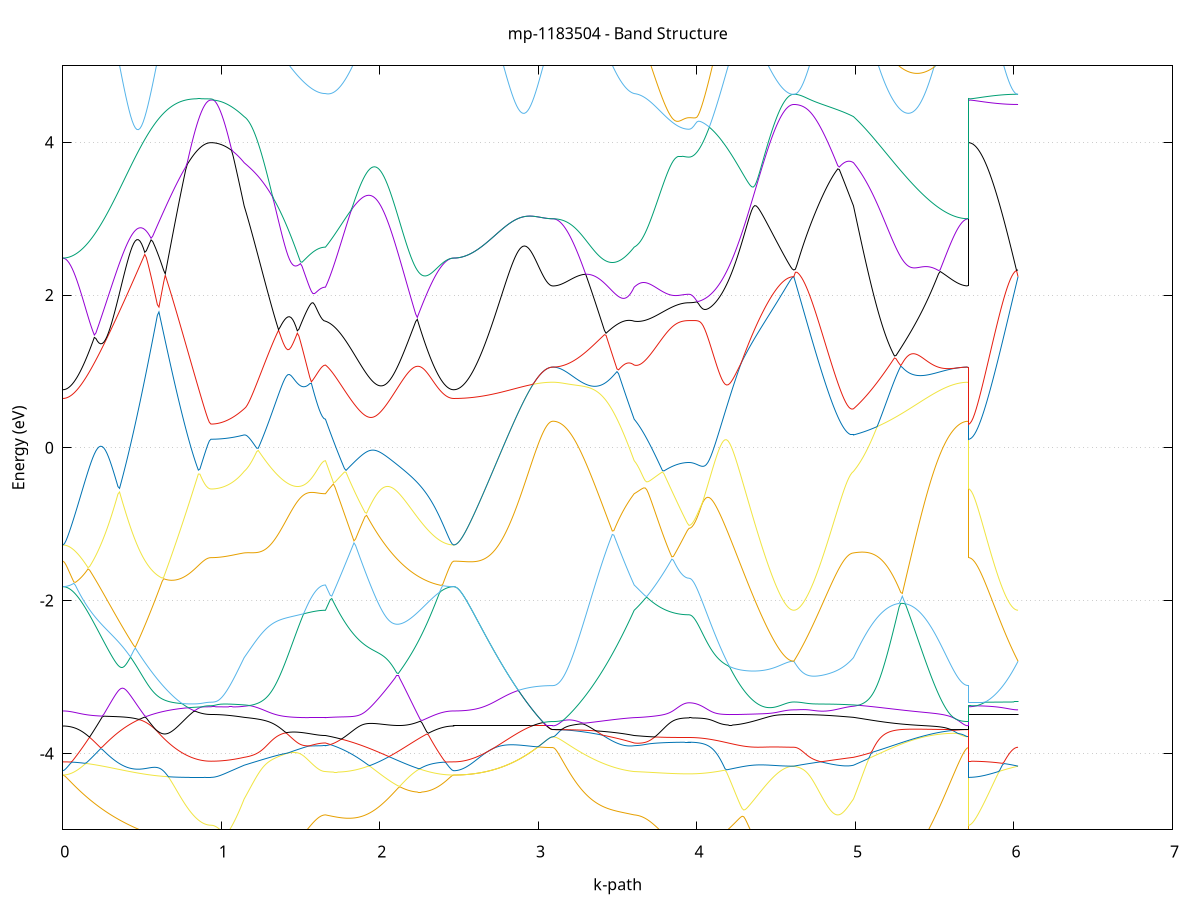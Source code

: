 set title 'mp-1183504 - Band Structure'
set xlabel 'k-path'
set ylabel 'Energy (eV)'
set grid y
set yrange [-5:5]
set terminal png size 800,600
set output 'mp-1183504_bands_gnuplot.png'
plot '-' using 1:2 with lines notitle, '-' using 1:2 with lines notitle, '-' using 1:2 with lines notitle, '-' using 1:2 with lines notitle, '-' using 1:2 with lines notitle, '-' using 1:2 with lines notitle, '-' using 1:2 with lines notitle, '-' using 1:2 with lines notitle, '-' using 1:2 with lines notitle, '-' using 1:2 with lines notitle, '-' using 1:2 with lines notitle, '-' using 1:2 with lines notitle, '-' using 1:2 with lines notitle, '-' using 1:2 with lines notitle, '-' using 1:2 with lines notitle, '-' using 1:2 with lines notitle, '-' using 1:2 with lines notitle, '-' using 1:2 with lines notitle, '-' using 1:2 with lines notitle, '-' using 1:2 with lines notitle, '-' using 1:2 with lines notitle, '-' using 1:2 with lines notitle, '-' using 1:2 with lines notitle, '-' using 1:2 with lines notitle, '-' using 1:2 with lines notitle, '-' using 1:2 with lines notitle, '-' using 1:2 with lines notitle, '-' using 1:2 with lines notitle, '-' using 1:2 with lines notitle, '-' using 1:2 with lines notitle, '-' using 1:2 with lines notitle, '-' using 1:2 with lines notitle, '-' using 1:2 with lines notitle, '-' using 1:2 with lines notitle, '-' using 1:2 with lines notitle, '-' using 1:2 with lines notitle, '-' using 1:2 with lines notitle, '-' using 1:2 with lines notitle, '-' using 1:2 with lines notitle, '-' using 1:2 with lines notitle, '-' using 1:2 with lines notitle, '-' using 1:2 with lines notitle, '-' using 1:2 with lines notitle, '-' using 1:2 with lines notitle, '-' using 1:2 with lines notitle, '-' using 1:2 with lines notitle, '-' using 1:2 with lines notitle, '-' using 1:2 with lines notitle, '-' using 1:2 with lines notitle, '-' using 1:2 with lines notitle, '-' using 1:2 with lines notitle, '-' using 1:2 with lines notitle, '-' using 1:2 with lines notitle, '-' using 1:2 with lines notitle, '-' using 1:2 with lines notitle, '-' using 1:2 with lines notitle, '-' using 1:2 with lines notitle, '-' using 1:2 with lines notitle, '-' using 1:2 with lines notitle, '-' using 1:2 with lines notitle, '-' using 1:2 with lines notitle, '-' using 1:2 with lines notitle, '-' using 1:2 with lines notitle, '-' using 1:2 with lines notitle
0.000000 -13.365566
0.009943 -13.365166
0.019886 -13.364166
0.029830 -13.362466
0.039773 -13.360066
0.049716 -13.356966
0.059659 -13.353166
0.069602 -13.348766
0.079546 -13.343666
0.089489 -13.337866
0.099432 -13.331366
0.109375 -13.324166
0.119319 -13.316366
0.129262 -13.307866
0.139205 -13.298666
0.149148 -13.288766
0.159091 -13.278266
0.169035 -13.267066
0.178978 -13.255166
0.188921 -13.242666
0.198864 -13.229466
0.208808 -13.215566
0.218751 -13.201066
0.228694 -13.185966
0.238637 -13.170166
0.248580 -13.153666
0.258524 -13.136566
0.268467 -13.118866
0.278410 -13.100466
0.288353 -13.081566
0.298296 -13.061866
0.308240 -13.041666
0.318183 -13.020766
0.328126 -12.999366
0.338069 -12.977266
0.348013 -12.954566
0.357956 -12.931366
0.367899 -12.907466
0.377842 -12.883066
0.387785 -12.858066
0.397729 -12.832466
0.407672 -12.806366
0.417615 -12.779666
0.427558 -12.752466
0.437501 -12.724666
0.447445 -12.696366
0.457388 -12.667566
0.467331 -12.638266
0.477274 -12.608466
0.487218 -12.578066
0.497161 -12.547366
0.507104 -12.516066
0.517047 -12.484366
0.526990 -12.452166
0.536934 -12.419566
0.546877 -12.386566
0.556820 -12.353166
0.566763 -12.319266
0.576706 -12.285066
0.586650 -12.250566
0.596593 -12.215566
0.606536 -12.180366
0.616479 -12.144766
0.626423 -12.108866
0.636366 -12.072666
0.646309 -12.036266
0.656252 -11.999566
0.666195 -11.962666
0.676139 -11.925466
0.686082 -11.888166
0.696025 -11.850566
0.705968 -11.812966
0.715911 -11.775066
0.725855 -11.737166
0.735798 -11.699166
0.745741 -11.661066
0.755684 -11.622866
0.765628 -11.584666
0.775571 -11.546466
0.785514 -11.508266
0.795457 -11.470066
0.805400 -11.431966
0.815344 -11.393966
0.825287 -11.356066
0.835230 -11.318266
0.845173 -11.280566
0.855116 -11.243166
0.865060 -11.205866
0.875003 -11.168766
0.884946 -11.131966
0.894889 -11.095466
0.904833 -11.059266
0.914776 -11.023566
0.924719 -10.988666
0.934662 -10.962966
0.934662 -10.962966
0.944632 -10.962566
0.954602 -10.961666
0.964572 -10.960066
0.974541 -10.957766
0.984511 -10.954866
0.994481 -10.951266
1.004451 -10.947066
1.014421 -10.943866
1.024391 -10.944866
1.034360 -10.945966
1.044330 -10.947266
1.054300 -10.948766
1.064270 -10.950266
1.074240 -10.952066
1.084209 -10.967966
1.094179 -10.988666
1.104149 -11.010366
1.114119 -11.032966
1.124089 -11.056266
1.134059 -11.080366
1.144028 -11.105166
1.144028 -11.105166
1.153891 -11.122766
1.163754 -11.140366
1.173616 -11.157866
1.183479 -11.175266
1.193342 -11.192666
1.203205 -11.209966
1.213067 -11.227066
1.222930 -11.244066
1.232793 -11.260966
1.242656 -11.277666
1.252518 -11.294166
1.262381 -11.310466
1.272244 -11.326566
1.282106 -11.342366
1.291969 -11.357966
1.301832 -11.373366
1.311695 -11.388366
1.321557 -11.403166
1.331420 -11.417666
1.341283 -11.431866
1.351146 -11.445666
1.361008 -11.459166
1.370871 -11.472366
1.380734 -11.485166
1.390596 -11.497666
1.400459 -11.509766
1.410322 -11.521366
1.420185 -11.532666
1.430047 -11.543566
1.439910 -11.554066
1.449773 -11.564166
1.459636 -11.573766
1.469498 -11.583066
1.479361 -11.591766
1.489224 -11.600166
1.499086 -11.608066
1.508949 -11.615466
1.518812 -11.622466
1.528675 -11.628966
1.538537 -11.635066
1.548400 -11.640566
1.558263 -11.645766
1.568126 -11.650366
1.577988 -11.654466
1.587851 -11.658166
1.597714 -11.661366
1.607576 -11.664066
1.617439 -11.666266
1.627302 -11.667966
1.637165 -11.669266
1.647027 -11.669966
1.656890 -11.670166
1.656890 -11.670166
1.666877 -11.638866
1.676864 -11.606966
1.686851 -11.594066
1.696838 -11.624666
1.706825 -11.656066
1.716812 -11.688366
1.726799 -11.721166
1.736786 -11.754566
1.746773 -11.788566
1.756760 -11.822866
1.766747 -11.857466
1.776735 -11.892366
1.786722 -11.927466
1.796709 -11.962666
1.806696 -11.997866
1.816683 -12.033166
1.826670 -12.068466
1.836657 -12.103666
1.846644 -12.138766
1.856631 -12.173666
1.866618 -12.208466
1.876605 -12.242966
1.886592 -12.277266
1.896579 -12.311266
1.906566 -12.344966
1.916553 -12.378366
1.926540 -12.411366
1.936527 -12.444066
1.946514 -12.476266
1.956501 -12.508166
1.966488 -12.539566
1.976475 -12.570566
1.986462 -12.601066
1.996449 -12.631166
2.006436 -12.660666
2.016423 -12.689766
2.026410 -12.718266
2.036398 -12.746266
2.046385 -12.773766
2.056372 -12.800766
2.066359 -12.827166
2.076346 -12.852966
2.086333 -12.878266
2.096320 -12.902966
2.106307 -12.927066
2.116294 -12.950566
2.126281 -12.973466
2.136268 -12.995766
2.146255 -13.017466
2.156242 -13.038466
2.166229 -13.058966
2.176216 -13.078766
2.186203 -13.097966
2.196190 -13.116466
2.206177 -13.134466
2.216164 -13.151666
2.226151 -13.168266
2.236138 -13.184266
2.246125 -13.199566
2.256112 -13.214166
2.266099 -13.228166
2.276086 -13.241466
2.286074 -13.254166
2.296061 -13.266166
2.306048 -13.277466
2.316035 -13.288066
2.326022 -13.298066
2.336009 -13.307266
2.345996 -13.315866
2.355983 -13.323766
2.365970 -13.331066
2.375957 -13.337566
2.385944 -13.343466
2.395931 -13.348566
2.405918 -13.353066
2.415905 -13.356866
2.425892 -13.359966
2.435879 -13.362366
2.445866 -13.364166
2.455853 -13.365166
2.465840 -13.365566
2.465840 -13.365566
2.475770 -13.365166
2.485700 -13.364266
2.495631 -13.362666
2.505561 -13.360366
2.515491 -13.357466
2.525421 -13.353966
2.535351 -13.349766
2.545281 -13.344966
2.555211 -13.339466
2.565142 -13.333466
2.575072 -13.326666
2.585002 -13.319366
2.594932 -13.311366
2.604862 -13.302766
2.614792 -13.293566
2.624722 -13.283766
2.634652 -13.273366
2.644583 -13.262266
2.654513 -13.250666
2.664443 -13.238466
2.674373 -13.225566
2.684303 -13.212166
2.694233 -13.198266
2.704163 -13.183666
2.714094 -13.168566
2.724024 -13.152966
2.733954 -13.136766
2.743884 -13.120066
2.753814 -13.102866
2.763744 -13.085166
2.773674 -13.066966
2.783604 -13.048266
2.793535 -13.029166
2.803465 -13.009666
2.813395 -12.989666
2.823325 -12.969366
2.833255 -12.948666
2.843185 -12.927666
2.853115 -12.906366
2.863045 -12.884766
2.872976 -12.862966
2.882906 -12.840966
2.892836 -12.818966
2.902766 -12.796766
2.912696 -12.774666
2.922626 -12.752566
2.932556 -12.730666
2.942487 -12.708966
2.952417 -12.687566
2.962347 -12.666666
2.972277 -12.646266
2.982207 -12.626666
2.992137 -12.607766
3.002067 -12.589966
3.011997 -12.573366
3.021928 -12.558066
3.031858 -12.544366
3.041788 -12.532366
3.051718 -12.522166
3.061648 -12.514166
3.071578 -12.508266
3.081508 -12.504666
3.091439 -12.503466
3.091439 -12.503466
3.101301 -12.503166
3.111164 -12.502266
3.121027 -12.500666
3.130889 -12.498366
3.140752 -12.495566
3.150615 -12.492066
3.160478 -12.487866
3.170340 -12.483066
3.180203 -12.477666
3.190066 -12.471566
3.199929 -12.464966
3.209791 -12.457566
3.219654 -12.449666
3.229517 -12.441066
3.239379 -12.431866
3.249242 -12.421966
3.259105 -12.411466
3.268968 -12.400366
3.278830 -12.388666
3.288693 -12.376366
3.298556 -12.363366
3.308418 -12.349766
3.318281 -12.335566
3.328144 -12.320766
3.338007 -12.305366
3.347869 -12.289366
3.357732 -12.272666
3.367595 -12.255466
3.377458 -12.237566
3.387320 -12.219166
3.397183 -12.200066
3.407046 -12.180466
3.416908 -12.160266
3.426771 -12.139466
3.436634 -12.118066
3.446497 -12.096166
3.456359 -12.073566
3.466222 -12.050466
3.476085 -12.026866
3.485948 -12.002566
3.495810 -11.977866
3.505673 -11.952466
3.515536 -11.926566
3.525398 -11.900166
3.535261 -11.873266
3.545124 -11.845766
3.554987 -11.817766
3.564849 -11.789266
3.574712 -11.760266
3.584575 -11.730766
3.594438 -11.700666
3.604300 -11.670166
3.604300 -11.670166
3.614188 -11.659666
3.624075 -11.655266
3.633963 -11.657366
3.643850 -11.664766
3.653738 -11.675666
3.663626 -11.688466
3.673513 -11.702266
3.683401 -11.716566
3.693288 -11.730966
3.703176 -11.745266
3.713063 -11.759266
3.722951 -11.772866
3.732838 -11.786066
3.742726 -11.798866
3.752613 -11.811166
3.762501 -11.822866
3.772389 -11.834066
3.782276 -11.844766
3.792164 -11.854766
3.802051 -11.864266
3.811939 -11.873266
3.821826 -11.881566
3.831714 -11.889266
3.841601 -11.896366
3.851489 -11.902866
3.861376 -11.908766
3.871264 -11.914066
3.881152 -11.918766
3.891039 -11.922766
3.900927 -11.926266
3.910814 -11.929066
3.920702 -11.931166
3.930589 -11.932766
3.940477 -11.933666
3.950364 -11.934066
3.950364 -11.934066
3.960229 -11.933766
3.970093 -11.932966
3.979957 -11.931666
3.989821 -11.929766
3.999686 -11.927366
4.009550 -11.924466
4.019414 -11.920966
4.029279 -11.916966
4.039143 -11.912466
4.049007 -11.907466
4.058871 -11.901866
4.068736 -11.895866
4.078600 -11.889266
4.088464 -11.882066
4.098328 -11.874466
4.108193 -11.866366
4.118057 -11.857666
4.127921 -11.848566
4.137785 -11.838866
4.147650 -11.828666
4.157514 -11.818066
4.167378 -11.806966
4.177243 -11.795266
4.187107 -11.783166
4.196971 -11.770566
4.206835 -11.757566
4.216700 -11.743966
4.226564 -11.730066
4.236428 -11.715566
4.246292 -11.700666
4.256157 -11.685366
4.266021 -11.669566
4.275885 -11.653366
4.285750 -11.636766
4.295614 -11.619666
4.305478 -11.602266
4.315342 -11.584366
4.325207 -11.566166
4.335071 -11.547566
4.344935 -11.528566
4.354799 -11.509166
4.364664 -11.489466
4.374528 -11.469366
4.384392 -11.448966
4.394256 -11.428166
4.404121 -11.407166
4.413985 -11.385766
4.423849 -11.364166
4.433714 -11.342266
4.443578 -11.320066
4.453442 -11.297566
4.463306 -11.274866
4.473171 -11.251966
4.483035 -11.228766
4.492899 -11.205466
4.502763 -11.181966
4.512628 -11.158266
4.522492 -11.134466
4.532356 -11.110566
4.542220 -11.086566
4.552085 -11.062466
4.561949 -11.038466
4.571813 -11.014466
4.581678 -10.990866
4.591542 -10.968166
4.601406 -10.948066
4.611270 -10.938166
4.611270 -10.938166
4.621176 -10.941266
4.631081 -10.948466
4.640986 -10.957366
4.650891 -10.966666
4.660797 -10.975966
4.670702 -10.985166
4.680607 -10.994066
4.690513 -11.002566
4.700418 -11.010666
4.710323 -11.018466
4.720228 -11.025666
4.730134 -11.032466
4.740039 -11.038866
4.749944 -11.044766
4.759850 -11.050166
4.769755 -11.055066
4.779660 -11.059466
4.789565 -11.063366
4.799471 -11.066766
4.809376 -11.069766
4.819281 -11.072266
4.829187 -11.074266
4.839092 -11.075766
4.848997 -11.076866
4.858902 -11.077466
4.868808 -11.077766
4.878713 -11.077666
4.888618 -11.077266
4.898524 -11.076566
4.908429 -11.075766
4.918334 -11.074966
4.928239 -11.074466
4.938145 -11.074666
4.948050 -11.075866
4.957955 -11.078766
4.967861 -11.084266
4.977766 -11.093066
4.987671 -11.105166
4.987671 -11.105166
4.997607 -11.130566
5.007542 -11.156466
5.017478 -11.182966
5.027413 -11.209866
5.037349 -11.237166
5.047284 -11.264866
5.057220 -11.292766
5.067156 -11.321066
5.077091 -11.349466
5.087027 -11.378166
5.096962 -11.406866
5.106898 -11.435766
5.116833 -11.464666
5.126769 -11.493566
5.136704 -11.522366
5.146640 -11.551266
5.156576 -11.579966
5.166511 -11.608566
5.176447 -11.636966
5.186382 -11.665266
5.196318 -11.693366
5.206253 -11.721166
5.216189 -11.748766
5.226125 -11.776066
5.236060 -11.803066
5.245996 -11.829666
5.255931 -11.855966
5.265867 -11.881966
5.275802 -11.907566
5.285738 -11.932766
5.295673 -11.957466
5.305609 -11.981866
5.315545 -12.005766
5.325480 -12.029166
5.335416 -12.052166
5.345351 -12.074666
5.355287 -12.096766
5.365222 -12.118266
5.375158 -12.139266
5.385094 -12.159766
5.395029 -12.179666
5.404965 -12.199066
5.414900 -12.217966
5.424836 -12.236266
5.434771 -12.253966
5.444707 -12.271166
5.454642 -12.287766
5.464578 -12.303866
5.474514 -12.319266
5.484449 -12.334066
5.494385 -12.348366
5.504320 -12.361966
5.514256 -12.374966
5.524191 -12.387466
5.534127 -12.399266
5.544063 -12.410466
5.553998 -12.420966
5.563934 -12.430966
5.573869 -12.440266
5.583805 -12.448966
5.593740 -12.456966
5.603676 -12.464366
5.613611 -12.471166
5.623547 -12.477266
5.633483 -12.482766
5.643418 -12.487666
5.653354 -12.491866
5.663289 -12.495366
5.673225 -12.498366
5.683160 -12.500566
5.693096 -12.502266
5.703032 -12.503166
5.712967 -12.503466
5.712967 -10.962966
5.722742 -10.962866
5.732517 -10.962566
5.742292 -10.962166
5.752067 -10.961466
5.761842 -10.960666
5.771617 -10.959766
5.781392 -10.958566
5.791167 -10.957266
5.800942 -10.955766
5.810717 -10.954166
5.820492 -10.952366
5.830267 -10.950366
5.840042 -10.948266
5.849817 -10.945966
5.859592 -10.943566
5.869367 -10.940966
5.879142 -10.938966
5.888917 -10.938866
5.898692 -10.938766
5.908467 -10.938766
5.918242 -10.938666
5.928017 -10.938566
5.937791 -10.938466
5.947566 -10.938366
5.957341 -10.938366
5.967116 -10.938266
5.976891 -10.938266
5.986666 -10.938166
5.996441 -10.938166
6.006216 -10.938166
6.015991 -10.938166
6.025766 -10.938166
e
0.000000 -9.623566
0.009943 -9.623666
0.019886 -9.623766
0.029830 -9.623966
0.039773 -9.624166
0.049716 -9.624566
0.059659 -9.624966
0.069602 -9.625466
0.079546 -9.626066
0.089489 -9.626766
0.099432 -9.627566
0.109375 -9.628466
0.119319 -9.629466
0.129262 -9.630566
0.139205 -9.631866
0.149148 -9.633266
0.159091 -9.634866
0.169035 -9.636566
0.178978 -9.638466
0.188921 -9.640566
0.198864 -9.642866
0.208808 -9.645266
0.218751 -9.647966
0.228694 -9.650966
0.238637 -9.654066
0.248580 -9.657466
0.258524 -9.661166
0.268467 -9.665166
0.278410 -9.669366
0.288353 -9.673966
0.298296 -9.678766
0.308240 -9.701266
0.318183 -9.729466
0.328126 -9.757866
0.338069 -9.786166
0.348013 -9.814566
0.357956 -9.842866
0.367899 -9.871166
0.377842 -9.899366
0.387785 -9.927466
0.397729 -9.955366
0.407672 -9.983166
0.417615 -10.010666
0.427558 -10.037966
0.437501 -10.065066
0.447445 -10.091866
0.457388 -10.118366
0.467331 -10.144466
0.477274 -10.170366
0.487218 -10.195866
0.497161 -10.220966
0.507104 -10.245666
0.517047 -10.269966
0.526990 -10.293866
0.536934 -10.317266
0.546877 -10.340266
0.556820 -10.362866
0.566763 -10.384866
0.576706 -10.406466
0.586650 -10.427566
0.596593 -10.448166
0.606536 -10.468266
0.616479 -10.487866
0.626423 -10.506866
0.636366 -10.525366
0.646309 -10.543366
0.656252 -10.560766
0.666195 -10.577566
0.676139 -10.593866
0.686082 -10.609566
0.696025 -10.624666
0.705968 -10.639166
0.715911 -10.653166
0.725855 -10.666566
0.735798 -10.679266
0.745741 -10.691466
0.755684 -10.703066
0.765628 -10.713966
0.775571 -10.724366
0.785514 -10.734066
0.795457 -10.743166
0.805400 -10.751666
0.815344 -10.759566
0.825287 -10.766866
0.835230 -10.773466
0.845173 -10.779466
0.855116 -10.784866
0.865060 -10.789666
0.875003 -10.793766
0.884946 -10.797266
0.894889 -10.813066
0.904833 -10.846766
0.914776 -10.880866
0.924719 -10.914666
0.934662 -10.940066
0.934662 -10.940066
0.944632 -10.940166
0.954602 -10.940266
0.964572 -10.940566
0.974541 -10.940966
0.984511 -10.941566
0.994481 -10.942166
1.004451 -10.942966
1.014421 -10.942266
1.024391 -10.936766
1.034360 -10.930666
1.044330 -10.923866
1.054300 -10.916466
1.064270 -10.929566
1.074240 -10.948266
1.084209 -10.953866
1.094179 -10.955966
1.104149 -10.958166
1.114119 -10.960466
1.124089 -10.963066
1.134059 -10.965766
1.144028 -10.968666
1.144028 -10.968666
1.153891 -10.973966
1.163754 -10.984166
1.173616 -10.997366
1.183479 -11.012366
1.193342 -11.028366
1.203205 -11.044966
1.213067 -11.061866
1.222930 -11.078766
1.232793 -11.095766
1.242656 -11.112766
1.252518 -11.129566
1.262381 -11.146166
1.272244 -11.162566
1.282106 -11.178766
1.291969 -11.194666
1.301832 -11.210366
1.311695 -11.225766
1.321557 -11.240766
1.331420 -11.255466
1.341283 -11.269866
1.351146 -11.283866
1.361008 -11.297566
1.370871 -11.310866
1.380734 -11.323766
1.390596 -11.336366
1.400459 -11.348466
1.410322 -11.360266
1.420185 -11.371566
1.430047 -11.382466
1.439910 -11.392966
1.449773 -11.403066
1.459636 -11.412666
1.469498 -11.421866
1.479361 -11.430666
1.489224 -11.438966
1.499086 -11.446766
1.508949 -11.454166
1.518812 -11.461166
1.528675 -11.467566
1.538537 -11.473566
1.548400 -11.479166
1.558263 -11.484166
1.568126 -11.488766
1.577988 -11.492866
1.587851 -11.496566
1.597714 -11.499666
1.607576 -11.502366
1.617439 -11.504566
1.627302 -11.506266
1.637165 -11.507466
1.647027 -11.508166
1.656890 -11.508366
1.656890 -11.508366
1.666877 -11.535866
1.676864 -11.564466
1.686851 -11.574566
1.696838 -11.541766
1.706825 -11.508566
1.716812 -11.474866
1.726799 -11.440666
1.736786 -11.406066
1.746773 -11.371066
1.756760 -11.335666
1.766747 -11.299866
1.776735 -11.263666
1.786722 -11.227166
1.796709 -11.190266
1.806696 -11.152966
1.816683 -11.115366
1.826670 -11.077466
1.836657 -11.039266
1.846644 -11.000766
1.856631 -10.961966
1.866618 -10.922966
1.876605 -10.883666
1.886592 -10.844166
1.896579 -10.804466
1.906566 -10.764666
1.916553 -10.724566
1.926540 -10.684366
1.936527 -10.644066
1.946514 -10.603666
1.956501 -10.563166
1.966488 -10.522666
1.976475 -10.482066
1.986462 -10.441466
1.996449 -10.400966
2.006436 -10.360366
2.016423 -10.319966
2.026410 -10.279566
2.036398 -10.239366
2.046385 -10.199266
2.056372 -10.159366
2.066359 -10.119766
2.076346 -10.080266
2.086333 -10.041166
2.096320 -10.002366
2.106307 -9.963866
2.116294 -9.925866
2.126281 -9.888166
2.136268 -9.850966
2.146255 -9.814366
2.156242 -9.778166
2.166229 -9.742666
2.176216 -9.707666
2.186203 -9.673366
2.196190 -9.663566
2.206177 -9.659866
2.216164 -9.656366
2.226151 -9.653166
2.236138 -9.650166
2.246125 -9.647366
2.256112 -9.644766
2.266099 -9.642366
2.276086 -9.640266
2.286074 -9.638166
2.296061 -9.636366
2.306048 -9.634666
2.316035 -9.633166
2.326022 -9.631766
2.336009 -9.630566
2.345996 -9.629466
2.355983 -9.628466
2.365970 -9.627566
2.375957 -9.626766
2.385944 -9.626066
2.395931 -9.625466
2.405918 -9.624966
2.415905 -9.624566
2.425892 -9.624166
2.435879 -9.623966
2.445866 -9.623766
2.455853 -9.623666
2.465840 -9.623566
2.465840 -9.623566
2.475770 -9.624666
2.485700 -9.627766
2.495631 -9.632966
2.505561 -9.640266
2.515491 -9.649566
2.525421 -9.660866
2.535351 -9.674166
2.545281 -9.689366
2.555211 -9.706366
2.565142 -9.725266
2.575072 -9.745866
2.585002 -9.768166
2.594932 -9.792066
2.604862 -9.817466
2.614792 -9.844366
2.624722 -9.872766
2.634652 -9.902366
2.644583 -9.933266
2.654513 -9.965266
2.664443 -9.998366
2.674373 -10.032566
2.684303 -10.067666
2.694233 -10.103566
2.704163 -10.140366
2.714094 -10.177766
2.724024 -10.215866
2.733954 -10.254566
2.743884 -10.293766
2.753814 -10.333366
2.763744 -10.373366
2.773674 -10.413666
2.783604 -10.454266
2.793535 -10.494966
2.803465 -10.535766
2.813395 -10.576566
2.823325 -10.617466
2.833255 -10.658166
2.843185 -10.698766
2.853115 -10.739166
2.863045 -10.779266
2.872976 -10.818966
2.882906 -10.858266
2.892836 -10.897066
2.902766 -10.935166
2.912696 -10.972666
2.922626 -11.009366
2.932556 -11.045266
2.942487 -11.080066
2.952417 -11.113866
2.962347 -11.146366
2.972277 -11.177566
2.982207 -11.207166
2.992137 -11.235166
3.002067 -11.261366
3.011997 -11.285466
3.021928 -11.307366
3.031858 -11.326866
3.041788 -11.343766
3.051718 -11.357866
3.061648 -11.369066
3.071578 -11.377166
3.081508 -11.382066
3.091439 -11.383666
3.091439 -11.383666
3.101301 -11.383566
3.111164 -11.383066
3.121027 -11.382166
3.130889 -11.381066
3.140752 -11.379566
3.150615 -11.377766
3.160478 -11.375666
3.170340 -11.373266
3.180203 -11.370566
3.190066 -11.367566
3.199929 -11.364366
3.209791 -11.360866
3.219654 -11.357066
3.229517 -11.353166
3.239379 -11.348966
3.249242 -11.344666
3.259105 -11.340066
3.268968 -11.335466
3.278830 -11.330766
3.288693 -11.325866
3.298556 -11.321066
3.308418 -11.316166
3.318281 -11.311366
3.328144 -11.306666
3.338007 -11.302166
3.347869 -11.297766
3.357732 -11.293666
3.367595 -11.289866
3.377458 -11.286466
3.387320 -11.283466
3.397183 -11.281166
3.407046 -11.279366
3.416908 -11.278366
3.426771 -11.278166
3.436634 -11.278966
3.446497 -11.280766
3.456359 -11.283666
3.466222 -11.287766
3.476085 -11.293266
3.485948 -11.300166
3.495810 -11.308566
3.505673 -11.318566
3.515536 -11.330166
3.525398 -11.343466
3.535261 -11.358466
3.545124 -11.375166
3.554987 -11.393466
3.564849 -11.413466
3.574712 -11.435066
3.584575 -11.458066
3.594438 -11.482566
3.604300 -11.508366
3.604300 -11.508366
3.614188 -11.517266
3.624075 -11.520166
3.633963 -11.516966
3.643850 -11.508866
3.653738 -11.497666
3.663626 -11.484866
3.673513 -11.471366
3.683401 -11.457866
3.693288 -11.444666
3.703176 -11.431966
3.713063 -11.419866
3.722951 -11.408566
3.732838 -11.397866
3.742726 -11.387966
3.752613 -11.378866
3.762501 -11.370466
3.772389 -11.362666
3.782276 -11.355666
3.792164 -11.349266
3.802051 -11.343566
3.811939 -11.338366
3.821826 -11.333666
3.831714 -11.329566
3.841601 -11.325866
3.851489 -11.322566
3.861376 -11.319766
3.871264 -11.317366
3.881152 -11.315266
3.891039 -11.313466
3.900927 -11.311966
3.910814 -11.310766
3.920702 -11.309866
3.930589 -11.309266
3.940477 -11.308866
3.950364 -11.308766
3.950364 -11.308766
3.960229 -11.308566
3.970093 -11.307966
3.979957 -11.306966
3.989821 -11.305566
3.999686 -11.303866
4.009550 -11.301666
4.019414 -11.299066
4.029279 -11.296166
4.039143 -11.292866
4.049007 -11.289166
4.058871 -11.285066
4.068736 -11.280666
4.078600 -11.275866
4.088464 -11.270666
4.098328 -11.265166
4.108193 -11.259366
4.118057 -11.253166
4.127921 -11.246766
4.137785 -11.239966
4.147650 -11.232866
4.157514 -11.225466
4.167378 -11.217866
4.177243 -11.209966
4.187107 -11.201766
4.196971 -11.193466
4.206835 -11.184766
4.216700 -11.175966
4.226564 -11.166966
4.236428 -11.157766
4.246292 -11.148466
4.256157 -11.138966
4.266021 -11.129366
4.275885 -11.119666
4.285750 -11.109866
4.295614 -11.099966
4.305478 -11.090066
4.315342 -11.080166
4.325207 -11.070266
4.335071 -11.060366
4.344935 -11.050466
4.354799 -11.040666
4.364664 -11.030966
4.374528 -11.021366
4.384392 -11.011966
4.394256 -11.002666
4.404121 -10.993666
4.413985 -10.984766
4.423849 -10.976166
4.433714 -10.967766
4.443578 -10.959766
4.453442 -10.951966
4.463306 -10.944566
4.473171 -10.937466
4.483035 -10.930766
4.492899 -10.924466
4.502763 -10.918666
4.512628 -10.913166
4.522492 -10.908266
4.532356 -10.903766
4.542220 -10.899766
4.552085 -10.896266
4.561949 -10.893266
4.571813 -10.890866
4.581678 -10.888966
4.591542 -10.887566
4.601406 -10.886766
4.611270 -10.886466
4.611270 -10.886466
4.621176 -10.889566
4.631081 -10.892566
4.640986 -10.895266
4.650891 -10.897766
4.660797 -10.900066
4.670702 -10.902066
4.680607 -10.903966
4.690513 -10.905466
4.700418 -10.906766
4.710323 -10.907866
4.720228 -10.908666
4.730134 -10.909266
4.740039 -10.909566
4.749944 -10.909566
4.759850 -10.909266
4.769755 -10.908766
4.779660 -10.907966
4.789565 -10.906866
4.799471 -10.905466
4.809376 -10.903766
4.819281 -10.901766
4.829187 -10.899566
4.839092 -10.896966
4.848997 -10.894066
4.858902 -10.890966
4.868808 -10.887466
4.878713 -10.883666
4.888618 -10.879566
4.898524 -10.875166
4.908429 -10.883766
4.918334 -10.897466
4.928239 -10.911366
4.938145 -10.925066
4.948050 -10.938066
4.957955 -10.949666
4.967861 -10.958966
4.977766 -10.965366
4.987671 -10.968666
4.987671 -10.968666
4.997607 -10.971666
5.007542 -10.974966
5.017478 -10.978366
5.027413 -10.982066
5.037349 -10.985866
5.047284 -10.989966
5.057220 -10.994166
5.067156 -10.998666
5.077091 -11.003266
5.087027 -11.008166
5.096962 -11.013266
5.106898 -11.018566
5.116833 -11.023966
5.126769 -11.029666
5.136704 -11.035566
5.146640 -11.041666
5.156576 -11.047966
5.166511 -11.054366
5.176447 -11.061066
5.186382 -11.067866
5.196318 -11.074866
5.206253 -11.081966
5.216189 -11.089266
5.226125 -11.096766
5.236060 -11.104366
5.245996 -11.112066
5.255931 -11.119866
5.265867 -11.127766
5.275802 -11.135766
5.285738 -11.143866
5.295673 -11.151966
5.305609 -11.160166
5.315545 -11.168366
5.325480 -11.176666
5.335416 -11.184966
5.345351 -11.193166
5.355287 -11.201466
5.365222 -11.209666
5.375158 -11.217866
5.385094 -11.225966
5.395029 -11.233966
5.404965 -11.241966
5.414900 -11.249766
5.424836 -11.257466
5.434771 -11.265066
5.444707 -11.272566
5.454642 -11.279866
5.464578 -11.287066
5.474514 -11.294066
5.484449 -11.300766
5.494385 -11.307366
5.504320 -11.313766
5.514256 -11.319866
5.524191 -11.325766
5.534127 -11.331466
5.544063 -11.336866
5.553998 -11.342066
5.563934 -11.346966
5.573869 -11.351566
5.583805 -11.355866
5.593740 -11.359966
5.603676 -11.363666
5.613611 -11.367066
5.623547 -11.370166
5.633483 -11.372966
5.643418 -11.375466
5.653354 -11.377666
5.663289 -11.379466
5.673225 -11.380966
5.683160 -11.382166
5.693096 -11.383066
5.703032 -11.383566
5.712967 -11.383666
5.712967 -10.940066
5.722742 -10.940066
5.732517 -10.940066
5.742292 -10.940066
5.752067 -10.939966
5.761842 -10.939966
5.771617 -10.939866
5.781392 -10.939866
5.791167 -10.939766
5.800942 -10.939666
5.810717 -10.939666
5.820492 -10.939566
5.830267 -10.939466
5.840042 -10.939366
5.849817 -10.939266
5.859592 -10.939166
5.869367 -10.939066
5.879142 -10.938266
5.888917 -10.935466
5.898692 -10.932566
5.908467 -10.929466
5.918242 -10.926366
5.928017 -10.923066
5.937791 -10.919666
5.947566 -10.916266
5.957341 -10.912766
5.967116 -10.909166
5.976891 -10.905466
5.986666 -10.901766
5.996441 -10.897966
6.006216 -10.894166
6.015991 -10.890266
6.025766 -10.886466
e
0.000000 -9.140466
0.009943 -9.141166
0.019886 -9.143466
0.029830 -9.147266
0.039773 -9.152466
0.049716 -9.159266
0.059659 -9.167366
0.069602 -9.176966
0.079546 -9.187966
0.089489 -9.200266
0.099432 -9.213866
0.109375 -9.228666
0.119319 -9.244666
0.129262 -9.261866
0.139205 -9.280066
0.149148 -9.299366
0.159091 -9.319666
0.169035 -9.340866
0.178978 -9.362866
0.188921 -9.385666
0.198864 -9.409266
0.208808 -9.433466
0.218751 -9.458366
0.228694 -9.483766
0.238637 -9.509666
0.248580 -9.536066
0.258524 -9.562866
0.268467 -9.590066
0.278410 -9.617566
0.288353 -9.645266
0.298296 -9.673166
0.308240 -9.683966
0.318183 -9.689566
0.328126 -9.695366
0.338069 -9.701666
0.348013 -9.708266
0.357956 -9.715266
0.367899 -9.722666
0.377842 -9.730566
0.387785 -9.738766
0.397729 -9.747366
0.407672 -9.756466
0.417615 -9.766066
0.427558 -9.776066
0.437501 -9.786466
0.447445 -9.797366
0.457388 -9.808766
0.467331 -9.820666
0.477274 -9.833066
0.487218 -9.845866
0.497161 -9.859166
0.507104 -9.873066
0.517047 -9.887366
0.526990 -9.902166
0.536934 -9.917466
0.546877 -9.933366
0.556820 -9.949766
0.566763 -9.966566
0.576706 -9.983966
0.586650 -10.001866
0.596593 -10.020266
0.606536 -10.039266
0.616479 -10.058666
0.626423 -10.078666
0.636366 -10.099166
0.646309 -10.120266
0.656252 -10.141766
0.666195 -10.163866
0.676139 -10.186466
0.686082 -10.209566
0.696025 -10.233266
0.705968 -10.257466
0.715911 -10.282166
0.725855 -10.307366
0.735798 -10.333166
0.745741 -10.359366
0.755684 -10.386166
0.765628 -10.413466
0.775571 -10.441366
0.785514 -10.469666
0.795457 -10.498466
0.805400 -10.527866
0.815344 -10.557666
0.825287 -10.587966
0.835230 -10.618766
0.845173 -10.650066
0.855116 -10.681766
0.865060 -10.713966
0.875003 -10.746566
0.884946 -10.779566
0.894889 -10.800066
0.904833 -10.802266
0.914776 -10.803866
0.924719 -10.804866
0.934662 -10.805166
0.934662 -10.805166
0.944632 -10.805966
0.954602 -10.808266
0.964572 -10.812166
0.974541 -10.817566
0.984511 -10.824466
0.994481 -10.832766
1.004451 -10.842566
1.014421 -10.853866
1.024391 -10.866466
1.034360 -10.880366
1.044330 -10.895566
1.054300 -10.911966
1.064270 -10.908366
1.074240 -10.899766
1.084209 -10.890466
1.094179 -10.880466
1.104149 -10.869966
1.114119 -10.858766
1.124089 -10.846966
1.134059 -10.834566
1.144028 -10.821566
1.144028 -10.821566
1.153891 -10.809066
1.163754 -10.791866
1.173616 -10.771866
1.183479 -10.750266
1.193342 -10.727966
1.203205 -10.705266
1.213067 -10.682566
1.222930 -10.659866
1.232793 -10.637466
1.242656 -10.615366
1.252518 -10.593666
1.262381 -10.572466
1.272244 -10.551666
1.282106 -10.531366
1.291969 -10.511666
1.301832 -10.492466
1.311695 -10.473766
1.321557 -10.455766
1.331420 -10.438266
1.341283 -10.421466
1.351146 -10.405166
1.361008 -10.389566
1.370871 -10.374566
1.380734 -10.360066
1.390596 -10.346266
1.400459 -10.333066
1.410322 -10.320466
1.420185 -10.308466
1.430047 -10.297066
1.439910 -10.286266
1.449773 -10.275966
1.459636 -10.266266
1.469498 -10.257166
1.479361 -10.248566
1.489224 -10.240566
1.499086 -10.233066
1.508949 -10.226066
1.518812 -10.219566
1.528675 -10.213566
1.538537 -10.208066
1.548400 -10.203066
1.558263 -10.198566
1.568126 -10.194466
1.577988 -10.190766
1.587851 -10.187566
1.597714 -10.184866
1.607576 -10.182566
1.617439 -10.180666
1.627302 -10.179166
1.637165 -10.178166
1.647027 -10.177466
1.656890 -10.177266
1.656890 -10.177266
1.666877 -10.175366
1.676864 -10.171966
1.686851 -10.167266
1.696838 -10.161466
1.706825 -10.154566
1.716812 -10.146666
1.726799 -10.137866
1.736786 -10.128266
1.746773 -10.118066
1.756760 -10.107166
1.766747 -10.095666
1.776735 -10.083766
1.786722 -10.071366
1.796709 -10.058766
1.806696 -10.045766
1.816683 -10.032666
1.826670 -10.019266
1.836657 -10.005866
1.846644 -9.992366
1.856631 -9.978766
1.866618 -9.965266
1.876605 -9.951766
1.886592 -9.938466
1.896579 -9.925166
1.906566 -9.912066
1.916553 -9.899166
1.926540 -9.886466
1.936527 -9.873966
1.946514 -9.861666
1.956501 -9.849766
1.966488 -9.838066
1.976475 -9.826666
1.986462 -9.815666
1.996449 -9.804966
2.006436 -9.794566
2.016423 -9.784566
2.026410 -9.774866
2.036398 -9.765466
2.046385 -9.756566
2.056372 -9.747966
2.066359 -9.739666
2.076346 -9.731866
2.086333 -9.724266
2.096320 -9.717166
2.106307 -9.710366
2.116294 -9.703866
2.126281 -9.697666
2.136268 -9.691866
2.146255 -9.686466
2.156242 -9.681266
2.166229 -9.676466
2.176216 -9.671866
2.186203 -9.667566
2.196190 -9.639766
2.206177 -9.606966
2.216164 -9.574866
2.226151 -9.543666
2.236138 -9.513266
2.246125 -9.483766
2.256112 -9.455266
2.266099 -9.427766
2.276086 -9.401266
2.286074 -9.375866
2.296061 -9.351566
2.306048 -9.328366
2.316035 -9.306466
2.326022 -9.285666
2.336009 -9.266166
2.345996 -9.248066
2.355983 -9.231166
2.365970 -9.215666
2.375957 -9.201566
2.385944 -9.188866
2.395931 -9.177566
2.405918 -9.167766
2.415905 -9.159466
2.425892 -9.152666
2.435879 -9.147266
2.445866 -9.143466
2.455853 -9.141166
2.465840 -9.140466
2.465840 -9.140466
2.475770 -9.140466
2.485700 -9.140766
2.495631 -9.141166
2.505561 -9.141766
2.515491 -9.142566
2.525421 -9.143466
2.535351 -9.144566
2.545281 -9.145766
2.555211 -9.147166
2.565142 -9.148666
2.575072 -9.150366
2.585002 -9.152166
2.594932 -9.154166
2.604862 -9.156266
2.614792 -9.158466
2.624722 -9.160766
2.634652 -9.163266
2.644583 -9.165766
2.654513 -9.168466
2.664443 -9.171166
2.674373 -9.173966
2.684303 -9.176866
2.694233 -9.179866
2.704163 -9.182866
2.714094 -9.185966
2.724024 -9.189066
2.733954 -9.192166
2.743884 -9.195366
2.753814 -9.198566
2.763744 -9.201766
2.773674 -9.204966
2.783604 -9.208166
2.793535 -9.211366
2.803465 -9.214466
2.813395 -9.217666
2.823325 -9.220766
2.833255 -9.223766
2.843185 -9.226866
2.853115 -9.229766
2.863045 -9.232666
2.872976 -9.235466
2.882906 -9.238166
2.892836 -9.240866
2.902766 -9.243366
2.912696 -9.245866
2.922626 -9.248266
2.932556 -9.250466
2.942487 -9.252666
2.952417 -9.254666
2.962347 -9.256566
2.972277 -9.258366
2.982207 -9.260066
2.992137 -9.261566
3.002067 -9.262966
3.011997 -9.264166
3.021928 -9.265266
3.031858 -9.266266
3.041788 -9.267066
3.051718 -9.267766
3.061648 -9.268266
3.071578 -9.268666
3.081508 -9.268866
3.091439 -9.268966
3.091439 -9.268966
3.101301 -9.269766
3.111164 -9.271966
3.121027 -9.275766
3.130889 -9.281166
3.140752 -9.287966
3.150615 -9.296166
3.160478 -9.305966
3.170340 -9.317066
3.180203 -9.329666
3.190066 -9.343566
3.199929 -9.358866
3.209791 -9.375366
3.219654 -9.393166
3.229517 -9.412166
3.239379 -9.432266
3.249242 -9.453566
3.259105 -9.475766
3.268968 -9.498966
3.278830 -9.523066
3.288693 -9.547966
3.298556 -9.573666
3.308418 -9.599966
3.318281 -9.626866
3.328144 -9.654266
3.338007 -9.682066
3.347869 -9.710266
3.357732 -9.738566
3.367595 -9.766966
3.377458 -9.795366
3.387320 -9.823666
3.397183 -9.851666
3.407046 -9.879366
3.416908 -9.906466
3.426771 -9.932966
3.436634 -9.958766
3.446497 -9.983566
3.456359 -10.007366
3.466222 -10.029966
3.476085 -10.051266
3.485948 -10.071166
3.495810 -10.089566
3.505673 -10.106266
3.515536 -10.121366
3.525398 -10.134666
3.535261 -10.146166
3.545124 -10.155866
3.554987 -10.163666
3.564849 -10.169766
3.574712 -10.174166
3.584575 -10.176766
3.594438 -10.177766
3.604300 -10.177266
3.604300 -10.177266
3.614188 -10.176366
3.624075 -10.174466
3.633963 -10.171566
3.643850 -10.167866
3.653738 -10.163266
3.663626 -10.157766
3.673513 -10.151366
3.683401 -10.144166
3.693288 -10.136066
3.703176 -10.127366
3.713063 -10.117966
3.722951 -10.107866
3.732838 -10.097366
3.742726 -10.086266
3.752613 -10.074866
3.762501 -10.063266
3.772389 -10.051366
3.782276 -10.039366
3.792164 -10.027466
3.802051 -10.015666
3.811939 -10.004066
3.821826 -9.992666
3.831714 -9.981766
3.841601 -9.971366
3.851489 -9.961566
3.861376 -9.952366
3.871264 -9.943966
3.881152 -9.936366
3.891039 -9.929666
3.900927 -9.923866
3.910814 -9.919066
3.920702 -9.915266
3.930589 -9.912566
3.940477 -9.910866
3.950364 -9.910366
3.950364 -9.910366
3.960229 -9.910566
3.970093 -9.911266
3.979957 -9.912466
3.989821 -9.914066
3.999686 -9.916266
4.009550 -9.918866
4.019414 -9.921866
4.029279 -9.925466
4.039143 -9.929466
4.049007 -9.933966
4.058871 -9.938966
4.068736 -9.944466
4.078600 -9.950366
4.088464 -9.956766
4.098328 -9.963766
4.108193 -9.971166
4.118057 -9.979066
4.127921 -9.987466
4.137785 -9.996266
4.147650 -10.005666
4.157514 -10.015566
4.167378 -10.025866
4.177243 -10.036766
4.187107 -10.048066
4.196971 -10.059966
4.206835 -10.072266
4.216700 -10.085066
4.226564 -10.098366
4.236428 -10.112166
4.246292 -10.126466
4.256157 -10.141166
4.266021 -10.156366
4.275885 -10.172066
4.285750 -10.188266
4.295614 -10.204866
4.305478 -10.221966
4.315342 -10.239466
4.325207 -10.257366
4.335071 -10.275766
4.344935 -10.294566
4.354799 -10.313666
4.364664 -10.333266
4.374528 -10.353266
4.384392 -10.373666
4.394256 -10.394366
4.404121 -10.415366
4.413985 -10.436766
4.423849 -10.458466
4.433714 -10.480466
4.443578 -10.502766
4.453442 -10.525366
4.463306 -10.548166
4.473171 -10.571166
4.483035 -10.594466
4.492899 -10.617966
4.502763 -10.641666
4.512628 -10.665466
4.522492 -10.689366
4.532356 -10.713466
4.542220 -10.737566
4.552085 -10.761766
4.561949 -10.785966
4.571813 -10.809966
4.581678 -10.833566
4.591542 -10.856366
4.601406 -10.876466
4.611270 -10.886466
4.611270 -10.886466
4.621176 -10.880166
4.631081 -10.870266
4.640986 -10.859266
4.650891 -10.848066
4.660797 -10.837366
4.670702 -10.827266
4.680607 -10.817866
4.690513 -10.809466
4.700418 -10.801966
4.710323 -10.795366
4.720228 -10.789766
4.730134 -10.785266
4.740039 -10.781766
4.749944 -10.779366
4.759850 -10.778066
4.769755 -10.777766
4.779660 -10.778666
4.789565 -10.780566
4.799471 -10.783666
4.809376 -10.787766
4.819281 -10.792966
4.829187 -10.799266
4.839092 -10.806566
4.848997 -10.814866
4.858902 -10.824266
4.868808 -10.834566
4.878713 -10.845666
4.888618 -10.857666
4.898524 -10.870366
4.908429 -10.870466
4.918334 -10.865466
4.928239 -10.860066
4.938145 -10.854466
4.948050 -10.848466
4.957955 -10.842266
4.967861 -10.835666
4.977766 -10.828766
4.987671 -10.821566
4.987671 -10.821566
4.997607 -10.807966
5.007542 -10.793766
5.017478 -10.778966
5.027413 -10.763566
5.037349 -10.747666
5.047284 -10.731166
5.057220 -10.713966
5.067156 -10.696366
5.077091 -10.678066
5.087027 -10.659366
5.096962 -10.639966
5.106898 -10.620066
5.116833 -10.599766
5.126769 -10.578766
5.136704 -10.557366
5.146640 -10.535466
5.156576 -10.512966
5.166511 -10.490066
5.176447 -10.466766
5.186382 -10.442966
5.196318 -10.418666
5.206253 -10.393966
5.216189 -10.368866
5.226125 -10.343366
5.236060 -10.317466
5.245996 -10.291266
5.255931 -10.264666
5.265867 -10.237766
5.275802 -10.210566
5.285738 -10.183066
5.295673 -10.155266
5.305609 -10.127266
5.315545 -10.099066
5.325480 -10.070666
5.335416 -10.042066
5.345351 -10.013466
5.355287 -9.984666
5.365222 -9.955866
5.375158 -9.926966
5.385094 -9.898166
5.395029 -9.869366
5.404965 -9.840566
5.414900 -9.811966
5.424836 -9.783566
5.434771 -9.755366
5.444707 -9.727366
5.454642 -9.699766
5.464578 -9.672466
5.474514 -9.645566
5.484449 -9.619166
5.494385 -9.593266
5.504320 -9.567866
5.514256 -9.543166
5.524191 -9.519166
5.534127 -9.495866
5.544063 -9.473466
5.553998 -9.451866
5.563934 -9.431166
5.573869 -9.411566
5.583805 -9.392866
5.593740 -9.375366
5.603676 -9.359066
5.613611 -9.343866
5.623547 -9.330066
5.633483 -9.317466
5.643418 -9.306266
5.653354 -9.296466
5.663289 -9.288166
5.673225 -9.281266
5.683160 -9.275866
5.693096 -9.272066
5.703032 -9.269766
5.712967 -9.268966
5.712967 -10.805166
5.722742 -10.805266
5.732517 -10.805566
5.742292 -10.806066
5.752067 -10.806766
5.761842 -10.807666
5.771617 -10.808766
5.781392 -10.810066
5.791167 -10.811566
5.800942 -10.813166
5.810717 -10.815066
5.820492 -10.817066
5.830267 -10.819266
5.840042 -10.821566
5.849817 -10.824066
5.859592 -10.826766
5.869367 -10.829466
5.879142 -10.832466
5.888917 -10.835466
5.898692 -10.838666
5.908467 -10.841966
5.918242 -10.845266
5.928017 -10.848766
5.937791 -10.852366
5.947566 -10.855966
5.957341 -10.859666
5.967116 -10.863366
5.976891 -10.867166
5.986666 -10.870966
5.996441 -10.874866
6.006216 -10.878666
6.015991 -10.882566
6.025766 -10.886466
e
0.000000 -4.283466
0.009943 -4.291966
0.019886 -4.309666
0.029830 -4.330066
0.039773 -4.351066
0.049716 -4.372166
0.059659 -4.393166
0.069602 -4.413866
0.079546 -4.434266
0.089489 -4.454366
0.099432 -4.474066
0.109375 -4.493466
0.119319 -4.512466
0.129262 -4.531166
0.139205 -4.549566
0.149148 -4.567466
0.159091 -4.585166
0.169035 -4.602466
0.178978 -4.619366
0.188921 -4.635966
0.198864 -4.652266
0.208808 -4.668166
0.218751 -4.683866
0.228694 -4.699166
0.238637 -4.714166
0.248580 -4.728766
0.258524 -4.743166
0.268467 -4.757266
0.278410 -4.771066
0.288353 -4.784566
0.298296 -4.797766
0.308240 -4.810666
0.318183 -4.823266
0.328126 -4.835666
0.338069 -4.847766
0.348013 -4.859666
0.357956 -4.871266
0.367899 -4.882566
0.377842 -4.893666
0.387785 -4.904566
0.397729 -4.915166
0.407672 -4.925666
0.417615 -4.935766
0.427558 -4.945766
0.437501 -4.955466
0.447445 -4.965066
0.457388 -4.974366
0.467331 -4.983466
0.477274 -4.992366
0.487218 -5.001166
0.497161 -5.009666
0.507104 -5.017966
0.517047 -5.026166
0.526990 -5.034166
0.536934 -5.041966
0.546877 -5.049566
0.556820 -5.057066
0.566763 -5.064266
0.576706 -5.071366
0.586650 -5.078366
0.596593 -5.085066
0.606536 -5.091666
0.616479 -5.098166
0.626423 -5.104366
0.636366 -5.110466
0.646309 -5.116466
0.656252 -5.122166
0.666195 -5.127766
0.676139 -5.133166
0.686082 -5.138466
0.696025 -5.143566
0.705968 -5.148466
0.715911 -5.153166
0.725855 -5.157666
0.735798 -5.162066
0.745741 -5.166266
0.755684 -5.170266
0.765628 -5.174066
0.775571 -5.177666
0.785514 -5.181066
0.795457 -5.184266
0.805400 -5.187166
0.815344 -5.189966
0.825287 -5.192566
0.835230 -5.194966
0.845173 -5.197066
0.855116 -5.199066
0.865060 -5.200766
0.875003 -5.202166
0.884946 -5.203466
0.894889 -5.204466
0.904833 -5.205266
0.914776 -5.205866
0.924719 -5.206266
0.934662 -5.206366
0.934662 -5.206366
0.944632 -5.204866
0.954602 -5.200266
0.964572 -5.192666
0.974541 -5.182066
0.984511 -5.168566
0.994481 -5.152066
1.004451 -5.132666
1.014421 -5.110466
1.024391 -5.085366
1.034360 -5.094766
1.044330 -5.120566
1.054300 -5.146966
1.064270 -5.173766
1.074240 -5.200766
1.084209 -5.227766
1.094179 -5.254566
1.104149 -5.281066
1.114119 -5.307066
1.124089 -5.332566
1.134059 -5.357266
1.144028 -5.381266
1.144028 -5.381266
1.153891 -5.397066
1.163754 -5.411566
1.173616 -5.424666
1.183479 -5.436266
1.193342 -5.446566
1.203205 -5.455366
1.213067 -5.462766
1.222930 -5.468666
1.232793 -5.473166
1.242656 -5.476166
1.252518 -5.477766
1.262381 -5.477866
1.272244 -5.476466
1.282106 -5.473766
1.291969 -5.469566
1.301832 -5.463966
1.311695 -5.456966
1.321557 -5.448566
1.331420 -5.438866
1.341283 -5.427866
1.351146 -5.415566
1.361008 -5.401966
1.370871 -5.387166
1.380734 -5.371266
1.390596 -5.354166
1.400459 -5.335966
1.410322 -5.316766
1.420185 -5.296666
1.430047 -5.275566
1.439910 -5.253666
1.449773 -5.230966
1.459636 -5.207566
1.469498 -5.183466
1.479361 -5.158966
1.489224 -5.133866
1.499086 -5.108566
1.508949 -5.082966
1.518812 -5.057266
1.528675 -5.031566
1.538537 -5.006066
1.548400 -4.980866
1.558263 -4.956266
1.568126 -4.932366
1.577988 -4.909466
1.587851 -4.887966
1.597714 -4.868066
1.607576 -4.850166
1.617439 -4.834666
1.627302 -4.822066
1.637165 -4.812766
1.647027 -4.806966
1.656890 -4.804966
1.656890 -4.804966
1.666877 -4.809366
1.676864 -4.813666
1.686851 -4.817866
1.696838 -4.822066
1.706825 -4.826166
1.716812 -4.829966
1.726799 -4.833666
1.736786 -4.837066
1.746773 -4.840166
1.756760 -4.842866
1.766747 -4.845166
1.776735 -4.847066
1.786722 -4.848366
1.796709 -4.849166
1.806696 -4.849266
1.816683 -4.848766
1.826670 -4.847566
1.836657 -4.845666
1.846644 -4.842966
1.856631 -4.839466
1.866618 -4.835066
1.876605 -4.829866
1.886592 -4.823766
1.896579 -4.816766
1.906566 -4.808766
1.916553 -4.799866
1.926540 -4.790066
1.936527 -4.779366
1.946514 -4.767566
1.956501 -4.754966
1.966488 -4.741366
1.976475 -4.726866
1.986462 -4.711566
1.996449 -4.695266
2.006436 -4.678266
2.016423 -4.660366
2.026410 -4.641766
2.036398 -4.622466
2.046385 -4.602566
2.056372 -4.582066
2.066359 -4.560966
2.076346 -4.539566
2.086333 -4.517766
2.096320 -4.495766
2.106307 -4.473566
2.116294 -4.451366
2.126281 -4.437366
2.136268 -4.447466
2.146255 -4.456866
2.156242 -4.465566
2.166229 -4.473466
2.176216 -4.480666
2.186203 -4.487066
2.196190 -4.492566
2.206177 -4.497266
2.216164 -4.501066
2.226151 -4.503866
2.236138 -4.505766
2.246125 -4.506766
2.256112 -4.506766
2.266099 -4.505666
2.276086 -4.503666
2.286074 -4.500566
2.296061 -4.496466
2.306048 -4.491266
2.316035 -4.484966
2.326022 -4.477666
2.336009 -4.469166
2.345996 -4.459666
2.355983 -4.448966
2.365970 -4.437266
2.375957 -4.424466
2.385944 -4.410566
2.395931 -4.395566
2.405918 -4.379566
2.415905 -4.362666
2.425892 -4.344866
2.435879 -4.326366
2.445866 -4.307966
2.455853 -4.291466
2.465840 -4.283466
2.465840 -4.283466
2.475770 -4.283366
2.485700 -4.283066
2.495631 -4.282566
2.505561 -4.281866
2.515491 -4.280966
2.525421 -4.279866
2.535351 -4.278466
2.545281 -4.276966
2.555211 -4.275266
2.565142 -4.273266
2.575072 -4.271066
2.585002 -4.268666
2.594932 -4.266066
2.604862 -4.263166
2.614792 -4.260066
2.624722 -4.256766
2.634652 -4.253266
2.644583 -4.249466
2.654513 -4.245366
2.664443 -4.241066
2.674373 -4.236466
2.684303 -4.231666
2.694233 -4.226566
2.704163 -4.221166
2.714094 -4.215566
2.724024 -4.209566
2.733954 -4.203366
2.743884 -4.196866
2.753814 -4.190066
2.763744 -4.182866
2.773674 -4.175466
2.783604 -4.167666
2.793535 -4.159666
2.803465 -4.151166
2.813395 -4.142466
2.823325 -4.133366
2.833255 -4.123966
2.843185 -4.114166
2.853115 -4.104066
2.863045 -4.093566
2.872976 -4.082666
2.882906 -4.071466
2.892836 -4.059866
2.902766 -4.047966
2.912696 -4.035566
2.922626 -4.022866
2.932556 -4.009766
2.942487 -3.996266
2.952417 -3.982466
2.962347 -3.968166
2.972277 -3.953566
2.982207 -3.938666
2.992137 -3.923366
3.002067 -3.915866
3.011997 -3.917466
3.021928 -3.918866
3.031858 -3.920166
3.041788 -3.921266
3.051718 -3.922166
3.061648 -3.922866
3.071578 -3.923366
3.081508 -3.923666
3.091439 -3.923766
3.091439 -3.923766
3.101301 -3.932666
3.111164 -3.955166
3.121027 -3.984766
3.130889 -4.017966
3.140752 -4.052866
3.150615 -4.088466
3.160478 -4.124066
3.170340 -4.159566
3.180203 -4.194466
3.190066 -4.228566
3.199929 -4.261866
3.209791 -4.294166
3.219654 -4.325366
3.229517 -4.355466
3.239379 -4.384366
3.249242 -4.412066
3.259105 -4.438566
3.268968 -4.463766
3.278830 -4.487766
3.288693 -4.510466
3.298556 -4.531966
3.308418 -4.552266
3.318281 -4.571366
3.328144 -4.589266
3.338007 -4.605966
3.347869 -4.621666
3.357732 -4.636266
3.367595 -4.649866
3.377458 -4.662466
3.387320 -4.674166
3.397183 -4.684966
3.407046 -4.694866
3.416908 -4.704066
3.426771 -4.712566
3.436634 -4.720366
3.446497 -4.727566
3.456359 -4.734266
3.466222 -4.740366
3.476085 -4.746166
3.485948 -4.751566
3.495810 -4.756666
3.505673 -4.761566
3.515536 -4.766166
3.525398 -4.770666
3.535261 -4.775066
3.545124 -4.779366
3.554987 -4.783666
3.564849 -4.787866
3.574712 -4.792166
3.584575 -4.796466
3.594438 -4.800766
3.604300 -4.804966
3.604300 -4.804966
3.614188 -4.807366
3.624075 -4.810966
3.633963 -4.815866
3.643850 -4.822166
3.653738 -4.829866
3.663626 -4.839066
3.673513 -4.849666
3.683401 -4.861766
3.693288 -4.875166
3.703176 -4.889866
3.713063 -4.905666
3.722951 -4.922466
3.732838 -4.940166
3.742726 -4.958466
3.752613 -4.977366
3.762501 -4.996666
3.772389 -5.016066
3.782276 -5.035466
3.792164 -5.054766
3.802051 -5.073766
3.811939 -5.092266
3.821826 -5.110266
3.831714 -5.127366
3.841601 -5.143666
3.851489 -5.158966
3.861376 -5.173166
3.871264 -5.186166
3.881152 -5.197866
3.891039 -5.208166
3.900927 -5.216966
3.910814 -5.224366
3.920702 -5.230066
3.930589 -5.234166
3.940477 -5.236666
3.950364 -5.237466
3.950364 -5.237466
3.960229 -5.237066
3.970093 -5.235866
3.979957 -5.233866
3.989821 -5.231066
3.999686 -5.227466
4.009550 -5.223066
4.019414 -5.217966
4.029279 -5.211966
4.039143 -5.205166
4.049007 -5.197666
4.058871 -5.189266
4.068736 -5.180166
4.078600 -5.170366
4.088464 -5.159666
4.098328 -5.148266
4.108193 -5.136166
4.118057 -5.123266
4.127921 -5.109666
4.137785 -5.095366
4.147650 -5.080266
4.157514 -5.064566
4.167378 -5.048166
4.177243 -5.031066
4.187107 -5.013366
4.196971 -4.995066
4.206835 -4.976166
4.216700 -4.956666
4.226564 -4.936666
4.236428 -4.916366
4.246292 -4.895666
4.256157 -4.874866
4.266021 -4.854466
4.275885 -4.835666
4.285750 -4.822966
4.295614 -4.829666
4.305478 -4.861566
4.315342 -4.903566
4.325207 -4.948066
4.335071 -4.992766
4.344935 -5.037166
4.354799 -5.080666
4.364664 -5.123366
4.374528 -5.164866
4.384392 -5.205266
4.394256 -5.244266
4.404121 -5.282066
4.413985 -5.318466
4.423849 -5.353366
4.433714 -5.386766
4.443578 -5.418666
4.453442 -5.448866
4.463306 -5.477566
4.473171 -5.504566
4.483035 -5.529866
4.492899 -5.553366
4.502763 -5.575166
4.512628 -5.595166
4.522492 -5.613266
4.532356 -5.629566
4.542220 -5.644066
4.552085 -5.656566
4.561949 -5.667266
4.571813 -5.675966
4.581678 -5.682766
4.591542 -5.687666
4.601406 -5.690566
4.611270 -5.691566
4.611270 -5.691566
4.621176 -5.690866
4.631081 -5.688666
4.640986 -5.684966
4.650891 -5.679766
4.660797 -5.673166
4.670702 -5.664966
4.680607 -5.655466
4.690513 -5.644366
4.700418 -5.631966
4.710323 -5.618166
4.720228 -5.602966
4.730134 -5.586566
4.740039 -5.568866
4.749944 -5.550066
4.759850 -5.530266
4.769755 -5.509466
4.779660 -5.487866
4.789565 -5.465566
4.799471 -5.442966
4.809376 -5.420066
4.819281 -5.397466
4.829187 -5.375266
4.839092 -5.354266
4.848997 -5.334866
4.858902 -5.317766
4.868808 -5.303666
4.878713 -5.293366
4.888618 -5.287366
4.898524 -5.285666
4.908429 -5.288166
4.918334 -5.294266
4.928239 -5.303266
4.938145 -5.314466
4.948050 -5.327066
4.957955 -5.340566
4.967861 -5.354266
4.977766 -5.367966
4.987671 -5.381266
4.987671 -5.381266
4.997607 -5.404366
5.007542 -5.426466
5.017478 -5.447566
5.027413 -5.467666
5.037349 -5.486566
5.047284 -5.504366
5.057220 -5.520966
5.067156 -5.536266
5.077091 -5.550366
5.087027 -5.563066
5.096962 -5.574366
5.106898 -5.584366
5.116833 -5.592866
5.126769 -5.600066
5.136704 -5.605766
5.146640 -5.609966
5.156576 -5.612766
5.166511 -5.614066
5.176447 -5.613866
5.186382 -5.612166
5.196318 -5.608966
5.206253 -5.604266
5.216189 -5.598066
5.226125 -5.590366
5.236060 -5.581166
5.245996 -5.570466
5.255931 -5.558266
5.265867 -5.544666
5.275802 -5.529566
5.285738 -5.512966
5.295673 -5.494966
5.305609 -5.475566
5.315545 -5.454666
5.325480 -5.432366
5.335416 -5.408766
5.345351 -5.383766
5.355287 -5.357466
5.365222 -5.329766
5.375158 -5.300866
5.385094 -5.270566
5.395029 -5.239066
5.404965 -5.206366
5.414900 -5.172566
5.424836 -5.137466
5.434771 -5.101266
5.444707 -5.063966
5.454642 -5.025566
5.464578 -4.986166
5.474514 -4.945766
5.484449 -4.904366
5.494385 -4.862166
5.504320 -4.818966
5.514256 -4.774966
5.524191 -4.730166
5.534127 -4.684766
5.544063 -4.638566
5.553998 -4.591866
5.563934 -4.544566
5.573869 -4.496866
5.583805 -4.448866
5.593740 -4.400566
5.603676 -4.352166
5.613611 -4.303866
5.623547 -4.255766
5.633483 -4.207966
5.643418 -4.160966
5.653354 -4.115066
5.663289 -4.070666
5.673225 -4.028566
5.683160 -3.989966
5.693096 -3.956866
5.703032 -3.932966
5.712967 -3.923766
5.712967 -5.206366
5.722742 -5.210766
5.732517 -5.222966
5.742292 -5.240866
5.752067 -5.262566
5.761842 -5.286266
5.771617 -5.311166
5.781392 -5.336366
5.791167 -5.361566
5.800942 -5.386466
5.810717 -5.410766
5.820492 -5.434466
5.830267 -5.457366
5.840042 -5.479366
5.849817 -5.500466
5.859592 -5.520566
5.869367 -5.539666
5.879142 -5.557766
5.888917 -5.574766
5.898692 -5.590666
5.908467 -5.605366
5.918242 -5.619066
5.928017 -5.631566
5.937791 -5.642866
5.947566 -5.653066
5.957341 -5.662066
5.967116 -5.669866
5.976891 -5.676466
5.986666 -5.681966
5.996441 -5.686166
6.006216 -5.689166
6.015991 -5.690966
6.025766 -5.691566
e
0.000000 -4.283466
0.009943 -4.282666
0.019886 -4.280266
0.029830 -4.276266
0.039773 -4.270766
0.049716 -4.263666
0.059659 -4.255166
0.069602 -4.245166
0.079546 -4.233766
0.089489 -4.221166
0.099432 -4.207366
0.109375 -4.192366
0.119319 -4.176366
0.129262 -4.159366
0.139205 -4.141566
0.149148 -4.132266
0.159091 -4.135066
0.169035 -4.137966
0.178978 -4.141066
0.188921 -4.144266
0.198864 -4.147566
0.208808 -4.151066
0.218751 -4.154566
0.228694 -4.158166
0.238637 -4.161966
0.248580 -4.165766
0.258524 -4.169666
0.268467 -4.173566
0.278410 -4.177666
0.288353 -4.181666
0.298296 -4.185766
0.308240 -4.189966
0.318183 -4.194166
0.328126 -4.198366
0.338069 -4.202566
0.348013 -4.206766
0.357956 -4.210966
0.367899 -4.215166
0.377842 -4.219366
0.387785 -4.223466
0.397729 -4.227666
0.407672 -4.231666
0.417615 -4.235766
0.427558 -4.239666
0.437501 -4.243566
0.447445 -4.247466
0.457388 -4.251166
0.467331 -4.254866
0.477274 -4.258466
0.487218 -4.261966
0.497161 -4.265366
0.507104 -4.268766
0.517047 -4.271966
0.526990 -4.275066
0.536934 -4.278066
0.546877 -4.280866
0.556820 -4.283666
0.566763 -4.286266
0.576706 -4.288766
0.586650 -4.291166
0.596593 -4.293466
0.606536 -4.295566
0.616479 -4.297566
0.626423 -4.299466
0.636366 -4.301266
0.646309 -4.302866
0.656252 -4.304366
0.666195 -4.308166
0.676139 -4.339166
0.686082 -4.372066
0.696025 -4.406266
0.705968 -4.441166
0.715911 -4.476466
0.725855 -4.511766
0.735798 -4.546666
0.745741 -4.580966
0.755684 -4.614466
0.765628 -4.646966
0.775571 -4.678266
0.785514 -4.708166
0.795457 -4.736666
0.805400 -4.763666
0.815344 -4.788866
0.825287 -4.812466
0.835230 -4.834166
0.845173 -4.853966
0.855116 -4.871866
0.865060 -4.887666
0.875003 -4.901566
0.884946 -4.913366
0.894889 -4.923066
0.904833 -4.930566
0.914776 -4.935966
0.924719 -4.939266
0.934662 -4.940366
0.934662 -4.940366
0.944632 -4.942266
0.954602 -4.947866
0.964572 -4.957166
0.974541 -4.969666
0.984511 -4.985266
0.994481 -5.003466
1.004451 -5.023766
1.014421 -5.046066
1.024391 -5.069766
1.034360 -5.057666
1.044330 -5.027166
1.054300 -4.994166
1.064270 -4.958666
1.074240 -4.920766
1.084209 -4.880566
1.094179 -4.838066
1.104149 -4.793566
1.114119 -4.746966
1.124089 -4.698666
1.134059 -4.648566
1.144028 -4.596966
1.144028 -4.596966
1.153891 -4.560166
1.163754 -4.522866
1.173616 -4.485366
1.183479 -4.447766
1.193342 -4.410266
1.203205 -4.373366
1.213067 -4.337166
1.222930 -4.302166
1.232793 -4.268866
1.242656 -4.237566
1.252518 -4.208766
1.262381 -4.182666
1.272244 -4.159666
1.282106 -4.139366
1.291969 -4.121766
1.301832 -4.106366
1.311695 -4.092766
1.321557 -4.080766
1.331420 -4.069766
1.341283 -4.059666
1.351146 -4.050266
1.361008 -4.041466
1.370871 -4.032966
1.380734 -4.024866
1.390596 -4.016866
1.400459 -4.009166
1.410322 -4.001666
1.420185 -3.995366
1.430047 -3.992266
1.439910 -3.989966
1.449773 -3.988466
1.459636 -3.988066
1.469498 -3.989266
1.479361 -3.992466
1.489224 -3.998266
1.499086 -4.007066
1.508949 -4.018866
1.518812 -4.033466
1.528675 -4.050266
1.538537 -4.068566
1.548400 -4.087766
1.558263 -4.107366
1.568126 -4.126966
1.577988 -4.146166
1.587851 -4.164566
1.597714 -4.181766
1.607576 -4.197466
1.617439 -4.211066
1.627302 -4.222266
1.637165 -4.230666
1.647027 -4.235866
1.656890 -4.237566
1.656890 -4.237566
1.666877 -4.239666
1.676864 -4.241466
1.686851 -4.242866
1.696838 -4.243866
1.706825 -4.244566
1.716812 -4.244866
1.726799 -4.244866
1.736786 -4.244466
1.746773 -4.243766
1.756760 -4.242566
1.766747 -4.241066
1.776735 -4.239266
1.786722 -4.237066
1.796709 -4.234466
1.806696 -4.231466
1.816683 -4.228166
1.826670 -4.224466
1.836657 -4.220366
1.846644 -4.215966
1.856631 -4.211166
1.866618 -4.205966
1.876605 -4.200466
1.886592 -4.194566
1.896579 -4.188366
1.906566 -4.181766
1.916553 -4.174766
1.926540 -4.167466
1.936527 -4.167366
1.946514 -4.182766
1.956501 -4.198366
1.966488 -4.213966
1.976475 -4.229666
1.986462 -4.245266
1.996449 -4.260866
2.006436 -4.276366
2.016423 -4.291666
2.026410 -4.306766
2.036398 -4.321666
2.046385 -4.336166
2.056372 -4.350466
2.066359 -4.364266
2.076346 -4.377766
2.086333 -4.390766
2.096320 -4.403266
2.106307 -4.415166
2.116294 -4.426566
2.126281 -4.429166
2.136268 -4.407166
2.146255 -4.385466
2.156242 -4.364266
2.166229 -4.343466
2.176216 -4.323366
2.186203 -4.303966
2.196190 -4.285466
2.206177 -4.267866
2.216164 -4.251266
2.226151 -4.235666
2.236138 -4.221266
2.246125 -4.207966
2.256112 -4.208066
2.266099 -4.214666
2.276086 -4.221066
2.286074 -4.227166
2.296061 -4.232966
2.306048 -4.238566
2.316035 -4.243866
2.326022 -4.248766
2.336009 -4.253466
2.345996 -4.257866
2.355983 -4.261866
2.365970 -4.265566
2.375957 -4.268966
2.385944 -4.271966
2.395931 -4.274666
2.405918 -4.276966
2.415905 -4.278966
2.425892 -4.280566
2.435879 -4.281866
2.445866 -4.282766
2.455853 -4.283366
2.465840 -4.283466
2.465840 -4.283466
2.475770 -4.283366
2.485700 -4.283066
2.495631 -4.282566
2.505561 -4.281866
2.515491 -4.280966
2.525421 -4.279866
2.535351 -4.278466
2.545281 -4.276966
2.555211 -4.275266
2.565142 -4.273266
2.575072 -4.271066
2.585002 -4.268666
2.594932 -4.266066
2.604862 -4.263166
2.614792 -4.260066
2.624722 -4.256766
2.634652 -4.253266
2.644583 -4.249466
2.654513 -4.245366
2.664443 -4.241066
2.674373 -4.236466
2.684303 -4.231666
2.694233 -4.226566
2.704163 -4.221166
2.714094 -4.215566
2.724024 -4.209566
2.733954 -4.203366
2.743884 -4.196866
2.753814 -4.190066
2.763744 -4.182866
2.773674 -4.175466
2.783604 -4.167666
2.793535 -4.159666
2.803465 -4.151166
2.813395 -4.142466
2.823325 -4.133366
2.833255 -4.123966
2.843185 -4.114166
2.853115 -4.104066
2.863045 -4.093566
2.872976 -4.082666
2.882906 -4.071466
2.892836 -4.059866
2.902766 -4.047966
2.912696 -4.035566
2.922626 -4.022866
2.932556 -4.009766
2.942487 -3.996266
2.952417 -3.982466
2.962347 -3.968166
2.972277 -3.953566
2.982207 -3.938666
2.992137 -3.923366
3.002067 -3.907666
3.011997 -3.891766
3.021928 -3.875566
3.031858 -3.859266
3.041788 -3.842866
3.051718 -3.826766
3.061648 -3.811366
3.071578 -3.797566
3.081508 -3.787166
3.091439 -3.783166
3.091439 -3.783166
3.101301 -3.785166
3.111164 -3.790766
3.121027 -3.799166
3.130889 -3.809566
3.140752 -3.821166
3.150615 -3.833566
3.160478 -3.846466
3.170340 -3.859566
3.180203 -3.872766
3.190066 -3.885966
3.199929 -3.899166
3.209791 -3.912166
3.219654 -3.925066
3.229517 -3.937866
3.239379 -3.950466
3.249242 -3.962766
3.259105 -3.974966
3.268968 -3.986966
3.278830 -3.998666
3.288693 -4.010166
3.298556 -4.021466
3.308418 -4.032466
3.318281 -4.043266
3.328144 -4.053766
3.338007 -4.064166
3.347869 -4.074166
3.357732 -4.083966
3.367595 -4.093566
3.377458 -4.102866
3.387320 -4.111866
3.397183 -4.120666
3.407046 -4.129166
3.416908 -4.137366
3.426771 -4.145366
3.436634 -4.152966
3.446497 -4.160366
3.456359 -4.167466
3.466222 -4.174366
3.476085 -4.180866
3.485948 -4.187066
3.495810 -4.193066
3.505673 -4.198666
3.515536 -4.203966
3.525398 -4.209066
3.535261 -4.213766
3.545124 -4.218066
3.554987 -4.222166
3.564849 -4.225866
3.574712 -4.229366
3.584575 -4.232466
3.594438 -4.235166
3.604300 -4.237566
3.604300 -4.237566
3.614188 -4.238566
3.624075 -4.239566
3.633963 -4.240566
3.643850 -4.241566
3.653738 -4.242566
3.663626 -4.243666
3.673513 -4.244666
3.683401 -4.245766
3.693288 -4.246866
3.703176 -4.247966
3.713063 -4.249166
3.722951 -4.250266
3.732838 -4.251466
3.742726 -4.252566
3.752613 -4.253666
3.762501 -4.254866
3.772389 -4.255966
3.782276 -4.257066
3.792164 -4.258166
3.802051 -4.259166
3.811939 -4.260266
3.821826 -4.261166
3.831714 -4.262166
3.841601 -4.262966
3.851489 -4.263766
3.861376 -4.264566
3.871264 -4.265266
3.881152 -4.265866
3.891039 -4.266366
3.900927 -4.266866
3.910814 -4.267266
3.920702 -4.267566
3.930589 -4.267766
3.940477 -4.267866
3.950364 -4.267966
3.950364 -4.267966
3.960229 -4.267866
3.970093 -4.267566
3.979957 -4.267066
3.989821 -4.266366
3.999686 -4.265566
4.009550 -4.264466
4.019414 -4.263266
4.029279 -4.261766
4.039143 -4.260166
4.049007 -4.258366
4.058871 -4.256366
4.068736 -4.254166
4.078600 -4.251866
4.088464 -4.249266
4.098328 -4.246566
4.108193 -4.243666
4.118057 -4.240666
4.127921 -4.237466
4.137785 -4.234066
4.147650 -4.230566
4.157514 -4.226966
4.167378 -4.223166
4.177243 -4.219366
4.187107 -4.245266
4.196971 -4.292066
4.206835 -4.340266
4.216700 -4.389266
4.226564 -4.439066
4.236428 -4.489066
4.246292 -4.539066
4.256157 -4.588666
4.266021 -4.637266
4.275885 -4.683466
4.285750 -4.722766
4.295614 -4.741666
4.305478 -4.734266
4.315342 -4.715666
4.325207 -4.693566
4.335071 -4.669966
4.344935 -4.645466
4.354799 -4.620566
4.364664 -4.595366
4.374528 -4.570066
4.384392 -4.544666
4.394256 -4.519266
4.404121 -4.494066
4.413985 -4.469066
4.423849 -4.444366
4.433714 -4.420166
4.443578 -4.396466
4.453442 -4.373366
4.463306 -4.351066
4.473171 -4.329466
4.483035 -4.308866
4.492899 -4.289366
4.502763 -4.270966
4.512628 -4.253766
4.522492 -4.237966
4.532356 -4.223566
4.542220 -4.210666
4.552085 -4.199366
4.561949 -4.189666
4.571813 -4.181666
4.581678 -4.175366
4.591542 -4.170866
4.601406 -4.168166
4.611270 -4.167266
4.611270 -4.167266
4.621176 -4.171566
4.631081 -4.176666
4.640986 -4.182966
4.650891 -4.190566
4.660797 -4.200066
4.670702 -4.211766
4.680607 -4.226366
4.690513 -4.244166
4.700418 -4.265666
4.710323 -4.290966
4.720228 -4.319766
4.730134 -4.351566
4.740039 -4.385766
4.749944 -4.421766
4.759850 -4.458866
4.769755 -4.496566
4.779660 -4.534266
4.789565 -4.571566
4.799471 -4.607866
4.809376 -4.642866
4.819281 -4.675966
4.829187 -4.706766
4.839092 -4.734566
4.848997 -4.758766
4.858902 -4.778666
4.868808 -4.793466
4.878713 -4.802666
4.888618 -4.805666
4.898524 -4.802466
4.908429 -4.793166
4.918334 -4.778566
4.928239 -4.759466
4.938145 -4.736666
4.948050 -4.711266
4.957955 -4.683866
4.967861 -4.655266
4.977766 -4.626066
4.987671 -4.596966
4.987671 -4.596966
4.997607 -4.544266
5.007542 -4.490366
5.017478 -4.435566
5.027413 -4.380166
5.037349 -4.324366
5.047284 -4.268666
5.057220 -4.213366
5.067156 -4.158966
5.077091 -4.106166
5.087027 -4.063166
5.096962 -4.053766
5.106898 -4.044366
5.116833 -4.034966
5.126769 -4.025566
5.136704 -4.016066
5.146640 -4.006666
5.156576 -3.997266
5.166511 -3.987866
5.176447 -3.978566
5.186382 -3.969266
5.196318 -3.959966
5.206253 -3.950866
5.216189 -3.941766
5.226125 -3.932766
5.236060 -3.923966
5.245996 -3.915166
5.255931 -3.906566
5.265867 -3.898066
5.275802 -3.889766
5.285738 -3.881566
5.295673 -3.873566
5.305609 -3.865766
5.315545 -3.858166
5.325480 -3.850666
5.335416 -3.843466
5.345351 -3.836466
5.355287 -3.829666
5.365222 -3.823066
5.375158 -3.816766
5.385094 -3.810666
5.395029 -3.804766
5.404965 -3.799166
5.414900 -3.793866
5.424836 -3.788666
5.434771 -3.783766
5.444707 -3.779166
5.454642 -3.774766
5.464578 -3.770566
5.474514 -3.766666
5.484449 -3.763066
5.494385 -3.759566
5.504320 -3.756466
5.514256 -3.753466
5.524191 -3.750766
5.534127 -3.748266
5.544063 -3.745966
5.553998 -3.743966
5.563934 -3.742166
5.573869 -3.740666
5.583805 -3.739366
5.593740 -3.738366
5.603676 -3.737666
5.613611 -3.737266
5.623547 -3.737466
5.633483 -3.738066
5.643418 -3.739566
5.653354 -3.746866
5.663289 -3.757266
5.673225 -3.766266
5.683160 -3.773466
5.693096 -3.778866
5.703032 -3.782166
5.712967 -3.783166
5.712967 -4.940366
5.722742 -4.935066
5.732517 -4.920166
5.742292 -4.897866
5.752067 -4.870066
5.761842 -4.838466
5.771617 -4.804066
5.781392 -4.767666
5.791167 -4.729566
5.800942 -4.690266
5.810717 -4.649966
5.820492 -4.608766
5.830267 -4.566966
5.840042 -4.524666
5.849817 -4.481966
5.859592 -4.439066
5.869367 -4.396166
5.879142 -4.353466
5.888917 -4.310966
5.898692 -4.268966
5.908467 -4.233966
5.918242 -4.227766
5.928017 -4.221766
5.937791 -4.215666
5.947566 -4.209766
5.957341 -4.203966
5.967116 -4.198266
5.976891 -4.192666
5.986666 -4.187266
5.996441 -4.181966
6.006216 -4.176866
6.015991 -4.171966
6.025766 -4.167266
e
0.000000 -4.227066
0.009943 -4.218166
0.019886 -4.199166
0.029830 -4.176666
0.039773 -4.152666
0.049716 -4.127766
0.059659 -4.114466
0.069602 -4.115766
0.079546 -4.117166
0.089489 -4.118866
0.099432 -4.120666
0.109375 -4.122666
0.119319 -4.124766
0.129262 -4.127166
0.139205 -4.129666
0.149148 -4.122966
0.159091 -4.103766
0.169035 -4.083966
0.178978 -4.063666
0.188921 -4.043066
0.198864 -4.022266
0.208808 -4.001266
0.218751 -3.980166
0.228694 -3.959066
0.238637 -3.937966
0.248580 -3.946966
0.258524 -3.966966
0.268467 -3.986566
0.278410 -4.005766
0.288353 -4.024466
0.298296 -4.042466
0.308240 -4.059866
0.318183 -4.076466
0.328126 -4.092266
0.338069 -4.107166
0.348013 -4.121166
0.357956 -4.134166
0.367899 -4.146166
0.377842 -4.157166
0.387785 -4.167066
0.397729 -4.175866
0.407672 -4.183566
0.417615 -4.190066
0.427558 -4.195566
0.437501 -4.199966
0.447445 -4.203266
0.457388 -4.205466
0.467331 -4.206666
0.477274 -4.206866
0.487218 -4.206166
0.497161 -4.204566
0.507104 -4.202366
0.517047 -4.199466
0.526990 -4.196166
0.536934 -4.192666
0.546877 -4.189166
0.556820 -4.185966
0.566763 -4.183466
0.576706 -4.182266
0.586650 -4.182766
0.596593 -4.185666
0.606536 -4.191566
0.616479 -4.201066
0.626423 -4.214666
0.636366 -4.232366
0.646309 -4.254166
0.656252 -4.279566
0.666195 -4.305766
0.676139 -4.306966
0.686082 -4.308166
0.696025 -4.309166
0.705968 -4.310066
0.715911 -4.310866
0.725855 -4.311566
0.735798 -4.312166
0.745741 -4.312666
0.755684 -4.313166
0.765628 -4.313466
0.775571 -4.313766
0.785514 -4.313966
0.795457 -4.314166
0.805400 -4.314266
0.815344 -4.314266
0.825287 -4.314266
0.835230 -4.314266
0.845173 -4.314266
0.855116 -4.314166
0.865060 -4.314166
0.875003 -4.314066
0.884946 -4.314066
0.894889 -4.313966
0.904833 -4.313866
0.914776 -4.313866
0.924719 -4.313866
0.934662 -4.313866
0.934662 -4.313866
0.944632 -4.313066
0.954602 -4.310566
0.964572 -4.306666
0.974541 -4.301466
0.984511 -4.295066
0.994481 -4.287866
1.004451 -4.279966
1.014421 -4.271666
1.024391 -4.262966
1.034360 -4.254066
1.044330 -4.245066
1.054300 -4.235966
1.064270 -4.226866
1.074240 -4.217866
1.084209 -4.208766
1.094179 -4.199766
1.104149 -4.190766
1.114119 -4.181766
1.124089 -4.172766
1.134059 -4.163866
1.144028 -4.154866
1.144028 -4.154866
1.153891 -4.148566
1.163754 -4.142266
1.173616 -4.135866
1.183479 -4.129566
1.193342 -4.123266
1.203205 -4.116966
1.213067 -4.110766
1.222930 -4.104466
1.232793 -4.098166
1.242656 -4.091966
1.252518 -4.085766
1.262381 -4.079666
1.272244 -4.073466
1.282106 -4.067466
1.291969 -4.061366
1.301832 -4.055466
1.311695 -4.049566
1.321557 -4.043766
1.331420 -4.038166
1.341283 -4.032566
1.351146 -4.027166
1.361008 -4.021866
1.370871 -4.016766
1.380734 -4.011866
1.390596 -4.007266
1.400459 -4.002866
1.410322 -3.998966
1.420185 -3.994166
1.430047 -3.986866
1.439910 -3.979666
1.449773 -3.972466
1.459636 -3.965366
1.469498 -3.958366
1.479361 -3.951466
1.489224 -3.944566
1.499086 -3.937766
1.508949 -3.931066
1.518812 -3.924466
1.528675 -3.918066
1.538537 -3.911766
1.548400 -3.905566
1.558263 -3.902666
1.568126 -3.902566
1.577988 -3.902266
1.587851 -3.901766
1.597714 -3.901266
1.607576 -3.900766
1.617439 -3.900366
1.627302 -3.899966
1.637165 -3.899666
1.647027 -3.899466
1.656890 -3.899466
1.656890 -3.899466
1.666877 -3.895866
1.676864 -3.890966
1.686851 -3.885066
1.696838 -3.891266
1.706825 -3.898766
1.716812 -3.906566
1.726799 -3.914566
1.736786 -3.922966
1.746773 -3.931666
1.756760 -3.940766
1.766747 -3.950166
1.776735 -3.959866
1.786722 -3.970066
1.796709 -3.980566
1.806696 -3.991566
1.816683 -4.002866
1.826670 -4.014566
1.836657 -4.026766
1.846644 -4.039266
1.856631 -4.052166
1.866618 -4.065466
1.876605 -4.079166
1.886592 -4.093166
1.896579 -4.107466
1.906566 -4.122066
1.916553 -4.136966
1.926540 -4.152066
1.936527 -4.159866
1.946514 -4.151966
1.956501 -4.143666
1.966488 -4.135066
1.976475 -4.126066
1.986462 -4.116866
1.996449 -4.107266
2.006436 -4.097366
2.016423 -4.087266
2.026410 -4.076866
2.036398 -4.066166
2.046385 -4.055166
2.056372 -4.044066
2.066359 -4.050466
2.076346 -4.059566
2.086333 -4.068666
2.096320 -4.077666
2.106307 -4.086666
2.116294 -4.095566
2.126281 -4.104466
2.136268 -4.113266
2.146255 -4.121966
2.156242 -4.130566
2.166229 -4.138966
2.176216 -4.147366
2.186203 -4.155566
2.196190 -4.163666
2.206177 -4.171566
2.216164 -4.179266
2.226151 -4.186766
2.236138 -4.194066
2.246125 -4.201166
2.256112 -4.195766
2.266099 -4.184666
2.276086 -4.174666
2.286074 -4.165666
2.296061 -4.157566
2.306048 -4.150466
2.316035 -4.144166
2.326022 -4.138666
2.336009 -4.133866
2.345996 -4.129766
2.355983 -4.126166
2.365970 -4.123066
2.375957 -4.120366
2.385944 -4.118166
2.395931 -4.116366
2.405918 -4.114766
2.415905 -4.121666
2.425892 -4.148866
2.435879 -4.174666
2.445866 -4.198366
2.455853 -4.218066
2.465840 -4.227066
2.465840 -4.227066
2.475770 -4.226266
2.485700 -4.223766
2.495631 -4.219766
2.505561 -4.214166
2.515491 -4.207066
2.525421 -4.198466
2.535351 -4.188566
2.545281 -4.177466
2.555211 -4.165166
2.565142 -4.151866
2.575072 -4.137666
2.585002 -4.122866
2.594932 -4.107366
2.604862 -4.091566
2.614792 -4.075466
2.624722 -4.059366
2.634652 -4.043366
2.644583 -4.027666
2.654513 -4.012366
2.664443 -3.997766
2.674373 -3.983766
2.684303 -3.971366
2.694233 -3.959666
2.704163 -3.947766
2.714094 -3.936966
2.724024 -3.927766
2.733954 -3.919666
2.743884 -3.912566
2.753814 -3.906466
2.763744 -3.901366
2.773674 -3.897166
2.783604 -3.893766
2.793535 -3.891166
2.803465 -3.889266
2.813395 -3.887966
2.823325 -3.887266
2.833255 -3.887166
2.843185 -3.887366
2.853115 -3.888066
2.863045 -3.889166
2.872976 -3.890466
2.882906 -3.891966
2.892836 -3.893766
2.902766 -3.895666
2.912696 -3.897666
2.922626 -3.899766
2.932556 -3.901866
2.942487 -3.904066
2.952417 -3.906166
2.962347 -3.908366
2.972277 -3.910366
2.982207 -3.912266
2.992137 -3.914166
3.002067 -3.907666
3.011997 -3.891766
3.021928 -3.875566
3.031858 -3.859266
3.041788 -3.842866
3.051718 -3.826766
3.061648 -3.811366
3.071578 -3.797566
3.081508 -3.787166
3.091439 -3.783166
3.091439 -3.783166
3.101301 -3.776066
3.111164 -3.758866
3.121027 -3.737966
3.130889 -3.717166
3.140752 -3.698366
3.150615 -3.691466
3.160478 -3.692566
3.170340 -3.693766
3.180203 -3.695166
3.190066 -3.696666
3.199929 -3.698366
3.209791 -3.700166
3.219654 -3.702166
3.229517 -3.704266
3.239379 -3.706466
3.249242 -3.708866
3.259105 -3.711366
3.268968 -3.713966
3.278830 -3.716766
3.288693 -3.719666
3.298556 -3.722666
3.308418 -3.725766
3.318281 -3.728966
3.328144 -3.732266
3.338007 -3.735666
3.347869 -3.739266
3.357732 -3.742866
3.367595 -3.746566
3.377458 -3.750366
3.387320 -3.754266
3.397183 -3.758266
3.407046 -3.764166
3.416908 -3.776966
3.426771 -3.789566
3.436634 -3.801866
3.446497 -3.813766
3.456359 -3.825266
3.466222 -3.836166
3.476085 -3.846566
3.485948 -3.856166
3.495810 -3.865166
3.505673 -3.873266
3.515536 -3.880566
3.525398 -3.886966
3.535261 -3.892366
3.545124 -3.896666
3.554987 -3.899966
3.564849 -3.902166
3.574712 -3.903266
3.584575 -3.903166
3.594438 -3.901866
3.604300 -3.899466
3.604300 -3.899466
3.614188 -3.898166
3.624075 -3.896866
3.633963 -3.895266
3.643850 -3.893066
3.653738 -3.890366
3.663626 -3.887066
3.673513 -3.883466
3.683401 -3.879866
3.693288 -3.876566
3.703176 -3.873766
3.713063 -3.871466
3.722951 -3.869366
3.732838 -3.867566
3.742726 -3.865966
3.752613 -3.864566
3.762501 -3.863266
3.772389 -3.862066
3.782276 -3.860966
3.792164 -3.860066
3.802051 -3.859166
3.811939 -3.858366
3.821826 -3.857666
3.831714 -3.857066
3.841601 -3.856466
3.851489 -3.855966
3.861376 -3.855466
3.871264 -3.855066
3.881152 -3.854766
3.891039 -3.854466
3.900927 -3.854266
3.910814 -3.854066
3.920702 -3.853866
3.930589 -3.853766
3.940477 -3.853766
3.950364 -3.853766
3.950364 -3.853766
3.960229 -3.853866
3.970093 -3.854466
3.979957 -3.855466
3.989821 -3.856866
3.999686 -3.858866
4.009550 -3.861366
4.019414 -3.864666
4.029279 -3.868766
4.039143 -3.873866
4.049007 -3.880166
4.058871 -3.887966
4.068736 -3.897566
4.078600 -3.909366
4.088464 -3.923566
4.098328 -3.940766
4.108193 -3.961166
4.118057 -3.985066
4.127921 -4.012666
4.137785 -4.043766
4.147650 -4.078366
4.157514 -4.116266
4.167378 -4.156966
4.177243 -4.200066
4.187107 -4.215366
4.196971 -4.211266
4.206835 -4.207166
4.216700 -4.202966
4.226564 -4.198766
4.236428 -4.194466
4.246292 -4.190266
4.256157 -4.186166
4.266021 -4.182066
4.275885 -4.178066
4.285750 -4.174266
4.295614 -4.170666
4.305478 -4.167266
4.315342 -4.164066
4.325207 -4.161166
4.335071 -4.158566
4.344935 -4.156366
4.354799 -4.154466
4.364664 -4.152966
4.374528 -4.151866
4.384392 -4.151066
4.394256 -4.150666
4.404121 -4.150566
4.413985 -4.150666
4.423849 -4.151166
4.433714 -4.151766
4.443578 -4.152666
4.453442 -4.153666
4.463306 -4.154766
4.473171 -4.155966
4.483035 -4.157166
4.492899 -4.158366
4.502763 -4.159566
4.512628 -4.160766
4.522492 -4.161966
4.532356 -4.162966
4.542220 -4.163966
4.552085 -4.164766
4.561949 -4.165566
4.571813 -4.166166
4.581678 -4.166666
4.591542 -4.166966
4.601406 -4.167166
4.611270 -4.167266
4.611270 -4.167266
4.621176 -4.163466
4.631081 -4.159666
4.640986 -4.155966
4.650891 -4.152366
4.660797 -4.148866
4.670702 -4.145466
4.680607 -4.142066
4.690513 -4.138766
4.700418 -4.135466
4.710323 -4.132266
4.720228 -4.129066
4.730134 -4.125966
4.740039 -4.122866
4.749944 -4.119766
4.759850 -4.116766
4.769755 -4.113766
4.779660 -4.110766
4.789565 -4.113766
4.799471 -4.118866
4.809376 -4.123666
4.819281 -4.128266
4.829187 -4.132566
4.839092 -4.136766
4.848997 -4.140766
4.858902 -4.144566
4.868808 -4.148166
4.878713 -4.151566
4.888618 -4.154666
4.898524 -4.157366
4.908429 -4.159766
4.918334 -4.161766
4.928239 -4.163266
4.938145 -4.164066
4.948050 -4.164266
4.957955 -4.163566
4.967861 -4.161866
4.977766 -4.159066
4.987671 -4.154866
4.987671 -4.154866
4.997607 -4.145866
5.007542 -4.136766
5.017478 -4.127766
5.027413 -4.118666
5.037349 -4.109466
5.047284 -4.100366
5.057220 -4.091066
5.067156 -4.081866
5.077091 -4.072466
5.087027 -4.055366
5.096962 -4.007266
5.106898 -3.985066
5.116833 -3.978666
5.126769 -3.972166
5.136704 -3.965666
5.146640 -3.959066
5.156576 -3.952366
5.166511 -3.945666
5.176447 -3.938866
5.186382 -3.931966
5.196318 -3.925066
5.206253 -3.918166
5.216189 -3.911266
5.226125 -3.904366
5.236060 -3.897366
5.245996 -3.890466
5.255931 -3.883466
5.265867 -3.876566
5.275802 -3.869666
5.285738 -3.862866
5.295673 -3.856066
5.305609 -3.849266
5.315545 -3.842566
5.325480 -3.835966
5.335416 -3.829366
5.345351 -3.822866
5.355287 -3.816466
5.365222 -3.810166
5.375158 -3.803966
5.385094 -3.797866
5.395029 -3.791866
5.404965 -3.785966
5.414900 -3.780266
5.424836 -3.774666
5.434771 -3.769166
5.444707 -3.763866
5.454642 -3.758666
5.464578 -3.753566
5.474514 -3.748766
5.484449 -3.744066
5.494385 -3.739466
5.504320 -3.735066
5.514256 -3.730866
5.524191 -3.726866
5.534127 -3.723066
5.544063 -3.719366
5.553998 -3.715966
5.563934 -3.712666
5.573869 -3.709666
5.583805 -3.706766
5.593740 -3.704066
5.603676 -3.701666
5.613611 -3.700866
5.623547 -3.711966
5.633483 -3.723666
5.643418 -3.735566
5.653354 -3.741966
5.663289 -3.745766
5.673225 -3.751466
5.683160 -3.759466
5.693096 -3.769466
5.703032 -3.778966
5.712967 -3.783166
5.712967 -4.313866
5.722742 -4.313566
5.732517 -4.312866
5.742292 -4.311566
5.752067 -4.309766
5.761842 -4.307566
5.771617 -4.304866
5.781392 -4.301766
5.791167 -4.298166
5.800942 -4.294166
5.810717 -4.289866
5.820492 -4.285266
5.830267 -4.280266
5.840042 -4.275066
5.849817 -4.269566
5.859592 -4.263966
5.869367 -4.258066
5.879142 -4.252166
5.888917 -4.246166
5.898692 -4.240066
5.908467 -4.227766
5.918242 -4.187566
5.928017 -4.148566
5.937791 -4.133266
5.947566 -4.136366
5.957341 -4.139566
5.967116 -4.142966
5.976891 -4.146566
5.986666 -4.150266
5.996441 -4.154266
6.006216 -4.158366
6.015991 -4.162766
6.025766 -4.167266
e
0.000000 -4.110966
0.009943 -4.111066
0.019886 -4.111366
0.029830 -4.111866
0.039773 -4.112566
0.049716 -4.113366
0.059659 -4.102166
0.069602 -4.075966
0.079546 -4.049266
0.089489 -4.022066
0.099432 -3.994266
0.109375 -3.966066
0.119319 -3.937366
0.129262 -3.908166
0.139205 -3.878566
0.149148 -3.848466
0.159091 -3.817866
0.169035 -3.788966
0.178978 -3.807366
0.188921 -3.826366
0.198864 -3.845966
0.208808 -3.865966
0.218751 -3.886166
0.228694 -3.906466
0.238637 -3.926766
0.248580 -3.917166
0.258524 -3.896466
0.268467 -3.876166
0.278410 -3.856166
0.288353 -3.836466
0.298296 -3.817266
0.308240 -3.798566
0.318183 -3.780266
0.328126 -3.762466
0.338069 -3.745266
0.348013 -3.728566
0.357956 -3.712466
0.367899 -3.696866
0.377842 -3.681866
0.387785 -3.667366
0.397729 -3.653466
0.407672 -3.640066
0.417615 -3.627166
0.427558 -3.614866
0.437501 -3.602966
0.447445 -3.591666
0.457388 -3.580766
0.467331 -3.570366
0.477274 -3.560466
0.487218 -3.560566
0.497161 -3.567866
0.507104 -3.576466
0.517047 -3.586266
0.526990 -3.597366
0.536934 -3.610066
0.546877 -3.624066
0.556820 -3.639466
0.566763 -3.655866
0.576706 -3.672966
0.586650 -3.690766
0.596593 -3.714266
0.606536 -3.737066
0.616479 -3.759166
0.626423 -3.780566
0.636366 -3.801266
0.646309 -3.821266
0.656252 -3.840566
0.666195 -3.859266
0.676139 -3.877166
0.686082 -3.894366
0.696025 -3.910966
0.705968 -3.926766
0.715911 -3.941866
0.725855 -3.956366
0.735798 -3.970066
0.745741 -3.983066
0.755684 -3.995466
0.765628 -4.007066
0.775571 -4.018066
0.785514 -4.028366
0.795457 -4.037966
0.805400 -4.046866
0.815344 -4.055166
0.825287 -4.062666
0.835230 -4.069666
0.845173 -4.075866
0.855116 -4.081466
0.865060 -4.086366
0.875003 -4.090566
0.884946 -4.094166
0.894889 -4.097166
0.904833 -4.099466
0.914776 -4.101066
0.924719 -4.102066
0.934662 -4.102366
0.934662 -4.102366
0.944632 -4.102266
0.954602 -4.101866
0.964572 -4.101266
0.974541 -4.100466
0.984511 -4.099366
0.994481 -4.098066
1.004451 -4.096466
1.014421 -4.094666
1.024391 -4.092666
1.034360 -4.090466
1.044330 -4.087966
1.054300 -4.085266
1.064270 -4.082366
1.074240 -4.079166
1.084209 -4.075866
1.094179 -4.072266
1.104149 -4.068566
1.114119 -4.064566
1.124089 -4.060366
1.134059 -4.056066
1.144028 -4.051466
1.144028 -4.051466
1.153891 -4.047966
1.163754 -4.043866
1.173616 -4.039166
1.183479 -4.033666
1.193342 -4.027266
1.203205 -4.019966
1.213067 -4.011566
1.222930 -4.001766
1.232793 -3.990366
1.242656 -3.977366
1.252518 -3.962366
1.262381 -3.945466
1.272244 -3.926866
1.282106 -3.906866
1.291969 -3.886166
1.301832 -3.865366
1.311695 -3.845166
1.321557 -3.825966
1.331420 -3.808266
1.341283 -3.792266
1.351146 -3.778066
1.361008 -3.765866
1.370871 -3.755366
1.380734 -3.746566
1.390596 -3.739366
1.400459 -3.733566
1.410322 -3.734666
1.420185 -3.752866
1.430047 -3.771266
1.439910 -3.789766
1.449773 -3.808166
1.459636 -3.825966
1.469498 -3.842866
1.479361 -3.858266
1.489224 -3.871566
1.499086 -3.882366
1.508949 -3.890266
1.518812 -3.895766
1.528675 -3.899266
1.538537 -3.901266
1.548400 -3.902266
1.558263 -3.899666
1.568126 -3.893866
1.577988 -3.888466
1.587851 -3.883366
1.597714 -3.878666
1.607576 -3.874366
1.617439 -3.870766
1.627302 -3.867766
1.637165 -3.865466
1.647027 -3.864166
1.656890 -3.863666
1.656890 -3.863666
1.666877 -3.870266
1.676864 -3.876966
1.686851 -3.883966
1.696838 -3.877966
1.706825 -3.869766
1.716812 -3.860466
1.726799 -3.850266
1.736786 -3.839066
1.746773 -3.826966
1.756760 -3.814066
1.766747 -3.818366
1.776735 -3.824066
1.786722 -3.829866
1.796709 -3.835866
1.806696 -3.842066
1.816683 -3.848466
1.826670 -3.854966
1.836657 -3.861566
1.846644 -3.868466
1.856631 -3.875466
1.866618 -3.882566
1.876605 -3.889866
1.886592 -3.897266
1.896579 -3.904866
1.906566 -3.912666
1.916553 -3.920466
1.926540 -3.928466
1.936527 -3.936666
1.946514 -3.944866
1.956501 -3.953266
1.966488 -3.961766
1.976475 -3.970266
1.986462 -3.978966
1.996449 -3.987766
2.006436 -3.996566
2.016423 -4.005466
2.026410 -4.014366
2.036398 -4.023366
2.046385 -4.032366
2.056372 -4.041466
2.066359 -4.032566
2.076346 -4.020966
2.086333 -4.009066
2.096320 -3.996966
2.106307 -3.984766
2.116294 -3.972366
2.126281 -3.959866
2.136268 -3.947166
2.146255 -3.934366
2.156242 -3.921566
2.166229 -3.908566
2.176216 -3.895666
2.186203 -3.882666
2.196190 -3.869666
2.206177 -3.856766
2.216164 -3.843866
2.226151 -3.831066
2.236138 -3.818366
2.246125 -3.805866
2.256112 -3.793566
2.266099 -3.781466
2.276086 -3.769666
2.286074 -3.758066
2.296061 -3.746866
2.306048 -3.756866
2.316035 -3.794066
2.326022 -3.830566
2.336009 -3.866366
2.345996 -3.901366
2.355983 -3.935566
2.365970 -3.968866
2.375957 -4.001366
2.385944 -4.032966
2.395931 -4.063566
2.405918 -4.093166
2.415905 -4.113566
2.425892 -4.112566
2.435879 -4.111866
2.445866 -4.111366
2.455853 -4.111066
2.465840 -4.110966
2.465840 -4.110966
2.475770 -4.110666
2.485700 -4.109666
2.495631 -4.108066
2.505561 -4.105866
2.515491 -4.103066
2.525421 -4.099666
2.535351 -4.095566
2.545281 -4.090966
2.555211 -4.085666
2.565142 -4.079866
2.575072 -4.073466
2.585002 -4.066566
2.594932 -4.059166
2.604862 -4.051166
2.614792 -4.042766
2.624722 -4.033766
2.634652 -4.024366
2.644583 -4.014566
2.654513 -4.004266
2.664443 -3.993666
2.674373 -3.982666
2.684303 -3.970566
2.694233 -3.958366
2.704163 -3.947166
2.714094 -3.935566
2.724024 -3.923166
2.733954 -3.910566
2.743884 -3.897766
2.753814 -3.884866
2.763744 -3.871866
2.773674 -3.858766
2.783604 -3.845566
2.793535 -3.832466
2.803465 -3.819366
2.813395 -3.806266
2.823325 -3.793266
2.833255 -3.780466
2.843185 -3.767766
2.853115 -3.755266
2.863045 -3.742966
2.872976 -3.730866
2.882906 -3.719166
2.892836 -3.707666
2.902766 -3.696566
2.912696 -3.685866
2.922626 -3.675566
2.932556 -3.665666
2.942487 -3.656166
2.952417 -3.647266
2.962347 -3.639966
2.972277 -3.639966
2.982207 -3.639966
2.992137 -3.639966
3.002067 -3.639866
3.011997 -3.639866
3.021928 -3.639866
3.031858 -3.639866
3.041788 -3.639866
3.051718 -3.639866
3.061648 -3.656366
3.071578 -3.672466
3.081508 -3.684166
3.091439 -3.688566
3.091439 -3.688566
3.101301 -3.688666
3.111164 -3.688866
3.121027 -3.689266
3.130889 -3.689866
3.140752 -3.690666
3.150615 -3.689266
3.160478 -3.689566
3.170340 -3.689866
3.180203 -3.690166
3.190066 -3.690566
3.199929 -3.690966
3.209791 -3.691466
3.219654 -3.691966
3.229517 -3.692566
3.239379 -3.693166
3.249242 -3.693766
3.259105 -3.694466
3.268968 -3.695266
3.278830 -3.696066
3.288693 -3.696966
3.298556 -3.697866
3.308418 -3.698866
3.318281 -3.699866
3.328144 -3.700966
3.338007 -3.702166
3.347869 -3.703366
3.357732 -3.704666
3.367595 -3.711966
3.377458 -3.725066
3.387320 -3.738066
3.397183 -3.751166
3.407046 -3.762366
3.416908 -3.766466
3.426771 -3.770766
3.436634 -3.775066
3.446497 -3.779466
3.456359 -3.783966
3.466222 -3.788466
3.476085 -3.793166
3.485948 -3.797866
3.495810 -3.802766
3.505673 -3.807666
3.515536 -3.812666
3.525398 -3.817766
3.535261 -3.823066
3.545124 -3.828466
3.554987 -3.833966
3.564849 -3.839566
3.574712 -3.845366
3.584575 -3.851266
3.594438 -3.857366
3.604300 -3.863666
3.604300 -3.863666
3.614188 -3.865766
3.624075 -3.866766
3.633963 -3.866666
3.643850 -3.865566
3.653738 -3.863566
3.663626 -3.860266
3.673513 -3.855666
3.683401 -3.849266
3.693288 -3.840866
3.703176 -3.830366
3.713063 -3.817866
3.722951 -3.803566
3.732838 -3.787666
3.742726 -3.785566
3.752613 -3.786466
3.762501 -3.787266
3.772389 -3.787966
3.782276 -3.788566
3.792164 -3.789166
3.802051 -3.789666
3.811939 -3.790066
3.821826 -3.790466
3.831714 -3.790766
3.841601 -3.791066
3.851489 -3.791266
3.861376 -3.791466
3.871264 -3.791666
3.881152 -3.791766
3.891039 -3.791866
3.900927 -3.791966
3.910814 -3.792066
3.920702 -3.792066
3.930589 -3.792166
3.940477 -3.792166
3.950364 -3.792166
3.950364 -3.792166
3.960229 -3.792266
3.970093 -3.792666
3.979957 -3.793366
3.989821 -3.794266
3.999686 -3.795466
4.009550 -3.796966
4.019414 -3.798666
4.029279 -3.800666
4.039143 -3.802866
4.049007 -3.805266
4.058871 -3.807966
4.068736 -3.810866
4.078600 -3.813966
4.088464 -3.817366
4.098328 -3.820866
4.108193 -3.824566
4.118057 -3.828466
4.127921 -3.832466
4.137785 -3.836566
4.147650 -3.840866
4.157514 -3.845266
4.167378 -3.849766
4.177243 -3.854366
4.187107 -3.858966
4.196971 -3.863566
4.206835 -3.868166
4.216700 -3.872766
4.226564 -3.877366
4.236428 -3.881766
4.246292 -3.886166
4.256157 -3.890366
4.266021 -3.894366
4.275885 -3.898166
4.285750 -3.901766
4.295614 -3.905066
4.305478 -3.908066
4.315342 -3.910666
4.325207 -3.912966
4.335071 -3.914866
4.344935 -3.916466
4.354799 -3.917666
4.364664 -3.918466
4.374528 -3.918966
4.384392 -3.919166
4.394256 -3.919066
4.404121 -3.918866
4.413985 -3.918466
4.423849 -3.917966
4.433714 -3.917466
4.443578 -3.916966
4.453442 -3.916466
4.463306 -3.916166
4.473171 -3.915866
4.483035 -3.915766
4.492899 -3.915866
4.502763 -3.915966
4.512628 -3.916266
4.522492 -3.916566
4.532356 -3.916966
4.542220 -3.917366
4.552085 -3.917866
4.561949 -3.918266
4.571813 -3.918666
4.581678 -3.918966
4.591542 -3.919266
4.601406 -3.919366
4.611270 -3.919466
4.611270 -3.919466
4.621176 -3.921466
4.631081 -3.927266
4.640986 -3.936766
4.650891 -3.949366
4.660797 -3.964466
4.670702 -3.981166
4.680607 -3.998666
4.690513 -4.015966
4.700418 -4.032166
4.710323 -4.046866
4.720228 -4.059666
4.730134 -4.070866
4.740039 -4.080366
4.749944 -4.088666
4.759850 -4.095966
4.769755 -4.102466
4.779660 -4.108366
4.789565 -4.107766
4.799471 -4.104866
4.809376 -4.101866
4.819281 -4.098966
4.829187 -4.096066
4.839092 -4.093166
4.848997 -4.090266
4.858902 -4.087366
4.868808 -4.084466
4.878713 -4.081666
4.888618 -4.078766
4.898524 -4.075966
4.908429 -4.073166
4.918334 -4.070366
4.928239 -4.067566
4.938145 -4.064766
4.948050 -4.062066
4.957955 -4.059366
4.967861 -4.056666
4.977766 -4.054066
4.987671 -4.051466
4.987671 -4.051466
4.997607 -4.046766
5.007542 -4.041966
5.017478 -4.036866
5.027413 -4.031666
5.037349 -4.026366
5.047284 -4.020766
5.057220 -4.015166
5.067156 -4.009366
5.077091 -4.003466
5.087027 -3.997466
5.096962 -3.991266
5.106898 -3.962366
5.116833 -3.921366
5.126769 -3.884466
5.136704 -3.851866
5.146640 -3.823566
5.156576 -3.799366
5.166511 -3.778866
5.176447 -3.761566
5.186382 -3.747266
5.196318 -3.735266
5.206253 -3.725366
5.216189 -3.717066
5.226125 -3.710366
5.236060 -3.704766
5.245996 -3.700066
5.255931 -3.696266
5.265867 -3.693266
5.275802 -3.690666
5.285738 -3.688666
5.295673 -3.687066
5.305609 -3.685766
5.315545 -3.684766
5.325480 -3.684066
5.335416 -3.683466
5.345351 -3.683066
5.355287 -3.682866
5.365222 -3.682766
5.375158 -3.682666
5.385094 -3.682766
5.395029 -3.682866
5.404965 -3.683066
5.414900 -3.683266
5.424836 -3.683466
5.434771 -3.683766
5.444707 -3.684066
5.454642 -3.684366
5.464578 -3.684666
5.474514 -3.684866
5.484449 -3.685166
5.494385 -3.685466
5.504320 -3.685766
5.514256 -3.686066
5.524191 -3.686266
5.534127 -3.686566
5.544063 -3.686766
5.553998 -3.686966
5.563934 -3.687166
5.573869 -3.687366
5.583805 -3.687566
5.593740 -3.687666
5.603676 -3.690866
5.613611 -3.699366
5.623547 -3.697366
5.633483 -3.695466
5.643418 -3.693866
5.653354 -3.692466
5.663289 -3.691266
5.673225 -3.690366
5.683160 -3.689566
5.693096 -3.688966
5.703032 -3.688666
5.712967 -3.688566
5.712967 -4.102366
5.722742 -4.102366
5.732517 -4.102566
5.742292 -4.102866
5.752067 -4.103166
5.761842 -4.103666
5.771617 -4.104266
5.781392 -4.104966
5.791167 -4.105766
5.800942 -4.106666
5.810717 -4.107666
5.820492 -4.108866
5.830267 -4.110166
5.840042 -4.111566
5.849817 -4.113066
5.859592 -4.114766
5.869367 -4.116566
5.879142 -4.118466
5.888917 -4.120566
5.898692 -4.122766
5.908467 -4.125166
5.918242 -4.127666
5.928017 -4.130466
5.937791 -4.111266
5.947566 -4.075866
5.957341 -4.042866
5.967116 -4.012666
5.976891 -3.985866
5.986666 -3.962866
5.996441 -3.944366
6.006216 -3.930666
6.015991 -3.922266
6.025766 -3.919466
e
0.000000 -3.641466
0.009943 -3.641866
0.019886 -3.643166
0.029830 -3.645166
0.039773 -3.648166
0.049716 -3.652066
0.059659 -3.656966
0.069602 -3.662966
0.079546 -3.670066
0.089489 -3.678366
0.099432 -3.687966
0.109375 -3.698766
0.119319 -3.710866
0.129262 -3.724266
0.139205 -3.738866
0.149148 -3.754566
0.159091 -3.771266
0.169035 -3.786866
0.178978 -3.755366
0.188921 -3.723466
0.198864 -3.691066
0.208808 -3.658266
0.218751 -3.625066
0.228694 -3.591466
0.238637 -3.557466
0.248580 -3.523166
0.258524 -3.512866
0.268467 -3.513666
0.278410 -3.514466
0.288353 -3.515166
0.298296 -3.515866
0.308240 -3.516666
0.318183 -3.517366
0.328126 -3.518066
0.338069 -3.518966
0.348013 -3.519866
0.357956 -3.520866
0.367899 -3.521966
0.377842 -3.523266
0.387785 -3.524766
0.397729 -3.526466
0.407672 -3.528366
0.417615 -3.530666
0.427558 -3.533266
0.437501 -3.536266
0.447445 -3.539866
0.457388 -3.543866
0.467331 -3.548666
0.477274 -3.554166
0.487218 -3.550866
0.497161 -3.541766
0.507104 -3.533066
0.517047 -3.524766
0.526990 -3.536666
0.536934 -3.563866
0.546877 -3.590466
0.556820 -3.616466
0.566763 -3.641966
0.576706 -3.666666
0.586650 -3.689866
0.596593 -3.706066
0.606536 -3.720366
0.616479 -3.732166
0.626423 -3.740566
0.636366 -3.745166
0.646309 -3.745766
0.656252 -3.742466
0.666195 -3.735766
0.676139 -3.725966
0.686082 -3.713466
0.696025 -3.698866
0.705968 -3.682566
0.715911 -3.664766
0.725855 -3.645966
0.735798 -3.626366
0.745741 -3.606266
0.755684 -3.585866
0.765628 -3.565466
0.775571 -3.545166
0.785514 -3.525166
0.795457 -3.505666
0.805400 -3.486966
0.815344 -3.469166
0.825287 -3.452366
0.835230 -3.447366
0.845173 -3.455566
0.855116 -3.462866
0.865060 -3.469366
0.875003 -3.475066
0.884946 -3.479766
0.894889 -3.483766
0.904833 -3.486766
0.914776 -3.488966
0.924719 -3.490266
0.934662 -3.490766
0.934662 -3.490766
0.944632 -3.490866
0.954602 -3.491166
0.964572 -3.491666
0.974541 -3.492266
0.984511 -3.493166
0.994481 -3.494266
1.004451 -3.495466
1.014421 -3.496866
1.024391 -3.498466
1.034360 -3.500266
1.044330 -3.502166
1.054300 -3.504166
1.064270 -3.506466
1.074240 -3.508766
1.084209 -3.511266
1.094179 -3.513766
1.104149 -3.516466
1.114119 -3.519266
1.124089 -3.522166
1.134059 -3.525166
1.144028 -3.528166
1.144028 -3.528166
1.153891 -3.530366
1.163754 -3.532666
1.173616 -3.534966
1.183479 -3.537366
1.193342 -3.539866
1.203205 -3.542566
1.213067 -3.545466
1.222930 -3.548566
1.232793 -3.551866
1.242656 -3.555466
1.252518 -3.559366
1.262381 -3.563766
1.272244 -3.568766
1.282106 -3.574266
1.291969 -3.580566
1.301832 -3.587666
1.311695 -3.595766
1.321557 -3.604866
1.331420 -3.615166
1.341283 -3.626666
1.351146 -3.639266
1.361008 -3.652966
1.370871 -3.667666
1.380734 -3.683266
1.390596 -3.699766
1.400459 -3.716966
1.410322 -3.728966
1.420185 -3.725466
1.430047 -3.723066
1.439910 -3.721466
1.449773 -3.720666
1.459636 -3.720566
1.469498 -3.720966
1.479361 -3.721966
1.489224 -3.723466
1.499086 -3.725366
1.508949 -3.727566
1.518812 -3.730066
1.528675 -3.732866
1.538537 -3.735866
1.548400 -3.739066
1.558263 -3.742366
1.568126 -3.745666
1.577988 -3.748966
1.587851 -3.752266
1.597714 -3.755366
1.607576 -3.758366
1.617439 -3.760966
1.627302 -3.763066
1.637165 -3.764766
1.647027 -3.765766
1.656890 -3.766066
1.656890 -3.766066
1.666877 -3.770066
1.676864 -3.774266
1.686851 -3.778566
1.696838 -3.782966
1.706825 -3.787566
1.716812 -3.792266
1.726799 -3.797166
1.736786 -3.802266
1.746773 -3.807466
1.756760 -3.812866
1.766747 -3.800466
1.776735 -3.786066
1.786722 -3.771166
1.796709 -3.755866
1.806696 -3.740066
1.816683 -3.724166
1.826670 -3.708266
1.836657 -3.692466
1.846644 -3.677266
1.856631 -3.662866
1.866618 -3.649666
1.876605 -3.638166
1.886592 -3.628466
1.896579 -3.620866
1.906566 -3.615266
1.916553 -3.611466
1.926540 -3.609066
1.936527 -3.607966
1.946514 -3.607666
1.956501 -3.608166
1.966488 -3.609266
1.976475 -3.610666
1.986462 -3.612466
1.996449 -3.614466
2.006436 -3.616666
2.016423 -3.618966
2.026410 -3.621266
2.036398 -3.623466
2.046385 -3.625766
2.056372 -3.627766
2.066359 -3.629766
2.076346 -3.631466
2.086333 -3.632966
2.096320 -3.634066
2.106307 -3.634866
2.116294 -3.635266
2.126281 -3.635166
2.136268 -3.634566
2.146255 -3.633466
2.156242 -3.631666
2.166229 -3.629366
2.176216 -3.626266
2.186203 -3.622566
2.196190 -3.618166
2.206177 -3.613066
2.216164 -3.607166
2.226151 -3.600666
2.236138 -3.593566
2.246125 -3.585866
2.256112 -3.577666
2.266099 -3.601666
2.276086 -3.641366
2.286074 -3.680466
2.296061 -3.718966
2.306048 -3.736066
2.316035 -3.725566
2.326022 -3.715566
2.336009 -3.706066
2.345996 -3.697066
2.355983 -3.688666
2.365970 -3.680766
2.375957 -3.673566
2.385944 -3.667066
2.395931 -3.661166
2.405918 -3.656066
2.415905 -3.651666
2.425892 -3.647966
2.435879 -3.645166
2.445866 -3.643166
2.455853 -3.641866
2.465840 -3.641466
2.465840 -3.641466
2.475770 -3.641466
2.485700 -3.641466
2.495631 -3.641466
2.505561 -3.641466
2.515491 -3.641466
2.525421 -3.641466
2.535351 -3.641466
2.545281 -3.641466
2.555211 -3.641366
2.565142 -3.641366
2.575072 -3.641366
2.585002 -3.641366
2.594932 -3.641366
2.604862 -3.641266
2.614792 -3.641266
2.624722 -3.641266
2.634652 -3.641266
2.644583 -3.641166
2.654513 -3.641166
2.664443 -3.641066
2.674373 -3.641066
2.684303 -3.641066
2.694233 -3.640966
2.704163 -3.640966
2.714094 -3.640966
2.724024 -3.640866
2.733954 -3.640866
2.743884 -3.640766
2.753814 -3.640766
2.763744 -3.640766
2.773674 -3.640666
2.783604 -3.640666
2.793535 -3.640566
2.803465 -3.640566
2.813395 -3.640466
2.823325 -3.640466
2.833255 -3.640466
2.843185 -3.640366
2.853115 -3.640366
2.863045 -3.640266
2.872976 -3.640266
2.882906 -3.640266
2.892836 -3.640166
2.902766 -3.640166
2.912696 -3.640166
2.922626 -3.640066
2.932556 -3.640066
2.942487 -3.640066
2.952417 -3.639966
2.962347 -3.638766
2.972277 -3.630866
2.982207 -3.623466
2.992137 -3.616666
3.002067 -3.610466
3.011997 -3.604866
3.021928 -3.599866
3.031858 -3.596166
3.041788 -3.617566
3.051718 -3.637766
3.061648 -3.656366
3.071578 -3.672466
3.081508 -3.684166
3.091439 -3.688566
3.091439 -3.688566
3.101301 -3.688566
3.111164 -3.688666
3.121027 -3.688766
3.130889 -3.688866
3.140752 -3.689066
3.150615 -3.682166
3.160478 -3.668866
3.170340 -3.658166
3.180203 -3.649566
3.190066 -3.642666
3.199929 -3.637066
3.209791 -3.632366
3.219654 -3.628366
3.229517 -3.624766
3.239379 -3.621666
3.249242 -3.618866
3.259105 -3.616366
3.268968 -3.614566
3.278830 -3.614666
3.288693 -3.619766
3.298556 -3.628566
3.308418 -3.638966
3.318281 -3.650066
3.328144 -3.661766
3.338007 -3.673866
3.347869 -3.686366
3.357732 -3.699066
3.367595 -3.705966
3.377458 -3.707466
3.387320 -3.708966
3.397183 -3.710566
3.407046 -3.712166
3.416908 -3.713966
3.426771 -3.715766
3.436634 -3.717666
3.446497 -3.719666
3.456359 -3.721766
3.466222 -3.723966
3.476085 -3.726266
3.485948 -3.728666
3.495810 -3.731166
3.505673 -3.733666
3.515536 -3.736466
3.525398 -3.739266
3.535261 -3.742166
3.545124 -3.745166
3.554987 -3.748366
3.564849 -3.751666
3.574712 -3.755066
3.584575 -3.758666
3.594438 -3.762266
3.604300 -3.766066
3.604300 -3.766066
3.614188 -3.767766
3.624075 -3.769466
3.633963 -3.771066
3.643850 -3.772666
3.653738 -3.774266
3.663626 -3.775866
3.673513 -3.777266
3.683401 -3.778766
3.693288 -3.780066
3.703176 -3.781366
3.713063 -3.782466
3.722951 -3.783666
3.732838 -3.784666
3.742726 -3.770466
3.752613 -3.751966
3.762501 -3.732666
3.772389 -3.712666
3.782276 -3.692266
3.792164 -3.671866
3.802051 -3.651766
3.811939 -3.632466
3.821826 -3.614566
3.831714 -3.598366
3.841601 -3.584366
3.851489 -3.572666
3.861376 -3.563266
3.871264 -3.555866
3.881152 -3.550066
3.891039 -3.545566
3.900927 -3.542166
3.910814 -3.539566
3.920702 -3.537766
3.930589 -3.536466
3.940477 -3.535766
3.950364 -3.535566
3.950364 -3.535566
3.960229 -3.535566
3.970093 -3.535766
3.979957 -3.536066
3.989821 -3.536466
3.999686 -3.537066
4.009550 -3.537966
4.019414 -3.538966
4.029279 -3.540366
4.039143 -3.542166
4.049007 -3.544566
4.058871 -3.547566
4.068736 -3.551466
4.078600 -3.556366
4.088464 -3.562466
4.098328 -3.569566
4.108193 -3.577666
4.118057 -3.586066
4.127921 -3.594566
4.137785 -3.602466
4.147650 -3.609566
4.157514 -3.615566
4.167378 -3.620366
4.177243 -3.624066
4.187107 -3.626666
4.196971 -3.628366
4.206835 -3.629066
4.216700 -3.629066
4.226564 -3.628266
4.236428 -3.626866
4.246292 -3.624966
4.256157 -3.622566
4.266021 -3.619666
4.275885 -3.616366
4.285750 -3.612666
4.295614 -3.608766
4.305478 -3.604466
4.315342 -3.599966
4.325207 -3.595166
4.335071 -3.590166
4.344935 -3.584966
4.354799 -3.579466
4.364664 -3.573966
4.374528 -3.568166
4.384392 -3.562366
4.394256 -3.556366
4.404121 -3.550366
4.413985 -3.544266
4.423849 -3.538166
4.433714 -3.532166
4.443578 -3.526266
4.453442 -3.520566
4.463306 -3.515266
4.473171 -3.510466
4.483035 -3.506166
4.492899 -3.502566
4.502763 -3.499666
4.512628 -3.497366
4.522492 -3.495666
4.532356 -3.494266
4.542220 -3.493266
4.552085 -3.492466
4.561949 -3.491866
4.571813 -3.491466
4.581678 -3.491066
4.591542 -3.490866
4.601406 -3.490766
4.611270 -3.490766
4.611270 -3.490766
4.621176 -3.490766
4.631081 -3.490766
4.640986 -3.490866
4.650891 -3.490966
4.660797 -3.491166
4.670702 -3.491366
4.680607 -3.491666
4.690513 -3.492066
4.700418 -3.492466
4.710323 -3.492866
4.720228 -3.493466
4.730134 -3.494066
4.740039 -3.494666
4.749944 -3.495366
4.759850 -3.496166
4.769755 -3.497066
4.779660 -3.497966
4.789565 -3.498866
4.799471 -3.499966
4.809376 -3.501066
4.819281 -3.502166
4.829187 -3.503366
4.839092 -3.504666
4.848997 -3.505966
4.858902 -3.507366
4.868808 -3.508766
4.878713 -3.510166
4.888618 -3.511666
4.898524 -3.513266
4.908429 -3.514866
4.918334 -3.516466
4.928239 -3.518066
4.938145 -3.519766
4.948050 -3.521366
4.957955 -3.523066
4.967861 -3.524766
4.977766 -3.526466
4.987671 -3.528166
4.987671 -3.528166
4.997607 -3.531266
5.007542 -3.534466
5.017478 -3.537666
5.027413 -3.540866
5.037349 -3.544066
5.047284 -3.547366
5.057220 -3.550666
5.067156 -3.553966
5.077091 -3.557166
5.087027 -3.560466
5.096962 -3.563666
5.106898 -3.566966
5.116833 -3.570066
5.126769 -3.573266
5.136704 -3.576366
5.146640 -3.579366
5.156576 -3.582366
5.166511 -3.585266
5.176447 -3.588166
5.186382 -3.590966
5.196318 -3.593666
5.206253 -3.596266
5.216189 -3.598866
5.226125 -3.601366
5.236060 -3.603766
5.245996 -3.606166
5.255931 -3.608366
5.265867 -3.610566
5.275802 -3.612666
5.285738 -3.614666
5.295673 -3.616666
5.305609 -3.618466
5.315545 -3.620266
5.325480 -3.621966
5.335416 -3.623666
5.345351 -3.625266
5.355287 -3.626766
5.365222 -3.628166
5.375158 -3.629566
5.385094 -3.630966
5.395029 -3.632266
5.404965 -3.633466
5.414900 -3.634766
5.424836 -3.635966
5.434771 -3.637166
5.444707 -3.638366
5.454642 -3.639666
5.464578 -3.640866
5.474514 -3.642166
5.484449 -3.643666
5.494385 -3.645166
5.504320 -3.646766
5.514256 -3.648666
5.524191 -3.650766
5.534127 -3.653266
5.544063 -3.656166
5.553998 -3.659566
5.563934 -3.663666
5.573869 -3.668666
5.583805 -3.674766
5.593740 -3.682166
5.603676 -3.687866
5.613611 -3.687966
5.623547 -3.688066
5.633483 -3.688166
5.643418 -3.688266
5.653354 -3.688366
5.663289 -3.688466
5.673225 -3.688466
5.683160 -3.688566
5.693096 -3.688566
5.703032 -3.688566
5.712967 -3.688566
5.712967 -3.490766
5.722742 -3.490766
5.732517 -3.490766
5.742292 -3.490766
5.752067 -3.490766
5.761842 -3.490766
5.771617 -3.490766
5.781392 -3.490766
5.791167 -3.490766
5.800942 -3.490766
5.810717 -3.490766
5.820492 -3.490766
5.830267 -3.490766
5.840042 -3.490766
5.849817 -3.490766
5.859592 -3.490766
5.869367 -3.490766
5.879142 -3.490766
5.888917 -3.490766
5.898692 -3.490766
5.908467 -3.490766
5.918242 -3.490766
5.928017 -3.490766
5.937791 -3.490766
5.947566 -3.490766
5.957341 -3.490766
5.967116 -3.490766
5.976891 -3.490766
5.986666 -3.490766
5.996441 -3.490766
6.006216 -3.490766
6.015991 -3.490766
6.025766 -3.490766
e
0.000000 -3.444466
0.009943 -3.444866
0.019886 -3.445966
0.029830 -3.447866
0.039773 -3.450466
0.049716 -3.453566
0.059659 -3.457166
0.069602 -3.461166
0.079546 -3.465466
0.089489 -3.469866
0.099432 -3.474266
0.109375 -3.478566
0.119319 -3.482766
0.129262 -3.486666
0.139205 -3.490266
0.149148 -3.493566
0.159091 -3.496566
0.169035 -3.499166
0.178978 -3.501566
0.188921 -3.503666
0.198864 -3.505566
0.208808 -3.507166
0.218751 -3.508566
0.228694 -3.509866
0.238637 -3.510966
0.248580 -3.511966
0.258524 -3.488566
0.268467 -3.453566
0.278410 -3.418466
0.288353 -3.383366
0.298296 -3.348166
0.308240 -3.313266
0.318183 -3.279066
0.328126 -3.245866
0.338069 -3.214666
0.348013 -3.186666
0.357956 -3.164166
0.367899 -3.149766
0.377842 -3.145866
0.387785 -3.152866
0.397729 -3.168766
0.407672 -3.190666
0.417615 -3.216366
0.427558 -3.244166
0.437501 -3.273266
0.447445 -3.302966
0.457388 -3.332966
0.467331 -3.363066
0.477274 -3.392866
0.487218 -3.422466
0.497161 -3.451766
0.507104 -3.480566
0.517047 -3.508866
0.526990 -3.516866
0.536934 -3.509266
0.546877 -3.502066
0.556820 -3.495066
0.566763 -3.488566
0.576706 -3.482266
0.586650 -3.476266
0.596593 -3.470566
0.606536 -3.465066
0.616479 -3.459866
0.626423 -3.454966
0.636366 -3.450266
0.646309 -3.445866
0.656252 -3.441566
0.666195 -3.437566
0.676139 -3.433766
0.686082 -3.430166
0.696025 -3.426666
0.705968 -3.423466
0.715911 -3.420466
0.725855 -3.417566
0.735798 -3.414766
0.745741 -3.412266
0.755684 -3.409866
0.765628 -3.407566
0.775571 -3.405466
0.785514 -3.403566
0.795457 -3.406466
0.805400 -3.417866
0.815344 -3.428566
0.825287 -3.438366
0.835230 -3.436866
0.845173 -3.422966
0.855116 -3.410766
0.865060 -3.400466
0.875003 -3.392366
0.884946 -3.391366
0.894889 -3.390866
0.904833 -3.390466
0.914776 -3.390166
0.924719 -3.389966
0.934662 -3.389866
0.934662 -3.389866
0.944632 -3.389966
0.954602 -3.389966
0.964572 -3.390166
0.974541 -3.390266
0.984511 -3.390466
0.994481 -3.390766
1.004451 -3.390966
1.014421 -3.391266
1.024391 -3.391466
1.034360 -3.391666
1.044330 -3.391866
1.054300 -3.391966
1.064270 -3.391966
1.074240 -3.391766
1.084209 -3.391466
1.094179 -3.390966
1.104149 -3.390166
1.114119 -3.388966
1.124089 -3.387466
1.134059 -3.385466
1.144028 -3.382866
1.144028 -3.382866
1.153891 -3.380666
1.163754 -3.378066
1.173616 -3.374966
1.183479 -3.376066
1.193342 -3.380566
1.203205 -3.385766
1.213067 -3.391666
1.222930 -3.398066
1.232793 -3.405066
1.242656 -3.412566
1.252518 -3.420366
1.262381 -3.428566
1.272244 -3.436966
1.282106 -3.445466
1.291969 -3.453866
1.301832 -3.462066
1.311695 -3.469966
1.321557 -3.477366
1.331420 -3.484266
1.341283 -3.490466
1.351146 -3.496166
1.361008 -3.501166
1.370871 -3.505566
1.380734 -3.509466
1.390596 -3.512866
1.400459 -3.515766
1.410322 -3.518366
1.420185 -3.520666
1.430047 -3.522566
1.439910 -3.524266
1.449773 -3.525766
1.459636 -3.526966
1.469498 -3.528066
1.479361 -3.528966
1.489224 -3.529666
1.499086 -3.530366
1.508949 -3.530866
1.518812 -3.531266
1.528675 -3.531566
1.538537 -3.531766
1.548400 -3.531966
1.558263 -3.532066
1.568126 -3.532066
1.577988 -3.532066
1.587851 -3.532066
1.597714 -3.532066
1.607576 -3.532066
1.617439 -3.532066
1.627302 -3.531966
1.637165 -3.531966
1.647027 -3.531966
1.656890 -3.531966
1.656890 -3.531966
1.666877 -3.530566
1.676864 -3.529366
1.686851 -3.528166
1.696838 -3.527166
1.706825 -3.526266
1.716812 -3.525366
1.726799 -3.524666
1.736786 -3.523966
1.746773 -3.523366
1.756760 -3.522866
1.766747 -3.522366
1.776735 -3.521866
1.786722 -3.521266
1.796709 -3.520566
1.806696 -3.519766
1.816683 -3.518566
1.826670 -3.516966
1.836657 -3.514666
1.846644 -3.511566
1.856631 -3.507266
1.866618 -3.501466
1.876605 -3.493766
1.886592 -3.483766
1.896579 -3.471566
1.906566 -3.457166
1.916553 -3.440766
1.926540 -3.422666
1.936527 -3.403266
1.946514 -3.382666
1.956501 -3.361266
1.966488 -3.339066
1.976475 -3.316166
1.986462 -3.292866
1.996449 -3.269066
2.006436 -3.244766
2.016423 -3.220266
2.026410 -3.195266
2.036398 -3.169966
2.046385 -3.144366
2.056372 -3.118466
2.066359 -3.092166
2.076346 -3.065466
2.086333 -3.038466
2.096320 -3.010966
2.106307 -2.983066
2.116294 -2.983066
2.126281 -3.021766
2.136268 -3.061666
2.146255 -3.102366
2.156242 -3.143766
2.166229 -3.185566
2.176216 -3.227666
2.186203 -3.269866
2.196190 -3.312166
2.206177 -3.354366
2.216164 -3.396366
2.226151 -3.438166
2.236138 -3.479666
2.246125 -3.520766
2.256112 -3.561466
2.266099 -3.569166
2.276086 -3.560166
2.286074 -3.551066
2.296061 -3.541866
2.306048 -3.532566
2.316035 -3.523366
2.326022 -3.514466
2.336009 -3.505666
2.345996 -3.497366
2.355983 -3.489466
2.365970 -3.482066
2.375957 -3.475166
2.385944 -3.468966
2.395931 -3.463266
2.405918 -3.458366
2.415905 -3.454166
2.425892 -3.450666
2.435879 -3.447966
2.445866 -3.446066
2.455853 -3.444866
2.465840 -3.444466
2.465840 -3.444466
2.475770 -3.444366
2.485700 -3.444066
2.495631 -3.443566
2.505561 -3.442766
2.515491 -3.441866
2.525421 -3.440566
2.535351 -3.439166
2.545281 -3.437366
2.555211 -3.435266
2.565142 -3.432866
2.575072 -3.429966
2.585002 -3.426766
2.594932 -3.423066
2.604862 -3.418966
2.614792 -3.414266
2.624722 -3.409066
2.634652 -3.403166
2.644583 -3.396766
2.654513 -3.389666
2.664443 -3.382066
2.674373 -3.373666
2.684303 -3.364766
2.694233 -3.355366
2.704163 -3.345366
2.714094 -3.334966
2.724024 -3.324266
2.733954 -3.313166
2.743884 -3.301966
2.753814 -3.290766
2.763744 -3.279466
2.773674 -3.268366
2.783604 -3.257466
2.793535 -3.246766
2.803465 -3.236466
2.813395 -3.226466
2.823325 -3.216966
2.833255 -3.207966
2.843185 -3.199366
2.853115 -3.191166
2.863045 -3.183566
2.872976 -3.176466
2.882906 -3.202966
2.892836 -3.232566
2.902766 -3.261766
2.912696 -3.290566
2.922626 -3.318866
2.932556 -3.346666
2.942487 -3.373966
2.952417 -3.400866
2.962347 -3.427166
2.972277 -3.452966
2.982207 -3.478366
2.992137 -3.503166
3.002067 -3.527366
3.011997 -3.550966
3.021928 -3.573966
3.031858 -3.596166
3.041788 -3.617566
3.051718 -3.637766
3.061648 -3.639866
3.071578 -3.639866
3.081508 -3.639866
3.091439 -3.639866
3.091439 -3.639866
3.101301 -3.637466
3.111164 -3.630766
3.121027 -3.620666
3.130889 -3.607766
3.140752 -3.592866
3.150615 -3.576566
3.160478 -3.568066
3.170340 -3.565166
3.180203 -3.563066
3.190066 -3.561966
3.199929 -3.562066
3.209791 -3.563566
3.219654 -3.566266
3.229517 -3.570266
3.239379 -3.575266
3.249242 -3.581366
3.259105 -3.588166
3.268968 -3.595466
3.278830 -3.601566
3.288693 -3.603566
3.298556 -3.602366
3.308418 -3.600366
3.318281 -3.598066
3.328144 -3.595666
3.338007 -3.593166
3.347869 -3.590666
3.357732 -3.588166
3.367595 -3.585566
3.377458 -3.582966
3.387320 -3.580466
3.397183 -3.577866
3.407046 -3.575266
3.416908 -3.572666
3.426771 -3.570066
3.436634 -3.567566
3.446497 -3.564966
3.456359 -3.562466
3.466222 -3.559966
3.476085 -3.557566
3.485948 -3.555166
3.495810 -3.552866
3.505673 -3.550566
3.515536 -3.548366
3.525398 -3.546166
3.535261 -3.544066
3.545124 -3.542066
3.554987 -3.540166
3.564849 -3.538366
3.574712 -3.536566
3.584575 -3.534966
3.594438 -3.533366
3.604300 -3.531966
3.604300 -3.531966
3.614188 -3.531266
3.624075 -3.530366
3.633963 -3.529366
3.643850 -3.528166
3.653738 -3.526866
3.663626 -3.525366
3.673513 -3.523766
3.683401 -3.522066
3.693288 -3.520266
3.703176 -3.518366
3.713063 -3.516266
3.722951 -3.514066
3.732838 -3.511766
3.742726 -3.509166
3.752613 -3.506466
3.762501 -3.503366
3.772389 -3.500066
3.782276 -3.496166
3.792164 -3.491666
3.802051 -3.486366
3.811939 -3.480066
3.821826 -3.472366
3.831714 -3.463166
3.841601 -3.452266
3.851489 -3.439766
3.861376 -3.425966
3.871264 -3.411466
3.881152 -3.396966
3.891039 -3.382966
3.900927 -3.370166
3.910814 -3.358966
3.920702 -3.349866
3.930589 -3.343066
3.940477 -3.338966
3.950364 -3.337566
3.950364 -3.337566
3.960229 -3.338266
3.970093 -3.340166
3.979957 -3.343466
3.989821 -3.348066
3.999686 -3.354066
4.009550 -3.361266
4.019414 -3.369866
4.029279 -3.379566
4.039143 -3.390266
4.049007 -3.401866
4.058871 -3.413966
4.068736 -3.426166
4.078600 -3.437966
4.088464 -3.448966
4.098328 -3.458566
4.108193 -3.466666
4.118057 -3.473166
4.127921 -3.478266
4.137785 -3.482166
4.147650 -3.485066
4.157514 -3.487166
4.167378 -3.488766
4.177243 -3.489866
4.187107 -3.490666
4.196971 -3.491166
4.206835 -3.491466
4.216700 -3.491566
4.226564 -3.491566
4.236428 -3.491366
4.246292 -3.491166
4.256157 -3.490766
4.266021 -3.490466
4.275885 -3.489966
4.285750 -3.489566
4.295614 -3.488966
4.305478 -3.488466
4.315342 -3.487966
4.325207 -3.487366
4.335071 -3.486766
4.344935 -3.486166
4.354799 -3.485566
4.364664 -3.484866
4.374528 -3.484266
4.384392 -3.483566
4.394256 -3.482866
4.404121 -3.482066
4.413985 -3.481266
4.423849 -3.480366
4.433714 -3.479266
4.443578 -3.478066
4.453442 -3.476566
4.463306 -3.474766
4.473171 -3.472566
4.483035 -3.469866
4.492899 -3.466566
4.502763 -3.462866
4.512628 -3.458766
4.522492 -3.454566
4.532356 -3.450266
4.542220 -3.446066
4.552085 -3.442266
4.561949 -3.438766
4.571813 -3.435766
4.581678 -3.433366
4.591542 -3.431666
4.601406 -3.430566
4.611270 -3.430166
4.611270 -3.430166
4.621176 -3.429966
4.631081 -3.429366
4.640986 -3.428566
4.650891 -3.427666
4.660797 -3.427066
4.670702 -3.426766
4.680607 -3.427066
4.690513 -3.427966
4.700418 -3.429466
4.710323 -3.431566
4.720228 -3.434066
4.730134 -3.436666
4.740039 -3.439366
4.749944 -3.441766
4.759850 -3.443966
4.769755 -3.445566
4.779660 -3.446766
4.789565 -3.447266
4.799471 -3.447066
4.809376 -3.446366
4.819281 -3.444866
4.829187 -3.442866
4.839092 -3.440266
4.848997 -3.437166
4.858902 -3.433666
4.868808 -3.429666
4.878713 -3.425366
4.888618 -3.420866
4.898524 -3.416266
4.908429 -3.411566
4.918334 -3.406866
4.928239 -3.402366
4.938145 -3.398066
4.948050 -3.394066
4.957955 -3.390466
4.967861 -3.387366
4.977766 -3.384766
4.987671 -3.382866
4.987671 -3.382866
4.997607 -3.379566
5.007542 -3.375466
5.017478 -3.370466
5.027413 -3.372266
5.037349 -3.374166
5.047284 -3.376066
5.057220 -3.377966
5.067156 -3.379966
5.077091 -3.382066
5.087027 -3.384166
5.096962 -3.386266
5.106898 -3.388466
5.116833 -3.390666
5.126769 -3.392966
5.136704 -3.395166
5.146640 -3.397466
5.156576 -3.399866
5.166511 -3.402166
5.176447 -3.404566
5.186382 -3.406966
5.196318 -3.409266
5.206253 -3.411666
5.216189 -3.414066
5.226125 -3.416566
5.236060 -3.418966
5.245996 -3.421266
5.255931 -3.423666
5.265867 -3.426066
5.275802 -3.428466
5.285738 -3.430766
5.295673 -3.433066
5.305609 -3.435366
5.315545 -3.437666
5.325480 -3.439866
5.335416 -3.442166
5.345351 -3.444266
5.355287 -3.446466
5.365222 -3.448566
5.375158 -3.450666
5.385094 -3.452766
5.395029 -3.454866
5.404965 -3.456866
5.414900 -3.458866
5.424836 -3.460966
5.434771 -3.462966
5.444707 -3.464966
5.454642 -3.466966
5.464578 -3.469066
5.474514 -3.471266
5.484449 -3.473466
5.494385 -3.475766
5.504320 -3.478166
5.514256 -3.480766
5.524191 -3.483566
5.534127 -3.486566
5.544063 -3.489966
5.553998 -3.493666
5.563934 -3.497866
5.573869 -3.502566
5.583805 -3.507966
5.593740 -3.514266
5.603676 -3.521466
5.613611 -3.529766
5.623547 -3.539466
5.633483 -3.550466
5.643418 -3.562966
5.653354 -3.576766
5.663289 -3.591366
5.673225 -3.606066
5.683160 -3.619566
5.693096 -3.630466
5.703032 -3.637466
5.712967 -3.639866
5.712967 -3.389866
5.722742 -3.389366
5.732517 -3.387866
5.742292 -3.385366
5.752067 -3.381766
5.761842 -3.377166
5.771617 -3.377566
5.781392 -3.378066
5.791167 -3.378566
5.800942 -3.379266
5.810717 -3.380066
5.820492 -3.380966
5.830267 -3.381966
5.840042 -3.383166
5.849817 -3.384466
5.859592 -3.385966
5.869367 -3.387566
5.879142 -3.389466
5.888917 -3.391566
5.898692 -3.393866
5.908467 -3.396366
5.918242 -3.399166
5.928017 -3.402166
5.937791 -3.405466
5.947566 -3.408866
5.957341 -3.412466
5.967116 -3.416166
5.976891 -3.419766
5.986666 -3.423066
5.996441 -3.425966
6.006216 -3.428266
6.015991 -3.429666
6.025766 -3.430166
e
0.000000 -1.817066
0.009943 -1.818666
0.019886 -1.823366
0.029830 -1.831266
0.039773 -1.842166
0.049716 -1.855966
0.059659 -1.872466
0.069602 -1.891666
0.079546 -1.913366
0.089489 -1.937366
0.099432 -1.963466
0.109375 -1.991466
0.119319 -2.021166
0.129262 -2.052566
0.139205 -2.085266
0.149148 -2.119166
0.159091 -2.154266
0.169035 -2.190166
0.178978 -2.226966
0.188921 -2.264366
0.198864 -2.302366
0.208808 -2.340666
0.218751 -2.379366
0.228694 -2.418266
0.238637 -2.457266
0.248580 -2.496266
0.258524 -2.535066
0.268467 -2.573666
0.278410 -2.611866
0.288353 -2.649566
0.298296 -2.686566
0.308240 -2.722566
0.318183 -2.757166
0.328126 -2.789966
0.338069 -2.819866
0.348013 -2.845666
0.357956 -2.865066
0.367899 -2.875466
0.377842 -2.874366
0.387785 -2.861366
0.397729 -2.838466
0.407672 -2.808466
0.417615 -2.773766
0.427558 -2.740266
0.437501 -2.770566
0.447445 -2.801866
0.457388 -2.834066
0.467331 -2.867066
0.477274 -2.900766
0.487218 -2.934866
0.497161 -2.969166
0.507104 -3.003266
0.517047 -3.036866
0.526990 -3.069566
0.536934 -3.101066
0.546877 -3.130766
0.556820 -3.158466
0.566763 -3.183866
0.576706 -3.206866
0.586650 -3.227366
0.596593 -3.245466
0.606536 -3.261266
0.616479 -3.274966
0.626423 -3.286766
0.636366 -3.296866
0.646309 -3.305566
0.656252 -3.313066
0.666195 -3.319466
0.676139 -3.324966
0.686082 -3.329666
0.696025 -3.333666
0.705968 -3.337166
0.715911 -3.340166
0.725855 -3.342766
0.735798 -3.344966
0.745741 -3.346766
0.755684 -3.353066
0.765628 -3.367566
0.775571 -3.381266
0.785514 -3.394266
0.795457 -3.401766
0.805400 -3.400066
0.815344 -3.398566
0.825287 -3.397166
0.835230 -3.395866
0.845173 -3.394666
0.855116 -3.393666
0.865060 -3.392766
0.875003 -3.392066
0.884946 -3.386366
0.894889 -3.382066
0.904833 -3.379266
0.914776 -3.377466
0.924719 -3.376566
0.934662 -3.376266
0.934662 -3.376266
0.944632 -3.375066
0.954602 -3.371766
0.964572 -3.367166
0.974541 -3.362466
0.984511 -3.358766
0.994481 -3.356266
1.004451 -3.354866
1.014421 -3.354166
1.024391 -3.353966
1.034360 -3.354066
1.044330 -3.354466
1.054300 -3.354966
1.064270 -3.355766
1.074240 -3.356666
1.084209 -3.357566
1.094179 -3.358666
1.104149 -3.359866
1.114119 -3.361166
1.124089 -3.362566
1.134059 -3.363966
1.144028 -3.365566
1.144028 -3.365566
1.153891 -3.366966
1.163754 -3.369266
1.173616 -3.372366
1.183479 -3.371366
1.193342 -3.367166
1.203205 -3.362166
1.213067 -3.356266
1.222930 -3.349266
1.232793 -3.341166
1.242656 -3.331566
1.252518 -3.320266
1.262381 -3.306966
1.272244 -3.291566
1.282106 -3.273666
1.291969 -3.252966
1.301832 -3.229266
1.311695 -3.202366
1.321557 -3.172166
1.331420 -3.138766
1.341283 -3.101966
1.351146 -3.062166
1.361008 -3.019466
1.370871 -2.974066
1.380734 -2.926466
1.390596 -2.876666
1.400459 -2.825166
1.410322 -2.772266
1.420185 -2.718166
1.430047 -2.663266
1.439910 -2.607666
1.449773 -2.551766
1.459636 -2.495766
1.469498 -2.440066
1.479361 -2.384866
1.489224 -2.330366
1.499086 -2.277066
1.508949 -2.225066
1.518812 -2.174766
1.528675 -2.167566
1.538537 -2.162766
1.548400 -2.157966
1.558263 -2.153366
1.568126 -2.148866
1.577988 -2.144666
1.587851 -2.140766
1.597714 -2.137266
1.607576 -2.134066
1.617439 -2.131466
1.627302 -2.129366
1.637165 -2.127866
1.647027 -2.126866
1.656890 -2.126566
1.656890 -2.126566
1.666877 -2.080966
1.676864 -2.034766
1.686851 -1.988066
1.696838 -1.972666
1.706825 -2.014366
1.716812 -2.054966
1.726799 -2.094466
1.736786 -2.132666
1.746773 -2.169766
1.756760 -2.205566
1.766747 -2.240066
1.776735 -2.273266
1.786722 -2.305166
1.796709 -2.335666
1.806696 -2.364866
1.816683 -2.392566
1.826670 -2.418966
1.836657 -2.443966
1.846644 -2.467566
1.856631 -2.489866
1.866618 -2.510766
1.876605 -2.530266
1.886592 -2.548566
1.896579 -2.565666
1.906566 -2.581566
1.916553 -2.596366
1.926540 -2.610166
1.936527 -2.623066
1.946514 -2.635266
1.956501 -2.646866
1.966488 -2.658066
1.976475 -2.669166
1.986462 -2.680366
1.996449 -2.691966
2.006436 -2.704366
2.016423 -2.717966
2.026410 -2.733166
2.036398 -2.750466
2.046385 -2.770266
2.056372 -2.792666
2.066359 -2.817966
2.076346 -2.846166
2.086333 -2.877066
2.096320 -2.910366
2.106307 -2.945866
2.116294 -2.954666
2.126281 -2.925766
2.136268 -2.896266
2.146255 -2.866166
2.156242 -2.835366
2.166229 -2.803866
2.176216 -2.771566
2.186203 -2.738466
2.196190 -2.704366
2.206177 -2.669366
2.216164 -2.633266
2.226151 -2.596166
2.236138 -2.557866
2.246125 -2.518466
2.256112 -2.477866
2.266099 -2.436066
2.276086 -2.392966
2.286074 -2.348666
2.296061 -2.303066
2.306048 -2.256366
2.316035 -2.208366
2.326022 -2.159266
2.336009 -2.109166
2.345996 -2.057966
2.355983 -2.005866
2.365970 -1.952966
2.375957 -1.899366
2.385944 -1.876466
2.395931 -1.863266
2.405918 -1.851366
2.415905 -1.841166
2.425892 -1.832666
2.435879 -1.825866
2.445866 -1.820966
2.455853 -1.818066
2.465840 -1.817066
2.465840 -1.817066
2.475770 -1.820866
2.485700 -1.831766
2.495631 -1.849166
2.505561 -1.871766
2.515491 -1.898466
2.525421 -1.928466
2.535351 -1.960866
2.545281 -1.995066
2.555211 -2.030666
2.565142 -2.067166
2.575072 -2.104366
2.585002 -2.142066
2.594932 -2.180166
2.604862 -2.218466
2.614792 -2.256866
2.624722 -2.295266
2.634652 -2.333666
2.644583 -2.371966
2.654513 -2.410166
2.664443 -2.448166
2.674373 -2.485966
2.684303 -2.523566
2.694233 -2.560866
2.704163 -2.597866
2.714094 -2.634666
2.724024 -2.671066
2.733954 -2.707166
2.743884 -2.742966
2.753814 -2.778366
2.763744 -2.813466
2.773674 -2.848166
2.783604 -2.882466
2.793535 -2.916366
2.803465 -2.949866
2.813395 -2.982966
2.823325 -3.015666
2.833255 -3.047966
2.843185 -3.079866
2.853115 -3.111266
2.863045 -3.142266
2.872976 -3.172866
2.882906 -3.202966
2.892836 -3.232566
2.902766 -3.261766
2.912696 -3.290566
2.922626 -3.318866
2.932556 -3.346666
2.942487 -3.373966
2.952417 -3.400866
2.962347 -3.427166
2.972277 -3.452966
2.982207 -3.478366
2.992137 -3.503166
3.002067 -3.527366
3.011997 -3.550966
3.021928 -3.573966
3.031858 -3.595466
3.041788 -3.591766
3.051718 -3.588766
3.061648 -3.586366
3.071578 -3.584666
3.081508 -3.583666
3.091439 -3.583366
3.091439 -3.583366
3.101301 -3.582966
3.111164 -3.581866
3.121027 -3.580066
3.130889 -3.577666
3.140752 -3.574666
3.150615 -3.571366
3.160478 -3.559066
3.170340 -3.540566
3.180203 -3.521166
3.190066 -3.501066
3.199929 -3.480366
3.209791 -3.458966
3.219654 -3.436966
3.229517 -3.414366
3.239379 -3.391166
3.249242 -3.367466
3.259105 -3.343166
3.268968 -3.318266
3.278830 -3.292866
3.288693 -3.266866
3.298556 -3.240266
3.308418 -3.213166
3.318281 -3.185466
3.328144 -3.157266
3.338007 -3.128366
3.347869 -3.098966
3.357732 -3.068966
3.367595 -3.038366
3.377458 -3.007266
3.387320 -2.975466
3.397183 -2.943066
3.407046 -2.910166
3.416908 -2.876566
3.426771 -2.842466
3.436634 -2.807666
3.446497 -2.772366
3.456359 -2.736366
3.466222 -2.699766
3.476085 -2.662666
3.485948 -2.624866
3.495810 -2.586566
3.505673 -2.547566
3.515536 -2.508066
3.525398 -2.467966
3.535261 -2.427266
3.545124 -2.385966
3.554987 -2.344166
3.564849 -2.301666
3.574712 -2.258766
3.584575 -2.215266
3.594438 -2.171166
3.604300 -2.126566
3.604300 -2.126566
3.614188 -2.106966
3.624075 -2.086566
3.633963 -2.065266
3.643850 -2.043266
3.653738 -2.020566
3.663626 -1.997066
3.673513 -1.972766
3.683401 -1.955166
3.693288 -1.973366
3.703176 -1.990966
3.713063 -2.007666
3.722951 -2.023666
3.732838 -2.038866
3.742726 -2.053166
3.752613 -2.066666
3.762501 -2.079366
3.772389 -2.091266
3.782276 -2.102266
3.792164 -2.112566
3.802051 -2.122066
3.811939 -2.130766
3.821826 -2.138766
3.831714 -2.146066
3.841601 -2.152666
3.851489 -2.158666
3.861376 -2.163966
3.871264 -2.168566
3.881152 -2.172666
3.891039 -2.176166
3.900927 -2.179066
3.910814 -2.181466
3.920702 -2.183266
3.930589 -2.184566
3.940477 -2.185266
3.950364 -2.185566
3.950364 -2.185566
3.960229 -2.190166
3.970093 -2.203566
3.979957 -2.224866
3.989821 -2.252866
3.999686 -2.286066
4.009550 -2.322966
4.019414 -2.362366
4.029279 -2.403166
4.039143 -2.444266
4.049007 -2.485066
4.058871 -2.524666
4.068736 -2.562666
4.078600 -2.598766
4.088464 -2.632566
4.098328 -2.663866
4.108193 -2.692666
4.118057 -2.719066
4.127921 -2.742966
4.137785 -2.764466
4.147650 -2.783866
4.157514 -2.801266
4.167378 -2.816766
4.177243 -2.830566
4.187107 -2.842966
4.196971 -2.853966
4.206835 -2.869866
4.216700 -2.908966
4.226564 -2.946766
4.236428 -2.983266
4.246292 -3.018366
4.256157 -3.051966
4.266021 -3.084266
4.275885 -3.115066
4.285750 -3.144366
4.295614 -3.172166
4.305478 -3.198566
4.315342 -3.223366
4.325207 -3.246666
4.335071 -3.268466
4.344935 -3.288566
4.354799 -3.307166
4.364664 -3.324066
4.374528 -3.339366
4.384392 -3.353066
4.394256 -3.364966
4.404121 -3.375166
4.413985 -3.383766
4.423849 -3.390566
4.433714 -3.395766
4.443578 -3.399266
4.453442 -3.401066
4.463306 -3.401366
4.473171 -3.400166
4.483035 -3.397566
4.492899 -3.393766
4.502763 -3.388766
4.512628 -3.382766
4.522492 -3.376066
4.532356 -3.368866
4.542220 -3.361366
4.552085 -3.353966
4.561949 -3.346766
4.571813 -3.340266
4.581678 -3.334866
4.591542 -3.330666
4.601406 -3.328066
4.611270 -3.327166
4.611270 -3.327166
4.621176 -3.327466
4.631081 -3.328366
4.640986 -3.329966
4.650891 -3.332066
4.660797 -3.334666
4.670702 -3.337666
4.680607 -3.340666
4.690513 -3.343566
4.700418 -3.346166
4.710323 -3.348266
4.720228 -3.350066
4.730134 -3.351366
4.740039 -3.352266
4.749944 -3.352966
4.759850 -3.353366
4.769755 -3.353666
4.779660 -3.353966
4.789565 -3.354166
4.799471 -3.354266
4.809376 -3.354466
4.819281 -3.354666
4.829187 -3.354866
4.839092 -3.355166
4.848997 -3.355466
4.858902 -3.355866
4.868808 -3.356266
4.878713 -3.356766
4.888618 -3.357266
4.898524 -3.357866
4.908429 -3.358566
4.918334 -3.359266
4.928239 -3.360066
4.938145 -3.360866
4.948050 -3.361766
4.957955 -3.362666
4.967861 -3.363666
4.977766 -3.364566
4.987671 -3.365566
4.987671 -3.365566
4.997607 -3.367066
5.007542 -3.368766
5.017478 -3.370266
5.027413 -3.363966
5.037349 -3.356166
5.047284 -3.346566
5.057220 -3.334866
5.067156 -3.320566
5.077091 -3.303266
5.087027 -3.282466
5.096962 -3.257466
5.106898 -3.227866
5.116833 -3.193066
5.126769 -3.152866
5.136704 -3.107166
5.146640 -3.056066
5.156576 -2.999766
5.166511 -2.938766
5.176447 -2.873466
5.186382 -2.804366
5.196318 -2.732066
5.206253 -2.656966
5.216189 -2.579466
5.226125 -2.499866
5.236060 -2.418466
5.245996 -2.335566
5.255931 -2.251466
5.265867 -2.166366
5.275802 -2.080366
5.285738 -2.036066
5.295673 -2.036166
5.305609 -2.037766
5.315545 -2.047966
5.325480 -2.102966
5.335416 -2.159266
5.345351 -2.216566
5.355287 -2.274666
5.365222 -2.333466
5.375158 -2.392766
5.385094 -2.452266
5.395029 -2.511966
5.404965 -2.571666
5.414900 -2.631066
5.424836 -2.690066
5.434771 -2.748466
5.444707 -2.806266
5.454642 -2.863166
5.464578 -2.919066
5.474514 -2.973866
5.484449 -3.027266
5.494385 -3.079266
5.504320 -3.129666
5.514256 -3.178266
5.524191 -3.224966
5.534127 -3.269466
5.544063 -3.311766
5.553998 -3.351466
5.563934 -3.388366
5.573869 -3.422266
5.583805 -3.452766
5.593740 -3.479766
5.603676 -3.502866
5.613611 -3.522166
5.623547 -3.537866
5.633483 -3.550266
5.643418 -3.559966
5.653354 -3.567266
5.663289 -3.572866
5.673225 -3.576966
5.683160 -3.579866
5.693096 -3.581866
5.703032 -3.582966
5.712967 -3.583366
5.712967 -3.376266
5.722742 -3.376266
5.732517 -3.376366
5.742292 -3.376566
5.752067 -3.376866
5.761842 -3.377166
5.771617 -3.371466
5.781392 -3.364766
5.791167 -3.356866
5.800942 -3.347966
5.810717 -3.337966
5.820492 -3.329666
5.830267 -3.329566
5.840042 -3.329466
5.849817 -3.329366
5.859592 -3.329266
5.869367 -3.329166
5.879142 -3.329066
5.888917 -3.328866
5.898692 -3.328766
5.908467 -3.328566
5.918242 -3.328466
5.928017 -3.328266
5.937791 -3.328066
5.947566 -3.327966
5.957341 -3.327766
5.967116 -3.327666
5.976891 -3.327466
5.986666 -3.327366
5.996441 -3.327266
6.006216 -3.327166
6.015991 -3.327166
6.025766 -3.327166
e
0.000000 -1.817066
0.009943 -1.816166
0.019886 -1.813566
0.029830 -1.809266
0.039773 -1.803166
0.049716 -1.795366
0.059659 -1.785666
0.069602 -1.774266
0.079546 -1.799166
0.089489 -1.840866
0.099432 -1.881066
0.109375 -1.919666
0.119319 -1.956566
0.129262 -1.991966
0.139205 -2.025866
0.149148 -2.058266
0.159091 -2.089266
0.169035 -2.118866
0.178978 -2.147266
0.188921 -2.174566
0.198864 -2.200666
0.208808 -2.225866
0.218751 -2.250166
0.228694 -2.273766
0.238637 -2.296566
0.248580 -2.318866
0.258524 -2.340766
0.268467 -2.362166
0.278410 -2.383366
0.288353 -2.404466
0.298296 -2.425466
0.308240 -2.446566
0.318183 -2.467766
0.328126 -2.489266
0.338069 -2.511166
0.348013 -2.533466
0.357956 -2.556366
0.367899 -2.579966
0.377842 -2.604366
0.387785 -2.629566
0.397729 -2.655766
0.407672 -2.682866
0.417615 -2.711066
0.427558 -2.735766
0.437501 -2.695366
0.447445 -2.653266
0.457388 -2.620466
0.467331 -2.652666
0.477274 -2.684366
0.487218 -2.715666
0.497161 -2.746566
0.507104 -2.776966
0.517047 -2.806866
0.526990 -2.836266
0.536934 -2.865166
0.546877 -2.893566
0.556820 -2.921466
0.566763 -2.948766
0.576706 -2.975566
0.586650 -3.001766
0.596593 -3.027466
0.606536 -3.052566
0.616479 -3.077066
0.626423 -3.100966
0.636366 -3.124266
0.646309 -3.146966
0.656252 -3.169066
0.666195 -3.190466
0.676139 -3.211266
0.686082 -3.231366
0.696025 -3.250866
0.705968 -3.269666
0.715911 -3.287766
0.725855 -3.305166
0.735798 -3.321866
0.745741 -3.337766
0.755684 -3.348366
0.765628 -3.349666
0.775571 -3.350766
0.785514 -3.351566
0.795457 -3.352166
0.805400 -3.352566
0.815344 -3.352666
0.825287 -3.352566
0.835230 -3.352066
0.845173 -3.351166
0.855116 -3.349766
0.865060 -3.347666
0.875003 -3.344866
0.884946 -3.341666
0.894889 -3.338166
0.904833 -3.334866
0.914776 -3.332166
0.924719 -3.330466
0.934662 -3.329966
0.934662 -3.329966
0.944632 -3.329266
0.954602 -3.326866
0.964572 -3.322166
0.974541 -3.313966
0.984511 -3.301366
0.994481 -3.284266
1.004451 -3.262966
1.014421 -3.238166
1.024391 -3.210166
1.034360 -3.179566
1.044330 -3.146566
1.054300 -3.111466
1.064270 -3.074666
1.074240 -3.036366
1.084209 -2.996766
1.094179 -2.956266
1.104149 -2.914966
1.114119 -2.873166
1.124089 -2.831166
1.134059 -2.788966
1.144028 -2.746866
1.144028 -2.746866
1.153891 -2.717366
1.163754 -2.687766
1.173616 -2.658066
1.183479 -2.628566
1.193342 -2.599266
1.203205 -2.570366
1.213067 -2.541966
1.222930 -2.514266
1.232793 -2.487366
1.242656 -2.461566
1.252518 -2.436866
1.262381 -2.413466
1.272244 -2.391366
1.282106 -2.370866
1.291969 -2.351966
1.301832 -2.334566
1.311695 -2.318666
1.321557 -2.304366
1.331420 -2.291566
1.341283 -2.280066
1.351146 -2.269766
1.361008 -2.260566
1.370871 -2.252366
1.380734 -2.244966
1.390596 -2.238266
1.400459 -2.232166
1.410322 -2.226466
1.420185 -2.221166
1.430047 -2.216066
1.439910 -2.211066
1.449773 -2.206266
1.459636 -2.201466
1.469498 -2.196766
1.479361 -2.191966
1.489224 -2.187166
1.499086 -2.182266
1.508949 -2.177466
1.518812 -2.172466
1.528675 -2.126466
1.538537 -2.080566
1.548400 -2.037266
1.558263 -1.996866
1.568126 -1.959666
1.577988 -1.925866
1.587851 -1.895766
1.597714 -1.869366
1.607576 -1.846866
1.617439 -1.828466
1.627302 -1.814066
1.637165 -1.803766
1.647027 -1.797566
1.656890 -1.795566
1.656890 -1.795566
1.666877 -1.841266
1.676864 -1.886066
1.686851 -1.929866
1.696838 -1.940866
1.706825 -1.893266
1.716812 -1.845166
1.726799 -1.796666
1.736786 -1.747766
1.746773 -1.698566
1.756760 -1.648966
1.766747 -1.599066
1.776735 -1.548866
1.786722 -1.498466
1.796709 -1.447866
1.806696 -1.397166
1.816683 -1.346366
1.826670 -1.295566
1.836657 -1.244866
1.846644 -1.275966
1.856631 -1.333466
1.866618 -1.390466
1.876605 -1.447066
1.886592 -1.503066
1.896579 -1.558566
1.906566 -1.613466
1.916553 -1.667666
1.926540 -1.721066
1.936527 -1.773566
1.946514 -1.825066
1.956501 -1.875366
1.966488 -1.924366
1.976475 -1.971766
1.986462 -2.017266
1.996449 -2.060766
2.006436 -2.101866
2.016423 -2.139966
2.026410 -2.174966
2.036398 -2.206266
2.046385 -2.233666
2.056372 -2.256766
2.066359 -2.275466
2.076346 -2.289866
2.086333 -2.300066
2.096320 -2.306466
2.106307 -2.309366
2.116294 -2.309066
2.126281 -2.305966
2.136268 -2.300366
2.146255 -2.292566
2.156242 -2.282966
2.166229 -2.271566
2.176216 -2.258766
2.186203 -2.244566
2.196190 -2.229266
2.206177 -2.212866
2.216164 -2.195666
2.226151 -2.177666
2.236138 -2.158966
2.246125 -2.139766
2.256112 -2.120066
2.266099 -2.100066
2.276086 -2.079866
2.286074 -2.059466
2.296061 -2.039166
2.306048 -2.018866
2.316035 -1.998866
2.326022 -1.979166
2.336009 -1.960066
2.345996 -1.941566
2.355983 -1.923766
2.365970 -1.906966
2.375957 -1.891066
2.385944 -1.845266
2.395931 -1.804366
2.405918 -1.807766
2.415905 -1.810566
2.425892 -1.812966
2.435879 -1.814766
2.445866 -1.816066
2.455853 -1.816766
2.465840 -1.817066
2.465840 -1.817066
2.475770 -1.820866
2.485700 -1.831766
2.495631 -1.849166
2.505561 -1.871766
2.515491 -1.898466
2.525421 -1.928466
2.535351 -1.960866
2.545281 -1.995066
2.555211 -2.030666
2.565142 -2.067166
2.575072 -2.104366
2.585002 -2.142066
2.594932 -2.180166
2.604862 -2.218466
2.614792 -2.256866
2.624722 -2.295266
2.634652 -2.333666
2.644583 -2.371966
2.654513 -2.410166
2.664443 -2.448166
2.674373 -2.485966
2.684303 -2.523566
2.694233 -2.560866
2.704163 -2.597866
2.714094 -2.634666
2.724024 -2.671066
2.733954 -2.707166
2.743884 -2.742966
2.753814 -2.778366
2.763744 -2.813466
2.773674 -2.848166
2.783604 -2.882466
2.793535 -2.916366
2.803465 -2.949866
2.813395 -2.982966
2.823325 -3.015666
2.833255 -3.047966
2.843185 -3.079866
2.853115 -3.111266
2.863045 -3.142266
2.872976 -3.172866
2.882906 -3.169766
2.892836 -3.163666
2.902766 -3.157866
2.912696 -3.152666
2.922626 -3.147766
2.932556 -3.143266
2.942487 -3.139166
2.952417 -3.135466
2.962347 -3.132066
2.972277 -3.129066
2.982207 -3.126266
2.992137 -3.123866
3.002067 -3.121666
3.011997 -3.119766
3.021928 -3.118066
3.031858 -3.116666
3.041788 -3.115466
3.051718 -3.114566
3.061648 -3.113766
3.071578 -3.113266
3.081508 -3.112966
3.091439 -3.112866
3.091439 -3.112866
3.101301 -3.110366
3.111164 -3.102966
3.121027 -3.090466
3.130889 -3.072866
3.140752 -3.050066
3.150615 -3.021966
3.160478 -2.988866
3.170340 -2.951066
3.180203 -2.908766
3.190066 -2.862466
3.199929 -2.812566
3.209791 -2.759666
3.219654 -2.703966
3.229517 -2.645966
3.239379 -2.585966
3.249242 -2.524266
3.259105 -2.461066
3.268968 -2.396766
3.278830 -2.331466
3.288693 -2.265366
3.298556 -2.198666
3.308418 -2.131566
3.318281 -2.064166
3.328144 -1.996766
3.338007 -1.929466
3.347869 -1.862366
3.357732 -1.795766
3.367595 -1.729766
3.377458 -1.664466
3.387320 -1.600066
3.397183 -1.536666
3.407046 -1.474566
3.416908 -1.413766
3.426771 -1.354466
3.436634 -1.296766
3.446497 -1.240766
3.456359 -1.186666
3.466222 -1.134466
3.476085 -1.142666
3.485948 -1.195966
3.495810 -1.249066
3.505673 -1.301666
3.515536 -1.353866
3.525398 -1.405466
3.535261 -1.456666
3.545124 -1.507166
3.554987 -1.557066
3.564849 -1.606266
3.574712 -1.654766
3.584575 -1.702566
3.594438 -1.749466
3.604300 -1.795566
3.604300 -1.795566
3.614188 -1.815366
3.624075 -1.835666
3.633963 -1.856166
3.643850 -1.876666
3.653738 -1.896866
3.663626 -1.916866
3.673513 -1.936266
3.683401 -1.947866
3.693288 -1.922166
3.703176 -1.895766
3.713063 -1.868666
3.722951 -1.840966
3.732838 -1.812566
3.742726 -1.783466
3.752613 -1.753666
3.762501 -1.723266
3.772389 -1.692266
3.782276 -1.660666
3.792164 -1.628366
3.802051 -1.595466
3.811939 -1.561966
3.821826 -1.527966
3.831714 -1.493266
3.841601 -1.458066
3.851489 -1.470966
3.861376 -1.512466
3.871264 -1.550766
3.881152 -1.585566
3.891039 -1.616566
3.900927 -1.643366
3.910814 -1.665766
3.920702 -1.683566
3.930589 -1.696466
3.940477 -1.704266
3.950364 -1.706866
3.950364 -1.706866
3.960229 -1.713266
3.970093 -1.731866
3.979957 -1.760666
3.989821 -1.797466
3.999686 -1.840166
4.009550 -1.887066
4.019414 -1.936766
4.029279 -1.988366
4.039143 -2.041066
4.049007 -2.094466
4.058871 -2.148066
4.068736 -2.201666
4.078600 -2.254966
4.088464 -2.307866
4.098328 -2.360066
4.108193 -2.411566
4.118057 -2.462166
4.127921 -2.511866
4.137785 -2.560666
4.147650 -2.608366
4.157514 -2.654866
4.167378 -2.700366
4.177243 -2.744566
4.187107 -2.787566
4.196971 -2.829366
4.206835 -2.863766
4.216700 -2.872466
4.226564 -2.880266
4.236428 -2.887066
4.246292 -2.893166
4.256157 -2.898566
4.266021 -2.903266
4.275885 -2.907366
4.285750 -2.910866
4.295614 -2.913866
4.305478 -2.916366
4.315342 -2.918466
4.325207 -2.919966
4.335071 -2.921166
4.344935 -2.921866
4.354799 -2.922166
4.364664 -2.921966
4.374528 -2.921366
4.384392 -2.920366
4.394256 -2.918866
4.404121 -2.916866
4.413985 -2.914366
4.423849 -2.911366
4.433714 -2.907866
4.443578 -2.903766
4.453442 -2.899066
4.463306 -2.893866
4.473171 -2.887966
4.483035 -2.881466
4.492899 -2.874466
4.502763 -2.866866
4.512628 -2.858766
4.522492 -2.850266
4.532356 -2.841566
4.542220 -2.832766
4.552085 -2.824166
4.561949 -2.815966
4.571813 -2.808466
4.581678 -2.802266
4.591542 -2.797466
4.601406 -2.794466
4.611270 -2.793366
4.611270 -2.793366
4.621176 -2.825766
4.631081 -2.855966
4.640986 -2.883466
4.650891 -2.907666
4.660797 -2.928366
4.670702 -2.945566
4.680607 -2.959366
4.690513 -2.970066
4.700418 -2.977966
4.710323 -2.983566
4.720228 -2.987066
4.730134 -2.988866
4.740039 -2.989366
4.749944 -2.988666
4.759850 -2.987066
4.769755 -2.984566
4.779660 -2.981466
4.789565 -2.977766
4.799471 -2.973466
4.809376 -2.968766
4.819281 -2.963466
4.829187 -2.957566
4.839092 -2.951266
4.848997 -2.944266
4.858902 -2.936766
4.868808 -2.928466
4.878713 -2.919366
4.888618 -2.909466
4.898524 -2.898666
4.908429 -2.886866
4.918334 -2.873966
4.928239 -2.859866
4.938145 -2.844466
4.948050 -2.827866
4.957955 -2.809766
4.967861 -2.790266
4.977766 -2.769266
4.987671 -2.746866
4.987671 -2.746866
4.997607 -2.705166
5.007542 -2.663966
5.017478 -2.623266
5.027413 -2.583466
5.037349 -2.544466
5.047284 -2.506466
5.057220 -2.469666
5.067156 -2.433966
5.077091 -2.399666
5.087027 -2.366766
5.096962 -2.335366
5.106898 -2.305366
5.116833 -2.276966
5.126769 -2.250066
5.136704 -2.224766
5.146640 -2.201166
5.156576 -2.179066
5.166511 -2.158566
5.176447 -2.139766
5.186382 -2.122466
5.196318 -2.106766
5.206253 -2.092666
5.216189 -2.080166
5.226125 -2.069166
5.236060 -2.059766
5.245996 -2.051866
5.255931 -2.045566
5.265867 -2.040866
5.275802 -2.037666
5.285738 -1.993766
5.295673 -1.942366
5.305609 -1.994366
5.315545 -2.041166
5.325480 -2.046066
5.335416 -2.052866
5.345351 -2.061266
5.355287 -2.071466
5.365222 -2.083466
5.375158 -2.097266
5.385094 -2.112966
5.395029 -2.130566
5.404965 -2.149966
5.414900 -2.171266
5.424836 -2.194366
5.434771 -2.219366
5.444707 -2.246266
5.454642 -2.274866
5.464578 -2.305266
5.474514 -2.337366
5.484449 -2.370966
5.494385 -2.406166
5.504320 -2.442866
5.514256 -2.480766
5.524191 -2.519766
5.534127 -2.559866
5.544063 -2.600766
5.553998 -2.642266
5.563934 -2.684166
5.573869 -2.726266
5.583805 -2.768266
5.593740 -2.809766
5.603676 -2.850566
5.613611 -2.890066
5.623547 -2.927766
5.633483 -2.963366
5.643418 -2.996266
5.653354 -3.025866
5.663289 -3.051766
5.673225 -3.073366
5.683160 -3.090566
5.693096 -3.102866
5.703032 -3.110366
5.712967 -3.112866
5.712967 -3.329966
5.722742 -3.329966
5.732517 -3.329966
5.742292 -3.329866
5.752067 -3.329866
5.761842 -3.329866
5.771617 -3.329866
5.781392 -3.329866
5.791167 -3.329766
5.800942 -3.329766
5.810717 -3.329666
5.820492 -3.326766
5.830267 -3.314366
5.840042 -3.300866
5.849817 -3.286066
5.859592 -3.270066
5.869367 -3.252766
5.879142 -3.234166
5.888917 -3.214266
5.898692 -3.193066
5.908467 -3.170566
5.918242 -3.146666
5.928017 -3.121366
5.937791 -3.094666
5.947566 -3.066666
5.957341 -3.037266
5.967116 -3.006466
5.976891 -2.974266
5.986666 -2.940766
5.996441 -2.905866
6.006216 -2.869666
6.015991 -2.832166
6.025766 -2.793366
e
0.000000 -1.483466
0.009943 -1.497566
0.019886 -1.531666
0.029830 -1.574266
0.039773 -1.619866
0.049716 -1.665866
0.059659 -1.711466
0.069602 -1.755966
0.079546 -1.761066
0.089489 -1.745966
0.099432 -1.728966
0.109375 -1.709966
0.119319 -1.689166
0.129262 -1.666266
0.139205 -1.641466
0.149148 -1.614466
0.159091 -1.585466
0.169035 -1.600466
0.178978 -1.633366
0.188921 -1.666966
0.198864 -1.701166
0.208808 -1.735866
0.218751 -1.771066
0.228694 -1.806666
0.238637 -1.842566
0.248580 -1.878666
0.258524 -1.915066
0.268467 -1.951466
0.278410 -1.988066
0.288353 -2.024566
0.298296 -2.061166
0.308240 -2.097666
0.318183 -2.134166
0.328126 -2.170466
0.338069 -2.206666
0.348013 -2.242666
0.357956 -2.278466
0.367899 -2.314066
0.377842 -2.349366
0.387785 -2.384466
0.397729 -2.419166
0.407672 -2.453666
0.417615 -2.487766
0.427558 -2.521466
0.437501 -2.554866
0.447445 -2.587866
0.457388 -2.609766
0.467331 -2.565066
0.477274 -2.519366
0.487218 -2.472766
0.497161 -2.425366
0.507104 -2.377266
0.517047 -2.328466
0.526990 -2.278866
0.536934 -2.228766
0.546877 -2.177966
0.556820 -2.126566
0.566763 -2.074466
0.576706 -2.021866
0.586650 -1.968766
0.596593 -1.914966
0.606536 -1.860666
0.616479 -1.805866
0.626423 -1.750466
0.636366 -1.713566
0.646309 -1.720866
0.656252 -1.726466
0.666195 -1.730466
0.676139 -1.732966
0.686082 -1.733966
0.696025 -1.733366
0.705968 -1.731466
0.715911 -1.727966
0.725855 -1.723166
0.735798 -1.716766
0.745741 -1.709066
0.755684 -1.699866
0.765628 -1.689366
0.775571 -1.677366
0.785514 -1.664066
0.795457 -1.649566
0.805400 -1.633766
0.815344 -1.616766
0.825287 -1.598866
0.835230 -1.580166
0.845173 -1.560866
0.855116 -1.541366
0.865060 -1.521866
0.875003 -1.503066
0.884946 -1.485466
0.894889 -1.469566
0.904833 -1.456266
0.914776 -1.446066
0.924719 -1.439666
0.934662 -1.437566
0.934662 -1.437566
0.944632 -1.437366
0.954602 -1.436766
0.964572 -1.435766
0.974541 -1.434366
0.984511 -1.432666
0.994481 -1.430566
1.004451 -1.428066
1.014421 -1.425366
1.024391 -1.422266
1.034360 -1.418966
1.044330 -1.415366
1.054300 -1.411566
1.064270 -1.407666
1.074240 -1.403566
1.084209 -1.399466
1.094179 -1.395266
1.104149 -1.391066
1.114119 -1.386966
1.124089 -1.383066
1.134059 -1.379266
1.144028 -1.375766
1.144028 -1.375766
1.153891 -1.374066
1.163754 -1.373266
1.173616 -1.373166
1.183479 -1.373466
1.193342 -1.373666
1.203205 -1.373466
1.213067 -1.372666
1.222930 -1.370766
1.232793 -1.367466
1.242656 -1.362566
1.252518 -1.355766
1.262381 -1.346866
1.272244 -1.335666
1.282106 -1.321966
1.291969 -1.305666
1.301832 -1.286866
1.311695 -1.265466
1.321557 -1.241666
1.331420 -1.215366
1.341283 -1.186866
1.351146 -1.156266
1.361008 -1.123966
1.370871 -1.089966
1.380734 -1.054766
1.390596 -1.018566
1.400459 -0.981666
1.410322 -0.944366
1.420185 -0.907066
1.430047 -0.870066
1.439910 -0.833866
1.449773 -0.798866
1.459636 -0.765366
1.469498 -0.733766
1.479361 -0.704666
1.489224 -0.678266
1.499086 -0.654866
1.508949 -0.634866
1.518812 -0.618366
1.528675 -0.605266
1.538537 -0.595466
1.548400 -0.588866
1.558263 -0.585066
1.568126 -0.583566
1.577988 -0.583866
1.587851 -0.585566
1.597714 -0.588166
1.607576 -0.591166
1.617439 -0.594166
1.627302 -0.596866
1.637165 -0.598966
1.647027 -0.600366
1.656890 -0.600766
1.656890 -0.600766
1.666877 -0.573566
1.676864 -0.547266
1.686851 -0.521866
1.696838 -0.497166
1.706825 -0.473166
1.716812 -0.513166
1.726799 -0.571766
1.736786 -0.630566
1.746773 -0.689566
1.756760 -0.748566
1.766747 -0.807666
1.776735 -0.866666
1.786722 -0.925666
1.796709 -0.984566
1.806696 -1.043266
1.816683 -1.101866
1.826670 -1.160166
1.836657 -1.218266
1.846644 -1.194266
1.856631 -1.143966
1.866618 -1.093966
1.876605 -1.044566
1.886592 -0.995766
1.896579 -0.947766
1.906566 -0.900666
1.916553 -0.883766
1.926540 -0.921166
1.936527 -0.957666
1.946514 -0.993366
1.956501 -1.028166
1.966488 -1.062166
1.976475 -1.095266
1.986462 -1.127466
1.996449 -1.158866
2.006436 -1.189366
2.016423 -1.219066
2.026410 -1.247966
2.036398 -1.275966
2.046385 -1.303166
2.056372 -1.329566
2.066359 -1.355166
2.076346 -1.379966
2.086333 -1.403966
2.096320 -1.427066
2.106307 -1.449566
2.116294 -1.471166
2.126281 -1.492066
2.136268 -1.512166
2.146255 -1.531566
2.156242 -1.550266
2.166229 -1.568166
2.176216 -1.585466
2.186203 -1.601966
2.196190 -1.617866
2.206177 -1.632966
2.216164 -1.647466
2.226151 -1.661366
2.236138 -1.674566
2.246125 -1.687066
2.256112 -1.698966
2.266099 -1.710266
2.276086 -1.720966
2.286074 -1.731066
2.296061 -1.740566
2.306048 -1.749466
2.316035 -1.757766
2.326022 -1.765566
2.336009 -1.772766
2.345996 -1.779366
2.355983 -1.785466
2.365970 -1.790966
2.375957 -1.795966
2.385944 -1.800466
2.395931 -1.790966
2.405918 -1.736566
2.415905 -1.682566
2.425892 -1.629766
2.435879 -1.579166
2.445866 -1.533266
2.455853 -1.497866
2.465840 -1.483466
2.465840 -1.483466
2.475770 -1.483566
2.485700 -1.484066
2.495631 -1.484766
2.505561 -1.485766
2.515491 -1.486866
2.525421 -1.488066
2.535351 -1.489266
2.545281 -1.490466
2.555211 -1.491366
2.565142 -1.491866
2.575072 -1.491966
2.585002 -1.491366
2.594932 -1.490166
2.604862 -1.487966
2.614792 -1.484766
2.624722 -1.480266
2.634652 -1.474566
2.644583 -1.467366
2.654513 -1.458566
2.664443 -1.447966
2.674373 -1.435566
2.684303 -1.421166
2.694233 -1.404666
2.704163 -1.385966
2.714094 -1.365066
2.724024 -1.341766
2.733954 -1.316066
2.743884 -1.287966
2.753814 -1.257366
2.763744 -1.224366
2.773674 -1.188866
2.783604 -1.150866
2.793535 -1.110566
2.803465 -1.067866
2.813395 -1.022966
2.823325 -0.975866
2.833255 -0.926766
2.843185 -0.875666
2.853115 -0.822666
2.863045 -0.768066
2.872976 -0.711866
2.882906 -0.654366
2.892836 -0.595566
2.902766 -0.535766
2.912696 -0.475066
2.922626 -0.413766
2.932556 -0.352166
2.942487 -0.290366
2.952417 -0.228766
2.962347 -0.167566
2.972277 -0.107266
2.982207 -0.048166
2.992137 0.009134
3.002067 0.064334
3.011997 0.116734
3.021928 0.165634
3.031858 0.210334
3.041788 0.250134
3.051718 0.284234
3.061648 0.311734
3.071578 0.332034
3.081508 0.344434
3.091439 0.348634
3.091439 0.348634
3.101301 0.347334
3.111164 0.343734
3.121027 0.337534
3.130889 0.328934
3.140752 0.317734
3.150615 0.303934
3.160478 0.287534
3.170340 0.268434
3.180203 0.246734
3.190066 0.222334
3.199929 0.195334
3.209791 0.165934
3.219654 0.133934
3.229517 0.099734
3.239379 0.063334
3.249242 0.024834
3.259105 -0.015666
3.268968 -0.057866
3.278830 -0.101766
3.288693 -0.147166
3.298556 -0.193866
3.308418 -0.241866
3.318281 -0.290866
3.328144 -0.340966
3.338007 -0.391866
3.347869 -0.443466
3.357732 -0.495766
3.367595 -0.548666
3.377458 -0.601966
3.387320 -0.655566
3.397183 -0.709566
3.407046 -0.763666
3.416908 -0.817966
3.426771 -0.872266
3.436634 -0.926666
3.446497 -0.980866
3.456359 -1.034966
3.466222 -1.088966
3.476085 -1.084166
3.485948 -1.035966
3.495810 -0.989666
3.505673 -0.945466
3.515536 -0.903266
3.525398 -0.862966
3.535261 -0.824566
3.545124 -0.788066
3.554987 -0.753166
3.564849 -0.719966
3.574712 -0.688166
3.584575 -0.657866
3.594438 -0.628766
3.604300 -0.600766
3.604300 -0.600766
3.614188 -0.588566
3.624075 -0.575466
3.633963 -0.561866
3.643850 -0.548266
3.653738 -0.535466
3.663626 -0.525466
3.673513 -0.525066
3.683401 -0.547866
3.693288 -0.592266
3.703176 -0.645466
3.713063 -0.702166
3.722951 -0.760666
3.732838 -0.819866
3.742726 -0.879466
3.752613 -0.938866
3.762501 -0.997966
3.772389 -1.056466
3.782276 -1.113966
3.792164 -1.170266
3.802051 -1.225266
3.811939 -1.278666
3.821826 -1.330166
3.831714 -1.379566
3.841601 -1.426566
3.851489 -1.422266
3.861376 -1.385966
3.871264 -1.349066
3.881152 -1.311666
3.891039 -1.273866
3.900927 -1.235466
3.910814 -1.196666
3.920702 -1.157566
3.930589 -1.118366
3.940477 -1.080066
3.950364 -1.054166
3.950364 -1.054166
3.960229 -1.048366
3.970093 -1.031066
3.979957 -1.003366
3.989821 -0.966366
3.999686 -0.921466
4.009550 -0.870166
4.019414 -0.813566
4.029279 -0.752966
4.039143 -0.705566
4.049007 -0.674366
4.058871 -0.654366
4.068736 -0.647066
4.078600 -0.652166
4.088464 -0.667666
4.098328 -0.691266
4.108193 -0.721066
4.118057 -0.755566
4.127921 -0.793766
4.137785 -0.834766
4.147650 -0.878066
4.157514 -0.923366
4.167378 -0.970066
4.177243 -1.018166
4.187107 -1.067266
4.196971 -1.117266
4.206835 -1.168066
4.216700 -1.219266
4.226564 -1.270966
4.236428 -1.322966
4.246292 -1.375266
4.256157 -1.427566
4.266021 -1.479966
4.275885 -1.532266
4.285750 -1.584466
4.295614 -1.636466
4.305478 -1.688266
4.315342 -1.739666
4.325207 -1.790666
4.335071 -1.841266
4.344935 -1.891366
4.354799 -1.940866
4.364664 -1.989766
4.374528 -2.038066
4.384392 -2.085666
4.394256 -2.132466
4.404121 -2.178566
4.413985 -2.223666
4.423849 -2.267966
4.433714 -2.311266
4.443578 -2.353466
4.453442 -2.394666
4.463306 -2.434566
4.473171 -2.473266
4.483035 -2.510666
4.492899 -2.546566
4.502763 -2.580866
4.512628 -2.613366
4.522492 -2.643966
4.532356 -2.672566
4.542220 -2.698666
4.552085 -2.722366
4.561949 -2.743066
4.571813 -2.760666
4.581678 -2.774666
4.591542 -2.784966
4.601406 -2.791266
4.611270 -2.793366
4.611270 -2.793366
4.621176 -2.759666
4.631081 -2.724866
4.640986 -2.689066
4.650891 -2.652266
4.660797 -2.614466
4.670702 -2.575766
4.680607 -2.536166
4.690513 -2.495666
4.700418 -2.454366
4.710323 -2.412266
4.720228 -2.369466
4.730134 -2.325966
4.740039 -2.281866
4.749944 -2.237166
4.759850 -2.191966
4.769755 -2.146466
4.779660 -2.100566
4.789565 -2.054466
4.799471 -2.008166
4.809376 -1.961866
4.819281 -1.915666
4.829187 -1.869666
4.839092 -1.824166
4.848997 -1.779266
4.858902 -1.735066
4.868808 -1.691966
4.878713 -1.650166
4.888618 -1.609866
4.898524 -1.571566
4.908429 -1.535466
4.918334 -1.502166
4.928239 -1.471866
4.938145 -1.444966
4.948050 -1.422066
4.957955 -1.403466
4.967861 -1.389366
4.977766 -1.380066
4.987671 -1.375766
4.987671 -1.375766
4.997607 -1.372666
5.007542 -1.369966
5.017478 -1.367766
5.027413 -1.366266
5.037349 -1.365366
5.047284 -1.365266
5.057220 -1.366166
5.067156 -1.367966
5.077091 -1.370966
5.087027 -1.375266
5.096962 -1.380866
5.106898 -1.388066
5.116833 -1.396866
5.126769 -1.407566
5.136704 -1.420066
5.146640 -1.434566
5.156576 -1.451266
5.166511 -1.470266
5.176447 -1.491666
5.186382 -1.515466
5.196318 -1.541766
5.206253 -1.570666
5.216189 -1.602166
5.226125 -1.636266
5.236060 -1.672866
5.245996 -1.712066
5.255931 -1.753666
5.265867 -1.797666
5.275802 -1.843866
5.285738 -1.892166
5.295673 -1.906666
5.305609 -1.819266
5.315545 -1.731666
5.325480 -1.644066
5.335416 -1.556666
5.345351 -1.469566
5.355287 -1.382966
5.365222 -1.296866
5.375158 -1.211566
5.385094 -1.127266
5.395029 -1.044066
5.404965 -0.962066
5.414900 -0.881466
5.424836 -0.802566
5.434771 -0.725366
5.444707 -0.650066
5.454642 -0.576966
5.464578 -0.505966
5.474514 -0.437466
5.484449 -0.371466
5.494385 -0.308166
5.504320 -0.247566
5.514256 -0.189866
5.524191 -0.135066
5.534127 -0.083266
5.544063 -0.034566
5.553998 0.011034
5.563934 0.053634
5.573869 0.093134
5.583805 0.129634
5.593740 0.163034
5.603676 0.193534
5.613611 0.221134
5.623547 0.245934
5.633483 0.267834
5.643418 0.287034
5.653354 0.303534
5.663289 0.317434
5.673225 0.328634
5.683160 0.337434
5.693096 0.343634
5.703032 0.347334
5.712967 0.348634
5.712967 -1.437566
5.722742 -1.441166
5.732517 -1.451966
5.742292 -1.469566
5.752067 -1.493466
5.761842 -1.522866
5.771617 -1.557166
5.781392 -1.595566
5.791167 -1.637366
5.800942 -1.681966
5.810717 -1.728866
5.820492 -1.777466
5.830267 -1.827466
5.840042 -1.878466
5.849817 -1.930066
5.859592 -1.982166
5.869367 -2.034366
5.879142 -2.086666
5.888917 -2.138766
5.898692 -2.190566
5.908467 -2.241966
5.918242 -2.292766
5.928017 -2.342966
5.937791 -2.392366
5.947566 -2.440966
5.957341 -2.488666
5.967116 -2.535466
5.976891 -2.581266
5.986666 -2.625966
5.996441 -2.669566
6.006216 -2.712066
6.015991 -2.753366
6.025766 -2.793366
e
0.000000 -1.271566
0.009943 -1.272966
0.019886 -1.277166
0.029830 -1.283966
0.039773 -1.293466
0.049716 -1.305566
0.059659 -1.320066
0.069602 -1.336866
0.079546 -1.355766
0.089489 -1.376866
0.099432 -1.399666
0.109375 -1.424366
0.119319 -1.450566
0.129262 -1.478166
0.139205 -1.507166
0.149148 -1.537266
0.159091 -1.568366
0.169035 -1.554266
0.178978 -1.520966
0.188921 -1.485366
0.198864 -1.447566
0.208808 -1.407566
0.218751 -1.365266
0.228694 -1.320566
0.238637 -1.273666
0.248580 -1.224366
0.258524 -1.172766
0.268467 -1.118866
0.278410 -1.062566
0.288353 -1.003966
0.298296 -0.943066
0.308240 -0.879866
0.318183 -0.814466
0.328126 -0.746766
0.338069 -0.676966
0.348013 -0.604966
0.357956 -0.577866
0.367899 -0.648266
0.377842 -0.717966
0.387785 -0.786466
0.397729 -0.853666
0.407672 -0.919066
0.417615 -0.982566
0.427558 -1.043666
0.437501 -1.102466
0.447445 -1.158566
0.457388 -1.212066
0.467331 -1.262566
0.477274 -1.310266
0.487218 -1.355066
0.497161 -1.396866
0.507104 -1.435766
0.517047 -1.471766
0.526990 -1.504966
0.536934 -1.535466
0.546877 -1.563366
0.556820 -1.588766
0.566763 -1.611666
0.576706 -1.632366
0.586650 -1.650766
0.596593 -1.667166
0.606536 -1.681566
0.616479 -1.694066
0.626423 -1.704666
0.636366 -1.694566
0.646309 -1.638066
0.656252 -1.581166
0.666195 -1.523666
0.676139 -1.465566
0.686082 -1.407066
0.696025 -1.348066
0.705968 -1.288566
0.715911 -1.228566
0.725855 -1.168066
0.735798 -1.107066
0.745741 -1.045666
0.755684 -0.983766
0.765628 -0.921466
0.775571 -0.858666
0.785514 -0.795466
0.795457 -0.731866
0.805400 -0.667866
0.815344 -0.603466
0.825287 -0.538766
0.835230 -0.473666
0.845173 -0.408366
0.855116 -0.342766
0.865060 -0.344466
0.875003 -0.392266
0.884946 -0.434566
0.894889 -0.470666
0.904833 -0.499866
0.914776 -0.521266
0.924719 -0.534466
0.934662 -0.538866
0.934662 -0.538866
0.944632 -0.538466
0.954602 -0.537166
0.964572 -0.534966
0.974541 -0.531766
0.984511 -0.527766
0.994481 -0.522766
1.004451 -0.516866
1.014421 -0.509866
1.024391 -0.501866
1.034360 -0.492866
1.044330 -0.482766
1.054300 -0.471466
1.064270 -0.458866
1.074240 -0.445166
1.084209 -0.430066
1.094179 -0.413566
1.104149 -0.395666
1.114119 -0.376266
1.124089 -0.355266
1.134059 -0.332666
1.144028 -0.308366
1.144028 -0.308366
1.153891 -0.288666
1.163754 -0.264866
1.173616 -0.237266
1.183479 -0.206066
1.193342 -0.171466
1.203205 -0.133966
1.213067 -0.093666
1.222930 -0.050766
1.232793 -0.033766
1.242656 -0.063366
1.252518 -0.092666
1.262381 -0.121466
1.272244 -0.149766
1.282106 -0.177366
1.291969 -0.204366
1.301832 -0.230566
1.311695 -0.255866
1.321557 -0.280366
1.331420 -0.303966
1.341283 -0.326666
1.351146 -0.348266
1.361008 -0.368766
1.370871 -0.388266
1.380734 -0.406466
1.390596 -0.423466
1.400459 -0.439166
1.410322 -0.453466
1.420185 -0.466266
1.430047 -0.477566
1.439910 -0.487166
1.449773 -0.494966
1.459636 -0.500866
1.469498 -0.504766
1.479361 -0.506466
1.489224 -0.505866
1.499086 -0.502766
1.508949 -0.497066
1.518812 -0.488566
1.528675 -0.477166
1.538537 -0.462666
1.548400 -0.445066
1.558263 -0.424366
1.568126 -0.400466
1.577988 -0.373666
1.587851 -0.344266
1.597714 -0.312766
1.607576 -0.280166
1.617439 -0.247766
1.627302 -0.217466
1.637165 -0.191966
1.647027 -0.174566
1.656890 -0.168366
1.656890 -0.168366
1.666877 -0.224566
1.676864 -0.281466
1.686851 -0.338766
1.696838 -0.396566
1.706825 -0.454666
1.716812 -0.449666
1.726799 -0.426666
1.736786 -0.404066
1.746773 -0.381766
1.756760 -0.359866
1.766747 -0.338066
1.776735 -0.316566
1.786722 -0.320366
1.796709 -0.368666
1.806696 -0.416166
1.816683 -0.462866
1.826670 -0.508666
1.836657 -0.553766
1.846644 -0.597966
1.856631 -0.641366
1.866618 -0.683866
1.876605 -0.725566
1.886592 -0.766366
1.896579 -0.806366
1.906566 -0.845466
1.916553 -0.854866
1.926540 -0.810466
1.936527 -0.767866
1.946514 -0.727166
1.956501 -0.688866
1.966488 -0.653366
1.976475 -0.620866
1.986462 -0.591766
1.996449 -0.566566
2.006436 -0.545366
2.016423 -0.528666
2.026410 -0.516366
2.036398 -0.508766
2.046385 -0.505566
2.056372 -0.506766
2.066359 -0.512066
2.076346 -0.521166
2.086333 -0.533566
2.096320 -0.549066
2.106307 -0.567166
2.116294 -0.587466
2.126281 -0.609666
2.136268 -0.633466
2.146255 -0.658566
2.156242 -0.684666
2.166229 -0.711466
2.176216 -0.738866
2.186203 -0.766666
2.196190 -0.794666
2.206177 -0.822766
2.216164 -0.850766
2.226151 -0.878566
2.236138 -0.905966
2.246125 -0.933066
2.256112 -0.959566
2.266099 -0.985466
2.276086 -1.010666
2.286074 -1.035066
2.296061 -1.058666
2.306048 -1.081266
2.316035 -1.102866
2.326022 -1.123466
2.336009 -1.142966
2.345996 -1.161266
2.355983 -1.178266
2.365970 -1.193966
2.375957 -1.208366
2.385944 -1.221466
2.395931 -1.233066
2.405918 -1.243166
2.415905 -1.251766
2.425892 -1.258866
2.435879 -1.264466
2.445866 -1.268366
2.455853 -1.270766
2.465840 -1.271566
2.465840 -1.271566
2.475770 -1.267566
2.485700 -1.255866
2.495631 -1.237266
2.505561 -1.212866
2.515491 -1.183766
2.525421 -1.150866
2.535351 -1.115166
2.545281 -1.077066
2.555211 -1.037166
2.565142 -0.995766
2.575072 -0.953166
2.585002 -0.909566
2.594932 -0.865166
2.604862 -0.820066
2.614792 -0.774266
2.624722 -0.728066
2.634652 -0.681366
2.644583 -0.634266
2.654513 -0.586866
2.664443 -0.539166
2.674373 -0.491266
2.684303 -0.443166
2.694233 -0.394866
2.704163 -0.346466
2.714094 -0.297966
2.724024 -0.249366
2.733954 -0.200866
2.743884 -0.152266
2.753814 -0.103666
2.763744 -0.055166
2.773674 -0.006866
2.783604 0.041334
2.793535 0.089334
2.803465 0.137134
2.813395 0.184634
2.823325 0.231734
2.833255 0.278534
2.843185 0.324834
2.853115 0.370634
2.863045 0.415834
2.872976 0.460434
2.882906 0.504234
2.892836 0.547334
2.902766 0.589434
2.912696 0.630534
2.922626 0.670534
2.932556 0.709334
2.942487 0.746834
2.952417 0.782834
2.962347 0.817234
2.972277 0.833734
2.982207 0.837534
2.992137 0.841034
3.002067 0.844234
3.011997 0.847234
3.021928 0.849834
3.031858 0.852134
3.041788 0.854134
3.051718 0.855834
3.061648 0.857034
3.071578 0.858034
3.081508 0.858534
3.091439 0.858734
3.091439 0.858734
3.101301 0.858334
3.111164 0.857334
3.121027 0.855634
3.130889 0.853434
3.140752 0.850734
3.150615 0.847734
3.160478 0.844434
3.170340 0.841034
3.180203 0.837634
3.190066 0.834334
3.199929 0.831034
3.209791 0.828034
3.219654 0.825034
3.229517 0.822234
3.239379 0.819434
3.249242 0.816634
3.259105 0.813834
3.268968 0.810734
3.278830 0.807434
3.288693 0.803534
3.298556 0.799234
3.308418 0.794034
3.318281 0.788034
3.328144 0.780934
3.338007 0.772734
3.347869 0.763034
3.357732 0.751934
3.367595 0.739034
3.377458 0.724334
3.387320 0.707634
3.397183 0.688934
3.407046 0.668034
3.416908 0.644834
3.426771 0.619434
3.436634 0.591634
3.446497 0.561534
3.456359 0.529134
3.466222 0.494534
3.476085 0.457734
3.485948 0.418834
3.495810 0.378034
3.505673 0.335234
3.515536 0.290834
3.525398 0.244734
3.535261 0.197134
3.545124 0.148134
3.554987 0.097934
3.564849 0.046534
3.574712 -0.005866
3.584575 -0.059266
3.594438 -0.113366
3.604300 -0.168366
3.604300 -0.168366
3.614188 -0.194966
3.624075 -0.227166
3.633963 -0.264166
3.643850 -0.305266
3.653738 -0.349066
3.663626 -0.393066
3.673513 -0.430166
3.683401 -0.445966
3.693288 -0.442166
3.703176 -0.430766
3.713063 -0.416966
3.722951 -0.402266
3.732838 -0.387366
3.742726 -0.372366
3.752613 -0.357666
3.762501 -0.343166
3.772389 -0.329166
3.782276 -0.315466
3.792164 -0.340166
3.802051 -0.384466
3.811939 -0.428766
3.821826 -0.473166
3.831714 -0.517566
3.841601 -0.561866
3.851489 -0.606066
3.861376 -0.650066
3.871264 -0.693866
3.881152 -0.737466
3.891039 -0.780766
3.900927 -0.823666
3.910814 -0.866266
3.920702 -0.908266
3.930589 -0.949666
3.940477 -0.989266
3.950364 -1.015466
3.950364 -1.015466
3.960229 -1.008866
3.970093 -0.989866
3.979957 -0.960466
3.989821 -0.923266
3.999686 -0.880666
4.009550 -0.835166
4.019414 -0.789066
4.029279 -0.744966
4.039143 -0.689066
4.049007 -0.622766
4.058871 -0.554866
4.068736 -0.485966
4.078600 -0.416566
4.088464 -0.347466
4.098328 -0.279166
4.108193 -0.212366
4.118057 -0.147966
4.127921 -0.086966
4.137785 -0.030666
4.147650 0.019134
4.157514 0.060134
4.167378 0.089934
4.177243 0.105634
4.187107 0.105434
4.196971 0.089034
4.206835 0.058134
4.216700 0.015634
4.226564 -0.035666
4.236428 -0.093266
4.246292 -0.155366
4.256157 -0.220666
4.266021 -0.287966
4.275885 -0.356766
4.285750 -0.426566
4.295614 -0.496766
4.305478 -0.567366
4.315342 -0.637866
4.325207 -0.708266
4.335071 -0.778266
4.344935 -0.847866
4.354799 -0.916966
4.364664 -0.985366
4.374528 -1.052966
4.384392 -1.119766
4.394256 -1.185566
4.404121 -1.250466
4.413985 -1.314166
4.423849 -1.376766
4.433714 -1.438066
4.443578 -1.497966
4.453442 -1.556366
4.463306 -1.613166
4.473171 -1.668266
4.483035 -1.721466
4.492899 -1.772666
4.502763 -1.821666
4.512628 -1.868166
4.522492 -1.911966
4.532356 -1.952766
4.542220 -1.990266
4.552085 -2.024166
4.561949 -2.053866
4.571813 -2.079066
4.581678 -2.099266
4.591542 -2.114066
4.601406 -2.123066
4.611270 -2.126166
4.611270 -2.126166
4.621176 -2.123066
4.631081 -2.114066
4.640986 -2.099666
4.650891 -2.080366
4.660797 -2.056466
4.670702 -2.028266
4.680607 -1.996266
4.690513 -1.960466
4.700418 -1.921366
4.710323 -1.879166
4.720228 -1.833966
4.730134 -1.786166
4.740039 -1.735766
4.749944 -1.683166
4.759850 -1.628466
4.769755 -1.571766
4.779660 -1.513366
4.789565 -1.453266
4.799471 -1.391866
4.809376 -1.329066
4.819281 -1.265266
4.829187 -1.200466
4.839092 -1.134866
4.848997 -1.068666
4.858902 -1.001966
4.868808 -0.935166
4.878713 -0.868466
4.888618 -0.802066
4.898524 -0.736466
4.908429 -0.672066
4.918334 -0.609466
4.928239 -0.549366
4.938145 -0.492766
4.948050 -0.440766
4.957955 -0.394866
4.967861 -0.356666
4.977766 -0.327466
4.987671 -0.308366
4.987671 -0.308366
4.997607 -0.282466
5.007542 -0.254766
5.017478 -0.225166
5.027413 -0.193766
5.037349 -0.160366
5.047284 -0.125166
5.057220 -0.087966
5.067156 -0.048766
5.077091 -0.007766
5.087027 0.035234
5.096962 0.080034
5.106898 0.126534
5.116833 0.174734
5.126769 0.224534
5.136704 0.275834
5.146640 0.287334
5.156576 0.296834
5.166511 0.306634
5.176447 0.316634
5.186382 0.326834
5.196318 0.337234
5.206253 0.347934
5.216189 0.358834
5.226125 0.369934
5.236060 0.381234
5.245996 0.392734
5.255931 0.404434
5.265867 0.416234
5.275802 0.428334
5.285738 0.440534
5.295673 0.452834
5.305609 0.465334
5.315545 0.477934
5.325480 0.490734
5.335416 0.503534
5.345351 0.516434
5.355287 0.529434
5.365222 0.542534
5.375158 0.555634
5.385094 0.568734
5.395029 0.581834
5.404965 0.594934
5.414900 0.608034
5.424836 0.621034
5.434771 0.634034
5.444707 0.646834
5.454642 0.659534
5.464578 0.672134
5.474514 0.684534
5.484449 0.696734
5.494385 0.708634
5.504320 0.720334
5.514256 0.731834
5.524191 0.742934
5.534127 0.753634
5.544063 0.764034
5.553998 0.774034
5.563934 0.783634
5.573869 0.792734
5.583805 0.801334
5.593740 0.809434
5.603676 0.817034
5.613611 0.824034
5.623547 0.830434
5.633483 0.836234
5.643418 0.841434
5.653354 0.845934
5.663289 0.849834
5.673225 0.853034
5.683160 0.855534
5.693096 0.857334
5.703032 0.858334
5.712967 0.858734
5.712967 -0.538866
5.722742 -0.547966
5.732517 -0.573866
5.742292 -0.613766
5.752067 -0.664266
5.761842 -0.722466
5.771617 -0.785966
5.781392 -0.852966
5.791167 -0.922266
5.800942 -0.992966
5.810717 -1.064266
5.820492 -1.135766
5.830267 -1.207066
5.840042 -1.277666
5.849817 -1.347466
5.859592 -1.416066
5.869367 -1.483266
5.879142 -1.548766
5.888917 -1.612366
5.898692 -1.673766
5.908467 -1.732766
5.918242 -1.788866
5.928017 -1.842066
5.937791 -1.891766
5.947566 -1.937766
5.957341 -1.979566
5.967116 -2.016866
5.976891 -2.049266
5.986666 -2.076366
5.996441 -2.097966
6.006216 -2.113566
6.015991 -2.122966
6.025766 -2.126166
e
0.000000 -1.271566
0.009943 -1.255866
0.019886 -1.216866
0.029830 -1.166066
0.039773 -1.109066
0.049716 -1.048466
0.059659 -0.985366
0.069602 -0.920366
0.079546 -0.853966
0.089489 -0.786366
0.099432 -0.717966
0.109375 -0.649066
0.119319 -0.579966
0.129262 -0.510966
0.139205 -0.442566
0.149148 -0.375166
0.159091 -0.309566
0.169035 -0.246366
0.178978 -0.186566
0.188921 -0.131366
0.198864 -0.082166
0.208808 -0.040566
0.218751 -0.008466
0.228694 0.012534
0.238637 0.021034
0.248580 0.016434
0.258524 -0.001166
0.268467 -0.030766
0.278410 -0.070766
0.288353 -0.119466
0.298296 -0.174966
0.308240 -0.235766
0.318183 -0.300466
0.328126 -0.367966
0.338069 -0.437166
0.348013 -0.507366
0.357956 -0.530866
0.367899 -0.454766
0.377842 -0.376566
0.387785 -0.296466
0.397729 -0.214466
0.407672 -0.130566
0.417615 -0.044866
0.427558 0.042534
0.437501 0.131634
0.447445 0.222434
0.457388 0.314634
0.467331 0.408434
0.477274 0.503634
0.487218 0.600234
0.497161 0.698134
0.507104 0.797334
0.517047 0.897634
0.526990 0.999134
0.536934 1.101634
0.546877 1.205134
0.556820 1.309534
0.566763 1.414734
0.576706 1.520734
0.586650 1.627334
0.596593 1.734634
0.606536 1.779034
0.616479 1.683634
0.626423 1.588234
0.636366 1.492934
0.646309 1.398034
0.656252 1.303634
0.666195 1.209834
0.676139 1.116834
0.686082 1.024734
0.696025 0.933534
0.705968 0.843534
0.715911 0.754734
0.725855 0.667234
0.735798 0.581134
0.745741 0.496534
0.755684 0.413534
0.765628 0.332334
0.775571 0.253034
0.785514 0.175634
0.795457 0.100534
0.805400 0.027734
0.815344 -0.042466
0.825287 -0.109766
0.835230 -0.174066
0.845173 -0.234866
0.855116 -0.291866
0.865060 -0.277066
0.875003 -0.211366
0.884946 -0.145966
0.894889 -0.081166
0.904833 -0.017866
0.914776 0.041534
0.924719 0.090834
0.934662 0.112634
0.934662 0.112634
0.944632 0.112734
0.954602 0.113134
0.964572 0.113734
0.974541 0.114634
0.984511 0.115834
0.994481 0.117234
1.004451 0.118834
1.014421 0.120734
1.024391 0.122934
1.034360 0.125334
1.044330 0.128034
1.054300 0.130934
1.064270 0.134134
1.074240 0.137534
1.084209 0.141234
1.094179 0.145234
1.104149 0.149434
1.114119 0.153834
1.124089 0.158634
1.134059 0.163634
1.144028 0.168834
1.144028 0.168834
1.153891 0.166634
1.163754 0.154134
1.173616 0.134534
1.183479 0.110434
1.193342 0.083534
1.203205 0.055034
1.213067 0.025734
1.222930 -0.003966
1.232793 -0.005666
1.242656 0.041434
1.252518 0.090534
1.262381 0.141134
1.272244 0.193334
1.282106 0.246734
1.291969 0.301334
1.301832 0.356934
1.311695 0.413334
1.321557 0.470234
1.331420 0.527634
1.341283 0.585134
1.351146 0.642534
1.361008 0.699434
1.370871 0.755234
1.380734 0.809034
1.390596 0.859434
1.400459 0.904034
1.410322 0.938634
1.420185 0.958134
1.430047 0.959334
1.439910 0.945134
1.449773 0.922134
1.459636 0.895934
1.469498 0.870034
1.479361 0.846734
1.489224 0.827234
1.499086 0.812434
1.508949 0.803034
1.518812 0.799334
1.528675 0.801434
1.538537 0.809234
1.548400 0.822434
1.558263 0.840834
1.568126 0.844334
1.577988 0.768834
1.587851 0.695834
1.597714 0.626234
1.607576 0.561134
1.617439 0.501934
1.627302 0.450734
1.637165 0.410234
1.647027 0.383834
1.656890 0.374634
1.656890 0.374634
1.666877 0.317134
1.676864 0.260234
1.686851 0.203934
1.696838 0.148334
1.706825 0.093334
1.716812 0.039134
1.726799 -0.014466
1.736786 -0.067366
1.746773 -0.119466
1.756760 -0.170766
1.766747 -0.221466
1.776735 -0.271266
1.786722 -0.295266
1.796709 -0.274066
1.806696 -0.252966
1.816683 -0.232166
1.826670 -0.211466
1.836657 -0.191066
1.846644 -0.170866
1.856631 -0.151266
1.866618 -0.132066
1.876605 -0.113666
1.886592 -0.096266
1.896579 -0.080166
1.906566 -0.065566
1.916553 -0.052966
1.926540 -0.042766
1.936527 -0.035366
1.946514 -0.030966
1.956501 -0.029766
1.966488 -0.031566
1.976475 -0.036366
1.986462 -0.043566
1.996449 -0.052966
2.006436 -0.064066
2.016423 -0.076566
2.026410 -0.090166
2.036398 -0.104466
2.046385 -0.119466
2.056372 -0.134866
2.066359 -0.150666
2.076346 -0.166666
2.086333 -0.182866
2.096320 -0.199166
2.106307 -0.215666
2.116294 -0.232266
2.126281 -0.248966
2.136268 -0.265866
2.146255 -0.282966
2.156242 -0.300266
2.166229 -0.317866
2.176216 -0.335766
2.186203 -0.354066
2.196190 -0.372766
2.206177 -0.392066
2.216164 -0.412066
2.226151 -0.432666
2.236138 -0.454166
2.246125 -0.476566
2.256112 -0.500066
2.266099 -0.524666
2.276086 -0.550566
2.286074 -0.577866
2.296061 -0.606666
2.306048 -0.637166
2.316035 -0.669266
2.326022 -0.703166
2.336009 -0.738866
2.345996 -0.776466
2.355983 -0.815966
2.365970 -0.857166
2.375957 -0.900166
2.385944 -0.944866
2.395931 -0.990866
2.405918 -1.038066
2.415905 -1.085966
2.425892 -1.133966
2.435879 -1.180766
2.445866 -1.223866
2.455853 -1.257766
2.465840 -1.271566
2.465840 -1.271566
2.475770 -1.267566
2.485700 -1.255866
2.495631 -1.237266
2.505561 -1.212866
2.515491 -1.183766
2.525421 -1.150866
2.535351 -1.115166
2.545281 -1.077066
2.555211 -1.037166
2.565142 -0.995766
2.575072 -0.953166
2.585002 -0.909566
2.594932 -0.865166
2.604862 -0.820066
2.614792 -0.774266
2.624722 -0.728066
2.634652 -0.681366
2.644583 -0.634266
2.654513 -0.586866
2.664443 -0.539166
2.674373 -0.491266
2.684303 -0.443166
2.694233 -0.394866
2.704163 -0.346466
2.714094 -0.297966
2.724024 -0.249366
2.733954 -0.200866
2.743884 -0.152266
2.753814 -0.103666
2.763744 -0.055166
2.773674 -0.006866
2.783604 0.041334
2.793535 0.089334
2.803465 0.137134
2.813395 0.184634
2.823325 0.231734
2.833255 0.278534
2.843185 0.324834
2.853115 0.370634
2.863045 0.415834
2.872976 0.460434
2.882906 0.504234
2.892836 0.547334
2.902766 0.589434
2.912696 0.630534
2.922626 0.670534
2.932556 0.709334
2.942487 0.746834
2.952417 0.782834
2.962347 0.817234
2.972277 0.849934
2.982207 0.880834
2.992137 0.909634
3.002067 0.936334
3.011997 0.960634
3.021928 0.982534
3.031858 1.001834
3.041788 1.018434
3.051718 1.032134
3.061648 1.042934
3.071578 1.050734
3.081508 1.055434
3.091439 1.057034
3.091439 1.057034
3.101301 1.056034
3.111164 1.053134
3.121027 1.048434
3.130889 1.042034
3.140752 1.033934
3.150615 1.024334
3.160478 1.013534
3.170340 1.001634
3.180203 0.988834
3.190066 0.975334
3.199929 0.961334
3.209791 0.946934
3.219654 0.932534
3.229517 0.918234
3.239379 0.904134
3.249242 0.890334
3.259105 0.877234
3.268968 0.864734
3.278830 0.853134
3.288693 0.842434
3.298556 0.832934
3.308418 0.824634
3.318281 0.817634
3.328144 0.812134
3.338007 0.808134
3.347869 0.805834
3.357732 0.805334
3.367595 0.806634
3.377458 0.809934
3.387320 0.815134
3.397183 0.822434
3.407046 0.831834
3.416908 0.843334
3.426771 0.856834
3.436634 0.872334
3.446497 0.889834
3.456359 0.909034
3.466222 0.929734
3.476085 0.951734
3.485948 0.974534
3.495810 0.997734
3.505673 0.971134
3.515536 0.909534
3.525398 0.848334
3.535261 0.787434
3.545124 0.727034
3.554987 0.667034
3.564849 0.607534
3.574712 0.548534
3.584575 0.490034
3.594438 0.432034
3.604300 0.374634
3.604300 0.374634
3.614188 0.349134
3.624075 0.321634
3.633963 0.292234
3.643850 0.261134
3.653738 0.228234
3.663626 0.193934
3.673513 0.158134
3.683401 0.121034
3.693288 0.082734
3.703176 0.043434
3.713063 0.003134
3.722951 -0.037866
3.732838 -0.079666
3.742726 -0.122066
3.752613 -0.164966
3.762501 -0.208266
3.772389 -0.251966
3.782276 -0.295966
3.792164 -0.302366
3.802051 -0.289866
3.811939 -0.277966
3.821826 -0.266666
3.831714 -0.256066
3.841601 -0.246166
3.851489 -0.237066
3.861376 -0.228666
3.871264 -0.221166
3.881152 -0.214466
3.891039 -0.208566
3.900927 -0.203566
3.910814 -0.199466
3.920702 -0.196166
3.930589 -0.193866
3.940477 -0.192466
3.950364 -0.192066
3.950364 -0.192066
3.960229 -0.193166
3.970093 -0.196566
3.979957 -0.201966
3.989821 -0.209066
3.999686 -0.217466
4.009550 -0.226466
4.019414 -0.234766
4.029279 -0.240866
4.039143 -0.242466
4.049007 -0.236666
4.058871 -0.220766
4.068736 -0.193266
4.078600 -0.154766
4.088464 -0.107266
4.098328 -0.053066
4.108193 0.005734
4.118057 0.067834
4.127921 0.132034
4.137785 0.197634
4.147650 0.264034
4.157514 0.330834
4.167378 0.397734
4.177243 0.464534
4.187107 0.530834
4.196971 0.596634
4.206835 0.661834
4.216700 0.726034
4.226564 0.789434
4.236428 0.851734
4.246292 0.912934
4.256157 0.972934
4.266021 1.031834
4.275885 1.089534
4.285750 1.136934
4.295614 1.176834
4.305478 1.215934
4.315342 1.254234
4.325207 1.291834
4.335071 1.328534
4.344935 1.364634
4.354799 1.400034
4.364664 1.434934
4.374528 1.469234
4.384392 1.503234
4.394256 1.536734
4.404121 1.570034
4.413985 1.603134
4.423849 1.636034
4.433714 1.668834
4.443578 1.701534
4.453442 1.734334
4.463306 1.767034
4.473171 1.799834
4.483035 1.832734
4.492899 1.865834
4.502763 1.898934
4.512628 1.932234
4.522492 1.965734
4.532356 1.999334
4.542220 2.033134
4.552085 2.067034
4.561949 2.100934
4.571813 2.134734
4.581678 2.168034
4.591542 2.200034
4.601406 2.227534
4.611270 2.240534
4.611270 2.240534
4.621176 2.169334
4.631081 2.097834
4.640986 2.026234
4.650891 1.954434
4.660797 1.882534
4.670702 1.810734
4.680607 1.739034
4.690513 1.667534
4.700418 1.596234
4.710323 1.525334
4.720228 1.454834
4.730134 1.384734
4.740039 1.315234
4.749944 1.246334
4.759850 1.178134
4.769755 1.110734
4.779660 1.044334
4.789565 0.978834
4.799471 0.914434
4.809376 0.851234
4.819281 0.789334
4.829187 0.729034
4.839092 0.670334
4.848997 0.613534
4.858902 0.558634
4.868808 0.506134
4.878713 0.456134
4.888618 0.408834
4.898524 0.364734
4.908429 0.324134
4.918334 0.287334
4.928239 0.254834
4.938145 0.226934
4.948050 0.204134
4.957955 0.186634
4.967861 0.174834
4.977766 0.168834
4.987671 0.168834
4.987671 0.168834
4.997607 0.174334
5.007542 0.180034
5.017478 0.186034
5.027413 0.192334
5.037349 0.198834
5.047284 0.205634
5.057220 0.212634
5.067156 0.219934
5.077091 0.227434
5.087027 0.235234
5.096962 0.243334
5.106898 0.251634
5.116833 0.260134
5.126769 0.268934
5.136704 0.278034
5.146640 0.328434
5.156576 0.382234
5.166511 0.436934
5.176447 0.492534
5.186382 0.548634
5.196318 0.604934
5.206253 0.661334
5.216189 0.717534
5.226125 0.772934
5.236060 0.827434
5.245996 0.880434
5.255931 0.931634
5.265867 0.980334
5.275802 1.026234
5.285738 1.068634
5.295673 1.052934
5.305609 1.032034
5.315545 1.013934
5.325480 0.998334
5.335416 0.985034
5.345351 0.974034
5.355287 0.965134
5.365222 0.958034
5.375158 0.952634
5.385094 0.948834
5.395029 0.946434
5.404965 0.945334
5.414900 0.945434
5.424836 0.946434
5.434771 0.948334
5.444707 0.951034
5.454642 0.954434
5.464578 0.958334
5.474514 0.962834
5.484449 0.967634
5.494385 0.972734
5.504320 0.978034
5.514256 0.983634
5.524191 0.989234
5.534127 0.994834
5.544063 1.000434
5.553998 1.006034
5.563934 1.011434
5.573869 1.016734
5.583805 1.021834
5.593740 1.026634
5.603676 1.031234
5.613611 1.035534
5.623547 1.039434
5.633483 1.043034
5.643418 1.046234
5.653354 1.048634
5.663289 1.050934
5.673225 1.053034
5.683160 1.054734
5.693096 1.055934
5.703032 1.056734
5.712967 1.057034
5.712967 0.112634
5.722742 0.117134
5.732517 0.130234
5.742292 0.151834
5.752067 0.181234
5.761842 0.217834
5.771617 0.260834
5.781392 0.309534
5.791167 0.363134
5.800942 0.421234
5.810717 0.483034
5.820492 0.548234
5.830267 0.616334
5.840042 0.686834
5.849817 0.759634
5.859592 0.834334
5.869367 0.910734
5.879142 0.988634
5.888917 1.067834
5.898692 1.148134
5.908467 1.229434
5.918242 1.311634
5.928017 1.394534
5.937791 1.478034
5.947566 1.562134
5.957341 1.646534
5.967116 1.731234
5.976891 1.816234
5.986666 1.901234
5.996441 1.986234
6.006216 2.071234
6.015991 2.156034
6.025766 2.240534
e
0.000000 0.646034
0.009943 0.647534
0.019886 0.651934
0.029830 0.659134
0.039773 0.669234
0.049716 0.682034
0.059659 0.697434
0.069602 0.715334
0.079546 0.735634
0.089489 0.758134
0.099432 0.782634
0.109375 0.809034
0.119319 0.837234
0.129262 0.867034
0.139205 0.898334
0.149148 0.930934
0.159091 0.964834
0.169035 0.999834
0.178978 1.035934
0.188921 1.072934
0.198864 1.110834
0.208808 1.149434
0.218751 1.188734
0.228694 1.228734
0.238637 1.269234
0.248580 1.310334
0.258524 1.351934
0.268467 1.394034
0.278410 1.436434
0.288353 1.479334
0.298296 1.522534
0.308240 1.566034
0.318183 1.609934
0.328126 1.654134
0.338069 1.698534
0.348013 1.743234
0.357956 1.788234
0.367899 1.833434
0.377842 1.878834
0.387785 1.924434
0.397729 1.970334
0.407672 2.016334
0.417615 2.062534
0.427558 2.108934
0.437501 2.155534
0.447445 2.202234
0.457388 2.249134
0.467331 2.296034
0.477274 2.343134
0.487218 2.390334
0.497161 2.437634
0.507104 2.485034
0.517047 2.532434
0.526990 2.489734
0.536934 2.412534
0.546877 2.329934
0.556820 2.243234
0.566763 2.153634
0.576706 2.061834
0.586650 1.968434
0.596593 1.874034
0.606536 1.842434
0.616479 1.950634
0.626423 2.059134
0.636366 2.167934
0.646309 2.259934
0.656252 2.195134
0.666195 2.129234
0.676139 2.062134
0.686082 1.994134
0.696025 1.925334
0.705968 1.855834
0.715911 1.785734
0.725855 1.715234
0.735798 1.644334
0.745741 1.573034
0.755684 1.501634
0.765628 1.429934
0.775571 1.358234
0.785514 1.286334
0.795457 1.214534
0.805400 1.142734
0.815344 1.071034
0.825287 0.999534
0.835230 0.928134
0.845173 0.857034
0.855116 0.786334
0.865060 0.716034
0.875003 0.646334
0.884946 0.577434
0.894889 0.509834
0.904833 0.444334
0.914776 0.383334
0.924719 0.333134
0.934662 0.311034
0.934662 0.311034
0.944632 0.311434
0.954602 0.312834
0.964572 0.315234
0.974541 0.318534
0.984511 0.322734
0.994481 0.327934
1.004451 0.334034
1.014421 0.341034
1.024391 0.348934
1.034360 0.357734
1.044330 0.367434
1.054300 0.378034
1.064270 0.389534
1.074240 0.401834
1.084209 0.414934
1.094179 0.428934
1.104149 0.443734
1.114119 0.459334
1.124089 0.475734
1.134059 0.492934
1.144028 0.510834
1.144028 0.510834
1.153891 0.529934
1.163754 0.560134
1.173616 0.598034
1.183479 0.641334
1.193342 0.688034
1.203205 0.736934
1.213067 0.787334
1.222930 0.838734
1.232793 0.890834
1.242656 0.943234
1.252518 0.995834
1.262381 1.048434
1.272244 1.100834
1.282106 1.152934
1.291969 1.204634
1.301832 1.255734
1.311695 1.306134
1.321557 1.355534
1.331420 1.403934
1.341283 1.450834
1.351146 1.496134
1.361008 1.539434
1.370871 1.483734
1.380734 1.425534
1.390596 1.373134
1.400459 1.329034
1.410322 1.297434
1.420185 1.283834
1.430047 1.291534
1.439910 1.317734
1.449773 1.356234
1.459636 1.401634
1.469498 1.450534
1.479361 1.501134
1.489224 1.464534
1.499086 1.392334
1.508949 1.316534
1.518812 1.238634
1.528675 1.159534
1.538537 1.079834
1.548400 1.000434
1.558263 0.921734
1.568126 0.863534
1.577988 0.890034
1.587851 0.919434
1.597714 0.950634
1.607576 0.982334
1.617439 1.013034
1.627302 1.040834
1.637165 1.063434
1.647027 1.078334
1.656890 1.083534
1.656890 1.083534
1.666877 1.065934
1.676864 1.045134
1.686851 1.021534
1.696838 0.995834
1.706825 0.968434
1.716812 0.939634
1.726799 0.909834
1.736786 0.879334
1.746773 0.848334
1.756760 0.817134
1.766747 0.785834
1.776735 0.754634
1.786722 0.723634
1.796709 0.693034
1.806696 0.663034
1.816683 0.633534
1.826670 0.604934
1.836657 0.577134
1.846644 0.550434
1.856631 0.525034
1.866618 0.501034
1.876605 0.478734
1.886592 0.458334
1.896579 0.440234
1.906566 0.424734
1.916553 0.412434
1.926540 0.403534
1.936527 0.398434
1.946514 0.397534
1.956501 0.400934
1.966488 0.408534
1.976475 0.420134
1.986462 0.435334
1.996449 0.453734
2.006436 0.474834
2.016423 0.498234
2.026410 0.523734
2.036398 0.550834
2.046385 0.579334
2.056372 0.608934
2.066359 0.639534
2.076346 0.670834
2.086333 0.702734
2.096320 0.734934
2.106307 0.767334
2.116294 0.799634
2.126281 0.831734
2.136268 0.863234
2.146255 0.894034
2.156242 0.923634
2.166229 0.951734
2.176216 0.977934
2.186203 1.001834
2.196190 1.022834
2.206177 1.040434
2.216164 1.054134
2.226151 1.063334
2.236138 1.067534
2.246125 1.066634
2.256112 1.060334
2.266099 1.048834
2.276086 1.032634
2.286074 1.012134
2.296061 0.988034
2.306048 0.961334
2.316035 0.932834
2.326022 0.903134
2.336009 0.873234
2.345996 0.843534
2.355983 0.814834
2.365970 0.787534
2.375957 0.761934
2.385944 0.738434
2.395931 0.717334
2.405918 0.698734
2.415905 0.682734
2.425892 0.669634
2.435879 0.659334
2.445866 0.651934
2.455853 0.647534
2.465840 0.646034
2.465840 0.646034
2.475770 0.646134
2.485700 0.646434
2.495631 0.646834
2.505561 0.647534
2.515491 0.648434
2.525421 0.649434
2.535351 0.650634
2.545281 0.652134
2.555211 0.653734
2.565142 0.655534
2.575072 0.657434
2.585002 0.659634
2.594932 0.661934
2.604862 0.664534
2.614792 0.667234
2.624722 0.670134
2.634652 0.673134
2.644583 0.676334
2.654513 0.679734
2.664443 0.683334
2.674373 0.687034
2.684303 0.690934
2.694233 0.695034
2.704163 0.699234
2.714094 0.703534
2.724024 0.708034
2.733954 0.712634
2.743884 0.717334
2.753814 0.722234
2.763744 0.727134
2.773674 0.732234
2.783604 0.737434
2.793535 0.742634
2.803465 0.747934
2.813395 0.753234
2.823325 0.758634
2.833255 0.764134
2.843185 0.769534
2.853115 0.774934
2.863045 0.780434
2.872976 0.785734
2.882906 0.791134
2.892836 0.796334
2.902766 0.801534
2.912696 0.806634
2.922626 0.811534
2.932556 0.816334
2.942487 0.821034
2.952417 0.825434
2.962347 0.829734
2.972277 0.849934
2.982207 0.880834
2.992137 0.909634
3.002067 0.936334
3.011997 0.960634
3.021928 0.982534
3.031858 1.001834
3.041788 1.018434
3.051718 1.032134
3.061648 1.042934
3.071578 1.050734
3.081508 1.055434
3.091439 1.057034
3.091439 1.057034
3.101301 1.057534
3.111164 1.058934
3.121027 1.061334
3.130889 1.064734
3.140752 1.069034
3.150615 1.074234
3.160478 1.080434
3.170340 1.087434
3.180203 1.095434
3.190066 1.104334
3.199929 1.114034
3.209791 1.124634
3.219654 1.136034
3.229517 1.148234
3.239379 1.161234
3.249242 1.175034
3.259105 1.189434
3.268968 1.204534
3.278830 1.220334
3.288693 1.236734
3.298556 1.253634
3.308418 1.271134
3.318281 1.289034
3.328144 1.307434
3.338007 1.326134
3.347869 1.345234
3.357732 1.364434
3.367595 1.383934
3.377458 1.403434
3.387320 1.423034
3.397183 1.442634
3.407046 1.462034
3.416908 1.481134
3.426771 1.472934
3.436634 1.409734
3.446497 1.346534
3.456359 1.283434
3.466222 1.220534
3.476085 1.157834
3.485948 1.095334
3.495810 1.033134
3.505673 1.020734
3.515536 1.042734
3.525398 1.063034
3.535261 1.080734
3.545124 1.095034
3.554987 1.105134
3.564849 1.110534
3.574712 1.111034
3.584575 1.106434
3.594438 1.097134
3.604300 1.083534
3.604300 1.083534
3.614188 1.079434
3.624075 1.080234
3.633963 1.085634
3.643850 1.095134
3.653738 1.108434
3.663626 1.124834
3.673513 1.143934
3.683401 1.165334
3.693288 1.188634
3.703176 1.213434
3.713063 1.239534
3.722951 1.266534
3.732838 1.294234
3.742726 1.322334
3.752613 1.350734
3.762501 1.379134
3.772389 1.407334
3.782276 1.435034
3.792164 1.462134
3.802051 1.488234
3.811939 1.513234
3.821826 1.536734
3.831714 1.558534
3.841601 1.578534
3.851489 1.596234
3.861376 1.611834
3.871264 1.625134
3.881152 1.636134
3.891039 1.645034
3.900927 1.652034
3.910814 1.657334
3.920702 1.661134
3.930589 1.663734
3.940477 1.665134
3.950364 1.665634
3.950364 1.665634
3.960229 1.665734
3.970093 1.666034
3.979957 1.666234
3.989821 1.665834
3.999686 1.664134
4.009550 1.659434
4.019414 1.649034
4.029279 1.629534
4.039143 1.598034
4.049007 1.554934
4.058871 1.503034
4.068736 1.445034
4.078600 1.383234
4.088464 1.318934
4.098328 1.253534
4.108193 1.187934
4.118057 1.123034
4.127921 1.060034
4.137785 1.000334
4.147650 0.945534
4.157514 0.897834
4.167378 0.859834
4.177243 0.834234
4.187107 0.822734
4.196971 0.825634
4.206835 0.841034
4.216700 0.866234
4.226564 0.898234
4.236428 0.934734
4.246292 0.973934
4.256157 1.014434
4.266021 1.055434
4.275885 1.096334
4.285750 1.145934
4.295614 1.201234
4.305478 1.255134
4.315342 1.307934
4.325207 1.359534
4.335071 1.409934
4.344935 1.459134
4.354799 1.507134
4.364664 1.554034
4.374528 1.599834
4.384392 1.644434
4.394256 1.687934
4.404121 1.730234
4.413985 1.771334
4.423849 1.811334
4.433714 1.850034
4.443578 1.887434
4.453442 1.923534
4.463306 1.958134
4.473171 1.991334
4.483035 2.022934
4.492899 2.052834
4.502763 2.080934
4.512628 2.107134
4.522492 2.131334
4.532356 2.153434
4.542220 2.173234
4.552085 2.190634
4.561949 2.205634
4.571813 2.218134
4.581678 2.227834
4.591542 2.234834
4.601406 2.239134
4.611270 2.240534
4.611270 2.240534
4.621176 2.297534
4.631081 2.298334
4.640986 2.281234
4.650891 2.256934
4.660797 2.226634
4.670702 2.190734
4.680607 2.149934
4.690513 2.104534
4.700418 2.055234
4.710323 2.002334
4.720228 1.946334
4.730134 1.887734
4.740039 1.826934
4.749944 1.764334
4.759850 1.700234
4.769755 1.634934
4.779660 1.568734
4.789565 1.502034
4.799471 1.434834
4.809376 1.367534
4.819281 1.300334
4.829187 1.233434
4.839092 1.167134
4.848997 1.101434
4.858902 1.036834
4.868808 0.973434
4.878713 0.911534
4.888618 0.851534
4.898524 0.793834
4.908429 0.738934
4.918334 0.687334
4.928239 0.639934
4.938145 0.597634
4.948050 0.561734
4.957955 0.533534
4.967861 0.514734
4.977766 0.506834
4.987671 0.510834
4.987671 0.510834
4.997607 0.529434
5.007542 0.548634
5.017478 0.568634
5.027413 0.589334
5.037349 0.610634
5.047284 0.632534
5.057220 0.655134
5.067156 0.678234
5.077091 0.702034
5.087027 0.726334
5.096962 0.751134
5.106898 0.776534
5.116833 0.802334
5.126769 0.828634
5.136704 0.855434
5.146640 0.882734
5.156576 0.910434
5.166511 0.938534
5.176447 0.966934
5.186382 0.995834
5.196318 1.025134
5.206253 1.054734
5.216189 1.084634
5.226125 1.114934
5.236060 1.145634
5.245996 1.176534
5.255931 1.166434
5.265867 1.133234
5.275802 1.103334
5.285738 1.076634
5.295673 1.106934
5.305609 1.140734
5.315545 1.169534
5.325480 1.193034
5.335416 1.210834
5.345351 1.223234
5.355287 1.230234
5.365222 1.232234
5.375158 1.229934
5.385094 1.223834
5.395029 1.214734
5.404965 1.203234
5.414900 1.190134
5.424836 1.175934
5.434771 1.161134
5.444707 1.146234
5.454642 1.131634
5.464578 1.117634
5.474514 1.104334
5.484449 1.092134
5.494385 1.081034
5.504320 1.071134
5.514256 1.062534
5.524191 1.055234
5.534127 1.049234
5.544063 1.044434
5.553998 1.040934
5.563934 1.038534
5.573869 1.037134
5.583805 1.036634
5.593740 1.036934
5.603676 1.038034
5.613611 1.039634
5.623547 1.041534
5.633483 1.043834
5.643418 1.046234
5.653354 1.049034
5.663289 1.051434
5.673225 1.053434
5.683160 1.055034
5.693096 1.056134
5.703032 1.056834
5.712967 1.057034
5.712967 0.311034
5.722742 0.320634
5.732517 0.348434
5.742292 0.391434
5.752067 0.446434
5.761842 0.510334
5.771617 0.580634
5.781392 0.655734
5.791167 0.734434
5.800942 0.815634
5.810717 0.898734
5.820492 0.983134
5.830267 1.068434
5.840042 1.154234
5.849817 1.240334
5.859592 1.326234
5.869367 1.411634
5.879142 1.496334
5.888917 1.579934
5.898692 1.662034
5.908467 1.742334
5.918242 1.820234
5.928017 1.895334
5.937791 1.966934
5.947566 2.034434
5.957341 2.097034
5.967116 2.154034
5.976891 2.204434
5.986666 2.247334
5.996441 2.281934
6.006216 2.307234
6.015991 2.322734
6.025766 2.240534
e
0.000000 0.760234
0.009943 0.762334
0.019886 0.768634
0.029830 0.779034
0.039773 0.793534
0.049716 0.812034
0.059659 0.834234
0.069602 0.860134
0.079546 0.889534
0.089489 0.922134
0.099432 0.957934
0.109375 0.996634
0.119319 1.038034
0.129262 1.081934
0.139205 1.128134
0.149148 1.176634
0.159091 1.227034
0.169035 1.279234
0.178978 1.333134
0.188921 1.388534
0.198864 1.445334
0.208808 1.431134
0.218751 1.395734
0.228694 1.372034
0.238637 1.361634
0.248580 1.365334
0.258524 1.382934
0.268467 1.413634
0.278410 1.456034
0.288353 1.508234
0.298296 1.568734
0.308240 1.635734
0.318183 1.708034
0.328126 1.784334
0.338069 1.863834
0.348013 1.945434
0.357956 2.028434
0.367899 2.112034
0.377842 2.195534
0.387785 2.277934
0.397729 2.358234
0.407672 2.435334
0.417615 2.507734
0.427558 2.573534
0.437501 2.630734
0.447445 2.676734
0.457388 2.709034
0.467331 2.725134
0.477274 2.723934
0.487218 2.705134
0.497161 2.670034
0.507104 2.620734
0.517047 2.559834
0.526990 2.579834
0.536934 2.627234
0.546877 2.674734
0.556820 2.722034
0.566763 2.702634
0.576706 2.657534
0.586650 2.608734
0.596593 2.556634
0.606536 2.501734
0.616479 2.444334
0.626423 2.384734
0.636366 2.323134
0.646309 2.276934
0.656252 2.385834
0.666195 2.494734
0.676139 2.603334
0.686082 2.711634
0.696025 2.819434
0.705968 2.926634
0.715911 3.032934
0.725855 3.138234
0.735798 3.242234
0.745741 3.344834
0.755684 3.445834
0.765628 3.544734
0.775571 3.641534
0.785514 3.711934
0.795457 3.744834
0.805400 3.776334
0.815344 3.806134
0.825287 3.834134
0.835230 3.860334
0.845173 3.884634
0.855116 3.906734
0.865060 3.926734
0.875003 3.944234
0.884946 3.959434
0.894889 3.971934
0.904833 3.981834
0.914776 3.988934
0.924719 3.993234
0.934662 3.994634
0.934662 3.994634
0.944632 3.994034
0.954602 3.992334
0.964572 3.989334
0.974541 3.985234
0.984511 3.979934
0.994481 3.973434
1.004451 3.965734
1.014421 3.956934
1.024391 3.946834
1.034360 3.935634
1.044330 3.923234
1.054300 3.909634
1.064270 3.894834
1.074240 3.821534
1.084209 3.732334
1.094179 3.641034
1.104149 3.548234
1.114119 3.454034
1.124089 3.358934
1.134059 3.263234
1.144028 3.167034
1.144028 3.167034
1.153891 3.098634
1.163754 3.028434
1.173616 2.956634
1.183479 2.883534
1.193342 2.809234
1.203205 2.734134
1.213067 2.658334
1.222930 2.581834
1.232793 2.505034
1.242656 2.427934
1.252518 2.350834
1.262381 2.273634
1.272244 2.196734
1.282106 2.120234
1.291969 2.044234
1.301832 1.969034
1.311695 1.894734
1.321557 1.821534
1.331420 1.749734
1.341283 1.679634
1.351146 1.611534
1.361008 1.546034
1.370871 1.580134
1.380734 1.617734
1.390596 1.651234
1.400459 1.679534
1.410322 1.701034
1.420185 1.714034
1.430047 1.716034
1.439910 1.705334
1.449773 1.680534
1.459636 1.642134
1.469498 1.591734
1.479361 1.531734
1.489224 1.552134
1.499086 1.602734
1.508949 1.652434
1.518812 1.700634
1.528675 1.746834
1.538537 1.790634
1.548400 1.831034
1.558263 1.866634
1.568126 1.893334
1.577988 1.900034
1.587851 1.876234
1.597714 1.835434
1.607576 1.791334
1.617439 1.749334
1.627302 1.712434
1.637165 1.683234
1.647027 1.664334
1.656890 1.657834
1.656890 1.657834
1.666877 1.649734
1.676864 1.639434
1.686851 1.626834
1.696838 1.612134
1.706825 1.595334
1.716812 1.576334
1.726799 1.555534
1.736786 1.532734
1.746773 1.508234
1.756760 1.482134
1.766747 1.454534
1.776735 1.425534
1.786722 1.395334
1.796709 1.364034
1.806696 1.331834
1.816683 1.298934
1.826670 1.265434
1.836657 1.231534
1.846644 1.197334
1.856631 1.163134
1.866618 1.129034
1.876605 1.095334
1.886592 1.062034
1.896579 1.029634
1.906566 0.998234
1.916553 0.968034
1.926540 0.939534
1.936527 0.912834
1.946514 0.888434
1.956501 0.866634
1.966488 0.847834
1.976475 0.832534
1.986462 0.820934
1.996449 0.813534
2.006436 0.810734
2.016423 0.812634
2.026410 0.819534
2.036398 0.831434
2.046385 0.848334
2.056372 0.870034
2.066359 0.896334
2.076346 0.926834
2.086333 0.961134
2.096320 0.999034
2.106307 1.039834
2.116294 1.083434
2.126281 1.129334
2.136268 1.177234
2.146255 1.226834
2.156242 1.277734
2.166229 1.329834
2.176216 1.382734
2.186203 1.436334
2.196190 1.490434
2.206177 1.544734
2.216164 1.599034
2.226151 1.653334
2.236138 1.682434
2.246125 1.615534
2.256112 1.549934
2.266099 1.485934
2.276086 1.423534
2.286074 1.363034
2.296061 1.304434
2.306048 1.248034
2.316035 1.193934
2.326022 1.142234
2.336009 1.093134
2.345996 1.046734
2.355983 1.003334
2.365970 0.962934
2.375957 0.925834
2.385944 0.892034
2.395931 0.861834
2.405918 0.835334
2.415905 0.812734
2.425892 0.793934
2.435879 0.779234
2.445866 0.768734
2.455853 0.762334
2.465840 0.760234
2.465840 0.760234
2.475770 0.761934
2.485700 0.767034
2.495631 0.775534
2.505561 0.787434
2.515491 0.802534
2.525421 0.820934
2.535351 0.842434
2.545281 0.867134
2.555211 0.894734
2.565142 0.925234
2.575072 0.958534
2.585002 0.994534
2.594932 1.033134
2.604862 1.074134
2.614792 1.117534
2.624722 1.163134
2.634652 1.210934
2.644583 1.260734
2.654513 1.312434
2.664443 1.365834
2.674373 1.421034
2.684303 1.477634
2.694233 1.535834
2.704163 1.595134
2.714094 1.655734
2.724024 1.717234
2.733954 1.779634
2.743884 1.842734
2.753814 1.906234
2.763744 1.969934
2.773674 2.033734
2.783604 2.097134
2.793535 2.159934
2.803465 2.221634
2.813395 2.281934
2.823325 2.340034
2.833255 2.395534
2.843185 2.447634
2.853115 2.495434
2.863045 2.538034
2.872976 2.574534
2.882906 2.603934
2.892836 2.625434
2.902766 2.638234
2.912696 2.642134
2.922626 2.637034
2.932556 2.623434
2.942487 2.601934
2.952417 2.573734
2.962347 2.539734
2.972277 2.501434
2.982207 2.459934
2.992137 2.416434
3.002067 2.372134
3.011997 2.328334
3.021928 2.285934
3.031858 2.246234
3.041788 2.210134
3.051718 2.178834
3.061648 2.153334
3.071578 2.134434
3.081508 2.122734
3.091439 2.118834
3.091439 2.118834
3.101301 2.119634
3.111164 2.122234
3.121027 2.126434
3.130889 2.132034
3.140752 2.139134
3.150615 2.147434
3.160478 2.156734
3.170340 2.166734
3.180203 2.177334
3.190066 2.188334
3.199929 2.199334
3.209791 2.210334
3.219654 2.220934
3.229517 2.231034
3.239379 2.240434
3.249242 2.248934
3.259105 2.256234
3.268968 2.262434
3.278830 2.267234
3.288693 2.270434
3.298556 2.271834
3.308418 2.213934
3.318281 2.155134
3.328144 2.095434
3.338007 2.035034
3.347869 1.974034
3.357732 1.912434
3.367595 1.850434
3.377458 1.788034
3.387320 1.725334
3.397183 1.662434
3.407046 1.599334
3.416908 1.536234
3.426771 1.500034
3.436634 1.518434
3.446497 1.536434
3.456359 1.553634
3.466222 1.570234
3.476085 1.585934
3.485948 1.600634
3.495810 1.614134
3.505673 1.626534
3.515536 1.637534
3.525398 1.647134
3.535261 1.655034
3.545124 1.661334
3.554987 1.665734
3.564849 1.668234
3.574712 1.668734
3.584575 1.667234
3.594438 1.663634
3.604300 1.657834
3.604300 1.657834
3.614188 1.655534
3.624075 1.654634
3.633963 1.655034
3.643850 1.656834
3.653738 1.659834
3.663626 1.664034
3.673513 1.669334
3.683401 1.675734
3.693288 1.683034
3.703176 1.691234
3.713063 1.700134
3.722951 1.709734
3.732838 1.719834
3.742726 1.730434
3.752613 1.741434
3.762501 1.752634
3.772389 1.764034
3.782276 1.775434
3.792164 1.786934
3.802051 1.798234
3.811939 1.809334
3.821826 1.820134
3.831714 1.830634
3.841601 1.840534
3.851489 1.849934
3.861376 1.858734
3.871264 1.866834
3.881152 1.874134
3.891039 1.880634
3.900927 1.886234
3.910814 1.890834
3.920702 1.894534
3.930589 1.897134
3.940477 1.898734
3.950364 1.899234
3.950364 1.899234
3.960229 1.899734
3.970093 1.901034
3.979957 1.903334
3.989821 1.906534
3.999686 1.910934
4.009550 1.888234
4.019414 1.857534
4.029279 1.832434
4.039143 1.816734
4.049007 1.810734
4.058871 1.812434
4.068736 1.819734
4.078600 1.831134
4.088464 1.845734
4.098328 1.863234
4.108193 1.883334
4.118057 1.905934
4.127921 1.931034
4.137785 1.958534
4.147650 1.988734
4.157514 2.021434
4.167378 2.056934
4.177243 2.095234
4.187107 2.136334
4.196971 2.180334
4.206835 2.227334
4.216700 2.277334
4.226564 2.330134
4.236428 2.385934
4.246292 2.444334
4.256157 2.505434
4.266021 2.568934
4.275885 2.634534
4.285750 2.702034
4.295614 2.770934
4.305478 2.840834
4.315342 2.910934
4.325207 2.980134
4.335071 3.046434
4.344935 3.105634
4.354799 3.150334
4.364664 3.170734
4.374528 3.166134
4.384392 3.145534
4.394256 3.116634
4.404121 3.083434
4.413985 3.047934
4.423849 3.011034
4.433714 2.973234
4.443578 2.934934
4.453442 2.896334
4.463306 2.857534
4.473171 2.818634
4.483035 2.779634
4.492899 2.740834
4.502763 2.702034
4.512628 2.663534
4.522492 2.625134
4.532356 2.586934
4.542220 2.549134
4.552085 2.511634
4.561949 2.474634
4.571813 2.438334
4.581678 2.403034
4.591542 2.369634
4.601406 2.341234
4.611270 2.328034
4.611270 2.328034
4.621176 2.337734
4.631081 2.395334
4.640986 2.462434
4.650891 2.528434
4.660797 2.592534
4.670702 2.654734
4.680607 2.715034
4.690513 2.773634
4.700418 2.830634
4.710323 2.886134
4.720228 2.940234
4.730134 2.992934
4.740039 3.044434
4.749944 3.094634
4.759850 3.143734
4.769755 3.191634
4.779660 3.238334
4.789565 3.283834
4.799471 3.328034
4.809376 3.370834
4.819281 3.412334
4.829187 3.452134
4.839092 3.490434
4.848997 3.526834
4.858902 3.561334
4.868808 3.593734
4.878713 3.623834
4.888618 3.651334
4.898524 3.642134
4.908429 3.590434
4.918334 3.538334
4.928239 3.485834
4.938145 3.433034
4.948050 3.380034
4.957955 3.326834
4.967861 3.273534
4.977766 3.220234
4.987671 3.167034
4.987671 3.167034
4.997607 3.071034
5.007542 2.975234
5.017478 2.879634
5.027413 2.784634
5.037349 2.690434
5.047284 2.597134
5.057220 2.505034
5.067156 2.414234
5.077091 2.325034
5.087027 2.237434
5.096962 2.151834
5.106898 2.068334
5.116833 1.987034
5.126769 1.908234
5.136704 1.832034
5.146640 1.758634
5.156576 1.688134
5.166511 1.620634
5.176447 1.556434
5.186382 1.495534
5.196318 1.437934
5.206253 1.383934
5.216189 1.333334
5.226125 1.286334
5.236060 1.242834
5.245996 1.202934
5.255931 1.207934
5.265867 1.239534
5.275802 1.271534
5.285738 1.303934
5.295673 1.336634
5.305609 1.369834
5.315545 1.403334
5.325480 1.437334
5.335416 1.471734
5.345351 1.506734
5.355287 1.542234
5.365222 1.578334
5.375158 1.615134
5.385094 1.652634
5.395029 1.690834
5.404965 1.729834
5.414900 1.769834
5.424836 1.810634
5.434771 1.852534
5.444707 1.895334
5.454642 1.939334
5.464578 1.984434
5.474514 2.030634
5.484449 2.077934
5.494385 2.126334
5.504320 2.175734
5.514256 2.226034
5.524191 2.277234
5.534127 2.308934
5.544063 2.295734
5.553998 2.281934
5.563934 2.267634
5.573869 2.253034
5.583805 2.238334
5.593740 2.223834
5.603676 2.209534
5.613611 2.195734
5.623547 2.182634
5.633483 2.170334
5.643418 2.158934
5.653354 2.148834
5.663289 2.139934
5.673225 2.132434
5.683160 2.126534
5.693096 2.122234
5.703032 2.119634
5.712967 2.118834
5.712967 3.994634
5.722742 3.992334
5.732517 3.985534
5.742292 3.974134
5.752067 3.958234
5.761842 3.937834
5.771617 3.913234
5.781392 3.884334
5.791167 3.851234
5.800942 3.814334
5.810717 3.773434
5.820492 3.728934
5.830267 3.680934
5.840042 3.629534
5.849817 3.574934
5.859592 3.517434
5.869367 3.457034
5.879142 3.394034
5.888917 3.328534
5.898692 3.260734
5.908467 3.190834
5.918242 3.118934
5.928017 3.045234
5.937791 2.969934
5.947566 2.893034
5.957341 2.814834
5.967116 2.735434
5.976891 2.654934
5.986666 2.573534
5.996441 2.491234
6.006216 2.408234
6.015991 2.324634
6.025766 2.328034
e
0.000000 2.484034
0.009943 2.479934
0.019886 2.467834
0.029830 2.447934
0.039773 2.420434
0.049716 2.385934
0.059659 2.344934
0.069602 2.297934
0.079546 2.245534
0.089489 2.188534
0.099432 2.127534
0.109375 2.063334
0.119319 1.996634
0.129262 1.928034
0.139205 1.858534
0.149148 1.788934
0.159091 1.720034
0.169035 1.653034
0.178978 1.589134
0.188921 1.529734
0.198864 1.476434
0.208808 1.503334
0.218751 1.562334
0.228694 1.622334
0.238637 1.683134
0.248580 1.744534
0.258524 1.806534
0.268467 1.868834
0.278410 1.931434
0.288353 1.994034
0.298296 2.056634
0.308240 2.118934
0.318183 2.180834
0.328126 2.242034
0.338069 2.302434
0.348013 2.361734
0.357956 2.419634
0.367899 2.475934
0.377842 2.530334
0.387785 2.582334
0.397729 2.631634
0.407672 2.677834
0.417615 2.720434
0.427558 2.759034
0.437501 2.793134
0.447445 2.822234
0.457388 2.845934
0.467331 2.863834
0.477274 2.875534
0.487218 2.880834
0.497161 2.879634
0.507104 2.871934
0.517047 2.857834
0.526990 2.837634
0.536934 2.811634
0.546877 2.780134
0.556820 2.743634
0.566763 2.769434
0.576706 2.816634
0.586650 2.863734
0.596593 2.910634
0.606536 2.957434
0.616479 3.003934
0.626423 3.050234
0.636366 3.096234
0.646309 3.141834
0.656252 3.187034
0.666195 3.231834
0.676139 3.276134
0.686082 3.319834
0.696025 3.362934
0.705968 3.405434
0.715911 3.447134
0.725855 3.487934
0.735798 3.528034
0.745741 3.567034
0.755684 3.605034
0.765628 3.641934
0.775571 3.677534
0.785514 3.735634
0.795457 3.826934
0.805400 3.914834
0.815344 3.999134
0.825287 4.079234
0.835230 4.154834
0.845173 4.225334
0.855116 4.290334
0.865060 4.349134
0.875003 4.401434
0.884946 4.446734
0.894889 4.484434
0.904833 4.514334
0.914776 4.535834
0.924719 4.548834
0.934662 4.553234
0.934662 4.553234
0.944632 4.552734
0.954602 4.548934
0.964572 4.525734
0.974541 4.493634
0.984511 4.453334
0.994481 4.405434
1.004451 4.350334
1.014421 4.288934
1.024391 4.221834
1.034360 4.149634
1.044330 4.072934
1.054300 3.992334
1.064270 3.908334
1.074240 3.878934
1.084209 3.861734
1.094179 3.843334
1.104149 3.823734
1.114119 3.802834
1.124089 3.780734
1.134059 3.757334
1.144028 3.732634
1.144028 3.732634
1.153891 3.714834
1.163754 3.696934
1.173616 3.678634
1.183479 3.659734
1.193342 3.640234
1.203205 3.619934
1.213067 3.598734
1.222930 3.576534
1.232793 3.553434
1.242656 3.529134
1.252518 3.503734
1.262381 3.477234
1.272244 3.449434
1.282106 3.420434
1.291969 3.390134
1.301832 3.358434
1.311695 3.325434
1.321557 3.291034
1.331420 3.222734
1.341283 3.137834
1.351146 3.052834
1.361008 2.968334
1.370871 2.884934
1.380734 2.803334
1.390596 2.724434
1.400459 2.649534
1.410322 2.580134
1.420185 2.518234
1.430047 2.466134
1.439910 2.425734
1.449773 2.398334
1.459636 2.383534
1.469498 2.379834
1.479361 2.384734
1.489224 2.395934
1.499086 2.411434
1.508949 2.378234
1.518812 2.320234
1.528675 2.262334
1.538537 2.204734
1.548400 2.148434
1.558263 2.094834
1.568126 2.047934
1.577988 2.019034
1.587851 2.019134
1.597714 2.034934
1.607576 2.053534
1.617439 2.070634
1.627302 2.084734
1.637165 2.095134
1.647027 2.101434
1.656890 2.103534
1.656890 2.103534
1.666877 2.149334
1.676864 2.199634
1.686851 2.253834
1.696838 2.311234
1.706825 2.371234
1.716812 2.433434
1.726799 2.497334
1.736786 2.562434
1.746773 2.628534
1.756760 2.695134
1.766747 2.762034
1.776735 2.828934
1.786722 2.895434
1.796709 2.961434
1.806696 3.026634
1.816683 3.090634
1.826670 3.134134
1.836657 3.161134
1.846644 3.186734
1.856631 3.210634
1.866618 3.232534
1.876605 3.252234
1.886592 3.269434
1.896579 3.283634
1.906566 3.294734
1.916553 3.302134
1.926540 3.305734
1.936527 3.305134
1.946514 3.300034
1.956501 3.290234
1.966488 3.275434
1.976475 3.255634
1.986462 3.230634
1.996449 3.200634
2.006436 3.165634
2.016423 3.125934
2.026410 3.081634
2.036398 3.033134
2.046385 2.980834
2.056372 2.924934
2.066359 2.865934
2.076346 2.804034
2.086333 2.739834
2.096320 2.673534
2.106307 2.605534
2.116294 2.536134
2.126281 2.465534
2.136268 2.394234
2.146255 2.322234
2.156242 2.249934
2.166229 2.177434
2.176216 2.105034
2.186203 2.032934
2.196190 1.961334
2.206177 1.890234
2.216164 1.820034
2.226151 1.750634
2.236138 1.707334
2.246125 1.760834
2.256112 1.813734
2.266099 1.865934
2.276086 1.917134
2.286074 1.967134
2.296061 2.015934
2.306048 2.063334
2.316035 2.109034
2.326022 2.152934
2.336009 2.194834
2.345996 2.234634
2.355983 2.272034
2.365970 2.307034
2.375957 2.339234
2.385944 2.368534
2.395931 2.394934
2.405918 2.418134
2.415905 2.437934
2.425892 2.454334
2.435879 2.467234
2.445866 2.476534
2.455853 2.482134
2.465840 2.484034
2.465840 2.484034
2.475770 2.484534
2.485700 2.486034
2.495631 2.488634
2.505561 2.492134
2.515491 2.496734
2.525421 2.502334
2.535351 2.508834
2.545281 2.516334
2.555211 2.524734
2.565142 2.534134
2.575072 2.544334
2.585002 2.555434
2.594932 2.567334
2.604862 2.580034
2.614792 2.593534
2.624722 2.607734
2.634652 2.622534
2.644583 2.638034
2.654513 2.654034
2.664443 2.670534
2.674373 2.687534
2.684303 2.704934
2.694233 2.722534
2.704163 2.740534
2.714094 2.758634
2.724024 2.776834
2.733954 2.795034
2.743884 2.813234
2.753814 2.831234
2.763744 2.849034
2.773674 2.866434
2.783604 2.883434
2.793535 2.899934
2.803465 2.915834
2.813395 2.931034
2.823325 2.945334
2.833255 2.958834
2.843185 2.971334
2.853115 2.982834
2.863045 2.993234
2.872976 3.002534
2.882906 3.010534
2.892836 3.017334
2.902766 3.022934
2.912696 3.027334
2.922626 3.030434
2.932556 3.032434
2.942487 3.033334
2.952417 3.033234
2.962347 3.032134
2.972277 3.030334
2.982207 3.027834
2.992137 3.024734
3.002067 3.021334
3.011997 3.017734
3.021928 3.014034
3.031858 3.010534
3.041788 3.007234
3.051718 3.004334
3.061648 3.001934
3.071578 3.000134
3.081508 2.999034
3.091439 2.998634
3.091439 2.998634
3.101301 2.996634
3.111164 2.990534
3.121027 2.980334
3.130889 2.966334
3.140752 2.948434
3.150615 2.926734
3.160478 2.901534
3.170340 2.872934
3.180203 2.841034
3.190066 2.806134
3.199929 2.768334
3.209791 2.727834
3.219654 2.684834
3.229517 2.639534
3.239379 2.592034
3.249242 2.542634
3.259105 2.491434
3.268968 2.438634
3.278830 2.384334
3.288693 2.328734
3.298556 2.272134
3.308418 2.272034
3.318281 2.270234
3.328144 2.266634
3.338007 2.261134
3.347869 2.253834
3.357732 2.244634
3.367595 2.233734
3.377458 2.221034
3.387320 2.206734
3.397183 2.190834
3.407046 2.173634
3.416908 2.155134
3.426771 2.135634
3.436634 2.115434
3.446497 2.094634
3.456359 2.073634
3.466222 2.052834
3.476085 2.032634
3.485948 2.013434
3.495810 1.995934
3.505673 1.980634
3.515536 1.968434
3.525398 1.960034
3.535261 1.956234
3.545124 1.957934
3.554987 1.965734
3.564849 1.980134
3.574712 2.001434
3.584575 2.029334
3.594438 2.063534
3.604300 2.103534
3.604300 2.103534
3.614188 2.121034
3.624075 2.136234
3.633963 2.148434
3.643850 2.157334
3.653738 2.162634
3.663626 2.164434
3.673513 2.162934
3.683401 2.158634
3.693288 2.151934
3.703176 2.143334
3.713063 2.133134
3.722951 2.121834
3.732838 2.109734
3.742726 2.097134
3.752613 2.084334
3.762501 2.071534
3.772389 2.059134
3.782276 2.047134
3.792164 2.035934
3.802051 2.025734
3.811939 2.016534
3.821826 2.008834
3.831714 2.002534
3.841601 1.997834
3.851489 1.994734
3.861376 1.993334
3.871264 1.993434
3.881152 1.994834
3.891039 1.997134
3.900927 2.000034
3.910814 2.003134
3.920702 2.006034
3.930589 2.008334
3.940477 2.009834
3.950364 2.010334
3.950364 2.010334
3.960229 2.006334
3.970093 1.994534
3.979957 1.975434
3.989821 1.950134
3.999686 1.920334
4.009550 1.916334
4.019414 1.923034
4.029279 1.931034
4.039143 1.940434
4.049007 1.951334
4.058871 1.963934
4.068736 1.978234
4.078600 1.994234
4.088464 2.012234
4.098328 2.032134
4.108193 2.054034
4.118057 2.078034
4.127921 2.104134
4.137785 2.132434
4.147650 2.162934
4.157514 2.195634
4.167378 2.230734
4.177243 2.268034
4.187107 2.307634
4.196971 2.349634
4.206835 2.393834
4.216700 2.440334
4.226564 2.489034
4.236428 2.539934
4.246292 2.593034
4.256157 2.648134
4.266021 2.705134
4.275885 2.764034
4.285750 2.824734
4.295614 2.886934
4.305478 2.950534
4.315342 3.015534
4.325207 3.081534
4.335071 3.148434
4.344935 3.216134
4.354799 3.284334
4.364664 3.352934
4.374528 3.421534
4.384392 3.490134
4.394256 3.558334
4.404121 3.626034
4.413985 3.692934
4.423849 3.758734
4.433714 3.823334
4.443578 3.886434
4.453442 3.947734
4.463306 4.007034
4.473171 4.064034
4.483035 4.118534
4.492899 4.170334
4.502763 4.219034
4.512628 4.264434
4.522492 4.306434
4.532356 4.344634
4.542220 4.378934
4.552085 4.409034
4.561949 4.434934
4.571813 4.456234
4.581678 4.473034
4.591542 4.485034
4.601406 4.492334
4.611270 4.494734
4.611270 4.494734
4.621176 4.494034
4.631081 4.491834
4.640986 4.488234
4.650891 4.482934
4.660797 4.475834
4.670702 4.466734
4.680607 4.455334
4.690513 4.441534
4.700418 4.424934
4.710323 4.405534
4.720228 4.383234
4.730134 4.358134
4.740039 4.330234
4.749944 4.299834
4.759850 4.267034
4.769755 4.232034
4.779660 4.195034
4.789565 4.156134
4.799471 4.115434
4.809376 4.073234
4.819281 4.029634
4.829187 3.984634
4.839092 3.938434
4.848997 3.891134
4.858902 3.842934
4.868808 3.793834
4.878713 3.743934
4.888618 3.693334
4.898524 3.676034
4.908429 3.697834
4.918334 3.716334
4.928239 3.731234
4.938145 3.742434
4.948050 3.749534
4.957955 3.752334
4.967861 3.750634
4.977766 3.744034
4.987671 3.732634
4.987671 3.732634
4.997607 3.706634
5.007542 3.679434
5.017478 3.650834
5.027413 3.620834
5.037349 3.589434
5.047284 3.556634
5.057220 3.522334
5.067156 3.486634
5.077091 3.449434
5.087027 3.410834
5.096962 3.370734
5.106898 3.329234
5.116833 3.286334
5.126769 3.242034
5.136704 3.196534
5.146640 3.149934
5.156576 3.102334
5.166511 3.053834
5.176447 3.004734
5.186382 2.955034
5.196318 2.905234
5.206253 2.855334
5.216189 2.805834
5.226125 2.756934
5.236060 2.709034
5.245996 2.662534
5.255931 2.617834
5.265867 2.575434
5.275802 2.535634
5.285738 2.499034
5.295673 2.466034
5.305609 2.437134
5.315545 2.412534
5.325480 2.392534
5.335416 2.377034
5.345351 2.366134
5.355287 2.359234
5.365222 2.355834
5.375158 2.355334
5.385094 2.356934
5.395029 2.359834
5.404965 2.363434
5.414900 2.366934
5.424836 2.369934
5.434771 2.371834
5.444707 2.372534
5.454642 2.371634
5.464578 2.369134
5.474514 2.364934
5.484449 2.359134
5.494385 2.351734
5.504320 2.342934
5.514256 2.332734
5.524191 2.321334
5.534127 2.329134
5.544063 2.381434
5.553998 2.434034
5.563934 2.486634
5.573869 2.538834
5.583805 2.590434
5.593740 2.640934
5.603676 2.690034
5.613611 2.737134
5.623547 2.781734
5.633483 2.823534
5.643418 2.861934
5.653354 2.896434
5.663289 2.926634
5.673225 2.951934
5.683160 2.972134
5.693096 2.986734
5.703032 2.995634
5.712967 2.998634
5.712967 4.553234
5.722742 4.552534
5.732517 4.550734
5.742292 4.548334
5.752067 4.545734
5.761842 4.542834
5.771617 4.540034
5.781392 4.537134
5.791167 4.534234
5.800942 4.531334
5.810717 4.528534
5.820492 4.525834
5.830267 4.523234
5.840042 4.520634
5.849817 4.518134
5.859592 4.515734
5.869367 4.513434
5.879142 4.511334
5.888917 4.509234
5.898692 4.507334
5.908467 4.505534
5.918242 4.503834
5.928017 4.502234
5.937791 4.500834
5.947566 4.499534
5.957341 4.498434
5.967116 4.497434
5.976891 4.496634
5.986666 4.495934
5.996441 4.495434
6.006216 4.495034
6.015991 4.494834
6.025766 4.494734
e
0.000000 2.484034
0.009943 2.484834
0.019886 2.487134
0.029830 2.491134
0.039773 2.496734
0.049716 2.503834
0.059659 2.512534
0.069602 2.522834
0.079546 2.534634
0.089489 2.548034
0.099432 2.562934
0.109375 2.579334
0.119319 2.597234
0.129262 2.616634
0.139205 2.637434
0.149148 2.659634
0.159091 2.683234
0.169035 2.708234
0.178978 2.734634
0.188921 2.762234
0.198864 2.791134
0.208808 2.821234
0.218751 2.852534
0.228694 2.884934
0.238637 2.918534
0.248580 2.953034
0.258524 2.988634
0.268467 3.025034
0.278410 3.062434
0.288353 3.100534
0.298296 3.139434
0.308240 3.179034
0.318183 3.219234
0.328126 3.259934
0.338069 3.301134
0.348013 3.342834
0.357956 3.384734
0.367899 3.426934
0.377842 3.469334
0.387785 3.511734
0.397729 3.554234
0.407672 3.596634
0.417615 3.638934
0.427558 3.680934
0.437501 3.722734
0.447445 3.764034
0.457388 3.804834
0.467331 3.845134
0.477274 3.884834
0.487218 3.923734
0.497161 3.961934
0.507104 3.999234
0.517047 4.035634
0.526990 4.070934
0.536934 4.105334
0.546877 4.138534
0.556820 4.170534
0.566763 4.201334
0.576706 4.230934
0.586650 4.259234
0.596593 4.286234
0.606536 4.311834
0.616479 4.336134
0.626423 4.359134
0.636366 4.380734
0.646309 4.400934
0.656252 4.419834
0.666195 4.437434
0.676139 4.453734
0.686082 4.468734
0.696025 4.482534
0.705968 4.495034
0.715911 4.506434
0.725855 4.516734
0.735798 4.525934
0.745741 4.534034
0.755684 4.541134
0.765628 4.547334
0.775571 4.552634
0.785514 4.557034
0.795457 4.560734
0.805400 4.563634
0.815344 4.565934
0.825287 4.567634
0.835230 4.568734
0.845173 4.569434
0.855116 4.569834
0.865060 4.569834
0.875003 4.569634
0.884946 4.569234
0.894889 4.568834
0.904833 4.568434
0.914776 4.568134
0.924719 4.567934
0.934662 4.567834
0.934662 4.567834
0.944632 4.563134
0.954602 4.551134
0.964572 4.548434
0.974541 4.544634
0.984511 4.539934
0.994481 4.534034
1.004451 4.527234
1.014421 4.519334
1.024391 4.510434
1.034360 4.500634
1.044330 4.489834
1.054300 4.478134
1.064270 4.465534
1.074240 4.452034
1.084209 4.437634
1.094179 4.422534
1.104149 4.406634
1.114119 4.389934
1.124089 4.372534
1.134059 4.354434
1.144028 4.335734
1.144028 4.335734
1.153891 4.319534
1.163754 4.297534
1.173616 4.269634
1.183479 4.235934
1.193342 4.196534
1.203205 4.151634
1.213067 4.101534
1.222930 4.046434
1.232793 3.986734
1.242656 3.922834
1.252518 3.855234
1.262381 3.784134
1.272244 3.710034
1.282106 3.633234
1.291969 3.554234
1.301832 3.473334
1.311695 3.390934
1.321557 3.307234
1.331420 3.255134
1.341283 3.217934
1.351146 3.179234
1.361008 3.139034
1.370871 3.097434
1.380734 3.054334
1.390596 3.009734
1.400459 2.963834
1.410322 2.916434
1.420185 2.867634
1.430047 2.817634
1.439910 2.766234
1.449773 2.713734
1.459636 2.660034
1.469498 2.605234
1.479361 2.549534
1.489224 2.493034
1.499086 2.435934
1.508949 2.429534
1.518812 2.449234
1.528675 2.469434
1.538537 2.489734
1.548400 2.509434
1.558263 2.528334
1.568126 2.546034
1.577988 2.562334
1.587851 2.577034
1.597714 2.590034
1.607576 2.601234
1.617439 2.610434
1.627302 2.617734
1.637165 2.622934
1.647027 2.626134
1.656890 2.627234
1.656890 2.627234
1.666877 2.653534
1.676864 2.680834
1.686851 2.709034
1.696838 2.737934
1.706825 2.767634
1.716812 2.797934
1.726799 2.828634
1.736786 2.859734
1.746773 2.891034
1.756760 2.922434
1.766747 2.953934
1.776735 2.985234
1.786722 3.016234
1.796709 3.046834
1.806696 3.076834
1.816683 3.105934
1.826670 3.153334
1.836657 3.214234
1.846644 3.273234
1.856631 3.329834
1.866618 3.383734
1.876605 3.434534
1.886592 3.481934
1.896579 3.525334
1.906566 3.564234
1.916553 3.598334
1.926540 3.627034
1.936527 3.649834
1.946514 3.666434
1.956501 3.676234
1.966488 3.679034
1.976475 3.674734
1.986462 3.663134
1.996449 3.644434
2.006436 3.618734
2.016423 3.586434
2.026410 3.548034
2.036398 3.503934
2.046385 3.454834
2.056372 3.401134
2.066359 3.343534
2.076346 3.282634
2.086333 3.219034
2.096320 3.153334
2.106307 3.086034
2.116294 3.017634
2.126281 2.948734
2.136268 2.879934
2.146255 2.811634
2.156242 2.744534
2.166229 2.679134
2.176216 2.616134
2.186203 2.556034
2.196190 2.499634
2.206177 2.447534
2.216164 2.400534
2.226151 2.359234
2.236138 2.324234
2.246125 2.295834
2.256112 2.274434
2.266099 2.259834
2.276086 2.251834
2.286074 2.249934
2.296061 2.253434
2.306048 2.261534
2.316035 2.273434
2.326022 2.288334
2.336009 2.305534
2.345996 2.324234
2.355983 2.343734
2.365970 2.363534
2.375957 2.383134
2.385944 2.401934
2.395931 2.419534
2.405918 2.435634
2.415905 2.449734
2.425892 2.461734
2.435879 2.471334
2.445866 2.478334
2.455853 2.482534
2.465840 2.484034
2.465840 2.484034
2.475770 2.484534
2.485700 2.486034
2.495631 2.488634
2.505561 2.492134
2.515491 2.496734
2.525421 2.502334
2.535351 2.508834
2.545281 2.516334
2.555211 2.524734
2.565142 2.534134
2.575072 2.544334
2.585002 2.555434
2.594932 2.567334
2.604862 2.580034
2.614792 2.593534
2.624722 2.607734
2.634652 2.622534
2.644583 2.638034
2.654513 2.654034
2.664443 2.670534
2.674373 2.687534
2.684303 2.704934
2.694233 2.722534
2.704163 2.740534
2.714094 2.758634
2.724024 2.776834
2.733954 2.795034
2.743884 2.813234
2.753814 2.831234
2.763744 2.849034
2.773674 2.866434
2.783604 2.883434
2.793535 2.899934
2.803465 2.915834
2.813395 2.931034
2.823325 2.945334
2.833255 2.958834
2.843185 2.971334
2.853115 2.982834
2.863045 2.993234
2.872976 3.002534
2.882906 3.010534
2.892836 3.017334
2.902766 3.022934
2.912696 3.027334
2.922626 3.030434
2.932556 3.032434
2.942487 3.033334
2.952417 3.033234
2.962347 3.032134
2.972277 3.030334
2.982207 3.027834
2.992137 3.024734
3.002067 3.021334
3.011997 3.017734
3.021928 3.014034
3.031858 3.010534
3.041788 3.007234
3.051718 3.004334
3.061648 3.001934
3.071578 3.000134
3.081508 2.999034
3.091439 2.998634
3.091439 2.998634
3.101301 2.998134
3.111164 2.996734
3.121027 2.994334
3.130889 2.990834
3.140752 2.986234
3.150615 2.980434
3.160478 2.973434
3.170340 2.964934
3.180203 2.955034
3.190066 2.943634
3.199929 2.930634
3.209791 2.916034
3.219654 2.899834
3.229517 2.882034
3.239379 2.862634
3.249242 2.841834
3.259105 2.819634
3.268968 2.796234
3.278830 2.771934
3.288693 2.746734
3.298556 2.720934
3.308418 2.694734
3.318281 2.668534
3.328144 2.642434
3.338007 2.616834
3.347869 2.591834
3.357732 2.567834
3.367595 2.545034
3.377458 2.523734
3.387320 2.504034
3.397183 2.486334
3.407046 2.470634
3.416908 2.457134
3.426771 2.445934
3.436634 2.437134
3.446497 2.430934
3.456359 2.427134
3.466222 2.425834
3.476085 2.426934
3.485948 2.430534
3.495810 2.436434
3.505673 2.444534
3.515536 2.454834
3.525398 2.467234
3.535261 2.481534
3.545124 2.497734
3.554987 2.515634
3.564849 2.535134
3.574712 2.556134
3.584575 2.578634
3.594438 2.602334
3.604300 2.627234
3.604300 2.627234
3.614188 2.639834
3.624075 2.656434
3.633963 2.677634
3.643850 2.703734
3.653738 2.734934
3.663626 2.771034
3.673513 2.811634
3.683401 2.856434
3.693288 2.904834
3.703176 2.956234
3.713063 3.010234
3.722951 3.066234
3.732838 3.123834
3.742726 3.182534
3.752613 3.241934
3.762501 3.301634
3.772389 3.361234
3.782276 3.420134
3.792164 3.477834
3.802051 3.533734
3.811939 3.587234
3.821826 3.637434
3.831714 3.683334
3.841601 3.723934
3.851489 3.758034
3.861376 3.784634
3.871264 3.803234
3.881152 3.814234
3.891039 3.818934
3.900927 3.818934
3.910814 3.816334
3.920702 3.812534
3.930589 3.809034
3.940477 3.806634
3.950364 3.805734
3.950364 3.805734
3.960229 3.808334
3.970093 3.816034
3.979957 3.828834
3.989821 3.846734
3.999686 3.869334
4.009550 3.896734
4.019414 3.928534
4.029279 3.964634
4.039143 4.004734
4.049007 4.048634
4.058871 4.096134
4.068736 4.146934
4.078600 4.197334
4.088464 4.179234
4.098328 4.159934
4.108193 4.139434
4.118057 4.117634
4.127921 4.094634
4.137785 4.070534
4.147650 4.045334
4.157514 4.019034
4.167378 3.991634
4.177243 3.963334
4.187107 3.934134
4.196971 3.903934
4.206835 3.872934
4.216700 3.841234
4.226564 3.808734
4.236428 3.775534
4.246292 3.741734
4.256157 3.707534
4.266021 3.672834
4.275885 3.637834
4.285750 3.602734
4.295614 3.567734
4.305478 3.533034
4.315342 3.499334
4.325207 3.467434
4.335071 3.439234
4.344935 3.418534
4.354799 3.412734
4.364664 3.431234
4.374528 3.474534
4.384392 3.533434
4.394256 3.600034
4.404121 3.670134
4.413985 3.741434
4.423849 3.812834
4.433714 3.883534
4.443578 3.953034
4.453442 4.020834
4.463306 4.086534
4.473171 4.149934
4.483035 4.210434
4.492899 4.267934
4.502763 4.322134
4.512628 4.372634
4.522492 4.419334
4.532356 4.461834
4.542220 4.499934
4.552085 4.533434
4.561949 4.562134
4.571813 4.585934
4.581678 4.604534
4.591542 4.617934
4.601406 4.625934
4.611270 4.626034
4.611270 4.626034
4.621176 4.627734
4.631081 4.625134
4.640986 4.620734
4.650891 4.614934
4.660797 4.607734
4.670702 4.599434
4.680607 4.590434
4.690513 4.581034
4.700418 4.571534
4.710323 4.562134
4.720228 4.553034
4.730134 4.544234
4.740039 4.535834
4.749944 4.527634
4.759850 4.519734
4.769755 4.512134
4.779660 4.504534
4.789565 4.497134
4.799471 4.489834
4.809376 4.482634
4.819281 4.475334
4.829187 4.468134
4.839092 4.460934
4.848997 4.453634
4.858902 4.446334
4.868808 4.438934
4.878713 4.431434
4.888618 4.423934
4.898524 4.416134
4.908429 4.408234
4.918334 4.400234
4.928239 4.391934
4.938145 4.383334
4.948050 4.374534
4.957955 4.365334
4.967861 4.355934
4.977766 4.346034
4.987671 4.335734
4.987671 4.335734
4.997607 4.316434
5.007542 4.296534
5.017478 4.276134
5.027413 4.255134
5.037349 4.233734
5.047284 4.211834
5.057220 4.189534
5.067156 4.166934
5.077091 4.143834
5.087027 4.120534
5.096962 4.096934
5.106898 4.073034
5.116833 4.048834
5.126769 4.024534
5.136704 4.000034
5.146640 3.975434
5.156576 3.950634
5.166511 3.925834
5.176447 3.900934
5.186382 3.875934
5.196318 3.850934
5.206253 3.825934
5.216189 3.801034
5.226125 3.776134
5.236060 3.751334
5.245996 3.726534
5.255931 3.701934
5.265867 3.677534
5.275802 3.653134
5.285738 3.629034
5.295673 3.605034
5.305609 3.581234
5.315545 3.557734
5.325480 3.534434
5.335416 3.511434
5.345351 3.488634
5.355287 3.466134
5.365222 3.444034
5.375158 3.422234
5.385094 3.400734
5.395029 3.379634
5.404965 3.358834
5.414900 3.338434
5.424836 3.318534
5.434771 3.299034
5.444707 3.279934
5.454642 3.261334
5.464578 3.243134
5.474514 3.225534
5.484449 3.208434
5.494385 3.191834
5.504320 3.175734
5.514256 3.160234
5.524191 3.145434
5.534127 3.131134
5.544063 3.117434
5.553998 3.104434
5.563934 3.092134
5.573869 3.080434
5.583805 3.069534
5.593740 3.059334
5.603676 3.049834
5.613611 3.041034
5.623547 3.033134
5.633483 3.025934
5.643418 3.019634
5.653354 3.014134
5.663289 3.009434
5.673225 3.005534
5.683160 3.002534
5.693096 3.000334
5.703032 2.999034
5.712967 2.998634
5.712967 4.567834
5.722742 4.568534
5.732517 4.570334
5.742292 4.572734
5.752067 4.575434
5.761842 4.578334
5.771617 4.581234
5.781392 4.584234
5.791167 4.587234
5.800942 4.590134
5.810717 4.593034
5.820492 4.595834
5.830267 4.598534
5.840042 4.601234
5.849817 4.603834
5.859592 4.606334
5.869367 4.608734
5.879142 4.611034
5.888917 4.613234
5.898692 4.615234
5.908467 4.617134
5.918242 4.618934
5.928017 4.620634
5.937791 4.622134
5.947566 4.623434
5.957341 4.624634
5.967116 4.625734
5.976891 4.626634
5.986666 4.627334
5.996441 4.627934
6.006216 4.628334
6.015991 4.628534
6.025766 4.626034
e
0.000000 6.278134
0.009943 6.281034
0.019886 6.289534
0.029830 6.303234
0.039773 6.321634
0.049716 6.344034
0.059659 6.369534
0.069602 6.397234
0.079546 6.426134
0.089489 6.455534
0.099432 6.484534
0.109375 6.512634
0.119319 6.539334
0.129262 6.564434
0.139205 6.587834
0.149148 6.609534
0.159091 6.629334
0.169035 6.647234
0.178978 6.662634
0.188921 6.637734
0.198864 6.581434
0.208808 6.523434
0.218751 6.464034
0.228694 6.403334
0.238637 6.341534
0.248580 6.249634
0.258524 6.136734
0.268467 6.022834
0.278410 5.908534
0.288353 5.794134
0.298296 5.679734
0.308240 5.565634
0.318183 5.452134
0.328126 5.339334
0.338069 5.227634
0.348013 5.117234
0.357956 5.008534
0.367899 4.902034
0.377842 4.798034
0.387785 4.697334
0.397729 4.600734
0.407672 4.509334
0.417615 4.424334
0.427558 4.347534
0.437501 4.281034
0.447445 4.227234
0.457388 4.188634
0.467331 4.167534
0.477274 4.165234
0.487218 4.181834
0.497161 4.216034
0.507104 4.265534
0.517047 4.327934
0.526990 4.400734
0.536934 4.481834
0.546877 4.569434
0.556820 4.662034
0.566763 4.758734
0.576706 4.858534
0.586650 4.960934
0.596593 5.065134
0.606536 5.170834
0.616479 5.277734
0.626423 5.385334
0.636366 5.493434
0.646309 5.601734
0.656252 5.678634
0.666195 5.727934
0.676139 5.776334
0.686082 5.823534
0.696025 5.869234
0.705968 5.913234
0.715911 5.955434
0.725855 5.995534
0.735798 6.033334
0.745741 6.068934
0.755684 6.102134
0.765628 6.132934
0.775571 6.161334
0.785514 6.187434
0.795457 6.211134
0.805400 6.232534
0.815344 6.251834
0.825287 6.269034
0.835230 6.284234
0.845173 6.297634
0.855116 6.309234
0.865060 6.319234
0.875003 6.327734
0.884946 6.334734
0.894889 6.340334
0.904833 6.344634
0.914776 6.347634
0.924719 6.349434
0.934662 6.350034
0.934662 6.350034
0.944632 6.348634
0.954602 6.344334
0.964572 6.337134
0.974541 6.327134
0.984511 6.314534
0.994481 6.299334
1.004451 6.281634
1.014421 6.261734
1.024391 6.239634
1.034360 6.215534
1.044330 6.189534
1.054300 6.162034
1.064270 6.132934
1.074240 6.102534
1.084209 6.070834
1.094179 6.038234
1.104149 6.004634
1.114119 5.970334
1.124089 5.935434
1.134059 5.899934
1.144028 5.864134
1.144028 5.864134
1.153891 5.839734
1.163754 5.817034
1.173616 5.796434
1.183479 5.778034
1.193342 5.761834
1.203205 5.747834
1.213067 5.736134
1.222930 5.726534
1.232793 5.718834
1.242656 5.711034
1.252518 5.661834
1.262381 5.614334
1.272244 5.568334
1.282106 5.523834
1.291969 5.480834
1.301832 5.439134
1.311695 5.398934
1.321557 5.359934
1.331420 5.322234
1.341283 5.285634
1.351146 5.250234
1.361008 5.215934
1.370871 5.182734
1.380734 5.150534
1.390596 5.119234
1.400459 5.088934
1.410322 5.059534
1.420185 5.031034
1.430047 5.003334
1.439910 4.976534
1.449773 4.950534
1.459636 4.925434
1.469498 4.901034
1.479361 4.877434
1.489224 4.854734
1.499086 4.832934
1.508949 4.811834
1.518812 4.791734
1.528675 4.772534
1.538537 4.754334
1.548400 4.737134
1.558263 4.721034
1.568126 4.706134
1.577988 4.692434
1.587851 4.680134
1.597714 4.669134
1.607576 4.659734
1.617439 4.651834
1.627302 4.645634
1.637165 4.641134
1.647027 4.638434
1.656890 4.637534
1.656890 4.637534
1.666877 4.633634
1.676864 4.633134
1.686851 4.635934
1.696838 4.642234
1.706825 4.651734
1.716812 4.664634
1.726799 4.680634
1.736786 4.699734
1.746773 4.721734
1.756760 4.746734
1.766747 4.774534
1.776735 4.804934
1.786722 4.837934
1.796709 4.873334
1.806696 4.911034
1.816683 4.950834
1.826670 4.992834
1.836657 5.036734
1.846644 5.082434
1.856631 5.129934
1.866618 5.179134
1.876605 5.229734
1.886592 5.281934
1.896579 5.335434
1.906566 5.390234
1.916553 5.446234
1.926540 5.503334
1.936527 5.561434
1.946514 5.620534
1.956501 5.680634
1.966488 5.741434
1.976475 5.803034
1.986462 5.812534
1.996449 5.797734
2.006436 5.788434
2.016423 5.784434
2.026410 5.785634
2.036398 5.791834
2.046385 5.802734
2.056372 5.818034
2.066359 5.837334
2.076346 5.860534
2.086333 5.887034
2.096320 5.916634
2.106307 5.949134
2.116294 5.984034
2.126281 6.021234
2.136268 6.060334
2.146255 6.101134
2.156242 6.143434
2.166229 6.187034
2.176216 6.231734
2.186203 6.277234
2.196190 6.323434
2.206177 6.370234
2.216164 6.417234
2.226151 6.464534
2.236138 6.511734
2.246125 6.558834
2.256112 6.605534
2.266099 6.651834
2.276086 6.697434
2.286074 6.742234
2.296061 6.786034
2.306048 6.828634
2.316035 6.855334
2.326022 6.788834
2.336009 6.724734
2.345996 6.663534
2.355983 6.605834
2.365970 6.551934
2.375957 6.502234
2.385944 6.456834
2.395931 6.416034
2.405918 6.380234
2.415905 6.349434
2.425892 6.324034
2.435879 6.304034
2.445866 6.289734
2.455853 6.281034
2.465840 6.278134
2.465840 6.278134
2.475770 6.277734
2.485700 6.276234
2.495631 6.273734
2.505561 6.270134
2.515491 6.265334
2.525421 6.259034
2.535351 6.251134
2.545281 6.241334
2.555211 6.229334
2.565142 6.214634
2.575072 6.196934
2.585002 6.175634
2.594932 6.150434
2.604862 6.120734
2.614792 6.086334
2.624722 6.046934
2.634652 6.002534
2.644583 5.953134
2.654513 5.899234
2.664443 5.841034
2.674373 5.779034
2.684303 5.713734
2.694233 5.645534
2.704163 5.575034
2.714094 5.502534
2.724024 5.428534
2.733954 5.353534
2.743884 5.277734
2.753814 5.201634
2.763744 5.125634
2.773674 5.050034
2.783604 4.975434
2.793535 4.902034
2.803465 4.830534
2.813395 4.761534
2.823325 4.695434
2.833255 4.633134
2.843185 4.575434
2.853115 4.523134
2.863045 4.477334
2.872976 4.439034
2.882906 4.409234
2.892836 4.388934
2.902766 4.378934
2.912696 4.379534
2.922626 4.390934
2.932556 4.412834
2.942487 4.444534
2.952417 4.485334
2.962347 4.534034
2.972277 4.589734
2.982207 4.651234
2.992137 4.717534
3.002067 4.787634
3.011997 4.860434
3.021928 4.934734
3.031858 5.009434
3.041788 5.082634
3.051718 5.152334
3.061648 5.215334
3.071578 5.267034
3.081508 5.301834
3.091439 5.314234
3.091439 5.314234
3.101301 5.312934
3.111164 5.309034
3.121027 5.302734
3.130889 5.294434
3.140752 5.284434
3.150615 5.273134
3.160478 5.261134
3.170340 5.248834
3.180203 5.236734
3.190066 5.225134
3.199929 5.214534
3.209791 5.205334
3.219654 5.197534
3.229517 5.191634
3.239379 5.187634
3.249242 5.185834
3.259105 5.186034
3.268968 5.188534
3.278830 5.193234
3.288693 5.200134
3.298556 5.209134
3.308418 5.220234
3.318281 5.233334
3.328144 5.248334
3.338007 5.265134
3.347869 5.283734
3.357732 5.294934
3.367595 5.277634
3.377458 5.262734
3.387320 5.250234
3.397183 5.240134
3.407046 5.232334
3.416908 5.226934
3.426771 5.199434
3.436634 5.149434
3.446497 5.100934
3.456359 5.054134
3.466222 5.009134
3.476085 4.966034
3.485948 4.925034
3.495810 4.886134
3.505673 4.849634
3.515536 4.815534
3.525398 4.784034
3.535261 4.755134
3.545124 4.729134
3.554987 4.706034
3.564849 4.686034
3.574712 4.669034
3.584575 4.655334
3.594438 4.644834
3.604300 4.637534
3.604300 4.637534
3.614188 4.634434
3.624075 4.629734
3.633963 4.623334
3.643850 4.615434
3.653738 4.605834
3.663626 4.594634
3.673513 4.581934
3.683401 4.567834
3.693288 4.552434
3.703176 4.535934
3.713063 4.518334
3.722951 4.499934
3.732838 4.480834
3.742726 4.461134
3.752613 4.441034
3.762501 4.420734
3.772389 4.400334
3.782276 4.379934
3.792164 4.359834
3.802051 4.340134
3.811939 4.320934
3.821826 4.302334
3.831714 4.284634
3.841601 4.267734
3.851489 4.251934
3.861376 4.237234
3.871264 4.223734
3.881152 4.211634
3.891039 4.201034
3.900927 4.191834
3.910814 4.184234
3.920702 4.178234
3.930589 4.173934
3.940477 4.171434
3.950364 4.170534
3.950364 4.170534
3.960229 4.175234
3.970093 4.189234
3.979957 4.211434
3.989821 4.239534
3.999686 4.265634
4.009550 4.275834
4.019414 4.273234
4.029279 4.265634
4.039143 4.255334
4.049007 4.243134
4.058871 4.229234
4.068736 4.213934
4.078600 4.200734
4.088464 4.257334
4.098328 4.316434
4.108193 4.377934
4.118057 4.441434
4.127921 4.506834
4.137785 4.573834
4.147650 4.642234
4.157514 4.711734
4.167378 4.782134
4.177243 4.853134
4.187107 4.924434
4.196971 4.995834
4.206835 5.066734
4.216700 5.136834
4.226564 5.205534
4.236428 5.271934
4.246292 5.334934
4.256157 5.393334
4.266021 5.444834
4.275885 5.487234
4.285750 5.517734
4.295614 5.534434
4.305478 5.537034
4.315342 5.526934
4.325207 5.506734
4.335071 5.479034
4.344935 5.445834
4.354799 5.408934
4.364664 5.369434
4.374528 5.328234
4.384392 5.285934
4.394256 5.242934
4.404121 5.199834
4.413985 5.156734
4.423849 5.114034
4.433714 5.072034
4.443578 5.030734
4.453442 4.990534
4.463306 4.951534
4.473171 4.913934
4.483035 4.877834
4.492899 4.843534
4.502763 4.811134
4.512628 4.780934
4.522492 4.752834
4.532356 4.727234
4.542220 4.704234
4.552085 4.683934
4.561949 4.666534
4.571813 4.652134
4.581678 4.640734
4.591542 4.632634
4.601406 4.627634
4.611270 4.628634
4.611270 4.628634
4.621176 4.630334
4.631081 4.643134
4.640986 4.664434
4.650891 4.693834
4.660797 4.730834
4.670702 4.775034
4.680607 4.825434
4.690513 4.881334
4.700418 4.941834
4.710323 5.006234
4.720228 5.073434
4.730134 5.142734
4.740039 5.213234
4.749944 5.284134
4.759850 5.354534
4.769755 5.423734
4.779660 5.490834
4.789565 5.555134
4.799471 5.615834
4.809376 5.672334
4.819281 5.724034
4.829187 5.770234
4.839092 5.810834
4.848997 5.845434
4.858902 5.874034
4.868808 5.896734
4.878713 5.913834
4.888618 5.925834
4.898524 5.933134
4.908429 5.936334
4.918334 5.936034
4.928239 5.932734
4.938145 5.926934
4.948050 5.918934
4.957955 5.908934
4.967861 5.896734
4.977766 5.882034
4.987671 5.864134
4.987671 5.864134
4.997607 5.828034
5.007542 5.791834
5.017478 5.755534
5.027413 5.719234
5.037349 5.682934
5.047284 5.646834
5.057220 5.610934
5.067156 5.575434
5.077091 5.493834
5.087027 5.414634
5.096962 5.337834
5.106898 5.263734
5.116833 5.192134
5.126769 5.123334
5.136704 5.057334
5.146640 4.994234
5.156576 4.934034
5.166511 4.876734
5.176447 4.822334
5.186382 4.770934
5.196318 4.722534
5.206253 4.677234
5.216189 4.634834
5.226125 4.595434
5.236060 4.559234
5.245996 4.526034
5.255931 4.495934
5.265867 4.469034
5.275802 4.445434
5.285738 4.425234
5.295673 4.408434
5.305609 4.395334
5.315545 4.386034
5.325480 4.380534
5.335416 4.379234
5.345351 4.382134
5.355287 4.389534
5.365222 4.401534
5.375158 4.418334
5.385094 4.439834
5.395029 4.466334
5.404965 4.497734
5.414900 4.534034
5.424836 4.575034
5.434771 4.620734
5.444707 4.670834
5.454642 4.725134
5.464578 4.783334
5.474514 4.845034
5.484449 4.910034
5.494385 4.977734
5.504320 4.996434
5.514256 5.012434
5.524191 5.029234
5.534127 5.046934
5.544063 5.065334
5.553998 5.084334
5.563934 5.103734
5.573869 5.123534
5.583805 5.143434
5.593740 5.163234
5.603676 5.182834
5.613611 5.202034
5.623547 5.220434
5.633483 5.237934
5.643418 5.254234
5.653354 5.269134
5.663289 5.282234
5.673225 5.293434
5.683160 5.302334
5.693096 5.308934
5.703032 5.312934
5.712967 5.314234
5.712967 6.350034
5.722742 6.345834
5.732517 6.333034
5.742292 6.312034
5.752067 6.283134
5.761842 6.246734
5.771617 6.203434
5.781392 6.153734
5.791167 6.098434
5.800942 6.038034
5.810717 5.973234
5.820492 5.904634
5.830267 5.832734
5.840042 5.758234
5.849817 5.681634
5.859592 5.603534
5.869367 5.524334
5.879142 5.444634
5.888917 5.365034
5.898692 5.285934
5.908467 5.207934
5.918242 5.131634
5.928017 5.057734
5.937791 4.986834
5.947566 4.919834
5.957341 4.857334
5.967116 4.800434
5.976891 4.750034
5.986666 4.706934
5.996441 4.672334
6.006216 4.646834
6.015991 4.631234
6.025766 4.628634
e
0.000000 7.147434
0.009943 7.149734
0.019886 7.156834
0.029830 7.168734
0.039773 7.185734
0.049716 7.170534
0.059659 7.151834
0.069602 7.129834
0.079546 7.104634
0.089489 7.076134
0.099432 7.044634
0.109375 7.010034
0.119319 6.972434
0.129262 6.932034
0.139205 6.888934
0.149148 6.843234
0.159091 6.795134
0.169035 6.744734
0.178978 6.692234
0.188921 6.674034
0.198864 6.675534
0.208808 6.646534
0.218751 6.569634
0.228694 6.469134
0.238637 6.360934
0.248580 6.278734
0.258524 6.215234
0.268467 6.151134
0.278410 6.086634
0.288353 6.021934
0.298296 5.957234
0.308240 5.892734
0.318183 5.828634
0.328126 5.765134
0.338069 5.702534
0.348013 5.641134
0.357956 5.581034
0.367899 5.522734
0.377842 5.466434
0.387785 5.412534
0.397729 5.361434
0.407672 5.313534
0.417615 5.269234
0.427558 5.229134
0.437501 5.193534
0.447445 5.162934
0.457388 5.137734
0.467331 5.118434
0.477274 5.105234
0.487218 5.098334
0.497161 5.097834
0.507104 5.103634
0.517047 5.115634
0.526990 5.133434
0.536934 5.156834
0.546877 5.185134
0.556820 5.217934
0.566763 5.254734
0.576706 5.294834
0.586650 5.337934
0.596593 5.383334
0.606536 5.430534
0.616479 5.479134
0.626423 5.528634
0.636366 5.578634
0.646309 5.628734
0.656252 5.710034
0.666195 5.818034
0.676139 5.925634
0.686082 6.032434
0.696025 6.138334
0.705968 6.243034
0.715911 6.346234
0.725855 6.447834
0.735798 6.547434
0.745741 6.644734
0.755684 6.739434
0.765628 6.831334
0.775571 6.920034
0.785514 7.005234
0.795457 7.086634
0.805400 7.163934
0.815344 7.236934
0.825287 7.305234
0.835230 7.368534
0.845173 7.426834
0.855116 7.479634
0.865060 7.526934
0.875003 7.568534
0.884946 7.604034
0.894889 7.633534
0.904833 7.656534
0.914776 7.673234
0.924719 7.683234
0.934662 7.686534
0.934662 7.686534
0.944632 7.688034
0.954602 7.692434
0.964572 7.699334
0.974541 7.708034
0.984511 7.717934
0.994481 7.728134
1.004451 7.702034
1.014421 7.607134
1.024391 7.509434
1.034360 7.409734
1.044330 7.308834
1.054300 7.207034
1.064270 7.104834
1.074240 7.002434
1.084209 6.900134
1.094179 6.798134
1.104149 6.696734
1.114119 6.595934
1.124089 6.495934
1.134059 6.397034
1.144028 6.299134
1.144028 6.299134
1.153891 6.232034
1.163754 6.166834
1.173616 6.103534
1.183479 6.042034
1.193342 5.982334
1.203205 5.924534
1.213067 5.868534
1.222930 5.814334
1.232793 5.761834
1.242656 5.713034
1.252518 5.708734
1.262381 5.706034
1.272244 5.704534
1.282106 5.704334
1.291969 5.705034
1.301832 5.706834
1.311695 5.709434
1.321557 5.712834
1.331420 5.716934
1.341283 5.721834
1.351146 5.727434
1.361008 5.733634
1.370871 5.740634
1.380734 5.748234
1.390596 5.756634
1.400459 5.765634
1.410322 5.775434
1.420185 5.786034
1.430047 5.797434
1.439910 5.809534
1.449773 5.822434
1.459636 5.836234
1.469498 5.850734
1.479361 5.816134
1.489224 5.778634
1.499086 5.742934
1.508949 5.709234
1.518812 5.677534
1.528675 5.647734
1.538537 5.619934
1.548400 5.594234
1.558263 5.570534
1.568126 5.548934
1.577988 5.529534
1.587851 5.512234
1.597714 5.497134
1.607576 5.484234
1.617439 5.473734
1.627302 5.465434
1.637165 5.459534
1.647027 5.455934
1.656890 5.454834
1.656890 5.454834
1.666877 5.477734
1.676864 5.501034
1.686851 5.524634
1.696838 5.548334
1.706825 5.571934
1.716812 5.595534
1.726799 5.618834
1.736786 5.641634
1.746773 5.663934
1.756760 5.685534
1.766747 5.706234
1.776735 5.725934
1.786722 5.744334
1.796709 5.761434
1.806696 5.777034
1.816683 5.790834
1.826670 5.802934
1.836657 5.813034
1.846644 5.821234
1.856631 5.827334
1.866618 5.831534
1.876605 5.833934
1.886592 5.834734
1.896579 5.834334
1.906566 5.832934
1.916553 5.831334
1.926540 5.829934
1.936527 5.829534
1.946514 5.830734
1.956501 5.834134
1.966488 5.840534
1.976475 5.832634
1.986462 5.863934
1.996449 5.881834
2.006436 5.903934
2.016423 5.930434
2.026410 5.961234
2.036398 5.996134
2.046385 6.034834
2.056372 6.077134
2.066359 6.122734
2.076346 6.171334
2.086333 6.222634
2.096320 6.276234
2.106307 6.331934
2.116294 6.389534
2.126281 6.448734
2.136268 6.509234
2.146255 6.570834
2.156242 6.633334
2.166229 6.696534
2.176216 6.760134
2.186203 6.823834
2.196190 6.887234
2.206177 6.949734
2.216164 7.010634
2.226151 7.068434
2.236138 7.120234
2.246125 7.160334
2.256112 7.178034
2.266099 7.162934
2.276086 7.118934
2.286074 7.058834
2.296061 6.992234
2.306048 6.923634
2.316035 6.869934
2.326022 6.909734
2.336009 6.947834
2.345996 6.984034
2.355983 7.018234
2.365970 7.050234
2.375957 7.079734
2.385944 7.106734
2.395931 7.131034
2.405918 7.152334
2.415905 7.170634
2.425892 7.184734
2.435879 7.168534
2.445866 7.156834
2.455853 7.149734
2.465840 7.147434
2.465840 7.147434
2.475770 7.147434
2.485700 7.147434
2.495631 7.147434
2.505561 7.147434
2.515491 7.147434
2.525421 7.131034
2.535351 7.103734
2.545281 7.073734
2.555211 7.041734
2.565142 7.008434
2.575072 6.974534
2.585002 6.940834
2.594932 6.908034
2.604862 6.877034
2.614792 6.848334
2.624722 6.822534
2.634652 6.799834
2.644583 6.780334
2.654513 6.764134
2.664443 6.751034
2.674373 6.740734
2.684303 6.733134
2.694233 6.727834
2.704163 6.724634
2.714094 6.723234
2.724024 6.723534
2.733954 6.725234
2.743884 6.728134
2.753814 6.732234
2.763744 6.737334
2.773674 6.743334
2.783604 6.750134
2.793535 6.757634
2.803465 6.765734
2.813395 6.759434
2.823325 6.722534
2.833255 6.688134
2.843185 6.656234
2.853115 6.627234
2.863045 6.601034
2.872976 6.577834
2.882906 6.557734
2.892836 6.540734
2.902766 6.527034
2.912696 6.516534
2.922626 6.509534
2.932556 6.505734
2.942487 6.505434
2.952417 6.500334
2.962347 6.460934
2.972277 6.424334
2.982207 6.390534
2.992137 6.359434
3.002067 6.331234
3.011997 6.305934
3.021928 6.283534
3.031858 6.264034
3.041788 6.247534
3.051718 6.233934
3.061648 6.196234
3.071578 6.139634
3.081508 6.101834
3.091439 6.088434
3.091439 6.088434
3.101301 6.086434
3.111164 6.080234
3.121027 6.069334
3.130889 6.053134
3.140752 6.031734
3.150615 6.005334
3.160478 5.974934
3.170340 5.941134
3.180203 5.904834
3.190066 5.866734
3.199929 5.827234
3.209791 5.787034
3.219654 5.746534
3.229517 5.706034
3.239379 5.665834
3.249242 5.626434
3.259105 5.587834
3.268968 5.550434
3.278830 5.514434
3.288693 5.480034
3.298556 5.447334
3.308418 5.416534
3.318281 5.387734
3.328144 5.361134
3.338007 5.336734
3.347869 5.314734
3.357732 5.303934
3.367595 5.325734
3.377458 5.348934
3.387320 5.373634
3.397183 5.357634
3.407046 5.303734
3.416908 5.250934
3.426771 5.223734
3.436634 5.222734
3.446497 5.223934
3.456359 5.227034
3.466222 5.232234
3.476085 5.239234
3.485948 5.247934
3.495810 5.258334
3.505673 5.270334
3.515536 5.283834
3.525398 5.298634
3.535261 5.314734
3.545124 5.332034
3.554987 5.350434
3.564849 5.369734
3.574712 5.389934
3.584575 5.410934
3.594438 5.432534
3.604300 5.454834
3.604300 5.454834
3.614188 5.455834
3.624075 5.440934
3.633963 5.412734
3.643850 5.374334
3.653738 5.328434
3.663626 5.277234
3.673513 5.222334
3.683401 5.164834
3.693288 5.105634
3.703176 5.045334
3.713063 4.984534
3.722951 4.923634
3.732838 4.863034
3.742726 4.803134
3.752613 4.744134
3.762501 4.686534
3.772389 4.630534
3.782276 4.576534
3.792164 4.524934
3.802051 4.476134
3.811939 4.430834
3.821826 4.389634
3.831714 4.353334
3.841601 4.322834
3.851489 4.299234
3.861376 4.283134
3.871264 4.274834
3.881152 4.273734
3.891039 4.278534
3.900927 4.286934
3.910814 4.297034
3.920702 4.306834
3.930589 4.314834
3.940477 4.320034
3.950364 4.321834
3.950364 4.321834
3.960229 4.321434
3.970093 4.320234
3.979957 4.318834
3.989821 4.319234
3.999686 4.328434
4.009550 4.359534
4.019414 4.408734
4.029279 4.467534
4.039143 4.532834
4.049007 4.603034
4.058871 4.677434
4.068736 4.755334
4.078600 4.836134
4.088464 4.919434
4.098328 5.004834
4.108193 5.091834
4.118057 5.180334
4.127921 5.269934
4.137785 5.360434
4.147650 5.451434
4.157514 5.542834
4.167378 5.634334
4.177243 5.725834
4.187107 5.816934
4.196971 5.907434
4.206835 5.997134
4.216700 6.085834
4.226564 6.173234
4.236428 6.178834
4.246292 6.152034
4.256157 6.128534
4.266021 6.110334
4.275885 6.100134
4.285750 6.100434
4.295614 6.113334
4.305478 6.139234
4.315342 6.176734
4.325207 6.223334
4.335071 6.276634
4.344935 6.334434
4.354799 6.395334
4.364664 6.458034
4.374528 6.522034
4.384392 6.586634
4.394256 6.651534
4.404121 6.716434
4.413985 6.781034
4.423849 6.845234
4.433714 6.909034
4.443578 6.972034
4.453442 7.034434
4.463306 7.095934
4.473171 7.156434
4.483035 7.215834
4.492899 7.273934
4.502763 7.330434
4.512628 7.385034
4.522492 7.437434
4.532356 7.487234
4.542220 7.533734
4.552085 7.576434
4.561949 7.614534
4.571813 7.647334
4.581678 7.673934
4.591542 7.693634
4.601406 7.705734
4.611270 7.709834
4.611270 7.709834
4.621176 7.707434
4.631081 7.705734
4.640986 7.703434
4.650891 7.694634
4.660797 7.682434
4.670702 7.666934
4.680607 7.648334
4.690513 7.626834
4.700418 7.602634
4.710323 7.576034
4.720228 7.547334
4.730134 7.516834
4.740039 7.484834
4.749944 7.451534
4.759850 7.417334
4.769755 7.382334
4.779660 7.346834
4.789565 7.310834
4.799471 7.274434
4.809376 7.237534
4.819281 7.200034
4.829187 7.161734
4.839092 7.122334
4.848997 7.081434
4.858902 7.038734
4.868808 6.993734
4.878713 6.946134
4.888618 6.895734
4.898524 6.842434
4.908429 6.786434
4.918334 6.727734
4.928239 6.667034
4.938145 6.604634
4.948050 6.541234
4.957955 6.477934
4.967861 6.415534
4.977766 6.355434
4.987671 6.299134
4.987671 6.299134
4.997607 6.202934
5.007542 6.108134
5.017478 6.014734
5.027413 5.923134
5.037349 5.833234
5.047284 5.745234
5.057220 5.659234
5.067156 5.575434
5.077091 5.540234
5.087027 5.505434
5.096962 5.471134
5.106898 5.437434
5.116833 5.404334
5.126769 5.371834
5.136704 5.340134
5.146640 5.309134
5.156576 5.279034
5.166511 5.249734
5.176447 5.221334
5.186382 5.193834
5.196318 5.167434
5.206253 5.142034
5.216189 5.117734
5.226125 5.094534
5.236060 5.072434
5.245996 5.051634
5.255931 5.032034
5.265867 5.013634
5.275802 4.996634
5.285738 4.980834
5.295673 4.966434
5.305609 4.953434
5.315545 4.941934
5.325480 4.931734
5.335416 4.923034
5.345351 4.915734
5.355287 4.910034
5.365222 4.905734
5.375158 4.902934
5.385094 4.901634
5.395029 4.901834
5.404965 4.903434
5.414900 4.906634
5.424836 4.911234
5.434771 4.917234
5.444707 4.924734
5.454642 4.933534
5.464578 4.943634
5.474514 4.955034
5.484449 4.967734
5.494385 4.981534
5.504320 5.047934
5.514256 5.120034
5.524191 5.193734
5.534127 5.268434
5.544063 5.343634
5.553998 5.418734
5.563934 5.493234
5.573869 5.566334
5.583805 5.637334
5.593740 5.705334
5.603676 5.769434
5.613611 5.828934
5.623547 5.882834
5.633483 5.930434
5.643418 5.971334
5.653354 6.005334
5.663289 6.032734
5.673225 6.053934
5.683160 6.069634
5.693096 6.080234
5.703032 6.086434
5.712967 6.088434
5.712967 7.686534
5.722742 7.686534
5.732517 7.686634
5.742292 7.686634
5.752067 7.686734
5.761842 7.686834
5.771617 7.686934
5.781392 7.687134
5.791167 7.687334
5.800942 7.687434
5.810717 7.687634
5.820492 7.687934
5.830267 7.688134
5.840042 7.688434
5.849817 7.688634
5.859592 7.689034
5.869367 7.689334
5.879142 7.689734
5.888917 7.690134
5.898692 7.690534
5.908467 7.691134
5.918242 7.691734
5.928017 7.692434
5.937791 7.693234
5.947566 7.694134
5.957341 7.695234
5.967116 7.696534
5.976891 7.698034
5.986666 7.699734
5.996441 7.701734
6.006216 7.704034
6.015991 7.706734
6.025766 7.709834
e
0.000000 7.213234
0.009943 7.211534
0.019886 7.206434
0.029830 7.197834
0.039773 7.185934
0.049716 7.208234
0.059659 7.236434
0.069602 7.270734
0.079546 7.311434
0.089489 7.358534
0.099432 7.411534
0.109375 7.468634
0.119319 7.519734
0.129262 7.515634
0.139205 7.443434
0.149148 7.352734
0.159091 7.255834
0.169035 7.155834
0.178978 7.054434
0.188921 6.953834
0.198864 6.860734
0.208808 6.795834
0.218751 6.777134
0.228694 6.780734
0.238637 6.790934
0.248580 6.803534
0.258524 6.817134
0.268467 6.831434
0.278410 6.846234
0.288353 6.861334
0.298296 6.876734
0.308240 6.892434
0.318183 6.908434
0.328126 6.924834
0.338069 6.941534
0.348013 6.958634
0.357956 6.976134
0.367899 6.993934
0.377842 7.012134
0.387785 7.030834
0.397729 7.049934
0.407672 7.069434
0.417615 7.089334
0.427558 7.109834
0.437501 7.130734
0.447445 7.152034
0.457388 7.173934
0.467331 7.196334
0.477274 7.219234
0.487218 7.242634
0.497161 7.266634
0.507104 7.291134
0.517047 7.316234
0.526990 7.341934
0.536934 7.368234
0.546877 7.395134
0.556820 7.422634
0.566763 7.450834
0.576706 7.479634
0.586650 7.509134
0.596593 7.539334
0.606536 7.570334
0.616479 7.602034
0.626423 7.634534
0.636366 7.667834
0.646309 7.702034
0.656252 7.737134
0.666195 7.773134
0.676139 7.810134
0.686082 7.848234
0.696025 7.887334
0.705968 7.927634
0.715911 7.969034
0.725855 8.011834
0.735798 8.055934
0.745741 8.101334
0.755684 8.148234
0.765628 8.196534
0.775571 8.246434
0.785514 8.297634
0.795457 8.326234
0.805400 8.301334
0.815344 8.277434
0.825287 8.254734
0.835230 8.233434
0.845173 8.213634
0.855116 8.195634
0.865060 8.179334
0.875003 8.165034
0.884946 8.152834
0.894889 8.142634
0.904833 8.134634
0.914776 8.128934
0.924719 8.125534
0.934662 8.124334
0.934662 8.124334
0.944632 8.112334
0.954602 8.077834
0.964572 8.024534
0.974541 7.956934
0.984511 7.878834
0.994481 7.793134
1.004451 7.737634
1.014421 7.745634
1.024391 7.751334
1.034360 7.754234
1.044330 7.753734
1.054300 7.749734
1.064270 7.741934
1.074240 7.730634
1.084209 7.715634
1.094179 7.697434
1.104149 7.676034
1.114119 7.651934
1.124089 7.625234
1.134059 7.596234
1.144028 7.565234
1.144028 7.565234
1.153891 7.540534
1.163754 7.511134
1.173616 7.477234
1.183479 7.439034
1.193342 7.396934
1.203205 7.351234
1.213067 7.302334
1.222930 7.250434
1.232793 7.196034
1.242656 7.139534
1.252518 7.081134
1.262381 7.021334
1.272244 6.960434
1.282106 6.898734
1.291969 6.836534
1.301832 6.774034
1.311695 6.711634
1.321557 6.649434
1.331420 6.587734
1.341283 6.526734
1.351146 6.466534
1.361008 6.407434
1.370871 6.349434
1.380734 6.292734
1.390596 6.237534
1.400459 6.183734
1.410322 6.131634
1.420185 6.081134
1.430047 6.032434
1.439910 5.985434
1.449773 5.940334
1.459636 5.897034
1.469498 5.855634
1.479361 5.866034
1.489224 5.882134
1.499086 5.898934
1.508949 5.916434
1.518812 5.934434
1.528675 5.952934
1.538537 5.971734
1.548400 5.990734
1.558263 6.009734
1.568126 6.028434
1.577988 6.046634
1.587851 6.063934
1.597714 6.080034
1.607576 6.094634
1.617439 6.107234
1.627302 6.117534
1.637165 6.125134
1.647027 6.129834
1.656890 6.131434
1.656890 6.131434
1.666877 6.170034
1.676864 6.208034
1.686851 6.245434
1.696838 6.281734
1.706825 6.316834
1.716812 6.350234
1.726799 6.381534
1.736786 6.410334
1.746773 6.436034
1.756760 6.457934
1.766747 6.475434
1.776735 6.487634
1.786722 6.493834
1.796709 6.493434
1.806696 6.485834
1.816683 6.470834
1.826670 6.448434
1.836657 6.419034
1.846644 6.383534
1.856631 6.342734
1.866618 6.297834
1.876605 6.250034
1.886592 6.200534
1.896579 6.150334
1.906566 6.100534
1.916553 6.052234
1.926540 6.006134
1.936527 5.963034
1.946514 5.923634
1.956501 5.888534
1.966488 5.858034
1.976475 5.850334
1.986462 5.865434
1.996449 5.928334
2.006436 5.991934
2.016423 6.056034
2.026410 6.120534
2.036398 6.185534
2.046385 6.250734
2.056372 6.316334
2.066359 6.382134
2.076346 6.448034
2.086333 6.514134
2.096320 6.580234
2.106307 6.646234
2.116294 6.712234
2.126281 6.778034
2.136268 6.843534
2.146255 6.908834
2.156242 6.973634
2.166229 7.038034
2.176216 7.101934
2.186203 7.165134
2.196190 7.227534
2.206177 7.289234
2.216164 7.349834
2.226151 7.409334
2.236138 7.467634
2.246125 7.524334
2.256112 7.514734
2.266099 7.508734
2.276086 7.533434
2.286074 7.575834
2.296061 7.626534
2.306048 7.679534
2.316035 7.625934
2.326022 7.570834
2.336009 7.517134
2.345996 7.465934
2.355983 7.417634
2.365970 7.372734
2.375957 7.331434
2.385944 7.293834
2.395931 7.260234
2.405918 7.230734
2.415905 7.205534
2.425892 7.185834
2.435879 7.197734
2.445866 7.206334
2.455853 7.211534
2.465840 7.213234
2.465840 7.213234
2.475770 7.210834
2.485700 7.203634
2.495631 7.191734
2.505561 7.175534
2.515491 7.155134
2.525421 7.147434
2.535351 7.147434
2.545281 7.147434
2.555211 7.147434
2.565142 7.147534
2.575072 7.147534
2.585002 7.147534
2.594932 7.147534
2.604862 7.147534
2.614792 7.147634
2.624722 7.147634
2.634652 7.147634
2.644583 7.147734
2.654513 7.147734
2.664443 7.147734
2.674373 7.147734
2.684303 7.147834
2.694233 7.147834
2.704163 7.147934
2.714094 7.147934
2.724024 7.147934
2.733954 7.127134
2.743884 7.075534
2.753814 7.025234
2.763744 6.976434
2.773674 6.929234
2.783604 6.883734
2.793535 6.840234
2.803465 6.798734
2.813395 6.759434
2.823325 6.722534
2.833255 6.688134
2.843185 6.656234
2.853115 6.627234
2.863045 6.601034
2.872976 6.577834
2.882906 6.557734
2.892836 6.540734
2.902766 6.527034
2.912696 6.516534
2.922626 6.509534
2.932556 6.505734
2.942487 6.505434
2.952417 6.508434
2.962347 6.514834
2.972277 6.524534
2.982207 6.537434
2.992137 6.553534
3.002067 6.572534
3.011997 6.594534
3.021928 6.511634
3.031858 6.426734
3.041788 6.343934
3.051718 6.265834
3.061648 6.223334
3.071578 6.215834
3.081508 6.211234
3.091439 6.209734
3.091439 6.209734
3.101301 6.208634
3.111164 6.205634
3.121027 6.201834
3.130889 6.198334
3.140752 6.196034
3.150615 6.195334
3.160478 6.196234
3.170340 6.198534
3.180203 6.202134
3.190066 6.206834
3.199929 6.212434
3.209791 6.219034
3.219654 6.226334
3.229517 6.234534
3.239379 6.243434
3.249242 6.229834
3.259105 6.172634
3.268968 6.114634
3.278830 6.056034
3.288693 5.996934
3.298556 5.937534
3.308418 5.878034
3.318281 5.818534
3.328144 5.759134
3.338007 5.700034
3.347869 5.641334
3.357732 5.583134
3.367595 5.525534
3.377458 5.468734
3.387320 5.412734
3.397183 5.399534
3.407046 5.426634
3.416908 5.455034
3.426771 5.484434
3.436634 5.514834
3.446497 5.546134
3.456359 5.578434
3.466222 5.611634
3.476085 5.645534
3.485948 5.680134
3.495810 5.715434
3.505673 5.751434
3.515536 5.787934
3.525398 5.825034
3.535261 5.862534
3.545124 5.900434
3.554987 5.938634
3.564849 5.977134
3.574712 6.015734
3.584575 6.054434
3.594438 6.093034
3.604300 6.131434
3.604300 6.131434
3.614188 6.154834
3.624075 6.190834
3.633963 6.236834
3.643850 6.289434
3.653738 6.345834
3.663626 6.403834
3.673513 6.461634
3.683401 6.518034
3.693288 6.572134
3.703176 6.622934
3.713063 6.670034
3.722951 6.712534
3.732838 6.750234
3.742726 6.782334
3.752613 6.808434
3.762501 6.828234
3.772389 6.841534
3.782276 6.848134
3.792164 6.848334
3.802051 6.842434
3.811939 6.830934
3.821826 6.814734
3.831714 6.794434
3.841601 6.771234
3.851489 6.745834
3.861376 6.719234
3.871264 6.692434
3.881152 6.666334
3.891039 6.641734
3.900927 6.619334
3.910814 6.599934
3.920702 6.584134
3.930589 6.572534
3.940477 6.565334
3.950364 6.562934
3.950364 6.562934
3.960229 6.562734
3.970093 6.562134
3.979957 6.561234
3.989821 6.559834
3.999686 6.557934
4.009550 6.555534
4.019414 6.552634
4.029279 6.548934
4.039143 6.544634
4.049007 6.539434
4.058871 6.533434
4.068736 6.526234
4.078600 6.517934
4.088464 6.508434
4.098328 6.497434
4.108193 6.485034
4.118057 6.470934
4.127921 6.455134
4.137785 6.437534
4.147650 6.418134
4.157514 6.396934
4.167378 6.373834
4.177243 6.349134
4.187107 6.322734
4.196971 6.295034
4.206835 6.266334
4.216700 6.236934
4.226564 6.207534
4.236428 6.259134
4.246292 6.343234
4.256157 6.425234
4.266021 6.504934
4.275885 6.582234
4.285750 6.656734
4.295614 6.728234
4.305478 6.796834
4.315342 6.862234
4.325207 6.924434
4.335071 6.983534
4.344935 7.039434
4.354799 7.092234
4.364664 7.142134
4.374528 7.189334
4.384392 7.233934
4.394256 7.276134
4.404121 7.316034
4.413985 7.353734
4.423849 7.389534
4.433714 7.423434
4.443578 7.455434
4.453442 7.485534
4.463306 7.513934
4.473171 7.540434
4.483035 7.565134
4.492899 7.587834
4.502763 7.608534
4.512628 7.627234
4.522492 7.643934
4.532356 7.658534
4.542220 7.671134
4.552085 7.681834
4.561949 7.690734
4.571813 7.697734
4.581678 7.703134
4.591542 7.706834
4.601406 7.709134
4.611270 7.709834
4.611270 7.709834
4.621176 7.711034
4.631081 7.708934
4.640986 7.704734
4.650891 7.704434
4.660797 7.704834
4.670702 7.705834
4.680607 7.707434
4.690513 7.709534
4.700418 7.712134
4.710323 7.715134
4.720228 7.718534
4.730134 7.722134
4.740039 7.725734
4.749944 7.729434
4.759850 7.733034
4.769755 7.736234
4.779660 7.739134
4.789565 7.741334
4.799471 7.742934
4.809376 7.743734
4.819281 7.743634
4.829187 7.742434
4.839092 7.740034
4.848997 7.736534
4.858902 7.731734
4.868808 7.725534
4.878713 7.718134
4.888618 7.709434
4.898524 7.699434
4.908429 7.688234
4.918334 7.675834
4.928239 7.662334
4.938145 7.647934
4.948050 7.632634
4.957955 7.616534
4.967861 7.599934
4.977766 7.582734
4.987671 7.565234
4.987671 7.565234
4.997607 7.532634
5.007542 7.498434
5.017478 7.463034
5.027413 7.426434
5.037349 7.388834
5.047284 7.350534
5.057220 7.311534
5.067156 7.271934
5.077091 7.232034
5.087027 7.191934
5.096962 7.151534
5.106898 7.111134
5.116833 7.070734
5.126769 7.030334
5.136704 6.990234
5.146640 6.950334
5.156576 6.910734
5.166511 6.871534
5.176447 6.832834
5.186382 6.794634
5.196318 6.756934
5.206253 6.719834
5.216189 6.683434
5.226125 6.647734
5.236060 6.612834
5.245996 6.578634
5.255931 6.545334
5.265867 6.512934
5.275802 6.481434
5.285738 6.450934
5.295673 6.421434
5.305609 6.392934
5.315545 6.365534
5.325480 6.339134
5.335416 6.313934
5.345351 6.289934
5.355287 6.267134
5.365222 6.245534
5.375158 6.225134
5.385094 6.206034
5.395029 6.188234
5.404965 6.171734
5.414900 6.156534
5.424836 6.142734
5.434771 6.130334
5.444707 6.119234
5.454642 6.109534
5.464578 6.101234
5.474514 6.094334
5.484449 6.088834
5.494385 6.084734
5.504320 6.081934
5.514256 6.080534
5.524191 6.080534
5.534127 6.081834
5.544063 6.084434
5.553998 6.088234
5.563934 6.093234
5.573869 6.099434
5.583805 6.106534
5.593740 6.114734
5.603676 6.123634
5.613611 6.133234
5.623547 6.143334
5.633483 6.153734
5.643418 6.164234
5.653354 6.174334
5.663289 6.183934
5.673225 6.192434
5.683160 6.199734
5.693096 6.205134
5.703032 6.208634
5.712967 6.209734
5.712967 8.124334
5.722742 8.122134
5.732517 8.115634
5.742292 8.105134
5.752067 8.091334
5.761842 8.074734
5.771617 8.055934
5.781392 8.035734
5.791167 8.014534
5.800942 7.992934
5.810717 7.971234
5.820492 7.949834
5.830267 7.929034
5.840042 7.908834
5.849817 7.889634
5.859592 7.871334
5.869367 7.854134
5.879142 7.837934
5.888917 7.822934
5.898692 7.808934
5.908467 7.796134
5.918242 7.784234
5.928017 7.773434
5.937791 7.763634
5.947566 7.754634
5.957341 7.746634
5.967116 7.739334
5.976891 7.732834
5.986666 7.727034
5.996441 7.721934
6.006216 7.717334
6.015991 7.713334
6.025766 7.709834
e
0.000000 8.261534
0.009943 8.256634
0.019886 8.241934
0.029830 8.217734
0.039773 8.184334
0.049716 8.142334
0.059659 8.092234
0.069602 8.034734
0.079546 7.970534
0.089489 7.900634
0.099432 7.826234
0.109375 7.749834
0.119319 7.682034
0.129262 7.672134
0.139205 7.733334
0.149148 7.816034
0.159091 7.908034
0.169035 8.006334
0.178978 8.109834
0.188921 8.217734
0.198864 8.329534
0.208808 8.366434
0.218751 8.373034
0.228694 8.379234
0.238637 8.384834
0.248580 8.389734
0.258524 8.393934
0.268467 8.397234
0.278410 8.399634
0.288353 8.400934
0.298296 8.401134
0.308240 8.400134
0.318183 8.398134
0.328126 8.394934
0.338069 8.390834
0.348013 8.385734
0.357956 8.379834
0.367899 8.373334
0.377842 8.366434
0.387785 8.359234
0.397729 8.351934
0.407672 8.344734
0.417615 8.337934
0.427558 8.331634
0.437501 8.326134
0.447445 8.321434
0.457388 8.317734
0.467331 8.315234
0.477274 8.314134
0.487218 8.314434
0.497161 8.316234
0.507104 8.319834
0.517047 8.325034
0.526990 8.332034
0.536934 8.340834
0.546877 8.351534
0.556820 8.364134
0.566763 8.378434
0.576706 8.394434
0.586650 8.412034
0.596593 8.431134
0.606536 8.451234
0.616479 8.472034
0.626423 8.493034
0.636366 8.513234
0.646309 8.513634
0.656252 8.509934
0.666195 8.509534
0.676139 8.512634
0.686082 8.519234
0.696025 8.529534
0.705968 8.543434
0.715911 8.526034
0.725855 8.505334
0.735798 8.482134
0.745741 8.457234
0.755684 8.431234
0.765628 8.404834
0.775571 8.378334
0.785514 8.352034
0.795457 8.350334
0.805400 8.404334
0.815344 8.459434
0.825287 8.515434
0.835230 8.572034
0.845173 8.628934
0.855116 8.685634
0.865060 8.741834
0.875003 8.796834
0.884946 8.850234
0.894889 8.901534
0.904833 8.950434
0.914776 8.996534
0.924719 9.039334
0.934662 9.069634
0.934662 9.069634
0.944632 9.071634
0.954602 9.077734
0.964572 9.088034
0.974541 9.102834
0.984511 9.107134
0.994481 9.098934
1.004451 9.084434
1.014421 9.063334
1.024391 9.036734
1.034360 9.005834
1.044330 8.971834
1.054300 8.935734
1.064270 8.898234
1.074240 8.859834
1.084209 8.820734
1.094179 8.781334
1.104149 8.741734
1.114119 8.702134
1.124089 8.662634
1.134059 8.623334
1.144028 8.584234
1.144028 8.584234
1.153891 8.558434
1.163754 8.535334
1.173616 8.515234
1.183479 8.498134
1.193342 8.484034
1.203205 8.472934
1.213067 8.464834
1.222930 8.459634
1.232793 8.457334
1.242656 8.457734
1.252518 8.460834
1.262381 8.466434
1.272244 8.474634
1.282106 8.485034
1.291969 8.497634
1.301832 8.512234
1.311695 8.528834
1.321557 8.547134
1.331420 8.567034
1.341283 8.588334
1.351146 8.610934
1.361008 8.634634
1.370871 8.659234
1.380734 8.672734
1.390596 8.581534
1.400459 8.491834
1.410322 8.403734
1.420185 8.317434
1.430047 8.233034
1.439910 8.150734
1.449773 8.070734
1.459636 7.993134
1.469498 7.918134
1.479361 7.845734
1.489224 7.776334
1.499086 7.709934
1.508949 7.646634
1.518812 7.586734
1.528675 7.530234
1.538537 7.477334
1.548400 7.428234
1.558263 7.382934
1.568126 7.341534
1.577988 7.304334
1.587851 7.271234
1.597714 7.242334
1.607576 7.217834
1.617439 7.197634
1.627302 7.181934
1.637165 7.170634
1.647027 7.163834
1.656890 7.161634
1.656890 7.161634
1.666877 7.209334
1.676864 7.258634
1.686851 7.309834
1.696838 7.362634
1.706825 7.417334
1.716812 7.473934
1.726799 7.521634
1.736786 7.543534
1.746773 7.565934
1.756760 7.588734
1.766747 7.612034
1.776735 7.635734
1.786722 7.659934
1.796709 7.684634
1.806696 7.709734
1.816683 7.735334
1.826670 7.761334
1.836657 7.787934
1.846644 7.814934
1.856631 7.842434
1.866618 7.870334
1.876605 7.898834
1.886592 7.927734
1.896579 7.957134
1.906566 7.987034
1.916553 8.017334
1.926540 8.048234
1.936527 8.079534
1.946514 8.111334
1.956501 8.143734
1.966488 8.159834
1.976475 8.165334
1.986462 8.175334
1.996449 8.189634
2.006436 8.207734
2.016423 8.229334
2.026410 8.254134
2.036398 8.281734
2.046385 8.311734
2.056372 8.343634
2.066359 8.377134
2.076346 8.411334
2.086333 8.445334
2.096320 8.477434
2.106307 8.504534
2.116294 8.520534
2.126281 8.515534
2.136268 8.480134
2.146255 8.416634
2.156242 8.335834
2.166229 8.246434
2.176216 8.153234
2.186203 8.058834
2.196190 7.964734
2.206177 7.872334
2.216164 7.782634
2.226151 7.697434
2.236138 7.619634
2.246125 7.555134
2.256112 7.579134
2.266099 7.631434
2.276086 7.679334
2.286074 7.716334
2.296061 7.719334
2.306048 7.680834
2.316035 7.736434
2.326022 7.792034
2.336009 7.846734
2.345996 7.899834
2.355983 7.951034
2.365970 7.999634
2.375957 8.045334
2.385944 8.087734
2.395931 8.126334
2.405918 8.160834
2.415905 8.190734
2.425892 8.215734
2.435879 8.235534
2.445866 8.249934
2.455853 8.258634
2.465840 8.261534
2.465840 8.261534
2.475770 8.258934
2.485700 8.251134
2.495631 8.238334
2.505561 8.220634
2.515491 8.198234
2.525421 8.171334
2.535351 8.140434
2.545281 8.105734
2.555211 8.067534
2.565142 8.026234
2.575072 7.982134
2.585002 7.935634
2.594932 7.887034
2.604862 7.836534
2.614792 7.784534
2.624722 7.731234
2.634652 7.677034
2.644583 7.621934
2.654513 7.566434
2.664443 7.510534
2.674373 7.454534
2.684303 7.398734
2.694233 7.343134
2.704163 7.288034
2.714094 7.233534
2.724024 7.179834
2.733954 7.127134
2.743884 7.075534
2.753814 7.025234
2.763744 6.976434
2.773674 6.929234
2.783604 6.883734
2.793535 6.840234
2.803465 6.798734
2.813395 6.774434
2.823325 6.783534
2.833255 6.793134
2.843185 6.802934
2.853115 6.813034
2.863045 6.823234
2.872976 6.833434
2.882906 6.843434
2.892836 6.790934
2.902766 6.736234
2.912696 6.683934
2.922626 6.634134
2.932556 6.586934
2.942487 6.542334
2.952417 6.508434
2.962347 6.514834
2.972277 6.524534
2.982207 6.537434
2.992137 6.553534
3.002067 6.572534
3.011997 6.594534
3.021928 6.619234
3.031858 6.646334
3.041788 6.675534
3.051718 6.706134
3.061648 6.737234
3.071578 6.766534
3.081508 6.789534
3.091439 6.798934
3.091439 6.798934
3.101301 6.796034
3.111164 6.787334
3.121027 6.773134
3.130889 6.753534
3.140752 6.728934
3.150615 6.699534
3.160478 6.665734
3.170340 6.628134
3.180203 6.586934
3.190066 6.542634
3.199929 6.495534
3.209791 6.445934
3.219654 6.394334
3.229517 6.340934
3.239379 6.286034
3.249242 6.253034
3.259105 6.263334
3.268968 6.274334
3.278830 6.286034
3.288693 6.298434
3.298556 6.311434
3.308418 6.325234
3.318281 6.339734
3.328144 6.354934
3.338007 6.370834
3.347869 6.387534
3.357732 6.404934
3.367595 6.423134
3.377458 6.442134
3.387320 6.461934
3.397183 6.482534
3.407046 6.504034
3.416908 6.526434
3.426771 6.549734
3.436634 6.573934
3.446497 6.599134
3.456359 6.625334
3.466222 6.652534
3.476085 6.680834
3.485948 6.710234
3.495810 6.740734
3.505673 6.772334
3.515536 6.805234
3.525398 6.839334
3.535261 6.874734
3.545124 6.911434
3.554987 6.949434
3.564849 6.988934
3.574712 7.029834
3.584575 7.072234
3.594438 7.116134
3.604300 7.161634
3.604300 7.161634
3.614188 7.184634
3.624075 7.213934
3.633963 7.249034
3.643850 7.289634
3.653738 7.335234
3.663626 7.385434
3.673513 7.439434
3.683401 7.496734
3.693288 7.556334
3.703176 7.617434
3.713063 7.678934
3.722951 7.739934
3.732838 7.799334
3.742726 7.856534
3.752613 7.911034
3.762501 7.962934
3.772389 8.012634
3.782276 8.061034
3.792164 8.108934
3.802051 8.157234
3.811939 8.206734
3.821826 8.257934
3.831714 8.311034
3.841601 8.366134
3.851489 8.423134
3.861376 8.481834
3.871264 8.541834
3.881152 8.602934
3.891039 8.664434
3.900927 8.725834
3.910814 8.786634
3.920702 8.845734
3.930589 8.902034
3.940477 8.951934
3.950364 8.978534
3.950364 8.978534
3.960229 8.971234
3.970093 8.951034
3.979957 8.921934
3.989821 8.887534
3.999686 8.850434
4.009550 8.812034
4.019414 8.773434
4.029279 8.735134
4.039143 8.697634
4.049007 8.661334
4.058871 8.626334
4.068736 8.592934
4.078600 8.559634
4.088464 8.514634
4.098328 8.471734
4.108193 8.431434
4.118057 8.393834
4.127921 8.359334
4.137785 8.328234
4.147650 8.300634
4.157514 8.276734
4.167378 8.256634
4.177243 8.240534
4.187107 8.228434
4.196971 8.220434
4.206835 8.216434
4.216700 8.216534
4.226564 8.220634
4.236428 8.228634
4.246292 8.240434
4.256157 8.255934
4.266021 8.275134
4.275885 8.297734
4.285750 8.323634
4.295614 8.352734
4.305478 8.384934
4.315342 8.419934
4.325207 8.457634
4.335071 8.497734
4.344935 8.540034
4.354799 8.584434
4.364664 8.630434
4.374528 8.677834
4.384392 8.726134
4.394256 8.775034
4.404121 8.824034
4.413985 8.816534
4.423849 8.801734
4.433714 8.788934
4.443578 8.778534
4.453442 8.770834
4.463306 8.766034
4.473171 8.764434
4.483035 8.766334
4.492899 8.771934
4.502763 8.781534
4.512628 8.795034
4.522492 8.812634
4.532356 8.834334
4.542220 8.859834
4.552085 8.888734
4.561949 8.920434
4.571813 8.953734
4.581678 8.986934
4.591542 9.016934
4.601406 9.038934
4.611270 9.047234
4.611270 9.047234
4.621176 9.042234
4.631081 9.040134
4.640986 9.039434
4.650891 9.026834
4.660797 9.011234
4.670702 8.993634
4.680607 8.974934
4.690513 8.955534
4.700418 8.935934
4.710323 8.916334
4.720228 8.897034
4.730134 8.878034
4.740039 8.859434
4.749944 8.841434
4.759850 8.823934
4.769755 8.807134
4.779660 8.791134
4.789565 8.776034
4.799471 8.762134
4.809376 8.749434
4.819281 8.738234
4.829187 8.728734
4.839092 8.720934
4.848997 8.714934
4.858902 8.710534
4.868808 8.707334
4.878713 8.704834
4.888618 8.702434
4.898524 8.699334
4.908429 8.694834
4.918334 8.688534
4.928239 8.680134
4.938145 8.669334
4.948050 8.656434
4.957955 8.641234
4.967861 8.624034
4.977766 8.605034
4.987671 8.584234
4.987671 8.584234
4.997607 8.545634
5.007542 8.507334
5.017478 8.469434
5.027413 8.431834
5.037349 8.394734
5.047284 8.358134
5.057220 8.321934
5.067156 8.286134
5.077091 8.250934
5.087027 8.216234
5.096962 8.181934
5.106898 8.148234
5.116833 8.115034
5.126769 8.082334
5.136704 8.050234
5.146640 8.018634
5.156576 7.987534
5.166511 7.956934
5.176447 7.926934
5.186382 7.897534
5.196318 7.868634
5.206253 7.840234
5.216189 7.812434
5.226125 7.785234
5.236060 7.758534
5.245996 7.732334
5.255931 7.706734
5.265867 7.681734
5.275802 7.657234
5.285738 7.633234
5.295673 7.609834
5.305609 7.587034
5.315545 7.564734
5.325480 7.543034
5.335416 7.521834
5.345351 7.501234
5.355287 7.481134
5.365222 7.461634
5.375158 7.442734
5.385094 7.424334
5.395029 7.406434
5.404965 7.389134
5.414900 7.343134
5.424836 7.287434
5.434771 7.233834
5.444707 7.182134
5.454642 7.132634
5.464578 7.085134
5.474514 7.039934
5.484449 6.996834
5.494385 6.956134
5.504320 6.917734
5.514256 6.881834
5.524191 6.848434
5.534127 6.817734
5.544063 6.789834
5.553998 6.764934
5.563934 6.743234
5.573869 6.724934
5.583805 6.710334
5.593740 6.699634
5.603676 6.693334
5.613611 6.691534
5.623547 6.694334
5.633483 6.701634
5.643418 6.713034
5.653354 6.727534
5.663289 6.743934
5.673225 6.760634
5.683160 6.775934
5.693096 6.788234
5.703032 6.796134
5.712967 6.798934
5.712967 9.069634
5.722742 9.069334
5.732517 9.068534
5.742292 9.067134
5.752067 9.065234
5.761842 9.062934
5.771617 9.060134
5.781392 9.056934
5.791167 9.053434
5.800942 9.049734
5.810717 9.045834
5.820492 9.041834
5.830267 9.037734
5.840042 9.033734
5.849817 9.029934
5.859592 9.026234
5.869367 9.022734
5.879142 9.019634
5.888917 9.016934
5.898692 9.014634
5.908467 9.012934
5.918242 9.011734
5.928017 9.011234
5.937791 9.011334
5.947566 9.012134
5.957341 9.013734
5.967116 9.016034
5.976891 9.019134
5.986666 9.023134
5.996441 9.027834
6.006216 9.033434
6.015991 9.039934
6.025766 9.047234
e
0.000000 8.261534
0.009943 8.261834
0.019886 8.262734
0.029830 8.264234
0.039773 8.266434
0.049716 8.269134
0.059659 8.272434
0.069602 8.276234
0.079546 8.280534
0.089489 8.285434
0.099432 8.290734
0.109375 8.296534
0.119319 8.302634
0.129262 8.309234
0.139205 8.316034
0.149148 8.323034
0.159091 8.330234
0.169035 8.337634
0.178978 8.344934
0.188921 8.352334
0.198864 8.359434
0.208808 8.444634
0.218751 8.562734
0.228694 8.683334
0.238637 8.806234
0.248580 8.931034
0.258524 9.057334
0.268467 9.184834
0.278410 9.313234
0.288353 9.340834
0.298296 9.319434
0.308240 9.300434
0.318183 9.283734
0.328126 9.269234
0.338069 9.256934
0.348013 9.246634
0.357956 9.238234
0.367899 9.231534
0.377842 9.226234
0.387785 9.222234
0.397729 9.219234
0.407672 9.216934
0.417615 9.213334
0.427558 9.169534
0.437501 9.125834
0.447445 9.082534
0.457388 9.039734
0.467331 8.997634
0.477274 8.956534
0.487218 8.916334
0.497161 8.877334
0.507104 8.839634
0.517047 8.803334
0.526990 8.768534
0.536934 8.735334
0.546877 8.703934
0.556820 8.674434
0.566763 8.646834
0.576706 8.621434
0.586650 8.598234
0.596593 8.577434
0.606536 8.559134
0.616479 8.543434
0.626423 8.530534
0.636366 8.520534
0.646309 8.531834
0.656252 8.547434
0.666195 8.558634
0.676139 8.564234
0.686082 8.563334
0.696025 8.556134
0.705968 8.543534
0.715911 8.561434
0.725855 8.583034
0.735798 8.608434
0.745741 8.637634
0.755684 8.670434
0.765628 8.706834
0.775571 8.746534
0.785514 8.789234
0.795457 8.834834
0.805400 8.882834
0.815344 8.932934
0.825287 8.984534
0.835230 9.037234
0.845173 9.090134
0.855116 9.142734
0.865060 9.193934
0.875003 9.203734
0.884946 9.176434
0.894889 9.152734
0.904833 9.133334
0.914776 9.118934
0.924719 9.110134
0.934662 9.095834
0.934662 9.095834
0.944632 9.106034
0.954602 9.108934
0.964572 9.110234
0.974541 9.110234
0.984511 9.122534
0.994481 9.147334
1.004451 9.177634
1.014421 9.213834
1.024391 9.255934
1.034360 9.304134
1.044330 9.358234
1.054300 9.417934
1.064270 9.482934
1.074240 9.552534
1.084209 9.613434
1.094179 9.660834
1.104149 9.710434
1.114119 9.729634
1.124089 9.726934
1.134059 9.721534
1.144028 9.713734
1.144028 9.713734
1.153891 9.706434
1.163754 9.698134
1.173616 9.690034
1.183479 9.683134
1.193342 9.677834
1.203205 9.674434
1.213067 9.672934
1.222930 9.673434
1.232793 9.675834
1.242656 9.679934
1.252518 9.685334
1.262381 9.690734
1.272244 9.685134
1.282106 9.617934
1.291969 9.526834
1.301832 9.432434
1.311695 9.336834
1.321557 9.240834
1.331420 9.144634
1.341283 9.048834
1.351146 8.953534
1.361008 8.858934
1.370871 8.765234
1.380734 8.684634
1.390596 8.710634
1.400459 8.736934
1.410322 8.720934
1.420185 8.641234
1.430047 8.562234
1.439910 8.484234
1.449773 8.407334
1.459636 8.331634
1.469498 8.257334
1.479361 8.184534
1.489224 8.113334
1.499086 8.043934
1.508949 7.976434
1.518812 7.911134
1.528675 7.848134
1.538537 7.787634
1.548400 7.730034
1.558263 7.675534
1.568126 7.624334
1.577988 7.577034
1.587851 7.533734
1.597714 7.495034
1.607576 7.461234
1.617439 7.432934
1.627302 7.410334
1.637165 7.393934
1.647027 7.383934
1.656890 7.380634
1.656890 7.380634
1.666877 7.399434
1.676864 7.418734
1.686851 7.438434
1.696838 7.458534
1.706825 7.479134
1.716812 7.500134
1.726799 7.532334
1.736786 7.592634
1.746773 7.654834
1.756760 7.719034
1.766747 7.785234
1.776735 7.853434
1.786722 7.923534
1.796709 7.995534
1.806696 8.043334
1.816683 8.014634
1.826670 7.995734
1.836657 7.986534
1.846644 7.986734
1.856631 7.995434
1.866618 8.011934
1.876605 8.035334
1.886592 8.064734
1.896579 8.099434
1.906566 8.138734
1.916553 8.181934
1.926540 8.189834
1.936527 8.173934
1.946514 8.163834
1.956501 8.159234
1.966488 8.176434
1.976475 8.209734
1.986462 8.243534
1.996449 8.277734
2.006436 8.312534
2.016423 8.347734
2.026410 8.383434
2.036398 8.419634
2.046385 8.456234
2.056372 8.493334
2.066359 8.530934
2.076346 8.569034
2.086333 8.607534
2.096320 8.646534
2.106307 8.685934
2.116294 8.725834
2.126281 8.766134
2.136268 8.806834
2.146255 8.848034
2.156242 8.889534
2.166229 8.803034
2.176216 8.713534
2.186203 8.625434
2.196190 8.538834
2.206177 8.453834
2.216164 8.370534
2.226151 8.289034
2.236138 8.209434
2.246125 8.132134
2.256112 8.057434
2.266099 7.986034
2.276086 7.919634
2.286074 7.864934
2.296061 7.844834
2.306048 7.868334
2.316035 7.906334
2.326022 7.946634
2.336009 7.986334
2.345996 8.024434
2.355983 8.060334
2.365970 8.093734
2.375957 8.124634
2.385944 8.152634
2.395931 8.177634
2.405918 8.199534
2.415905 8.218334
2.425892 8.233734
2.435879 8.245834
2.445866 8.254534
2.455853 8.259834
2.465840 8.261534
2.465840 8.261534
2.475770 8.258934
2.485700 8.251134
2.495631 8.238334
2.505561 8.220634
2.515491 8.198234
2.525421 8.171334
2.535351 8.140434
2.545281 8.105734
2.555211 8.067534
2.565142 8.026234
2.575072 7.982134
2.585002 7.935634
2.594932 7.887034
2.604862 7.836534
2.614792 7.784534
2.624722 7.731234
2.634652 7.677034
2.644583 7.621934
2.654513 7.566434
2.664443 7.510534
2.674373 7.454534
2.684303 7.398734
2.694233 7.343134
2.704163 7.288034
2.714094 7.233534
2.724024 7.179834
2.733954 7.148034
2.743884 7.148034
2.753814 7.148034
2.763744 7.148134
2.773674 7.148134
2.783604 7.148234
2.793535 7.148234
2.803465 7.148334
2.813395 7.148334
2.823325 7.148334
2.833255 7.148434
2.843185 7.099234
2.853115 7.033134
2.863045 6.969134
2.872976 6.907434
2.882906 6.847934
2.892836 6.853134
2.902766 6.862334
2.912696 6.870534
2.922626 6.877334
2.932556 6.882034
2.942487 6.883434
2.952417 6.879634
2.962347 6.867734
2.972277 6.843734
2.982207 6.803534
2.992137 6.746334
3.002067 6.675334
3.011997 6.595634
3.021928 6.619234
3.031858 6.646334
3.041788 6.675534
3.051718 6.706134
3.061648 6.737234
3.071578 6.766534
3.081508 6.789534
3.091439 6.798934
3.091439 6.798934
3.101301 6.801634
3.111164 6.809734
3.121027 6.822734
3.130889 6.840234
3.140752 6.861534
3.150615 6.886234
3.160478 6.913734
3.170340 6.943734
3.180203 6.967934
3.190066 6.967534
3.199929 6.967834
3.209791 6.968834
3.219654 6.970434
3.229517 6.972734
3.239379 6.975534
3.249242 6.978834
3.259105 6.982734
3.268968 6.987134
3.278830 6.992034
3.288693 6.997334
3.298556 7.003034
3.308418 7.009234
3.318281 7.015934
3.328144 7.022934
3.338007 7.030434
3.347869 7.038234
3.357732 7.046534
3.367595 7.055134
3.377458 7.064234
3.387320 7.073634
3.397183 7.083434
3.407046 7.093734
3.416908 7.104334
3.426771 7.115334
3.436634 7.126634
3.446497 7.138434
3.456359 7.150634
3.466222 7.163134
3.476085 7.176034
3.485948 7.189434
3.495810 7.203134
3.505673 7.217234
3.515536 7.231734
3.525398 7.246634
3.535261 7.262034
3.545124 7.277734
3.554987 7.293834
3.564849 7.310334
3.574712 7.327334
3.584575 7.344634
3.594438 7.362434
3.604300 7.380634
3.604300 7.380634
3.614188 7.390634
3.624075 7.405134
3.633963 7.423834
3.643850 7.446834
3.653738 7.474134
3.663626 7.505434
3.673513 7.540734
3.683401 7.579834
3.693288 7.622634
3.703176 7.668934
3.713063 7.718534
3.722951 7.771334
3.732838 7.827134
3.742726 7.885834
3.752613 7.947034
3.762501 8.010834
3.772389 8.076934
3.782276 8.145234
3.792164 8.215434
3.802051 8.287534
3.811939 8.361234
3.821826 8.436534
3.831714 8.513034
3.841601 8.590634
3.851489 8.669134
3.861376 8.748234
3.871264 8.827434
3.881152 8.906334
3.891039 8.984134
3.900927 9.059934
3.910814 9.131734
3.920702 9.155834
3.930589 9.119734
3.940477 9.082034
3.950364 9.059434
3.950364 9.059434
3.960229 9.053934
3.970093 9.038034
3.979957 9.012834
3.989821 8.979934
3.999686 8.941034
4.009550 8.897734
4.019414 8.851334
4.029279 8.802934
4.039143 8.753634
4.049007 8.704034
4.058871 8.654834
4.068736 8.606534
4.078600 8.561234
4.088464 8.531434
4.098328 8.503634
4.108193 8.477934
4.118057 8.454434
4.127921 8.433234
4.137785 8.414534
4.147650 8.398334
4.157514 8.384734
4.167378 8.373934
4.177243 8.365934
4.187107 8.361034
4.196971 8.359234
4.206835 8.360734
4.216700 8.365734
4.226564 8.374234
4.236428 8.386534
4.246292 8.402734
4.256157 8.423034
4.266021 8.447534
4.275885 8.476434
4.285750 8.509834
4.295614 8.547734
4.305478 8.590134
4.315342 8.636834
4.325207 8.687834
4.335071 8.742334
4.344935 8.799234
4.354799 8.853734
4.364664 8.887134
4.374528 8.884534
4.384392 8.868834
4.394256 8.850734
4.404121 8.833034
4.413985 8.872534
4.423849 8.919934
4.433714 8.965434
4.443578 9.008334
4.453442 9.047734
4.463306 9.082634
4.473171 9.112334
4.483035 9.135834
4.492899 9.152434
4.502763 9.161034
4.512628 9.160034
4.522492 9.148134
4.532356 9.130234
4.542220 9.111834
4.552085 9.094934
4.561949 9.080234
4.571813 9.068134
4.581678 9.058834
4.591542 9.052234
4.601406 9.048434
4.611270 9.047234
4.611270 9.047234
4.621176 9.050534
4.631081 9.047634
4.640986 9.040934
4.650891 9.044434
4.660797 9.050634
4.670702 9.059334
4.680607 9.070434
4.690513 9.083834
4.700418 9.099334
4.710323 9.116734
4.720228 9.136034
4.730134 9.157134
4.740039 9.179734
4.749944 9.203934
4.759850 9.229434
4.769755 9.256234
4.779660 9.284334
4.789565 9.313634
4.799471 9.344034
4.809376 9.354434
4.819281 9.361134
4.829187 9.364934
4.839092 9.366834
4.848997 9.368334
4.858902 9.371134
4.868808 9.377134
4.878713 9.387834
4.888618 9.404634
4.898524 9.428434
4.908429 9.459834
4.918334 9.498434
4.928239 9.543634
4.938145 9.593234
4.948050 9.643234
4.957955 9.685534
4.967861 9.709634
4.977766 9.716134
4.987671 9.713734
4.987671 9.713734
4.997607 9.704134
5.007542 9.692834
5.017478 9.680134
5.027413 9.666234
5.037349 9.651134
5.047284 9.634834
5.057220 9.617234
5.067156 9.598234
5.077091 9.577634
5.087027 9.554934
5.096962 9.529434
5.106898 9.500334
5.116833 9.466434
5.126769 9.426134
5.136704 9.378334
5.146640 9.322234
5.156576 9.258534
5.166511 9.188434
5.176447 9.113534
5.186382 9.035434
5.196318 8.955134
5.206253 8.873534
5.216189 8.791334
5.226125 8.708934
5.236060 8.626734
5.245996 8.544934
5.255931 8.463834
5.265867 8.383534
5.275802 8.304234
5.285738 8.226034
5.295673 8.148934
5.305609 8.073134
5.315545 7.998734
5.325480 7.925834
5.335416 7.854334
5.345351 7.784434
5.355287 7.716134
5.365222 7.649534
5.375158 7.584634
5.385094 7.521534
5.395029 7.460134
5.404965 7.400734
5.414900 7.372434
5.424836 7.356234
5.434771 7.340534
5.444707 7.325534
5.454642 7.310934
5.464578 7.296934
5.474514 7.283534
5.484449 7.270634
5.494385 7.258234
5.504320 7.246434
5.514256 7.235134
5.524191 7.224434
5.534127 7.214234
5.544063 7.204534
5.553998 7.195334
5.563934 7.186734
5.573869 7.170434
5.583805 7.146134
5.593740 7.102434
5.603676 7.060334
5.613611 7.020434
5.623547 6.982934
5.633483 6.947934
5.643418 6.915734
5.653354 6.886734
5.663289 6.861134
5.673225 6.839534
5.683160 6.822134
5.693096 6.809334
5.703032 6.801534
5.712967 6.798934
5.712967 9.095834
5.722742 9.095634
5.732517 9.094934
5.742292 9.093734
5.752067 9.092334
5.761842 9.090634
5.771617 9.088834
5.781392 9.086934
5.791167 9.085034
5.800942 9.083234
5.810717 9.081434
5.820492 9.079834
5.830267 9.078334
5.840042 9.076934
5.849817 9.075634
5.859592 9.074534
5.869367 9.073434
5.879142 9.072534
5.888917 9.071634
5.898692 9.070834
5.908467 9.070134
5.918242 9.069534
5.928017 9.069034
5.937791 9.068534
5.947566 9.068034
5.957341 9.067734
5.967116 9.067434
5.976891 9.067134
5.986666 9.066934
5.996441 9.066734
6.006216 9.064334
6.015991 9.055334
6.025766 9.047234
e
0.000000 10.074134
0.009943 10.070534
0.019886 10.060334
0.029830 10.044134
0.039773 10.023434
0.049716 9.999434
0.059659 9.973234
0.069602 9.946034
0.079546 9.918534
0.089489 9.891434
0.099432 9.865334
0.109375 9.840434
0.119319 9.817034
0.129262 9.795534
0.139205 9.775734
0.149148 9.757934
0.159091 9.741934
0.169035 9.727934
0.178978 9.704334
0.188921 9.664034
0.198864 9.624634
0.208808 9.586434
0.218751 9.549534
0.228694 9.514134
0.238637 9.480334
0.248580 9.448334
0.258524 9.418334
0.268467 9.390334
0.278410 9.364434
0.288353 9.441934
0.298296 9.570534
0.308240 9.600934
0.318183 9.580334
0.328126 9.555834
0.338069 9.527634
0.348013 9.495934
0.357956 9.461034
0.367899 9.423534
0.377842 9.383934
0.387785 9.342634
0.397729 9.300234
0.407672 9.256934
0.417615 9.215134
0.427558 9.213634
0.437501 9.212134
0.447445 9.210334
0.457388 9.208234
0.467331 9.205434
0.477274 9.201834
0.487218 9.197334
0.497161 9.191734
0.507104 9.184934
0.517047 9.176834
0.526990 9.167334
0.536934 9.156434
0.546877 9.144234
0.556820 9.130634
0.566763 9.115734
0.576706 9.099834
0.586650 9.083034
0.596593 9.065534
0.606536 9.047734
0.616479 9.030334
0.626423 9.013734
0.636366 8.998934
0.646309 8.987134
0.656252 8.979734
0.666195 8.978134
0.676139 8.983734
0.686082 8.997434
0.696025 9.019134
0.705968 9.048234
0.715911 9.083734
0.725855 9.124634
0.735798 9.170034
0.745741 9.219134
0.755684 9.271334
0.765628 9.326134
0.775571 9.383034
0.785514 9.441634
0.795457 9.443734
0.805400 9.417834
0.815344 9.390034
0.825287 9.360334
0.835230 9.329234
0.845173 9.297234
0.855116 9.265134
0.865060 9.233634
0.875003 9.242634
0.884946 9.267834
0.894889 9.232034
0.904833 9.196434
0.914776 9.160434
0.924719 9.123934
0.934662 9.107134
0.934662 9.107134
0.944632 9.107634
0.954602 9.134934
0.964572 9.178534
0.974541 9.232134
0.984511 9.291334
0.994481 9.352534
1.004451 9.365234
1.014421 9.376734
1.024391 9.395834
1.034360 9.421234
1.044330 9.452034
1.054300 9.487234
1.064270 9.526234
1.074240 9.568434
1.084209 9.626134
1.094179 9.703034
1.104149 9.728834
1.114119 9.761834
1.124089 9.814734
1.134059 9.868934
1.144028 9.924234
1.144028 9.924234
1.153891 9.962334
1.163754 9.998634
1.173616 10.032834
1.183479 10.064934
1.193342 10.094534
1.203205 10.121534
1.213067 10.145534
1.222930 10.127934
1.232793 10.059134
1.242656 9.982134
1.252518 9.899734
1.262381 9.814634
1.272244 9.738934
1.282106 9.724034
1.291969 9.706534
1.301832 9.625634
1.311695 9.543834
1.321557 9.461634
1.331420 9.378934
1.341283 9.296034
1.351146 9.213134
1.361008 9.130234
1.370871 9.047534
1.380734 8.965134
1.390596 8.883234
1.400459 8.802034
1.410322 8.763934
1.420185 8.790434
1.430047 8.817034
1.439910 8.843434
1.449773 8.869334
1.459636 8.894634
1.469498 8.919234
1.479361 8.942934
1.489224 8.965734
1.499086 8.987334
1.508949 9.007834
1.518812 9.027034
1.528675 9.044834
1.538537 9.061334
1.548400 9.076534
1.558263 9.090234
1.568126 9.102534
1.577988 9.113534
1.587851 9.123034
1.597714 9.131334
1.607576 9.138234
1.617439 9.143834
1.627302 9.148134
1.637165 9.151234
1.647027 9.153134
1.656890 9.153734
1.656890 9.153734
1.666877 9.074534
1.676864 8.991434
1.686851 8.905634
1.696838 8.818334
1.706825 8.730634
1.716812 8.643434
1.726799 8.557734
1.736786 8.474534
1.746773 8.394634
1.756760 8.319234
1.766747 8.249134
1.776735 8.185634
1.786722 8.129534
1.796709 8.081834
1.806696 8.069534
1.816683 8.145234
1.826670 8.222434
1.836657 8.300534
1.846644 8.376334
1.856631 8.427834
1.866618 8.404034
1.876605 8.357634
1.886592 8.313034
1.896579 8.273334
1.906566 8.239534
1.916553 8.211634
1.926540 8.228634
1.936527 8.278234
1.946514 8.330534
1.956501 8.385134
1.966488 8.441734
1.976475 8.500134
1.986462 8.560134
1.996449 8.621534
2.006436 8.684334
2.016423 8.748234
2.026410 8.813234
2.036398 8.879134
2.046385 8.945934
2.056372 9.013534
2.066359 9.081834
2.076346 9.150734
2.086333 9.220134
2.096320 9.123434
2.106307 9.031034
2.116294 8.951634
2.126281 8.895634
2.136268 8.872134
2.146255 8.879134
2.156242 8.893834
2.166229 8.931534
2.176216 8.973834
2.186203 9.016534
2.196190 9.059634
2.206177 9.102934
2.216164 9.146634
2.226151 9.190634
2.236138 9.234934
2.246125 9.279434
2.256112 9.324134
2.266099 9.368934
2.276086 9.413934
2.286074 9.458934
2.296061 9.503934
2.306048 9.548834
2.316035 9.593634
2.326022 9.638134
2.336009 9.682234
2.345996 9.725734
2.355983 9.768634
2.365970 9.810534
2.375957 9.851134
2.385944 9.890234
2.395931 9.927234
2.405918 9.961734
2.415905 9.993034
2.425892 10.020434
2.435879 10.043034
2.445866 10.060034
2.455853 10.070534
2.465840 10.074134
2.465840 10.074134
2.475770 10.073334
2.485700 10.070934
2.495631 10.067034
2.505561 10.061534
2.515491 10.050134
2.525421 9.967934
2.535351 9.879834
2.545281 9.787334
2.555211 9.691834
2.565142 9.594234
2.575072 9.495234
2.585002 9.395334
2.594932 9.295034
2.604862 9.194534
2.614792 9.094234
2.624722 8.994334
2.634652 8.894934
2.644583 8.796234
2.654513 8.698334
2.664443 8.601334
2.674373 8.505334
2.684303 8.410534
2.694233 8.316834
2.704163 8.224534
2.714094 8.133434
2.724024 8.043834
2.733954 7.955634
2.743884 7.869034
2.753814 7.784034
2.763744 7.700634
2.773674 7.618934
2.783604 7.538934
2.793535 7.460834
2.803465 7.384534
2.813395 7.310234
2.823325 7.237834
2.833255 7.167534
2.843185 7.148434
2.853115 7.148534
2.863045 7.148534
2.872976 7.148534
2.882906 7.148634
2.892836 7.148634
2.902766 7.148734
2.912696 7.148734
2.922626 7.148734
2.932556 7.148834
2.942487 7.148834
2.952417 7.148834
2.962347 7.148934
2.972277 7.148934
2.982207 7.148934
2.992137 7.148934
3.002067 7.129534
3.011997 7.118334
3.021928 7.113134
3.031858 7.111334
3.041788 7.111434
3.051718 7.112434
3.061648 7.074034
3.071578 7.033434
3.081508 7.003534
3.091439 6.991934
3.091439 6.991934
3.101301 6.991034
3.111164 6.988434
3.121027 6.984734
3.130889 6.980834
3.140752 6.977034
3.150615 6.973734
3.160478 6.971034
3.170340 6.969134
3.180203 6.976034
3.190066 7.010534
3.199929 7.047034
3.209791 7.085534
3.219654 7.126034
3.229517 7.168434
3.239379 7.212834
3.249242 7.259234
3.259105 7.307634
3.268968 7.358134
3.278830 7.410734
3.288693 7.465434
3.298556 7.522234
3.308418 7.581234
3.318281 7.642334
3.328144 7.705634
3.338007 7.771034
3.347869 7.838534
3.357732 7.908234
3.367595 7.980034
3.377458 8.053834
3.387320 8.129734
3.397183 8.207734
3.407046 8.287634
3.416908 8.369534
3.426771 8.453234
3.436634 8.538934
3.446497 8.626434
3.456359 8.715634
3.466222 8.806634
3.476085 8.899234
3.485948 8.993434
3.495810 9.089134
3.505673 9.186234
3.515536 9.284734
3.525398 9.384334
3.535261 9.430634
3.545124 9.436334
3.554987 9.423234
3.564849 9.392934
3.574712 9.348334
3.584575 9.292034
3.594438 9.226434
3.604300 9.153734
3.604300 9.153734
3.614188 9.120834
3.624075 9.087434
3.633963 9.053734
3.643850 9.020034
3.653738 8.986934
3.663626 8.954834
3.673513 8.924534
3.683401 8.896734
3.693288 8.872334
3.703176 8.852434
3.713063 8.837934
3.722951 8.830234
3.732838 8.830134
3.742726 8.838434
3.752613 8.855534
3.762501 8.881234
3.772389 8.914534
3.782276 8.954034
3.792164 8.997634
3.802051 9.043134
3.811939 9.088134
3.821826 9.130134
3.831714 9.167234
3.841601 9.197734
3.851489 9.220534
3.861376 9.235134
3.871264 9.241234
3.881152 9.239134
3.891039 9.229134
3.900927 9.211534
3.910814 9.186834
3.920702 9.197134
3.930589 9.251634
3.940477 9.288934
3.950364 9.302534
3.950364 9.302534
3.960229 9.310034
3.970093 9.330834
3.979957 9.360534
3.989821 9.395234
3.999686 9.431734
4.009550 9.467834
4.019414 9.501434
4.029279 9.531034
4.039143 9.555134
4.049007 9.573134
4.058871 9.584834
4.068736 9.590634
4.078600 9.591234
4.088464 9.587434
4.098328 9.579934
4.108193 9.569334
4.118057 9.556134
4.127921 9.540634
4.137785 9.523234
4.147650 9.504134
4.157514 9.483634
4.167378 9.461834
4.177243 9.438834
4.187107 9.414834
4.196971 9.389934
4.206835 9.364234
4.216700 9.337834
4.226564 9.310934
4.236428 9.283534
4.246292 9.255734
4.256157 9.227734
4.266021 9.199534
4.275885 9.171234
4.285750 9.143034
4.295614 9.115034
4.305478 9.087334
4.315342 9.060134
4.325207 9.033834
4.335071 9.008834
4.344935 8.986334
4.354799 8.971034
4.364664 8.981234
4.374528 9.031834
4.384392 9.099534
4.394256 9.173134
4.404121 9.249834
4.413985 9.327934
4.423849 9.406634
4.433714 9.461634
4.443578 9.421634
4.453442 9.382934
4.463306 9.346034
4.473171 9.310834
4.483035 9.277734
4.492899 9.247034
4.502763 9.219534
4.512628 9.196934
4.522492 9.181234
4.532356 9.168434
4.542220 9.154234
4.552085 9.138134
4.561949 9.120934
4.571813 9.104134
4.581678 9.089134
4.591542 9.077134
4.601406 9.069234
4.611270 9.066534
4.611270 9.066534
4.621176 9.067434
4.631081 9.070134
4.640986 9.074934
4.650891 9.081934
4.660797 9.091134
4.670702 9.102634
4.680607 9.116334
4.690513 9.132034
4.700418 9.149534
4.710323 9.168634
4.720228 9.189034
4.730134 9.210334
4.740039 9.232134
4.749944 9.254034
4.759850 9.275434
4.769755 9.295834
4.779660 9.314534
4.789565 9.330934
4.799471 9.344334
4.809376 9.375534
4.819281 9.408134
4.829187 9.441834
4.839092 9.476534
4.848997 9.512334
4.858902 9.549234
4.868808 9.587134
4.878713 9.626034
4.888618 9.665934
4.898524 9.706934
4.908429 9.748834
4.918334 9.791634
4.928239 9.814134
4.938145 9.809834
4.948050 9.809434
4.957955 9.819434
4.967861 9.847234
4.977766 9.887434
4.987671 9.924234
4.987671 9.924234
4.997607 9.979934
5.007542 10.036034
5.017478 10.092134
5.027413 10.147734
5.037349 10.202334
5.047284 10.255034
5.057220 10.223534
5.067156 10.149134
5.077091 10.073634
5.087027 9.997534
5.096962 9.921034
5.106898 9.844334
5.116833 9.767434
5.126769 9.690734
5.136704 9.614134
5.146640 9.537834
5.156576 9.461934
5.166511 9.386434
5.176447 9.311534
5.186382 9.237134
5.196318 9.163434
5.206253 9.090434
5.216189 9.018134
5.226125 8.946634
5.236060 8.875934
5.245996 8.806134
5.255931 8.737134
5.265867 8.669134
5.275802 8.602134
5.285738 8.536034
5.295673 8.470934
5.305609 8.406934
5.315545 8.344034
5.325480 8.282234
5.335416 8.221534
5.345351 8.161934
5.355287 8.103634
5.365222 8.046434
5.375158 7.990534
5.385094 7.935934
5.395029 7.882534
5.404965 7.830534
5.414900 7.779834
5.424836 7.730534
5.434771 7.682534
5.444707 7.636034
5.454642 7.590934
5.464578 7.547334
5.474514 7.505134
5.484449 7.464534
5.494385 7.425434
5.504320 7.387834
5.514256 7.351934
5.524191 7.317534
5.534127 7.284834
5.544063 7.253734
5.553998 7.224234
5.563934 7.196534
5.573869 7.178534
5.583805 7.146434
5.593740 7.123534
5.603676 7.102634
5.613611 7.083534
5.623547 7.066234
5.633483 7.050734
5.643418 7.037034
5.653354 7.025034
5.663289 7.014934
5.673225 7.006734
5.683160 7.000234
5.693096 6.995634
5.703032 6.992934
5.712967 6.991934
5.712967 9.107134
5.722742 9.110034
5.732517 9.118634
5.742292 9.132134
5.752067 9.149634
5.761842 9.169934
5.771617 9.191634
5.781392 9.213134
5.791167 9.232734
5.800942 9.249334
5.810717 9.261534
5.820492 9.269134
5.830267 9.271834
5.840042 9.270134
5.849817 9.264634
5.859592 9.256234
5.869367 9.245534
5.879142 9.233234
5.888917 9.219734
5.898692 9.205634
5.908467 9.191134
5.918242 9.176534
5.928017 9.162034
5.937791 9.147834
5.947566 9.134034
5.957341 9.120734
5.967116 9.108034
5.976891 9.096034
5.986666 9.084634
5.996441 9.074134
6.006216 9.066634
6.015991 9.066534
6.025766 9.066534
e
0.000000 10.277634
0.009943 10.274734
0.019886 10.265834
0.029830 10.251434
0.039773 10.231734
0.049716 10.207534
0.059659 10.179234
0.069602 10.147534
0.079546 10.112934
0.089489 10.076034
0.099432 10.037234
0.109375 9.997034
0.119319 9.955834
0.129262 9.913934
0.139205 9.871734
0.149148 9.829434
0.159091 9.787234
0.169035 9.745534
0.178978 9.715634
0.188921 9.704934
0.198864 9.695834
0.208808 9.688034
0.218751 9.681234
0.228694 9.675234
0.238637 9.669634
0.248580 9.664034
0.258524 9.657934
0.268467 9.650934
0.278410 9.642334
0.288353 9.631434
0.298296 9.617834
0.308240 9.698034
0.318183 9.823634
0.328126 9.945534
0.338069 10.061634
0.348013 10.164434
0.357956 10.144134
0.367899 10.124234
0.377842 10.104734
0.387785 10.085434
0.397729 10.066534
0.407672 10.047934
0.417615 10.029634
0.427558 10.011634
0.437501 9.994034
0.447445 9.976734
0.457388 9.959734
0.467331 9.943034
0.477274 9.926634
0.487218 9.910634
0.497161 9.894834
0.507104 9.879434
0.517047 9.864234
0.526990 9.849334
0.536934 9.834634
0.546877 9.820334
0.556820 9.806134
0.566763 9.792334
0.576706 9.778634
0.586650 9.765134
0.596593 9.751834
0.606536 9.738734
0.616479 9.725734
0.626423 9.712834
0.636366 9.699934
0.646309 9.687234
0.656252 9.674434
0.666195 9.661534
0.676139 9.648534
0.686082 9.635334
0.696025 9.621934
0.705968 9.608134
0.715911 9.593834
0.725855 9.578934
0.735798 9.563334
0.745741 9.546734
0.755684 9.529134
0.765628 9.510234
0.775571 9.489834
0.785514 9.467734
0.795457 9.501734
0.805400 9.562834
0.815344 9.539434
0.825287 9.498034
0.835230 9.457434
0.845173 9.417634
0.855116 9.378834
0.865060 9.340934
0.875003 9.304034
0.884946 9.287634
0.894889 9.327634
0.904833 9.360934
0.914776 9.386134
0.924719 9.401934
0.934662 9.407234
0.934662 9.407234
0.944632 9.404534
0.954602 9.396934
0.964572 9.386234
0.974541 9.374734
0.984511 9.365634
0.994481 9.361734
1.004451 9.413034
1.014421 9.470634
1.024391 9.523834
1.034360 9.571434
1.044330 9.613034
1.054300 9.648034
1.064270 9.676434
1.074240 9.698334
1.084209 9.713934
1.094179 9.723834
1.104149 9.782234
1.114119 9.862834
1.124089 9.943634
1.134059 10.023434
1.144028 10.100534
1.144028 10.100534
1.153891 10.152634
1.163754 10.201134
1.173616 10.239734
1.183479 10.258134
1.193342 10.253534
1.203205 10.228634
1.213067 10.185634
1.222930 10.165134
1.232793 10.156434
1.242656 10.090934
1.252518 10.017934
1.262381 9.942534
1.272244 9.865234
1.282106 9.786534
1.291969 9.732534
1.301832 9.744534
1.311695 9.758034
1.321557 9.772534
1.331420 9.787834
1.341283 9.803734
1.351146 9.820134
1.361008 9.836834
1.370871 9.853734
1.380734 9.870734
1.390596 9.887834
1.400459 9.904834
1.410322 9.921734
1.420185 9.938334
1.430047 9.954634
1.439910 9.970634
1.449773 9.986234
1.459636 10.001234
1.469498 10.015734
1.479361 10.029634
1.489224 10.042934
1.499086 10.055534
1.508949 10.067434
1.518812 10.078534
1.528675 10.088934
1.538537 10.098534
1.548400 10.107434
1.558263 10.115434
1.568126 10.122634
1.577988 10.129034
1.587851 10.134634
1.597714 10.139534
1.607576 10.143634
1.617439 10.146934
1.627302 10.149534
1.637165 10.151334
1.647027 10.152434
1.656890 10.152834
1.656890 10.152834
1.666877 10.176634
1.676864 10.134434
1.686851 10.053234
1.696838 9.956634
1.706825 9.854034
1.716812 9.749034
1.726799 9.643434
1.736786 9.538034
1.746773 9.433834
1.756760 9.331134
1.766747 9.230634
1.776735 9.132534
1.786722 9.037334
1.796709 8.945534
1.806696 8.857434
1.816683 8.773634
1.826670 8.694634
1.836657 8.621734
1.846644 8.558034
1.856631 8.526034
1.866618 8.576934
1.876605 8.658234
1.886592 8.745734
1.896579 8.836134
1.906566 8.928734
1.916553 9.023034
1.926540 9.118734
1.936527 9.215434
1.946514 9.312834
1.956501 9.410234
1.966488 9.506634
1.976475 9.600334
1.986462 9.688134
1.996449 9.763834
2.006436 9.815334
2.016423 9.826034
2.026410 9.789734
2.036398 9.719034
2.046385 9.629734
2.056372 9.531334
2.066359 9.428834
2.076346 9.325234
2.086333 9.222634
2.096320 9.290034
2.106307 9.360334
2.116294 9.269034
2.126281 9.173534
2.136268 9.079234
2.146255 8.985934
2.156242 8.905834
2.166229 8.943734
2.176216 8.988134
2.186203 9.036434
2.196190 9.087534
2.206177 9.140434
2.216164 9.194834
2.226151 9.250234
2.236138 9.306434
2.246125 9.363134
2.256112 9.420234
2.266099 9.477534
2.276086 9.534734
2.286074 9.591834
2.296061 9.648434
2.306048 9.704534
2.316035 9.759834
2.326022 9.814134
2.336009 9.867134
2.345996 9.918534
2.355983 9.968134
2.365970 10.015434
2.375957 10.060234
2.385944 10.102034
2.395931 10.140434
2.405918 10.174934
2.415905 10.205134
2.425892 10.230634
2.435879 10.250934
2.445866 10.265634
2.455853 10.274634
2.465840 10.277634
2.465840 10.277634
2.475770 10.266934
2.485700 10.235934
2.495631 10.187134
2.505561 10.124134
2.515491 10.054534
2.525421 10.046134
2.535351 10.036334
2.545281 10.025334
2.555211 10.013034
2.565142 9.999634
2.575072 9.985134
2.585002 9.969734
2.594932 9.953434
2.604862 9.936334
2.614792 9.918634
2.624722 9.900234
2.634652 9.881434
2.644583 9.862134
2.654513 9.842434
2.664443 9.822534
2.674373 9.802434
2.684303 9.782134
2.694233 9.741634
2.704163 9.662234
2.714094 9.582434
2.724024 9.502234
2.733954 9.421734
2.743884 9.341034
2.753814 9.260234
2.763744 9.179534
2.773674 9.098834
2.783604 9.018234
2.793535 8.937934
2.803465 8.857834
2.813395 8.778134
2.823325 8.683934
2.833255 8.584034
2.843185 8.483634
2.853115 8.382734
2.863045 8.281434
2.872976 8.179834
2.882906 8.077934
2.892836 7.976134
2.902766 7.874434
2.912696 7.773434
2.922626 7.673434
2.932556 7.575434
2.942487 7.480434
2.952417 7.390534
2.962347 7.308734
2.972277 7.239234
2.982207 7.186134
2.992137 7.150534
3.002067 7.149034
3.011997 7.149034
3.021928 7.149034
3.031858 7.149034
3.041788 7.149034
3.051718 7.120834
3.061648 7.074034
3.071578 7.033434
3.081508 7.003534
3.091439 6.991934
3.091439 6.991934
3.101301 6.995134
3.111164 7.004334
3.121027 7.019334
3.130889 7.039134
3.140752 7.062934
3.150615 7.089634
3.160478 7.118234
3.170340 7.148334
3.180203 7.179834
3.190066 7.213034
3.199929 7.248234
3.209791 7.285534
3.219654 7.325134
3.229517 7.367134
3.239379 7.411634
3.249242 7.458734
3.259105 7.508234
3.268968 7.560234
3.278830 7.614734
3.288693 7.671634
3.298556 7.730934
3.308418 7.792434
3.318281 7.856234
3.328144 7.922134
3.338007 7.990134
3.347869 8.060234
3.357732 8.132134
3.367595 8.205834
3.377458 8.281334
3.387320 8.358334
3.397183 8.436734
3.407046 8.516534
3.416908 8.597434
3.426771 8.679334
3.436634 8.761834
3.446497 8.844634
3.456359 8.927334
3.466222 9.009334
3.476085 9.089734
3.485948 9.167434
3.495810 9.240734
3.505673 9.307034
3.515536 9.363334
3.525398 9.405634
3.535261 9.485034
3.545124 9.586634
3.554987 9.688634
3.564849 9.790734
3.574712 9.891834
3.584575 9.990234
3.594438 10.081234
3.604300 10.152834
3.604300 10.152834
3.614188 10.164134
3.624075 10.157534
3.633963 10.140634
3.643850 10.118234
3.653738 10.093534
3.663626 10.068034
3.673513 10.042934
3.683401 10.018734
3.693288 9.995834
3.703176 9.974634
3.713063 9.955134
3.722951 9.937734
3.732838 9.922334
3.742726 9.909034
3.752613 9.898034
3.762501 9.889534
3.772389 9.883434
3.782276 9.880134
3.792164 9.879534
3.802051 9.881734
3.811939 9.886534
3.821826 9.893434
3.831714 9.901534
3.841601 9.909634
3.851489 9.916634
3.861376 9.921834
3.871264 9.925034
3.881152 9.926334
3.891039 9.926434
3.900927 9.925634
3.910814 9.924434
3.920702 9.923134
3.930589 9.922034
3.940477 9.921334
3.950364 9.921034
3.950364 9.921034
3.960229 9.921534
3.970093 9.922934
3.979957 9.925634
3.989821 9.929934
3.999686 9.936434
4.009550 9.945934
4.019414 9.959534
4.029279 9.978034
4.039143 9.987334
4.049007 9.994134
4.058871 10.001034
4.068736 10.008234
4.078600 10.015734
4.088464 10.023534
4.098328 10.031534
4.108193 10.039934
4.118057 10.048534
4.127921 10.057334
4.137785 10.066434
4.147650 10.075534
4.157514 10.084634
4.167378 10.093734
4.177243 10.102534
4.187107 10.110934
4.196971 10.118734
4.206835 10.125534
4.216700 10.131034
4.226564 10.134634
4.236428 10.135834
4.246292 10.133934
4.256157 10.128034
4.266021 10.117434
4.275885 10.101434
4.285750 10.079834
4.295614 10.052834
4.305478 10.020834
4.315342 9.984634
4.325207 9.945234
4.335071 9.903334
4.344935 9.859734
4.354799 9.814934
4.364664 9.769634
4.374528 9.724134
4.384392 9.678634
4.394256 9.633634
4.404121 9.589234
4.413985 9.545634
4.423849 9.503034
4.433714 9.484534
4.443578 9.560534
4.453442 9.632734
4.463306 9.698734
4.473171 9.755634
4.483035 9.799434
4.492899 9.826334
4.502763 9.833434
4.512628 9.820834
4.522492 9.791434
4.532356 9.749534
4.542220 9.699434
4.552085 9.644734
4.561949 9.588434
4.571813 9.533234
4.581678 9.482134
4.591542 9.439034
4.601406 9.408934
4.611270 9.397934
4.611270 9.397934
4.621176 9.401534
4.631081 9.412234
4.640986 9.429434
4.650891 9.452134
4.660797 9.478934
4.670702 9.509034
4.680607 9.541334
4.690513 9.575334
4.700418 9.610434
4.710323 9.646134
4.720228 9.681834
4.730134 9.717034
4.740039 9.750934
4.749944 9.782334
4.759850 9.809734
4.769755 9.831134
4.779660 9.844634
4.789565 9.849334
4.799471 9.846834
4.809376 9.840534
4.819281 9.833634
4.829187 9.828434
4.839092 9.825734
4.848997 9.825334
4.858902 9.826434
4.868808 9.828034
4.878713 9.829234
4.888618 9.829134
4.898524 9.827434
4.908429 9.824134
4.918334 9.819334
4.928239 9.835134
4.938145 9.879334
4.948050 9.924034
4.957955 9.968934
4.967861 10.013734
4.977766 10.057834
4.987671 10.100534
4.987671 10.100534
4.997607 10.172934
5.007542 10.238834
5.017478 10.295934
5.027413 10.323134
5.037349 10.315134
5.047284 10.288234
5.057220 10.244834
5.067156 10.189234
5.077091 10.125734
5.087027 10.057534
5.096962 9.987334
5.106898 9.917434
5.116833 9.850034
5.126769 9.787334
5.136704 9.731234
5.146640 9.682634
5.156576 9.641534
5.166511 9.606734
5.176447 9.577034
5.186382 9.551134
5.196318 9.527934
5.206253 9.506934
5.216189 9.487434
5.226125 9.456034
5.236060 9.382734
5.245996 9.309434
5.255931 9.236034
5.265867 9.162634
5.275802 9.089434
5.285738 9.016334
5.295673 8.943534
5.305609 8.871134
5.315545 8.799034
5.325480 8.727334
5.335416 8.656134
5.345351 8.585434
5.355287 8.515334
5.365222 8.445834
5.375158 8.376934
5.385094 8.308734
5.395029 8.241234
5.404965 8.174534
5.414900 8.108534
5.424836 8.043434
5.434771 7.979134
5.444707 7.915734
5.454642 7.853234
5.464578 7.791734
5.474514 7.731234
5.484449 7.671834
5.494385 7.613434
5.504320 7.556234
5.514256 7.500134
5.524191 7.445434
5.534127 7.391934
5.544063 7.339734
5.553998 7.289034
5.563934 7.239834
5.573869 7.192334
5.583805 7.170834
5.593740 7.163334
5.603676 7.155734
5.613611 7.146334
5.623547 7.128034
5.633483 7.100934
5.643418 7.074334
5.653354 7.050934
5.663289 7.031434
5.673225 7.016134
5.683160 7.004834
5.693096 6.997334
5.703032 6.993234
5.712967 6.991934
5.712967 9.407234
5.722742 9.406934
5.732517 9.406034
5.742292 9.404734
5.752067 9.403134
5.761842 9.401434
5.771617 9.399834
5.781392 9.398434
5.791167 9.397134
5.800942 9.396134
5.810717 9.395334
5.820492 9.394734
5.830267 9.394334
5.840042 9.394034
5.849817 9.393934
5.859592 9.393934
5.869367 9.394034
5.879142 9.394234
5.888917 9.394434
5.898692 9.394734
5.908467 9.395034
5.918242 9.395434
5.928017 9.395734
5.937791 9.396134
5.947566 9.396434
5.957341 9.396734
5.967116 9.397034
5.976891 9.397334
5.986666 9.397534
5.996441 9.397734
6.006216 9.397834
6.015991 9.397934
6.025766 9.397934
e
0.000000 10.846334
0.009943 10.844834
0.019886 10.840634
0.029830 10.833834
0.039773 10.824434
0.049716 10.812634
0.059659 10.798934
0.069602 10.783234
0.079546 10.766034
0.089489 10.747534
0.099432 10.727834
0.109375 10.707134
0.119319 10.685634
0.129262 10.663534
0.139205 10.640934
0.149148 10.617934
0.159091 10.594634
0.169035 10.571134
0.178978 10.547434
0.188921 10.523734
0.198864 10.500034
0.208808 10.476334
0.218751 10.452734
0.228694 10.429234
0.238637 10.405934
0.248580 10.382734
0.258524 10.359734
0.268467 10.336934
0.278410 10.314434
0.288353 10.292134
0.298296 10.270134
0.308240 10.248434
0.318183 10.226934
0.328126 10.205834
0.338069 10.184934
0.348013 10.168434
0.357956 10.261334
0.367899 10.301634
0.377842 10.313934
0.387785 10.330234
0.397729 10.349934
0.407672 10.372834
0.417615 10.398434
0.427558 10.426434
0.437501 10.431934
0.447445 10.421134
0.457388 10.408934
0.467331 10.395634
0.477274 10.381634
0.487218 10.367234
0.497161 10.352334
0.507104 10.337334
0.517047 10.322034
0.526990 10.306634
0.536934 10.291134
0.546877 10.275534
0.556820 10.259734
0.566763 10.243834
0.576706 10.227834
0.586650 10.211534
0.596593 10.194934
0.606536 10.178134
0.616479 10.160734
0.626423 10.142934
0.636366 10.124434
0.646309 10.105134
0.656252 10.084834
0.666195 10.063434
0.676139 10.040534
0.686082 10.016134
0.696025 9.989834
0.705968 9.961534
0.715911 9.931134
0.725855 9.898434
0.735798 9.863634
0.745741 9.826834
0.755684 9.788234
0.765628 9.748234
0.775571 9.707234
0.785514 9.665434
0.795457 9.623334
0.805400 9.581234
0.815344 9.624634
0.825287 9.686634
0.835230 9.748434
0.845173 9.809434
0.855116 9.869134
0.865060 9.926534
0.875003 9.931934
0.884946 9.913234
0.894889 9.896534
0.904833 9.882634
0.914776 9.872134
0.924719 9.865634
0.934662 9.863434
0.934662 9.863434
0.944632 9.864734
0.954602 9.868734
0.964572 9.875234
0.974541 9.884034
0.984511 9.894834
0.994481 9.907034
1.004451 9.920134
1.014421 9.933634
1.024391 9.947034
1.034360 9.960334
1.044330 9.973934
1.054300 9.988634
1.064270 10.005134
1.074240 10.024334
1.084209 10.046534
1.094179 10.072034
1.104149 10.100434
1.114119 10.131434
1.124089 10.164334
1.134059 10.198234
1.144028 10.232134
1.144028 10.232134
1.153891 10.254834
1.163754 10.276234
1.173616 10.298734
1.183479 10.327734
1.193342 10.361334
1.203205 10.367434
1.213067 10.303734
1.222930 10.238934
1.232793 10.197334
1.242656 10.207434
1.252518 10.220234
1.262381 10.231134
1.272244 10.239934
1.282106 10.246734
1.291969 10.251834
1.301832 10.255434
1.311695 10.257834
1.321557 10.259334
1.331420 10.260234
1.341283 10.260634
1.351146 10.260934
1.361008 10.261334
1.370871 10.262034
1.380734 10.263234
1.390596 10.265034
1.400459 10.267634
1.410322 10.271134
1.420185 10.275734
1.430047 10.281534
1.439910 10.288634
1.449773 10.297034
1.459636 10.306834
1.469498 10.318134
1.479361 10.330834
1.489224 10.344834
1.499086 10.360334
1.508949 10.377034
1.518812 10.394934
1.528675 10.413834
1.538537 10.433434
1.548400 10.453634
1.558263 10.474134
1.568126 10.494534
1.577988 10.514434
1.587851 10.533534
1.597714 10.544034
1.607576 10.543134
1.617439 10.542434
1.627302 10.541934
1.637165 10.541534
1.647027 10.541334
1.656890 10.541234
1.656890 10.541234
1.666877 10.520034
1.676864 10.564634
1.686851 10.648234
1.696838 10.747534
1.706825 10.853334
1.716812 10.962234
1.726799 11.072334
1.736786 11.182734
1.746773 11.292334
1.756760 11.400334
1.766747 11.505334
1.776735 11.605934
1.786722 11.699734
1.796709 11.783934
1.806696 11.854234
1.816683 11.905634
1.826670 11.932934
1.836657 11.932834
1.846644 11.905434
1.856631 11.854534
1.866618 11.784934
1.876605 11.701534
1.886592 11.608134
1.896579 11.507634
1.906566 11.402234
1.916553 11.293234
1.926540 11.182034
1.936527 11.069534
1.946514 10.956734
1.956501 10.844434
1.966488 10.734134
1.976475 10.627534
1.986462 10.528034
1.996449 10.442134
2.006436 10.375734
2.016423 10.271634
2.026410 10.168034
2.036398 10.065034
2.046385 9.962834
2.056372 9.861234
2.066359 9.760434
2.076346 9.660434
2.086333 9.561234
2.096320 9.462834
2.106307 9.365434
2.116294 9.430934
2.126281 9.501834
2.136268 9.572834
2.146255 9.643934
2.156242 9.714934
2.166229 9.785734
2.176216 9.856334
2.186203 9.926534
2.196190 9.996234
2.206177 10.065034
2.216164 10.133034
2.226151 10.199734
2.236138 10.265034
2.246125 10.328634
2.256112 10.390034
2.266099 10.448934
2.276086 10.504834
2.286074 10.557334
2.296061 10.605834
2.306048 10.650034
2.316035 10.689534
2.326022 10.723934
2.336009 10.753234
2.345996 10.777534
2.355983 10.797134
2.365970 10.812434
2.375957 10.824034
2.385944 10.832334
2.395931 10.838134
2.405918 10.841934
2.415905 10.844234
2.425892 10.845534
2.435879 10.846034
2.445866 10.846234
2.455853 10.846334
2.465840 10.846334
2.465840 10.846334
2.475770 10.844634
2.485700 10.839534
2.495631 10.830734
2.505561 10.817634
2.515491 10.799834
2.525421 10.776734
2.535351 10.748134
2.545281 10.713834
2.555211 10.673934
2.565142 10.628634
2.575072 10.578234
2.585002 10.523434
2.594932 10.464534
2.604862 10.402034
2.614792 10.336434
2.624722 10.268134
2.634652 10.197534
2.644583 10.124934
2.654513 10.050734
2.664443 9.975034
2.674373 9.898134
2.684303 9.820234
2.694233 9.741634
2.704163 9.662234
2.714094 9.582434
2.724024 9.502234
2.733954 9.421734
2.743884 9.341034
2.753814 9.260234
2.763744 9.179534
2.773674 9.098834
2.783604 9.018234
2.793535 8.937934
2.803465 8.857834
2.813395 8.778134
2.823325 8.698834
2.833255 8.620034
2.843185 8.541634
2.853115 8.463834
2.863045 8.386634
2.872976 8.310134
2.882906 8.234334
2.892836 8.159234
2.902766 8.085034
2.912696 8.011734
2.922626 7.939334
2.932556 7.867834
2.942487 7.797534
2.952417 7.728334
2.962347 7.660234
2.972277 7.593534
2.982207 7.528134
2.992137 7.464234
3.002067 7.401834
3.011997 7.341234
3.021928 7.282534
3.031858 7.225934
3.041788 7.171834
3.051718 7.120834
3.061648 7.113634
3.071578 7.114834
3.081508 7.115534
3.091439 7.115834
3.091439 7.115834
3.101301 7.118034
3.111164 7.124734
3.121027 7.136134
3.130889 7.152634
3.140752 7.175034
3.150615 7.203734
3.160478 7.239334
3.170340 7.281734
3.180203 7.330534
3.190066 7.385034
3.199929 7.444434
3.209791 7.508234
3.219654 7.575734
3.229517 7.646634
3.239379 7.716534
3.249242 7.782534
3.259105 7.851134
3.268968 7.922134
3.278830 7.995434
3.288693 8.070934
3.298556 8.148534
3.308418 8.228034
3.318281 8.309434
3.328144 8.392534
3.338007 8.477234
3.347869 8.563534
3.357732 8.651334
3.367595 8.740534
3.377458 8.831034
3.387320 8.922834
3.397183 9.015834
3.407046 9.109934
3.416908 9.205034
3.426771 9.301234
3.436634 9.398434
3.446497 9.496534
3.456359 9.568934
3.466222 9.636834
3.476085 9.699934
3.485948 9.758134
3.495810 9.811634
3.505673 9.861934
3.515536 9.911034
3.525398 9.962234
3.535261 10.018934
3.545124 10.083234
3.554987 10.155834
3.564849 10.236034
3.574712 10.322534
3.584575 10.414034
3.594438 10.509534
3.604300 10.541234
3.604300 10.541234
3.614188 10.515234
3.624075 10.487134
3.633963 10.459334
3.643850 10.432334
3.653738 10.406234
3.663626 10.381034
3.673513 10.356734
3.683401 10.333434
3.693288 10.310934
3.703176 10.289534
3.713063 10.268934
3.722951 10.249434
3.732838 10.230834
3.742726 10.213334
3.752613 10.197034
3.762501 10.181934
3.772389 10.168334
3.782276 10.156234
3.792164 10.146034
3.802051 10.138034
3.811939 10.132734
3.821826 10.130534
3.831714 10.132034
3.841601 10.137134
3.851489 10.145034
3.861376 10.154134
3.871264 10.161934
3.881152 10.166134
3.891039 10.165634
3.900927 10.160934
3.910814 10.114534
3.920702 10.043834
3.930589 9.985434
3.940477 9.945834
3.950364 9.931534
3.950364 9.931534
3.960229 9.933334
3.970093 9.938234
3.979957 9.945034
3.989821 9.952534
3.999686 9.960034
4.009550 9.967134
4.019414 9.974034
4.029279 9.980734
4.039143 10.002434
4.049007 10.033034
4.058871 10.069834
4.068736 10.112134
4.078600 10.159034
4.088464 10.209734
4.098328 10.263334
4.108193 10.318934
4.118057 10.376134
4.127921 10.434234
4.137785 10.492934
4.147650 10.551734
4.157514 10.610334
4.167378 10.668334
4.177243 10.725634
4.187107 10.781734
4.196971 10.836434
4.206835 10.889434
4.216700 10.857134
4.226564 10.810434
4.236428 10.765834
4.246292 10.724434
4.256157 10.687434
4.266021 10.655634
4.275885 10.629734
4.285750 10.610334
4.295614 10.597134
4.305478 10.589734
4.315342 10.587334
4.325207 10.589134
4.335071 10.594234
4.344935 10.601934
4.354799 10.611434
4.364664 10.622234
4.374528 10.633834
4.384392 10.645834
4.394256 10.657634
4.404121 10.669134
4.413985 10.679734
4.423849 10.689334
4.433714 10.697634
4.443578 10.704734
4.453442 10.710734
4.463306 10.715834
4.473171 10.672334
4.483035 10.639934
4.492899 10.622834
4.502763 10.623734
4.512628 10.642634
4.522492 10.676534
4.532356 10.720834
4.542220 10.770834
4.552085 10.822634
4.561949 10.872634
4.571813 10.918034
4.581678 10.956334
4.591542 10.985434
4.601406 11.003534
4.611270 11.009734
4.611270 11.009734
4.621176 10.965534
4.631081 10.918134
4.640986 10.867934
4.650891 10.815534
4.660797 10.761334
4.670702 10.705834
4.680607 10.649334
4.690513 10.592334
4.700418 10.535234
4.710323 10.478634
4.720228 10.423234
4.730134 10.369834
4.740039 10.319634
4.749944 10.274134
4.759850 10.235634
4.769755 10.206634
4.779660 10.190134
4.789565 10.187534
4.799471 10.198134
4.809376 10.219134
4.819281 10.247434
4.829187 10.280534
4.839092 10.316634
4.848997 10.354234
4.858902 10.391734
4.868808 10.423334
4.878713 10.420134
4.888618 10.395734
4.898524 10.370734
4.908429 10.347134
4.918334 10.324534
4.928239 10.302534
4.938145 10.281034
4.948050 10.260434
4.957955 10.241934
4.967861 10.228034
4.977766 10.222834
4.987671 10.232134
4.987671 10.232134
4.997607 10.264434
5.007542 10.293034
5.017478 10.314134
5.027413 10.342034
5.037349 10.368234
5.047284 10.296734
5.057220 10.305034
5.067156 10.351134
5.077091 10.368234
5.087027 10.336834
5.096962 10.297034
5.106898 10.250234
5.116833 10.197934
5.126769 10.141134
5.136704 10.080734
5.146640 10.017334
5.156576 9.951634
5.166511 9.884134
5.176447 9.815034
5.186382 9.744734
5.196318 9.673434
5.206253 9.601434
5.216189 9.528934
5.226125 9.469234
5.236060 9.451934
5.245996 9.435534
5.255931 9.419734
5.265867 9.404534
5.275802 9.389934
5.285738 9.327134
5.295673 9.248034
5.305609 9.169334
5.315545 9.090934
5.325480 9.012934
5.335416 8.935534
5.345351 8.858534
5.355287 8.782134
5.365222 8.706334
5.375158 8.631234
5.385094 8.556834
5.395029 8.483134
5.404965 8.410234
5.414900 8.338134
5.424836 8.266834
5.434771 8.196534
5.444707 8.127234
5.454642 8.058834
5.464578 7.991534
5.474514 7.925434
5.484449 7.860534
5.494385 7.796834
5.504320 7.734634
5.514256 7.673734
5.524191 7.614534
5.534127 7.556934
5.544063 7.501134
5.553998 7.447234
5.563934 7.395534
5.573869 7.346034
5.583805 7.299134
5.593740 7.255034
5.603676 7.214434
5.613611 7.179334
5.623547 7.156834
5.633483 7.147334
5.643418 7.141534
5.653354 7.137034
5.663289 7.133134
5.673225 7.129634
5.683160 7.126134
5.693096 7.122134
5.703032 7.117834
5.712967 7.115834
5.712967 9.863434
5.722742 9.868634
5.732517 9.884334
5.742292 9.909934
5.752067 9.928134
5.761842 9.909634
5.771617 9.895234
5.781392 9.886234
5.791167 9.883534
5.800942 9.888134
5.810717 9.900634
5.820492 9.920934
5.830267 9.948834
5.840042 9.983334
5.849817 10.023634
5.859592 10.068534
5.869367 10.117134
5.879142 10.168534
5.888917 10.222134
5.898692 10.277334
5.908467 10.333734
5.918242 10.390934
5.928017 10.448634
5.937791 10.506634
5.947566 10.564634
5.957341 10.622634
5.967116 10.680434
5.976891 10.737734
5.986666 10.794434
5.996441 10.850334
6.006216 10.905034
6.015991 10.958334
6.025766 11.009734
e
0.000000 10.846334
0.009943 10.851234
0.019886 10.865734
0.029830 10.888634
0.039773 10.918434
0.049716 10.953234
0.059659 10.991134
0.069602 11.029834
0.079546 11.066834
0.089489 11.099234
0.099432 11.123534
0.109375 11.136834
0.119319 11.136934
0.129262 11.123634
0.139205 11.098634
0.149148 11.064234
0.159091 11.023034
0.169035 10.976834
0.178978 10.927334
0.188921 10.875534
0.198864 10.822534
0.208808 10.769034
0.218751 10.715534
0.228694 10.662834
0.238637 10.611234
0.248580 10.561534
0.258524 10.514134
0.268467 10.469734
0.278410 10.429034
0.288353 10.392634
0.298296 10.361134
0.308240 10.335134
0.318183 10.315034
0.328126 10.300934
0.338069 10.292934
0.348013 10.290634
0.357956 10.293634
0.367899 10.335734
0.377842 10.388834
0.387785 10.422134
0.397729 10.439834
0.407672 10.446534
0.417615 10.445934
0.427558 10.440534
0.437501 10.456734
0.447445 10.489034
0.457388 10.523234
0.467331 10.559034
0.477274 10.596534
0.487218 10.635434
0.497161 10.675734
0.507104 10.717234
0.517047 10.760034
0.526990 10.803934
0.536934 10.848834
0.546877 10.894734
0.556820 10.941634
0.566763 10.989434
0.576706 11.037934
0.586650 11.087234
0.596593 11.069534
0.606536 11.001934
0.616479 10.935634
0.626423 10.870734
0.636366 10.807334
0.646309 10.745534
0.656252 10.685734
0.666195 10.627934
0.676139 10.572334
0.686082 10.519234
0.696025 10.468934
0.705968 10.421434
0.715911 10.377034
0.725855 10.335634
0.735798 10.297234
0.745741 10.261634
0.755684 10.228634
0.765628 10.197934
0.775571 10.169034
0.785514 10.141734
0.795457 10.115634
0.805400 10.090534
0.815344 10.066134
0.825287 10.042334
0.835230 10.018934
0.845173 9.996034
0.855116 9.973734
0.865060 9.952334
0.875003 9.980734
0.884946 10.030634
0.894889 10.027934
0.904833 10.013234
0.914776 10.002934
0.924719 9.996934
0.934662 9.994934
0.934662 9.994934
0.944632 9.999834
0.954602 10.014034
0.964572 10.036634
0.974541 10.066434
0.984511 10.102134
0.994481 10.142434
1.004451 10.186734
1.014421 10.234034
1.024391 10.283934
1.034360 10.336034
1.044330 10.385834
1.054300 10.438534
1.064270 10.493834
1.074240 10.549434
1.084209 10.603134
1.094179 10.652634
1.104149 10.695634
1.114119 10.730034
1.124089 10.754334
1.134059 10.729834
1.144028 10.680834
1.144028 10.680834
1.153891 10.640234
1.163754 10.593234
1.173616 10.541734
1.183479 10.486734
1.193342 10.428534
1.203205 10.393734
1.213067 10.422934
1.222930 10.449134
1.232793 10.472734
1.242656 10.494134
1.252518 10.513434
1.262381 10.530834
1.272244 10.546334
1.282106 10.559834
1.291969 10.571534
1.301832 10.581434
1.311695 10.589434
1.321557 10.595834
1.331420 10.600734
1.341283 10.604034
1.351146 10.606134
1.361008 10.607034
1.370871 10.606934
1.380734 10.605934
1.390596 10.604134
1.400459 10.601734
1.410322 10.598934
1.420185 10.595634
1.430047 10.592134
1.439910 10.588334
1.449773 10.584534
1.459636 10.580634
1.469498 10.576734
1.479361 10.573034
1.489224 10.569334
1.499086 10.565834
1.508949 10.562534
1.518812 10.559534
1.528675 10.556634
1.538537 10.554134
1.548400 10.551834
1.558263 10.549734
1.568126 10.547934
1.577988 10.546434
1.587851 10.545134
1.597714 10.551334
1.607576 10.567434
1.617439 10.581434
1.627302 10.592834
1.637165 10.601234
1.647027 10.606434
1.656890 10.608134
1.656890 10.608134
1.666877 10.710634
1.676864 10.815234
1.686851 10.921734
1.696838 11.029734
1.706825 11.139134
1.716812 11.249734
1.726799 11.361334
1.736786 11.474034
1.746773 11.587534
1.756760 11.701834
1.766747 11.816834
1.776735 11.932434
1.786722 12.048634
1.796709 12.165034
1.806696 12.281534
1.816683 12.367734
1.826670 12.275234
1.836657 12.177834
1.846644 12.077034
1.856631 11.973634
1.866618 11.868634
1.876605 11.762534
1.886592 11.655734
1.896579 11.548434
1.906566 11.440934
1.916553 11.333334
1.926540 11.225734
1.936527 11.118334
1.946514 11.011134
1.956501 10.904234
1.966488 10.797634
1.976475 10.691534
1.986462 10.585734
1.996449 10.480534
2.006436 10.381834
2.016423 10.363834
2.026410 10.394334
2.036398 10.460734
2.046385 10.547234
2.056372 10.644334
2.066359 10.747034
2.076346 10.852634
2.086333 10.959234
2.096320 11.065634
2.106307 11.170534
2.116294 11.272534
2.126281 11.370234
2.136268 11.462034
2.146255 11.545934
2.156242 11.620234
2.166229 11.647734
2.176216 11.628634
2.186203 11.610734
2.196190 11.594034
2.206177 11.578634
2.216164 11.564834
2.226151 11.552534
2.236138 11.542034
2.246125 11.533634
2.256112 11.527334
2.266099 11.523634
2.276086 11.496934
2.286074 11.453634
2.296061 11.410034
2.306048 11.366434
2.316035 11.322734
2.326022 11.279134
2.336009 11.235734
2.345996 11.192834
2.355983 11.150534
2.365970 11.109034
2.375957 11.068634
2.385944 11.029834
2.395931 10.992934
2.405918 10.958534
2.415905 10.927234
2.425892 10.899934
2.435879 10.877334
2.445866 10.860434
2.455853 10.849834
2.465840 10.846334
2.465840 10.846334
2.475770 10.844634
2.485700 10.839534
2.495631 10.830734
2.505561 10.817634
2.515491 10.799834
2.525421 10.776734
2.535351 10.748134
2.545281 10.713834
2.555211 10.673934
2.565142 10.628634
2.575072 10.578234
2.585002 10.523434
2.594932 10.464534
2.604862 10.402034
2.614792 10.336434
2.624722 10.268134
2.634652 10.197534
2.644583 10.124934
2.654513 10.050734
2.664443 9.975034
2.674373 9.898134
2.684303 9.820234
2.694233 9.761734
2.704163 9.741334
2.714094 9.720934
2.724024 9.657834
2.733954 9.562134
2.743884 9.466134
2.753814 9.369834
2.763744 9.273134
2.773674 9.176034
2.783604 9.078534
2.793535 8.980634
2.803465 8.882234
2.813395 8.783334
2.823325 8.698834
2.833255 8.620034
2.843185 8.541634
2.853115 8.463834
2.863045 8.386634
2.872976 8.310134
2.882906 8.234334
2.892836 8.159234
2.902766 8.085034
2.912696 8.011734
2.922626 7.939334
2.932556 7.867834
2.942487 7.797534
2.952417 7.728334
2.962347 7.660234
2.972277 7.593534
2.982207 7.528134
2.992137 7.464234
3.002067 7.401834
3.011997 7.341234
3.021928 7.282534
3.031858 7.225934
3.041788 7.171834
3.051718 7.149034
3.061648 7.149034
3.071578 7.149034
3.081508 7.149034
3.091439 7.149034
3.091439 7.149034
3.101301 7.152734
3.111164 7.163334
3.121027 7.180334
3.130889 7.202834
3.140752 7.230234
3.150615 7.262234
3.160478 7.298434
3.170340 7.338634
3.180203 7.382534
3.190066 7.430034
3.199929 7.481034
3.209791 7.535334
3.219654 7.592734
3.229517 7.653234
3.239379 7.720334
3.249242 7.796634
3.259105 7.875234
3.268968 7.955834
3.278830 8.038234
3.288693 8.122134
3.298556 8.207334
3.308418 8.293734
3.318281 8.381134
3.328144 8.469234
3.338007 8.557834
3.347869 8.646934
3.357732 8.736034
3.367595 8.825134
3.377458 8.913934
3.387320 9.002034
3.397183 9.089234
3.407046 9.175034
3.416908 9.259234
3.426771 9.341234
3.436634 9.420534
3.446497 9.496634
3.456359 9.595534
3.466222 9.695334
3.476085 9.795934
3.485948 9.897234
3.495810 9.999334
3.505673 10.102034
3.515536 10.205434
3.525398 10.309434
3.535261 10.413934
3.545124 10.519034
3.554987 10.624634
3.564849 10.730634
3.574712 10.787334
3.584575 10.695634
3.594438 10.609334
3.604300 10.608134
3.604300 10.608134
3.614188 10.668034
3.624075 10.750434
3.633963 10.845434
3.643850 10.947834
3.653738 11.054734
3.663626 11.164234
3.673513 11.275434
3.683401 11.387634
3.693288 11.500134
3.703176 11.531834
3.713063 11.545934
3.722951 11.549434
3.732838 11.539334
3.742726 11.513734
3.752613 11.472034
3.762501 11.415734
3.772389 11.347834
3.782276 11.271234
3.792164 11.188434
3.802051 11.101234
3.811939 11.011234
3.821826 10.919434
3.831714 10.826434
3.841601 10.733034
3.851489 10.639734
3.861376 10.546834
3.871264 10.455134
3.881152 10.365034
3.891039 10.277334
3.900927 10.193234
3.910814 10.153534
3.920702 10.145334
3.930589 10.138134
3.940477 10.133334
3.950364 10.131634
3.950364 10.131634
3.960229 10.136634
3.970093 10.151834
3.979957 10.177034
3.989821 10.212134
3.999686 10.256034
4.009550 10.307534
4.019414 10.365234
4.029279 10.427834
4.039143 10.494434
4.049007 10.564134
4.058871 10.636034
4.068736 10.709734
4.078600 10.784434
4.088464 10.859734
4.098328 10.934734
4.108193 11.008634
4.118057 11.079834
4.127921 11.143134
4.137785 11.163334
4.147650 11.146234
4.157514 11.118734
4.167378 11.084134
4.177243 11.043934
4.187107 10.999734
4.196971 10.953034
4.206835 10.905034
4.216700 10.940234
4.226564 10.988634
4.236428 11.034234
4.246292 11.076534
4.256157 11.115134
4.266021 11.149534
4.275885 11.179234
4.285750 11.203934
4.295614 11.222934
4.305478 11.236134
4.315342 11.243234
4.325207 11.244034
4.335071 11.238634
4.344935 11.226934
4.354799 11.209234
4.364664 11.185434
4.374528 11.155834
4.384392 11.120634
4.394256 11.080034
4.404121 11.034634
4.413985 10.985134
4.423849 10.932134
4.433714 10.877034
4.443578 10.821134
4.453442 10.766634
4.463306 10.716234
4.473171 10.721834
4.483035 10.728634
4.492899 10.737734
4.502763 10.750034
4.512628 10.766334
4.522492 10.786934
4.532356 10.811734
4.542220 10.840234
4.552085 10.871234
4.561949 10.903534
4.571813 10.935334
4.581678 10.964434
4.591542 10.988234
4.601406 11.004134
4.611270 11.009734
4.611270 11.009734
4.621176 11.048434
4.631081 11.079434
4.640986 11.102534
4.650891 11.118434
4.660797 11.128334
4.670702 11.133634
4.680607 11.135334
4.690513 11.134634
4.700418 11.132034
4.710323 11.127834
4.720228 11.122334
4.730134 11.115434
4.740039 11.106934
4.749944 11.096634
4.759850 11.084334
4.769755 11.025234
4.779660 10.951034
4.789565 10.880534
4.799471 10.813834
4.809376 10.751034
4.819281 10.692434
4.829187 10.638134
4.839092 10.588334
4.848997 10.543334
4.858902 10.504034
4.868808 10.475534
4.878713 10.485734
4.888618 10.520534
4.898524 10.557934
4.908429 10.594834
4.918334 10.630334
4.928239 10.663834
4.938145 10.694334
4.948050 10.721134
4.957955 10.742934
4.967861 10.734334
4.977766 10.708634
4.987671 10.680834
4.987671 10.680834
4.997607 10.626534
5.007542 10.567434
5.017478 10.504134
5.027413 10.437534
5.037349 10.375034
5.047284 10.393834
5.057220 10.398334
5.067156 10.389334
5.077091 10.391534
5.087027 10.424434
5.096962 10.447334
5.106898 10.457834
5.116833 10.454134
5.126769 10.435534
5.136704 10.403034
5.146640 10.358634
5.156576 10.304634
5.166511 10.243334
5.176447 10.176734
5.186382 10.106234
5.196318 10.032834
5.206253 9.957334
5.216189 9.880434
5.226125 9.802434
5.236060 9.723734
5.245996 9.644634
5.255931 9.565234
5.265867 9.485834
5.275802 9.406434
5.285738 9.375834
5.295673 9.362134
5.305609 9.348834
5.315545 9.335834
5.325480 9.323334
5.335416 9.311134
5.345351 9.299334
5.355287 9.287734
5.365222 9.276534
5.375158 9.265734
5.385094 9.255134
5.395029 9.244834
5.404965 9.234934
5.414900 9.225234
5.424836 9.215834
5.434771 9.206734
5.444707 9.197934
5.454642 9.189334
5.464578 9.181034
5.474514 9.095834
5.484449 8.972834
5.494385 8.851334
5.504320 8.731534
5.514256 8.613534
5.524191 8.497734
5.534127 8.384334
5.544063 8.273534
5.553998 8.165734
5.563934 8.061034
5.573869 7.959834
5.583805 7.862434
5.593740 7.769234
5.603676 7.680534
5.613611 7.596834
5.623547 7.518534
5.633483 7.446034
5.643418 7.379834
5.653354 7.320534
5.663289 7.268634
5.673225 7.224934
5.683160 7.190334
5.693096 7.166134
5.703032 7.152934
5.712967 7.149034
5.712967 9.994934
5.722742 9.987834
5.732517 9.970434
5.742292 9.949234
5.752067 9.944934
5.761842 9.988534
5.771617 10.040034
5.781392 10.098534
5.791167 10.163534
5.800942 10.234134
5.810717 10.309834
5.820492 10.390034
5.830267 10.474034
5.840042 10.561334
5.849817 10.651534
5.859592 10.744134
5.869367 10.838734
5.879142 10.934934
5.888917 11.032234
5.898692 11.130334
5.908467 11.216434
5.918242 11.234034
5.928017 11.247434
5.937791 11.255334
5.947566 11.256534
5.957341 11.250034
5.967116 11.235234
5.976891 11.212434
5.986666 11.182334
5.996441 11.145934
6.006216 11.104334
6.015991 11.058634
6.025766 11.009734
e
0.000000 11.346034
0.009943 11.348534
0.019886 11.355934
0.029830 11.367834
0.039773 11.383434
0.049716 11.401434
0.059659 11.420034
0.069602 11.436034
0.079546 11.445334
0.089489 11.444534
0.099432 11.433634
0.109375 11.415134
0.119319 11.391734
0.129262 11.365434
0.139205 11.337434
0.149148 11.308334
0.159091 11.278834
0.169035 11.249134
0.178978 11.219434
0.188921 11.190034
0.198864 11.161034
0.208808 11.132434
0.218751 11.104434
0.228694 11.077234
0.238637 11.050734
0.248580 11.025134
0.258524 11.000634
0.268467 10.977234
0.278410 10.955334
0.288353 10.935234
0.298296 10.917234
0.308240 10.901934
0.318183 10.890434
0.328126 10.884034
0.338069 10.885034
0.348013 10.896734
0.357956 10.923434
0.367899 10.969934
0.377842 11.038634
0.387785 11.128134
0.397729 11.234034
0.407672 11.351434
0.417615 11.476734
0.427558 11.607034
0.437501 11.740534
0.447445 11.875634
0.457388 12.008234
0.467331 12.010734
0.477274 11.939334
0.487218 11.865834
0.497161 11.791634
0.507104 11.717334
0.517047 11.643134
0.526990 11.569234
0.536934 11.495634
0.546877 11.422634
0.556820 11.350334
0.566763 11.278734
0.576706 11.208034
0.586650 11.138234
0.596593 11.137234
0.606536 11.187734
0.616479 11.238834
0.626423 11.290334
0.636366 11.342134
0.646309 11.394034
0.656252 11.445934
0.666195 11.497634
0.676139 11.548734
0.686082 11.598834
0.696025 11.566134
0.705968 11.444334
0.715911 11.324834
0.725855 11.208234
0.735798 11.094734
0.745741 10.984834
0.755684 10.878834
0.765628 10.777334
0.775571 10.680834
0.785514 10.589734
0.795457 10.504734
0.805400 10.426134
0.815344 10.354434
0.825287 10.289834
0.835230 10.232434
0.845173 10.182334
0.855116 10.139134
0.865060 10.102534
0.875003 10.072134
0.884946 10.047434
0.894889 10.074834
0.904833 10.111734
0.914776 10.139634
0.924719 10.157134
0.934662 10.163034
0.934662 10.163034
0.944632 10.164034
0.954602 10.167034
0.964572 10.172334
0.974541 10.180634
0.984511 10.192534
0.994481 10.208934
1.004451 10.231034
1.014421 10.259634
1.024391 10.295134
1.034360 10.337534
1.044330 10.389934
1.054300 10.445434
1.064270 10.502434
1.074240 10.560634
1.084209 10.620034
1.094179 10.680534
1.104149 10.741934
1.114119 10.804234
1.124089 10.772634
1.134059 10.767534
1.144028 10.769734
1.144028 10.769734
1.153891 10.764134
1.163754 10.752434
1.173616 10.737734
1.183479 10.724634
1.193342 10.718934
1.203205 10.724934
1.213067 10.743334
1.222930 10.772134
1.232793 10.808234
1.242656 10.848934
1.252518 10.892734
1.262381 10.938234
1.272244 10.985034
1.282106 11.032634
1.291969 11.080834
1.301832 11.129534
1.311695 11.178834
1.321557 11.228734
1.331420 11.279134
1.341283 11.330234
1.351146 11.382034
1.361008 11.409734
1.370871 11.398334
1.380734 11.386234
1.390596 11.373834
1.400459 11.361334
1.410322 11.349034
1.420185 11.336934
1.430047 11.325034
1.439910 11.313434
1.449773 11.302234
1.459636 11.291334
1.469498 11.280834
1.479361 11.270634
1.489224 11.260834
1.499086 11.251434
1.508949 11.242234
1.518812 11.233434
1.528675 11.225034
1.538537 11.216934
1.548400 11.209134
1.558263 11.201734
1.568126 11.194634
1.577988 11.188034
1.587851 11.181734
1.597714 11.176034
1.607576 11.170934
1.617439 11.166634
1.627302 11.163034
1.637165 11.160334
1.647027 11.158734
1.656890 11.158134
1.656890 11.158134
1.666877 11.267034
1.676864 11.375934
1.686851 11.484834
1.696838 11.593634
1.706825 11.702134
1.716812 11.810134
1.726799 11.917534
1.736786 12.023834
1.746773 12.128734
1.756760 12.231534
1.766747 12.331734
1.776735 12.428134
1.786722 12.519434
1.796709 12.531834
1.806696 12.453734
1.816683 12.397134
1.826670 12.509034
1.836657 12.600334
1.846644 12.582434
1.856631 12.538134
1.866618 12.496134
1.876605 12.456034
1.886592 12.417334
1.896579 12.380034
1.906566 12.343934
1.916553 12.308734
1.926540 12.274634
1.936527 12.241334
1.946514 12.209034
1.956501 12.177434
1.966488 12.146734
1.976475 12.116834
1.986462 12.087734
1.996449 12.059434
2.006436 12.031934
2.016423 12.005234
2.026410 11.979434
2.036398 11.954334
2.046385 11.930034
2.056372 11.906534
2.066359 11.883934
2.076346 11.862134
2.086333 11.835834
2.096320 11.809334
2.106307 11.783534
2.116294 11.758634
2.126281 11.734634
2.136268 11.711434
2.146255 11.689234
2.156242 11.668034
2.166229 11.683434
2.176216 11.693334
2.186203 11.681634
2.196190 11.671034
2.206177 11.661434
2.216164 11.652934
2.226151 11.645434
2.236138 11.639134
2.246125 11.625234
2.256112 11.582834
2.266099 11.540034
2.276086 11.522734
2.286074 11.525034
2.296061 11.530634
2.306048 11.540034
2.316035 11.553334
2.326022 11.570534
2.336009 11.591434
2.345996 11.615234
2.355983 11.584034
2.365970 11.552134
2.375957 11.520234
2.385944 11.488934
2.395931 11.459034
2.405918 11.431334
2.415905 11.406634
2.425892 11.385534
2.435879 11.368534
2.445866 11.356134
2.455853 11.348534
2.465840 11.346034
2.465840 11.346034
2.475770 11.345134
2.485700 11.342334
2.495631 11.336234
2.505561 11.324934
2.515491 11.306434
2.525421 11.278834
2.535351 11.241034
2.545281 11.193434
2.555211 11.136734
2.565142 11.072334
2.575072 11.001534
2.585002 10.925734
2.594932 10.845834
2.604862 10.762634
2.614792 10.676834
2.624722 10.589034
2.634652 10.499534
2.644583 10.408834
2.654513 10.317034
2.664443 10.224434
2.674373 10.131134
2.684303 10.037234
2.694233 9.942934
2.704163 9.848234
2.714094 9.753234
2.724024 9.700734
2.733954 9.680534
2.743884 9.660534
2.753814 9.640834
2.763744 9.621334
2.773674 9.602134
2.783604 9.583234
2.793535 9.564634
2.803465 9.546534
2.813395 9.528834
2.823325 9.511534
2.833255 9.494734
2.843185 9.478434
2.853115 9.462534
2.863045 9.447234
2.872976 9.432534
2.882906 9.418334
2.892836 9.404734
2.902766 9.391634
2.912696 9.379234
2.922626 9.367434
2.932556 9.356234
2.942487 9.345634
2.952417 9.335734
2.962347 9.299134
2.972277 9.247134
2.982207 9.198934
2.992137 9.154634
3.002067 9.114234
3.011997 9.077934
3.021928 9.045734
3.031858 9.017534
3.041788 8.993634
3.051718 8.973934
3.061648 8.958634
3.071578 8.947634
3.081508 8.941034
3.091439 8.938834
3.091439 8.938834
3.101301 8.942134
3.111164 8.952134
3.121027 8.968634
3.130889 8.991634
3.140752 9.020734
3.150615 9.055834
3.160478 9.096534
3.170340 9.142534
3.180203 9.193634
3.190066 9.249334
3.199929 9.309434
3.209791 9.373434
3.219654 9.441134
3.229517 9.512234
3.239379 9.586434
3.249242 9.663334
3.259105 9.742734
3.268968 9.824234
3.278830 9.907734
3.288693 9.992834
3.298556 10.079334
3.308418 10.167034
3.318281 10.255434
3.328144 10.344334
3.338007 10.433534
3.347869 10.522534
3.357732 10.610934
3.367595 10.698334
3.377458 10.784134
3.387320 10.867734
3.397183 10.948434
3.407046 11.025434
3.416908 11.097534
3.426771 11.163634
3.436634 11.222234
3.446497 11.271834
3.456359 11.310734
3.466222 11.337334
3.476085 11.350234
3.485948 11.348334
3.495810 11.331434
3.505673 11.299834
3.515536 11.254434
3.525398 11.196734
3.535261 11.128534
3.545124 11.051534
3.554987 10.967734
3.564849 10.879034
3.574712 10.837034
3.584575 10.943834
3.594438 11.050834
3.604300 11.158134
3.604300 11.158134
3.614188 11.203834
3.624075 11.248434
3.633963 11.292034
3.643850 11.334134
3.653738 11.374734
3.663626 11.413134
3.673513 11.449034
3.683401 11.481634
3.693288 11.509634
3.703176 11.612434
3.713063 11.723834
3.722951 11.832134
3.732838 11.926834
3.742726 11.929534
3.752613 11.850934
3.762501 11.760834
3.772389 11.668734
3.782276 11.577134
3.792164 11.487434
3.802051 11.400934
3.811939 11.318834
3.821826 11.242434
3.831714 11.173234
3.841601 11.113234
3.851489 11.064634
3.861376 11.029534
3.871264 11.009934
3.881152 11.006634
3.891039 11.018934
3.900927 11.043834
3.910814 11.077034
3.920702 11.112834
3.930589 11.145134
3.940477 11.167734
3.950364 11.175934
3.950364 11.175934
3.960229 11.176134
3.970093 11.176834
3.979957 11.177934
3.989821 11.179434
3.999686 11.181434
4.009550 11.183734
4.019414 11.186334
4.029279 11.189234
4.039143 11.192234
4.049007 11.195434
4.058871 11.198534
4.068736 11.201434
4.078600 11.203734
4.088464 11.205234
4.098328 11.205434
4.108193 11.203834
4.118057 11.199834
4.127921 11.196334
4.137785 11.225234
4.147650 11.277334
4.157514 11.323134
4.167378 11.359134
4.177243 11.386434
4.187107 11.407634
4.196971 11.425434
4.206835 11.441534
4.216700 11.456934
4.226564 11.472234
4.236428 11.487834
4.246292 11.503634
4.256157 11.519834
4.266021 11.536434
4.275885 11.553234
4.285750 11.570434
4.295614 11.587734
4.305478 11.605234
4.315342 11.622734
4.325207 11.640034
4.335071 11.656934
4.344935 11.673334
4.354799 11.688734
4.364664 11.702834
4.374528 11.714634
4.384392 11.723234
4.394256 11.726734
4.404121 11.722734
4.413985 11.708434
4.423849 11.682934
4.433714 11.649034
4.443578 11.611834
4.453442 11.575934
4.463306 11.544334
4.473171 11.518434
4.483035 11.498734
4.492899 11.484634
4.502763 11.475234
4.512628 11.469434
4.522492 11.465434
4.532356 11.461834
4.542220 11.457134
4.552085 11.450234
4.561949 11.440634
4.571813 11.428834
4.581678 11.415934
4.591542 11.403934
4.601406 11.395234
4.611270 11.392134
4.611270 11.392134
4.621176 11.393134
4.631081 11.395734
4.640986 11.398934
4.650891 11.400934
4.660797 11.399834
4.670702 11.394634
4.680607 11.384734
4.690513 11.370634
4.700418 11.353534
4.710323 11.334334
4.720228 11.314334
4.730134 11.294834
4.740039 11.266734
4.749944 11.183334
4.759850 11.102734
4.769755 11.070134
4.779660 11.054334
4.789565 11.037534
4.799471 11.020034
4.809376 11.002434
4.819281 10.985034
4.829187 10.968034
4.839092 10.951534
4.848997 10.935634
4.858902 10.920234
4.868808 10.905334
4.878713 10.890734
4.888618 10.876334
4.898524 10.861934
4.908429 10.847134
4.918334 10.831834
4.928239 10.815534
4.938145 10.798034
4.948050 10.778834
4.957955 10.757734
4.967861 10.758734
4.977766 10.767834
4.987671 10.769734
4.987671 10.769734
4.997607 10.762334
5.007542 10.748434
5.017478 10.732834
5.027413 10.721834
5.037349 10.721834
5.047284 10.736334
5.057220 10.764334
5.067156 10.802834
5.077091 10.848734
5.087027 10.900134
5.096962 10.955434
5.106898 11.013934
5.116833 11.074934
5.126769 11.138134
5.136704 11.203134
5.146640 11.269634
5.156576 11.337634
5.166511 11.385234
5.176447 11.418534
5.186382 11.451334
5.196318 11.481434
5.206253 11.506634
5.216189 11.524934
5.226125 11.534234
5.236060 11.532434
5.245996 11.518034
5.255931 11.489934
5.265867 11.447734
5.275802 11.391734
5.285738 11.322934
5.295673 11.242734
5.305609 11.152534
5.315545 11.054134
5.325480 10.948834
5.335416 10.838034
5.345351 10.722834
5.355287 10.604134
5.365222 10.482634
5.375158 10.359034
5.385094 10.233834
5.395029 10.107634
5.404965 9.980634
5.414900 9.853334
5.424836 9.725834
5.434771 9.598534
5.444707 9.471734
5.454642 9.345534
5.464578 9.220134
5.474514 9.172934
5.484449 9.165134
5.494385 9.157534
5.504320 9.150134
5.514256 9.142934
5.524191 9.135934
5.534127 9.129034
5.544063 9.122234
5.553998 9.115434
5.563934 9.108634
5.573869 9.101734
5.583805 9.094634
5.593740 9.087134
5.603676 9.079034
5.613611 9.070134
5.623547 9.060034
5.633483 9.048334
5.643418 9.034834
5.653354 9.019234
5.663289 9.001834
5.673225 8.983634
5.683160 8.966234
5.693096 8.951734
5.703032 8.942134
5.712967 8.938834
5.712967 10.163034
5.722742 10.173134
5.732517 10.199334
5.742292 10.235734
5.752067 10.278334
5.761842 10.325534
5.771617 10.376434
5.781392 10.430634
5.791167 10.487834
5.800942 10.548034
5.810717 10.611134
5.820492 10.677034
5.830267 10.745734
5.840042 10.817334
5.849817 10.891634
5.859592 10.968734
5.869367 11.048434
5.879142 11.130734
5.888917 11.172934
5.898692 11.195734
5.908467 11.228734
5.918242 11.327234
5.928017 11.394434
5.937791 11.393934
5.947566 11.393634
5.957341 11.393234
5.967116 11.392934
5.976891 11.392734
5.986666 11.392434
5.996441 11.392334
6.006216 11.392234
6.015991 11.392134
6.025766 11.392134
e
0.000000 11.637834
0.009943 11.639434
0.019886 11.644234
0.029830 11.652134
0.039773 11.662934
0.049716 11.669134
0.059659 11.656534
0.069602 11.647834
0.079546 11.647134
0.089489 11.657834
0.099432 11.679834
0.109375 11.710534
0.119319 11.746934
0.129262 11.778334
0.139205 11.818334
0.149148 11.867934
0.159091 11.917234
0.169035 11.961934
0.178978 11.993434
0.188921 12.022634
0.198864 12.051834
0.208808 12.081134
0.218751 12.110434
0.228694 12.139534
0.238637 12.168534
0.248580 12.197434
0.258524 12.226034
0.268467 12.254334
0.278410 12.282334
0.288353 12.310034
0.298296 12.337434
0.308240 12.364434
0.318183 12.391034
0.328126 12.417334
0.338069 12.443234
0.348013 12.468634
0.357956 12.493734
0.367899 12.518434
0.377842 12.513934
0.387785 12.487034
0.397729 12.450034
0.407672 12.403934
0.417615 12.350134
0.427558 12.290134
0.437501 12.225734
0.447445 12.158334
0.457388 12.091934
0.467331 12.153934
0.477274 12.287834
0.487218 12.420934
0.497161 12.542334
0.507104 12.515234
0.517047 12.490934
0.526990 12.469634
0.536934 12.451334
0.546877 12.436034
0.556820 12.423634
0.566763 12.414234
0.576706 12.407634
0.586650 12.403634
0.596593 12.402234
0.606536 12.403134
0.616479 12.406234
0.626423 12.410934
0.636366 12.329334
0.646309 12.200334
0.656252 12.071434
0.666195 11.943034
0.676139 11.815834
0.686082 11.690134
0.696025 11.647534
0.705968 11.693834
0.715911 11.736834
0.725855 11.774734
0.735798 11.805334
0.745741 11.825534
0.755684 11.831834
0.765628 11.820934
0.775571 11.791634
0.785514 11.745434
0.795457 11.685934
0.805400 11.617234
0.815344 11.542634
0.825287 11.465034
0.835230 11.386534
0.845173 11.308734
0.855116 11.233234
0.865060 11.161234
0.875003 11.094134
0.884946 11.033334
0.894889 10.980434
0.904833 10.936934
0.914776 10.904534
0.924719 10.884434
0.934662 10.877634
0.934662 10.877634
0.944632 10.878034
0.954602 10.879234
0.964572 10.881134
0.974541 10.883734
0.984511 10.886834
0.994481 10.890334
1.004451 10.893934
1.014421 10.897434
1.024391 10.900534
1.034360 10.902634
1.044330 10.903434
1.054300 10.902134
1.064270 10.898034
1.074240 10.890534
1.084209 10.878534
1.094179 10.861434
1.104149 10.838334
1.114119 10.808834
1.124089 10.867334
1.134059 10.931134
1.144028 10.995634
1.144028 10.995634
1.153891 11.042634
1.163754 11.089234
1.173616 11.132034
1.183479 11.168934
1.193342 11.199534
1.203205 11.224334
1.213067 11.244734
1.222930 11.262134
1.232793 11.278234
1.242656 11.294134
1.252518 11.310634
1.262381 11.328234
1.272244 11.347134
1.282106 11.366834
1.291969 11.386634
1.301832 11.404934
1.311695 11.419634
1.321557 11.428534
1.331420 11.430834
1.341283 11.427334
1.351146 11.419734
1.361008 11.434534
1.370871 11.487834
1.380734 11.541834
1.390596 11.596634
1.400459 11.652234
1.410322 11.708534
1.420185 11.765634
1.430047 11.823334
1.439910 11.881834
1.449773 11.940934
1.459636 12.000534
1.469498 12.060734
1.479361 12.121334
1.489224 12.182234
1.499086 12.243334
1.508949 12.304634
1.518812 12.339134
1.528675 12.353734
1.538537 12.362634
1.548400 12.366034
1.558263 12.364434
1.568126 12.358634
1.577988 12.349634
1.587851 12.338534
1.597714 12.326434
1.607576 12.314234
1.617439 12.303034
1.627302 12.293434
1.637165 12.286234
1.647027 12.281634
1.656890 12.280134
1.656890 12.280134
1.666877 12.349934
1.676864 12.421334
1.686851 12.492834
1.696838 12.562234
1.706825 12.627634
1.716812 12.686834
1.726799 12.737534
1.736786 12.777834
1.746773 12.806534
1.756760 12.769034
1.766747 12.718934
1.776735 12.663534
1.786722 12.601634
1.796709 12.603734
1.806696 12.678934
1.816683 12.737434
1.826670 12.680934
1.836657 12.629734
1.846644 12.619234
1.856631 12.596134
1.866618 12.564434
1.876605 12.530234
1.886592 12.494834
1.896579 12.458834
1.906566 12.422634
1.916553 12.386434
1.926540 12.350334
1.936527 12.314434
1.946514 12.278834
1.956501 12.243534
1.966488 12.208734
1.976475 12.174334
1.986462 12.140534
1.996449 12.107134
2.006436 12.074434
2.016423 12.042234
2.026410 12.010734
2.036398 11.979834
2.046385 11.949634
2.056372 11.920034
2.066359 11.891234
2.076346 11.863134
2.086333 11.841234
2.096320 11.821134
2.106307 11.801934
2.116294 11.783634
2.126281 11.766234
2.136268 11.749734
2.146255 11.734234
2.156242 11.719634
2.166229 11.705934
2.176216 11.734734
2.186203 11.774034
2.196190 11.802434
2.206177 11.790534
2.216164 11.749834
2.226151 11.708834
2.236138 11.667234
2.246125 11.633834
2.256112 11.629734
2.266099 11.626834
2.276086 11.624934
2.286074 11.624234
2.296061 11.624734
2.306048 11.626234
2.316035 11.628834
2.326022 11.632534
2.336009 11.637134
2.345996 11.615734
2.355983 11.642534
2.365970 11.655934
2.375957 11.663434
2.385944 11.671134
2.395931 11.678934
2.405918 11.686534
2.415905 11.678234
2.425892 11.663834
2.435879 11.652534
2.445866 11.644334
2.455853 11.639434
2.465840 11.637834
2.465840 11.637834
2.475770 11.649334
2.485700 11.682934
2.495631 11.721134
2.505561 11.728934
2.515491 11.740534
2.525421 11.756634
2.535351 11.777734
2.545281 11.804434
2.555211 11.836834
2.565142 11.874834
2.575072 11.918334
2.585002 11.967034
2.594932 12.020434
2.604862 12.078334
2.614792 12.140234
2.624722 12.205634
2.634652 12.274434
2.644583 12.346234
2.654513 12.325234
2.664443 12.235234
2.674373 12.128434
2.684303 12.013634
2.694233 11.895034
2.704163 11.774634
2.714094 11.653534
2.724024 11.532634
2.733954 11.412334
2.743884 11.292934
2.753814 11.174934
2.763744 11.058434
2.773674 10.943634
2.783604 10.830934
2.793535 10.720334
2.803465 10.612134
2.813395 10.506434
2.823325 10.403334
2.833255 10.303134
2.843185 10.205834
2.853115 10.111634
2.863045 10.020534
2.872976 9.932634
2.882906 9.848134
2.892836 9.767034
2.902766 9.689434
2.912696 9.615334
2.922626 9.544734
2.932556 9.477834
2.942487 9.414534
2.952417 9.355034
2.962347 9.326434
2.972277 9.317834
2.982207 9.309834
2.992137 9.302534
3.002067 9.295934
3.011997 9.290034
3.021928 9.284834
3.031858 9.280234
3.041788 9.276434
3.051718 9.273234
3.061648 9.270834
3.071578 9.269034
3.081508 9.268034
3.091439 9.267634
3.091439 9.267634
3.101301 9.271034
3.111164 9.281134
3.121027 9.297834
3.130889 9.320934
3.140752 9.350034
3.150615 9.384934
3.160478 9.425134
3.170340 9.470234
3.180203 9.519934
3.190066 9.573834
3.199929 9.631534
3.209791 9.692634
3.219654 9.757034
3.229517 9.824234
3.239379 9.894034
3.249242 9.966234
3.259105 10.040534
3.268968 10.116834
3.278830 10.195034
3.288693 10.274834
3.298556 10.356134
3.308418 10.438834
3.318281 10.522834
3.328144 10.608034
3.338007 10.694334
3.347869 10.781534
3.357732 10.869834
3.367595 10.958834
3.377458 11.048734
3.387320 11.139334
3.397183 11.230534
3.407046 11.322334
3.416908 11.414634
3.426771 11.507334
3.436634 11.600434
3.446497 11.693834
3.456359 11.787434
3.466222 11.881034
3.476085 11.974534
3.485948 12.067834
3.495810 12.070534
3.505673 12.027234
3.515536 11.997634
3.525398 11.982134
3.535261 11.980634
3.545124 11.992834
3.554987 12.017634
3.564849 12.053834
3.574712 12.099734
3.584575 12.153934
3.594438 12.214534
3.604300 12.280134
3.604300 12.280134
3.614188 12.308334
3.624075 12.334334
3.633963 12.357234
3.643850 12.375634
3.653738 12.387834
3.663626 12.391634
3.673513 12.384534
3.683401 12.363934
3.693288 12.327934
3.703176 12.276634
3.713063 12.212434
3.722951 12.139634
3.732838 12.071934
3.742726 12.089734
3.752613 12.184034
3.762501 12.189034
3.772389 12.195734
3.782276 12.210934
3.792164 12.232434
3.802051 12.258434
3.811939 12.287434
3.821826 12.318734
3.831714 12.351634
3.841601 12.385734
3.851489 12.420634
3.861376 12.456134
3.871264 12.491934
3.881152 12.527934
3.891039 12.548734
3.900927 12.465034
3.910814 12.386034
3.920702 12.316334
3.930589 12.260934
3.940477 12.224934
3.950364 12.212434
3.950364 12.212434
3.960229 12.211634
3.970093 12.209134
3.979957 12.205134
3.989821 12.199534
3.999686 12.192434
4.009550 12.183834
4.019414 12.173934
4.029279 12.162734
4.039143 12.150334
4.049007 12.136934
4.058871 12.122734
4.068736 12.080334
4.078600 12.013534
4.088464 11.949834
4.098328 11.890334
4.108193 11.836134
4.118057 11.789134
4.127921 11.751734
4.137785 11.726934
4.147650 11.718134
4.157514 11.727834
4.167378 11.756134
4.177243 11.800534
4.187107 11.856634
4.196971 11.908034
4.206835 11.896534
4.216700 11.886134
4.226564 11.877034
4.236428 11.869334
4.246292 11.863334
4.256157 11.859134
4.266021 11.857134
4.275885 11.857334
4.285750 11.860134
4.295614 11.865534
4.305478 11.873534
4.315342 11.884034
4.325207 11.896734
4.335071 11.911234
4.344935 11.927034
4.354799 11.943534
4.364664 11.960034
4.374528 11.976134
4.384392 11.990934
4.394256 12.004134
4.404121 12.014934
4.413985 12.005634
4.423849 11.971334
4.433714 11.951434
4.443578 11.941134
4.453442 11.935934
4.463306 11.933034
4.473171 11.930434
4.483035 11.927434
4.492899 11.923834
4.502763 11.919834
4.512628 11.916234
4.522492 11.914034
4.532356 11.914734
4.542220 11.919434
4.552085 11.929534
4.561949 11.945534
4.571813 11.967434
4.581678 11.994234
4.591542 12.023434
4.601406 12.049334
4.611270 12.060734
4.611270 12.060734
4.621176 12.044034
4.631081 12.030434
4.640986 12.021934
4.650891 12.020234
4.660797 11.960534
4.670702 11.880934
4.680607 11.796134
4.690513 11.708334
4.700418 11.619034
4.710323 11.529334
4.720228 11.440234
4.730134 11.352534
4.740039 11.276734
4.749944 11.261134
4.759850 11.248634
4.769755 11.239834
4.779660 11.234434
4.789565 11.232434
4.799471 11.233534
4.809376 11.237334
4.819281 11.198834
4.829187 11.152534
4.839092 11.108034
4.848997 11.065834
4.858902 11.026434
4.868808 10.990234
4.878713 10.957934
4.888618 10.930334
4.898524 10.908034
4.908429 10.891734
4.918334 10.881934
4.928239 10.878834
4.938145 10.882634
4.948050 10.893134
4.957955 10.910234
4.967861 10.933334
4.977766 10.962034
4.987671 10.995634
4.987671 10.995634
4.997607 11.060434
5.007542 11.125634
5.017478 11.190834
5.027413 11.255634
5.037349 11.319034
5.047284 11.378234
5.057220 11.426034
5.067156 11.444434
5.077091 11.423834
5.087027 11.385634
5.096962 11.348034
5.106898 11.319034
5.116833 11.302234
5.126769 11.298834
5.136704 11.307834
5.146640 11.327234
5.156576 11.353934
5.166511 11.406834
5.176447 11.477034
5.186382 11.548234
5.196318 11.620134
5.206253 11.692534
5.216189 11.765434
5.226125 11.838434
5.236060 11.911234
5.245996 11.983634
5.255931 12.055134
5.265867 12.125234
5.275802 12.193134
5.285738 12.258034
5.295673 12.318534
5.305609 12.373134
5.315545 12.419634
5.325480 12.455234
5.335416 12.476734
5.345351 12.480934
5.355287 12.465334
5.365222 12.428934
5.375158 12.372934
5.385094 12.299834
5.395029 12.213134
5.404965 12.115734
5.414900 12.010434
5.424836 11.899234
5.434771 11.783734
5.444707 11.665334
5.454642 11.544734
5.464578 11.422734
5.474514 11.300034
5.484449 11.176934
5.494385 11.053834
5.504320 10.931234
5.514256 10.809434
5.524191 10.688534
5.534127 10.569134
5.544063 10.451334
5.553998 10.335634
5.563934 10.222334
5.573869 10.111934
5.583805 10.004934
5.593740 9.901834
5.603676 9.803434
5.613611 9.710534
5.623547 9.624234
5.633483 9.545534
5.643418 9.475634
5.653354 9.415734
5.663289 9.366634
5.673225 9.328434
5.683160 9.300534
5.693096 9.281834
5.703032 9.271134
5.712967 9.267634
5.712967 10.877634
5.722742 10.878734
5.732517 10.882134
5.742292 10.887734
5.752067 10.895534
5.761842 10.905434
5.771617 10.917434
5.781392 10.931434
5.791167 10.947334
5.800942 10.964934
5.810717 10.984234
5.820492 11.005034
5.830267 11.027134
5.840042 11.050334
5.849817 11.074334
5.859592 11.099034
5.869367 11.124034
5.879142 11.148734
5.888917 11.215534
5.898692 11.302434
5.908467 11.391334
5.918242 11.394834
5.928017 11.425234
5.937791 11.522534
5.947566 11.618734
5.957341 11.713234
5.967116 11.805734
5.976891 11.895634
5.986666 11.981834
5.996441 11.997134
6.006216 12.016934
6.015991 12.038934
6.025766 12.060734
e
0.000000 11.712834
0.009943 11.710734
0.019886 11.704534
0.029830 11.694934
0.039773 11.682634
0.049716 11.676434
0.059659 11.692434
0.069602 11.710534
0.079546 11.730634
0.089489 11.743234
0.099432 11.733734
0.109375 11.735334
0.119319 11.750134
0.129262 11.786934
0.139205 11.829234
0.149148 11.872834
0.159091 11.924834
0.169035 11.964434
0.178978 12.006534
0.188921 12.050634
0.198864 12.094234
0.208808 12.136934
0.218751 12.178534
0.228694 12.218934
0.238637 12.258034
0.248580 12.295534
0.258524 12.331434
0.268467 12.365434
0.278410 12.397434
0.288353 12.427234
0.298296 12.454534
0.308240 12.478934
0.318183 12.500134
0.328126 12.517634
0.338069 12.530434
0.348013 12.537734
0.357956 12.538234
0.367899 12.530734
0.377842 12.542734
0.387785 12.566634
0.397729 12.590234
0.407672 12.613334
0.417615 12.636234
0.427558 12.658634
0.437501 12.680734
0.447445 12.702534
0.457388 12.678334
0.467331 12.640534
0.477274 12.605134
0.487218 12.572434
0.497161 12.550434
0.507104 12.673834
0.517047 12.787834
0.526990 12.861234
0.536934 12.877834
0.546877 12.892534
0.556820 12.904134
0.566763 12.910034
0.576706 12.903734
0.586650 12.872334
0.596593 12.802434
0.606536 12.700634
0.616479 12.582434
0.626423 12.457334
0.636366 12.417234
0.646309 12.424434
0.656252 12.432234
0.666195 12.440034
0.676139 12.447034
0.686082 12.452434
0.696025 12.455434
0.705968 12.454634
0.715911 12.449134
0.725855 12.437634
0.735798 12.418934
0.745741 12.392334
0.755684 12.357634
0.765628 12.314734
0.775571 12.264534
0.785514 12.208034
0.795457 12.146334
0.805400 12.080734
0.815344 12.012534
0.825287 11.942634
0.835230 11.872234
0.845173 11.802434
0.855116 11.734234
0.865060 11.668634
0.875003 11.606934
0.884946 11.550434
0.894889 11.500734
0.904833 11.459534
0.914776 11.428434
0.924719 11.408934
0.934662 11.402334
0.934662 11.402334
0.944632 11.403334
0.954602 11.406134
0.964572 11.410834
0.974541 11.417134
0.984511 11.425034
0.994481 11.434034
1.004451 11.444134
1.014421 11.454834
1.024391 11.465834
1.034360 11.476634
1.044330 11.486934
1.054300 11.496134
1.064270 11.504034
1.074240 11.510034
1.084209 11.514034
1.094179 11.515634
1.104149 11.514834
1.114119 11.512034
1.124089 11.507534
1.134059 11.502134
1.144028 11.497234
1.144028 11.497234
1.153891 11.496034
1.163754 11.499134
1.173616 11.507034
1.183479 11.519534
1.193342 11.536034
1.203205 11.555834
1.213067 11.578234
1.222930 11.603034
1.232793 11.629734
1.242656 11.658434
1.252518 11.688934
1.262381 11.683234
1.272244 11.661534
1.282106 11.642834
1.291969 11.627934
1.301832 11.618234
1.311695 11.615634
1.321557 11.621934
1.331420 11.637834
1.341283 11.662234
1.351146 11.693034
1.361008 11.728334
1.370871 11.766934
1.380734 11.807734
1.390596 11.850134
1.400459 11.893634
1.410322 11.937834
1.420185 11.982234
1.430047 12.026534
1.439910 12.070334
1.449773 12.113134
1.459636 12.154434
1.469498 12.193834
1.479361 12.230634
1.489224 12.264234
1.499086 12.293934
1.508949 12.319134
1.518812 12.365834
1.528675 12.426734
1.538537 12.487134
1.548400 12.546834
1.558263 12.605334
1.568126 12.662234
1.577988 12.717134
1.587851 12.769234
1.597714 12.817834
1.607576 12.861934
1.617439 12.900434
1.627302 12.932234
1.637165 12.955934
1.647027 12.970734
1.656890 12.975734
1.656890 12.975734
1.666877 12.996734
1.676864 13.003534
1.686851 12.997934
1.696838 12.982334
1.706825 12.958834
1.716812 12.929334
1.726799 12.895134
1.736786 12.856834
1.746773 12.814834
1.756760 12.823534
1.766747 12.829434
1.776735 12.825734
1.786722 12.814134
1.796709 12.796534
1.806696 12.774534
1.816683 12.742634
1.826670 12.727234
1.836657 12.723334
1.846644 12.790734
1.856631 12.859534
1.866618 12.859034
1.876605 12.850834
1.886592 12.836834
1.896579 12.818634
1.906566 12.797134
1.916553 12.773234
1.926540 12.747534
1.936527 12.720334
1.946514 12.692034
1.956501 12.662834
1.966488 12.632934
1.976475 12.602334
1.986462 12.571334
1.996449 12.539834
2.006436 12.507934
2.016423 12.475634
2.026410 12.443034
2.036398 12.410134
2.046385 12.376834
2.056372 12.343134
2.066359 12.309234
2.076346 12.274934
2.086333 12.240234
2.096320 12.205134
2.106307 12.169734
2.116294 12.133834
2.126281 12.097634
2.136268 12.060934
2.146255 12.023734
2.156242 11.986034
2.166229 11.947934
2.176216 11.909334
2.186203 11.870234
2.196190 11.830634
2.206177 11.821034
2.216164 11.831434
2.226151 11.835034
2.236138 11.833234
2.246125 11.826934
2.256112 11.816934
2.266099 11.803634
2.276086 11.787634
2.286074 11.769234
2.296061 11.748434
2.306048 11.725534
2.316035 11.700634
2.326022 11.673834
2.336009 11.645334
2.345996 11.642634
2.355983 11.649034
2.365970 11.671034
2.375957 11.698934
2.385944 11.718634
2.395931 11.712734
2.405918 11.695234
2.415905 11.693734
2.425892 11.700134
2.435879 11.705434
2.445866 11.709434
2.455853 11.711934
2.465840 11.712834
2.465840 11.712834
2.475770 11.713634
2.485700 11.716234
2.495631 11.721134
2.505561 11.728934
2.515491 11.740534
2.525421 11.756634
2.535351 11.777734
2.545281 11.804434
2.555211 11.836834
2.565142 11.874834
2.575072 11.918334
2.585002 11.967034
2.594932 12.020434
2.604862 12.078334
2.614792 12.140234
2.624722 12.205634
2.634652 12.274434
2.644583 12.346234
2.654513 12.420634
2.664443 12.497434
2.674373 12.576534
2.684303 12.657534
2.694233 12.740434
2.704163 12.824934
2.714094 12.911034
2.724024 12.998434
2.733954 13.087034
2.743884 13.176834
2.753814 13.267734
2.763744 13.359534
2.773674 13.452234
2.783604 13.545834
2.793535 13.640134
2.803465 13.735034
2.813395 13.830634
2.823325 13.926834
2.833255 14.023534
2.843185 14.120734
2.853115 14.218334
2.863045 14.316334
2.872976 14.414734
2.882906 14.513334
2.892836 14.612334
2.902766 14.711434
2.912696 14.810734
2.922626 14.910034
2.932556 15.009534
2.942487 15.108934
2.952417 15.208234
2.962347 15.307334
2.972277 15.406134
2.982207 15.504534
2.992137 15.602234
3.002067 15.698934
3.011997 15.794434
3.021928 15.888134
3.031858 15.979134
3.041788 16.066434
3.051718 16.147934
3.061648 16.221034
3.071578 16.280834
3.081508 16.321234
3.091439 16.335734
3.091439 16.335734
3.101301 16.327634
3.111164 16.304734
3.121027 16.270034
3.130889 16.226734
3.140752 16.177434
3.150615 16.124034
3.160478 16.067834
3.170340 16.009534
3.180203 15.949834
3.190066 15.819034
3.199929 15.685634
3.209791 15.550934
3.219654 15.415334
3.229517 15.278834
3.239379 15.141834
3.249242 15.004434
3.259105 14.866834
3.268968 14.729134
3.278830 14.591534
3.288693 14.454234
3.298556 14.317234
3.308418 14.180834
3.318281 14.045034
3.328144 13.910134
3.338007 13.776234
3.347869 13.643634
3.357732 13.512434
3.367595 13.382934
3.377458 13.255434
3.387320 13.130134
3.397183 13.007634
3.407046 12.888134
3.416908 12.772234
3.426771 12.660434
3.436634 12.553634
3.446497 12.452634
3.456359 12.358134
3.466222 12.271534
3.476085 12.193834
3.485948 12.126434
3.495810 12.160734
3.505673 12.252834
3.515536 12.344034
3.525398 12.433634
3.535261 12.521334
3.545124 12.606234
3.554987 12.687334
3.564849 12.763234
3.574712 12.832234
3.584575 12.892134
3.594438 12.940634
3.604300 12.975734
3.604300 12.975734
3.614188 12.978634
3.624075 12.962034
3.633963 12.926634
3.643850 12.875034
3.653738 12.811034
3.663626 12.738734
3.673513 12.661434
3.683401 12.581934
3.693288 12.502934
3.703176 12.426934
3.713063 12.356734
3.722951 12.295534
3.732838 12.246634
3.742726 12.212434
3.752613 12.193734
3.762501 12.285834
3.772389 12.386034
3.782276 12.481834
3.792164 12.571234
3.802051 12.651834
3.811939 12.720934
3.821826 12.775534
3.831714 12.812434
3.841601 12.827134
3.851489 12.814634
3.861376 12.773634
3.871264 12.709834
3.881152 12.632234
3.891039 12.563934
3.900927 12.599534
3.910814 12.634534
3.920702 12.667934
3.930589 12.698134
3.940477 12.721534
3.950364 12.730934
3.950364 12.730934
3.960229 12.731134
3.970093 12.731834
3.979957 12.732934
3.989821 12.667434
3.999686 12.592934
4.009550 12.517734
4.019414 12.442434
4.029279 12.367534
4.039143 12.293634
4.049007 12.220834
4.058871 12.149634
4.068736 12.107634
4.078600 12.092034
4.088464 12.076034
4.098328 12.059734
4.108193 12.043234
4.118057 12.026734
4.127921 12.010334
4.137785 11.994134
4.147650 11.978334
4.157514 11.962934
4.167378 11.948134
4.177243 11.933934
4.187107 11.920534
4.196971 11.920234
4.206835 11.988434
4.216700 12.058934
4.226564 12.130234
4.236428 12.201134
4.246292 12.270634
4.256157 12.337934
4.266021 12.402134
4.275885 12.462434
4.285750 12.517834
4.295614 12.567534
4.305478 12.610534
4.315342 12.645834
4.325207 12.671634
4.335071 12.671034
4.344935 12.586634
4.354799 12.484334
4.364664 12.384434
4.374528 12.289734
4.384392 12.201934
4.394256 12.123234
4.404121 12.056734
4.413985 12.023234
4.423849 12.028634
4.433714 12.031334
4.443578 12.031534
4.453442 12.029834
4.463306 12.026634
4.473171 12.022734
4.483035 12.018734
4.492899 12.015034
4.502763 12.012034
4.512628 12.010034
4.522492 12.009434
4.532356 12.010434
4.542220 12.013134
4.552085 12.017834
4.561949 12.024434
4.571813 12.032834
4.581678 12.042134
4.591542 12.051334
4.601406 12.058134
4.611270 12.060734
4.611270 12.060734
4.621176 12.070734
4.631081 12.067134
4.640986 12.051534
4.650891 12.022734
4.660797 11.997234
4.670702 11.955934
4.680607 11.911034
4.690513 11.863134
4.700418 11.813334
4.710323 11.762234
4.720228 11.710334
4.730134 11.658034
4.740039 11.605434
4.749944 11.552934
4.759850 11.500534
4.769755 11.448534
4.779660 11.396934
4.789565 11.345934
4.799471 11.295834
4.809376 11.246734
4.819281 11.243634
4.829187 11.252134
4.839092 11.262734
4.848997 11.275334
4.858902 11.289834
4.868808 11.305934
4.878713 11.323534
4.888618 11.342634
4.898524 11.362734
4.908429 11.383634
4.918334 11.404934
4.928239 11.426034
4.938145 11.446234
4.948050 11.464734
4.957955 11.480134
4.967861 11.491234
4.977766 11.497034
4.987671 11.497234
4.987671 11.497234
4.997607 11.494234
5.007542 11.495334
5.017478 11.502634
5.027413 11.518734
5.037349 11.545634
5.047284 11.584634
5.057220 11.636134
5.067156 11.651434
5.077091 11.679134
5.087027 11.733134
5.096962 11.797534
5.106898 11.866634
5.116833 11.938234
5.126769 12.011534
5.136704 12.086234
5.146640 12.161934
5.156576 12.238634
5.166511 12.316234
5.176447 12.394634
5.186382 12.473834
5.196318 12.553734
5.206253 12.634334
5.216189 12.715734
5.226125 12.797734
5.236060 12.880534
5.245996 12.963934
5.255931 13.047934
5.265867 13.132534
5.275802 13.217534
5.285738 13.302434
5.295673 13.385334
5.305609 13.456434
5.315545 13.510934
5.325480 13.566334
5.335416 13.626834
5.345351 13.692534
5.355287 13.762834
5.365222 13.752634
5.375158 13.762934
5.385094 13.790934
5.395029 13.833734
5.404965 13.887934
5.414900 13.951234
5.424836 14.021334
5.434771 14.096834
5.444707 14.176434
5.454642 14.259234
5.464578 14.344734
5.474514 14.432234
5.484449 14.521334
5.494385 14.611734
5.504320 14.703134
5.514256 14.795334
5.524191 14.888034
5.534127 14.981034
5.544063 15.074234
5.553998 15.167434
5.563934 15.260334
5.573869 15.352934
5.583805 15.444834
5.593740 15.535834
5.603676 15.625834
5.613611 15.714334
5.623547 15.801134
5.633483 15.885734
5.643418 15.967534
5.653354 16.045734
5.663289 16.119334
5.673225 16.186834
5.683160 16.245934
5.693096 16.293234
5.703032 16.324634
5.712967 16.335734
5.712967 11.402334
5.722742 11.402334
5.732517 11.402234
5.742292 11.402134
5.752067 11.401934
5.761842 11.401734
5.771617 11.401534
5.781392 11.401234
5.791167 11.400834
5.800942 11.400534
5.810717 11.400134
5.820492 11.399634
5.830267 11.399234
5.840042 11.398734
5.849817 11.398234
5.859592 11.397734
5.869367 11.397234
5.879142 11.396734
5.888917 11.396234
5.898692 11.395734
5.908467 11.395234
5.918242 11.481734
5.928017 11.573234
5.937791 11.664934
5.947566 11.755834
5.957341 11.843834
5.967116 11.925934
5.976891 11.972634
5.986666 11.982334
5.996441 12.064834
6.006216 12.087534
6.015991 12.078634
6.025766 12.060734
e
0.000000 11.712834
0.009943 11.716534
0.019886 11.727434
0.029830 11.745434
0.039773 11.770034
0.049716 11.800634
0.059659 11.806534
0.069602 11.782634
0.079546 11.760634
0.089489 11.752434
0.099432 11.775734
0.109375 11.800234
0.119319 11.825834
0.129262 11.852334
0.139205 11.879634
0.149148 11.907434
0.159091 11.935734
0.169035 11.986934
0.178978 12.053034
0.188921 12.121934
0.198864 12.192834
0.208808 12.265234
0.218751 12.338634
0.228694 12.412634
0.238637 12.487034
0.248580 12.561434
0.258524 12.635734
0.268467 12.709734
0.278410 12.783334
0.288353 12.856234
0.298296 12.928634
0.308240 13.000134
0.318183 13.070834
0.328126 13.140634
0.338069 13.192234
0.348013 13.161234
0.357956 13.123734
0.367899 13.081634
0.377842 13.036734
0.387785 12.990234
0.397729 12.943034
0.407672 12.895934
0.417615 12.849534
0.427558 12.804234
0.437501 12.760434
0.447445 12.718334
0.457388 12.723934
0.467331 12.744934
0.477274 12.765534
0.487218 12.785834
0.497161 12.805634
0.507104 12.824834
0.517047 12.843534
0.526990 12.888634
0.536934 12.973134
0.546877 13.040934
0.556820 13.094534
0.566763 13.137734
0.576706 13.173834
0.586650 13.174334
0.596593 13.125734
0.606536 13.109634
0.616479 13.110634
0.626423 13.119334
0.636366 13.131834
0.646309 13.146434
0.656252 13.162134
0.666195 13.178534
0.676139 13.195334
0.686082 13.212334
0.696025 13.113534
0.705968 13.011734
0.715911 12.914834
0.725855 12.824434
0.735798 12.743134
0.745741 12.673834
0.755684 12.620234
0.765628 12.585734
0.775571 12.571634
0.785514 12.576434
0.795457 12.596834
0.805400 12.628934
0.815344 12.669434
0.825287 12.715834
0.835230 12.766234
0.845173 12.819234
0.855116 12.873834
0.865060 12.868834
0.875003 12.822234
0.884946 12.781734
0.894889 12.747734
0.904833 12.720834
0.914776 12.701334
0.924719 12.689634
0.934662 12.685634
0.934662 12.685634
0.944632 12.686934
0.954602 12.690734
0.964572 12.697034
0.974541 12.705734
0.984511 12.716834
0.994481 12.730234
1.004451 12.656634
1.014421 12.569734
1.024391 12.485234
1.034360 12.403634
1.044330 12.325534
1.054300 12.251734
1.064270 12.182934
1.074240 12.119834
1.084209 12.063434
1.094179 12.014534
1.104149 11.973734
1.114119 11.941734
1.124089 11.918634
1.134059 11.904334
1.144028 11.898434
1.144028 11.898434
1.153891 11.900434
1.163754 11.908534
1.173616 11.918434
1.183479 11.916734
1.193342 11.894134
1.203205 11.861734
1.213067 11.827534
1.222930 11.794434
1.232793 11.763234
1.242656 11.734234
1.252518 11.707534
1.262381 11.721434
1.272244 11.756034
1.282106 11.792634
1.291969 11.831434
1.301832 11.872234
1.311695 11.915134
1.321557 11.960034
1.331420 12.006834
1.341283 12.055334
1.351146 12.105334
1.361008 12.156934
1.370871 12.209834
1.380734 12.263834
1.390596 12.318934
1.400459 12.374934
1.410322 12.431634
1.420185 12.489134
1.430047 12.547134
1.439910 12.605534
1.449773 12.664334
1.459636 12.723334
1.469498 12.782534
1.479361 12.841634
1.489224 12.900734
1.499086 12.959734
1.508949 13.018334
1.518812 13.076534
1.528675 13.134234
1.538537 13.191234
1.548400 13.247434
1.558263 13.302734
1.568126 13.356934
1.577988 13.409834
1.587851 13.461234
1.597714 13.510834
1.607576 13.558434
1.617439 13.603734
1.627302 13.646034
1.637165 13.684434
1.647027 13.715734
1.656890 13.729934
1.656890 13.729934
1.666877 13.738534
1.676864 13.746934
1.686851 13.711534
1.696838 13.664934
1.706825 13.614734
1.716812 13.561534
1.726799 13.505734
1.736786 13.415234
1.746773 13.319434
1.756760 13.223034
1.766747 13.128034
1.776735 13.036534
1.786722 12.950434
1.796709 12.871434
1.806696 12.800534
1.816683 12.750134
1.826670 12.792734
1.836657 12.828434
1.846644 12.850034
1.856631 12.899534
1.866618 13.016434
1.876605 13.072434
1.886592 13.073334
1.896579 13.062234
1.906566 13.043034
1.916553 13.018934
1.926540 12.992134
1.936527 12.963934
1.946514 12.935034
1.956501 12.906134
1.966488 12.877434
1.976475 12.849234
1.986462 12.821634
1.996449 12.794834
2.006436 12.768934
2.016423 12.744134
2.026410 12.720434
2.036398 12.698034
2.046385 12.677134
2.056372 12.657834
2.066359 12.640534
2.076346 12.625534
2.086333 12.613234
2.096320 12.604234
2.106307 12.599234
2.116294 12.599134
2.126281 12.605134
2.136268 12.618734
2.146255 12.641334
2.156242 12.674534
2.166229 12.719534
2.176216 12.776634
2.186203 12.844734
2.196190 12.784934
2.206177 12.712034
2.216164 12.640334
2.226151 12.569934
2.236138 12.501134
2.246125 12.433934
2.256112 12.368534
2.266099 12.305134
2.276086 12.243734
2.286074 12.184734
2.296061 12.128034
2.306048 12.074034
2.316035 12.022734
2.326022 11.974434
2.336009 11.929134
2.345996 11.887134
2.355983 11.848634
2.365970 11.814034
2.375957 11.784734
2.385944 11.767434
2.395931 11.778534
2.405918 11.798134
2.415905 11.772534
2.425892 11.751334
2.435879 11.734634
2.445866 11.722534
2.455853 11.715234
2.465840 11.712834
2.465840 11.712834
2.475770 11.713634
2.485700 11.716234
2.495631 11.735934
2.505561 11.804934
2.515491 11.877934
2.525421 11.885334
2.535351 11.901634
2.545281 11.927634
2.555211 11.962834
2.565142 12.006334
2.575072 12.056934
2.585002 12.113234
2.594932 12.173834
2.604862 12.236734
2.614792 12.298634
2.624722 12.353434
2.634652 12.387934
2.644583 12.381434
2.654513 12.420634
2.664443 12.497434
2.674373 12.576534
2.684303 12.657534
2.694233 12.740434
2.704163 12.824934
2.714094 12.911034
2.724024 12.998434
2.733954 13.087034
2.743884 13.176834
2.753814 13.267734
2.763744 13.359534
2.773674 13.452234
2.783604 13.545834
2.793535 13.640134
2.803465 13.735034
2.813395 13.830634
2.823325 13.926834
2.833255 14.023534
2.843185 14.120734
2.853115 14.218334
2.863045 14.316334
2.872976 14.414734
2.882906 14.513334
2.892836 14.612334
2.902766 14.711434
2.912696 14.810734
2.922626 14.910034
2.932556 15.009534
2.942487 15.108934
2.952417 15.208234
2.962347 15.307334
2.972277 15.406134
2.982207 15.504534
2.992137 15.602234
3.002067 15.698934
3.011997 15.794434
3.021928 15.888134
3.031858 15.979134
3.041788 16.066434
3.051718 16.147934
3.061648 16.221034
3.071578 16.280834
3.081508 16.321234
3.091439 16.335734
3.091439 16.335734
3.101301 16.332734
3.111164 16.323834
3.121027 16.308934
3.130889 16.288434
3.140752 16.262434
3.150615 16.231134
3.160478 16.194834
3.170340 16.080934
3.180203 15.950934
3.190066 15.889134
3.199929 15.827634
3.209791 15.765634
3.219654 15.703334
3.229517 15.640734
3.239379 15.578034
3.249242 15.515334
3.259105 15.452634
3.268968 15.390034
3.278830 15.327534
3.288693 15.265234
3.298556 15.203234
3.308418 15.105834
3.318281 14.998334
3.328144 14.888134
3.338007 14.775934
3.347869 14.662534
3.357732 14.548834
3.367595 14.435434
3.377458 14.323134
3.387320 14.212934
3.397183 14.105634
3.407046 14.002234
3.416908 13.903934
3.426771 13.812134
3.436634 13.728134
3.446497 13.653534
3.456359 13.590134
3.466222 13.539534
3.476085 13.503034
3.485948 13.481534
3.495810 13.475234
3.505673 13.483734
3.515536 13.505634
3.525398 13.539134
3.535261 13.581834
3.545124 13.630834
3.554987 13.682734
3.564849 13.733134
3.574712 13.750934
3.584575 13.735034
3.594438 13.728034
3.604300 13.729934
3.604300 13.729934
3.614188 13.729734
3.624075 13.666534
3.633963 13.564734
3.643850 13.463434
3.653738 13.366734
3.663626 13.277534
3.673513 13.199134
3.683401 13.134434
3.693288 13.085534
3.703176 13.052834
3.713063 13.034634
3.722951 13.028334
3.732838 13.031034
3.742726 13.040434
3.752613 13.054734
3.762501 13.072834
3.772389 13.093834
3.782276 13.117134
3.792164 13.141934
3.802051 13.166734
3.811939 13.188134
3.821826 13.200234
3.831714 13.197034
3.841601 13.179534
3.851489 13.158534
3.861376 13.144834
3.871264 13.129434
3.881152 13.090934
3.891039 13.052934
3.900927 13.015534
3.910814 12.979334
3.920702 12.944834
3.930589 12.913934
3.940477 12.890134
3.950364 12.880534
3.950364 12.880534
3.960229 12.858634
3.970093 12.806034
3.979957 12.739534
3.989821 12.734534
3.999686 12.736934
4.009550 12.739934
4.019414 12.743934
4.029279 12.748834
4.039143 12.754834
4.049007 12.762134
4.058871 12.770634
4.068736 12.780534
4.078600 12.791834
4.088464 12.804634
4.098328 12.818934
4.108193 12.834834
4.118057 12.852334
4.127921 12.871534
4.137785 12.892434
4.147650 12.915134
4.157514 12.939534
4.167378 12.965634
4.177243 12.993634
4.187107 13.023334
4.196971 13.054934
4.206835 13.088134
4.216700 13.123134
4.226564 13.159734
4.236428 13.197734
4.246292 13.237034
4.256157 13.277234
4.266021 13.317934
4.275885 13.358634
4.285750 13.290434
4.295614 13.169734
4.305478 13.050734
4.315342 12.934234
4.325207 12.821934
4.335071 12.730834
4.344935 12.719234
4.354799 12.722034
4.364664 12.720534
4.374528 12.713834
4.384392 12.702734
4.394256 12.688034
4.404121 12.670734
4.413985 12.651534
4.423849 12.626434
4.433714 12.606034
4.443578 12.591634
4.453442 12.573134
4.463306 12.556234
4.473171 12.541334
4.483035 12.528434
4.492899 12.517434
4.502763 12.507834
4.512628 12.498634
4.522492 12.488434
4.532356 12.475734
4.542220 12.458234
4.552085 12.434234
4.561949 12.402934
4.571813 12.365034
4.581678 12.323134
4.591542 12.281634
4.601406 12.247634
4.611270 12.233434
4.611270 12.233434
4.621176 12.214534
4.631081 12.168234
4.640986 12.108634
4.650891 12.043834
4.660797 12.026334
4.670702 12.040234
4.680607 12.061134
4.690513 12.087434
4.700418 12.117534
4.710323 12.149734
4.720228 12.182534
4.730134 12.214734
4.740039 12.245234
4.749944 12.273234
4.759850 12.298334
4.769755 12.308434
4.779660 12.303834
4.789565 12.299934
4.799471 12.296934
4.809376 12.294734
4.819281 12.293334
4.829187 12.292734
4.839092 12.292934
4.848997 12.293934
4.858902 12.295834
4.868808 12.291834
4.878713 12.262034
4.888618 12.227834
4.898524 12.189734
4.908429 12.148834
4.918334 12.105934
4.928239 12.062734
4.938145 12.020634
4.948050 11.981634
4.957955 11.947834
4.967861 11.921634
4.977766 11.904834
4.987671 11.898434
4.987671 11.898434
4.997607 11.900334
5.007542 11.909234
5.017478 11.924434
5.027413 11.869334
5.037349 11.792334
5.047284 11.723134
5.057220 11.669834
5.067156 11.699434
5.077091 11.773234
5.087027 11.855934
5.096962 11.945734
5.106898 12.041334
5.116833 12.141434
5.126769 12.244934
5.136704 12.351034
5.146640 12.455534
5.156576 12.512034
5.166511 12.570034
5.176447 12.629334
5.186382 12.690134
5.196318 12.752034
5.206253 12.815234
5.216189 12.879634
5.226125 12.945134
5.236060 13.011634
5.245996 13.079234
5.255931 13.147834
5.265867 13.217334
5.275802 13.287834
5.285738 13.359234
5.295673 13.431434
5.305609 13.498234
5.315545 13.576834
5.325480 13.653134
5.335416 13.728534
5.345351 13.794534
5.355287 13.762834
5.365222 13.836834
5.375158 13.914234
5.385094 13.994334
5.395029 14.076734
5.404965 14.161234
5.414900 14.247334
5.424836 14.334934
5.434771 14.423834
5.444707 14.513734
5.454642 14.604534
5.464578 14.696134
5.474514 14.788434
5.484449 14.881234
5.494385 14.974434
5.504320 15.068034
5.514256 15.161834
5.524191 15.255834
5.534127 15.349834
5.544063 15.443934
5.553998 15.537934
5.563934 15.631634
5.573869 15.725134
5.583805 15.815334
5.593740 15.905134
5.603676 15.995334
5.613611 16.085834
5.623547 16.176534
5.633483 16.267434
5.643418 16.329534
5.653354 16.331534
5.663289 16.333034
5.673225 16.334134
5.683160 16.334834
5.693096 16.335334
5.703032 16.335634
5.712967 16.335734
5.712967 12.685634
5.722742 12.686234
5.732517 12.688034
5.742292 12.691034
5.752067 12.695234
5.761842 12.700734
5.771617 12.707334
5.781392 12.715234
5.791167 12.724434
5.800942 12.734834
5.810717 12.736234
5.820492 12.671934
5.830267 12.607734
5.840042 12.543834
5.849817 12.480634
5.859592 12.418534
5.869367 12.357734
5.879142 12.298834
5.888917 12.242234
5.898692 12.188434
5.908467 12.138434
5.918242 12.092934
5.928017 12.053034
5.937791 12.019934
5.947566 11.994834
5.957341 11.978434
5.967116 11.971234
5.976891 11.996934
5.986666 12.050234
5.996441 12.080134
6.006216 12.140934
6.015991 12.204234
6.025766 12.233434
e
0.000000 11.894234
0.009943 11.891434
0.019886 11.882934
0.029830 11.869434
0.039773 11.851434
0.049716 11.830034
0.059659 11.836734
0.069602 11.877734
0.079546 11.923034
0.089489 11.972034
0.099432 12.024434
0.109375 12.079634
0.119319 12.137334
0.129262 12.197134
0.139205 12.258734
0.149148 12.321934
0.159091 12.386334
0.169035 12.451834
0.178978 12.518034
0.188921 12.584734
0.198864 12.651734
0.208808 12.718634
0.218751 12.785134
0.228694 12.850634
0.238637 12.914734
0.248580 12.976634
0.258524 13.035334
0.268467 13.089434
0.278410 13.137334
0.288353 13.176934
0.298296 13.205934
0.308240 13.222134
0.318183 13.224834
0.328126 13.214234
0.338069 13.209534
0.348013 13.277434
0.357956 13.277034
0.367899 13.225234
0.377842 13.182134
0.387785 13.148734
0.397729 13.125334
0.407672 13.111334
0.417615 13.105334
0.427558 13.106034
0.437501 13.112134
0.447445 13.122834
0.457388 13.137234
0.467331 13.155334
0.477274 13.177034
0.487218 13.203034
0.497161 13.234234
0.507104 13.272734
0.517047 13.321234
0.526990 13.383334
0.536934 13.461734
0.546877 13.556534
0.556820 13.500534
0.566763 13.375034
0.576706 13.261934
0.586650 13.205234
0.596593 13.233434
0.606536 13.259434
0.616479 13.283634
0.626423 13.306634
0.636366 13.328634
0.646309 13.349534
0.656252 13.369634
0.666195 13.388734
0.676139 13.327734
0.686082 13.219234
0.696025 13.229534
0.705968 13.246634
0.715911 13.263634
0.725855 13.280534
0.735798 13.297234
0.745741 13.313734
0.755684 13.329834
0.765628 13.345634
0.775571 13.361034
0.785514 13.341634
0.795457 13.287034
0.805400 13.226934
0.815344 13.163834
0.825287 13.100134
0.835230 13.037434
0.845173 12.977334
0.855116 12.920734
0.865060 12.929034
0.875003 12.983734
0.884946 13.036734
0.894889 13.086434
0.904833 13.130734
0.914776 13.166534
0.924719 13.190234
0.934662 13.198634
0.934662 13.198634
0.944632 13.168134
0.954602 13.098534
0.964572 13.014434
0.974541 12.925534
0.984511 12.835334
0.994481 12.745434
1.004451 12.745634
1.014421 12.762634
1.024391 12.780434
1.034360 12.797334
1.044330 12.808834
1.054300 12.804134
1.064270 12.771934
1.074240 12.720434
1.084209 12.664134
1.094179 12.611234
1.104149 12.566034
1.114119 12.482334
1.124089 12.390834
1.134059 12.300034
1.144028 12.210234
1.144028 12.210234
1.153891 12.150934
1.163754 12.099334
1.173616 12.061434
1.183479 12.051934
1.193342 12.079834
1.203205 12.133634
1.213067 12.203634
1.222930 12.285234
1.232793 12.375934
1.242656 12.473834
1.252518 12.577534
1.262381 12.686134
1.272244 12.798634
1.282106 12.914634
1.291969 13.033434
1.301832 13.154834
1.311695 13.278234
1.321557 13.341334
1.331420 13.352734
1.341283 13.364434
1.351146 13.376734
1.361008 13.389834
1.370871 13.403834
1.380734 13.418634
1.390596 13.434434
1.400459 13.451234
1.410322 13.468934
1.420185 13.487634
1.430047 13.507334
1.439910 13.527934
1.449773 13.549534
1.459636 13.571934
1.469498 13.595134
1.479361 13.619134
1.489224 13.643734
1.499086 13.610234
1.508949 13.578134
1.518812 13.554034
1.528675 13.538634
1.538537 13.532234
1.548400 13.534834
1.558263 13.546134
1.568126 13.565634
1.577988 13.592434
1.587851 13.625934
1.597714 13.665034
1.607576 13.709134
1.617439 13.757334
1.627302 13.809034
1.637165 13.840634
1.647027 13.821034
1.656890 13.810634
1.656890 13.810634
1.666877 13.787334
1.676864 13.753034
1.686851 13.744034
1.696838 13.718334
1.706825 13.666234
1.716812 13.593434
1.726799 13.507734
1.736786 13.447734
1.746773 13.387734
1.756760 13.325934
1.766747 13.263134
1.776735 13.200234
1.786722 13.139234
1.796709 13.082834
1.806696 13.034734
1.816683 12.999734
1.826670 12.982434
1.836657 12.984534
1.846644 13.003434
1.856631 13.031234
1.866618 13.057334
1.876605 13.135834
1.886592 13.256434
1.896579 13.377834
1.906566 13.499634
1.916553 13.621734
1.926540 13.744034
1.936527 13.866334
1.946514 13.988134
1.956501 14.108834
1.966488 14.225534
1.976475 14.322134
1.986462 14.328634
1.996449 14.275834
2.006436 14.211934
2.016423 14.144234
2.026410 14.074234
2.036398 14.002434
2.046385 13.929334
2.056372 13.855134
2.066359 13.779834
2.076346 13.703934
2.086333 13.627234
2.096320 13.550134
2.106307 13.472734
2.116294 13.395134
2.126281 13.317534
2.136268 13.240034
2.146255 13.162734
2.156242 13.085834
2.166229 13.009534
2.176216 12.933834
2.186203 12.858934
2.196190 12.919934
2.206177 12.988934
2.216164 13.000734
2.226151 12.940434
2.236138 12.860134
2.246125 12.776034
2.256112 12.691834
2.266099 12.608734
2.276086 12.527534
2.286074 12.448634
2.296061 12.372534
2.306048 12.299534
2.316035 12.229934
2.326022 12.164234
2.336009 12.102634
2.345996 12.045434
2.355983 11.992734
2.365970 11.944734
2.375957 11.901334
2.385944 11.862534
2.395931 11.828134
2.405918 11.803134
2.415905 11.828134
2.425892 11.850534
2.435879 11.869034
2.445866 11.882834
2.455853 11.891334
2.465840 11.894234
2.465840 11.894234
2.475770 11.892534
2.485700 11.887934
2.495631 11.882134
2.505561 11.877834
2.515491 11.886534
2.525421 11.978034
2.535351 12.077134
2.545281 12.182334
2.555211 12.292234
2.565142 12.405934
2.575072 12.522634
2.585002 12.642034
2.594932 12.763534
2.604862 12.886834
2.614792 13.011634
2.624722 12.929434
2.634652 12.854734
2.644583 12.824134
2.654513 12.846134
2.664443 12.904934
2.674373 12.983634
2.684303 13.073234
2.694233 13.169834
2.704163 13.271234
2.714094 13.376534
2.724024 13.484834
2.733954 13.595734
2.743884 13.709034
2.753814 13.824434
2.763744 13.937834
2.773674 14.008034
2.783604 14.079534
2.793535 14.152234
2.803465 14.226334
2.813395 14.301534
2.823325 14.378034
2.833255 14.455634
2.843185 14.534334
2.853115 14.614234
2.863045 14.695234
2.872976 14.777234
2.882906 14.860334
2.892836 14.944534
2.902766 15.029634
2.912696 15.115834
2.922626 15.202934
2.932556 15.291034
2.942487 15.380134
2.952417 15.470134
2.962347 15.561034
2.972277 15.652834
2.982207 15.745534
2.992137 15.839034
3.002067 15.933534
3.011997 16.028734
3.021928 16.124834
3.031858 16.221734
3.041788 16.319434
3.051718 16.417734
3.061648 16.516734
3.071578 16.615934
3.081508 16.713934
3.091439 16.785834
3.091439 16.785834
3.101301 16.768634
3.111164 16.727334
3.121027 16.674834
3.130889 16.571434
3.140752 16.454634
3.150615 16.333434
3.160478 16.208534
3.170340 16.153734
3.180203 16.107934
3.190066 16.057734
3.199929 16.003234
3.209791 15.944334
3.219654 15.881234
3.229517 15.813734
3.239379 15.741734
3.249242 15.665134
3.259105 15.583634
3.268968 15.497434
3.278830 15.406234
3.288693 15.310334
3.298556 15.210134
3.308418 15.141434
3.318281 15.079834
3.328144 15.018734
3.338007 14.957834
3.347869 14.897334
3.357732 14.837334
3.367595 14.777734
3.377458 14.718534
3.387320 14.659834
3.397183 14.601734
3.407046 14.544134
3.416908 14.487234
3.426771 14.430834
3.436634 14.375234
3.446497 14.320334
3.456359 14.266234
3.466222 14.213034
3.476085 14.160834
3.485948 14.109834
3.495810 14.059934
3.505673 14.011634
3.515536 13.965034
3.525398 13.920534
3.535261 13.878434
3.545124 13.839534
3.554987 13.804634
3.564849 13.774634
3.574712 13.776634
3.584575 13.806634
3.594438 13.818134
3.604300 13.810634
3.604300 13.810634
3.614188 13.759934
3.624075 13.728734
3.633963 13.732334
3.643850 13.741434
3.653738 13.753534
3.663626 13.764634
3.673513 13.771134
3.683401 13.770434
3.693288 13.761634
3.703176 13.745334
3.713063 13.722634
3.722951 13.695234
3.732838 13.664234
3.742726 13.630634
3.752613 13.595234
3.762501 13.558434
3.772389 13.520734
3.782276 13.482334
3.792164 13.443434
3.802051 13.404234
3.811939 13.364934
3.821826 13.325534
3.831714 13.286034
3.841601 13.246634
3.851489 13.207334
3.861376 13.168234
3.871264 13.140834
3.881152 13.143134
3.891039 13.148534
3.900927 13.154634
3.910814 13.160534
3.920702 13.165534
3.930589 13.169234
3.940477 13.171534
3.950364 13.172334
3.950364 13.172334
3.960229 13.194834
3.970093 13.249334
3.979957 13.318734
3.989821 13.395134
3.999686 13.475034
4.009550 13.557034
4.019414 13.640334
4.029279 13.724434
4.039143 13.808934
4.049007 13.893534
4.058871 13.977934
4.068736 14.061634
4.078600 14.143934
4.088464 14.223834
4.098328 14.299334
4.108193 14.367134
4.118057 14.356734
4.127921 14.339934
4.137785 14.320134
4.147650 14.297734
4.157514 14.273134
4.167378 14.246734
4.177243 14.218834
4.187107 14.189634
4.196971 14.159434
4.206835 14.128334
4.216700 14.096434
4.226564 14.012434
4.236428 13.899434
4.246292 13.780134
4.256157 13.658134
4.266021 13.535234
4.275885 13.412434
4.285750 13.398134
4.295614 13.434434
4.305478 13.456234
4.315342 13.388234
4.325207 13.289634
4.335071 13.193134
4.344935 13.101134
4.354799 13.014734
4.364664 12.934834
4.374528 12.862134
4.384392 12.797334
4.394256 12.741034
4.404121 12.693734
4.413985 12.655534
4.423849 12.631534
4.433714 12.611334
4.443578 12.593634
4.453442 12.588034
4.463306 12.588334
4.473171 12.593234
4.483035 12.601434
4.492899 12.612034
4.502763 12.623534
4.512628 12.634334
4.522492 12.641834
4.532356 12.641734
4.542220 12.627934
4.552085 12.598834
4.561949 12.559734
4.571813 12.517734
4.581678 12.478234
4.591542 12.445534
4.601406 12.423634
4.611270 12.415934
4.611270 12.415934
4.621176 12.438734
4.631081 12.489634
4.640986 12.524134
4.650891 12.502634
4.660797 12.466134
4.670702 12.434034
4.680607 12.408034
4.690513 12.387434
4.700418 12.370734
4.710323 12.357134
4.720228 12.345634
4.730134 12.335934
4.740039 12.327434
4.749944 12.320134
4.759850 12.313834
4.769755 12.319834
4.779660 12.337634
4.789565 12.351234
4.799471 12.360534
4.809376 12.365434
4.819281 12.365634
4.829187 12.360934
4.839092 12.351334
4.848997 12.336634
4.858902 12.316734
4.868808 12.298634
4.878713 12.302134
4.888618 12.306534
4.898524 12.311634
4.908429 12.317234
4.918334 12.323134
4.928239 12.328634
4.938145 12.332734
4.948050 12.332834
4.957955 12.324134
4.967861 12.299734
4.977766 12.258934
4.987671 12.210234
4.987671 12.210234
4.997607 12.121934
5.007542 12.035334
5.017478 11.950834
5.027413 11.945134
5.037349 11.970634
5.047284 12.000434
5.057220 12.034134
5.067156 12.071134
5.077091 12.111134
5.087027 12.153834
5.096962 12.199034
5.106898 12.246434
5.116833 12.295934
5.126769 12.347434
5.136704 12.400634
5.146640 12.459234
5.156576 12.568834
5.166511 12.679434
5.176447 12.790634
5.186382 12.902334
5.196318 13.014134
5.206253 13.125834
5.216189 13.237334
5.226125 13.348434
5.236060 13.459134
5.245996 13.459834
5.255931 13.426034
5.265867 13.408034
5.275802 13.405734
5.285738 13.418334
5.295673 13.446334
5.305609 13.504534
5.315545 13.578434
5.325480 13.663434
5.335416 13.752234
5.345351 13.804734
5.355287 13.881634
5.365222 13.959334
5.375158 14.037634
5.385094 14.116634
5.395029 14.196234
5.404965 14.276534
5.414900 14.357534
5.424836 14.439034
5.434771 14.521134
5.444707 14.603834
5.454642 14.687134
5.464578 14.770934
5.474514 14.855234
5.484449 14.940134
5.494385 15.025534
5.504320 15.111434
5.514256 15.197834
5.524191 15.284734
5.534127 15.372134
5.544063 15.459834
5.553998 15.548134
5.563934 15.636734
5.573869 15.725834
5.583805 15.818134
5.593740 15.910534
5.603676 16.002134
5.613611 16.092834
5.623547 16.182134
5.633483 16.269934
5.643418 16.355734
5.653354 16.438934
5.663289 16.518734
5.673225 16.594134
5.683160 16.663334
5.693096 16.723334
5.703032 16.768034
5.712967 16.785834
5.712967 13.198634
5.722742 13.191034
5.732517 13.168834
5.742292 13.134534
5.752067 13.090634
5.761842 13.039834
5.771617 12.984034
5.781392 12.924734
5.791167 12.863234
5.800942 12.800134
5.810717 12.746534
5.820492 12.759534
5.830267 12.773734
5.840042 12.789334
5.849817 12.806134
5.859592 12.824134
5.869367 12.843134
5.879142 12.863034
5.888917 12.883134
5.898692 12.873034
5.908467 12.819334
5.918242 12.767034
5.928017 12.716734
5.937791 12.669134
5.947566 12.625634
5.957341 12.588034
5.967116 12.559534
5.976891 12.545234
5.986666 12.552134
5.996441 12.556534
6.006216 12.495934
6.015991 12.441934
6.025766 12.415934
e
0.000000 12.730534
0.009943 12.733634
0.019886 12.742834
0.029830 12.757734
0.039773 12.777734
0.049716 12.802034
0.059659 12.829934
0.069602 12.860634
0.079546 12.893334
0.089489 12.927534
0.099432 12.962634
0.109375 12.998034
0.119319 13.033634
0.129262 13.069134
0.139205 13.104334
0.149148 13.139234
0.159091 13.173834
0.169035 13.208234
0.178978 13.242534
0.188921 13.276934
0.198864 13.311334
0.208808 13.346134
0.218751 13.381234
0.228694 13.416734
0.238637 13.452734
0.248580 13.489134
0.258524 13.525534
0.268467 13.561134
0.278410 13.593934
0.288353 13.618534
0.298296 13.621534
0.308240 13.589334
0.318183 13.532334
0.328126 13.466634
0.338069 13.399934
0.348013 13.335934
0.357956 13.344434
0.367899 13.410534
0.377842 13.475734
0.387785 13.539934
0.397729 13.603434
0.407672 13.666034
0.417615 13.727934
0.427558 13.789134
0.437501 13.849734
0.447445 13.909834
0.457388 13.969434
0.467331 14.028534
0.477274 14.087334
0.487218 14.145734
0.497161 14.203934
0.507104 14.179734
0.517047 14.041234
0.526990 13.903434
0.536934 13.766734
0.546877 13.632034
0.556820 13.664634
0.566763 13.781834
0.576706 13.904234
0.586650 14.028634
0.596593 14.152334
0.606536 14.133634
0.616479 14.015634
0.626423 13.898134
0.636366 13.781534
0.646309 13.665834
0.656252 13.551534
0.666195 13.438734
0.676139 13.406734
0.686082 13.423434
0.696025 13.438434
0.705968 13.451434
0.715911 13.461434
0.725855 13.467734
0.735798 13.468934
0.745741 13.463334
0.755684 13.448934
0.765628 13.424034
0.775571 13.388034
0.785514 13.375834
0.795457 13.390234
0.805400 13.403934
0.815344 13.417034
0.825287 13.429434
0.835230 13.441034
0.845173 13.451734
0.855116 13.461534
0.865060 13.470434
0.875003 13.478234
0.884946 13.484934
0.894889 13.490434
0.904833 13.494834
0.914776 13.497934
0.924719 13.499834
0.934662 13.500434
0.934662 13.500434
0.944632 13.532234
0.954602 13.605334
0.964572 13.602934
0.974541 13.549634
0.984511 13.486234
0.994481 13.415434
1.004451 13.339534
1.014421 13.260834
1.024391 13.181934
1.034360 13.105834
1.044330 13.038634
1.054300 12.992134
1.064270 12.942934
1.074240 12.851134
1.084209 12.758834
1.094179 12.666534
1.104149 12.574234
1.114119 12.531234
1.124089 12.508834
1.134059 12.500234
1.144028 12.506034
1.144028 12.506034
1.153891 12.519034
1.163754 12.540234
1.173616 12.569634
1.183479 12.607234
1.193342 12.652934
1.203205 12.706534
1.213067 12.767534
1.222930 12.835334
1.232793 12.909134
1.242656 12.987934
1.252518 13.069934
1.262381 13.151534
1.272244 13.224034
1.282106 13.273634
1.291969 13.300634
1.301832 13.317134
1.311695 13.329834
1.321557 13.403534
1.331420 13.530334
1.341283 13.658334
1.351146 13.787234
1.361008 13.916234
1.370871 14.043934
1.380734 14.163934
1.390596 14.237934
1.400459 14.206534
1.410322 14.140334
1.420185 14.069534
1.430047 13.999434
1.439910 13.931334
1.449773 13.866334
1.459636 13.804934
1.469498 13.747934
1.479361 13.695934
1.489224 13.649834
1.499086 13.668834
1.508949 13.694234
1.518812 13.719834
1.528675 13.745234
1.538537 13.770134
1.548400 13.794034
1.558263 13.816434
1.568126 13.836734
1.577988 13.853934
1.587851 13.867034
1.597714 13.874834
1.607576 13.876334
1.617439 13.870934
1.627302 13.858534
1.637165 13.863534
1.647027 13.920134
1.656890 13.966934
1.656890 13.966934
1.666877 13.926634
1.676864 13.890534
1.686851 13.859634
1.696838 13.835034
1.706825 13.798834
1.716812 13.763034
1.726799 13.728734
1.736786 13.696434
1.746773 13.666434
1.756760 13.639334
1.766747 13.615734
1.776735 13.596734
1.786722 13.583634
1.796709 13.578334
1.806696 13.582834
1.816683 13.599534
1.826670 13.614534
1.836657 13.574834
1.846644 13.546734
1.856631 13.534734
1.866618 13.544534
1.876605 13.580534
1.886592 13.642434
1.896579 13.725134
1.906566 13.822834
1.916553 13.930834
1.926540 14.045934
1.936527 14.166134
1.946514 14.289934
1.956501 14.416134
1.966488 14.497934
1.976475 14.462034
1.986462 14.513334
1.996449 14.620734
2.006436 14.734634
2.016423 14.844734
2.026410 14.917634
2.036398 14.828134
2.046385 14.733234
2.056372 14.635834
2.066359 14.537234
2.076346 14.437934
2.086333 14.338134
2.096320 14.238134
2.106307 14.138134
2.116294 14.038234
2.126281 13.938634
2.136268 13.839434
2.146255 13.740834
2.156242 13.643134
2.166229 13.546434
2.176216 13.451334
2.186203 13.358834
2.196190 13.271734
2.206177 13.202334
2.216164 13.199834
2.226151 13.277534
2.236138 13.382234
2.246125 13.496634
2.256112 13.616134
2.266099 13.648234
2.276086 13.575234
2.286074 13.503934
2.296061 13.434334
2.306048 13.366634
2.316035 13.301034
2.326022 13.237634
2.336009 13.176634
2.345996 13.118334
2.355983 13.062834
2.365970 13.010534
2.375957 12.961634
2.385944 12.916434
2.395931 12.875234
2.405918 12.838534
2.415905 12.806534
2.425892 12.779834
2.435879 12.758534
2.445866 12.743034
2.455853 12.733734
2.465840 12.730534
2.465840 12.730534
2.475770 12.732234
2.485700 12.737134
2.495631 12.745234
2.505561 12.756634
2.515491 12.771134
2.525421 12.788834
2.535351 12.809534
2.545281 12.833234
2.555211 12.859734
2.565142 12.889134
2.575072 12.921234
2.585002 12.956034
2.594932 12.993234
2.604862 13.033034
2.614792 13.027334
2.624722 13.119434
2.634652 13.166034
2.644583 13.214634
2.654513 13.265334
2.664443 13.318034
2.674373 13.372534
2.684303 13.428834
2.694233 13.486934
2.704163 13.546734
2.714094 13.608134
2.724024 13.671134
2.733954 13.735634
2.743884 13.801634
2.753814 13.869034
2.763744 13.941634
2.773674 14.060734
2.783604 14.181334
2.793535 14.303434
2.803465 14.427034
2.813395 14.551934
2.823325 14.678034
2.833255 14.805234
2.843185 14.933634
2.853115 15.063034
2.863045 15.193434
2.872976 15.324634
2.882906 15.456734
2.892836 15.589634
2.902766 15.723134
2.912696 15.857334
2.922626 15.992134
2.932556 16.127434
2.942487 16.263134
2.952417 16.399134
2.962347 16.535334
2.972277 16.671634
2.982207 16.738134
2.992137 16.763834
3.002067 16.788034
3.011997 16.810634
3.021928 16.831234
3.031858 16.849834
3.041788 16.865834
3.051718 16.879234
3.061648 16.889534
3.071578 16.896534
3.081508 16.900334
3.091439 16.858134
3.091439 16.858134
3.101301 16.865134
3.111164 16.783034
3.121027 16.682034
3.130889 16.617134
3.140752 16.556934
3.150615 16.495334
3.160478 16.433034
3.170340 16.370334
3.180203 16.307634
3.190066 16.244834
3.199929 16.182234
3.209791 16.119834
3.219654 16.057734
3.229517 15.995934
3.239379 15.934434
3.249242 15.873234
3.259105 15.812434
3.268968 15.752134
3.278830 15.692134
3.288693 15.632534
3.298556 15.573434
3.308418 15.514734
3.318281 15.456534
3.328144 15.398734
3.338007 15.341434
3.347869 15.284634
3.357732 15.228334
3.367595 15.172434
3.377458 15.117134
3.387320 15.062234
3.397183 15.007934
3.407046 14.954134
3.416908 14.900834
3.426771 14.848034
3.436634 14.795734
3.446497 14.744034
3.456359 14.692834
3.466222 14.642234
3.476085 14.592134
3.485948 14.542634
3.495810 14.493634
3.505673 14.445234
3.515536 14.397434
3.525398 14.350234
3.535261 14.303634
3.545124 14.257734
3.554987 14.206734
3.564849 14.154634
3.574712 14.104334
3.584575 14.056034
3.594438 14.010034
3.604300 13.966934
3.604300 13.966934
3.614188 13.987334
3.624075 14.002634
3.633963 14.027134
3.643850 14.057634
3.653738 14.090334
3.663626 14.122434
3.673513 14.153334
3.683401 14.184334
3.693288 14.217834
3.703176 14.255134
3.713063 14.296634
3.722951 14.322334
3.732838 14.291534
3.742726 14.249334
3.752613 14.196434
3.762501 14.134134
3.772389 14.064334
3.782276 13.989334
3.792164 13.912434
3.802051 13.838334
3.811939 13.773834
3.821826 13.728334
3.831714 13.712134
3.841601 13.729034
3.851489 13.773534
3.861376 13.836234
3.871264 13.909034
3.881152 13.985334
3.891039 14.059734
3.900927 14.127234
3.910814 14.183434
3.920702 14.225534
3.930589 14.253534
3.940477 14.269034
3.950364 14.273934
3.950364 14.273934
3.960229 14.275334
3.970093 14.279434
3.979957 14.286234
3.989821 14.295234
3.999686 14.306234
4.009550 14.318634
4.019414 14.331934
4.029279 14.345234
4.039143 14.358034
4.049007 14.369334
4.058871 14.378334
4.068736 14.384434
4.078600 14.386834
4.088464 14.385334
4.098328 14.379734
4.108193 14.370134
4.118057 14.421334
4.127921 14.454434
4.137785 14.462834
4.147650 14.450734
4.157514 14.425234
4.167378 14.391034
4.177243 14.350934
4.187107 14.305634
4.196971 14.254034
4.206835 14.191834
4.216700 14.112134
4.226564 14.063934
4.236428 14.030634
4.246292 13.996034
4.256157 13.957834
4.266021 13.906734
4.275885 13.823734
4.285750 13.719834
4.295614 13.612834
4.305478 13.517534
4.315342 13.508534
4.325207 13.524534
4.335071 13.531334
4.344935 13.526834
4.354799 13.512534
4.364664 13.491134
4.374528 13.464834
4.384392 13.435134
4.394256 13.403134
4.404121 13.369134
4.413985 13.333534
4.423849 13.296534
4.433714 13.258034
4.443578 13.218234
4.453442 13.177034
4.463306 13.134334
4.473171 13.090234
4.483035 13.044734
4.492899 12.998034
4.502763 12.950734
4.512628 12.903934
4.522492 12.859734
4.532356 12.822634
4.542220 12.798634
4.552085 12.790034
4.561949 12.792034
4.571813 12.798734
4.581678 12.806634
4.591542 12.813434
4.601406 12.817934
4.611270 12.819534
4.611270 12.819534
4.621176 12.740534
4.631081 12.675534
4.640986 12.653234
4.650891 12.706434
4.660797 12.790734
4.670702 12.883634
4.680607 12.979334
4.690513 13.072634
4.700418 13.134734
4.710323 13.133234
4.720228 13.118734
4.730134 13.103434
4.740039 13.088934
4.749944 13.075934
4.759850 13.064434
4.769755 13.054734
4.779660 13.046734
4.789565 13.040534
4.799471 13.036034
4.809376 13.033234
4.819281 13.032234
4.829187 13.032934
4.839092 13.035334
4.848997 13.039334
4.858902 13.044934
4.868808 13.051934
4.878713 13.060034
4.888618 13.067634
4.898524 13.063734
4.908429 12.999334
4.918334 12.904134
4.928239 12.808034
4.938145 12.716734
4.948050 12.634234
4.957955 12.567134
4.967861 12.523334
4.977766 12.505334
4.987671 12.506034
4.987671 12.506034
4.997607 12.525734
5.007542 12.558334
5.017478 12.602434
5.027413 12.656134
5.037349 12.717734
5.047284 12.785634
5.057220 12.858234
5.067156 12.934434
5.077091 13.013034
5.087027 13.093434
5.096962 13.174834
5.106898 13.256934
5.116833 13.339134
5.126769 13.421434
5.136704 13.503534
5.146640 13.585434
5.156576 13.667134
5.166511 13.748534
5.176447 13.829734
5.186382 13.910834
5.196318 13.836934
5.206253 13.738634
5.216189 13.650134
5.226125 13.573134
5.236060 13.509234
5.245996 13.569134
5.255931 13.678534
5.265867 13.787234
5.275802 13.895134
5.285738 14.002234
5.295673 14.108534
5.305609 14.095734
5.315545 14.000634
5.325480 13.916434
5.335416 13.846534
5.345351 13.842234
5.355287 13.933134
5.365222 14.024834
5.375158 14.117334
5.385094 14.210434
5.395029 14.304234
5.404965 14.398634
5.414900 14.493734
5.424836 14.589334
5.434771 14.685434
5.444707 14.782134
5.454642 14.879134
5.464578 14.976634
5.474514 15.074434
5.484449 15.172434
5.494385 15.270634
5.504320 15.368934
5.514256 15.467134
5.524191 15.565234
5.534127 15.663034
5.544063 15.760334
5.553998 15.857034
5.563934 15.952734
5.573869 16.047334
5.583805 16.140534
5.593740 16.231934
5.603676 16.312834
5.613611 16.318834
5.623547 16.323434
5.633483 16.326934
5.643418 16.358534
5.653354 16.449534
5.663289 16.540134
5.673225 16.629934
5.683160 16.717734
5.693096 16.800734
5.703032 16.865834
5.712967 16.858134
5.712967 13.500434
5.722742 13.500134
5.732517 13.499234
5.742292 13.497734
5.752067 13.495734
5.761842 13.493034
5.771617 13.489934
5.781392 13.486334
5.791167 13.463934
5.800942 13.416234
5.810717 13.366134
5.820492 13.314134
5.830267 13.260634
5.840042 13.206034
5.849817 13.150734
5.859592 13.094934
5.869367 13.039034
5.879142 12.983234
5.888917 12.927834
5.898692 12.902434
5.908467 12.918134
5.918242 12.924534
5.928017 12.913334
5.937791 12.882734
5.947566 12.839534
5.957341 12.789334
5.967116 12.734834
5.976891 12.677434
5.986666 12.617734
5.996441 12.585934
6.006216 12.645834
6.015991 12.725934
6.025766 12.819534
e
0.000000 13.776434
0.009943 13.776934
0.019886 13.778734
0.029830 13.781534
0.039773 13.785634
0.049716 13.790834
0.059659 13.797134
0.069602 13.804734
0.079546 13.813434
0.089489 13.823434
0.099432 13.834634
0.109375 13.847034
0.119319 13.860734
0.129262 13.875734
0.139205 13.892034
0.149148 13.909634
0.159091 13.928534
0.169035 13.948834
0.178978 13.970534
0.188921 13.993634
0.198864 14.018134
0.208808 14.044134
0.218751 14.071534
0.228694 14.100334
0.238637 14.130734
0.248580 14.162634
0.258524 14.096334
0.268467 14.014334
0.278410 13.937134
0.288353 13.870734
0.298296 13.828634
0.308240 13.825134
0.318183 13.850234
0.328126 13.888534
0.338069 13.933134
0.348013 13.981334
0.357956 14.032234
0.367899 14.085134
0.377842 14.139634
0.387785 14.195634
0.397729 14.253034
0.407672 14.311434
0.417615 14.371034
0.427558 14.431534
0.437501 14.492934
0.447445 14.555134
0.457388 14.617934
0.467331 14.681434
0.477274 14.597334
0.487218 14.458034
0.497161 14.318734
0.507104 14.261834
0.517047 14.319434
0.526990 14.376734
0.536934 14.433534
0.546877 14.489134
0.556820 14.540434
0.566763 14.562034
0.576706 14.482234
0.586650 14.369134
0.596593 14.251734
0.606536 14.272634
0.616479 14.386234
0.626423 14.413834
0.636366 14.314734
0.646309 14.217534
0.656252 14.122834
0.666195 14.031034
0.676139 13.942734
0.686082 13.858734
0.696025 13.779934
0.705968 13.707234
0.715911 13.641834
0.725855 13.584634
0.735798 13.536834
0.745741 13.499034
0.755684 13.471434
0.765628 13.453834
0.775571 13.445434
0.785514 13.445134
0.795457 13.451534
0.805400 13.463534
0.815344 13.479834
0.825287 13.499234
0.835230 13.520634
0.845173 13.543234
0.855116 13.566134
0.865060 13.588634
0.875003 13.609834
0.884946 13.629134
0.894889 13.645834
0.904833 13.659534
0.914776 13.669634
0.924719 13.675834
0.934662 13.677934
0.934662 13.677934
0.944632 13.669234
0.954602 13.643634
0.964572 13.695334
0.974541 13.674834
0.984511 13.612234
0.994481 13.541834
1.004451 13.465434
1.014421 13.384534
1.024391 13.300134
1.034360 13.213234
1.044330 13.124334
1.054300 13.034134
1.064270 12.979034
1.074240 12.992834
1.084209 13.020434
1.094179 13.055334
1.104149 13.095034
1.114119 13.138734
1.124089 13.185734
1.134059 13.235934
1.144028 13.289334
1.144028 13.289334
1.153891 13.319934
1.163754 13.331534
1.173616 13.332934
1.183479 13.331334
1.193342 13.329434
1.203205 13.327834
1.213067 13.327234
1.222930 13.327734
1.232793 13.329834
1.242656 13.334034
1.252518 13.341534
1.262381 13.355634
1.272244 13.384234
1.282106 13.440734
1.291969 13.524334
1.301832 13.622734
1.311695 13.728534
1.321557 13.838834
1.331420 13.952234
1.341283 14.067834
1.351146 14.185034
1.361008 14.303234
1.370871 14.421834
1.380734 14.422934
1.390596 14.401834
1.400459 14.488634
1.410322 14.612934
1.420185 14.744634
1.430047 14.878534
1.439910 15.013034
1.449773 15.145634
1.459636 15.145634
1.469498 15.118334
1.479361 15.077234
1.489224 15.027934
1.499086 14.973834
1.508949 14.916834
1.518812 14.858134
1.528675 14.798534
1.538537 14.738834
1.548400 14.679534
1.558263 14.621434
1.568126 14.565334
1.577988 14.506434
1.587851 14.438034
1.597714 14.370034
1.607576 14.302834
1.617439 14.236334
1.627302 14.171034
1.637165 14.106934
1.647027 14.044734
1.656890 13.996034
1.656890 13.996034
1.666877 13.954634
1.676864 13.914034
1.686851 13.874534
1.696838 13.836034
1.706825 13.818234
1.716812 13.811034
1.726799 13.815134
1.736786 13.831934
1.746773 13.862534
1.756760 13.906534
1.766747 13.962934
1.776735 13.921434
1.786722 13.848934
1.796709 13.781234
1.806696 13.719034
1.816683 13.663134
1.826670 13.630634
1.836657 13.676734
1.846644 13.737634
1.856631 13.811434
1.866618 13.895734
1.876605 13.988234
1.886592 14.087134
1.896579 14.190934
1.906566 14.298434
1.916553 14.408834
1.926540 14.521534
1.936527 14.636134
1.946514 14.604534
1.956501 14.550934
1.966488 14.543934
1.976475 14.672134
1.986462 14.798534
1.996449 14.917034
2.006436 15.001134
2.016423 14.990734
2.026410 14.939334
2.036398 14.992534
2.046385 14.987934
2.056372 14.951934
2.066359 14.905634
2.076346 14.856534
2.086333 14.807134
2.096320 14.758434
2.106307 14.710934
2.116294 14.664834
2.126281 14.620134
2.136268 14.577034
2.146255 14.535434
2.156242 14.495234
2.166229 14.445634
2.176216 14.361534
2.186203 14.278234
2.196190 14.195834
2.206177 14.114234
2.216164 14.033734
2.226151 13.954134
2.236138 13.875734
2.246125 13.798534
2.256112 13.722734
2.266099 13.738834
2.276086 13.863334
2.286074 13.988434
2.296061 14.055834
2.306048 14.023534
2.316035 13.993134
2.326022 13.964834
2.336009 13.938634
2.345996 13.914334
2.355983 13.892134
2.365970 13.871934
2.375957 13.853634
2.385944 13.837334
2.395931 13.823034
2.405918 13.810634
2.415905 13.800134
2.425892 13.791534
2.435879 13.784934
2.445866 13.780134
2.455853 13.777334
2.465840 13.776434
2.465840 13.776434
2.475770 13.780734
2.485700 13.793734
2.495631 13.815034
2.505561 13.844434
2.515491 13.881234
2.525421 13.925134
2.535351 13.876934
2.545281 13.784834
2.555211 13.685534
2.565142 13.580634
2.575072 13.471734
2.585002 13.360134
2.594932 13.247334
2.604862 13.135334
2.614792 13.075134
2.624722 13.137834
2.634652 13.265134
2.644583 13.393434
2.654513 13.522634
2.664443 13.652534
2.674373 13.783034
2.684303 13.914134
2.694233 14.045734
2.704163 14.177634
2.714094 14.309734
2.724024 14.442134
2.733954 14.574634
2.743884 14.707034
2.753814 14.839434
2.763744 14.971534
2.773674 15.103434
2.783604 15.234834
2.793535 15.365634
2.803465 15.495634
2.813395 15.624734
2.823325 15.752534
2.833255 15.878834
2.843185 16.003234
2.853115 16.125334
2.863045 16.244434
2.872976 16.359734
2.882906 16.437434
2.892836 16.469834
2.902766 16.501834
2.912696 16.533434
2.922626 16.564534
2.932556 16.595134
2.942487 16.625234
2.952417 16.654734
2.962347 16.683434
2.972277 16.711334
2.982207 16.738134
2.992137 16.763834
3.002067 16.788034
3.011997 16.810634
3.021928 16.831234
3.031858 16.849834
3.041788 16.865834
3.051718 16.879234
3.061648 16.889534
3.071578 16.896534
3.081508 16.900334
3.091439 16.901334
3.091439 16.901334
3.101301 16.865734
3.111164 16.887334
3.121027 16.919134
3.130889 16.924434
3.140752 16.921434
3.150615 16.869434
3.160478 16.812934
3.170340 16.753034
3.180203 16.690534
3.190066 16.626034
3.199929 16.559934
3.209791 16.492634
3.219654 16.424434
3.229517 16.355634
3.239379 16.286234
3.249242 16.216534
3.259105 16.146534
3.268968 16.076534
3.278830 16.006334
3.288693 15.936334
3.298556 15.866334
3.308418 15.796434
3.318281 15.726834
3.328144 15.657434
3.338007 15.588334
3.347869 15.519534
3.357732 15.451134
3.367595 15.383034
3.377458 15.315334
3.387320 15.248134
3.397183 15.181434
3.407046 15.115234
3.416908 15.049534
3.426771 14.984334
3.436634 14.919834
3.446497 14.855834
3.456359 14.792534
3.466222 14.730034
3.476085 14.668134
3.485948 14.607034
3.495810 14.546734
3.505673 14.487434
3.515536 14.429034
3.525398 14.371634
3.535261 14.315334
3.545124 14.260334
3.554987 14.212334
3.564849 14.167734
3.574712 14.123734
3.584575 14.080434
3.594438 14.037834
3.604300 13.996034
3.604300 13.996034
3.614188 13.989934
3.624075 14.043934
3.633963 14.105734
3.643850 14.165034
3.653738 14.218534
3.663626 14.264134
3.673513 14.300534
3.683401 14.327134
3.693288 14.343134
3.703176 14.348034
3.713063 14.341134
3.722951 14.341934
3.732838 14.390534
3.742726 14.441934
3.752613 14.495634
3.762501 14.551534
3.772389 14.609134
3.782276 14.668434
3.792164 14.729234
3.802051 14.791334
3.811939 14.813734
3.821826 14.775134
3.831714 14.741434
3.841601 14.712634
3.851489 14.688934
3.861376 14.670634
3.871264 14.658834
3.881152 14.654734
3.891039 14.660634
3.900927 14.679134
3.910814 14.712634
3.920702 14.761734
3.930589 14.822934
3.940477 14.885334
3.950364 14.917534
3.950364 14.917534
3.960229 14.917134
3.970093 14.915634
3.979957 14.913134
3.989821 14.909534
3.999686 14.904834
4.009550 14.898834
4.019414 14.891434
4.029279 14.882434
4.039143 14.871834
4.049007 14.859434
4.058871 14.845334
4.068736 14.829634
4.078600 14.812734
4.088464 14.795334
4.098328 14.779334
4.108193 14.767834
4.118057 14.766334
4.127921 14.781734
4.137785 14.816034
4.147650 14.859834
4.157514 14.880834
4.167378 14.821134
4.177243 14.716334
4.187107 14.602134
4.196971 14.488434
4.206835 14.382534
4.216700 14.293434
4.226564 14.224434
4.236428 14.170034
4.246292 14.124034
4.256157 14.083534
4.266021 14.004734
4.275885 13.940334
4.285750 13.900834
4.295614 13.870634
4.305478 13.846234
4.315342 13.828234
4.325207 13.818534
4.335071 13.818534
4.344935 13.827634
4.354799 13.842634
4.364664 13.859734
4.374528 13.865134
4.384392 13.839834
4.394256 13.808234
4.404121 13.771034
4.413985 13.729134
4.423849 13.683234
4.433714 13.633834
4.443578 13.581234
4.453442 13.525634
4.463306 13.466934
4.473171 13.405334
4.483035 13.341034
4.492899 13.274434
4.502763 13.206634
4.512628 13.138934
4.522492 13.073234
4.532356 13.011734
4.542220 12.957134
4.552085 12.911534
4.561949 12.876434
4.571813 12.851534
4.581678 12.835334
4.591542 12.825834
4.601406 12.821034
4.611270 12.819534
4.611270 12.819534
4.621176 12.905134
4.631081 12.994634
4.640986 13.086634
4.650891 13.179434
4.660797 13.250234
4.670702 13.230234
4.680607 13.210834
4.690513 13.195834
4.700418 13.213234
4.710323 13.294834
4.720228 13.389434
4.730134 13.483534
4.740039 13.574234
4.749944 13.627834
4.759850 13.664134
4.769755 13.699234
4.779660 13.730734
4.789565 13.755634
4.799471 13.770834
4.809376 13.773234
4.819281 13.761834
4.829187 13.738034
4.839092 13.701634
4.848997 13.617834
4.858902 13.525934
4.868808 13.428734
4.878713 13.328634
4.888618 13.228634
4.898524 13.141234
4.908429 13.116734
4.918334 13.126834
4.928239 13.143034
4.938145 13.162234
4.948050 13.183634
4.957955 13.207134
4.967861 13.232534
4.977766 13.259934
4.987671 13.289334
4.987671 13.289334
4.997607 13.345534
5.007542 13.404834
5.017478 13.467334
5.027413 13.510034
5.037349 13.551334
5.047284 13.597834
5.057220 13.649034
5.067156 13.704634
5.077091 13.764334
5.087027 13.827834
5.096962 13.894834
5.106898 13.965134
5.116833 14.038534
5.126769 14.114834
5.136704 14.193834
5.146640 14.275334
5.156576 14.299234
5.166511 14.175734
5.176447 14.056734
5.186382 13.943434
5.196318 13.991734
5.206253 14.072634
5.216189 14.153434
5.226125 14.234234
5.236060 14.314734
5.245996 14.394434
5.255931 14.470034
5.265867 14.501034
5.275802 14.413734
5.285738 14.305834
5.295673 14.198434
5.305609 14.213934
5.315545 14.318434
5.325480 14.422034
5.335416 14.524734
5.345351 14.626534
5.355287 14.727234
5.365222 14.827034
5.375158 14.925834
5.385094 15.023534
5.395029 15.120034
5.404965 15.215234
5.414900 15.309034
5.424836 15.401334
5.434771 15.491834
5.444707 15.580234
5.454642 15.666034
5.464578 15.748934
5.474514 15.828234
5.484449 15.903034
5.494385 15.972634
5.504320 16.036034
5.514256 16.092434
5.524191 16.141334
5.534127 16.182434
5.544063 16.216234
5.553998 16.243434
5.563934 16.264934
5.573869 16.281834
5.583805 16.294934
5.593740 16.305034
5.603676 16.321034
5.613611 16.407434
5.623547 16.490434
5.633483 16.569334
5.643418 16.643134
5.653354 16.710834
5.663289 16.771034
5.673225 16.822034
5.683160 16.861834
5.693096 16.887034
5.703032 16.870234
5.712967 16.901334
5.712967 13.677934
5.722742 13.674034
5.732517 13.662434
5.742292 13.643534
5.752067 13.617934
5.761842 13.586334
5.771617 13.549634
5.781392 13.508634
5.791167 13.482334
5.800942 13.477934
5.810717 13.473234
5.820492 13.468234
5.830267 13.463034
5.840042 13.439234
5.849817 13.394434
5.859592 13.348934
5.869367 13.302934
5.879142 13.256834
5.888917 13.211334
5.898692 13.167434
5.908467 13.127934
5.918242 13.098434
5.928017 13.087234
5.937791 13.095734
5.947566 13.117034
5.957341 13.144834
5.967116 13.175734
5.976891 13.207734
5.986666 13.238734
5.996441 13.142334
6.006216 13.030034
6.015991 12.921834
6.025766 12.819534
e
0.000000 13.776434
0.009943 13.778734
0.019886 13.785634
0.029830 13.796734
0.039773 13.811534
0.049716 13.829434
0.059659 13.849634
0.069602 13.871734
0.079546 13.895034
0.089489 13.919234
0.099432 13.944134
0.109375 13.969634
0.119319 13.995734
0.129262 14.022334
0.139205 14.049834
0.149148 14.078134
0.159091 14.107434
0.169035 14.137834
0.178978 14.169534
0.188921 14.202634
0.198864 14.237234
0.208808 14.273434
0.218751 14.311334
0.228694 14.351034
0.238637 14.267134
0.248580 14.181034
0.258524 14.195934
0.268467 14.153034
0.278410 14.107934
0.288353 14.072634
0.298296 14.049434
0.308240 14.040434
0.318183 14.046834
0.328126 14.068034
0.338069 14.102334
0.348013 14.147534
0.357956 14.201034
0.367899 14.261034
0.377842 14.325834
0.387785 14.394234
0.397729 14.465434
0.407672 14.538634
0.417615 14.613334
0.427558 14.689234
0.437501 14.765834
0.447445 14.842834
0.457388 14.875634
0.467331 14.736634
0.477274 14.745334
0.487218 14.809734
0.497161 14.874434
0.507104 14.939434
0.517047 15.004434
0.526990 15.069434
0.536934 14.984134
0.546877 14.866634
0.556820 14.752934
0.566763 14.668834
0.576706 14.686234
0.586650 14.737234
0.596593 14.719334
0.606536 14.616534
0.616479 14.514534
0.626423 14.488834
0.636366 14.574234
0.646309 14.634734
0.656252 14.663234
0.666195 14.657834
0.676139 14.623434
0.686082 14.568134
0.696025 14.499834
0.705968 14.424134
0.715911 14.345234
0.725855 14.266634
0.735798 14.191134
0.745741 14.121634
0.755684 14.060934
0.765628 14.011334
0.775571 13.974134
0.785514 13.949134
0.795457 13.934534
0.805400 13.928134
0.815344 13.927634
0.825287 13.931134
0.835230 13.937434
0.845173 13.945334
0.855116 13.953934
0.865060 13.962834
0.875003 13.971434
0.884946 13.979334
0.894889 13.926834
0.904833 13.876934
0.914776 13.837034
0.924719 13.810834
0.934662 13.801634
0.934662 13.801634
0.944632 13.793034
0.954602 13.767634
0.964572 13.727534
0.974541 13.792634
0.984511 13.879834
0.994481 13.835734
1.004451 13.788534
1.014421 13.739834
1.024391 13.690834
1.034360 13.642734
1.044330 13.596434
1.054300 13.553034
1.064270 13.513334
1.074240 13.478134
1.084209 13.448134
1.094179 13.423934
1.104149 13.406134
1.114119 13.395034
1.124089 13.390934
1.134059 13.393934
1.144028 13.404034
1.144028 13.404034
1.153891 13.426934
1.163754 13.479234
1.173616 13.551234
1.183479 13.634534
1.193342 13.725734
1.203205 13.823434
1.213067 13.926234
1.222930 14.033634
1.232793 14.144734
1.242656 14.259234
1.252518 14.376634
1.262381 14.496534
1.272244 14.618534
1.282106 14.742434
1.291969 14.867934
1.301832 14.994734
1.311695 15.009434
1.321557 14.919334
1.331420 14.830234
1.341283 14.742534
1.351146 14.656434
1.361008 14.572634
1.370871 14.492734
1.380734 14.540034
1.390596 14.656934
1.400459 14.771034
1.410322 14.879934
1.420185 14.979734
1.430047 15.063934
1.439910 15.123334
1.449773 15.150134
1.459636 15.259334
1.469498 15.253934
1.479361 15.193634
1.489224 15.127634
1.499086 15.059834
1.508949 14.991334
1.518812 14.922334
1.528675 14.852934
1.538537 14.783534
1.548400 14.714034
1.558263 14.644634
1.568126 14.575334
1.577988 14.512334
1.587851 14.463634
1.597714 14.420434
1.607576 14.384134
1.617439 14.355534
1.627302 14.334934
1.637165 14.321634
1.647027 14.314534
1.656890 14.312334
1.656890 14.312334
1.666877 14.348834
1.676864 14.337834
1.686851 14.289334
1.696838 14.274734
1.706825 14.295434
1.716812 14.343934
1.726799 14.299534
1.736786 14.230234
1.746773 14.154434
1.756760 14.075934
1.766747 13.997534
1.776735 14.030034
1.786722 14.105534
1.796709 14.187334
1.806696 14.273234
1.816683 14.361034
1.826670 14.448734
1.836657 14.533534
1.846644 14.612634
1.856631 14.681934
1.866618 14.737334
1.876605 14.774734
1.886592 14.792134
1.896579 14.790234
1.906566 14.772134
1.916553 14.741534
1.926540 14.701834
1.936527 14.655534
1.946514 14.752134
1.956501 14.869534
1.966488 14.987834
1.976475 15.107134
1.986462 15.227134
1.996449 15.280634
2.006436 15.235334
2.016423 15.284234
2.026410 15.256234
2.036398 15.263834
2.046385 15.331834
2.056372 15.403834
2.066359 15.315434
2.076346 15.227034
2.086333 15.138734
2.096320 15.050634
2.106307 14.962834
2.116294 14.875434
2.126281 14.788334
2.136268 14.701834
2.146255 14.615834
2.156242 14.530434
2.166229 14.456634
2.176216 14.419334
2.186203 14.383434
2.196190 14.348934
2.206177 14.315634
2.216164 14.283634
2.226151 14.252834
2.236138 14.223134
2.246125 14.194634
2.256112 14.167134
2.266099 14.140634
2.276086 14.115034
2.286074 14.090334
2.296061 14.066534
2.306048 14.043434
2.316035 14.020934
2.326022 13.999034
2.336009 13.977634
2.345996 13.956534
2.355983 13.935834
2.365970 13.915434
2.375957 13.895234
2.385944 13.875534
2.395931 13.856334
2.405918 13.838034
2.415905 13.821134
2.425892 13.806134
2.435879 13.793634
2.445866 13.784234
2.455853 13.778334
2.465840 13.776434
2.465840 13.776434
2.475770 13.780734
2.485700 13.793734
2.495631 13.815034
2.505561 13.844434
2.515491 13.881234
2.525421 13.925134
2.535351 13.975334
2.545281 14.031434
2.555211 14.092734
2.565142 14.158734
2.575072 14.228934
2.585002 14.302734
2.594932 14.379934
2.604862 14.459934
2.614792 14.542534
2.624722 14.627334
2.634652 14.714034
2.644583 14.802434
2.654513 14.892234
2.664443 14.983134
2.674373 15.075034
2.684303 15.167434
2.694233 15.260334
2.704163 15.353134
2.714094 15.445634
2.724024 15.537234
2.733954 15.627334
2.743884 15.715234
2.753814 15.799734
2.763744 15.879634
2.773674 15.953634
2.783604 16.020734
2.793535 16.080534
2.803465 16.133534
2.813395 16.180834
2.823325 16.223734
2.833255 16.263334
2.843185 16.300634
2.853115 16.336334
2.863045 16.370834
2.872976 16.404434
2.882906 16.437434
2.892836 16.469834
2.902766 16.501834
2.912696 16.533434
2.922626 16.564534
2.932556 16.595134
2.942487 16.625234
2.952417 16.654734
2.962347 16.683434
2.972277 16.711334
2.982207 16.807834
2.992137 16.943734
3.002067 17.079034
3.011997 17.111534
3.021928 17.119134
3.031858 17.125234
3.041788 17.129934
3.051718 17.133534
3.061648 17.134034
3.071578 17.031034
3.081508 16.930734
3.091439 16.901334
3.091439 16.901334
3.101301 16.905734
3.111164 16.913034
3.121027 16.919734
3.130889 16.959734
3.140752 16.929534
3.150615 16.934934
3.160478 16.940834
3.170340 16.947334
3.180203 16.954634
3.190066 16.962634
3.199929 16.971334
3.209791 16.976234
3.219654 16.854834
3.229517 16.735334
3.239379 16.618134
3.249242 16.503834
3.259105 16.393034
3.268968 16.286134
3.278830 16.183534
3.288693 16.085234
3.298556 15.991334
3.308418 15.901634
3.318281 15.815934
3.328144 15.733734
3.338007 15.654834
3.347869 15.578634
3.357732 15.504934
3.367595 15.433434
3.377458 15.363734
3.387320 15.295734
3.397183 15.229134
3.407046 15.163934
3.416908 15.099934
3.426771 15.037034
3.436634 14.975234
3.446497 14.914434
3.456359 14.854634
3.466222 14.795734
3.476085 14.737934
3.485948 14.681234
3.495810 14.625634
3.505673 14.571334
3.515536 14.518634
3.525398 14.467734
3.535261 14.419334
3.545124 14.374334
3.554987 14.334234
3.564849 14.301334
3.574712 14.279534
3.584575 14.273034
3.594438 14.284734
3.604300 14.312334
3.604300 14.312334
3.614188 14.334334
3.624075 14.367434
3.633963 14.401334
3.643850 14.382634
3.653738 14.375034
3.663626 14.381734
3.673513 14.404334
3.683401 14.441734
3.693288 14.491334
3.703176 14.549734
3.713063 14.614934
3.722951 14.684934
3.732838 14.758834
3.742726 14.835634
3.752613 14.914934
3.762501 14.996234
3.772389 15.022334
3.782276 14.961534
3.792164 14.906634
3.802051 14.857434
3.811939 14.854834
3.821826 14.919334
3.831714 14.984934
3.841601 15.051534
3.851489 15.118834
3.861376 15.186734
3.871264 15.254934
3.881152 15.323134
3.891039 15.390834
3.900927 15.457334
3.910814 15.476034
3.920702 15.370034
3.930589 15.270434
3.940477 15.186334
3.950364 15.147234
3.950364 15.147234
3.960229 15.146234
3.970093 15.143534
3.979957 15.139134
3.989821 15.133534
3.999686 15.127134
4.009550 15.120534
4.019414 15.114434
4.029279 15.109434
4.039143 15.106434
4.049007 15.106034
4.058871 15.108934
4.068736 15.115834
4.078600 15.126834
4.088464 15.142034
4.098328 15.161034
4.108193 15.182634
4.118057 15.205134
4.127921 15.225434
4.137785 15.216734
4.147650 15.119934
4.157514 15.048534
4.167378 15.055434
4.177243 15.033334
4.187107 14.927434
4.196971 14.814134
4.206835 14.696634
4.216700 14.577034
4.226564 14.456434
4.236428 14.336234
4.246292 14.217634
4.256157 14.103834
4.266021 14.047634
4.275885 14.015934
4.285750 13.988634
4.295614 13.965834
4.305478 13.947534
4.315342 13.933434
4.325207 13.922934
4.335071 13.914734
4.344935 13.907034
4.354799 13.897634
4.364664 13.884234
4.374528 13.875734
4.384392 13.888134
4.394256 13.895534
4.404121 13.897434
4.413985 13.893634
4.423849 13.884334
4.433714 13.870134
4.443578 13.851434
4.453442 13.828834
4.463306 13.802734
4.473171 13.773534
4.483035 13.741734
4.492899 13.707834
4.502763 13.671734
4.512628 13.611934
4.522492 13.557534
4.532356 13.508234
4.542220 13.464134
4.552085 13.425034
4.561949 13.391134
4.571813 13.362634
4.581678 13.339934
4.591542 13.323234
4.601406 13.313034
4.611270 13.309634
4.611270 13.309634
4.621176 13.306834
4.631081 13.298734
4.640986 13.285834
4.650891 13.269234
4.660797 13.270134
4.670702 13.349734
4.680607 13.403534
4.690513 13.437234
4.700418 13.465634
4.710323 13.494234
4.720228 13.524634
4.730134 13.557234
4.740039 13.591834
4.749944 13.659134
4.759850 13.735434
4.769755 13.800034
4.779660 13.849234
4.789565 13.878934
4.799471 13.886334
4.809376 13.870134
4.819281 13.831634
4.829187 13.774234
4.839092 13.705034
4.848997 13.666334
4.858902 13.625534
4.868808 13.585134
4.878713 13.546934
4.888618 13.512334
4.898524 13.481934
4.908429 13.456134
4.918334 13.435134
4.928239 13.418734
4.938145 13.406834
4.948050 13.399134
4.957955 13.395234
4.967861 13.394934
4.977766 13.397934
4.987671 13.404034
4.987671 13.404034
4.997607 13.420934
5.007542 13.444534
5.017478 13.474334
5.027413 13.532934
5.037349 13.601734
5.047284 13.673934
5.057220 13.749334
5.067156 13.828134
5.077091 13.910134
5.087027 13.995434
5.096962 14.083734
5.106898 14.174934
5.116833 14.268534
5.126769 14.364334
5.136704 14.461534
5.146640 14.426534
5.156576 14.359334
5.166511 14.445634
5.176447 14.534134
5.186382 14.624634
5.196318 14.717134
5.206253 14.811534
5.216189 14.907734
5.226125 14.941034
5.236060 14.860034
5.245996 14.763334
5.255931 14.662134
5.265867 14.601434
5.275802 14.658234
5.285738 14.737134
5.295673 14.819134
5.305609 14.902534
5.315545 14.986734
5.325480 15.071534
5.335416 15.157034
5.345351 15.243034
5.355287 15.329634
5.365222 15.416834
5.375158 15.504534
5.385094 15.592734
5.395029 15.681434
5.404965 15.770634
5.414900 15.860234
5.424836 15.950334
5.434771 16.040834
5.444707 16.131634
5.454642 16.222834
5.464578 16.314234
5.474514 16.405934
5.484449 16.497634
5.494385 16.589434
5.504320 16.680934
5.514256 16.772134
5.524191 16.860934
5.534127 16.909334
5.544063 16.965134
5.553998 17.027534
5.563934 17.046734
5.573869 17.048334
5.583805 17.049834
5.593740 17.051234
5.603676 17.052534
5.613611 17.053734
5.623547 17.054834
5.633483 17.055834
5.643418 17.056734
5.653354 17.027734
5.663289 16.990434
5.673225 16.953034
5.683160 16.917434
5.693096 16.887934
5.703032 16.899534
5.712967 16.901334
5.712967 13.801634
5.722742 13.798834
5.732517 13.790434
5.742292 13.776734
5.752067 13.757934
5.761842 13.734634
5.771617 13.707234
5.781392 13.676234
5.791167 13.642134
5.800942 13.605434
5.810717 13.566334
5.820492 13.525434
5.830267 13.483034
5.840042 13.457734
5.849817 13.452334
5.859592 13.446934
5.869367 13.441434
5.879142 13.436134
5.888917 13.430834
5.898692 13.425734
5.908467 13.420834
5.918242 13.416234
5.928017 13.411834
5.937791 13.407834
5.947566 13.404134
5.957341 13.400834
5.967116 13.397934
5.976891 13.375234
5.986666 13.257634
5.996441 13.266734
6.006216 13.289434
6.015991 13.304434
6.025766 13.309634
e
0.000000 14.017334
0.009943 14.019934
0.019886 14.027734
0.029830 14.040834
0.039773 14.059334
0.049716 14.083334
0.059659 14.112934
0.069602 14.148234
0.079546 14.189534
0.089489 14.236634
0.099432 14.289734
0.109375 14.348834
0.119319 14.413734
0.129262 14.484234
0.139205 14.560034
0.149148 14.640334
0.159091 14.723234
0.169035 14.795934
0.178978 14.760534
0.188921 14.684734
0.198864 14.609934
0.208808 14.528334
0.218751 14.441234
0.228694 14.354034
0.238637 14.327934
0.248580 14.264634
0.258524 14.205834
0.268467 14.230834
0.278410 14.267234
0.288353 14.305134
0.298296 14.344534
0.308240 14.385434
0.318183 14.427834
0.328126 14.471734
0.338069 14.517034
0.348013 14.563834
0.357956 14.611934
0.367899 14.661534
0.377842 14.712434
0.387785 14.764634
0.397729 14.818034
0.407672 14.872734
0.417615 14.928534
0.427558 14.985334
0.437501 15.042334
0.447445 15.013234
0.457388 14.919934
0.467331 14.996634
0.477274 15.072434
0.487218 15.146334
0.497161 15.216634
0.507104 15.279634
0.517047 15.218334
0.526990 15.101734
0.536934 15.134234
0.546877 15.198534
0.556820 15.126634
0.566763 15.027434
0.576706 14.925534
0.586650 14.822534
0.596593 14.792834
0.606536 14.849734
0.616479 14.907034
0.626423 14.964434
0.636366 15.021534
0.646309 15.077934
0.656252 15.133034
0.666195 15.185434
0.676139 15.232734
0.686082 15.269534
0.696025 15.285434
0.705968 15.269734
0.715911 15.224734
0.725855 15.162534
0.735798 15.091934
0.745741 15.017234
0.755684 14.940634
0.765628 14.863034
0.775571 14.785034
0.785514 14.707134
0.795457 14.629534
0.805400 14.552434
0.815344 14.476034
0.825287 14.400534
0.835230 14.326134
0.845173 14.253134
0.855116 14.181934
0.865060 14.112834
0.875003 14.046534
0.884946 13.984134
0.894889 13.986234
0.904833 13.991834
0.914776 13.996034
0.924719 13.998634
0.934662 13.999434
0.934662 13.999434
0.944632 13.994034
0.954602 13.978134
0.964572 13.952734
0.974541 13.919434
0.984511 13.893834
0.994481 13.997434
1.004451 14.102934
1.014421 14.209734
1.024391 14.317634
1.034360 14.426634
1.044330 14.536334
1.054300 14.646934
1.064270 14.758234
1.074240 14.870234
1.084209 14.982834
1.094179 15.095934
1.104149 15.209634
1.114119 15.323734
1.124089 15.438334
1.134059 15.553234
1.144028 15.668534
1.144028 15.668534
1.153891 15.748234
1.163754 15.826034
1.173616 15.901434
1.183479 15.973634
1.193342 16.037234
1.203205 16.029734
1.213067 15.944134
1.222930 15.850834
1.232793 15.756234
1.242656 15.661534
1.252518 15.566934
1.262381 15.472534
1.272244 15.378634
1.282106 15.285334
1.291969 15.192634
1.301832 15.100634
1.311695 15.122434
1.321557 15.250834
1.331420 15.379434
1.341283 15.507434
1.351146 15.633034
1.361008 15.750834
1.370871 15.838034
1.380734 15.845834
1.390596 15.786034
1.400459 15.725234
1.410322 15.663434
1.420185 15.600834
1.430047 15.537534
1.439910 15.474234
1.449773 15.412634
1.459636 15.369634
1.469498 15.445234
1.479361 15.458134
1.489224 15.384434
1.499086 15.309034
1.508949 15.233734
1.518812 15.159434
1.528675 15.086934
1.538537 15.016534
1.548400 14.948634
1.558263 14.883734
1.568126 14.822034
1.577988 14.763934
1.587851 14.709634
1.597714 14.659934
1.607576 14.615134
1.617439 14.576234
1.627302 14.544034
1.637165 14.519734
1.647027 14.504534
1.656890 14.499334
1.656890 14.499334
1.666877 14.411034
1.676864 14.384334
1.686851 14.409034
1.696838 14.414734
1.706825 14.397134
1.716812 14.357134
1.726799 14.411034
1.736786 14.490234
1.746773 14.577334
1.756760 14.669934
1.766747 14.766334
1.776735 14.865734
1.786722 14.967134
1.796709 15.070234
1.806696 15.174434
1.816683 15.279434
1.826670 15.384834
1.836657 15.490334
1.846644 15.595534
1.856631 15.584834
1.866618 15.580334
1.876605 15.594734
1.886592 15.629634
1.896579 15.683834
1.906566 15.753934
1.916553 15.835534
1.926540 15.882634
1.936527 15.798834
1.946514 15.712934
1.956501 15.625334
1.966488 15.536634
1.976475 15.447634
1.986462 15.360234
1.996449 15.347834
2.006436 15.348334
2.016423 15.292934
2.026410 15.395534
2.036398 15.523034
2.046385 15.492234
2.056372 15.429434
2.066359 15.351534
2.076346 15.275234
2.086333 15.200434
2.096320 15.127234
2.106307 15.055734
2.116294 14.986034
2.126281 14.917934
2.136268 14.851634
2.146255 14.787234
2.156242 14.724534
2.166229 14.663834
2.176216 14.605034
2.186203 14.548134
2.196190 14.493234
2.206177 14.440234
2.216164 14.389334
2.226151 14.340434
2.236138 14.293634
2.246125 14.248834
2.256112 14.206134
2.266099 14.165434
2.276086 14.126834
2.286074 14.090434
2.296061 14.112634
2.306048 14.232934
2.316035 14.340634
2.326022 14.406634
2.336009 14.401534
2.345996 14.361634
2.355983 14.314134
2.365970 14.266734
2.375957 14.221734
2.385944 14.180334
2.395931 14.143134
2.405918 14.110334
2.415905 14.082234
2.425892 14.059034
2.435879 14.040834
2.445866 14.027734
2.455853 14.019934
2.465840 14.017334
2.465840 14.017334
2.475770 14.022834
2.485700 14.038434
2.495631 14.058234
2.505561 14.062334
2.515491 14.025434
2.525421 13.958934
2.535351 13.975334
2.545281 14.031434
2.555211 14.092734
2.565142 14.158734
2.575072 14.228934
2.585002 14.302734
2.594932 14.379934
2.604862 14.459934
2.614792 14.542534
2.624722 14.627334
2.634652 14.714034
2.644583 14.802434
2.654513 14.892234
2.664443 14.983134
2.674373 15.075034
2.684303 15.167434
2.694233 15.260334
2.704163 15.353134
2.714094 15.445634
2.724024 15.537234
2.733954 15.627334
2.743884 15.715234
2.753814 15.799734
2.763744 15.879634
2.773674 15.953634
2.783604 16.020734
2.793535 16.080534
2.803465 16.133534
2.813395 16.180834
2.823325 16.223734
2.833255 16.263334
2.843185 16.300634
2.853115 16.336334
2.863045 16.370834
2.872976 16.404434
2.882906 16.470234
2.892836 16.574634
2.902766 16.671434
2.912696 16.758834
2.922626 16.835434
2.932556 16.900134
2.942487 16.953134
2.952417 16.995234
2.962347 17.028234
2.972277 17.053934
2.982207 17.073934
2.992137 17.089534
3.002067 17.101834
3.011997 17.213434
3.021928 17.346434
3.031858 17.421834
3.041788 17.336334
3.051718 17.238234
3.061648 17.136134
3.071578 17.126334
3.081508 17.087334
3.091439 17.073534
3.091439 17.073534
3.101301 17.060934
3.111164 17.038134
3.121027 17.007134
3.130889 16.967834
3.140752 17.004634
3.150615 17.052234
3.160478 17.101334
3.170340 17.150734
3.180203 17.199534
3.190066 17.222234
3.199929 17.098834
3.209791 16.980934
3.219654 16.991234
3.229517 17.002334
3.239379 17.014134
3.249242 17.026834
3.259105 17.040334
3.268968 17.054534
3.278830 17.069534
3.288693 17.085334
3.298556 17.101934
3.308418 17.119334
3.318281 17.137434
3.328144 17.156334
3.338007 17.175934
3.347869 17.139734
3.357732 17.063734
3.367595 16.982534
3.377458 16.896834
3.387320 16.807334
3.397183 16.714434
3.407046 16.618634
3.416908 16.520334
3.426771 16.419734
3.436634 16.317334
3.446497 16.213334
3.456359 16.107834
3.466222 16.001134
3.476085 15.893534
3.485948 15.785034
3.495810 15.675934
3.505673 15.566334
3.515536 15.456334
3.525398 15.346334
3.535261 15.236234
3.545124 15.126434
3.554987 15.017134
3.564849 14.908834
3.574712 14.801834
3.584575 14.697034
3.594438 14.595534
3.604300 14.499334
3.604300 14.499334
3.614188 14.461634
3.624075 14.428434
3.633963 14.408334
3.643850 14.456434
3.653738 14.511634
3.663626 14.573634
3.673513 14.641834
3.683401 14.715234
3.693288 14.792434
3.703176 14.872634
3.713063 14.954834
3.722951 15.038434
3.732838 15.122434
3.742726 15.200134
3.752613 15.158534
3.762501 15.088634
3.772389 15.079234
3.782276 15.163634
3.792164 15.249134
3.802051 15.335634
3.811939 15.422834
3.821826 15.510734
3.831714 15.598834
3.841601 15.687134
3.851489 15.775134
3.861376 15.862234
3.871264 15.915534
3.881152 15.806734
3.891039 15.696034
3.900927 15.585334
3.910814 15.521234
3.920702 15.580434
3.930589 15.631134
3.940477 15.667134
3.950364 15.680534
3.950364 15.680534
3.960229 15.681434
3.970093 15.684234
3.979957 15.688634
3.989821 15.694434
3.999686 15.701434
4.009550 15.709234
4.019414 15.717434
4.029279 15.725534
4.039143 15.733134
4.049007 15.739334
4.058871 15.724734
4.068736 15.680634
4.078600 15.635434
4.088464 15.587434
4.098328 15.533934
4.108193 15.471734
4.118057 15.397834
4.127921 15.311934
4.137785 15.237934
4.147650 15.232334
4.157514 15.196034
4.167378 15.126234
4.177243 15.099834
4.187107 15.138034
4.196971 15.151034
4.206835 15.134234
4.216700 15.096934
4.226564 15.049034
4.236428 14.996134
4.246292 14.941134
4.256157 14.885334
4.266021 14.829634
4.275885 14.774834
4.285750 14.721134
4.295614 14.669334
4.305478 14.619734
4.315342 14.573234
4.325207 14.530434
4.335071 14.492434
4.344935 14.460234
4.354799 14.434634
4.364664 14.415634
4.374528 14.401734
4.384392 14.389634
4.394256 14.374034
4.404121 14.348834
4.413985 14.309734
4.423849 14.255934
4.433714 14.190034
4.443578 14.116134
4.453442 14.038034
4.463306 13.959034
4.473171 13.881434
4.483035 13.806934
4.492899 13.736834
4.502763 13.672234
4.512628 13.635734
4.522492 13.598934
4.532356 13.562634
4.542220 13.527734
4.552085 13.495034
4.561949 13.465334
4.571813 13.439534
4.581678 13.418334
4.591542 13.402634
4.601406 13.392834
4.611270 13.389534
4.611270 13.389534
4.621176 13.390834
4.631081 13.394734
4.640986 13.401934
4.650891 13.413334
4.660797 13.431734
4.670702 13.465534
4.680607 13.529634
4.690513 13.618034
4.700418 13.715934
4.710323 13.817634
4.720228 13.921134
4.730134 14.025734
4.740039 14.130634
4.749944 14.235134
4.759850 14.337834
4.769755 14.434934
4.779660 14.514134
4.789565 14.547034
4.799471 14.540734
4.809376 14.533334
4.819281 14.539934
4.829187 14.563234
4.839092 14.601734
4.848997 14.652334
4.858902 14.711934
4.868808 14.778334
4.878713 14.849434
4.888618 14.923934
4.898524 15.000534
4.908429 15.078534
4.918334 15.156934
4.928239 15.235134
4.938145 15.312534
4.948050 15.388534
4.957955 15.462534
4.967861 15.534234
4.977766 15.603034
4.987671 15.668534
4.987671 15.668534
4.997607 15.783534
5.007542 15.898734
5.017478 16.013834
5.027413 16.074034
5.037349 15.935134
5.047284 15.795734
5.057220 15.655934
5.067156 15.516134
5.077091 15.376434
5.087027 15.237234
5.096962 15.098634
5.106898 14.960934
5.116833 14.824534
5.126769 14.689734
5.136704 14.556834
5.146640 14.559434
5.156576 14.656834
5.166511 14.751734
5.176447 14.841334
5.186382 14.920234
5.196318 14.979934
5.206253 15.007934
5.216189 14.994234
5.226125 15.005534
5.236060 15.104834
5.245996 15.205634
5.255931 15.307634
5.265867 15.410834
5.275802 15.515034
5.285738 15.620134
5.295673 15.725834
5.305609 15.832134
5.315545 15.938634
5.325480 16.045134
5.335416 16.151334
5.345351 16.256834
5.355287 16.360934
5.365222 16.462334
5.375158 16.557634
5.385094 16.635734
5.395029 16.677734
5.404965 16.691334
5.414900 16.695534
5.424836 16.697434
5.434771 16.699234
5.444707 16.702234
5.454642 16.707134
5.464578 16.714634
5.474514 16.725434
5.484449 16.740534
5.494385 16.760634
5.504320 16.786934
5.514256 16.820134
5.524191 16.862334
5.534127 16.950934
5.544063 17.036134
5.553998 17.045034
5.563934 17.095634
5.573869 17.168334
5.583805 17.206234
5.593740 17.195734
5.603676 17.177634
5.613611 17.154534
5.623547 17.127434
5.633483 17.096934
5.643418 17.063534
5.653354 17.057634
5.663289 17.058434
5.673225 17.059334
5.683160 17.060534
5.693096 17.062534
5.703032 17.067234
5.712967 17.073534
5.712967 13.999434
5.722742 14.007734
5.732517 14.031534
5.742292 14.068634
5.752067 14.116334
5.761842 14.172034
5.771617 14.233634
5.781392 14.299534
5.791167 14.368434
5.800942 14.439234
5.810717 14.510734
5.820492 14.581434
5.830267 14.648734
5.840042 14.707134
5.849817 14.744034
5.859592 14.737134
5.869367 14.676234
5.879142 14.580734
5.888917 14.469434
5.898692 14.351134
5.908467 14.229734
5.918242 14.106834
5.928017 13.983534
5.937791 13.860334
5.947566 13.737534
5.957341 13.615534
5.967116 13.494734
5.976891 13.395334
5.986666 13.393334
5.996441 13.391634
6.006216 13.390534
6.015991 13.389834
6.025766 13.389534
e
0.000000 14.264734
0.009943 14.267434
0.019886 14.275634
0.029830 14.289334
0.039773 14.308734
0.049716 14.334034
0.059659 14.365134
0.069602 14.402334
0.079546 14.445334
0.089489 14.494034
0.099432 14.548234
0.109375 14.607434
0.119319 14.671334
0.129262 14.739434
0.139205 14.811334
0.149148 14.886634
0.159091 14.914034
0.169035 14.837134
0.178978 14.776434
0.188921 14.699134
0.198864 14.614634
0.208808 14.536334
0.218751 14.464534
0.228694 14.394834
0.238637 14.392534
0.248580 14.436034
0.258524 14.481434
0.268467 14.529034
0.278410 14.578634
0.288353 14.630434
0.298296 14.684334
0.308240 14.740334
0.318183 14.798534
0.328126 14.858934
0.338069 14.921234
0.348013 14.985634
0.357956 15.051834
0.367899 15.119734
0.377842 15.189134
0.387785 15.259734
0.397729 15.331234
0.407672 15.402834
0.417615 15.430934
0.427558 15.293234
0.437501 15.155934
0.447445 15.105334
0.457388 15.163934
0.467331 15.224534
0.477274 15.285934
0.487218 15.348134
0.497161 15.410634
0.507104 15.332234
0.517047 15.326034
0.526990 15.336434
0.536934 15.295634
0.546877 15.219134
0.556820 15.262234
0.566763 15.324634
0.576706 15.385134
0.586650 15.442234
0.596593 15.493434
0.606536 15.533434
0.616479 15.553734
0.626423 15.549834
0.636366 15.532734
0.646309 15.522434
0.656252 15.533734
0.666195 15.572534
0.676139 15.635534
0.686082 15.642034
0.696025 15.603734
0.705968 15.597934
0.715911 15.607134
0.725855 15.570534
0.735798 15.534834
0.745741 15.500134
0.755684 15.466434
0.765628 15.433834
0.775571 15.402534
0.785514 15.372534
0.795457 15.344034
0.805400 15.316934
0.815344 15.291534
0.825287 15.267734
0.835230 15.245734
0.845173 15.225434
0.855116 15.207134
0.865060 15.190734
0.875003 15.176434
0.884946 15.164134
0.894889 15.154034
0.904833 15.146134
0.914776 15.140534
0.924719 15.137034
0.934662 15.135934
0.934662 15.135934
0.944632 15.145034
0.954602 15.171834
0.964572 15.214334
0.974541 15.270234
0.984511 15.337034
0.994481 15.412534
1.004451 15.494934
1.014421 15.582734
1.024391 15.674934
1.034360 15.770434
1.044330 15.868834
1.054300 15.969334
1.064270 16.071534
1.074240 16.174934
1.084209 16.279234
1.094179 16.383934
1.104149 16.488134
1.114119 16.590334
1.124089 16.678934
1.134059 16.711134
1.144028 16.610034
1.144028 16.610034
1.153891 16.521234
1.163754 16.429134
1.173616 16.335834
1.183479 16.243034
1.193342 16.156134
1.203205 16.137534
1.213067 16.194134
1.222930 16.254834
1.232793 16.311434
1.242656 16.359334
1.252518 16.391534
1.262381 16.400234
1.272244 16.385734
1.282106 16.355734
1.291969 16.317034
1.301832 16.273334
1.311695 16.226234
1.321557 16.176834
1.331420 16.125334
1.341283 16.072234
1.351146 16.017634
1.361008 15.961634
1.370871 15.904334
1.380734 15.846734
1.390596 15.808534
1.400459 15.761034
1.410322 15.714134
1.420185 15.672834
1.430047 15.641634
1.439910 15.623634
1.449773 15.611034
1.459636 15.581134
1.469498 15.526434
1.479361 15.575134
1.489224 15.709934
1.499086 15.845334
1.508949 15.980134
1.518812 16.113034
1.528675 16.066234
1.538537 16.008634
1.548400 15.952534
1.558263 15.898734
1.568126 15.847534
1.577988 15.799734
1.587851 15.755634
1.597714 15.715934
1.607576 15.681034
1.617439 15.651634
1.627302 15.628134
1.637165 15.610934
1.647027 15.600534
1.656890 15.597034
1.656890 15.597034
1.666877 15.511534
1.676864 15.441034
1.686851 15.391534
1.696838 15.368734
1.706825 15.375734
1.716812 15.410934
1.726799 15.469234
1.736786 15.544734
1.746773 15.632334
1.756760 15.728534
1.766747 15.830534
1.776735 15.936334
1.786722 15.881234
1.796709 15.825234
1.806696 15.771834
1.816683 15.721634
1.826670 15.675834
1.836657 15.636034
1.846644 15.604634
1.856631 15.699834
1.866618 15.802734
1.876605 15.903134
1.886592 15.999734
1.896579 16.090234
1.906566 16.042734
1.916553 15.964034
1.926540 15.924634
1.936527 15.875034
1.946514 15.791434
1.956501 15.710034
1.966488 15.631034
1.976475 15.554834
1.986462 15.481734
1.996449 15.412434
2.006436 15.469034
2.016423 15.590734
2.026410 15.668134
2.036398 15.580334
2.046385 15.508834
2.056372 15.433634
2.066359 15.547734
2.076346 15.666734
2.086333 15.787634
2.096320 15.908934
2.106307 16.029234
2.116294 16.145634
2.126281 16.248234
2.136268 16.171434
2.146255 16.081434
2.156242 15.989134
2.166229 15.895434
2.176216 15.800934
2.186203 15.706034
2.196190 15.611434
2.206177 15.517234
2.216164 15.424034
2.226151 15.332034
2.236138 15.241634
2.246125 15.153034
2.256112 15.066634
2.266099 14.982734
2.276086 14.901834
2.286074 14.824534
2.296061 14.752034
2.306048 14.686934
2.316035 14.637734
2.326022 14.633234
2.336009 14.702534
2.345996 14.665134
2.355983 14.603234
2.365970 14.545534
2.375957 14.492534
2.385944 14.444734
2.395931 14.402234
2.405918 14.365334
2.415905 14.334234
2.425892 14.309034
2.435879 14.289534
2.445866 14.275734
2.455853 14.267534
2.465840 14.264734
2.465840 14.264734
2.475770 14.257734
2.485700 14.237934
2.495631 14.211334
2.505561 14.198134
2.515491 14.224434
2.525421 14.279134
2.535351 14.348534
2.545281 14.427734
2.555211 14.514434
2.565142 14.607234
2.575072 14.705134
2.585002 14.807434
2.594932 14.913434
2.604862 15.022534
2.614792 15.134334
2.624722 15.248534
2.634652 15.364734
2.644583 15.482534
2.654513 15.601834
2.664443 15.722234
2.674373 15.843634
2.684303 15.965634
2.694233 16.069934
2.704163 16.094134
2.714094 16.120234
2.724024 16.148734
2.733954 16.179834
2.743884 16.214434
2.753814 16.253434
2.763744 16.297934
2.773674 16.349034
2.783604 16.407834
2.793535 16.474534
2.803465 16.548334
2.813395 16.628134
2.823325 16.712434
2.833255 16.799934
2.843185 16.889534
2.853115 16.980434
2.863045 17.071834
2.872976 17.163234
2.882906 17.254334
2.892836 17.344534
2.902766 17.433534
2.912696 17.490134
2.922626 17.535934
2.932556 17.591234
2.942487 17.655534
2.952417 17.727434
2.962347 17.804634
2.972277 17.884534
2.982207 17.874334
2.992137 17.785134
3.002067 17.693534
3.011997 17.601634
3.021928 17.510734
3.031858 17.421834
3.041788 17.336334
3.051718 17.256234
3.061648 17.184734
3.071578 17.126334
3.081508 17.087334
3.091439 17.073534
3.091439 17.073534
3.101301 17.087134
3.111164 17.123234
3.121027 17.173134
3.130889 17.230434
3.140752 17.291934
3.150615 17.355934
3.160478 17.421534
3.170340 17.468634
3.180203 17.345634
3.190066 17.246934
3.199929 17.292134
3.209791 17.334334
3.219654 17.372634
3.229517 17.406134
3.239379 17.433534
3.249242 17.453834
3.259105 17.465734
3.268968 17.468434
3.278830 17.461034
3.288693 17.443234
3.298556 17.415034
3.308418 17.376834
3.318281 17.329434
3.328144 17.273434
3.338007 17.209934
3.347869 17.196334
3.357732 17.217434
3.367595 17.239334
3.377458 17.261934
3.387320 17.285234
3.397183 17.309334
3.407046 17.334034
3.416908 17.295634
3.426771 17.239534
3.436634 17.179934
3.446497 17.116234
3.456359 17.047934
3.466222 16.974834
3.476085 16.896634
3.485948 16.813134
3.495810 16.724634
3.505673 16.631234
3.515536 16.533634
3.525398 16.432134
3.535261 16.327734
3.545124 16.221134
3.554987 16.113234
3.564849 16.004934
3.574712 15.897634
3.584575 15.792534
3.594438 15.691534
3.604300 15.597034
3.604300 15.597034
3.614188 15.558634
3.624075 15.521334
3.633963 15.485734
3.643850 15.452834
3.653738 15.423134
3.663626 15.397734
3.673513 15.377434
3.683401 15.363034
3.693288 15.354834
3.703176 15.351834
3.713063 15.349934
3.722951 15.337534
3.732838 15.298634
3.742726 15.242634
3.752613 15.297934
3.762501 15.383034
3.772389 15.469234
3.782276 15.556034
3.792164 15.643334
3.802051 15.731234
3.811939 15.819734
3.821826 15.908934
3.831714 15.998934
3.841601 16.089534
3.851489 16.103634
3.861376 16.018334
3.871264 15.947534
3.881152 16.028834
3.891039 16.101934
3.900927 16.157334
3.910814 16.180034
3.920702 16.167034
3.930589 16.136934
3.940477 16.109534
3.950364 16.098434
3.950364 16.098434
3.960229 16.092934
3.970093 16.077034
3.979957 16.052134
3.989821 16.020234
3.999686 15.983334
4.009550 15.942834
4.019414 15.900334
4.029279 15.856734
4.039143 15.812634
4.049007 15.768634
4.058871 15.743434
4.068736 15.744234
4.078600 15.740034
4.088464 15.728834
4.098328 15.708634
4.108193 15.677934
4.118057 15.636834
4.127921 15.586834
4.137785 15.531334
4.147650 15.477234
4.157514 15.434234
4.167378 15.402634
4.177243 15.373134
4.187107 15.339834
4.196971 15.302334
4.206835 15.262134
4.216700 15.220534
4.226564 15.178434
4.236428 15.136434
4.246292 15.095034
4.256157 15.054634
4.266021 15.015634
4.275885 14.978134
4.285750 14.942534
4.295614 14.909234
4.305478 14.878634
4.315342 14.851134
4.325207 14.827234
4.335071 14.807734
4.344935 14.793234
4.354799 14.784334
4.364664 14.781634
4.374528 14.785334
4.384392 14.795134
4.394256 14.809834
4.404121 14.826734
4.413985 14.841134
4.423849 14.845834
4.433714 14.833434
4.443578 14.800934
4.453442 14.752134
4.463306 14.694234
4.473171 14.632734
4.483035 14.571634
4.492899 14.513234
4.502763 14.459034
4.512628 14.409734
4.522492 14.365734
4.532356 14.327234
4.542220 14.294034
4.552085 14.265934
4.561949 14.242734
4.571813 14.224234
4.581678 14.210034
4.591542 14.200034
4.601406 14.194134
4.611270 14.192134
4.611270 14.192134
4.621176 14.199734
4.631081 14.221934
4.640986 14.257334
4.650891 14.304234
4.660797 14.360734
4.670702 14.425334
4.680607 14.496434
4.690513 14.573034
4.700418 14.654134
4.710323 14.738934
4.720228 14.826934
4.730134 14.917534
4.740039 15.010334
4.749944 14.927334
4.759850 14.846534
4.769755 14.779534
4.779660 14.740834
4.789565 14.762034
4.799471 14.839134
4.809376 14.937234
4.819281 15.042234
4.829187 15.150134
4.839092 15.259534
4.848997 15.369734
4.858902 15.480334
4.868808 15.591234
4.878713 15.702134
4.888618 15.812934
4.898524 15.923434
4.908429 16.033534
4.918334 16.142934
4.928239 16.251234
4.938145 16.358234
4.948050 16.463034
4.957955 16.564734
4.967861 16.661534
4.977766 16.672634
4.987671 16.610034
4.987671 16.610034
4.997607 16.482034
5.007542 16.348234
5.017478 16.211934
5.027413 16.128534
5.037349 16.242734
5.047284 16.355534
5.057220 16.465834
5.067156 16.571634
5.077091 16.668634
5.087027 16.749934
5.096962 16.769334
5.106898 16.674334
5.116833 16.574034
5.126769 16.469534
5.136704 16.361734
5.146640 16.252034
5.156576 16.141934
5.166511 16.033834
5.176447 15.930834
5.186382 15.838434
5.196318 15.765534
5.206253 15.724634
5.216189 15.726034
5.226125 15.767634
5.236060 15.838234
5.245996 15.926234
5.255931 16.024234
5.265867 16.127734
5.275802 16.233934
5.285738 16.340934
5.295673 16.447334
5.305609 16.551634
5.315545 16.652634
5.325480 16.749234
5.335416 16.768734
5.345351 16.762434
5.355287 16.757534
5.365222 16.755234
5.375158 16.758734
5.385094 16.778834
5.395029 16.834634
5.404965 16.917934
5.414900 17.009834
5.424836 17.014734
5.434771 17.017534
5.444707 17.020234
5.454642 17.022934
5.464578 17.025534
5.474514 17.028034
5.484449 17.030534
5.494385 17.032834
5.504320 17.035134
5.514256 17.037234
5.524191 17.039334
5.534127 17.041334
5.544063 17.043234
5.553998 17.113734
5.563934 17.173534
5.573869 17.203034
5.583805 17.244834
5.593740 17.303834
5.603676 17.291134
5.613611 17.277234
5.623547 17.262034
5.633483 17.244934
5.643418 17.225734
5.653354 17.204134
5.663289 17.179934
5.673225 17.153434
5.683160 17.125734
5.693096 17.099834
5.703032 17.080634
5.712967 17.073534
5.712967 15.135934
5.722742 15.140334
5.732517 15.153434
5.742292 15.174834
5.752067 15.203934
5.761842 15.239934
5.771617 15.282134
5.781392 15.329734
5.791167 15.381934
5.800942 15.438234
5.810717 15.485034
5.820492 15.488734
5.830267 15.369534
5.840042 15.260934
5.849817 15.175234
5.859592 15.135034
5.869367 15.150034
5.879142 15.201134
5.888917 15.269334
5.898692 15.210034
5.908467 15.097134
5.918242 14.986434
5.928017 14.878534
5.937791 14.774034
5.947566 14.673834
5.957341 14.578734
5.967116 14.489834
5.976891 14.408634
5.986666 14.336834
5.996441 14.276734
6.006216 14.230934
6.015991 14.202034
6.025766 14.192134
e
0.000000 15.821634
0.009943 15.815534
0.019886 15.797634
0.029830 15.768734
0.039773 15.730134
0.049716 15.683134
0.059659 15.629234
0.069602 15.569634
0.079546 15.505534
0.089489 15.437734
0.099432 15.367134
0.109375 15.294334
0.119319 15.219934
0.129262 15.144334
0.139205 15.067934
0.149148 14.991034
0.159091 14.965034
0.169035 14.908134
0.178978 14.938034
0.188921 15.029034
0.198864 15.130034
0.208808 15.235834
0.218751 15.344934
0.228694 15.456834
0.238637 15.570834
0.248580 15.686534
0.258524 15.803234
0.268467 15.920434
0.278410 16.037334
0.288353 16.146034
0.298296 16.242834
0.308240 16.339434
0.318183 16.435534
0.328126 16.530634
0.338069 16.508934
0.348013 16.377334
0.357956 16.244734
0.367899 16.111034
0.377842 15.976534
0.387785 15.841134
0.397729 15.705034
0.407672 15.568234
0.417615 15.473734
0.427558 15.542134
0.437501 15.605134
0.447445 15.656434
0.457388 15.684934
0.467331 15.675634
0.477274 15.623834
0.487218 15.541134
0.497161 15.441234
0.507104 15.473434
0.517047 15.536234
0.526990 15.598634
0.536934 15.660034
0.546877 15.716234
0.556820 15.775434
0.566763 15.829434
0.576706 15.875434
0.586650 15.911634
0.596593 15.935134
0.606536 15.907834
0.616479 15.871234
0.626423 15.868434
0.636366 15.893534
0.646309 15.865434
0.656252 15.831234
0.666195 15.773034
0.676139 15.701834
0.686082 15.714934
0.696025 15.682034
0.705968 15.644334
0.715911 15.622334
0.725855 15.664634
0.735798 15.716334
0.745741 15.773034
0.755684 15.832534
0.765628 15.834034
0.775571 15.787034
0.785514 15.741134
0.795457 15.696534
0.805400 15.653734
0.815344 15.612934
0.825287 15.574334
0.835230 15.538234
0.845173 15.504734
0.855116 15.474034
0.865060 15.446434
0.875003 15.422034
0.884946 15.400934
0.894889 15.383434
0.904833 15.369734
0.914776 15.359834
0.924719 15.353834
0.934662 15.351834
0.934662 15.351834
0.944632 15.361434
0.954602 15.389934
0.964572 15.431534
0.974541 15.475634
0.984511 15.529334
0.994481 15.591034
1.004451 15.659434
1.014421 15.733134
1.024391 15.811334
1.034360 15.893034
1.044330 15.977634
1.054300 16.064434
1.064270 16.152834
1.074240 16.242434
1.084209 16.332434
1.094179 16.422334
1.104149 16.511134
1.114119 16.597334
1.124089 16.683734
1.134059 16.752434
1.144028 16.813334
1.144028 16.813334
1.153891 16.844934
1.163754 16.866434
1.173616 16.867734
1.183479 16.842334
1.193342 16.813034
1.203205 16.781034
1.213067 16.747734
1.222930 16.714434
1.232793 16.683434
1.242656 16.658634
1.252518 16.647134
1.262381 16.603934
1.272244 16.550034
1.282106 16.494434
1.291969 16.437434
1.301832 16.379434
1.311695 16.320634
1.321557 16.261634
1.331420 16.202634
1.341283 16.144634
1.351146 16.089034
1.361008 16.041134
1.370871 16.023234
1.380734 16.081134
1.390596 16.170934
1.400459 16.183434
1.410322 16.118834
1.420185 16.043634
1.430047 15.970534
1.439910 15.907934
1.449773 15.871834
1.459636 15.884534
1.469498 15.944234
1.479361 16.030534
1.489224 16.126034
1.499086 16.198334
1.508949 16.178034
1.518812 16.124134
1.528675 16.242734
1.538537 16.366434
1.548400 16.479234
1.558263 16.573034
1.568126 16.638934
1.577988 16.676734
1.587851 16.695534
1.597714 16.704034
1.607576 16.707234
1.617439 16.708034
1.627302 16.707834
1.637165 16.707234
1.647027 16.706734
1.656890 16.706534
1.656890 16.706534
1.666877 16.639734
1.676864 16.573234
1.686851 16.507034
1.696838 16.441334
1.706825 16.376034
1.716812 16.311234
1.726799 16.247134
1.736786 16.183634
1.746773 16.120934
1.756760 16.059234
1.766747 15.998534
1.776735 15.939034
1.786722 16.044334
1.796709 16.152834
1.806696 16.259634
1.816683 16.359434
1.826670 16.437134
1.836657 16.459834
1.846644 16.431134
1.856631 16.381734
1.866618 16.323234
1.876605 16.259034
1.886592 16.190534
1.896579 16.118334
1.906566 16.138334
1.916553 16.048834
1.926540 15.961734
1.936527 16.020134
1.946514 16.117134
1.956501 16.214934
1.966488 16.158534
1.976475 16.086034
1.986462 16.007634
1.996449 15.925534
2.006436 15.840834
2.016423 15.755134
2.026410 15.671534
2.036398 15.589734
2.046385 15.655634
2.056372 15.790134
2.066359 15.925434
2.076346 16.060734
2.086333 16.194934
2.096320 16.324334
2.106307 16.399234
2.116294 16.339834
2.126281 16.258334
2.136268 16.296934
2.146255 16.261834
2.156242 16.193634
2.166229 16.115634
2.176216 16.033734
2.186203 15.949534
2.196190 15.864234
2.206177 15.778334
2.216164 15.692134
2.226151 15.605934
2.236138 15.520034
2.246125 15.434734
2.256112 15.350134
2.266099 15.266634
2.276086 15.184234
2.286074 15.103434
2.296061 15.024234
2.306048 14.947134
2.316035 14.872234
2.326022 14.800034
2.336009 14.730934
2.345996 14.809134
2.355983 14.925334
2.365970 15.043134
2.375957 15.159434
2.385944 15.272434
2.395931 15.380434
2.405918 15.481934
2.415905 15.574934
2.425892 15.657034
2.435879 15.725634
2.445866 15.777734
2.455853 15.810434
2.465840 15.821634
2.465840 15.821634
2.475770 15.822134
2.485700 15.823434
2.495631 15.825734
2.505561 15.828834
2.515491 15.832934
2.525421 15.837934
2.535351 15.843834
2.545281 15.850634
2.555211 15.858334
2.565142 15.866934
2.575072 15.876434
2.585002 15.886934
2.594932 15.898434
2.604862 15.910734
2.614792 15.924134
2.624722 15.938434
2.634652 15.953834
2.644583 15.970234
2.654513 15.987634
2.664443 16.006334
2.674373 16.026134
2.684303 16.047234
2.694233 16.069934
2.704163 16.094134
2.714094 16.120234
2.724024 16.148734
2.733954 16.179834
2.743884 16.214434
2.753814 16.253434
2.763744 16.297934
2.773674 16.349034
2.783604 16.407834
2.793535 16.474534
2.803465 16.548334
2.813395 16.628134
2.823325 16.712434
2.833255 16.799934
2.843185 16.889534
2.853115 16.980434
2.863045 17.071834
2.872976 17.163234
2.882906 17.254334
2.892836 17.344534
2.902766 17.433534
2.912696 17.521034
2.922626 17.606534
2.932556 17.689734
2.942487 17.769934
2.952417 17.846434
2.962347 17.915834
2.972277 17.944334
2.982207 17.874334
2.992137 17.785134
3.002067 17.693534
3.011997 17.601634
3.021928 17.510734
3.031858 17.449234
3.041788 17.343334
3.051718 17.256234
3.061648 17.184734
3.071578 17.138034
3.081508 17.139034
3.091439 17.139434
3.091439 17.139434
3.101301 17.175434
3.111164 17.242634
3.121027 17.313634
3.130889 17.381334
3.140752 17.443534
3.150615 17.499534
3.160478 17.549334
3.170340 17.488134
3.180203 17.555534
3.190066 17.623534
3.199929 17.692034
3.209791 17.723034
3.219654 17.746634
3.229517 17.767734
3.239379 17.786734
3.249242 17.803934
3.259105 17.819734
3.268968 17.834134
3.278830 17.847434
3.288693 17.857534
3.298556 17.819534
3.308418 17.781134
3.318281 17.742234
3.328144 17.702834
3.338007 17.662734
3.347869 17.621834
3.357732 17.580034
3.367595 17.537034
3.377458 17.492734
3.387320 17.446734
3.397183 17.398834
3.407046 17.348534
3.416908 17.359534
3.426771 17.385734
3.436634 17.412534
3.446497 17.440134
3.456359 17.468334
3.466222 17.497234
3.476085 17.526834
3.485948 17.496034
3.495810 17.432934
3.505673 17.368834
3.515536 17.303734
3.525398 17.238134
3.535261 17.172034
3.545124 17.105634
3.554987 17.039134
3.564849 16.972434
3.574712 16.905834
3.584575 16.839234
3.594438 16.772834
3.604300 16.706534
3.604300 16.706534
3.614188 16.661334
3.624075 16.587634
3.633963 16.494934
3.643850 16.391034
3.653738 16.280934
3.663626 16.167734
3.673513 16.053634
3.683401 15.940734
3.693288 15.831034
3.703176 15.727534
3.713063 15.636034
3.722951 15.569534
3.732838 15.545134
3.742726 15.559934
3.752613 15.597834
3.762501 15.648934
3.772389 15.708634
3.782276 15.774334
3.792164 15.844034
3.802051 15.915934
3.811939 15.988134
3.821826 16.057234
3.831714 16.115634
3.841601 16.141534
3.851489 16.180634
3.861376 16.272034
3.871264 16.363234
3.881152 16.453534
3.891039 16.541534
3.900927 16.503434
3.910814 16.500734
3.920702 16.538834
3.930589 16.601534
3.940477 16.670434
3.950364 16.711234
3.950364 16.711234
3.960229 16.697334
3.970093 16.661734
3.979957 16.613934
3.989821 16.560034
3.999686 16.503434
4.009550 16.445534
4.019414 16.387234
4.029279 16.329234
4.039143 16.271934
4.049007 16.215934
4.058871 16.161534
4.068736 16.109634
4.078600 16.053434
4.088464 15.980634
4.098328 15.911234
4.108193 15.848134
4.118057 15.794534
4.127921 15.752034
4.137785 15.719834
4.147650 15.690034
4.157514 15.632934
4.167378 15.574634
4.177243 15.527134
4.187107 15.499334
4.196971 15.502034
4.206835 15.536634
4.216700 15.590934
4.226564 15.648234
4.236428 15.688934
4.246292 15.713934
4.256157 15.734634
4.266021 15.754734
4.275885 15.775134
4.285750 15.795934
4.295614 15.816134
4.305478 15.831834
4.315342 15.822734
4.325207 15.754434
4.335071 15.656834
4.344935 15.552934
4.354799 15.449434
4.364664 15.349934
4.374528 15.257634
4.384392 15.176334
4.394256 15.110734
4.404121 15.065734
4.413985 15.044134
4.423849 15.045834
4.433714 15.067334
4.443578 15.103934
4.453442 15.151434
4.463306 15.206734
4.473171 15.267334
4.483035 15.331434
4.492899 15.397934
4.502763 15.465734
4.512628 15.534034
4.522492 15.602134
4.532356 15.669534
4.542220 15.735534
4.552085 15.799634
4.561949 15.860734
4.571813 15.917734
4.581678 15.968734
4.591542 16.010634
4.601406 16.039234
4.611270 16.049534
4.611270 16.049534
4.621176 16.043234
4.631081 16.019434
4.640986 15.972034
4.650891 15.901334
4.660797 15.814734
4.670702 15.718934
4.680607 15.618434
4.690513 15.515834
4.700418 15.412634
4.710323 15.310034
4.720228 15.209134
4.730134 15.110734
4.740039 15.016334
4.749944 15.105034
4.759850 15.201234
4.769755 15.298134
4.779660 15.325734
4.789565 15.288234
4.799471 15.273034
4.809376 15.282234
4.819281 15.314534
4.829187 15.366734
4.839092 15.435134
4.848997 15.516034
4.858902 15.606134
4.868808 15.703134
4.878713 15.805234
4.888618 15.910834
4.898524 16.018834
4.908429 16.128334
4.918334 16.238134
4.928239 16.347434
4.938145 16.454734
4.948050 16.557534
4.957955 16.649434
4.967861 16.702034
4.977766 16.749934
4.987671 16.813334
4.987671 16.813334
4.997607 16.858134
5.007542 16.887834
5.017478 16.906534
5.027413 16.918134
5.037349 16.925334
5.047284 16.929734
5.057220 16.932134
5.067156 16.933134
5.077091 16.932934
5.087027 16.858134
5.096962 16.808434
5.106898 16.845434
5.116833 16.868334
5.126769 16.883534
5.136704 16.894534
5.146640 16.903134
5.156576 16.906334
5.166511 16.900634
5.176447 16.894534
5.186382 16.888034
5.196318 16.881134
5.206253 16.873934
5.216189 16.866334
5.226125 16.858534
5.236060 16.850534
5.245996 16.842234
5.255931 16.833834
5.265867 16.825434
5.275802 16.816834
5.285738 16.808334
5.295673 16.799934
5.305609 16.791634
5.315545 16.783534
5.325480 16.775834
5.335416 16.840134
5.345351 16.924034
5.355287 16.993034
5.365222 16.996334
5.375158 16.999534
5.385094 17.002634
5.395029 17.005834
5.404965 17.008834
5.414900 17.011834
5.424836 17.103234
5.434771 17.195834
5.444707 17.286434
5.454642 17.336134
5.464578 17.342734
5.474514 17.346834
5.484449 17.348934
5.494385 17.349234
5.504320 17.347934
5.514256 17.345334
5.524191 17.341834
5.534127 17.338134
5.544063 17.335934
5.553998 17.339034
5.563934 17.337634
5.573869 17.326934
5.583805 17.315734
5.593740 17.324234
5.603676 17.405934
5.613611 17.489334
5.623547 17.574034
5.633483 17.659534
5.643418 17.713834
5.653354 17.618134
5.663289 17.523334
5.673225 17.429834
5.683160 17.338734
5.693096 17.252234
5.703032 17.177134
5.712967 17.139434
5.712967 15.351834
5.722742 15.355334
5.732517 15.365934
5.742292 15.381834
5.752067 15.390034
5.761842 15.400534
5.771617 15.413234
5.781392 15.428134
5.791167 15.445134
5.800942 15.464134
5.810717 15.497934
5.820492 15.507734
5.830267 15.532134
5.840042 15.558134
5.849817 15.585634
5.859592 15.614334
5.869367 15.555134
5.879142 15.440034
5.888917 15.324634
5.898692 15.345634
5.908467 15.426434
5.918242 15.509934
5.928017 15.595234
5.937791 15.681834
5.947566 15.769234
5.957341 15.857234
5.967116 15.945734
5.976891 15.984534
5.986666 16.006634
5.996441 16.024734
6.006216 16.038234
6.015991 16.046634
6.025766 16.049534
e
0.000000 15.821634
0.009943 15.817034
0.019886 15.803434
0.029830 15.781134
0.039773 15.750634
0.049716 15.712334
0.059659 15.667134
0.069602 15.615634
0.079546 15.558534
0.089489 15.496434
0.099432 15.430034
0.109375 15.359834
0.119319 15.286434
0.129262 15.210334
0.139205 15.132034
0.149148 15.052434
0.159091 14.973534
0.169035 15.046134
0.178978 15.129534
0.188921 15.215234
0.198864 15.302734
0.208808 15.392034
0.218751 15.482734
0.228694 15.574834
0.238637 15.668034
0.248580 15.762234
0.258524 15.857334
0.268467 15.953034
0.278410 16.049334
0.288353 16.153234
0.298296 16.267034
0.308240 16.377534
0.318183 16.483134
0.328126 16.582234
0.338069 16.623634
0.348013 16.713034
0.357956 16.795034
0.367899 16.860934
0.377842 16.889834
0.387785 16.858734
0.397729 16.780034
0.407672 16.680534
0.417615 16.573934
0.427558 16.466934
0.437501 16.364634
0.447445 16.274034
0.457388 16.206834
0.467331 16.178334
0.477274 16.087734
0.487218 15.981834
0.497161 15.879634
0.507104 15.784834
0.517047 15.706434
0.526990 15.664034
0.536934 15.672434
0.546877 15.719834
0.556820 15.776834
0.566763 15.840334
0.576706 15.907034
0.586650 15.973434
0.596593 15.969734
0.606536 15.943834
0.616479 15.938334
0.626423 15.921334
0.636366 15.896034
0.646309 15.930534
0.656252 15.850134
0.666195 15.795134
0.676139 15.757734
0.686082 15.719934
0.696025 15.803334
0.705968 15.894634
0.715911 15.982934
0.725855 16.012834
0.735798 15.973834
0.745741 15.928634
0.755684 15.881534
0.765628 15.894034
0.775571 15.956834
0.785514 15.908834
0.795457 15.853834
0.805400 15.799634
0.815344 15.746534
0.825287 15.695134
0.835230 15.645834
0.845173 15.599134
0.855116 15.555434
0.865060 15.515234
0.875003 15.479034
0.884946 15.447334
0.894889 15.420634
0.904833 15.399334
0.914776 15.383734
0.924719 15.374334
0.934662 15.371134
0.934662 15.371134
0.944632 15.378134
0.954602 15.398534
0.964572 15.435434
0.974541 15.495634
0.984511 15.568134
0.994481 15.650534
1.004451 15.740834
1.014421 15.837334
1.024391 15.938534
1.034360 16.043334
1.044330 16.150734
1.054300 16.260034
1.064270 16.370334
1.074240 16.480934
1.084209 16.591034
1.094179 16.699734
1.104149 16.805834
1.114119 16.896734
1.124089 16.899534
1.134059 16.857434
1.144028 16.905934
1.144028 16.905934
1.153891 16.901134
1.163754 16.887734
1.173616 16.878534
1.183479 16.880934
1.193342 16.873034
1.203205 16.854634
1.213067 16.826934
1.222930 16.791634
1.232793 16.750534
1.242656 16.704834
1.252518 16.655734
1.262381 16.656734
1.272244 16.687234
1.282106 16.731034
1.291969 16.781134
1.301832 16.833834
1.311695 16.874234
1.321557 16.819734
1.331420 16.758734
1.341283 16.692034
1.351146 16.620834
1.361008 16.546234
1.370871 16.469734
1.380734 16.394234
1.390596 16.332234
1.400459 16.355934
1.410322 16.453334
1.420185 16.546534
1.430047 16.601234
1.439910 16.600134
1.449773 16.563034
1.459636 16.511134
1.469498 16.453334
1.479361 16.394034
1.489224 16.338234
1.499086 16.312134
1.508949 16.382034
1.518812 16.486634
1.528675 16.594934
1.538537 16.701334
1.548400 16.803234
1.558263 16.898234
1.568126 16.984434
1.577988 17.060034
1.587851 17.123934
1.597714 17.176034
1.607576 17.216834
1.617439 17.247734
1.627302 17.269934
1.637165 17.284934
1.647027 17.293534
1.656890 17.296234
1.656890 17.296234
1.666877 17.256734
1.676864 17.218034
1.686851 17.180034
1.696838 17.142334
1.706825 17.104934
1.716812 17.067534
1.726799 17.029934
1.736786 16.991934
1.746773 16.953534
1.756760 16.914334
1.766747 16.874434
1.776735 16.833534
1.786722 16.791934
1.796709 16.749834
1.806696 16.708434
1.816683 16.671834
1.826670 16.654234
1.836657 16.687234
1.846644 16.707334
1.856631 16.609234
1.866618 16.512334
1.876605 16.416634
1.886592 16.322334
1.896579 16.229534
1.906566 16.171134
1.916553 16.236634
1.926540 16.278734
1.936527 16.289534
1.946514 16.268034
1.956501 16.221334
1.966488 16.193634
1.976475 16.103534
1.986462 16.014734
1.996449 15.927134
2.006436 15.841134
2.016423 15.755834
2.026410 15.713534
2.036398 15.835634
2.046385 15.958434
2.056372 16.081534
2.066359 16.204834
2.076346 16.328334
2.086333 16.451934
2.096320 16.441734
2.106307 16.410334
2.116294 16.379534
2.126281 16.349334
2.136268 16.319934
2.146255 16.291134
2.156242 16.263034
2.166229 16.235734
2.176216 16.209234
2.186203 16.183534
2.196190 16.158634
2.206177 16.134534
2.216164 16.111334
2.226151 16.088934
2.236138 16.067434
2.246125 16.046734
2.256112 16.026934
2.266099 16.008034
2.276086 15.990034
2.286074 15.972834
2.296061 15.956634
2.306048 15.941334
2.316035 15.926834
2.326022 15.913334
2.336009 15.900734
2.345996 15.889134
2.355983 15.878334
2.365970 15.868534
2.375957 15.859634
2.385944 15.851634
2.395931 15.844634
2.405918 15.838534
2.415905 15.833434
2.425892 15.829134
2.435879 15.825834
2.445866 15.823534
2.455853 15.822134
2.465840 15.821634
2.465840 15.821634
2.475770 15.822134
2.485700 15.823434
2.495631 15.825734
2.505561 15.828834
2.515491 15.832934
2.525421 15.837934
2.535351 15.843834
2.545281 15.850634
2.555211 15.858334
2.565142 15.866934
2.575072 15.876434
2.585002 15.886934
2.594932 15.898434
2.604862 15.910734
2.614792 15.924134
2.624722 15.938434
2.634652 15.953834
2.644583 15.970234
2.654513 15.987634
2.664443 16.006334
2.674373 16.026134
2.684303 16.047234
2.694233 16.088234
2.704163 16.211034
2.714094 16.333834
2.724024 16.456634
2.733954 16.578934
2.743884 16.700634
2.753814 16.821534
2.763744 16.941234
2.773674 17.059534
2.783604 17.176134
2.793535 17.290734
2.803465 17.325834
2.813395 17.329934
2.823325 17.334834
2.833255 17.340934
2.843185 17.348334
2.853115 17.357534
2.863045 17.368934
2.872976 17.383234
2.882906 17.401334
2.892836 17.424234
2.902766 17.453334
2.912696 17.521034
2.922626 17.606534
2.932556 17.689734
2.942487 17.769934
2.952417 17.846434
2.962347 17.915834
2.972277 17.944334
2.982207 17.964534
2.992137 17.880134
3.002067 17.771334
3.011997 17.663334
3.021928 17.555934
3.031858 17.477134
3.041788 17.604334
3.051718 17.725934
3.061648 17.838334
3.071578 17.934734
3.081508 18.003534
3.091439 18.029334
3.091439 18.029334
3.101301 18.035834
3.111164 18.054734
3.121027 18.051634
3.130889 17.942334
3.140752 17.828334
3.150615 17.710734
3.160478 17.590534
3.170340 17.593434
3.180203 17.632234
3.190066 17.666334
3.199929 17.696434
3.209791 17.760834
3.219654 17.829834
3.229517 17.899134
3.239379 17.968634
3.249242 18.006834
3.259105 17.969834
3.268968 17.932634
3.278830 17.895234
3.288693 17.859634
3.298556 17.871034
3.308418 17.881434
3.318281 17.890834
3.328144 17.899334
3.338007 17.906534
3.347869 17.912434
3.357732 17.916334
3.367595 17.917834
3.377458 17.916134
3.387320 17.910034
3.397183 17.898234
3.407046 17.879334
3.416908 17.852534
3.426771 17.817634
3.436634 17.775434
3.446497 17.727034
3.456359 17.673834
3.466222 17.617034
3.476085 17.557534
3.485948 17.557034
3.495810 17.587834
3.505673 17.619334
3.515536 17.651434
3.525398 17.675034
3.535261 17.617734
3.545124 17.564234
3.554987 17.513834
3.564849 17.466334
3.574712 17.421134
3.584575 17.377934
3.594438 17.336434
3.604300 17.296234
3.604300 17.296234
3.614188 17.295634
3.624075 17.322534
3.633963 17.367234
3.643850 17.422134
3.653738 17.482234
3.663626 17.544634
3.673513 17.607334
3.683401 17.668634
3.693288 17.726334
3.703176 17.772434
3.713063 17.757434
3.722951 17.670134
3.732838 17.567734
3.742726 17.460634
3.752613 17.351134
3.762501 17.240134
3.772389 17.127934
3.782276 17.015034
3.792164 16.902034
3.802051 16.789534
3.811939 16.678634
3.821826 16.572034
3.831714 16.476534
3.841601 16.413434
3.851489 16.413434
3.861376 16.459734
3.871264 16.521934
3.881152 16.588334
3.891039 16.542534
3.900927 16.624034
3.910814 16.695934
3.920702 16.751934
3.930589 16.791034
3.940477 16.814134
3.950364 16.821834
3.950364 16.821834
3.960229 16.812634
3.970093 16.783834
3.979957 16.739634
3.989821 16.685234
3.999686 16.624134
4.009550 16.558734
4.019414 16.490334
4.029279 16.419934
4.039143 16.348134
4.049007 16.275234
4.058871 16.201534
4.068736 16.127434
4.078600 16.060934
4.088464 16.016334
4.098328 15.976334
4.108193 15.939934
4.118057 15.904134
4.127921 15.855734
4.137785 15.777834
4.147650 15.712434
4.157514 15.687934
4.167378 15.678234
4.177243 15.674334
4.187107 15.674934
4.196971 15.679534
4.206835 15.688134
4.216700 15.702034
4.226564 15.727334
4.236428 15.776434
4.246292 15.844734
4.256157 15.917334
4.266021 15.985934
4.275885 16.041334
4.285750 16.068234
4.295614 16.050134
4.305478 15.993734
4.315342 15.937834
4.325207 15.931134
4.335071 15.950834
4.344935 15.977734
4.354799 15.925934
4.364664 15.836234
4.374528 15.742734
4.384392 15.649434
4.394256 15.559434
4.404121 15.476734
4.413985 15.406334
4.423849 15.355334
4.433714 15.331134
4.443578 15.336434
4.453442 15.367134
4.463306 15.416034
4.473171 15.477334
4.483035 15.547034
4.492899 15.622534
4.502763 15.702334
4.512628 15.785034
4.522492 15.869634
4.532356 15.955434
4.542220 16.041334
4.552085 16.126334
4.561949 16.209034
4.571813 16.287434
4.581678 16.358234
4.591542 16.417034
4.601406 16.457034
4.611270 16.471434
4.611270 16.471434
4.621176 16.401734
4.631081 16.341134
4.640986 16.299034
4.650891 16.276734
4.660797 16.268434
4.670702 16.268234
4.680607 16.272434
4.690513 16.195834
4.700418 16.082634
4.710323 15.969534
4.720228 15.858034
4.730134 15.749634
4.740039 15.646034
4.749944 15.549134
4.759850 15.461734
4.769755 15.387534
4.779660 15.400034
4.789565 15.498934
4.799471 15.599534
4.809376 15.700934
4.819281 15.802934
4.829187 15.905234
4.839092 16.007734
4.848997 16.110234
4.858902 16.212534
4.868808 16.314334
4.878713 16.415434
4.888618 16.515134
4.898524 16.601734
4.908429 16.630734
4.918334 16.662334
4.928239 16.696634
4.938145 16.734134
4.948050 16.775034
4.957955 16.819034
4.967861 16.832334
4.977766 16.872934
4.987671 16.905934
4.987671 16.905934
4.997607 16.909634
5.007542 16.913834
5.017478 16.918634
5.027413 16.924134
5.037349 16.930934
5.047284 16.939434
5.057220 16.950734
5.067156 16.967134
5.077091 16.940034
5.087027 16.931934
5.096962 16.930034
5.106898 16.927534
5.116833 16.924334
5.126769 16.920634
5.136704 16.916334
5.146640 16.911634
5.156576 16.910234
5.166511 16.916434
5.176447 16.922034
5.186382 16.927134
5.196318 16.931934
5.206253 16.936434
5.216189 16.940834
5.226125 16.945034
5.236060 16.949134
5.245996 16.953134
5.255931 16.957134
5.265867 16.960934
5.275802 16.964734
5.285738 16.968434
5.295673 16.972134
5.305609 16.975734
5.315545 16.979334
5.325480 16.982834
5.335416 16.986234
5.345351 16.989634
5.355287 17.000034
5.365222 17.067334
5.375158 17.125534
5.385094 17.174834
5.395029 17.215834
5.404965 17.249234
5.414900 17.276234
5.424836 17.297534
5.434771 17.314134
5.444707 17.326834
5.454642 17.374534
5.464578 17.434634
5.474514 17.425134
5.484449 17.415734
5.494385 17.406234
5.504320 17.396734
5.514256 17.387134
5.524191 17.377534
5.534127 17.367834
5.544063 17.357934
5.553998 17.347934
5.563934 17.357634
5.573869 17.403834
5.583805 17.473234
5.593740 17.553134
5.603676 17.636734
5.613611 17.721334
5.623547 17.805134
5.633483 17.810434
5.643418 17.745734
5.653354 17.832134
5.663289 17.918534
5.673225 18.004634
5.683160 18.087134
5.693096 18.055434
5.703032 18.035934
5.712967 18.029334
5.712967 15.371134
5.722742 15.372334
5.732517 15.375934
5.742292 15.383334
5.752067 15.407134
5.761842 15.436834
5.771617 15.472034
5.781392 15.511934
5.791167 15.556134
5.800942 15.603834
5.810717 15.613234
5.820492 15.560634
5.830267 15.625834
5.840042 15.693234
5.849817 15.760434
5.859592 15.666434
5.869367 15.644334
5.879142 15.675334
5.888917 15.707134
5.898692 15.739534
5.908467 15.772334
5.918242 15.805234
5.928017 15.838034
5.937791 15.870234
5.947566 15.901534
5.957341 15.931334
5.967116 15.959234
5.976891 16.034434
5.986666 16.123134
5.996441 16.211634
6.006216 16.299634
6.015991 16.386434
6.025766 16.471434
e
0.000000 16.953834
0.009943 16.954934
0.019886 16.958234
0.029830 16.963434
0.039773 16.970334
0.049716 16.978734
0.059659 16.988234
0.069602 16.998534
0.079546 17.009434
0.089489 17.020834
0.099432 17.032334
0.109375 17.044134
0.119319 17.055934
0.129262 17.067834
0.139205 17.079834
0.149148 17.091934
0.159091 17.104134
0.169035 17.116534
0.178978 17.129134
0.188921 17.142134
0.198864 17.155534
0.208808 17.169434
0.218751 17.184034
0.228694 17.199334
0.238637 17.215734
0.248580 17.233334
0.258524 17.252434
0.268467 17.273334
0.278410 17.270134
0.288353 17.147134
0.298296 17.022534
0.308240 16.896234
0.318183 16.768434
0.328126 16.639334
0.338069 16.673034
0.348013 16.753934
0.357956 16.823934
0.367899 16.882834
0.377842 16.931034
0.387785 16.969334
0.397729 16.968334
0.407672 16.857634
0.417615 16.746834
0.427558 16.636034
0.437501 16.525334
0.447445 16.414934
0.457388 16.304934
0.467331 16.195734
0.477274 16.193134
0.487218 16.239734
0.497161 16.304534
0.507104 16.379434
0.517047 16.460034
0.526990 16.544034
0.536934 16.484034
0.546877 16.396134
0.556820 16.307034
0.566763 16.217834
0.576706 16.130034
0.586650 16.046034
0.596593 16.038034
0.606536 16.099834
0.616479 16.157534
0.626423 16.096834
0.636366 16.012934
0.646309 15.933534
0.656252 15.978734
0.666195 16.023034
0.676139 16.060834
0.686082 16.086334
0.696025 16.094334
0.705968 16.084034
0.715911 16.060734
0.725855 16.082434
0.735798 16.162434
0.745741 16.124934
0.755684 16.072734
0.765628 16.018834
0.775571 15.964034
0.785514 16.020634
0.795457 16.085034
0.805400 16.150134
0.815344 16.215534
0.825287 16.281334
0.835230 16.347134
0.845173 16.413034
0.855116 16.478534
0.865060 16.543634
0.875003 16.607634
0.884946 16.669934
0.894889 16.729334
0.904833 16.783934
0.914776 16.830234
0.924719 16.862734
0.934662 16.874734
0.934662 16.874734
0.944632 16.874834
0.954602 16.874934
0.964572 16.875334
0.974541 16.875734
0.984511 16.876334
0.994481 16.877034
1.004451 16.877834
1.014421 16.878834
1.024391 16.879934
1.034360 16.881234
1.044330 16.882634
1.054300 16.884134
1.064270 16.885834
1.074240 16.887634
1.084209 16.889634
1.094179 16.891834
1.104149 16.894134
1.114119 16.907634
1.124089 16.909634
1.134059 16.902534
1.144028 16.927234
1.144028 16.927234
1.153891 16.995034
1.163754 17.067034
1.173616 17.106334
1.183479 17.096034
1.193342 17.086934
1.203205 17.080334
1.213067 17.075834
1.222930 17.072334
1.232793 17.068134
1.242656 17.061934
1.252518 17.052434
1.262381 17.038534
1.272244 17.019334
1.282106 16.993934
1.291969 16.961434
1.301832 16.921634
1.311695 16.887334
1.321557 16.940434
1.331420 16.992034
1.341283 17.041234
1.351146 17.086634
1.361008 17.126334
1.370871 17.157334
1.380734 17.102334
1.390596 17.047234
1.400459 16.993934
1.410322 16.946834
1.420185 16.916934
1.430047 16.928034
1.439910 16.995734
1.449773 17.074434
1.459636 17.049434
1.469498 17.025234
1.479361 17.002334
1.489224 16.981234
1.499086 16.962234
1.508949 16.945834
1.518812 16.932934
1.528675 16.924934
1.538537 16.924234
1.548400 16.935734
1.558263 16.967634
1.568126 17.028334
1.577988 17.117934
1.587851 17.227234
1.597714 17.347134
1.607576 17.471634
1.617439 17.597134
1.627302 17.719834
1.637165 17.834134
1.647027 17.926534
1.656890 17.965934
1.656890 17.965934
1.666877 18.003834
1.676864 18.042034
1.686851 18.080634
1.696838 18.119334
1.706825 18.150034
1.716812 18.048934
1.726799 17.945234
1.736786 17.840334
1.746773 17.735134
1.756760 17.629934
1.766747 17.524934
1.776735 17.420334
1.786722 17.316234
1.796709 17.212734
1.806696 17.109934
1.816683 17.007934
1.826670 16.906734
1.836657 16.806534
1.846644 16.765634
1.856631 16.857334
1.866618 16.947934
1.876605 17.030834
1.886592 16.952734
1.896579 16.854434
1.906566 16.757034
1.916553 16.660534
1.926540 16.565034
1.936527 16.470534
1.946514 16.377134
1.956501 16.284834
1.966488 16.311634
1.976475 16.405634
1.986462 16.495134
1.996449 16.578134
2.006436 16.652534
2.016423 16.699534
2.026410 16.668734
2.036398 16.636734
2.046385 16.604234
2.056372 16.571334
2.066359 16.538534
2.076346 16.505934
2.086333 16.473634
2.096320 16.517534
2.106307 16.500534
2.116294 16.555534
2.126281 16.504434
2.136268 16.503434
2.146255 16.583234
2.156242 16.693734
2.166229 16.812034
2.176216 16.932734
2.186203 17.054234
2.196190 17.138434
2.206177 17.128234
2.216164 17.116834
2.226151 17.105334
2.236138 17.094134
2.246125 17.083334
2.256112 17.073234
2.266099 17.063634
2.276086 17.054634
2.286074 17.046234
2.296061 17.038334
2.306048 17.031034
2.316035 17.024134
2.326022 17.017734
2.336009 17.011734
2.345996 17.006134
2.355983 17.000734
2.365970 16.995734
2.375957 16.990834
2.385944 16.986034
2.395931 16.981334
2.405918 16.976634
2.415905 16.971834
2.425892 16.966934
2.435879 16.962134
2.445866 16.957934
2.455853 16.954934
2.465840 16.953834
2.465840 16.953834
2.475770 16.961334
2.485700 16.983534
2.495631 17.019534
2.505561 17.068034
2.515491 17.127234
2.525421 17.195334
2.535351 17.270734
2.545281 17.308734
2.555211 17.308634
2.565142 17.308534
2.575072 17.308434
2.585002 17.308334
2.594932 17.308234
2.604862 17.308134
2.614792 17.308034
2.624722 17.307934
2.634652 17.307934
2.644583 17.307934
2.654513 17.308034
2.664443 17.308134
2.674373 17.308234
2.684303 17.308534
2.694233 17.308834
2.704163 17.309234
2.714094 17.309834
2.724024 17.310534
2.733954 17.311434
2.743884 17.312434
2.753814 17.313734
2.763744 17.315334
2.773674 17.317334
2.783604 17.319634
2.793535 17.322434
2.803465 17.402934
2.813395 17.512434
2.823325 17.618834
2.833255 17.721834
2.843185 17.821034
2.853115 17.916134
2.863045 18.006834
2.872976 18.092934
2.882906 18.174134
2.892836 18.250634
2.902766 18.322134
2.912696 18.388934
2.922626 18.416934
2.932556 18.334334
2.942487 18.249434
2.952417 18.163134
2.962347 18.078734
2.972277 18.030134
2.982207 17.989434
2.992137 18.042234
3.002067 18.115534
3.011997 18.182534
3.021928 18.241734
3.031858 18.292134
3.041788 18.333334
3.051718 18.324834
3.061648 18.312034
3.071578 18.301734
3.081508 18.295234
3.091439 18.293134
3.091439 18.293134
3.101301 18.244134
3.111164 18.153934
3.121027 18.084834
3.130889 18.124034
3.140752 18.170634
3.150615 18.222734
3.160478 18.278934
3.170340 18.291934
3.180203 18.258134
3.190066 18.223534
3.199929 18.188234
3.209791 18.152534
3.219654 18.116534
3.229517 18.080134
3.239379 18.043634
3.249242 18.038234
3.259105 18.107834
3.268968 18.177434
3.278830 18.247134
3.288693 18.316634
3.298556 18.386134
3.308418 18.425834
3.318281 18.452234
3.328144 18.480834
3.338007 18.510934
3.347869 18.539034
3.357732 18.489934
3.367595 18.441634
3.377458 18.395234
3.387320 18.351934
3.397183 18.313234
3.407046 18.280834
3.416908 18.255634
3.426771 18.238034
3.436634 18.227234
3.446497 18.222334
3.456359 18.209434
3.466222 18.118034
3.476085 18.031434
3.485948 17.949934
3.495810 17.873634
3.505673 17.802634
3.515536 17.736534
3.525398 17.684134
3.535261 17.717434
3.545124 17.751334
3.554987 17.785734
3.564849 17.820734
3.574712 17.856334
3.584575 17.892334
3.594438 17.928934
3.604300 17.965934
3.604300 17.965934
3.614188 17.980234
3.624075 17.991034
3.633963 17.998134
3.643850 18.001334
3.653738 18.000434
3.663626 17.995234
3.673513 17.985334
3.683401 17.970234
3.693288 17.949034
3.703176 17.913034
3.713063 17.883034
3.722951 17.837234
3.732838 17.781134
3.742726 17.716534
3.752613 17.645334
3.762501 17.569234
3.772389 17.489834
3.782276 17.408234
3.792164 17.325234
3.802051 17.241434
3.811939 17.157434
3.821826 17.073434
3.831714 16.990034
3.841601 16.907534
3.851489 16.826434
3.861376 16.747534
3.871264 16.671934
3.881152 16.602034
3.891039 16.655234
3.900927 16.722134
3.910814 16.791134
3.920702 16.863534
3.930589 16.934034
3.940477 16.892334
3.950364 16.848534
3.950364 16.848534
3.960229 16.852934
3.970093 16.868434
3.979957 16.893534
3.989821 16.924534
3.999686 16.956234
4.009550 16.978334
4.019414 16.970034
4.029279 16.911034
4.039143 16.814334
4.049007 16.701734
4.058871 16.583834
4.068736 16.465434
4.078600 16.349334
4.088464 16.237434
4.098328 16.131434
4.108193 16.032434
4.118057 15.940534
4.127921 15.865834
4.137785 15.825334
4.147650 15.787334
4.157514 15.759534
4.167378 15.747834
4.177243 15.754234
4.187107 15.775834
4.196971 15.808234
4.206835 15.846834
4.216700 15.888434
4.226564 15.930234
4.236428 15.970434
4.246292 16.007634
4.256157 16.040834
4.266021 16.069734
4.275885 16.094234
4.285750 16.114034
4.295614 16.128534
4.305478 16.135834
4.315342 16.132534
4.325207 16.112734
4.335071 16.070834
4.344935 16.006534
4.354799 16.007834
4.364664 16.040234
4.374528 16.074334
4.384392 16.110234
4.394256 16.147634
4.404121 16.186734
4.413985 16.227334
4.423849 16.269434
4.433714 16.313234
4.443578 16.358534
4.453442 16.405434
4.463306 16.453734
4.473171 16.503334
4.483035 16.554034
4.492899 16.605334
4.502763 16.655834
4.512628 16.702634
4.522492 16.737334
4.532356 16.743334
4.542220 16.717634
4.552085 16.676634
4.561949 16.630834
4.571813 16.585034
4.581678 16.542134
4.591542 16.505834
4.601406 16.480534
4.611270 16.471434
4.611270 16.471434
4.621176 16.538134
4.631081 16.592434
4.640986 16.617134
4.650891 16.587734
4.660797 16.512334
4.670702 16.414734
4.680607 16.307534
4.690513 16.279134
4.700418 16.287334
4.710323 16.296434
4.720228 16.306234
4.730134 16.316634
4.740039 16.327434
4.749944 16.338734
4.759850 16.350434
4.769755 16.362634
4.779660 16.375434
4.789565 16.388834
4.799471 16.402834
4.809376 16.417634
4.819281 16.433134
4.829187 16.449734
4.839092 16.467234
4.848997 16.485934
4.858902 16.505834
4.868808 16.527234
4.878713 16.550234
4.888618 16.574934
4.898524 16.612834
4.908429 16.707534
4.918334 16.797034
4.928239 16.877934
4.938145 16.938434
4.948050 16.913534
4.957955 16.859334
4.967861 16.864234
4.977766 16.900434
4.987671 16.927234
4.987671 16.927234
4.997607 17.017234
5.007542 17.104634
5.017478 17.183734
5.027413 17.215534
5.037349 17.182034
5.047284 17.136134
5.057220 17.079834
5.067156 17.014134
5.077091 16.992534
5.087027 17.034034
5.096962 17.098434
5.106898 17.184634
5.116833 17.284934
5.126769 17.392834
5.136704 17.504734
5.146640 17.521334
5.156576 17.530234
5.166511 17.538234
5.176447 17.545334
5.186382 17.551634
5.196318 17.556934
5.206253 17.561434
5.216189 17.565034
5.226125 17.567734
5.236060 17.569534
5.245996 17.570434
5.255931 17.570534
5.265867 17.569634
5.275802 17.568034
5.285738 17.565534
5.295673 17.562334
5.305609 17.558434
5.315545 17.553834
5.325480 17.548534
5.335416 17.542634
5.345351 17.536334
5.355287 17.529434
5.365222 17.522134
5.375158 17.514434
5.385094 17.506334
5.395029 17.498034
5.404965 17.489434
5.414900 17.480634
5.424836 17.471634
5.434771 17.462534
5.444707 17.453334
5.454642 17.443934
5.464578 17.459734
5.474514 17.541634
5.484449 17.620034
5.494385 17.694734
5.504320 17.765734
5.514256 17.832934
5.524191 17.896234
5.534127 17.955734
5.544063 18.011534
5.553998 18.063734
5.563934 18.112334
5.573869 18.157534
5.583805 18.199534
5.593740 18.201434
5.603676 18.103034
5.613611 18.005034
5.623547 17.907434
5.633483 17.887134
5.643418 17.966334
5.653354 18.041434
5.663289 18.110834
5.673225 18.129834
5.683160 18.089834
5.693096 18.172934
5.703032 18.249734
5.712967 18.293134
5.712967 16.874734
5.722742 16.786934
5.732517 16.659334
5.742292 16.528134
5.752067 16.396134
5.761842 16.264034
5.771617 16.132134
5.781392 16.000734
5.791167 15.870234
5.800942 15.740834
5.810717 15.654134
5.820492 15.705734
5.830267 15.755334
5.840042 15.789434
5.849817 15.762634
5.859592 15.833534
5.869367 15.905834
5.879142 15.979334
5.888917 16.053834
5.898692 16.129034
5.908467 16.204834
5.918242 16.280934
5.928017 16.357034
5.937791 16.432534
5.947566 16.506634
5.957341 16.577834
5.967116 16.642434
5.976891 16.692234
5.986666 16.710634
5.996441 16.684934
6.006216 16.626734
6.015991 16.552734
6.025766 16.471434
e
0.000000 17.309134
0.009943 17.315534
0.019886 17.334434
0.029830 17.364834
0.039773 17.405634
0.049716 17.455434
0.059659 17.512734
0.069602 17.576334
0.079546 17.645034
0.089489 17.718034
0.099432 17.794334
0.109375 17.873234
0.119319 17.954334
0.129262 18.036934
0.139205 18.120534
0.149148 18.204534
0.159091 18.288334
0.169035 18.371134
0.178978 18.369434
0.188921 18.272734
0.198864 18.172634
0.208808 18.069334
0.218751 17.962934
0.228694 17.853534
0.238637 17.741534
0.248580 17.627034
0.258524 17.510234
0.268467 17.391134
0.278410 17.296634
0.288353 17.322934
0.298296 17.352934
0.308240 17.387734
0.318183 17.428534
0.328126 17.476734
0.338069 17.533834
0.348013 17.516934
0.357956 17.408134
0.367899 17.298734
0.377842 17.188934
0.387785 17.078834
0.397729 16.998634
0.407672 17.019634
0.417615 17.032534
0.427558 17.037334
0.437501 17.033534
0.447445 17.020234
0.457388 16.996834
0.467331 16.962734
0.477274 16.918034
0.487218 16.863234
0.497161 16.799634
0.507104 16.728534
0.517047 16.651334
0.526990 16.569434
0.536934 16.618934
0.546877 16.572934
0.556820 16.531334
0.566763 16.495634
0.576706 16.468034
0.586650 16.439234
0.596593 16.353034
0.606536 16.267134
0.616479 16.181634
0.626423 16.210134
0.636366 16.255934
0.646309 16.293634
0.656252 16.321734
0.666195 16.339034
0.676139 16.344634
0.686082 16.338734
0.696025 16.321934
0.705968 16.295534
0.715911 16.261034
0.725855 16.220234
0.735798 16.174434
0.745741 16.240334
0.755684 16.313434
0.765628 16.381834
0.775571 16.445734
0.785514 16.505634
0.795457 16.561934
0.805400 16.614834
0.815344 16.664634
0.825287 16.711434
0.835230 16.755134
0.845173 16.795934
0.855116 16.833434
0.865060 16.867734
0.875003 16.898334
0.884946 16.925134
0.894889 16.947634
0.904833 16.965734
0.914776 16.978834
0.924719 16.986834
0.934662 16.989534
0.934662 16.989534
0.944632 16.989634
0.954602 16.989834
0.964572 16.990134
0.974541 16.990534
0.984511 16.991134
0.994481 16.991934
1.004451 16.992834
1.014421 16.993934
1.024391 16.995134
1.034360 16.996634
1.044330 16.998434
1.054300 17.000534
1.064270 17.003134
1.074240 17.006334
1.084209 17.010334
1.094179 17.015534
1.104149 17.022734
1.114119 17.020034
1.124089 17.002834
1.134059 17.071034
1.144028 17.106634
1.144028 17.106634
1.153891 17.118834
1.163754 17.115134
1.173616 17.140634
1.183479 17.214834
1.193342 17.289134
1.203205 17.362734
1.213067 17.435134
1.222930 17.505834
1.232793 17.574534
1.242656 17.619834
1.252518 17.620034
1.262381 17.610134
1.272244 17.590934
1.282106 17.563734
1.291969 17.530334
1.301832 17.492334
1.311695 17.450934
1.321557 17.407134
1.331420 17.361234
1.341283 17.313234
1.351146 17.263134
1.361008 17.211134
1.370871 17.157734
1.380734 17.178034
1.390596 17.185634
1.400459 17.181234
1.410322 17.167634
1.420185 17.147934
1.430047 17.124734
1.439910 17.099834
1.449773 17.099334
1.459636 17.217934
1.469498 17.342334
1.479361 17.468334
1.489224 17.592234
1.499086 17.693234
1.508949 17.724034
1.518812 17.737734
1.528675 17.752534
1.538537 17.771234
1.548400 17.795534
1.558263 17.826834
1.568126 17.866534
1.577988 17.915734
1.587851 17.974734
1.597714 18.042734
1.607576 18.117234
1.617439 18.194934
1.627302 18.270234
1.637165 18.336134
1.647027 18.382634
1.656890 18.389234
1.656890 18.389234
1.666877 18.357134
1.676864 18.312634
1.686851 18.266234
1.696838 18.218334
1.706825 18.157934
1.716812 18.118234
1.726799 18.066334
1.736786 18.013234
1.746773 17.959034
1.756760 17.903634
1.766747 17.847134
1.776735 17.789234
1.786722 17.730034
1.796709 17.669134
1.806696 17.606534
1.816683 17.541934
1.826670 17.475334
1.836657 17.406534
1.846644 17.335834
1.856631 17.252634
1.866618 17.151934
1.876605 17.051934
1.886592 17.043034
1.896579 16.972434
1.906566 16.907234
1.916553 16.851834
1.926540 16.812134
1.936527 16.792834
1.946514 16.791134
1.956501 16.796134
1.966488 16.797634
1.976475 16.790834
1.986462 16.775834
1.996449 16.754334
2.006436 16.728434
2.016423 16.715834
2.026410 16.765634
2.036398 16.799634
2.046385 16.815234
2.056372 16.763834
2.066359 16.708134
2.076346 16.647634
2.086333 16.583034
2.096320 16.575634
2.106307 16.615734
2.116294 16.611434
2.126281 16.737534
2.136268 16.860334
2.146255 16.973234
2.156242 17.065234
2.166229 17.122034
2.176216 17.143634
2.186203 17.145334
2.196190 17.175734
2.206177 17.296834
2.216164 17.417334
2.226151 17.536934
2.236138 17.655434
2.246125 17.772634
2.256112 17.888334
2.266099 18.002134
2.276086 17.989934
2.286074 17.970234
2.296061 17.946834
2.306048 17.920034
2.316035 17.890134
2.326022 17.857034
2.336009 17.820834
2.345996 17.781534
2.355983 17.739134
2.365970 17.693934
2.375957 17.646234
2.385944 17.596634
2.395931 17.546034
2.405918 17.495634
2.415905 17.447034
2.425892 17.402434
2.435879 17.364034
2.445866 17.334334
2.455853 17.315634
2.465840 17.309134
2.465840 17.309134
2.475770 17.309134
2.485700 17.309134
2.495631 17.309134
2.505561 17.309034
2.515491 17.309034
2.525421 17.308934
2.535351 17.308834
2.545281 17.351634
2.555211 17.436534
2.565142 17.523934
2.575072 17.612734
2.585002 17.701634
2.594932 17.789934
2.604862 17.876534
2.614792 17.960934
2.624722 18.042534
2.634652 18.120834
2.644583 18.195734
2.654513 18.266834
2.664443 18.334234
2.674373 18.398034
2.684303 18.458334
2.694233 18.515234
2.704163 18.569134
2.714094 18.620334
2.724024 18.669034
2.733954 18.715534
2.743884 18.760334
2.753814 18.803534
2.763744 18.845534
2.773674 18.886534
2.783604 18.926734
2.793535 18.960634
2.803465 18.949834
2.813395 18.939534
2.823325 18.929734
2.833255 18.920534
2.843185 18.911934
2.853115 18.903934
2.863045 18.854534
2.872976 18.787734
2.882906 18.718934
2.892836 18.647734
2.902766 18.573734
2.912696 18.496734
2.922626 18.416934
2.932556 18.334334
2.942487 18.249434
2.952417 18.163134
2.962347 18.078734
2.972277 18.030134
2.982207 18.075134
2.992137 18.134234
3.002067 18.190934
3.011997 18.242634
3.021928 18.287934
3.031858 18.322634
3.041788 18.334434
3.051718 18.324834
3.061648 18.312034
3.071578 18.301734
3.081508 18.295234
3.091439 18.293134
3.091439 18.293134
3.101301 18.293334
3.111164 18.293934
3.121027 18.294834
3.130889 18.296234
3.140752 18.297834
3.150615 18.299834
3.160478 18.302034
3.170340 18.304334
3.180203 18.306834
3.190066 18.309334
3.199929 18.312034
3.209791 18.314734
3.219654 18.317734
3.229517 18.321234
3.239379 18.325634
3.249242 18.331534
3.259105 18.339534
3.268968 18.350134
3.278830 18.363934
3.288693 18.381234
3.298556 18.401934
3.308418 18.455434
3.318281 18.524634
3.328144 18.557434
3.338007 18.568934
3.347869 18.541934
3.357732 18.573234
3.367595 18.601034
3.377458 18.614934
3.387320 18.626434
3.397183 18.637434
3.407046 18.647634
3.416908 18.609234
3.426771 18.506034
3.436634 18.404234
3.446497 18.305134
3.456359 18.222034
3.466222 18.225234
3.476085 18.231134
3.485948 18.239034
3.495810 18.248634
3.505673 18.259434
3.515536 18.271234
3.525398 18.283934
3.535261 18.297234
3.545124 18.311034
3.554987 18.325234
3.564849 18.339634
3.574712 18.353834
3.584575 18.367634
3.594438 18.379934
3.604300 18.389234
3.604300 18.389234
3.614188 18.382734
3.624075 18.367034
3.633963 18.352434
3.643850 18.338934
3.653738 18.306834
3.663626 18.245734
3.673513 18.170734
3.683401 18.086534
3.693288 17.997534
3.703176 17.920734
3.713063 17.883834
3.722951 17.919234
3.732838 17.964734
3.742726 18.009034
3.752613 18.050234
3.762501 18.045234
3.772389 18.020734
3.782276 17.996234
3.792164 17.969934
3.802051 17.939734
3.811939 17.903134
3.821826 17.857534
3.831714 17.801734
3.841601 17.736334
3.851489 17.663134
3.861376 17.584034
3.871264 17.500834
3.881152 17.414634
3.891039 17.326634
3.900927 17.237434
3.910814 17.147834
3.920702 17.058834
3.930589 16.971934
3.940477 16.990634
3.950364 17.013634
3.950364 17.013634
3.960229 17.027934
3.970093 17.064734
3.979957 17.114334
3.989821 17.169834
3.999686 17.227134
4.009550 17.280734
4.019414 17.287434
4.029279 17.274534
4.039143 17.210634
4.049007 17.096134
4.058871 16.974234
4.068736 16.851234
4.078600 16.729834
4.088464 16.612534
4.098328 16.501934
4.108193 16.401534
4.118057 16.316034
4.127921 16.249734
4.137785 16.204534
4.147650 16.178234
4.157514 16.166334
4.167378 16.164734
4.177243 16.170334
4.187107 16.181534
4.196971 16.197434
4.206835 16.217634
4.216700 16.242334
4.226564 16.271734
4.236428 16.306034
4.246292 16.345334
4.256157 16.388834
4.266021 16.434834
4.275885 16.480434
4.285750 16.519934
4.295614 16.514034
4.305478 16.540134
4.315342 16.508934
4.325207 16.466934
4.335071 16.432834
4.344935 16.414334
4.354799 16.409634
4.364664 16.414134
4.374528 16.424234
4.384392 16.437734
4.394256 16.453634
4.404121 16.471134
4.413985 16.489834
4.423849 16.509534
4.433714 16.529934
4.443578 16.551134
4.453442 16.572834
4.463306 16.595134
4.473171 16.617934
4.483035 16.641234
4.492899 16.664934
4.502763 16.689134
4.512628 16.713734
4.522492 16.738534
4.532356 16.763734
4.542220 16.789034
4.552085 16.814334
4.561949 16.839334
4.571813 16.863534
4.581678 16.886034
4.591542 16.905234
4.601406 16.918634
4.611270 16.923434
4.611270 16.923434
4.621176 16.915934
4.631081 16.892834
4.640986 16.869334
4.650891 16.877734
4.660797 16.918534
4.670702 16.972734
4.680607 17.028034
4.690513 17.063734
4.700418 17.072234
4.710323 17.074534
4.720228 17.075434
4.730134 17.076034
4.740039 17.076434
4.749944 17.076834
4.759850 17.077434
4.769755 17.078034
4.779660 17.078934
4.789565 17.080034
4.799471 17.081434
4.809376 17.083134
4.819281 17.085134
4.829187 17.087434
4.839092 17.090134
4.848997 17.093134
4.858902 17.096634
4.868808 17.100434
4.878713 17.104534
4.888618 17.108534
4.898524 17.111034
4.908429 17.107234
4.918334 17.085534
4.928239 17.041934
4.938145 16.995334
4.948050 17.015934
4.957955 17.055834
4.967861 17.090234
4.977766 17.122034
4.987671 17.106634
4.987671 17.106634
4.997607 17.157434
5.007542 17.222434
5.017478 17.233634
5.027413 17.250834
5.037349 17.304834
5.047284 17.346734
5.057220 17.379434
5.067156 17.405534
5.077091 17.427034
5.087027 17.445434
5.096962 17.461534
5.106898 17.475934
5.116833 17.488934
5.126769 17.500734
5.136704 17.511434
5.146640 17.618534
5.156576 17.732834
5.166511 17.846634
5.176447 17.958534
5.186382 17.987634
5.196318 17.971534
5.206253 17.957234
5.216189 17.944734
5.226125 17.934134
5.236060 17.925434
5.245996 17.918734
5.255931 17.914234
5.265867 17.911934
5.275802 17.912134
5.285738 17.915134
5.295673 17.921334
5.305609 17.931034
5.315545 17.944934
5.325480 17.963334
5.335416 17.986834
5.345351 18.015734
5.355287 18.049934
5.365222 18.088934
5.375158 18.131534
5.385094 18.175734
5.395029 18.219034
5.404965 18.259134
5.414900 18.294234
5.424836 18.323634
5.434771 18.347134
5.444707 18.365534
5.454642 18.379634
5.464578 18.390334
5.474514 18.398234
5.484449 18.404034
5.494385 18.408234
5.504320 18.411234
5.514256 18.413234
5.524191 18.414434
5.534127 18.415234
5.544063 18.415634
5.553998 18.415934
5.563934 18.416034
5.573869 18.399134
5.583805 18.300134
5.593740 18.238234
5.603676 18.273834
5.613611 18.306334
5.623547 18.335834
5.633483 18.362234
5.643418 18.309734
5.653354 18.242434
5.663289 18.182034
5.673225 18.172434
5.683160 18.223734
5.693096 18.261934
5.703032 18.285334
5.712967 18.293134
5.712967 16.989534
5.722742 17.077234
5.732517 17.204634
5.742292 17.118034
5.752067 17.015334
5.761842 16.905134
5.771617 16.790434
5.781392 16.672934
5.791167 16.553834
5.800942 16.434034
5.810717 16.314234
5.820492 16.195934
5.830267 16.082334
5.840042 15.986634
5.849817 15.956734
5.859592 15.994034
5.869367 16.051134
5.879142 16.114334
5.888917 16.180334
5.898692 16.247734
5.908467 16.316034
5.918242 16.384634
5.928017 16.452934
5.937791 16.520434
5.947566 16.586634
5.957341 16.650734
5.967116 16.711634
5.976891 16.768234
5.986666 16.819034
5.996441 16.862134
6.006216 16.895234
6.015991 16.916234
6.025766 16.923434
e
0.000000 19.330734
0.009943 19.327234
0.019886 19.316534
0.029830 19.298834
0.039773 19.274334
0.049716 19.243434
0.059659 19.206234
0.069602 19.163134
0.079546 19.114434
0.089489 19.060334
0.099432 19.001334
0.109375 18.937434
0.119319 18.868834
0.129262 18.795934
0.139205 18.718634
0.149148 18.637234
0.159091 18.551834
0.169035 18.462534
0.178978 18.451434
0.188921 18.527034
0.198864 18.593834
0.208808 18.644034
0.218751 18.665734
0.228694 18.649234
0.238637 18.598434
0.248580 18.525734
0.258524 18.440434
0.268467 18.347834
0.278410 18.250734
0.288353 18.150634
0.298296 18.048234
0.308240 17.944234
0.318183 17.838834
0.328126 17.732434
0.338069 17.625034
0.348013 17.518734
0.357956 17.409934
0.367899 17.316734
0.377842 17.259234
0.387785 17.260334
0.397729 17.306334
0.407672 17.369134
0.417615 17.319134
0.427558 17.254534
0.437501 17.190734
0.447445 17.127934
0.457388 17.066034
0.467331 17.005134
0.477274 16.945434
0.487218 16.886934
0.497161 16.829634
0.507104 16.774034
0.517047 16.720034
0.526990 16.668234
0.536934 16.629334
0.546877 16.708634
0.556820 16.692334
0.566763 16.610934
0.576706 16.525434
0.586650 16.451734
0.596593 16.449634
0.606536 16.463634
0.616479 16.493234
0.626423 16.535634
0.636366 16.587534
0.646309 16.646134
0.656252 16.707934
0.666195 16.658334
0.676139 16.621734
0.686082 16.603734
0.696025 16.609734
0.705968 16.641434
0.715911 16.695734
0.725855 16.767834
0.735798 16.853134
0.745741 16.947934
0.755684 17.049434
0.765628 17.154934
0.775571 17.261934
0.785514 17.367734
0.795457 17.469534
0.805400 17.564234
0.815344 17.648634
0.825287 17.719434
0.835230 17.774734
0.845173 17.780634
0.855116 17.710834
0.865060 17.642034
0.875003 17.574634
0.884946 17.509434
0.894889 17.447534
0.904833 17.391134
0.914776 17.343434
0.924719 17.310134
0.934662 17.297934
0.934662 17.297934
0.944632 17.298134
0.954602 17.298834
0.964572 17.300034
0.974541 17.301634
0.984511 17.303634
0.994481 17.306034
1.004451 17.308634
1.014421 17.311434
1.024391 17.314234
1.034360 17.316734
1.044330 17.318434
1.054300 17.318234
1.064270 17.314234
1.074240 17.302034
1.084209 17.272934
1.094179 17.215234
1.104149 17.127134
1.114119 17.032834
1.124089 17.047934
1.134059 17.087934
1.144028 17.157934
1.144028 17.157934
1.153891 17.216934
1.163754 17.287334
1.173616 17.356434
1.183479 17.420034
1.193342 17.475934
1.203205 17.522934
1.213067 17.561034
1.222930 17.590034
1.232793 17.609734
1.242656 17.640634
1.252518 17.703434
1.262381 17.761034
1.272244 17.808734
1.282106 17.835334
1.291969 17.831034
1.301832 17.804734
1.311695 17.769034
1.321557 17.730434
1.331420 17.691734
1.341283 17.655134
1.351146 17.622534
1.361008 17.596134
1.370871 17.578834
1.380734 17.573734
1.390596 17.582434
1.400459 17.604634
1.410322 17.637434
1.420185 17.677934
1.430047 17.723434
1.439910 17.730934
1.449773 17.726934
1.459636 17.724434
1.469498 17.723834
1.479361 17.725534
1.489224 17.732034
1.499086 17.763034
1.508949 17.865434
1.518812 17.985934
1.528675 18.106134
1.538537 18.223134
1.548400 18.334934
1.558263 18.407834
1.568126 18.456334
1.577988 18.502434
1.587851 18.545334
1.597714 18.583534
1.607576 18.613434
1.617439 18.624534
1.627302 18.589334
1.637165 18.507634
1.647027 18.425934
1.656890 18.399734
1.656890 18.399734
1.666877 18.391034
1.676864 18.374634
1.686851 18.325034
1.696838 18.244934
1.706825 18.168934
1.716812 18.196034
1.726799 18.232334
1.736786 18.263634
1.746773 18.278334
1.756760 18.246634
1.766747 18.167934
1.776735 18.072134
1.786722 17.971234
1.796709 17.868534
1.806696 17.765234
1.816683 17.661934
1.826670 17.558834
1.836657 17.456234
1.846644 17.354134
1.856631 17.263534
1.866618 17.190034
1.876605 17.116134
1.886592 17.100934
1.896579 17.153734
1.906566 17.186834
1.916553 17.201034
1.926540 17.200034
1.936527 17.188134
1.946514 17.168834
1.956501 17.144634
1.966488 17.117034
1.976475 17.087034
1.986462 17.054934
1.996449 17.021034
2.006436 16.985034
2.016423 16.946934
2.026410 16.906234
2.036398 16.862434
2.046385 16.816634
2.056372 16.816334
2.066359 16.799734
2.076346 16.768734
2.086333 16.725934
2.096320 16.673934
2.106307 16.699434
2.116294 16.823234
2.126281 16.946934
2.136268 17.070634
2.146255 17.194234
2.156242 17.317534
2.166229 17.440734
2.176216 17.527234
2.186203 17.628034
2.196190 17.732734
2.206177 17.831134
2.216164 17.913634
2.226151 17.971734
2.236138 18.003934
2.246125 18.015934
2.256112 18.014734
2.266099 18.005234
2.276086 18.113934
2.286074 18.223334
2.296061 18.330034
2.306048 18.433634
2.316035 18.533734
2.326022 18.629834
2.336009 18.721534
2.345996 18.808334
2.355983 18.889634
2.365970 18.965034
2.375957 19.034034
2.385944 19.096234
2.395931 19.151334
2.405918 19.199234
2.415905 19.239634
2.425892 19.272634
2.435879 19.298134
2.445866 19.316334
2.455853 19.327134
2.465840 19.330734
2.465840 19.330734
2.475770 19.330134
2.485700 19.328034
2.495631 19.324634
2.505561 19.319934
2.515491 19.313934
2.525421 19.306834
2.535351 19.298534
2.545281 19.289334
2.555211 19.279134
2.565142 19.268134
2.575072 19.256434
2.585002 19.244134
2.594932 19.231234
2.604862 19.217934
2.614792 19.204134
2.624722 19.190134
2.634652 19.175934
2.644583 19.161534
2.654513 19.147034
2.664443 19.132534
2.674373 19.118134
2.684303 19.103634
2.694233 19.089334
2.704163 19.075234
2.714094 19.061234
2.724024 19.047534
2.733954 19.034134
2.743884 19.020934
2.753814 19.008134
2.763744 18.995634
2.773674 18.983534
2.783604 18.971834
2.793535 18.966334
2.803465 19.005634
2.813395 19.044534
2.823325 19.083234
2.833255 19.045334
2.843185 18.982934
2.853115 18.919434
2.863045 18.854534
2.872976 18.787734
2.882906 18.718934
2.892836 18.647734
2.902766 18.573734
2.912696 18.496734
2.922626 18.451134
2.932556 18.508934
2.942487 18.432834
2.952417 18.321134
2.962347 18.210034
2.972277 18.099434
2.982207 18.075134
2.992137 18.134234
3.002067 18.190934
3.011997 18.242634
3.021928 18.287934
3.031858 18.322634
3.041788 18.334434
3.051718 18.365734
3.061648 18.389734
3.071578 18.406134
3.081508 18.415734
3.091439 18.418934
3.091439 18.418934
3.101301 18.455734
3.111164 18.449334
3.121027 18.432434
3.130889 18.410434
3.140752 18.384534
3.150615 18.355634
3.160478 18.324534
3.170340 18.338234
3.180203 18.399534
3.190066 18.462234
3.199929 18.470434
3.209791 18.472334
3.219654 18.474834
3.229517 18.478034
3.239379 18.482134
3.249242 18.487034
3.259105 18.492934
3.268968 18.499834
3.278830 18.507634
3.288693 18.516234
3.298556 18.525634
3.308418 18.535634
3.318281 18.546334
3.328144 18.593534
3.338007 18.587934
3.347869 18.580734
3.357732 18.592934
3.367595 18.608734
3.377458 18.638134
3.387320 18.669134
3.397183 18.699834
3.407046 18.712434
3.416908 18.657034
3.426771 18.665434
3.436634 18.672534
3.446497 18.678234
3.456359 18.682134
3.466222 18.683934
3.476085 18.683534
3.485948 18.680634
3.495810 18.674934
3.505673 18.666134
3.515536 18.654134
3.525398 18.638834
3.535261 18.620134
3.545124 18.597934
3.554987 18.572434
3.564849 18.543634
3.574712 18.511734
3.584575 18.476934
3.594438 18.439534
3.604300 18.399734
3.604300 18.399734
3.614188 18.390234
3.624075 18.386334
3.633963 18.374434
3.643850 18.349534
3.653738 18.326234
3.663626 18.313934
3.673513 18.301034
3.683401 18.286234
3.693288 18.267034
3.703176 18.240534
3.713063 18.206134
3.722951 18.168234
3.732838 18.132034
3.742726 18.099634
3.752613 18.071034
3.762501 18.087734
3.772389 18.121234
3.782276 18.150634
3.792164 18.176034
3.802051 18.153234
3.811939 18.121934
3.821826 18.092034
3.831714 18.065734
3.841601 18.044034
3.851489 18.026434
3.861376 18.012334
3.871264 18.000834
3.881152 17.946134
3.891039 17.849334
3.900927 17.753434
3.910814 17.659734
3.920702 17.570734
3.930589 17.490634
3.940477 17.429434
3.950364 17.404934
3.950364 17.404934
3.960229 17.415534
3.970093 17.445034
3.979957 17.486934
3.989821 17.519834
3.999686 17.450234
4.009550 17.353534
4.019414 17.317034
4.029279 17.297934
4.039143 17.302134
4.049007 17.348734
4.058871 17.403834
4.068736 17.463034
4.078600 17.524234
4.088464 17.585934
4.098328 17.646734
4.108193 17.705334
4.118057 17.759434
4.127921 17.805734
4.137785 17.838434
4.147650 17.848934
4.157514 17.828234
4.167378 17.774234
4.177243 17.693734
4.187107 17.595834
4.196971 17.487534
4.206835 17.373134
4.216700 17.255334
4.226564 17.135834
4.236428 17.016234
4.246292 16.898234
4.256157 16.783934
4.266021 16.677234
4.275885 16.586234
4.285750 16.526034
4.295614 16.543734
4.305478 16.547534
4.315342 16.608034
4.325207 16.681534
4.335071 16.761234
4.344935 16.843634
4.354799 16.926734
4.364664 17.008734
4.374528 17.088134
4.384392 17.162534
4.394256 17.228534
4.404121 17.280834
4.413985 17.313134
4.423849 17.321434
4.433714 17.308034
4.443578 17.278934
4.453442 17.240134
4.463306 17.195634
4.473171 17.147734
4.483035 17.098134
4.492899 17.048334
4.502763 16.999834
4.512628 16.956034
4.522492 16.925334
4.532356 16.924434
4.542220 16.956034
4.552085 17.003634
4.561949 17.056334
4.571813 17.108734
4.581678 17.099334
4.591542 17.073534
4.601406 17.055034
4.611270 17.048134
4.611270 17.048134
4.621176 17.052234
4.631081 17.062634
4.640986 17.077234
4.650891 17.090434
4.660797 17.085834
4.670702 17.085334
4.680607 17.090234
4.690513 17.116734
4.700418 17.170834
4.710323 17.230834
4.720228 17.273534
4.730134 17.305034
4.740039 17.337834
4.749944 17.371834
4.759850 17.406934
4.769755 17.443134
4.779660 17.480334
4.789565 17.518534
4.799471 17.557734
4.809376 17.597734
4.819281 17.638634
4.829187 17.638634
4.839092 17.600334
4.848997 17.554634
4.858902 17.503934
4.868808 17.449934
4.878713 17.393934
4.888618 17.337334
4.898524 17.282534
4.908429 17.235534
4.918334 17.210234
4.928239 17.214434
4.938145 17.241234
4.948050 17.286634
4.957955 17.290734
4.967861 17.196134
4.977766 17.123534
4.987671 17.157934
4.987671 17.157934
4.997607 17.207134
5.007542 17.232134
5.017478 17.297334
5.027413 17.377734
5.037349 17.460534
5.047284 17.543634
5.057220 17.625534
5.067156 17.705034
5.077091 17.780834
5.087027 17.852034
5.096962 17.917634
5.106898 17.976734
5.116833 18.029034
5.126769 18.074334
5.136704 18.093134
5.146640 18.069434
5.156576 18.046734
5.166511 18.025334
5.176447 18.005634
5.186382 18.066934
5.196318 18.168834
5.206253 18.260434
5.216189 18.279034
5.226125 18.292834
5.236060 18.306834
5.245996 18.321034
5.255931 18.335734
5.265867 18.351034
5.275802 18.367134
5.285738 18.384134
5.295673 18.402134
5.305609 18.421334
5.315545 18.441534
5.325480 18.463134
5.335416 18.485934
5.345351 18.510234
5.355287 18.536034
5.365222 18.563334
5.375158 18.592334
5.385094 18.623034
5.395029 18.655634
5.404965 18.690134
5.414900 18.726634
5.424836 18.765234
5.434771 18.806034
5.444707 18.848934
5.454642 18.894034
5.464578 18.912734
5.474514 18.930034
5.484449 18.946734
5.494385 18.962034
5.504320 18.973234
5.514256 18.961934
5.524191 18.889634
5.534127 18.794934
5.544063 18.696734
5.553998 18.597634
5.563934 18.498334
5.573869 18.416234
5.583805 18.416534
5.593740 18.417034
5.603676 18.417934
5.613611 18.419134
5.623547 18.420934
5.633483 18.382534
5.643418 18.385734
5.653354 18.406134
5.663289 18.423534
5.673225 18.437734
5.683160 18.447834
5.693096 18.455434
5.703032 18.456034
5.712967 18.418934
5.712967 17.297934
5.722742 17.272934
5.732517 17.207534
5.742292 17.335434
5.752067 17.466934
5.761842 17.598234
5.771617 17.729034
5.781392 17.858934
5.791167 17.987534
5.800942 17.994834
5.810717 17.949234
5.820492 17.901534
5.830267 17.852034
5.840042 17.801134
5.849817 17.749234
5.859592 17.696734
5.869367 17.643834
5.879142 17.590934
5.888917 17.538234
5.898692 17.486134
5.908467 17.434834
5.918242 17.384734
5.928017 17.336234
5.937791 17.289634
5.947566 17.245434
5.957341 17.187034
5.967116 17.114234
5.976891 17.056034
5.986666 17.029234
5.996441 17.046434
6.006216 17.062434
6.015991 17.051734
6.025766 17.048134
e
0.000000 19.790734
0.009943 19.795134
0.019886 19.808134
0.029830 19.829734
0.039773 19.859634
0.049716 19.897534
0.059659 19.942934
0.069602 19.995434
0.079546 19.998534
0.089489 19.908934
0.099432 19.818934
0.109375 19.728734
0.119319 19.638634
0.129262 19.548734
0.139205 19.459334
0.149148 19.370534
0.159091 19.282434
0.169035 19.195234
0.178978 19.109034
0.188921 19.023834
0.198864 18.939834
0.208808 18.856834
0.218751 18.774934
0.228694 18.694134
0.238637 18.614334
0.248580 18.535534
0.258524 18.457634
0.268467 18.380634
0.278410 18.304534
0.288353 18.229234
0.298296 18.117834
0.308240 17.995734
0.318183 17.874034
0.328126 17.753334
0.338069 17.634334
0.348013 17.600734
0.357956 17.677834
0.367899 17.654234
0.377842 17.585634
0.387785 17.517834
0.397729 17.450834
0.407672 17.384534
0.417615 17.432234
0.427558 17.484334
0.437501 17.514534
0.447445 17.514534
0.457388 17.484534
0.467331 17.432534
0.477274 17.366734
0.487218 17.292934
0.497161 17.214134
0.507104 17.132334
0.517047 17.048734
0.526990 16.964334
0.536934 16.880134
0.546877 16.803234
0.556820 16.822734
0.566763 16.908034
0.576706 16.998034
0.586650 17.089134
0.596593 17.116634
0.606536 17.042934
0.616479 16.970034
0.626423 16.898834
0.636366 16.830434
0.646309 16.766234
0.656252 16.709334
0.666195 16.775634
0.676139 16.844234
0.686082 16.914334
0.696025 16.985334
0.705968 17.057034
0.715911 17.129034
0.725855 17.200934
0.735798 17.272734
0.745741 17.343934
0.755684 17.414534
0.765628 17.484134
0.775571 17.552534
0.785514 17.619534
0.795457 17.684834
0.805400 17.748234
0.815344 17.809234
0.825287 17.867634
0.835230 17.851134
0.845173 17.814434
0.855116 17.840134
0.865060 17.854634
0.875003 17.861134
0.884946 17.862334
0.894889 17.860534
0.904833 17.857434
0.914776 17.854234
0.924719 17.852034
0.934662 17.851234
0.934662 17.851234
0.944632 17.850734
0.954602 17.849034
0.964572 17.846334
0.974541 17.842634
0.984511 17.837734
0.994481 17.831934
1.004451 17.825034
1.014421 17.817034
1.024391 17.808134
1.034360 17.798334
1.044330 17.787534
1.054300 17.775934
1.064270 17.763634
1.074240 17.673134
1.084209 17.584134
1.094179 17.523234
1.104149 17.493034
1.114119 17.483734
1.124089 17.486334
1.134059 17.496734
1.144028 17.513634
1.144028 17.513634
1.153891 17.533334
1.163754 17.563934
1.173616 17.604334
1.183479 17.653234
1.193342 17.709834
1.203205 17.773334
1.213067 17.843234
1.222930 17.918934
1.232793 18.000134
1.242656 18.054434
1.252518 18.066834
1.262381 18.054134
1.272244 18.028034
1.282106 18.020934
1.291969 18.013334
1.301832 17.985534
1.311695 17.956134
1.321557 17.926634
1.331420 17.898134
1.341283 17.871534
1.351146 17.847134
1.361008 17.825234
1.370871 17.806034
1.380734 17.789234
1.390596 17.774834
1.400459 17.762534
1.410322 17.752134
1.420185 17.743534
1.430047 17.736434
1.439910 17.772434
1.449773 17.823534
1.459636 17.876134
1.469498 17.929534
1.479361 17.983634
1.489224 18.037934
1.499086 18.092234
1.508949 18.146434
1.518812 18.200334
1.528675 18.253634
1.538537 18.306134
1.548400 18.357634
1.558263 18.439934
1.568126 18.536134
1.577988 18.621734
1.587851 18.695334
1.597714 18.756534
1.607576 18.806034
1.617439 18.831034
1.627302 18.773134
1.637165 18.763134
1.647027 18.766634
1.656890 18.768834
1.656890 18.768834
1.666877 18.675134
1.676864 18.600434
1.686851 18.559734
1.696838 18.550134
1.706825 18.556234
1.716812 18.569334
1.726799 18.575134
1.736786 18.506734
1.746773 18.435734
1.756760 18.362934
1.766747 18.288834
1.776735 18.214034
1.786722 18.139134
1.796709 18.064834
1.806696 17.991634
1.816683 17.920034
1.826670 17.850734
1.836657 17.783934
1.846644 17.720234
1.856631 17.659734
1.866618 17.602734
1.876605 17.549434
1.886592 17.500034
1.896579 17.455134
1.906566 17.415634
1.916553 17.382734
1.926540 17.358734
1.936527 17.346734
1.946514 17.350734
1.956501 17.374334
1.966488 17.418934
1.976475 17.482734
1.986462 17.562034
1.996449 17.652734
2.006436 17.751634
2.016423 17.856534
2.026410 17.965634
2.036398 18.037834
2.046385 17.945334
2.056372 17.856934
2.066359 17.774134
2.076346 17.697834
2.086333 17.628634
2.096320 17.566834
2.106307 17.512734
2.116294 17.466534
2.126281 17.428634
2.136268 17.400834
2.146255 17.387234
2.156242 17.397534
2.166229 17.444734
2.176216 17.563634
2.186203 17.686234
2.196190 17.808534
2.206177 17.930334
2.216164 18.051634
2.226151 18.172434
2.236138 18.292634
2.246125 18.412134
2.256112 18.530834
2.266099 18.648734
2.276086 18.765634
2.286074 18.881634
2.296061 18.996434
2.306048 19.110134
2.316035 19.222534
2.326022 19.333434
2.336009 19.442934
2.345996 19.550734
2.355983 19.656834
2.365970 19.761134
2.375957 19.863434
2.385944 19.963634
2.395931 20.005034
2.405918 19.948734
2.415905 19.900634
2.425892 19.861234
2.435879 19.830434
2.445866 19.808334
2.455853 19.795134
2.465840 19.790734
2.465840 19.790734
2.475770 19.792534
2.485700 19.797834
2.495631 19.806734
2.505561 19.819334
2.515491 19.835834
2.525421 19.856234
2.535351 19.880834
2.545281 19.909834
2.555211 19.943534
2.565142 19.982034
2.575072 20.025734
2.585002 20.074934
2.594932 20.129934
2.604862 20.190734
2.614792 20.257734
2.624722 20.242334
2.634652 20.191134
2.644583 20.138834
2.654513 20.085534
2.664443 20.031434
2.674373 19.976634
2.684303 19.921334
2.694233 19.865434
2.704163 19.809034
2.714094 19.752334
2.724024 19.695134
2.733954 19.637734
2.743884 19.580034
2.753814 19.522034
2.763744 19.463734
2.773674 19.405234
2.783604 19.346334
2.793535 19.287134
2.803465 19.227534
2.813395 19.167434
2.823325 19.106734
2.833255 19.045334
2.843185 18.982934
2.853115 18.919434
2.863045 18.896534
2.872976 18.889934
2.882906 18.884234
2.892836 18.879234
2.902766 18.875334
2.912696 18.771234
2.922626 18.657934
2.932556 18.545134
2.942487 18.562534
2.952417 18.612334
2.962347 18.658534
2.972277 18.611334
2.982207 18.564334
2.992137 18.521234
3.002067 18.481934
3.011997 18.446834
3.021928 18.416934
3.031858 18.395934
3.041788 18.395934
3.051718 18.415234
3.061648 18.435634
3.071578 18.451434
3.081508 18.461134
3.091439 18.464434
3.091439 18.464434
3.101301 18.463634
3.111164 18.464534
3.121027 18.464734
3.130889 18.465034
3.140752 18.465334
3.150615 18.465734
3.160478 18.466334
3.170340 18.466934
3.180203 18.467834
3.190066 18.468934
3.199929 18.525634
3.209791 18.589034
3.219654 18.651934
3.229517 18.713034
3.239379 18.770134
3.249242 18.818734
3.259105 18.849334
3.268968 18.853334
3.278830 18.835434
3.288693 18.805334
3.298556 18.768334
3.308418 18.727034
3.318281 18.682634
3.328144 18.636034
3.338007 18.662134
3.347869 18.730334
3.357732 18.798234
3.367595 18.865634
3.377458 18.932434
3.387320 18.911134
3.397183 18.813934
3.407046 18.729934
3.416908 18.759134
3.426771 18.787534
3.436634 18.815034
3.446497 18.841434
3.456359 18.866634
3.466222 18.890534
3.476085 18.913034
3.485948 18.933934
3.495810 18.952934
3.505673 18.969834
3.515536 18.984334
3.525398 18.995934
3.535261 19.004234
3.545124 19.008834
3.554987 19.009234
3.564849 19.004934
3.574712 18.995334
3.584575 18.973634
3.594438 18.869334
3.604300 18.768834
3.604300 18.768834
3.614188 18.724134
3.624075 18.675134
3.633963 18.625634
3.643850 18.581134
3.653738 18.547434
3.663626 18.525934
3.673513 18.513334
3.683401 18.486534
3.693288 18.426534
3.703176 18.378234
3.713063 18.343934
3.722951 18.320334
3.732838 18.302334
3.742726 18.286334
3.752613 18.270334
3.762501 18.252834
3.772389 18.233034
3.782276 18.209934
3.792164 18.183134
3.802051 18.197734
3.811939 18.215834
3.821826 18.230734
3.831714 18.242634
3.841601 18.251034
3.851489 18.228034
3.861376 18.138534
3.871264 18.043034
3.881152 17.991434
3.891039 17.983834
3.900927 17.977734
3.910814 17.972834
3.920702 17.969134
3.930589 17.966634
3.940477 17.965034
3.950364 17.964534
3.950364 17.964534
3.960229 17.917834
3.970093 17.818534
3.979957 17.705834
3.989821 17.609234
3.999686 17.625534
4.009550 17.687134
4.019414 17.590034
4.029279 17.547034
4.039143 17.573334
4.049007 17.628634
4.058871 17.693334
4.068736 17.762034
4.078600 17.832934
4.088464 17.905034
4.098328 17.977834
4.108193 18.050934
4.118057 18.123934
4.127921 18.196234
4.137785 18.266934
4.147650 18.334134
4.157514 18.360234
4.167378 18.342734
4.177243 18.249034
4.187107 18.145334
4.196971 18.036034
4.206835 17.923434
4.216700 17.808634
4.226564 17.692834
4.236428 17.577034
4.246292 17.462034
4.256157 17.349134
4.266021 17.240134
4.275885 17.138234
4.285750 17.049034
4.295614 16.982834
4.305478 16.953234
4.315342 16.964134
4.325207 17.004334
4.335071 17.061134
4.344935 17.127134
4.354799 17.198234
4.364664 17.272334
4.374528 17.347834
4.384392 17.423334
4.394256 17.496734
4.404121 17.563434
4.413985 17.610934
4.423849 17.621134
4.433714 17.602634
4.443578 17.573034
4.453442 17.539534
4.463306 17.504634
4.473171 17.469134
4.483035 17.433534
4.492899 17.398034
4.502763 17.362734
4.512628 17.327834
4.522492 17.293234
4.532356 17.259134
4.542220 17.225534
4.552085 17.192534
4.561949 17.160134
4.571813 17.128834
4.581678 17.157334
4.591542 17.197734
4.601406 17.225134
4.611270 17.234934
4.611270 17.234934
4.621176 17.174634
4.631081 17.128834
4.640986 17.102534
4.650891 17.094834
4.660797 17.115034
4.670702 17.137234
4.680607 17.161334
4.690513 17.187134
4.700418 17.214534
4.710323 17.243334
4.720228 17.291234
4.730134 17.351034
4.740039 17.409534
4.749944 17.466034
4.759850 17.519934
4.769755 17.569934
4.779660 17.614234
4.789565 17.649834
4.799471 17.672534
4.809376 17.678234
4.819281 17.666034
4.829187 17.680234
4.839092 17.722634
4.848997 17.765634
4.858902 17.809134
4.868808 17.853134
4.878713 17.897234
4.888618 17.940434
4.898524 17.916034
4.908429 17.812434
4.918334 17.706934
4.928239 17.601334
4.938145 17.496134
4.948050 17.392034
4.957955 17.346934
4.967861 17.414834
4.977766 17.478334
4.987671 17.513634
4.987671 17.513634
4.997607 17.537334
5.007542 17.569634
5.017478 17.613034
5.027413 17.670134
5.037349 17.741834
5.047284 17.826434
5.057220 17.921234
5.067156 18.023134
5.077091 18.130234
5.087027 18.160934
5.096962 18.164634
5.106898 18.155734
5.116833 18.138434
5.126769 18.116734
5.136704 18.112934
5.146640 18.145434
5.156576 18.172934
5.166511 18.196334
5.176447 18.216334
5.186382 18.234034
5.196318 18.250034
5.206253 18.264834
5.216189 18.337134
5.226125 18.397034
5.236060 18.442434
5.245996 18.477734
5.255931 18.506634
5.265867 18.531734
5.275802 18.554334
5.285738 18.575534
5.295673 18.595834
5.305609 18.615434
5.315545 18.634734
5.325480 18.653734
5.335416 18.672534
5.345351 18.691334
5.355287 18.710034
5.365222 18.728734
5.375158 18.747334
5.385094 18.766034
5.395029 18.784634
5.404965 18.803234
5.414900 18.821734
5.424836 18.840234
5.434771 18.858634
5.444707 18.876834
5.454642 18.894934
5.464578 18.941234
5.474514 18.990434
5.484449 19.041234
5.494385 19.093234
5.504320 19.118934
5.514256 19.045934
5.524191 19.033834
5.534127 19.043834
5.544063 19.057334
5.553998 19.071334
5.563934 18.982034
5.573869 18.890734
5.583805 18.800634
5.593740 18.712034
5.603676 18.625434
5.613611 18.541234
5.623547 18.460034
5.633483 18.423234
5.643418 18.426234
5.653354 18.430034
5.663289 18.434834
5.673225 18.440734
5.683160 18.448834
5.693096 18.456634
5.703032 18.461834
5.712967 18.464434
5.712967 17.851234
5.722742 17.874034
5.732517 17.932934
5.742292 18.011234
5.752067 18.097534
5.761842 18.145234
5.771617 18.113434
5.781392 18.077434
5.791167 18.037734
5.800942 18.114034
5.810717 18.237334
5.820492 18.272534
5.830267 18.207634
5.840042 18.139434
5.849817 18.068334
5.859592 17.994634
5.869367 17.918634
5.879142 17.840634
5.888917 17.761034
5.898692 17.679934
5.908467 17.597734
5.918242 17.514734
5.928017 17.431434
5.937791 17.348334
5.947566 17.266234
5.957341 17.204034
5.967116 17.166234
5.976891 17.132434
5.986666 17.103434
5.996441 17.079834
6.006216 17.096234
6.015991 17.161934
6.025766 17.234934
e
0.000000 20.641334
0.009943 20.591034
0.019886 20.513934
0.029830 20.432334
0.039773 20.348434
0.049716 20.262734
0.059659 20.175634
0.069602 20.087534
0.079546 20.054434
0.089489 20.119234
0.099432 20.098734
0.109375 20.011234
0.119319 19.922734
0.129262 19.833434
0.139205 19.743534
0.149148 19.653434
0.159091 19.563534
0.169035 19.474634
0.178978 19.387734
0.188921 19.305134
0.198864 19.230534
0.208808 19.171634
0.218751 19.084134
0.228694 18.965734
0.238637 18.846434
0.248580 18.726334
0.258524 18.605534
0.268467 18.484134
0.278410 18.362234
0.288353 18.240134
0.298296 18.154734
0.308240 18.081034
0.318183 18.008034
0.328126 17.935834
0.338069 17.864334
0.348013 17.793534
0.357956 17.723534
0.367899 17.764234
0.377842 17.857234
0.387785 17.950334
0.397729 18.025134
0.407672 18.044334
0.417615 18.007034
0.427558 17.949334
0.437501 17.888334
0.447445 17.830034
0.457388 17.777234
0.467331 17.731234
0.477274 17.691934
0.487218 17.658434
0.497161 17.628834
0.507104 17.600634
0.517047 17.570934
0.526990 17.537034
0.536934 17.496534
0.546877 17.448234
0.556820 17.392134
0.566763 17.329234
0.576706 17.261134
0.586650 17.189734
0.596593 17.180634
0.606536 17.272034
0.616479 17.363134
0.626423 17.453734
0.636366 17.543534
0.646309 17.528534
0.656252 17.504134
0.666195 17.491134
0.676139 17.490034
0.686082 17.501034
0.696025 17.523234
0.705968 17.555434
0.715911 17.596034
0.725855 17.643434
0.735798 17.696234
0.745741 17.753034
0.755684 17.812834
0.765628 17.874634
0.775571 17.937834
0.785514 18.001734
0.795457 18.065734
0.805400 18.063134
0.815344 17.992734
0.825287 17.921934
0.835230 17.923034
0.845173 17.975034
0.855116 18.023334
0.865060 18.067334
0.875003 18.106734
0.884946 18.141034
0.894889 18.169734
0.904833 18.192534
0.914776 18.209134
0.924719 18.219134
0.934662 18.222534
0.934662 18.222534
0.944632 18.222634
0.954602 18.223134
0.964572 18.223834
0.974541 18.224934
0.984511 18.226234
0.994481 18.227934
1.004451 18.229834
1.014421 18.232134
1.024391 18.224734
1.034360 18.114634
1.044330 18.002234
1.054300 17.889134
1.064270 17.777834
1.074240 17.750634
1.084209 17.737234
1.094179 17.723734
1.104149 17.710834
1.114119 17.699434
1.124089 17.691234
1.134059 17.688934
1.144028 17.696534
1.144028 17.696534
1.153891 17.710734
1.163754 17.733534
1.173616 17.765034
1.183479 17.804434
1.193342 17.850034
1.203205 17.899334
1.213067 17.948334
1.222930 17.992934
1.232793 18.029334
1.242656 18.086034
1.252518 18.087134
1.262381 18.067034
1.272244 18.056534
1.282106 18.037834
1.291969 18.043234
1.301832 18.086934
1.311695 18.140034
1.321557 18.196934
1.331420 18.255634
1.341283 18.315234
1.351146 18.375234
1.361008 18.435434
1.370871 18.495734
1.380734 18.556034
1.390596 18.616134
1.400459 18.676034
1.410322 18.733934
1.420185 18.756634
1.430047 18.779334
1.439910 18.802234
1.449773 18.825534
1.459636 18.849234
1.469498 18.873434
1.479361 18.898234
1.489224 18.923834
1.499086 18.950134
1.508949 18.977434
1.518812 19.006034
1.528675 19.036134
1.538537 19.068334
1.548400 19.103034
1.558263 19.141034
1.568126 19.182334
1.577988 19.226334
1.587851 19.168534
1.597714 19.049134
1.607576 18.932834
1.617439 18.845434
1.627302 18.876934
1.637165 18.902534
1.647027 18.922634
1.656890 18.931634
1.656890 18.931634
1.666877 18.897534
1.676864 18.857134
1.686851 18.810734
1.696838 18.758834
1.706825 18.701834
1.716812 18.640334
1.726799 18.585734
1.736786 18.550534
1.746773 18.471134
1.756760 18.438734
1.766747 18.454034
1.776735 18.427034
1.786722 18.356134
1.796709 18.285934
1.806696 18.217134
1.816683 18.150734
1.826670 18.087634
1.836657 18.028734
1.846644 17.975434
1.856631 17.929234
1.866618 17.892234
1.876605 17.867534
1.886592 17.858434
1.896579 17.868234
1.906566 17.898334
1.916553 17.946434
1.926540 18.007334
1.936527 18.074734
1.946514 18.142434
1.956501 18.205234
1.966488 18.258634
1.976475 18.299034
1.986462 18.323334
1.996449 18.325334
2.006436 18.292534
2.016423 18.221634
2.026410 18.131934
2.036398 18.078034
2.046385 18.192934
2.056372 18.309734
2.066359 18.394634
2.076346 18.399634
2.086333 18.389334
2.096320 18.378734
2.106307 18.367934
2.116294 18.357034
2.126281 18.346034
2.136268 18.335334
2.146255 18.325034
2.156242 18.315434
2.166229 18.307034
2.176216 18.300634
2.186203 18.297634
2.196190 18.300534
2.206177 18.313834
2.216164 18.344434
2.226151 18.399634
2.236138 18.480034
2.246125 18.579234
2.256112 18.689934
2.266099 18.806934
2.276086 18.927134
2.286074 19.048834
2.296061 19.171034
2.306048 19.292834
2.316035 19.413934
2.326022 19.533734
2.336009 19.651834
2.345996 19.768034
2.355983 19.881934
2.365970 19.992934
2.375957 20.100834
2.385944 20.069534
2.395931 20.061534
2.405918 20.157134
2.415905 20.250234
2.425892 20.340634
2.435879 20.428034
2.445866 20.512034
2.455853 20.590534
2.465840 20.641334
2.465840 20.641334
2.475770 20.641334
2.485700 20.641134
2.495631 20.640734
2.505561 20.640234
2.515491 20.639634
2.525421 20.638934
2.535351 20.615434
2.545281 20.585334
2.555211 20.551634
2.565142 20.514634
2.575072 20.474834
2.585002 20.432334
2.594932 20.387534
2.604862 20.340834
2.614792 20.292334
2.624722 20.242334
2.634652 20.191134
2.644583 20.138834
2.654513 20.085534
2.664443 20.031434
2.674373 19.976634
2.684303 19.921334
2.694233 19.865434
2.704163 19.809034
2.714094 19.752334
2.724024 19.695134
2.733954 19.637734
2.743884 19.580034
2.753814 19.522034
2.763744 19.463734
2.773674 19.405234
2.783604 19.346334
2.793535 19.287134
2.803465 19.227534
2.813395 19.167434
2.823325 19.106734
2.833255 19.121534
2.843185 19.159534
2.853115 19.196734
2.863045 19.233034
2.872976 19.229134
2.882906 19.114034
2.892836 18.999334
2.902766 18.885034
2.912696 18.872534
2.922626 18.871034
2.932556 18.838034
2.942487 18.775234
2.952417 18.716634
2.962347 18.662034
2.972277 18.611334
2.982207 18.564334
2.992137 18.521234
3.002067 18.481934
3.011997 18.446834
3.021928 18.416934
3.031858 18.395934
3.041788 18.395934
3.051718 18.415234
3.061648 18.435634
3.071578 18.451434
3.081508 18.461134
3.091439 18.464434
3.091439 18.464434
3.101301 18.464434
3.111164 18.522034
3.121027 18.579234
3.130889 18.627834
3.140752 18.668834
3.150615 18.705034
3.160478 18.738734
3.170340 18.771234
3.180203 18.803434
3.190066 18.835534
3.199929 18.867534
3.209791 18.899434
3.219654 18.930934
3.229517 18.961834
3.239379 18.991934
3.249242 19.021034
3.259105 19.037934
3.268968 19.063634
3.278830 19.100234
3.288693 19.122934
3.298556 19.143134
3.308418 19.160234
3.318281 19.173134
3.328144 19.180334
3.338007 19.178934
3.347869 19.164434
3.357732 19.131034
3.367595 19.075434
3.377458 19.000134
3.387320 18.998734
3.397183 19.064234
3.407046 19.128934
3.416908 19.192634
3.426771 19.255334
3.436634 19.316734
3.446497 19.376534
3.456359 19.383434
3.466222 19.376234
3.476085 19.367534
3.485948 19.357234
3.495810 19.345234
3.505673 19.331634
3.515536 19.316334
3.525398 19.299334
3.535261 19.280634
3.545124 19.260234
3.554987 19.237934
3.564849 19.186834
3.574712 19.079734
3.584575 18.980134
3.594438 18.958934
3.604300 18.931634
3.604300 18.931634
3.614188 18.910334
3.624075 18.872834
3.633963 18.821534
3.643850 18.760534
3.653738 18.693434
3.663626 18.623434
3.673513 18.553534
3.683401 18.505934
3.693288 18.501534
3.703176 18.498734
3.713063 18.497034
3.722951 18.496034
3.732838 18.495534
3.742726 18.495634
3.752613 18.496134
3.762501 18.496934
3.772389 18.497834
3.782276 18.498434
3.792164 18.497734
3.802051 18.493934
3.811939 18.482834
3.821826 18.455234
3.831714 18.400934
3.841601 18.325234
3.851489 18.267634
3.861376 18.269734
3.871264 18.274034
3.881152 18.277734
3.891039 18.280734
3.900927 18.283034
3.910814 18.284734
3.920702 18.286034
3.930589 18.286934
3.940477 18.287534
3.950364 18.287734
3.950364 18.287734
3.960229 18.259734
3.970093 18.159934
3.979957 18.046934
3.989821 17.927634
3.999686 17.806634
4.009550 17.689434
4.019414 17.755534
4.029279 17.826834
4.039143 17.899534
4.049007 17.972934
4.058871 18.046234
4.068736 18.118834
4.078600 18.189634
4.088464 18.257334
4.098328 18.319534
4.108193 18.372134
4.118057 18.407934
4.127921 18.418234
4.137785 18.402334
4.147650 18.375934
4.157514 18.387834
4.167378 18.365434
4.177243 18.388634
4.187107 18.421834
4.196971 18.457734
4.206835 18.490434
4.216700 18.499934
4.226564 18.472334
4.236428 18.440434
4.246292 18.405734
4.256157 18.368934
4.266021 18.330634
4.275885 18.291234
4.285750 18.251134
4.295614 18.210534
4.305478 18.169634
4.315342 18.128434
4.325207 18.087334
4.335071 18.046234
4.344935 18.005434
4.354799 17.965034
4.364664 17.925134
4.374528 17.877234
4.384392 17.834434
4.394256 17.799734
4.404121 17.778234
4.413985 17.775834
4.423849 17.796134
4.433714 17.836534
4.443578 17.890034
4.453442 17.949934
4.463306 18.011134
4.473171 18.061934
4.483035 18.063834
4.492899 18.035534
4.502763 17.982334
4.512628 17.912434
4.522492 17.832734
4.532356 17.747834
4.542220 17.660934
4.552085 17.574434
4.561949 17.490534
4.571813 17.411934
4.581678 17.342134
4.591542 17.285734
4.601406 17.248234
4.611270 17.234934
4.611270 17.234934
4.621176 17.300734
4.631081 17.370634
4.640986 17.443534
4.650891 17.518634
4.660797 17.595434
4.670702 17.673434
4.680607 17.752334
4.690513 17.831634
4.700418 17.911134
4.710323 17.990534
4.720228 18.069434
4.730134 18.143434
4.740039 18.140034
4.749944 18.129134
4.759850 18.112234
4.769755 18.091534
4.779660 18.070034
4.789565 18.051534
4.799471 18.040934
4.809376 18.042934
4.819281 18.058734
4.829187 18.085834
4.839092 18.119934
4.848997 18.156834
4.858902 18.193234
4.868808 18.225934
4.878713 18.127934
4.888618 18.025834
4.898524 17.990134
4.908429 18.032734
4.918334 18.076234
4.928239 18.098134
4.938145 18.022534
4.948050 17.942634
4.957955 17.861834
4.967861 17.784734
4.977766 17.720834
4.987671 17.696534
4.987671 17.696534
4.997607 17.718634
5.007542 17.757534
5.017478 17.811034
5.027413 17.873734
5.037349 17.939534
5.047284 18.003134
5.057220 18.060534
5.067156 18.107834
5.077091 18.142034
5.087027 18.240834
5.096962 18.354034
5.106898 18.401434
5.116833 18.414134
5.126769 18.427634
5.136704 18.442134
5.146640 18.457834
5.156576 18.475134
5.166511 18.494634
5.176447 18.517234
5.186382 18.544534
5.196318 18.579134
5.206253 18.624934
5.216189 18.633534
5.226125 18.638134
5.236060 18.642334
5.245996 18.646334
5.255931 18.650134
5.265867 18.653934
5.275802 18.657934
5.285738 18.662134
5.295673 18.666734
5.305609 18.672034
5.315545 18.678434
5.325480 18.686134
5.335416 18.695634
5.345351 18.707734
5.355287 18.723234
5.365222 18.743334
5.375158 18.769434
5.385094 18.803234
5.395029 18.846434
5.404965 18.900334
5.414900 18.965834
5.424836 19.042334
5.434771 19.128934
5.444707 19.224034
5.454642 19.325734
5.464578 19.432634
5.474514 19.414734
5.484449 19.313934
5.494385 19.214434
5.504320 19.145734
5.514256 19.197434
5.524191 19.246634
5.534127 19.260134
5.544063 19.167034
5.553998 19.074134
5.563934 19.085334
5.573869 19.098934
5.583805 19.112034
5.593740 19.124534
5.603676 19.136234
5.613611 19.130134
5.623547 19.068434
5.633483 18.999734
5.643418 18.926934
5.653354 18.851734
5.663289 18.774534
5.673225 18.695734
5.683160 18.616234
5.693096 18.537234
5.703032 18.468234
5.712967 18.464434
5.712967 18.222534
5.722742 18.219234
5.732517 18.209634
5.742292 18.193834
5.752067 18.172234
5.761842 18.185134
5.771617 18.269834
5.781392 18.347834
5.791167 18.415534
5.800942 18.391034
5.810717 18.333834
5.820492 18.354834
5.830267 18.460434
5.840042 18.533234
5.849817 18.520434
5.859592 18.500434
5.869367 18.474534
5.879142 18.417134
5.888917 18.345834
5.898692 18.271234
5.908467 18.194434
5.918242 18.116134
5.928017 18.036734
5.937791 17.956634
5.947566 17.875934
5.957341 17.794834
5.967116 17.713634
5.976891 17.632334
5.986666 17.551234
5.996441 17.470534
6.006216 17.390434
6.015991 17.311634
6.025766 17.234934
e
0.000000 20.715334
0.009943 20.712234
0.019886 20.690734
0.029830 20.639634
0.039773 20.577034
0.049716 20.506634
0.059659 20.431034
0.069602 20.351534
0.079546 20.269234
0.089489 20.184834
0.099432 20.189034
0.109375 20.262234
0.119319 20.177434
0.129262 20.080034
0.139205 19.978634
0.149148 19.873934
0.159091 19.766634
0.169035 19.657034
0.178978 19.545434
0.188921 19.432234
0.198864 19.317434
0.208808 19.201434
0.218751 19.140234
0.228694 19.145534
0.238637 19.183334
0.248580 19.241034
0.258524 19.308334
0.268467 19.376734
0.278410 19.292934
0.288353 19.208334
0.298296 19.123034
0.308240 19.037334
0.318183 18.951334
0.328126 18.865034
0.338069 18.776134
0.348013 18.685534
0.357956 18.596834
0.367899 18.511034
0.377842 18.430234
0.387785 18.356934
0.397729 18.278734
0.407672 18.205934
0.417615 18.142034
0.427558 18.093234
0.437501 18.068234
0.447445 18.074234
0.457388 18.110334
0.467331 18.168134
0.477274 18.239034
0.487218 18.317134
0.497161 18.399034
0.507104 18.376434
0.517047 18.300434
0.526990 18.235534
0.536934 18.183434
0.546877 18.128634
0.556820 18.053234
0.566763 17.979634
0.576706 17.908334
0.586650 17.839734
0.596593 17.774434
0.606536 17.713134
0.616479 17.656634
0.626423 17.606234
0.636366 17.563034
0.646309 17.632334
0.656252 17.719834
0.666195 17.805634
0.676139 17.889434
0.686082 17.970834
0.696025 18.049234
0.705968 18.124034
0.715911 18.194134
0.725855 18.257934
0.735798 18.312134
0.745741 18.348634
0.755684 18.352634
0.765628 18.319234
0.775571 18.264434
0.785514 18.200534
0.795457 18.132734
0.805400 18.129334
0.815344 18.192034
0.825287 18.253234
0.835230 18.312534
0.845173 18.369334
0.855116 18.423134
0.865060 18.473134
0.875003 18.518734
0.884946 18.559234
0.894889 18.593734
0.904833 18.621534
0.914776 18.642034
0.924719 18.654534
0.934662 18.658834
0.934662 18.658834
0.944632 18.659034
0.954602 18.659734
0.964572 18.660934
0.974541 18.662534
0.984511 18.617534
0.994481 18.529234
1.004451 18.433234
1.014421 18.331334
1.024391 18.234734
1.034360 18.237634
1.044330 18.240834
1.054300 18.244334
1.064270 18.248134
1.074240 18.252334
1.084209 18.256834
1.094179 18.261634
1.104149 18.266734
1.114119 18.272234
1.124089 18.278034
1.134059 18.284234
1.144028 18.290834
1.144028 18.290834
1.153891 18.293434
1.163754 18.291834
1.173616 18.285734
1.183479 18.274934
1.193342 18.259434
1.203205 18.239434
1.213067 18.215134
1.222930 18.187134
1.232793 18.155834
1.242656 18.122534
1.252518 18.177634
1.262381 18.272334
1.272244 18.370734
1.282106 18.439234
1.291969 18.447634
1.301832 18.462834
1.311695 18.483134
1.321557 18.506934
1.331420 18.532834
1.341283 18.559734
1.351146 18.586834
1.361008 18.613434
1.370871 18.639134
1.380734 18.663934
1.390596 18.687834
1.400459 18.711134
1.410322 18.735634
1.420185 18.794834
1.430047 18.853534
1.439910 18.911534
1.449773 18.968734
1.459636 19.024834
1.469498 19.079634
1.479361 19.132834
1.489224 19.183834
1.499086 19.232134
1.508949 19.277034
1.518812 19.317834
1.528675 19.353334
1.538537 19.382634
1.548400 19.404034
1.558263 19.414234
1.568126 19.385834
1.577988 19.285334
1.587851 19.269234
1.597714 19.302334
1.607576 19.310434
1.617439 19.283434
1.627302 19.230034
1.637165 19.168434
1.647027 19.117034
1.656890 19.095634
1.656890 19.095634
1.666877 19.059234
1.676864 19.019634
1.686851 18.976434
1.696838 18.929534
1.706825 18.851734
1.716812 18.748434
1.726799 18.646934
1.736786 18.604234
1.746773 18.623934
1.756760 18.567834
1.766747 18.497934
1.776735 18.486934
1.786722 18.525934
1.796709 18.567434
1.806696 18.610434
1.816683 18.654534
1.826670 18.699234
1.836657 18.744634
1.846644 18.790434
1.856631 18.836734
1.866618 18.882934
1.876605 18.898634
1.886592 18.909734
1.896579 18.913534
1.906566 18.906334
1.916553 18.884534
1.926540 18.846634
1.936527 18.795134
1.946514 18.734634
1.956501 18.669334
1.966488 18.602834
1.976475 18.537934
1.986462 18.476834
1.996449 18.421834
2.006436 18.375434
2.016423 18.340034
2.026410 18.318134
2.036398 18.311834
2.046385 18.322534
2.056372 18.350534
2.066359 18.409334
2.076346 18.453034
2.086333 18.523234
2.096320 18.602834
2.106307 18.689734
2.116294 18.782134
2.126281 18.878234
2.136268 18.977034
2.146255 19.077234
2.156242 19.178134
2.166229 19.278834
2.176216 19.378634
2.186203 19.477034
2.196190 19.573434
2.206177 19.667234
2.216164 19.758034
2.226151 19.845534
2.236138 19.929434
2.246125 20.009334
2.256112 20.085234
2.266099 20.156634
2.276086 20.223234
2.286074 20.282834
2.296061 20.330634
2.306048 20.365434
2.316035 20.393834
2.326022 20.420234
2.336009 20.446434
2.345996 20.399434
2.355983 20.307334
2.365970 20.221134
2.375957 20.141834
2.385944 20.205034
2.395931 20.304734
2.405918 20.399134
2.415905 20.486934
2.425892 20.566434
2.435879 20.635134
2.445866 20.689434
2.455853 20.712834
2.465840 20.715334
2.465840 20.715334
2.475770 20.713234
2.485700 20.707134
2.495631 20.696934
2.505561 20.682734
2.515491 20.664334
2.525421 20.641834
2.535351 20.615434
2.545281 20.585334
2.555211 20.551634
2.565142 20.514634
2.575072 20.474834
2.585002 20.432334
2.594932 20.387534
2.604862 20.340834
2.614792 20.292334
2.624722 20.330934
2.634652 20.410234
2.644583 20.495734
2.654513 20.586734
2.664443 20.616734
2.674373 20.614434
2.684303 20.612134
2.694233 20.609834
2.704163 20.607434
2.714094 20.605034
2.724024 20.602534
2.733954 20.600134
2.743884 20.531534
2.753814 20.439734
2.763744 20.345934
2.773674 20.250734
2.783604 20.154634
2.793535 20.058034
2.803465 19.961134
2.813395 19.864234
2.823325 19.767734
2.833255 19.671834
2.843185 19.576734
2.853115 19.460534
2.863045 19.344634
2.872976 19.267934
2.882906 19.215534
2.892836 19.132134
2.902766 19.052334
2.912696 18.976634
2.922626 18.905134
2.932556 18.838034
2.942487 18.775234
2.952417 18.716634
2.962347 18.662034
2.972277 18.701334
2.982207 18.740934
2.992137 18.777634
3.002067 18.811434
3.011997 18.842334
3.021928 18.870334
3.031858 18.895334
3.041788 18.916534
3.051718 18.932234
3.061648 18.922434
3.071578 18.849734
3.081508 18.786434
3.091439 18.762134
3.091439 18.762134
3.101301 18.767134
3.111164 18.782234
3.121027 18.807634
3.130889 18.842934
3.140752 18.886134
3.150615 18.934834
3.160478 18.987034
3.170340 19.041634
3.180203 19.097934
3.190066 19.136034
3.199929 19.120734
3.209791 19.103634
3.219654 19.085134
3.229517 19.066034
3.239379 19.048034
3.249242 19.035634
3.259105 19.049034
3.268968 19.075434
3.278830 19.107734
3.288693 19.160734
3.298556 19.217234
3.308418 19.274934
3.318281 19.332634
3.328144 19.389734
3.338007 19.445934
3.347869 19.500934
3.357732 19.477634
3.367595 19.442834
3.377458 19.422234
3.387320 19.411234
3.397183 19.405534
3.407046 19.402134
3.416908 19.399634
3.426771 19.397034
3.436634 19.393634
3.446497 19.389234
3.456359 19.434634
3.466222 19.490534
3.476085 19.543734
3.485948 19.593534
3.495810 19.638934
3.505673 19.678634
3.515536 19.710734
3.525398 19.615134
3.535261 19.509134
3.545124 19.401934
3.554987 19.294434
3.564849 19.213834
3.574712 19.187634
3.584575 19.159334
3.594438 19.128834
3.604300 19.095634
3.604300 19.095634
3.614188 19.082834
3.624075 19.073734
3.633963 19.068334
3.643850 19.066234
3.653738 19.067234
3.663626 19.070934
3.673513 19.076834
3.683401 19.084434
3.693288 19.092934
3.703176 19.101234
3.713063 19.107934
3.722951 19.111134
3.732838 19.095034
3.742726 19.009834
3.752613 18.926334
3.762501 18.845634
3.772389 18.769034
3.782276 18.698134
3.792164 18.634334
3.802051 18.579134
3.811939 18.533134
3.821826 18.495934
3.831714 18.466534
3.841601 18.443434
3.851489 18.425234
3.861376 18.410734
3.871264 18.399234
3.881152 18.389934
3.891039 18.382534
3.900927 18.376634
3.910814 18.372134
3.920702 18.364434
3.930589 18.342034
3.940477 18.327534
3.950364 18.322434
3.950364 18.322434
3.960229 18.334834
3.970093 18.430134
3.979957 18.448934
3.989821 18.463134
3.999686 18.476034
4.009550 18.489034
4.019414 18.502534
4.029279 18.516734
4.039143 18.531634
4.049007 18.546734
4.058871 18.561734
4.068736 18.576134
4.078600 18.589234
4.088464 18.599934
4.098328 18.607234
4.108193 18.609234
4.118057 18.603734
4.127921 18.587334
4.137785 18.556234
4.147650 18.507434
4.157514 18.448534
4.167378 18.464534
4.177243 18.504434
4.187107 18.527834
4.196971 18.532034
4.206835 18.521034
4.216700 18.514734
4.226564 18.526534
4.236428 18.523734
4.246292 18.506734
4.256157 18.478134
4.266021 18.440734
4.275885 18.397134
4.285750 18.349334
4.295614 18.298534
4.305478 18.245834
4.315342 18.192034
4.325207 18.137634
4.335071 18.083134
4.344935 18.029134
4.354799 17.976234
4.364664 17.925334
4.374528 17.886434
4.384392 17.849234
4.394256 17.815134
4.404121 17.788234
4.413985 17.780434
4.423849 17.808734
4.433714 17.863734
4.443578 17.925734
4.453442 17.984534
4.463306 18.032734
4.473171 18.069434
4.483035 18.121134
4.492899 18.162234
4.502763 18.189134
4.512628 18.198734
4.522492 18.190134
4.532356 18.164834
4.542220 18.126334
4.552085 18.078734
4.561949 18.026234
4.571813 17.972934
4.581678 17.922834
4.591542 17.880834
4.601406 17.852334
4.611270 17.842034
4.611270 17.842034
4.621176 17.849334
4.631081 17.868534
4.640986 17.896334
4.650891 17.929934
4.660797 17.966634
4.670702 18.004534
4.680607 18.041234
4.690513 18.074734
4.700418 18.103134
4.710323 18.124834
4.720228 18.138434
4.730134 18.147534
4.740039 18.224334
4.749944 18.299534
4.759850 18.372134
4.769755 18.441434
4.779660 18.505534
4.789565 18.561934
4.799471 18.605634
4.809376 18.628234
4.819281 18.619334
4.829187 18.575634
4.839092 18.506034
4.848997 18.421134
4.858902 18.327634
4.868808 18.229234
4.878713 18.250434
4.888618 18.261134
4.898524 18.251634
4.908429 18.218734
4.918334 18.165434
4.928239 18.118834
4.938145 18.159734
4.948050 18.198034
4.957955 18.232334
4.967861 18.260734
4.977766 18.281034
4.987671 18.290834
4.987671 18.290834
4.997607 18.297734
5.007542 18.304934
5.017478 18.312634
5.027413 18.320634
5.037349 18.329134
5.047284 18.337934
5.057220 18.347234
5.067156 18.357034
5.077091 18.367334
5.087027 18.378034
5.096962 18.389434
5.106898 18.469134
5.116833 18.557734
5.126769 18.565734
5.136704 18.575034
5.146640 18.584634
5.156576 18.593734
5.166511 18.602134
5.176447 18.609834
5.186382 18.616734
5.196318 18.622934
5.206253 18.628434
5.216189 18.686234
5.226125 18.765034
5.236060 18.858834
5.245996 18.963334
5.255931 19.074534
5.265867 19.190034
5.275802 19.308034
5.285738 19.427834
5.295673 19.540734
5.305609 19.556734
5.315545 19.574734
5.325480 19.594634
5.335416 19.616334
5.345351 19.639734
5.355287 19.664634
5.365222 19.691034
5.375158 19.718634
5.385094 19.747334
5.395029 19.776734
5.404965 19.806434
5.414900 19.835934
5.424836 19.864134
5.434771 19.822234
5.444707 19.720034
5.454642 19.618034
5.464578 19.516234
5.474514 19.542934
5.484449 19.655034
5.494385 19.629934
5.504320 19.538934
5.514256 19.446534
5.524191 19.353434
5.534127 19.290534
5.544063 19.324934
5.553998 19.344934
5.563934 19.346534
5.573869 19.329134
5.583805 19.295734
5.593740 19.250234
5.603676 19.195834
5.613611 19.135034
5.623547 19.069334
5.633483 19.011234
5.643418 18.958734
5.653354 18.911434
5.663289 18.869634
5.673225 18.833634
5.683160 18.804034
5.693096 18.781534
5.703032 18.767134
5.712967 18.762134
5.712967 18.658834
5.722742 18.655234
5.732517 18.644534
5.742292 18.626834
5.752067 18.602334
5.761842 18.571434
5.771617 18.534534
5.781392 18.491834
5.791167 18.443834
5.800942 18.469634
5.810717 18.507634
5.820492 18.529434
5.830267 18.537034
5.840042 18.538434
5.849817 18.563634
5.859592 18.536534
5.869367 18.482634
5.879142 18.443534
5.888917 18.407934
5.898692 18.368434
5.908467 18.325434
5.918242 18.279334
5.928017 18.230834
5.937791 18.180534
5.947566 18.129134
5.957341 18.077634
5.967116 18.027134
5.976891 17.979034
5.986666 17.935034
5.996441 17.897034
6.006216 17.867534
6.015991 17.848634
6.025766 17.842034
e
0.000000 20.715334
0.009943 20.725134
0.019886 20.702934
0.029830 20.687334
0.039773 20.665134
0.049716 20.635834
0.059659 20.598834
0.069602 20.553034
0.079546 20.497334
0.089489 20.431034
0.099432 20.354634
0.109375 20.269534
0.119319 20.336434
0.129262 20.405634
0.139205 20.351134
0.149148 20.285834
0.159091 20.218934
0.169035 20.150334
0.178978 20.079934
0.188921 20.007634
0.198864 19.933734
0.208808 19.858234
0.218751 19.781134
0.228694 19.702634
0.238637 19.622834
0.248580 19.541834
0.258524 19.459834
0.268467 19.379234
0.278410 19.336334
0.288353 19.242134
0.298296 19.148034
0.308240 19.054234
0.318183 18.960834
0.328126 18.868034
0.338069 18.778734
0.348013 18.692634
0.357956 18.606934
0.367899 18.522034
0.377842 18.438434
0.387785 18.360134
0.397729 18.317634
0.407672 18.339534
0.417615 18.425634
0.427558 18.539634
0.437501 18.663034
0.447445 18.783034
0.457388 18.830334
0.467331 18.750134
0.477274 18.651534
0.487218 18.554134
0.497161 18.461734
0.507104 18.443834
0.517047 18.363434
0.526990 18.283934
0.536934 18.205634
0.546877 18.144934
0.556820 18.119634
0.566763 18.106134
0.576706 18.102734
0.586650 18.107334
0.596593 18.118534
0.606536 18.134934
0.616479 18.155634
0.626423 18.179734
0.636366 18.206634
0.646309 18.235834
0.656252 18.267034
0.666195 18.299734
0.676139 18.333434
0.686082 18.367834
0.696025 18.402334
0.705968 18.436334
0.715911 18.468934
0.725855 18.498934
0.735798 18.524934
0.745741 18.545534
0.755684 18.559634
0.765628 18.567434
0.775571 18.571034
0.785514 18.573534
0.795457 18.578734
0.805400 18.590734
0.815344 18.613534
0.825287 18.650434
0.835230 18.703834
0.845173 18.774134
0.855116 18.809434
0.865060 18.821534
0.875003 18.831434
0.884946 18.839434
0.894889 18.845734
0.904833 18.850434
0.914776 18.853734
0.924719 18.855734
0.934662 18.856334
0.934662 18.856334
0.944632 18.845334
0.954602 18.813134
0.964572 18.762234
0.974541 18.696034
0.984511 18.664634
0.994481 18.667134
1.004451 18.670134
1.014421 18.673434
1.024391 18.677234
1.034360 18.681434
1.044330 18.685934
1.054300 18.690834
1.064270 18.696034
1.074240 18.701534
1.084209 18.707434
1.094179 18.713534
1.104149 18.719834
1.114119 18.726234
1.124089 18.732634
1.134059 18.738834
1.144028 18.744334
1.144028 18.744334
1.153891 18.740934
1.163754 18.725934
1.173616 18.704034
1.183479 18.678934
1.193342 18.652634
1.203205 18.625234
1.213067 18.596234
1.222930 18.564434
1.232793 18.530434
1.242656 18.497334
1.252518 18.469334
1.262381 18.449434
1.272244 18.439434
1.282106 18.472134
1.291969 18.576234
1.301832 18.682634
1.311695 18.790834
1.321557 18.884234
1.331420 18.894834
1.341283 18.908034
1.351146 18.924734
1.361008 18.945434
1.370871 18.970434
1.380734 18.999434
1.390596 19.032234
1.400459 19.068334
1.410322 19.107034
1.420185 19.148034
1.430047 19.190634
1.439910 19.234434
1.449773 19.279134
1.459636 19.324234
1.469498 19.369334
1.479361 19.414234
1.489224 19.458534
1.499086 19.501834
1.508949 19.543634
1.518812 19.583534
1.528675 19.620834
1.538537 19.655034
1.548400 19.632134
1.558263 19.533034
1.568126 19.457334
1.577988 19.441434
1.587851 19.432734
1.597714 19.421134
1.607576 19.407034
1.617439 19.391934
1.627302 19.377534
1.637165 19.365634
1.647027 19.357734
1.656890 19.354934
1.656890 19.354934
1.666877 19.259034
1.676864 19.159734
1.686851 19.058134
1.696838 18.955234
1.706825 18.878534
1.716812 18.823434
1.726799 18.764434
1.736786 18.701734
1.746773 18.636034
1.756760 18.644534
1.766747 18.665834
1.776735 18.687634
1.786722 18.709834
1.796709 18.732334
1.806696 18.754934
1.816683 18.777634
1.826670 18.800134
1.836657 18.822334
1.846644 18.843934
1.856631 18.864334
1.866618 18.883434
1.876605 18.930534
1.886592 18.951034
1.896579 18.939234
1.906566 18.930434
1.916553 18.925334
1.926540 18.924634
1.936527 18.928834
1.946514 18.935334
1.956501 18.925734
1.966488 18.856934
1.976475 18.754234
1.986462 18.649234
1.996449 18.555734
2.006436 18.490134
2.016423 18.458634
2.026410 18.444534
2.036398 18.435434
2.046385 18.427134
2.056372 18.418534
2.066359 18.428134
2.076346 18.547734
2.086333 18.668334
2.096320 18.789734
2.106307 18.911734
2.116294 19.034334
2.126281 19.157234
2.136268 19.280434
2.146255 19.403634
2.156242 19.526934
2.166229 19.650034
2.176216 19.772734
2.186203 19.894934
2.196190 20.016334
2.206177 20.114334
2.216164 20.145734
2.226151 20.176134
2.236138 20.205534
2.246125 20.233834
2.256112 20.261434
2.266099 20.288634
2.276086 20.316234
2.286074 20.346834
2.296061 20.385734
2.306048 20.434934
2.316035 20.488334
2.326022 20.542034
2.336009 20.496834
2.345996 20.472934
2.355983 20.499934
2.365970 20.527534
2.375957 20.555334
2.385944 20.583034
2.395931 20.609834
2.405918 20.635134
2.415905 20.658034
2.425892 20.677834
2.435879 20.693834
2.445866 20.705634
2.455853 20.724934
2.465840 20.715334
2.465840 20.715334
2.475770 20.713234
2.485700 20.707134
2.495631 20.696934
2.505561 20.682734
2.515491 20.664334
2.525421 20.641834
2.535351 20.638034
2.545281 20.637034
2.555211 20.635934
2.565142 20.634734
2.575072 20.633334
2.585002 20.631834
2.594932 20.630334
2.604862 20.628634
2.614792 20.626834
2.624722 20.624934
2.634652 20.623034
2.644583 20.620934
2.654513 20.618834
2.664443 20.682034
2.674373 20.777534
2.684303 20.847934
2.694233 20.850934
2.704163 20.828134
2.714094 20.776234
2.724024 20.703534
2.733954 20.620234
2.743884 20.531534
2.753814 20.439734
2.763744 20.345934
2.773674 20.250734
2.783604 20.154634
2.793535 20.058034
2.803465 19.961134
2.813395 19.864234
2.823325 19.767734
2.833255 19.671834
2.843185 19.576934
2.853115 19.483434
2.863045 19.391734
2.872976 19.302234
2.882906 19.215534
2.892836 19.132134
2.902766 19.052334
2.912696 18.976634
2.922626 18.905134
2.932556 18.870934
2.942487 18.872534
2.952417 18.876134
2.962347 18.882134
2.972277 18.891034
2.982207 18.903334
2.992137 18.919634
3.002067 18.940534
3.011997 18.966534
3.021928 18.997534
3.031858 19.033034
3.041788 19.071434
3.051718 19.058034
3.061648 18.979734
3.071578 18.972834
3.081508 18.977234
3.091439 18.979034
3.091439 18.979034
3.101301 18.985034
3.111164 19.002934
3.121027 19.032534
3.130889 19.073434
3.140752 19.124634
3.150615 19.175034
3.160478 19.170934
3.170340 19.161234
3.180203 19.149534
3.190066 19.155834
3.199929 19.215134
3.209791 19.275734
3.219654 19.337434
3.229517 19.400034
3.239379 19.463134
3.249242 19.526134
3.259105 19.587934
3.268968 19.646434
3.278830 19.676934
3.288693 19.657434
3.298556 19.644134
3.308418 19.636934
3.318281 19.635734
3.328144 19.640134
3.338007 19.586334
3.347869 19.527334
3.357732 19.554734
3.367595 19.607234
3.377458 19.658334
3.387320 19.707934
3.397183 19.756134
3.407046 19.802834
3.416908 19.847934
3.426771 19.887434
3.436634 19.913834
3.446497 19.934834
3.456359 19.949034
3.466222 19.955534
3.476085 19.954934
3.485948 19.948734
3.495810 19.910234
3.505673 19.818934
3.515536 19.719034
3.525398 19.732534
3.535261 19.741134
3.545124 19.733234
3.554987 19.706934
3.564849 19.662334
3.574712 19.601534
3.584575 19.527934
3.594438 19.444834
3.604300 19.354934
3.604300 19.354934
3.614188 19.321634
3.624075 19.301934
3.633963 19.294434
3.643850 19.296334
3.653738 19.304834
3.663626 19.317934
3.673513 19.334034
3.683401 19.351834
3.693288 19.367434
3.703176 19.343934
3.713063 19.266134
3.722951 19.180934
3.732838 19.108134
3.742726 19.096034
3.752613 19.071534
3.762501 19.032834
3.772389 18.979934
3.782276 18.915234
3.792164 18.842234
3.802051 18.765034
3.811939 18.689734
3.821826 18.626334
3.831714 18.585534
3.841601 18.562834
3.851489 18.546634
3.861376 18.530034
3.871264 18.509734
3.881152 18.484834
3.891039 18.455634
3.900927 18.424034
3.910814 18.392734
3.920702 18.368634
3.930589 18.366334
3.940477 18.364934
3.950364 18.364434
3.950364 18.364434
3.960229 18.400334
3.970093 18.435334
3.979957 18.552434
3.989821 18.674734
3.999686 18.798434
4.009550 18.921634
4.019414 19.043134
4.029279 19.161534
4.039143 19.274434
4.049007 19.374534
4.058871 19.429034
4.068736 19.381334
4.078600 19.284534
4.088464 19.179534
4.098328 19.077134
4.108193 18.984534
4.118057 18.911134
4.127921 18.868634
4.137785 18.862734
4.147650 18.884834
4.157514 18.859834
4.167378 18.840434
4.177243 18.839434
4.187107 18.859434
4.196971 18.899434
4.206835 18.954434
4.216700 19.018534
4.226564 19.044834
4.236428 19.065734
4.246292 19.097934
4.256157 19.139734
4.266021 19.188534
4.275885 19.241934
4.285750 19.298134
4.295614 19.355534
4.305478 19.413034
4.315342 19.469334
4.325207 19.523334
4.335071 19.573634
4.344935 19.618634
4.354799 19.632934
4.364664 19.567434
4.374528 19.491634
4.384392 19.409134
4.394256 19.322234
4.404121 19.232634
4.413985 19.141934
4.423849 19.051234
4.433714 18.962334
4.443578 18.877234
4.453442 18.799434
4.463306 18.734034
4.473171 18.688734
4.483035 18.671534
4.492899 18.685334
4.502763 18.725034
4.512628 18.782434
4.522492 18.850934
4.532356 18.926234
4.542220 19.005834
4.552085 19.088034
4.561949 19.171534
4.571813 19.255334
4.581678 19.337834
4.591542 19.416334
4.601406 19.482434
4.611270 19.512534
4.611270 19.512534
4.621176 19.503134
4.631081 19.481234
4.640986 19.452234
4.650891 19.419634
4.660797 19.386734
4.670702 19.356234
4.680607 19.330234
4.690513 19.310634
4.700418 19.299234
4.710323 19.297334
4.720228 19.305934
4.730134 19.324934
4.740039 19.352734
4.749944 19.366934
4.759850 19.345234
4.769755 19.315634
4.779660 19.249634
4.789565 19.176234
4.799471 19.107434
4.809376 19.052534
4.819281 19.022334
4.829187 19.019834
4.839092 18.984534
4.848997 18.922034
4.858902 18.858434
4.868808 18.795934
4.878713 18.738234
4.888618 18.690534
4.898524 18.659334
4.908429 18.647434
4.918334 18.651634
4.928239 18.665634
4.938145 18.683734
4.948050 18.702034
4.957955 18.718334
4.967861 18.731034
4.977766 18.739734
4.987671 18.744334
4.987671 18.744334
4.997607 18.748434
5.007542 18.750134
5.017478 18.747434
5.027413 18.737934
5.037349 18.719334
5.047284 18.691134
5.057220 18.656334
5.067156 18.620334
5.077091 18.588934
5.087027 18.566634
5.096962 18.555234
5.106898 18.553234
5.116833 18.585734
5.126769 18.703434
5.136704 18.822134
5.146640 18.941434
5.156576 19.061434
5.166511 19.181834
5.176447 19.302634
5.186382 19.423434
5.196318 19.501334
5.206253 19.495034
5.216189 19.490934
5.226125 19.489134
5.236060 19.489734
5.245996 19.492634
5.255931 19.497834
5.265867 19.505234
5.275802 19.514934
5.285738 19.526734
5.295673 19.548634
5.305609 19.669934
5.315545 19.791534
5.325480 19.912934
5.335416 20.033834
5.345351 20.132634
5.355287 20.138434
5.365222 20.141934
5.375158 20.143134
5.385094 20.141934
5.395029 20.138134
5.404965 20.128134
5.414900 20.026434
5.424836 19.924434
5.434771 19.888934
5.444707 19.905734
5.454642 19.903234
5.464578 19.866734
5.474514 19.799834
5.484449 19.718034
5.494385 19.766234
5.504320 19.865934
5.514256 19.883234
5.524191 19.815234
5.534127 19.734934
5.544063 19.653034
5.553998 19.571634
5.563934 19.491634
5.573869 19.413634
5.583805 19.338034
5.593740 19.265334
5.603676 19.195934
5.613611 19.147134
5.623547 19.157234
5.633483 19.166434
5.643418 19.174734
5.653354 19.177034
5.663289 19.120534
5.673225 19.071834
5.683160 19.032334
5.693096 19.003134
5.703032 18.985134
5.712967 18.979034
5.712967 18.856334
5.722742 18.856334
5.732517 18.856334
5.742292 18.856634
5.752067 18.857434
5.761842 18.859534
5.771617 18.863834
5.781392 18.871934
5.791167 18.885934
5.800942 18.907934
5.810717 18.939334
5.820492 18.938734
5.830267 18.893234
5.840042 18.871034
5.849817 18.897234
5.859592 18.970734
5.869367 19.065134
5.879142 19.163834
5.888917 19.258834
5.898692 19.316834
5.908467 19.344834
5.918242 19.369834
5.928017 19.392234
5.937791 19.412234
5.947566 19.430234
5.957341 19.446534
5.967116 19.461334
5.976891 19.474734
5.986666 19.486634
5.996441 19.496934
6.006216 19.505134
6.015991 19.510634
6.025766 19.512534
e
0.000000 20.737434
0.009943 20.763134
0.019886 20.832734
0.029830 20.901734
0.039773 20.968034
0.049716 20.985134
0.059659 20.903434
0.069602 20.823634
0.079546 20.747134
0.089489 20.674934
0.099432 20.606934
0.109375 20.541934
0.119319 20.478434
0.129262 20.415134
0.139205 20.452834
0.149148 20.449534
0.159091 20.399534
0.169035 20.328434
0.178978 20.248334
0.188921 20.163634
0.198864 20.076134
0.208808 19.986734
0.218751 19.895934
0.228694 19.804034
0.238637 19.711434
0.248580 19.618134
0.258524 19.524434
0.268467 19.430434
0.278410 19.449834
0.288353 19.516834
0.298296 19.576934
0.308240 19.626334
0.318183 19.660834
0.328126 19.676534
0.338069 19.671334
0.348013 19.646134
0.357956 19.604234
0.367899 19.549634
0.377842 19.485734
0.387785 19.415434
0.397729 19.340734
0.407672 19.263034
0.417615 19.183234
0.427558 19.102034
0.437501 19.020034
0.447445 18.937434
0.457388 18.854634
0.467331 18.771834
0.477274 18.689134
0.487218 18.606834
0.497161 18.525034
0.507104 18.482334
0.517047 18.565734
0.526990 18.648134
0.536934 18.728734
0.546877 18.806834
0.556820 18.881834
0.566763 18.952834
0.576706 19.019434
0.586650 19.080834
0.596593 19.136034
0.606536 19.183634
0.616479 19.220734
0.626423 19.241534
0.636366 19.236934
0.646309 19.204834
0.656252 19.154634
0.666195 19.095134
0.676139 19.031134
0.686082 18.964734
0.696025 18.897134
0.705968 18.829234
0.715911 18.761934
0.725855 18.696734
0.735798 18.636734
0.745741 18.589634
0.755684 18.570234
0.765628 18.583134
0.775571 18.612434
0.785514 18.645834
0.795457 18.678234
0.805400 18.708034
0.815344 18.734634
0.825287 18.757834
0.835230 18.777834
0.845173 18.795034
0.855116 18.859734
0.865060 18.957834
0.875003 19.065334
0.884946 19.178934
0.894889 19.286534
0.904833 19.308634
0.914776 19.320234
0.924719 19.327134
0.934662 19.329434
0.934662 19.329434
0.944632 19.327534
0.954602 19.321934
0.964572 19.312634
0.974541 19.299834
0.984511 19.283934
0.994481 19.265134
1.004451 19.243934
1.014421 19.220634
1.024391 19.195834
1.034360 19.169934
1.044330 19.143134
1.054300 19.115834
1.064270 19.088434
1.074240 19.061134
1.084209 19.034134
1.094179 19.007734
1.104149 18.982034
1.114119 18.957334
1.124089 18.933834
1.134059 18.911734
1.144028 18.891134
1.144028 18.891134
1.153891 18.881234
1.163754 18.875334
1.173616 18.866534
1.183479 18.849534
1.193342 18.823634
1.203205 18.792334
1.213067 18.762134
1.222930 18.740634
1.232793 18.732634
1.242656 18.738834
1.252518 18.756734
1.262381 18.781634
1.272244 18.808334
1.282106 18.832234
1.291969 18.850834
1.301832 18.864434
1.311695 18.874734
1.321557 18.900634
1.331420 19.011634
1.341283 19.123434
1.351146 19.235634
1.361008 19.347834
1.370871 19.459234
1.380734 19.569034
1.390596 19.675734
1.400459 19.777134
1.410322 19.869834
1.420185 19.948734
1.430047 20.008734
1.439910 20.047334
1.449773 20.066134
1.459636 20.069134
1.469498 20.060134
1.479361 20.041334
1.489224 20.013934
1.499086 19.977834
1.508949 19.932234
1.518812 19.875534
1.528675 19.806534
1.538537 19.724834
1.548400 19.685034
1.558263 19.709634
1.568126 19.726734
1.577988 19.733734
1.587851 19.728534
1.597714 19.715134
1.607576 19.710434
1.617439 19.731434
1.627302 19.775334
1.637165 19.827734
1.647027 19.875034
1.656890 19.899834
1.656890 19.899834
1.666877 19.829234
1.676864 19.758334
1.686851 19.688534
1.696838 19.621034
1.706825 19.556734
1.716812 19.496134
1.726799 19.439834
1.736786 19.387634
1.746773 19.339734
1.756760 19.295634
1.766747 19.255134
1.776735 19.217834
1.786722 19.183334
1.796709 19.151334
1.806696 19.121534
1.816683 19.093834
1.826670 19.068034
1.836657 19.043934
1.846644 19.021634
1.856631 19.001034
1.866618 18.982334
1.876605 18.965534
1.886592 18.977934
1.896579 19.025634
1.906566 19.073734
1.916553 19.122034
1.926540 19.170534
1.936527 19.219334
1.946514 19.164434
1.956501 19.078334
1.966488 19.067234
1.976475 19.108334
1.986462 19.172634
1.996449 19.252334
2.006436 19.343434
2.016423 19.443134
2.026410 19.492434
2.036398 19.524934
2.046385 19.558034
2.056372 19.591734
2.066359 19.626034
2.076346 19.660734
2.086333 19.695734
2.096320 19.731034
2.106307 19.766634
2.116294 19.802334
2.126281 19.838134
2.136268 19.873934
2.146255 19.909534
2.156242 19.944934
2.166229 19.980034
2.176216 20.014634
2.186203 20.048634
2.196190 20.081934
2.206177 20.136534
2.216164 20.255334
2.226151 20.372134
2.236138 20.486334
2.246125 20.597234
2.256112 20.703734
2.266099 20.804634
2.276086 20.877434
2.286074 20.919134
2.296061 20.915434
2.306048 20.809734
2.316035 20.703434
2.326022 20.598634
2.336009 20.595234
2.345996 20.647634
2.355983 20.699734
2.365970 20.751834
2.375957 20.804534
2.385944 20.858534
2.395931 20.914334
2.405918 20.972534
2.415905 21.023634
2.425892 20.963934
2.435879 20.899634
2.445866 20.831834
2.455853 20.762934
2.465840 20.737434
2.465840 20.737434
2.475770 20.738834
2.485700 20.742934
2.495631 20.749734
2.505561 20.759234
2.515491 20.771334
2.525421 20.785934
2.535351 20.803034
2.545281 20.822434
2.555211 20.844134
2.565142 20.868034
2.575072 20.893934
2.585002 20.921934
2.594932 20.951634
2.604862 20.983234
2.614792 20.998234
2.624722 20.982034
2.634652 20.966134
2.644583 20.950534
2.654513 20.934934
2.664443 20.919234
2.674373 20.902834
2.684303 20.884734
2.694233 20.862434
2.704163 20.829434
2.714094 20.776234
2.724024 20.703534
2.733954 20.620234
2.743884 20.597634
2.753814 20.595134
2.763744 20.514834
2.773674 20.397134
2.783604 20.279534
2.793535 20.161934
2.803465 20.044434
2.813395 19.927234
2.823325 19.810134
2.833255 19.693334
2.843185 19.576934
2.853115 19.483434
2.863045 19.391734
2.872976 19.302234
2.882906 19.300834
2.892836 19.331134
2.902766 19.358234
2.912696 19.381634
2.922626 19.400834
2.932556 19.415734
2.942487 19.426234
2.952417 19.432334
2.962347 19.434334
2.972277 19.432434
2.982207 19.426734
2.992137 19.417134
3.002067 19.402534
3.011997 19.378934
3.021928 19.335834
3.031858 19.260234
3.041788 19.161434
3.051718 19.110334
3.061648 19.146334
3.071578 19.176034
3.081508 19.195634
3.091439 19.202534
3.091439 19.202534
3.101301 19.201934
3.111164 19.200234
3.121027 19.197334
3.130889 19.193234
3.140752 19.188134
3.150615 19.192534
3.160478 19.259034
3.170340 19.337434
3.180203 19.422934
3.190066 19.514134
3.199929 19.609634
3.209791 19.708434
3.219654 19.809134
3.229517 19.861334
3.239379 19.814034
3.249242 19.771434
3.259105 19.734134
3.268968 19.702534
3.278830 19.697934
3.288693 19.735334
3.298556 19.749334
3.308418 19.735434
3.318281 19.698434
3.328144 19.646134
3.338007 19.649934
3.347869 19.664734
3.357732 19.683934
3.367595 19.707034
3.377458 19.733634
3.387320 19.762834
3.397183 19.793934
3.407046 19.825834
3.416908 19.857534
3.426771 19.891134
3.436634 19.931934
3.446497 19.969534
3.456359 20.001634
3.466222 20.022834
3.476085 20.021534
3.485948 19.983034
3.495810 19.939134
3.505673 19.927934
3.515536 19.916734
3.525398 19.906834
3.535261 19.899134
3.545124 19.894234
3.554987 19.892434
3.564849 19.894034
3.574712 19.899034
3.584575 19.907434
3.594438 19.919034
3.604300 19.899834
3.604300 19.899834
3.614188 19.872334
3.624075 19.848834
3.633963 19.829234
3.643850 19.813134
3.653738 19.760134
3.663626 19.689034
3.673513 19.612334
3.683401 19.532534
3.693288 19.454334
3.703176 19.414934
3.713063 19.430234
3.722951 19.453634
3.732838 19.479134
3.742726 19.505634
3.752613 19.533034
3.762501 19.501734
3.772389 19.444634
3.782276 19.390234
3.792164 19.336434
3.802051 19.281834
3.811939 19.226134
3.821826 19.169534
3.831714 19.113034
3.841601 19.057934
3.851489 19.005834
3.861376 18.958434
3.871264 18.917434
3.881152 18.883934
3.891039 18.858234
3.900927 18.839434
3.910814 18.826234
3.920702 18.817534
3.930589 18.812034
3.940477 18.809034
3.950364 18.808034
3.950364 18.808034
3.960229 18.834834
3.970093 18.904534
3.979957 18.998034
3.989821 19.101334
3.999686 19.206034
4.009550 19.305234
4.019414 19.391034
4.029279 19.452934
4.039143 19.482634
4.049007 19.480834
4.058871 19.455734
4.068736 19.414634
4.078600 19.362034
4.088464 19.300734
4.098328 19.232534
4.108193 19.159634
4.118057 19.085034
4.127921 19.012634
4.137785 18.947934
4.147650 18.895934
4.157514 18.920734
4.167378 18.959334
4.177243 18.992534
4.187107 19.015334
4.196971 19.026634
4.206835 19.030734
4.216700 19.034534
4.226564 19.087934
4.236428 19.160234
4.246292 19.233934
4.256157 19.308034
4.266021 19.381534
4.275885 19.453534
4.285750 19.522734
4.295614 19.587134
4.305478 19.643734
4.315342 19.687734
4.325207 19.712334
4.335071 19.711134
4.344935 19.683034
4.354799 19.656334
4.364664 19.684034
4.374528 19.699134
4.384392 19.699334
4.394256 19.683834
4.404121 19.653434
4.413985 19.610434
4.423849 19.557634
4.433714 19.498034
4.443578 19.434434
4.453442 19.369434
4.463306 19.305734
4.473171 19.246034
4.483035 19.193534
4.492899 19.152034
4.502763 19.125234
4.512628 19.116334
4.522492 19.126534
4.532356 19.154534
4.542220 19.197634
4.552085 19.252134
4.561949 19.315034
4.571813 19.383434
4.581678 19.455434
4.591542 19.528634
4.601406 19.598434
4.611270 19.639234
4.611270 19.639234
4.621176 19.625534
4.631081 19.600134
4.640986 19.576234
4.650891 19.555934
4.660797 19.538334
4.670702 19.522434
4.680607 19.507234
4.690513 19.492034
4.700418 19.476534
4.710323 19.460134
4.720228 19.442534
4.730134 19.423734
4.740039 19.404834
4.749944 19.406734
4.759850 19.388034
4.769755 19.321634
4.779660 19.281534
4.789565 19.243034
4.799471 19.200034
4.809376 19.152534
4.819281 19.100434
4.829187 19.044234
4.839092 19.036134
4.848997 19.059834
4.858902 19.083734
4.868808 19.103334
4.878713 19.116234
4.888618 19.121134
4.898524 19.117534
4.908429 19.105434
4.918334 19.085934
4.928239 19.060034
4.938145 19.029634
4.948050 18.996634
4.957955 18.963334
4.967861 18.932534
4.977766 18.907434
4.987671 18.891134
4.987671 18.891134
4.997607 18.872434
5.007542 18.855934
5.017478 18.841734
5.027413 18.830234
5.037349 18.822034
5.047284 18.817434
5.057220 18.817034
5.067156 18.821734
5.077091 18.832034
5.087027 18.849034
5.096962 18.873334
5.106898 18.905634
5.116833 18.946334
5.126769 18.995434
5.136704 19.052534
5.146640 19.116734
5.156576 19.187034
5.166511 19.262334
5.176447 19.341534
5.186382 19.423534
5.196318 19.506834
5.206253 19.590434
5.216189 19.672734
5.226125 19.751834
5.236060 19.825134
5.245996 19.889734
5.255931 19.943434
5.265867 19.986234
5.275802 20.019934
5.285738 20.046834
5.295673 20.068634
5.305609 20.086734
5.315545 20.101834
5.325480 20.114434
5.335416 20.124634
5.345351 20.153434
5.355287 20.270434
5.365222 20.377334
5.375158 20.407034
5.385094 20.326534
5.395029 20.228834
5.404965 20.131734
5.414900 20.122634
5.424836 20.110834
5.434771 20.096234
5.444707 20.078834
5.454642 20.058634
5.464578 20.035834
5.474514 20.010434
5.484449 19.982834
5.494385 19.953434
5.504320 19.922834
5.514256 19.892134
5.524191 19.863034
5.534127 19.837934
5.544063 19.821034
5.553998 19.816834
5.563934 19.829234
5.573869 19.771434
5.583805 19.693634
5.593740 19.614534
5.603676 19.535434
5.613611 19.457334
5.623547 19.381434
5.633483 19.308734
5.643418 19.240234
5.653354 19.181934
5.663289 19.188134
5.673225 19.193234
5.683160 19.197334
5.693096 19.200234
5.703032 19.201934
5.712967 19.202534
5.712967 19.329434
5.722742 19.325534
5.732517 19.313734
5.742292 19.294434
5.752067 19.267634
5.761842 19.234034
5.771617 19.194134
5.781392 19.148934
5.791167 19.099234
5.800942 19.046334
5.810717 18.991834
5.820492 18.979434
5.830267 19.025334
5.840042 19.073934
5.849817 19.122234
5.859592 19.168334
5.869367 19.211134
5.879142 19.250234
5.888917 19.285334
5.898692 19.345334
5.908467 19.419934
5.918242 19.481034
5.928017 19.529734
5.937791 19.568334
5.947566 19.599534
5.957341 19.625634
5.967116 19.648134
5.976891 19.668134
5.986666 19.677634
5.996441 19.661834
6.006216 19.649734
6.015991 19.641934
6.025766 19.639234
e
0.000000 21.341834
0.009943 21.304934
0.019886 21.228934
0.029830 21.148934
0.039773 21.067334
0.049716 21.030834
0.059659 21.089734
0.069602 21.131534
0.079546 21.074234
0.089489 21.012634
0.099432 20.947834
0.109375 20.881234
0.119319 20.815434
0.129262 20.756434
0.139205 20.721134
0.149148 20.737934
0.159091 20.802934
0.169035 20.890234
0.178978 20.987234
0.188921 21.089034
0.198864 21.192434
0.208808 21.293434
0.218751 21.347734
0.228694 21.251434
0.238637 21.157034
0.248580 21.064934
0.258524 20.975834
0.268467 20.890634
0.278410 20.810534
0.288353 20.737434
0.298296 20.673734
0.308240 20.622634
0.318183 20.553334
0.328126 20.432234
0.338069 20.310534
0.348013 20.188334
0.357956 20.066034
0.367899 19.943634
0.377842 19.821534
0.387785 19.699834
0.397729 19.578734
0.407672 19.458734
0.417615 19.340234
0.427558 19.223834
0.437501 19.111234
0.447445 19.009734
0.457388 18.986734
0.467331 19.095734
0.477274 19.227034
0.487218 19.360134
0.497161 19.489534
0.507104 19.608634
0.517047 19.705834
0.526990 19.764634
0.536934 19.778234
0.546877 19.759434
0.556820 19.723534
0.566763 19.679134
0.576706 19.630634
0.586650 19.580034
0.596593 19.528434
0.606536 19.476634
0.616479 19.425034
0.626423 19.373834
0.636366 19.323434
0.646309 19.273934
0.656252 19.225634
0.666195 19.178734
0.676139 19.133634
0.686082 19.090534
0.696025 19.050034
0.705968 19.012734
0.715911 18.979634
0.725855 18.951834
0.735798 18.930934
0.745741 18.918734
0.755684 18.916534
0.765628 18.924634
0.775571 18.942034
0.785514 18.966534
0.795457 18.996034
0.805400 19.028634
0.815344 19.062834
0.825287 19.097534
0.835230 19.131834
0.845173 19.165034
0.855116 19.196434
0.865060 19.225534
0.875003 19.251934
0.884946 19.275334
0.894889 19.304734
0.904833 19.415934
0.914776 19.528034
0.924719 19.621534
0.934662 19.662734
0.934662 19.662734
0.944632 19.661934
0.954602 19.659834
0.964572 19.656634
0.974541 19.653134
0.984511 19.649834
0.994481 19.647034
1.004451 19.645034
1.014421 19.644134
1.024391 19.644234
1.034360 19.645434
1.044330 19.647634
1.054300 19.650834
1.064270 19.654934
1.074240 19.659834
1.084209 19.665534
1.094179 19.671934
1.104149 19.679034
1.114119 19.686834
1.124089 19.695334
1.134059 19.704334
1.144028 19.600934
1.144028 19.600934
1.153891 19.528834
1.163754 19.466334
1.173616 19.417234
1.183479 19.384234
1.193342 19.367634
1.203205 19.364334
1.213067 19.366234
1.222930 19.356834
1.232793 19.330334
1.242656 19.300834
1.252518 19.276634
1.262381 19.261934
1.272244 19.259734
1.282106 19.272134
1.291969 19.299234
1.301832 19.339034
1.311695 19.388334
1.321557 19.443834
1.331420 19.502734
1.341283 19.563134
1.351146 19.623534
1.361008 19.683234
1.370871 19.741434
1.380734 19.797734
1.390596 19.851934
1.400459 19.903734
1.410322 19.952834
1.420185 19.999234
1.430047 20.042534
1.439910 20.082734
1.449773 20.119434
1.459636 20.152834
1.469498 20.182834
1.479361 20.209734
1.489224 20.233734
1.499086 20.255334
1.508949 20.274734
1.518812 20.292634
1.528675 20.309234
1.538537 20.324834
1.548400 20.326334
1.558263 20.306434
1.568126 20.229134
1.577988 20.136934
1.587851 20.063334
1.597714 20.013934
1.607576 19.986434
1.617439 19.972534
1.627302 19.964334
1.637165 19.956434
1.647027 19.944934
1.656890 19.933734
1.656890 19.933734
1.666877 19.951534
1.676864 19.972134
1.686851 19.995334
1.696838 20.020734
1.706825 20.048334
1.716812 20.077834
1.726799 20.109134
1.736786 20.142134
1.746773 20.176534
1.756760 20.212334
1.766747 20.249434
1.776735 20.287634
1.786722 20.327034
1.796709 20.263034
1.806696 20.172634
1.816683 20.081634
1.826670 19.990534
1.836657 19.899734
1.846644 19.809734
1.856631 19.721234
1.866618 19.635134
1.876605 19.552634
1.886592 19.475734
1.896579 19.407134
1.906566 19.351034
1.916553 19.311134
1.926540 19.289234
1.936527 19.279434
1.946514 19.268334
1.956501 19.303634
1.966488 19.323234
1.976475 19.346634
1.986462 19.372634
1.996449 19.400634
2.006436 19.430134
2.016423 19.460834
2.026410 19.549234
2.036398 19.660034
2.046385 19.767034
2.056372 19.817334
2.066359 19.867734
2.076346 19.918134
2.086333 19.968434
2.096320 20.018634
2.106307 20.068834
2.116294 20.118934
2.126281 20.168934
2.136268 20.218734
2.146255 20.268434
2.156242 20.317834
2.166229 20.367034
2.176216 20.415934
2.186203 20.464534
2.196190 20.512634
2.206177 20.560434
2.216164 20.607734
2.226151 20.654534
2.236138 20.700634
2.246125 20.746134
2.256112 20.790834
2.266099 20.834634
2.276086 20.898434
2.286074 20.983534
2.296061 20.959534
2.306048 20.998434
2.316035 21.035434
2.326022 21.070234
2.336009 21.102234
2.345996 21.130334
2.355983 21.153034
2.365970 21.167434
2.375957 21.169134
2.385944 21.153934
2.395931 21.122034
2.405918 21.077234
2.415905 21.033734
2.425892 21.098034
2.435879 21.165334
2.445866 21.235334
2.455853 21.305934
2.465840 21.341834
2.465840 21.341834
2.475770 21.329934
2.485700 21.304634
2.495631 21.275534
2.505561 21.245834
2.515491 21.216534
2.525421 21.188434
2.535351 21.161734
2.545281 21.136634
2.555211 21.113134
2.565142 21.091134
2.575072 21.070434
2.585002 21.051034
2.594932 21.032634
2.604862 21.015134
2.614792 20.998234
2.624722 20.982034
2.634652 20.966134
2.644583 20.950534
2.654513 20.934934
2.664443 20.919234
2.674373 20.902834
2.684303 20.884734
2.694233 20.862434
2.704163 20.829434
2.714094 20.800334
2.724024 20.771334
2.733954 20.741934
2.743884 20.712734
2.753814 20.632534
2.763744 20.592634
2.773674 20.590134
2.783604 20.587634
2.793535 20.575634
2.803465 20.551234
2.813395 20.528334
2.823325 20.506834
2.833255 20.487134
2.843185 20.469234
2.853115 20.453234
2.863045 20.439034
2.872976 20.426234
2.882906 20.414434
2.892836 20.402334
2.902766 20.388034
2.912696 20.368934
2.922626 20.341834
2.932556 20.303234
2.942487 20.250934
2.952417 20.184034
2.962347 20.103634
2.972277 20.012034
2.982207 19.911934
2.992137 19.806434
3.002067 19.698834
3.011997 19.595334
3.021928 19.508634
3.031858 19.453734
3.041788 19.423934
3.051718 19.405634
3.061648 19.392934
3.071578 19.384234
3.081508 19.378934
3.091439 19.377234
3.091439 19.377234
3.101301 19.385834
3.111164 19.410634
3.121027 19.449634
3.130889 19.499634
3.140752 19.556834
3.150615 19.617634
3.160478 19.678534
3.170340 19.736534
3.180203 19.789334
3.190066 19.835634
3.199929 19.874734
3.209791 19.906934
3.219654 19.912834
3.229517 19.910734
3.239379 19.967834
3.249242 19.978234
3.259105 19.984734
3.268968 19.988334
3.278830 19.991534
3.288693 19.999734
3.298556 20.020734
3.308418 20.057734
3.318281 20.106034
3.328144 20.159134
3.338007 20.211934
3.347869 20.260434
3.357732 20.302234
3.367595 20.335734
3.377458 20.361234
3.387320 20.379434
3.397183 20.391534
3.407046 20.398434
3.416908 20.400734
3.426771 20.399234
3.436634 20.394634
3.446497 20.387334
3.456359 20.378034
3.466222 20.367134
3.476085 20.311534
3.485948 20.283034
3.495810 20.287934
3.505673 20.310934
3.515536 20.292934
3.525398 20.272434
3.535261 20.248234
3.545124 20.219134
3.554987 20.183734
3.564849 20.140634
3.574712 20.089734
3.584575 20.031534
3.594438 19.967634
3.604300 19.933734
3.604300 19.933734
3.614188 19.932034
3.624075 19.912234
3.633963 19.875134
3.643850 19.823234
3.653738 19.799834
3.663626 19.788734
3.673513 19.779134
3.683401 19.770334
3.693288 19.761834
3.703176 19.753234
3.713063 19.744234
3.722951 19.733734
3.732838 19.701634
3.742726 19.631734
3.752613 19.563834
3.762501 19.560934
3.772389 19.589234
3.782276 19.617934
3.792164 19.646634
3.802051 19.675534
3.811939 19.704334
3.821826 19.733134
3.831714 19.761634
3.841601 19.789834
3.851489 19.817534
3.861376 19.844634
3.871264 19.870934
3.881152 19.896234
3.891039 19.920134
3.900927 19.942134
3.910814 19.961834
3.920702 19.978434
3.930589 19.991234
3.940477 19.999334
3.950364 20.002034
3.950364 20.002034
3.960229 19.997834
3.970093 19.985834
3.979957 19.968334
3.989821 19.947934
3.999686 19.927634
4.009550 19.911734
4.019414 19.906734
4.029279 19.901734
4.039143 19.795234
4.049007 19.695734
4.058871 19.636534
4.068736 19.673234
4.078600 19.746734
4.088464 19.788834
4.098328 19.768934
4.108193 19.725334
4.118057 19.676434
4.127921 19.627134
4.137785 19.579434
4.147650 19.535334
4.157514 19.497134
4.167378 19.468134
4.177243 19.452534
4.187107 19.454234
4.196971 19.474534
4.206835 19.511134
4.216700 19.559534
4.226564 19.615334
4.236428 19.675634
4.246292 19.738134
4.256157 19.801234
4.266021 19.863934
4.275885 19.925234
4.285750 19.984134
4.295614 20.039834
4.305478 20.091434
4.315342 20.138034
4.325207 20.166734
4.335071 20.181334
4.344935 20.211134
4.354799 20.254234
4.364664 20.279034
4.374528 20.294834
4.384392 20.312434
4.394256 20.334434
4.404121 20.361834
4.413985 20.394034
4.423849 20.429434
4.433714 20.466134
4.443578 20.501634
4.453442 20.532434
4.463306 20.553434
4.473171 20.558534
4.483035 20.544534
4.492899 20.513434
4.502763 20.469834
4.512628 20.417734
4.522492 20.359234
4.532356 20.295934
4.542220 20.228934
4.552085 20.158934
4.561949 20.086534
4.571813 20.009634
4.581678 19.926234
4.591542 19.847234
4.601406 19.780734
4.611270 19.750634
4.611270 19.750634
4.621176 19.737934
4.631081 19.725134
4.640986 19.712034
4.650891 19.698534
4.660797 19.684634
4.670702 19.669834
4.680607 19.654034
4.690513 19.636734
4.700418 19.617234
4.710323 19.594734
4.720228 19.567934
4.730134 19.535334
4.740039 19.495234
4.749944 19.446234
4.759850 19.450334
4.769755 19.505634
4.779660 19.567234
4.789565 19.633434
4.799471 19.702534
4.809376 19.758034
4.819281 19.744834
4.829187 19.733834
4.839092 19.724734
4.848997 19.716934
4.858902 19.710234
4.868808 19.704634
4.878713 19.699934
4.888618 19.696234
4.898524 19.693534
4.908429 19.692134
4.918334 19.691734
4.928239 19.692434
4.938145 19.694134
4.948050 19.696734
4.957955 19.700134
4.967861 19.704134
4.977766 19.659334
4.987671 19.600934
4.987671 19.600934
4.997607 19.496434
5.007542 19.400734
5.017478 19.317134
5.027413 19.249934
5.037349 19.203234
5.047284 19.179534
5.057220 19.178234
5.067156 19.196334
5.077091 19.230134
5.087027 19.276634
5.096962 19.333134
5.106898 19.397434
5.116833 19.467334
5.126769 19.541034
5.136704 19.587434
5.146640 19.567634
5.156576 19.549934
5.166511 19.534434
5.176447 19.521134
5.186382 19.510134
5.196318 19.544734
5.206253 19.665834
5.216189 19.786834
5.226125 19.907634
5.236060 20.028034
5.245996 20.147834
5.255931 20.254234
5.265867 20.321834
5.275802 20.397734
5.285738 20.479234
5.295673 20.527234
5.305609 20.562134
5.315545 20.595034
5.325480 20.626034
5.335416 20.654934
5.345351 20.681034
5.355287 20.656534
5.365222 20.567334
5.375158 20.553734
5.385094 20.648634
5.395029 20.609934
5.404965 20.520534
5.414900 20.431234
5.424836 20.343134
5.434771 20.257934
5.444707 20.179934
5.454642 20.119734
5.464578 20.091534
5.474514 20.090434
5.484449 20.099334
5.494385 20.097934
5.504320 20.028634
5.514256 20.041334
5.524191 20.072134
5.534127 20.032434
5.544063 19.979634
5.553998 19.916634
5.563934 19.846434
5.573869 19.858434
5.583805 19.901334
5.593740 19.953734
5.603676 20.012134
5.613611 19.938534
5.623547 19.857734
5.633483 19.778834
5.643418 19.702634
5.653354 19.630234
5.663289 19.562834
5.673225 19.502234
5.683160 19.450834
5.693096 19.411134
5.703032 19.385934
5.712967 19.377234
5.712967 19.662734
5.722742 19.662534
5.732517 19.662034
5.742292 19.661434
5.752067 19.661234
5.761842 19.661634
5.771617 19.662934
5.781392 19.665334
5.791167 19.668934
5.800942 19.673834
5.810717 19.680134
5.820492 19.688134
5.830267 19.697834
5.840042 19.709734
5.849817 19.724334
5.859592 19.742234
5.869367 19.764734
5.879142 19.793334
5.888917 19.830334
5.898692 19.878234
5.908467 19.913834
5.918242 19.874834
5.928017 19.837134
5.937791 19.802834
5.947566 19.771634
5.957341 19.743634
5.967116 19.718734
5.976891 19.696634
5.986666 19.686534
5.996441 19.703634
6.006216 19.719834
6.015991 19.735434
6.025766 19.750634
e
0.000000 21.341834
0.009943 21.337034
0.019886 21.323034
0.029830 21.300034
0.039773 21.268734
0.049716 21.229634
0.059659 21.183634
0.069602 21.144634
0.079546 21.195334
0.089489 21.241734
0.099432 21.283934
0.109375 21.321934
0.119319 21.355434
0.129262 21.384534
0.139205 21.409134
0.149148 21.428934
0.159091 21.444134
0.169035 21.454634
0.178978 21.460834
0.188921 21.462834
0.198864 21.461034
0.208808 21.445334
0.218751 21.383034
0.228694 21.436034
0.238637 21.417034
0.248580 21.342334
0.258524 21.244634
0.268467 21.137434
0.278410 21.025234
0.288353 20.909934
0.298296 20.792434
0.308240 20.673434
0.318183 20.588134
0.328126 20.573934
0.338069 20.581834
0.348013 20.610834
0.357956 20.657634
0.367899 20.718134
0.377842 20.788634
0.387785 20.752234
0.397729 20.703434
0.407672 20.655034
0.417615 20.606634
0.427558 20.558334
0.437501 20.510034
0.447445 20.461434
0.457388 20.412534
0.467331 20.363134
0.477274 20.313134
0.487218 20.262334
0.497161 20.210534
0.507104 20.157834
0.517047 20.103834
0.526990 20.048734
0.536934 19.992434
0.546877 19.934934
0.556820 19.876334
0.566763 19.816834
0.576706 19.756634
0.586650 19.696234
0.596593 19.636334
0.606536 19.578434
0.616479 19.525234
0.626423 19.483134
0.636366 19.461334
0.646309 19.462534
0.656252 19.478134
0.666195 19.499934
0.676139 19.524134
0.686082 19.549434
0.696025 19.575634
0.705968 19.602934
0.715911 19.631934
0.725855 19.663034
0.735798 19.696934
0.745741 19.734034
0.755684 19.774834
0.765628 19.819634
0.775571 19.868634
0.785514 19.921934
0.795457 19.979534
0.805400 20.041134
0.815344 20.106434
0.825287 20.175134
0.835230 20.169334
0.845173 20.147234
0.855116 20.126234
0.865060 20.106434
0.875003 20.088434
0.884946 20.072334
0.894889 20.058634
0.904833 20.047634
0.914776 20.039434
0.924719 20.034534
0.934662 20.032834
0.934662 20.032834
0.944632 20.041934
0.954602 20.063734
0.964572 20.065934
0.974541 20.069034
0.984511 20.072934
0.994481 20.077634
1.004451 20.083334
1.014421 20.089734
1.024391 20.097134
1.034360 20.105234
1.044330 20.114234
1.054300 20.123934
1.064270 20.134334
1.074240 20.145234
1.084209 20.155634
1.094179 20.154634
1.104149 20.065834
1.114119 19.947134
1.124089 19.828334
1.134059 19.712334
1.144028 19.713934
1.144028 19.713934
1.153891 19.708634
1.163754 19.682634
1.173616 19.643334
1.183479 19.596934
1.193342 19.548234
1.203205 19.501534
1.213067 19.463634
1.222930 19.449634
1.232793 19.464234
1.242656 19.493334
1.252518 19.529334
1.262381 19.569634
1.272244 19.612834
1.282106 19.658434
1.291969 19.705934
1.301832 19.755034
1.311695 19.805334
1.321557 19.856634
1.331420 19.908534
1.341283 19.960734
1.351146 20.012734
1.361008 20.064134
1.370871 20.114634
1.380734 20.163834
1.390596 20.211534
1.400459 20.257734
1.410322 20.302234
1.420185 20.345434
1.430047 20.387534
1.439910 20.428834
1.449773 20.469734
1.459636 20.510434
1.469498 20.551034
1.479361 20.591834
1.489224 20.632434
1.499086 20.657734
1.508949 20.566734
1.518812 20.484434
1.528675 20.415434
1.538537 20.362434
1.548400 20.338234
1.558263 20.323134
1.568126 20.301234
1.577988 20.308834
1.587851 20.327134
1.597714 20.354334
1.607576 20.388534
1.617439 20.428134
1.627302 20.471634
1.637165 20.485834
1.647027 20.491634
1.656890 20.493334
1.656890 20.493334
1.666877 20.479034
1.676864 20.468934
1.686851 20.461934
1.696838 20.457434
1.706825 20.454834
1.716812 20.453634
1.726799 20.453634
1.736786 20.454434
1.746773 20.455734
1.756760 20.457234
1.766747 20.458434
1.776735 20.439634
1.786722 20.352334
1.796709 20.367434
1.806696 20.408834
1.816683 20.433134
1.826670 20.408434
1.836657 20.368334
1.846644 20.308334
1.856631 20.227534
1.866618 20.129334
1.876605 20.018934
1.886592 19.900834
1.896579 19.778134
1.906566 19.653134
1.916553 19.527334
1.926540 19.402134
1.936527 19.283334
1.946514 19.289434
1.956501 19.317534
1.966488 19.367034
1.976475 19.416534
1.986462 19.466334
1.996449 19.516134
2.006436 19.566134
2.016423 19.616234
2.026410 19.666434
2.036398 19.716734
2.046385 19.774234
2.056372 19.890934
2.066359 20.009434
2.076346 20.129034
2.086333 20.249334
2.096320 20.370034
2.106307 20.490734
2.116294 20.611234
2.126281 20.731234
2.136268 20.850334
2.146255 20.968134
2.156242 21.083534
2.166229 21.168134
2.176216 21.181134
2.186203 21.198234
2.196190 21.220034
2.206177 21.246834
2.216164 21.278934
2.226151 21.306534
2.236138 21.301234
2.246125 21.282934
2.256112 21.246534
2.266099 21.188534
2.276086 21.110234
2.286074 21.017134
2.296061 21.058534
2.306048 21.122534
2.316035 21.175134
2.326022 21.217034
2.336009 21.249634
2.345996 21.274434
2.355983 21.293134
2.365970 21.307034
2.375957 21.317234
2.385944 21.324734
2.395931 21.330234
2.405918 21.334234
2.415905 21.337034
2.425892 21.338934
2.435879 21.340334
2.445866 21.341134
2.455853 21.341634
2.465840 21.341834
2.465840 21.341834
2.475770 21.329934
2.485700 21.304634
2.495631 21.275534
2.505561 21.245834
2.515491 21.216534
2.525421 21.188434
2.535351 21.161734
2.545281 21.136634
2.555211 21.113134
2.565142 21.091134
2.575072 21.070434
2.585002 21.051034
2.594932 21.032634
2.604862 21.015134
2.614792 21.016434
2.624722 21.051234
2.634652 21.058034
2.644583 21.029334
2.654513 21.000934
2.664443 20.973834
2.674373 20.952134
2.684303 20.960934
2.694233 21.020434
2.704163 20.957034
2.714094 20.911334
2.724024 20.883134
2.733954 20.864134
2.743884 20.750134
2.753814 20.683834
2.763744 20.655534
2.773674 20.627934
2.783604 20.601234
2.793535 20.585134
2.803465 20.582734
2.813395 20.580234
2.823325 20.577834
2.833255 20.575534
2.843185 20.573234
2.853115 20.570934
2.863045 20.568734
2.872976 20.566534
2.882906 20.564434
2.892836 20.562434
2.902766 20.560434
2.912696 20.558634
2.922626 20.556834
2.932556 20.555134
2.942487 20.553434
2.952417 20.551934
2.962347 20.550434
2.972277 20.549134
2.982207 20.547834
2.992137 20.546734
3.002067 20.545634
3.011997 20.544734
3.021928 20.543834
3.031858 20.543134
3.041788 20.514234
3.051718 20.452734
3.061648 20.400334
3.071578 20.359734
3.081508 20.333934
3.091439 20.325034
3.091439 20.325034
3.101301 20.326934
3.111164 20.332834
3.121027 20.342934
3.130889 20.357834
3.140752 20.378134
3.150615 20.327334
3.160478 20.268434
3.170340 20.207734
3.180203 20.146434
3.190066 20.085334
3.199929 20.025534
3.209791 19.967834
3.219654 19.932734
3.229517 19.952834
3.239379 20.011634
3.249242 20.110634
3.259105 20.206034
3.268968 20.296134
3.278830 20.379234
3.288693 20.454034
3.298556 20.520234
3.308418 20.578434
3.318281 20.630234
3.328144 20.629634
3.338007 20.629134
3.347869 20.640634
3.357732 20.662634
3.367595 20.691434
3.377458 20.719534
3.387320 20.687534
3.397183 20.639434
3.407046 20.595034
3.416908 20.555434
3.426771 20.522134
3.436634 20.496634
3.446497 20.480634
3.456359 20.462134
3.466222 20.376234
3.476085 20.354934
3.485948 20.341534
3.495810 20.326934
3.505673 20.310934
3.515536 20.341834
3.525398 20.376634
3.535261 20.413334
3.545124 20.450934
3.554987 20.489034
3.564849 20.508034
3.574712 20.512334
3.584575 20.528534
3.594438 20.512734
3.604300 20.493334
3.604300 20.493334
3.614188 20.484734
3.624075 20.472034
3.633963 20.451134
3.643850 20.415434
3.653738 20.361034
3.663626 20.292034
3.673513 20.214134
3.683401 20.131334
3.693288 20.046034
3.703176 19.960034
3.713063 19.874934
3.722951 19.793434
3.732838 19.737634
3.742726 19.726634
3.752613 19.723434
3.762501 19.725834
3.772389 19.734634
3.782276 19.750234
3.792164 19.772034
3.802051 19.799134
3.811939 19.830234
3.821826 19.864234
3.831714 19.899934
3.841601 19.936334
3.851489 19.972634
3.861376 20.008134
3.871264 20.042134
3.881152 20.073934
3.891039 20.103034
3.900927 20.128734
3.910814 20.150734
3.920702 20.168434
3.930589 20.181434
3.940477 20.189334
3.950364 20.192034
3.950364 20.192034
3.960229 20.193234
3.970093 20.195934
3.979957 20.198234
3.989821 20.197834
3.999686 20.192634
4.009550 20.108034
4.019414 20.007434
4.029279 19.921934
4.039143 19.964734
4.049007 20.033134
4.058871 20.006434
4.068736 19.955234
4.078600 19.903734
4.088464 19.854434
4.098328 19.809434
4.108193 19.770434
4.118057 19.738534
4.127921 19.714434
4.137785 19.698334
4.147650 19.690534
4.157514 19.690734
4.167378 19.698434
4.177243 19.713334
4.187107 19.734534
4.196971 19.761434
4.206835 19.793234
4.216700 19.829134
4.226564 19.868334
4.236428 19.910034
4.246292 19.953434
4.256157 19.997434
4.266021 20.040634
4.275885 20.081134
4.285750 20.116134
4.295614 20.142234
4.305478 20.156834
4.315342 20.162134
4.325207 20.178834
4.335071 20.213034
4.344935 20.240434
4.354799 20.261834
4.364664 20.306134
4.374528 20.362834
4.384392 20.421834
4.394256 20.481334
4.404121 20.540234
4.413985 20.597834
4.423849 20.653334
4.433714 20.706334
4.443578 20.755834
4.453442 20.799234
4.463306 20.826534
4.473171 20.806234
4.483035 20.746734
4.492899 20.674834
4.502763 20.597734
4.512628 20.517434
4.522492 20.435034
4.532356 20.351034
4.542220 20.266134
4.552085 20.180534
4.561949 20.094834
4.571813 20.012334
4.581678 19.937134
4.591542 19.862234
4.601406 19.791634
4.611270 19.750634
4.611270 19.750634
4.621176 19.786834
4.631081 19.848234
4.640986 19.916734
4.650891 19.986834
4.660797 20.056634
4.670702 20.125034
4.680607 20.191434
4.690513 20.255334
4.700418 20.316034
4.710323 20.252334
4.720228 20.165134
4.730134 20.084034
4.740039 20.011134
4.749944 19.948034
4.759850 19.895634
4.769755 19.853634
4.779660 19.820634
4.789565 19.794734
4.799471 19.774334
4.809376 19.773234
4.819281 19.844134
4.829187 19.913534
4.839092 19.979434
4.848997 20.038434
4.858902 20.085134
4.868808 20.111134
4.878713 20.112434
4.888618 20.095234
4.898524 20.065434
4.908429 20.026234
4.918334 19.979934
4.928239 19.929334
4.938145 19.876634
4.948050 19.823134
4.957955 19.769334
4.967861 19.715034
4.977766 19.708734
4.987671 19.713934
4.987671 19.713934
4.997607 19.724134
5.007542 19.734734
5.017478 19.745934
5.027413 19.757634
5.037349 19.769834
5.047284 19.782534
5.057220 19.795634
5.067156 19.782134
5.077091 19.748734
5.087027 19.717134
5.096962 19.687334
5.106898 19.659334
5.116833 19.633434
5.126769 19.609434
5.136704 19.616834
5.146640 19.693334
5.156576 19.769234
5.166511 19.843534
5.176447 19.915334
5.186382 19.984034
5.196318 20.031634
5.206253 20.055334
5.216189 20.082034
5.226125 20.113034
5.236060 20.150534
5.245996 20.197034
5.255931 20.266734
5.265867 20.384534
5.275802 20.451934
5.285738 20.490534
5.295673 20.564234
5.305609 20.650934
5.315545 20.738134
5.325480 20.824934
5.335416 20.853634
5.345351 20.754334
5.355287 20.703934
5.365222 20.722434
5.375158 20.734934
5.385094 20.698834
5.395029 20.732534
5.404965 20.712034
5.414900 20.676534
5.424836 20.626934
5.434771 20.566034
5.444707 20.496734
5.454642 20.421634
5.464578 20.342534
5.474514 20.261134
5.484449 20.178834
5.494385 20.107234
5.504320 20.108034
5.514256 20.097234
5.524191 20.138534
5.534127 20.246434
5.544063 20.352334
5.553998 20.419534
5.563934 20.352234
5.573869 20.270234
5.583805 20.187034
5.593740 20.103634
5.603676 20.020634
5.613611 20.074034
5.623547 20.137434
5.633483 20.201034
5.643418 20.263634
5.653354 20.323934
5.663289 20.372534
5.673225 20.355934
5.683160 20.342434
5.693096 20.332734
5.703032 20.326934
5.712967 20.325034
5.712967 20.032834
5.722742 20.032634
5.732517 20.032034
5.742292 20.031034
5.752067 20.029634
5.761842 20.027634
5.771617 20.025034
5.781392 20.021734
5.791167 20.017734
5.800942 20.012934
5.810717 20.007434
5.820492 20.001134
5.830267 19.994034
5.840042 19.986234
5.849817 19.977634
5.859592 19.968434
5.869367 19.958534
5.879142 19.948134
5.888917 19.937134
5.898692 19.925734
5.908467 19.915934
5.918242 19.901634
5.928017 19.889034
5.937791 19.876134
5.947566 19.863034
5.957341 19.849634
5.967116 19.836034
5.976891 19.822334
5.986666 19.808334
5.996441 19.794234
6.006216 19.779934
6.015991 19.765434
6.025766 19.750634
e
0.000000 21.355634
0.009943 21.353434
0.019886 21.385934
0.029830 21.433834
0.039773 21.470734
0.049716 21.496234
0.059659 21.526534
0.069602 21.560734
0.079546 21.598134
0.089489 21.638034
0.099432 21.679534
0.109375 21.721934
0.119319 21.764634
0.129262 21.807434
0.139205 21.850034
0.149148 21.892534
0.159091 21.931234
0.169035 21.838334
0.178978 21.741234
0.188921 21.642734
0.198864 21.543834
0.208808 21.455934
0.218751 21.447834
0.228694 21.437234
0.238637 21.424434
0.248580 21.409734
0.258524 21.393534
0.268467 21.376034
0.278410 21.321634
0.288353 21.266934
0.298296 21.212834
0.308240 21.159334
0.318183 21.106334
0.328126 21.054134
0.338069 21.002434
0.348013 20.951334
0.357956 20.900834
0.367899 20.850834
0.377842 20.801334
0.387785 20.866234
0.397729 20.863134
0.407672 20.794834
0.417615 20.727334
0.427558 20.660834
0.437501 20.595334
0.447445 20.531034
0.457388 20.468434
0.467331 20.407734
0.477274 20.349934
0.487218 20.296334
0.497161 20.249634
0.507104 20.215334
0.517047 20.204634
0.526990 20.233934
0.536934 20.309734
0.546877 20.418934
0.556820 20.546234
0.566763 20.682734
0.576706 20.733934
0.586650 20.714334
0.596593 20.694634
0.606536 20.674934
0.616479 20.655234
0.626423 20.635334
0.636366 20.615434
0.646309 20.595334
0.656252 20.575034
0.666195 20.554634
0.676139 20.533934
0.686082 20.512934
0.696025 20.491734
0.705968 20.470234
0.715911 20.448434
0.725855 20.426234
0.735798 20.403834
0.745741 20.381034
0.755684 20.357934
0.765628 20.334534
0.775571 20.310934
0.785514 20.287134
0.795457 20.263234
0.805400 20.239334
0.815344 20.215634
0.825287 20.192234
0.835230 20.246734
0.845173 20.320734
0.855116 20.302634
0.865060 20.268234
0.875003 20.236234
0.884946 20.207434
0.894889 20.182434
0.904833 20.162034
0.914776 20.146934
0.924719 20.104334
0.934662 20.062034
0.934662 20.062034
0.944632 20.062434
0.954602 20.068434
0.964572 20.109734
0.974541 20.162634
0.984511 20.216234
0.994481 20.248134
1.004451 20.283434
1.014421 20.321634
1.024391 20.362334
1.034360 20.405134
1.044330 20.449534
1.054300 20.495534
1.064270 20.486434
1.074240 20.439634
1.084209 20.324834
1.094179 20.215234
1.104149 20.194834
1.114119 20.206734
1.124089 20.197934
1.134059 20.150834
1.144028 20.104634
1.144028 20.104634
1.153891 20.073734
1.163754 20.045334
1.173616 20.020334
1.183479 19.999434
1.193342 19.983034
1.203205 19.971234
1.213067 19.964234
1.222930 19.961934
1.232793 19.964134
1.242656 19.970434
1.252518 19.980634
1.262381 19.994134
1.272244 20.010634
1.282106 20.029734
1.291969 20.050934
1.301832 20.073734
1.311695 20.097734
1.321557 20.122634
1.331420 20.147934
1.341283 20.173334
1.351146 20.198534
1.361008 20.223234
1.370871 20.247334
1.380734 20.271234
1.390596 20.295434
1.400459 20.321734
1.410322 20.352834
1.420185 20.393134
1.430047 20.447534
1.439910 20.517934
1.449773 20.601634
1.459636 20.692434
1.469498 20.777834
1.479361 20.810934
1.489224 20.748834
1.499086 20.672634
1.508949 20.711834
1.518812 20.748234
1.528675 20.696334
1.538537 20.576434
1.548400 20.460134
1.558263 20.377134
1.568126 20.381134
1.577988 20.396534
1.587851 20.413434
1.597714 20.430534
1.607576 20.447334
1.617439 20.462734
1.627302 20.475934
1.637165 20.517134
1.647027 20.560634
1.656890 20.571434
1.656890 20.571434
1.666877 20.547634
1.676864 20.529134
1.686851 20.516434
1.696838 20.509434
1.706825 20.507934
1.716812 20.511734
1.726799 20.520334
1.736786 20.533234
1.746773 20.550134
1.756760 20.570534
1.766747 20.524134
1.776735 20.459034
1.786722 20.458134
1.796709 20.454734
1.806696 20.447234
1.816683 20.451234
1.826670 20.494434
1.836657 20.538534
1.846644 20.583334
1.856631 20.629034
1.866618 20.675434
1.876605 20.722534
1.886592 20.758634
1.896579 20.759334
1.906566 20.764334
1.916553 20.772234
1.926540 20.782534
1.936527 20.794434
1.946514 20.807834
1.956501 20.822334
1.966488 20.837834
1.976475 20.854134
1.986462 20.871134
1.996449 20.888834
2.006436 20.907134
2.016423 20.925934
2.026410 20.945234
2.036398 20.964834
2.046385 20.984934
2.056372 21.005334
2.066359 21.026034
2.076346 21.046934
2.086333 21.068034
2.096320 21.089334
2.106307 21.110734
2.116294 21.132134
2.126281 21.150634
2.136268 21.150534
2.146255 21.153234
2.156242 21.158934
2.166229 21.189234
2.176216 21.242334
2.186203 21.264234
2.196190 21.280934
2.206177 21.294134
2.216164 21.303234
2.226151 21.316734
2.236138 21.360134
2.246125 21.409434
2.256112 21.464234
2.266099 21.524334
2.276086 21.589234
2.286074 21.650234
2.296061 21.638134
2.306048 21.631234
2.316035 21.610034
2.326022 21.571834
2.336009 21.532734
2.345996 21.493634
2.355983 21.455834
2.365970 21.421934
2.375957 21.396234
2.385944 21.382334
2.395931 21.380234
2.405918 21.385634
2.415905 21.394334
2.425892 21.403534
2.435879 21.396934
2.445866 21.368834
2.455853 21.349034
2.465840 21.355634
2.465840 21.355634
2.475770 21.354334
2.485700 21.350634
2.495631 21.344334
2.505561 21.335734
2.515491 21.324734
2.525421 21.311534
2.535351 21.296234
2.545281 21.278934
2.555211 21.259734
2.565142 21.238934
2.575072 21.216434
2.585002 21.192634
2.594932 21.167534
2.604862 21.141334
2.614792 21.114234
2.624722 21.086434
2.634652 21.087534
2.644583 21.125234
2.654513 21.164234
2.664443 21.204534
2.674373 21.163734
2.684303 21.091634
2.694233 21.020434
2.704163 20.957034
2.714094 20.911334
2.724024 20.883134
2.733954 20.864134
2.743884 20.849134
2.753814 20.836434
2.763744 20.825234
2.773674 20.815034
2.783604 20.805934
2.793535 20.797634
2.803465 20.790234
2.813395 20.783834
2.823325 20.778334
2.833255 20.773834
2.843185 20.770334
2.853115 20.768034
2.863045 20.766834
2.872976 20.767034
2.882906 20.768634
2.892836 20.771734
2.902766 20.776434
2.912696 20.782834
2.922626 20.791234
2.932556 20.801634
2.942487 20.814234
2.952417 20.829234
2.962347 20.846734
2.972277 20.866934
2.982207 20.889934
2.992137 20.886034
3.002067 20.807934
3.011997 20.730534
3.021928 20.654934
3.031858 20.582334
3.041788 20.542534
3.051718 20.542034
3.061648 20.541634
3.071578 20.541334
3.081508 20.541134
3.091439 20.541134
3.091439 20.541134
3.101301 20.533534
3.111164 20.511634
3.121027 20.477434
3.130889 20.433734
3.140752 20.383034
3.150615 20.404934
3.160478 20.438934
3.170340 20.481234
3.180203 20.532134
3.190066 20.591634
3.199929 20.659034
3.209791 20.732634
3.219654 20.810334
3.229517 20.888334
3.239379 20.949034
3.249242 20.934634
3.259105 20.892534
3.268968 20.844634
3.278830 20.794634
3.288693 20.746034
3.298556 20.702434
3.308418 20.667234
3.318281 20.642534
3.328144 20.677734
3.338007 20.722534
3.347869 20.766134
3.357732 20.809334
3.367595 20.791634
3.377458 20.738434
3.387320 20.740034
3.397183 20.752434
3.407046 20.761234
3.416908 20.770334
3.426771 20.751534
3.436634 20.654534
3.446497 20.556834
3.456359 20.475834
3.466222 20.482634
3.476085 20.500434
3.485948 20.527234
3.495810 20.560734
3.505673 20.597934
3.515536 20.635734
3.525398 20.653434
3.535261 20.592834
3.545124 20.547334
3.554987 20.519034
3.564849 20.527334
3.574712 20.565434
3.584575 20.538734
3.594438 20.553434
3.604300 20.571434
3.604300 20.571434
3.614188 20.530934
3.624075 20.498134
3.633963 20.477234
3.643850 20.466934
3.653738 20.464834
3.663626 20.468734
3.673513 20.476834
3.683401 20.487934
3.693288 20.501134
3.703176 20.515634
3.713063 20.530934
3.722951 20.543934
3.732838 20.544234
3.742726 20.544034
3.752613 20.543134
3.762501 20.541434
3.772389 20.539034
3.782276 20.536134
3.792164 20.532934
3.802051 20.529634
3.811939 20.526334
3.821826 20.523234
3.831714 20.520334
3.841601 20.517734
3.851489 20.515434
3.861376 20.501434
3.871264 20.480034
3.881152 20.458534
3.891039 20.437434
3.900927 20.417534
3.910814 20.399534
3.920702 20.384034
3.930589 20.372034
3.940477 20.364434
3.950364 20.361734
3.950364 20.361734
3.960229 20.357034
3.970093 20.342434
3.979957 20.315834
3.989821 20.270334
3.999686 20.198734
4.009550 20.180834
4.019414 20.161434
4.029279 20.133634
4.039143 20.097834
4.049007 20.054934
4.058871 20.025034
4.068736 19.978034
4.078600 19.939834
4.088464 19.939934
4.098328 20.000734
4.108193 20.082234
4.118057 20.165334
4.127921 20.245634
4.137785 20.321534
4.147650 20.392634
4.157514 20.458634
4.167378 20.519834
4.177243 20.576234
4.187107 20.628234
4.196971 20.676134
4.206835 20.720434
4.216700 20.761434
4.226564 20.764834
4.236428 20.743034
4.246292 20.716334
4.256157 20.685534
4.266021 20.652034
4.275885 20.618534
4.285750 20.588834
4.295614 20.568334
4.305478 20.562934
4.315342 20.575534
4.325207 20.604534
4.335071 20.645834
4.344935 20.695334
4.354799 20.750034
4.364664 20.807634
4.374528 20.866234
4.384392 20.923934
4.394256 20.971534
4.404121 20.952634
4.413985 20.933034
4.423849 20.912034
4.433714 20.889834
4.443578 20.867334
4.453442 20.846734
4.463306 20.832334
4.473171 20.829634
4.483035 20.841834
4.492899 20.866534
4.502763 20.899034
4.512628 20.935734
4.522492 20.974134
4.532356 21.012834
4.542220 21.050834
4.552085 21.087234
4.561949 21.121034
4.571813 21.151434
4.581678 21.177234
4.591542 21.197034
4.601406 21.209634
4.611270 21.213934
4.611270 21.213934
4.621176 21.120234
4.631081 21.024634
4.640986 20.927734
4.650891 20.829934
4.660797 20.731634
4.670702 20.633234
4.680607 20.535434
4.690513 20.438734
4.700418 20.344034
4.710323 20.373034
4.720228 20.425534
4.730134 20.472434
4.740039 20.512534
4.749944 20.543334
4.759850 20.561434
4.769755 20.562034
4.779660 20.542634
4.789565 20.507934
4.799471 20.465934
4.809376 20.422534
4.819281 20.381134
4.829187 20.343434
4.839092 20.310634
4.848997 20.284134
4.858902 20.266834
4.868808 20.262534
4.878713 20.268034
4.888618 20.267834
4.898524 20.254334
4.908429 20.236234
4.918334 20.220634
4.928239 20.209134
4.938145 20.200834
4.948050 20.193334
4.957955 20.181734
4.967861 20.160534
4.977766 20.132234
4.987671 20.104634
4.987671 20.104634
4.997607 20.059734
5.007542 20.015834
5.017478 19.973334
5.027413 19.932034
5.037349 19.892234
5.047284 19.853934
5.057220 19.817234
5.067156 19.809234
5.077091 19.823234
5.087027 19.837734
5.096962 19.852634
5.106898 19.868034
5.116833 19.883834
5.126769 19.900034
5.136704 19.916734
5.146640 19.934034
5.156576 19.951834
5.166511 19.970334
5.176447 19.989534
5.186382 20.009934
5.196318 20.049334
5.206253 20.111034
5.216189 20.169034
5.226125 20.223534
5.236060 20.274734
5.245996 20.322934
5.255931 20.368334
5.265867 20.411234
5.275802 20.500734
5.285738 20.614834
5.295673 20.725934
5.305609 20.832634
5.315545 20.932234
5.325480 20.952734
5.335416 20.910334
5.345351 20.993734
5.355287 20.954934
5.365222 20.872734
5.375158 20.786734
5.385094 20.739334
5.395029 20.758434
5.404965 20.868534
5.414900 20.976334
5.424836 21.080434
5.434771 21.133834
5.444707 21.121234
5.454642 21.102534
5.464578 21.041834
5.474514 20.974534
5.484449 20.910634
5.494385 20.852934
5.504320 20.804934
5.514256 20.765534
5.524191 20.687434
5.534127 20.607634
5.544063 20.528434
5.553998 20.484234
5.563934 20.569634
5.573869 20.664034
5.583805 20.634834
5.593740 20.591234
5.603676 20.550434
5.613611 20.512634
5.623547 20.478034
5.633483 20.446634
5.643418 20.418634
5.653354 20.394234
5.663289 20.381434
5.673225 20.432334
5.683160 20.476634
5.693096 20.511234
5.703032 20.533434
5.712967 20.541134
5.712967 20.062034
5.722742 20.063434
5.732517 20.067734
5.742292 20.074934
5.752067 20.085234
5.761842 20.098834
5.771617 20.116134
5.781392 20.137334
5.791167 20.163034
5.800942 20.193434
5.810717 20.229134
5.820492 20.270534
5.830267 20.317734
5.840042 20.293134
5.849817 20.231234
5.859592 20.171434
5.869367 20.114134
5.879142 20.059634
5.888917 20.008434
5.898692 19.960434
5.908467 19.939434
5.918242 20.014734
5.928017 20.102734
5.937791 20.200834
5.947566 20.306134
5.957341 20.416134
5.967116 20.529234
5.976891 20.643934
5.986666 20.759434
5.996441 20.874734
6.006216 20.989434
6.015991 21.102734
6.025766 21.213934
e
0.000000 21.423434
0.009943 21.426434
0.019886 21.435434
0.029830 21.450334
0.039773 21.491934
0.049716 21.556434
0.059659 21.624834
0.069602 21.695334
0.079546 21.766934
0.089489 21.838534
0.099432 21.908934
0.109375 21.976134
0.119319 21.992734
0.129262 21.995334
0.139205 21.987234
0.149148 21.968434
0.159091 21.935034
0.169035 21.903934
0.178978 21.861334
0.188921 21.814034
0.198864 21.763334
0.208808 21.710234
0.218751 21.655734
0.228694 21.600334
0.238637 21.544434
0.248580 21.488334
0.258524 21.432434
0.268467 21.376834
0.278410 21.357534
0.288353 21.338134
0.298296 21.318034
0.308240 21.297434
0.318183 21.276434
0.328126 21.255034
0.338069 21.233534
0.348013 21.211834
0.357956 21.142834
0.367899 21.072034
0.377842 21.001834
0.387785 20.932134
0.397729 20.949034
0.407672 21.035334
0.417615 21.059734
0.427558 21.038334
0.437501 21.017134
0.447445 20.996034
0.457388 20.975134
0.467331 20.954334
0.477274 20.933734
0.487218 20.913234
0.497161 20.892934
0.507104 20.872734
0.517047 20.852634
0.526990 20.832634
0.536934 20.812834
0.546877 20.793034
0.556820 20.773234
0.566763 20.753634
0.576706 20.823934
0.586650 20.915334
0.596593 20.933134
0.606536 20.957834
0.616479 20.989434
0.626423 21.027634
0.636366 21.071934
0.646309 21.106334
0.656252 21.068034
0.666195 21.029934
0.676139 20.992034
0.686082 20.954334
0.696025 20.916634
0.705968 20.878934
0.715911 20.841234
0.725855 20.803434
0.735798 20.765534
0.745741 20.727434
0.755684 20.689034
0.765628 20.650334
0.775571 20.611434
0.785514 20.572234
0.795457 20.532934
0.805400 20.493534
0.815344 20.454134
0.825287 20.415034
0.835230 20.376534
0.845173 20.338934
0.855116 20.396634
0.865060 20.474034
0.875003 20.552134
0.884946 20.576934
0.894889 20.446334
0.904833 20.319534
0.914776 20.201234
0.924719 20.137634
0.934662 20.134534
0.934662 20.134534
0.944632 20.138134
0.954602 20.148634
0.964572 20.165734
0.974541 20.188534
0.984511 20.224034
0.994481 20.291434
1.004451 20.362434
1.014421 20.434834
1.024391 20.504734
1.034360 20.558634
1.044330 20.562934
1.054300 20.529934
1.064270 20.542734
1.074240 20.446534
1.084209 20.391534
1.094179 20.342834
1.104149 20.294134
1.114119 20.245734
1.124089 20.221834
1.134059 20.238534
1.144028 20.256334
1.144028 20.256334
1.153891 20.281934
1.163754 20.329034
1.173616 20.390634
1.183479 20.460734
1.193342 20.534934
1.203205 20.610434
1.213067 20.685134
1.222930 20.757334
1.232793 20.825834
1.242656 20.889434
1.252518 20.947634
1.262381 21.000234
1.272244 21.047634
1.282106 21.090534
1.291969 21.129834
1.301832 21.166534
1.311695 21.170734
1.321557 21.152034
1.331420 21.134034
1.341283 21.117034
1.351146 21.101434
1.361008 21.087334
1.370871 21.075334
1.380734 21.065534
1.390596 21.058434
1.400459 21.054034
1.410322 21.052634
1.420185 21.054034
1.430047 21.057734
1.439910 21.062634
1.449773 21.065634
1.459636 21.056834
1.469498 21.016634
1.479361 20.994234
1.489224 21.058234
1.499086 21.071934
1.508949 20.947734
1.518812 20.825234
1.528675 20.789934
1.538537 20.821734
1.548400 20.850434
1.558263 20.873134
1.568126 20.887034
1.577988 20.888734
1.587851 20.874834
1.597714 20.843634
1.607576 20.796934
1.617439 20.739734
1.627302 20.679334
1.637165 20.624534
1.647027 20.585634
1.656890 20.584634
1.656890 20.584634
1.666877 20.620534
1.676864 20.659434
1.686851 20.700234
1.696838 20.742434
1.706825 20.785334
1.716812 20.807334
1.726799 20.784134
1.736786 20.739234
1.746773 20.677334
1.756760 20.604234
1.766747 20.593934
1.776735 20.620234
1.786722 20.648934
1.796709 20.679734
1.806696 20.712434
1.816683 20.746834
1.826670 20.782734
1.836657 20.819934
1.846644 20.852834
1.856631 20.806434
1.866618 20.778534
1.876605 20.764034
1.886592 20.770334
1.896579 20.818834
1.906566 20.867934
1.916553 20.917634
1.926540 20.968034
1.936527 21.018934
1.946514 21.070334
1.956501 21.122434
1.966488 21.174934
1.976475 21.227934
1.986462 21.281434
1.996449 21.293134
2.006436 21.277734
2.016423 21.262334
2.026410 21.247334
2.036398 21.232734
2.046385 21.218834
2.056372 21.205634
2.066359 21.193434
2.076346 21.182434
2.086333 21.172634
2.096320 21.164334
2.106307 21.157834
2.116294 21.153134
2.126281 21.153634
2.136268 21.175034
2.146255 21.196534
2.156242 21.218834
2.166229 21.248834
2.176216 21.328734
2.186203 21.436534
2.196190 21.545134
2.206177 21.650934
2.216164 21.751034
2.226151 21.803334
2.236138 21.807834
2.246125 21.815434
2.256112 21.762634
2.266099 21.708134
2.276086 21.671834
2.286074 21.658034
2.296061 21.682634
2.306048 21.647034
2.316035 21.626634
2.326022 21.622334
2.336009 21.616934
2.345996 21.609634
2.355983 21.599434
2.365970 21.585934
2.375957 21.568734
2.385944 21.547534
2.395931 21.522434
2.405918 21.493734
2.415905 21.462234
2.425892 21.429234
2.435879 21.411734
2.445866 21.418134
2.455853 21.422034
2.465840 21.423434
2.465840 21.423434
2.475770 21.434934
2.485700 21.458934
2.495631 21.486034
2.505561 21.512634
2.515491 21.537334
2.525421 21.559134
2.535351 21.577334
2.545281 21.590934
2.555211 21.599334
2.565142 21.601834
2.575072 21.597634
2.585002 21.586234
2.594932 21.567334
2.604862 21.540734
2.614792 21.506434
2.624722 21.464634
2.634652 21.415834
2.644583 21.360534
2.654513 21.299534
2.664443 21.233534
2.674373 21.163734
2.684303 21.091634
2.694233 21.042334
2.704163 21.154334
2.714094 21.101834
2.724024 20.984834
2.733954 20.867534
2.743884 20.849134
2.753814 20.836434
2.763744 20.825234
2.773674 20.815034
2.783604 20.805934
2.793535 20.797634
2.803465 20.790234
2.813395 20.783834
2.823325 20.778334
2.833255 20.773834
2.843185 20.770334
2.853115 20.768034
2.863045 20.766834
2.872976 20.767034
2.882906 20.768634
2.892836 20.771734
2.902766 20.776434
2.912696 20.782834
2.922626 20.791234
2.932556 20.801634
2.942487 20.814234
2.952417 20.829234
2.962347 20.846734
2.972277 20.866934
2.982207 20.889934
2.992137 20.915934
3.002067 20.945034
3.011997 20.977234
3.021928 21.012534
3.031858 21.050834
3.041788 21.091734
3.051718 21.134534
3.061648 21.177934
3.071578 21.219034
3.081508 21.251334
3.091439 21.264434
3.091439 21.264434
3.101301 21.263234
3.111164 21.259534
3.121027 21.253334
3.130889 21.244734
3.140752 21.233734
3.150615 21.220334
3.160478 21.204634
3.170340 21.186634
3.180203 21.143834
3.190066 21.104134
3.199929 21.068634
3.209791 21.038034
3.219654 21.012834
3.229517 20.993934
3.239379 20.982034
3.249242 20.978134
3.259105 20.983234
3.268968 20.998634
3.278830 21.025234
3.288693 21.063634
3.298556 21.043634
3.308418 21.009234
3.318281 20.977534
3.328144 20.949134
3.338007 20.924634
3.347869 20.902334
3.357732 20.846434
3.367595 20.852334
3.377458 20.894334
3.387320 20.931934
3.397183 20.951434
3.407046 20.920034
3.416908 20.843634
3.426771 20.781434
3.436634 20.795134
3.446497 20.811634
3.456359 20.830434
3.466222 20.851034
3.476085 20.872834
3.485948 20.894734
3.495810 20.892334
3.505673 20.806334
3.515536 20.725734
3.525398 20.670334
3.535261 20.696934
3.545124 20.710234
3.554987 20.668434
3.564849 20.616034
3.574712 20.572734
3.584575 20.603234
3.594438 20.599534
3.604300 20.584634
3.604300 20.584634
3.614188 20.638434
3.624075 20.653734
3.633963 20.618434
3.643850 20.585434
3.653738 20.563334
3.663626 20.551334
3.673513 20.545434
3.683401 20.542934
3.693288 20.542234
3.703176 20.542534
3.713063 20.543234
3.722951 20.546334
3.732838 20.561334
3.742726 20.575234
3.752613 20.587334
3.762501 20.596834
3.772389 20.603134
3.782276 20.605734
3.792164 20.604234
3.802051 20.598534
3.811939 20.589034
3.821826 20.576034
3.831714 20.560234
3.841601 20.542134
3.851489 20.522334
3.861376 20.513434
3.871264 20.511634
3.881152 20.510134
3.891039 20.508834
3.900927 20.507734
3.910814 20.506834
3.920702 20.506134
3.930589 20.505534
3.940477 20.505234
3.950364 20.505134
3.950364 20.505134
3.960229 20.492834
3.970093 20.457734
3.979957 20.406034
3.989821 20.349834
3.999686 20.301334
4.009550 20.258034
4.019414 20.214534
4.029279 20.169234
4.039143 20.122234
4.049007 20.073834
4.058871 20.118034
4.068736 20.209934
4.078600 20.302834
4.088464 20.392534
4.098328 20.475634
4.108193 20.549934
4.118057 20.613634
4.127921 20.666334
4.137785 20.708434
4.147650 20.741034
4.157514 20.765334
4.167378 20.782534
4.177243 20.793334
4.187107 20.798534
4.196971 20.798134
4.206835 20.792434
4.216700 20.781334
4.226564 20.799334
4.236428 20.834734
4.246292 20.867634
4.256157 20.898434
4.266021 20.927234
4.275885 20.954134
4.285750 20.979134
4.295614 21.002234
4.305478 21.023034
4.315342 21.040734
4.325207 21.054134
4.335071 21.060734
4.344935 21.058434
4.354799 21.046934
4.364664 21.029434
4.374528 21.009834
4.384392 20.990434
4.394256 20.978034
4.404121 21.024134
4.413985 21.056234
4.423849 21.067334
4.433714 21.054834
4.443578 21.022534
4.453442 20.978434
4.463306 20.937534
4.473171 20.934234
4.483035 20.962234
4.492899 20.996034
4.502763 21.029334
4.512628 21.060534
4.522492 21.089234
4.532356 21.115134
4.542220 21.138134
4.552085 21.158234
4.561949 21.175234
4.571813 21.189134
4.581678 21.200034
4.591542 21.207734
4.601406 21.212434
4.611270 21.213934
4.611270 21.213934
4.621176 21.303734
4.631081 21.386134
4.640986 21.456534
4.650891 21.501334
4.660797 21.498334
4.670702 21.455134
4.680607 21.393934
4.690513 21.324734
4.700418 21.251434
4.710323 21.176434
4.720228 21.101134
4.730134 21.027134
4.740039 20.956134
4.749944 20.890434
4.759850 20.833334
4.769755 20.789634
4.779660 20.761134
4.789565 20.742934
4.799471 20.726634
4.809376 20.706134
4.819281 20.678734
4.829187 20.643734
4.839092 20.602034
4.848997 20.555534
4.858902 20.506934
4.868808 20.460034
4.878713 20.420834
4.888618 20.397534
4.898524 20.389534
4.908429 20.384634
4.918334 20.373134
4.928239 20.352434
4.938145 20.324134
4.948050 20.292434
4.957955 20.264934
4.967861 20.250434
4.977766 20.249134
4.987671 20.256334
4.987671 20.256334
4.997607 20.275234
5.007542 20.295234
5.017478 20.316434
5.027413 20.338834
5.037349 20.362534
5.047284 20.387534
5.057220 20.414134
5.067156 20.442334
5.077091 20.472334
5.087027 20.504334
5.096962 20.538534
5.106898 20.575134
5.116833 20.614534
5.126769 20.657034
5.136704 20.702834
5.146640 20.752334
5.156576 20.805834
5.166511 20.863634
5.176447 20.925734
5.186382 20.992234
5.196318 21.063034
5.206253 21.137834
5.216189 21.216034
5.226125 21.297134
5.236060 21.380034
5.245996 21.463834
5.255931 21.546734
5.265867 21.511834
5.275802 21.426534
5.285738 21.336834
5.295673 21.243834
5.305609 21.148434
5.315545 21.051234
5.325480 21.017634
5.335416 21.061034
5.345351 21.026934
5.355287 21.073934
5.365222 21.150034
5.375158 21.220334
5.385094 21.279934
5.395029 21.230334
5.404965 21.191534
5.414900 21.164134
5.424836 21.146334
5.434771 21.179534
5.444707 21.176934
5.454642 21.110034
5.464578 21.073134
5.474514 21.030634
5.484449 20.975834
5.494385 20.911634
5.504320 20.840834
5.514256 20.770034
5.524191 20.750634
5.534127 20.747034
5.544063 20.757734
5.553998 20.779934
5.563934 20.730034
5.573869 20.681234
5.583805 20.753434
5.593740 20.836034
5.603676 20.911034
5.613611 20.978034
5.623547 21.037134
5.633483 21.088334
5.643418 21.132134
5.653354 21.168834
5.663289 21.199034
5.673225 21.223034
5.683160 21.241434
5.693096 21.254234
5.703032 21.261934
5.712967 21.264434
5.712967 20.134534
5.722742 20.138234
5.732517 20.149534
5.742292 20.168134
5.752067 20.193534
5.761842 20.225434
5.771617 20.263334
5.781392 20.306534
5.791167 20.354534
5.800942 20.406934
5.810717 20.463134
5.820492 20.421634
5.830267 20.357234
5.840042 20.371734
5.849817 20.431434
5.859592 20.497134
5.869367 20.568634
5.879142 20.645334
5.888917 20.726434
5.898692 20.811234
5.908467 20.899034
5.918242 20.988834
5.928017 21.079934
5.937791 21.171334
5.947566 21.262034
5.957341 21.350834
5.967116 21.436534
5.976891 21.517434
5.986666 21.591134
5.996441 21.527834
6.006216 21.427534
6.015991 21.322534
6.025766 21.213934
e
0.000000 21.423434
0.009943 21.471634
0.019886 21.540234
0.029830 21.607934
0.039773 21.672534
0.049716 21.733334
0.059659 21.789734
0.069602 21.841134
0.079546 21.886634
0.089489 21.925534
0.099432 21.956834
0.109375 21.979634
0.119319 22.035534
0.129262 22.075134
0.139205 22.070234
0.149148 22.014034
0.159091 21.940234
0.169035 21.977634
0.178978 22.020534
0.188921 22.063934
0.198864 21.983734
0.208808 21.891534
0.218751 21.811334
0.228694 21.768134
0.238637 21.797034
0.248580 21.880534
0.258524 21.868134
0.268467 21.795534
0.278410 21.722434
0.288353 21.649234
0.298296 21.576134
0.308240 21.503134
0.318183 21.430434
0.328126 21.358034
0.338069 21.285834
0.348013 21.214134
0.357956 21.190034
0.367899 21.168134
0.377842 21.146334
0.387785 21.124534
0.397729 21.102834
0.407672 21.081234
0.417615 21.124234
0.427558 21.214834
0.437501 21.300934
0.447445 21.250734
0.457388 21.202334
0.467331 21.156034
0.477274 21.112334
0.487218 21.071534
0.497161 21.034034
0.507104 21.000334
0.517047 20.970734
0.526990 20.945834
0.536934 20.925934
0.546877 20.911434
0.556820 20.902834
0.566763 20.900434
0.576706 20.904534
0.586650 20.967634
0.596593 21.112434
0.606536 21.257434
0.616479 21.223034
0.626423 21.183734
0.636366 21.144934
0.646309 21.122034
0.656252 21.177134
0.666195 21.236434
0.676139 21.299134
0.686082 21.364434
0.696025 21.431234
0.705968 21.498534
0.715911 21.565134
0.725855 21.629834
0.735798 21.691234
0.745741 21.747834
0.755684 21.797734
0.765628 21.839434
0.775571 21.871034
0.785514 21.883334
0.795457 21.759634
0.805400 21.633134
0.815344 21.504434
0.825287 21.374034
0.835230 21.242334
0.845173 21.109634
0.855116 20.976434
0.865060 20.842834
0.875003 20.709534
0.884946 20.630134
0.894889 20.707034
0.904833 20.780934
0.914776 20.847934
0.924719 20.899734
0.934662 20.920634
0.934662 20.920634
0.944632 20.917434
0.954602 20.907634
0.964572 20.891834
0.974541 20.870234
0.984511 20.843634
0.994481 20.812634
1.004451 20.778234
1.014421 20.741934
1.024391 20.707334
1.034360 20.687434
1.044330 20.716134
1.054300 20.689534
1.064270 20.568734
1.074240 20.591134
1.084209 20.640434
1.094179 20.690634
1.104149 20.741534
1.114119 20.793034
1.124089 20.845134
1.134059 20.897834
1.144028 20.950834
1.144028 20.950834
1.153891 20.988934
1.163754 21.028234
1.173616 21.068434
1.183479 21.109334
1.193342 21.151234
1.203205 21.194334
1.213067 21.239234
1.222930 21.286734
1.232793 21.324834
1.242656 21.306534
1.252518 21.287734
1.262381 21.268434
1.272244 21.248934
1.282106 21.229334
1.291969 21.209634
1.301832 21.190034
1.311695 21.201434
1.321557 21.235534
1.331420 21.269334
1.341283 21.303534
1.351146 21.338534
1.361008 21.374534
1.370871 21.411634
1.380734 21.449734
1.390596 21.488434
1.400459 21.526934
1.410322 21.564234
1.420185 21.598634
1.430047 21.519834
1.439910 21.405534
1.449773 21.296634
1.459636 21.205234
1.469498 21.159334
1.479361 21.153734
1.489224 21.160734
1.499086 21.149334
1.508949 21.177134
1.518812 21.182234
1.528675 21.181634
1.538537 21.173534
1.548400 21.156734
1.558263 21.130834
1.568126 21.096734
1.577988 21.055834
1.587851 21.009834
1.597714 20.960234
1.607576 20.908334
1.617439 20.855134
1.627302 20.801634
1.637165 20.749334
1.647027 20.701834
1.656890 20.676534
1.656890 20.676534
1.666877 20.711534
1.676864 20.744234
1.686851 20.773234
1.696838 20.796334
1.706825 20.809534
1.716812 20.828834
1.726799 20.872434
1.736786 20.916134
1.746773 20.959734
1.756760 21.003134
1.766747 21.046234
1.776735 21.089134
1.786722 21.131634
1.796709 21.173734
1.806696 21.215434
1.816683 21.114634
1.826670 21.009734
1.836657 20.920934
1.846644 20.858234
1.856631 20.897534
1.866618 20.937734
1.876605 20.978534
1.886592 21.020034
1.896579 21.061834
1.906566 21.104134
1.916553 21.146534
1.926540 21.189134
1.936527 21.231734
1.946514 21.274134
1.956501 21.316234
1.966488 21.338334
1.976475 21.323634
1.986462 21.308534
1.996449 21.335334
2.006436 21.389734
2.016423 21.444534
2.026410 21.499634
2.036398 21.555034
2.046385 21.610534
2.056372 21.664834
2.066359 21.702834
2.076346 21.726634
2.086333 21.746434
2.096320 21.762934
2.106307 21.776334
2.116294 21.786734
2.126281 21.794434
2.136268 21.799634
2.146255 21.802834
2.156242 21.804234
2.166229 21.804434
2.176216 21.803734
2.186203 21.802634
2.196190 21.801534
2.206177 21.800834
2.216164 21.801234
2.226151 21.837234
2.236138 21.863134
2.246125 21.829734
2.256112 21.809334
2.266099 21.780034
2.276086 21.749134
2.286074 21.716634
2.296061 21.730034
2.306048 21.803934
2.316035 21.878134
2.326022 21.950434
2.336009 22.017034
2.345996 22.071334
2.355983 22.101934
2.365970 22.098234
2.375957 22.062434
2.385944 22.006434
2.395931 21.939234
2.405918 21.865834
2.415905 21.788834
2.425892 21.709934
2.435879 21.630334
2.445866 21.551234
2.455853 21.475034
2.465840 21.423434
2.465840 21.423434
2.475770 21.434934
2.485700 21.458934
2.495631 21.486034
2.505561 21.512634
2.515491 21.537334
2.525421 21.559134
2.535351 21.577334
2.545281 21.590934
2.555211 21.599334
2.565142 21.601834
2.575072 21.597634
2.585002 21.586234
2.594932 21.567334
2.604862 21.540734
2.614792 21.506434
2.624722 21.464634
2.634652 21.415834
2.644583 21.360534
2.654513 21.299534
2.664443 21.233534
2.674373 21.246034
2.684303 21.288534
2.694233 21.332034
2.704163 21.218434
2.714094 21.275734
2.724024 21.402534
2.733954 21.513734
2.743884 21.560234
2.753814 21.606634
2.763744 21.652534
2.773674 21.697234
2.783604 21.739634
2.793535 21.778234
2.803465 21.810734
2.813395 21.833734
2.823325 21.843834
2.833255 21.839234
2.843185 21.820434
2.853115 21.790134
2.863045 21.750834
2.872976 21.704634
2.882906 21.653034
2.892836 21.565434
2.902766 21.481434
2.912696 21.407534
2.922626 21.347334
2.932556 21.304134
2.942487 21.267234
2.952417 21.193734
2.962347 21.118534
2.972277 21.041934
2.982207 20.964234
2.992137 20.915934
3.002067 20.945034
3.011997 20.977234
3.021928 21.012534
3.031858 21.050834
3.041788 21.091734
3.051718 21.134534
3.061648 21.177934
3.071578 21.219034
3.081508 21.251334
3.091439 21.264434
3.091439 21.264434
3.101301 21.270234
3.111164 21.286534
3.121027 21.311134
3.130889 21.341334
3.140752 21.333834
3.150615 21.282934
3.160478 21.233834
3.170340 21.187334
3.180203 21.166234
3.190066 21.143634
3.199929 21.118534
3.209791 21.091034
3.219654 21.061234
3.229517 21.030134
3.239379 21.011734
3.249242 21.057634
3.259105 21.108934
3.268968 21.127534
3.278830 21.111434
3.288693 21.079234
3.298556 21.112934
3.308418 21.128334
3.318281 21.072334
3.328144 21.015734
3.338007 20.958934
3.347869 20.904734
3.357732 20.891434
3.367595 20.887934
3.377458 20.900234
3.387320 20.933234
3.397183 20.985634
3.407046 21.051334
3.416908 21.125234
3.426771 21.188834
3.436634 21.239134
3.446497 21.291534
3.456359 21.248334
3.466222 21.161134
3.476085 21.071634
3.485948 20.981434
3.495810 20.914534
3.505673 20.925534
3.515536 20.910634
3.525398 20.860234
3.535261 20.794834
3.545124 20.729034
3.554987 20.707134
3.564849 20.689134
3.574712 20.661634
3.584575 20.630434
3.594438 20.640334
3.604300 20.676534
3.604300 20.676534
3.614188 20.677234
3.624075 20.704434
3.633963 20.776434
3.643850 20.851734
3.653738 20.927034
3.663626 20.998434
3.673513 21.061034
3.683401 21.110134
3.693288 21.142534
3.703176 21.159534
3.713063 21.164834
3.722951 21.160834
3.732838 21.140334
3.742726 21.125034
3.752613 21.115634
3.762501 21.112534
3.772389 21.115834
3.782276 21.125534
3.792164 21.141434
3.802051 21.160534
3.811939 21.178234
3.821826 21.200534
3.831714 21.226934
3.841601 21.256734
3.851489 21.289534
3.861376 21.324834
3.871264 21.353034
3.881152 21.330934
3.891039 21.309034
3.900927 21.289034
3.910814 21.271934
3.920702 21.258034
3.930589 21.247834
3.940477 21.241534
3.950364 21.239434
3.950364 21.239434
3.960229 21.240034
3.970093 21.242634
3.979957 21.248734
3.989821 21.259134
3.999686 21.273934
4.009550 21.292734
4.019414 21.308234
4.029279 21.258634
4.039143 21.220434
4.049007 21.194134
4.058871 21.179434
4.068736 21.176034
4.078600 21.183734
4.088464 21.202434
4.098328 21.232334
4.108193 21.273734
4.118057 21.326434
4.127921 21.389434
4.137785 21.460734
4.147650 21.537734
4.157514 21.617134
4.167378 21.695334
4.177243 21.767534
4.187107 21.828134
4.196971 21.870434
4.206835 21.890034
4.216700 21.888234
4.226564 21.871234
4.236428 21.845634
4.246292 21.816634
4.256157 21.787434
4.266021 21.759734
4.275885 21.734634
4.285750 21.657234
4.295614 21.578734
4.305478 21.504334
4.315342 21.436434
4.325207 21.378034
4.335071 21.333034
4.344935 21.305034
4.354799 21.295434
4.364664 21.301134
4.374528 21.317634
4.384392 21.341534
4.394256 21.370234
4.404121 21.402334
4.413985 21.436734
4.423849 21.472534
4.433714 21.508934
4.443578 21.545134
4.453442 21.580634
4.463306 21.614934
4.473171 21.647734
4.483035 21.678534
4.492899 21.707234
4.502763 21.733434
4.512628 21.757134
4.522492 21.777934
4.532356 21.795334
4.542220 21.808434
4.552085 21.815034
4.561949 21.811934
4.571813 21.798334
4.581678 21.780234
4.591542 21.763734
4.601406 21.752634
4.611270 21.748634
4.611270 21.748634
4.621176 21.741934
4.631081 21.723034
4.640986 21.697334
4.650891 21.679234
4.660797 21.692034
4.670702 21.682034
4.680607 21.623534
4.690513 21.562634
4.700418 21.500234
4.710323 21.436734
4.720228 21.372634
4.730134 21.308134
4.740039 21.243734
4.749944 21.179634
4.759850 21.116234
4.769755 21.053834
4.779660 20.992934
4.789565 20.933934
4.799471 20.877334
4.809376 20.823934
4.819281 20.774334
4.829187 20.729534
4.839092 20.690334
4.848997 20.657834
4.858902 20.632934
4.868808 20.616734
4.878713 20.609634
4.888618 20.612034
4.898524 20.623834
4.908429 20.644434
4.918334 20.672734
4.928239 20.707634
4.938145 20.747434
4.948050 20.790434
4.957955 20.834734
4.967861 20.877934
4.977766 20.917534
4.987671 20.950834
4.987671 20.950834
4.997607 21.004034
5.007542 21.057534
5.017478 21.111334
5.027413 21.165334
5.037349 21.219434
5.047284 21.273634
5.057220 21.327934
5.067156 21.382134
5.077091 21.436334
5.087027 21.490334
5.096962 21.544234
5.106898 21.597834
5.116833 21.651034
5.126769 21.703834
5.136704 21.756134
5.146640 21.807734
5.156576 21.827934
5.166511 21.842534
5.176447 21.852734
5.186382 21.857034
5.196318 21.853434
5.206253 21.839834
5.216189 21.814534
5.226125 21.776434
5.236060 21.725534
5.245996 21.663234
5.255931 21.591334
5.265867 21.626234
5.275802 21.646334
5.285738 21.571134
5.295673 21.494334
5.305609 21.416834
5.315545 21.340534
5.325480 21.271734
5.335416 21.236134
5.345351 21.267234
5.355287 21.322534
5.365222 21.371234
5.375158 21.337734
5.385094 21.282934
5.395029 21.335234
5.404965 21.374034
5.414900 21.348434
5.424836 21.298634
5.434771 21.240634
5.444707 21.272434
5.454642 21.321634
5.464578 21.276134
5.474514 21.225534
5.484449 21.171734
5.494385 21.115834
5.504320 21.058934
5.514256 21.001734
5.524191 20.944834
5.534127 20.888834
5.544063 20.834134
5.553998 20.781034
5.563934 20.811134
5.573869 20.849034
5.583805 20.891834
5.593740 20.938634
5.603676 20.988334
5.613611 21.040434
5.623547 21.094334
5.633483 21.149734
5.643418 21.206134
5.653354 21.263234
5.663289 21.320434
5.673225 21.363834
5.683160 21.323634
5.693096 21.292034
5.703032 21.271534
5.712967 21.264434
5.712967 20.920634
5.722742 20.914634
5.732517 20.896934
5.742292 20.868534
5.752067 20.830534
5.761842 20.784634
5.771617 20.732334
5.781392 20.675134
5.791167 20.614334
5.800942 20.551134
5.810717 20.486634
5.820492 20.522734
5.830267 20.585434
5.840042 20.650634
5.849817 20.718134
5.859592 20.787734
5.869367 20.859034
5.879142 20.931834
5.888917 21.005834
5.898692 21.080934
5.908467 21.156834
5.918242 21.233334
5.928017 21.310034
5.937791 21.386734
5.947566 21.463034
5.957341 21.538334
5.967116 21.611834
5.976891 21.682534
5.986666 21.622234
5.996441 21.654834
6.006216 21.704934
6.015991 21.737334
6.025766 21.748634
e
0.000000 22.649934
0.009943 22.649934
0.019886 22.649934
0.029830 22.650034
0.039773 22.650634
0.049716 22.651934
0.059659 22.654434
0.069602 22.658634
0.079546 22.665134
0.089489 22.674434
0.099432 22.617434
0.109375 22.526334
0.119319 22.441334
0.129262 22.374834
0.139205 22.351834
0.149148 22.379534
0.159091 22.361634
0.169035 22.269434
0.178978 22.175034
0.188921 22.079334
0.198864 22.107734
0.208808 22.152034
0.218751 22.159934
0.228694 22.087934
0.238637 22.015634
0.248580 21.944234
0.258524 21.991634
0.268467 22.108834
0.278410 22.133234
0.288353 22.088134
0.298296 22.041334
0.308240 21.992834
0.318183 21.942834
0.328126 21.891534
0.338069 21.839234
0.348013 21.786034
0.357956 21.732134
0.367899 21.677734
0.377842 21.622934
0.387785 21.568134
0.397729 21.513534
0.407672 21.459134
0.417615 21.405434
0.427558 21.352634
0.437501 21.306434
0.447445 21.398334
0.457388 21.489634
0.467331 21.578534
0.477274 21.659434
0.487218 21.710734
0.497161 21.705734
0.507104 21.673334
0.517047 21.633934
0.526990 21.592534
0.536934 21.550534
0.546877 21.508534
0.556820 21.466634
0.566763 21.425034
0.576706 21.383834
0.586650 21.343034
0.596593 21.302634
0.606536 21.262634
0.616479 21.401834
0.626423 21.544934
0.636366 21.686034
0.646309 21.823834
0.656252 21.957334
0.666195 22.084334
0.676139 22.202134
0.686082 22.306434
0.696025 22.391034
0.705968 22.417034
0.715911 22.362434
0.725855 22.307434
0.735798 22.252634
0.745741 22.198434
0.755684 22.145334
0.765628 22.093534
0.775571 22.003234
0.785514 21.891034
0.795457 21.898534
0.805400 21.893034
0.815344 21.865834
0.825287 21.828034
0.835230 21.793134
0.845173 21.757534
0.855116 21.702134
0.865060 21.641134
0.875003 21.575934
0.884946 21.507934
0.894889 21.438734
0.904833 21.370534
0.914776 21.307434
0.924719 21.257934
0.934662 21.237734
0.934662 21.237734
0.944632 21.238234
0.954602 21.239734
0.964572 21.242234
0.974541 21.245734
0.984511 21.250134
0.994481 21.255634
1.004451 21.240134
1.014421 21.140634
1.024391 21.034634
1.034360 20.923434
1.044330 20.808134
1.054300 20.781134
1.064270 20.855434
1.074240 20.932434
1.084209 21.009934
1.094179 21.087434
1.104149 21.164334
1.114119 21.240634
1.124089 21.315834
1.134059 21.390034
1.144028 21.450534
1.144028 21.450534
1.153891 21.443234
1.163754 21.431934
1.173616 21.419434
1.183479 21.405834
1.193342 21.391334
1.203205 21.375934
1.213067 21.359634
1.222930 21.342534
1.232793 21.337434
1.242656 21.392234
1.252518 21.451434
1.262381 21.515234
1.272244 21.583034
1.282106 21.654334
1.291969 21.728234
1.301832 21.803834
1.311695 21.880134
1.321557 21.956334
1.331420 22.031734
1.341283 22.105334
1.351146 22.176434
1.361008 22.243934
1.370871 22.185234
1.380734 22.083434
1.390596 21.976034
1.400459 21.864834
1.410322 21.750934
1.420185 21.635534
1.430047 21.627534
1.439910 21.645434
1.449773 21.630434
1.459636 21.549334
1.469498 21.437634
1.479361 21.318134
1.489224 21.195734
1.499086 21.171734
1.508949 21.245834
1.518812 21.330334
1.528675 21.397634
1.538537 21.441934
1.548400 21.465934
1.558263 21.440234
1.568126 21.398434
1.577988 21.360934
1.587851 21.330934
1.597714 21.310434
1.607576 21.299134
1.617439 21.294334
1.627302 21.293034
1.637165 21.292734
1.647027 21.292434
1.656890 21.292234
1.656890 21.292234
1.666877 21.325534
1.676864 21.358934
1.686851 21.343634
1.696838 21.282534
1.706825 21.227434
1.716812 21.184634
1.726799 21.159834
1.736786 21.154134
1.746773 21.163034
1.756760 21.180834
1.766747 21.203434
1.776735 21.228334
1.786722 21.253834
1.796709 21.278934
1.806696 21.230434
1.816683 21.256734
1.826670 21.297634
1.836657 21.338134
1.846644 21.377734
1.856631 21.389434
1.866618 21.398034
1.876605 21.403334
1.886592 21.405534
1.896579 21.404734
1.906566 21.401134
1.916553 21.395134
1.926540 21.386934
1.936527 21.376834
1.946514 21.365134
1.956501 21.352234
1.966488 21.357834
1.976475 21.398934
1.986462 21.439134
1.996449 21.478434
2.006436 21.516534
2.016423 21.553234
2.026410 21.588134
2.036398 21.621334
2.046385 21.652434
2.056372 21.682634
2.066359 21.726634
2.076346 21.782234
2.086333 21.838934
2.096320 21.896034
2.106307 21.953334
2.116294 22.010834
2.126281 22.038434
2.136268 22.032134
2.146255 22.023534
2.156242 22.012934
2.166229 22.000234
2.176216 21.985834
2.186203 21.969534
2.196190 21.951534
2.206177 21.931834
2.216164 21.910534
2.226151 21.887634
2.236138 21.874934
2.246125 21.837034
2.256112 21.827434
2.266099 21.845034
2.276086 21.869734
2.286074 21.902934
2.296061 21.946334
2.306048 22.000634
2.316035 22.066134
2.326022 22.141934
2.336009 22.226534
2.345996 22.318134
2.355983 22.414834
2.365970 22.459334
2.375957 22.489334
2.385944 22.530234
2.395931 22.570734
2.405918 22.603934
2.415905 22.627034
2.425892 22.640434
2.435879 22.646934
2.445866 22.649334
2.455853 22.649934
2.465840 22.649934
2.465840 22.649934
2.475770 22.649734
2.485700 22.648934
2.495631 22.647634
2.505561 22.645934
2.515491 22.643534
2.525421 22.640634
2.535351 22.637234
2.545281 22.633134
2.555211 22.628534
2.565142 22.623234
2.575072 22.617234
2.585002 22.546834
2.594932 22.445034
2.604862 22.340834
2.614792 22.234434
2.624722 22.126234
2.634652 22.016534
2.644583 21.905334
2.654513 21.793034
2.664443 21.679634
2.674373 21.565334
2.684303 21.450334
2.694233 21.334634
2.704163 21.376434
2.714094 21.421634
2.724024 21.467434
2.733954 21.533634
2.743884 21.668034
2.753814 21.805234
2.763744 21.944734
2.773674 22.085934
2.783604 22.228134
2.793535 22.255534
2.803465 22.239134
2.813395 22.230634
2.823325 22.233334
2.833255 22.143434
2.843185 22.046434
2.853115 21.948134
2.863045 21.849534
2.872976 21.751734
2.882906 21.656434
2.892836 21.596934
2.902766 21.537034
2.912696 21.473734
2.922626 21.407534
2.932556 21.338534
2.942487 21.280034
2.952417 21.275334
2.962347 21.288334
2.972277 21.316034
2.982207 21.355034
2.992137 21.402034
3.002067 21.454134
3.011997 21.508634
3.021928 21.563134
3.031858 21.615634
3.041788 21.664034
3.051718 21.706434
3.061648 21.649434
3.071578 21.592834
3.081508 21.551034
3.091439 21.534834
3.091439 21.534834
3.101301 21.520034
3.111164 21.483334
3.121027 21.436334
3.130889 21.385534
3.140752 21.374034
3.150615 21.406934
3.160478 21.437834
3.170340 21.464734
3.180203 21.486034
3.190066 21.500534
3.199929 21.507134
3.209791 21.505234
3.219654 21.494834
3.229517 21.476134
3.239379 21.449834
3.249242 21.416834
3.259105 21.378034
3.268968 21.334334
3.278830 21.286734
3.288693 21.236134
3.298556 21.183034
3.308418 21.170934
3.318281 21.233334
3.328144 21.293634
3.338007 21.342434
3.347869 21.367734
3.357732 21.359534
3.367595 21.319134
3.377458 21.257234
3.387320 21.186434
3.397183 21.126534
3.407046 21.113534
3.416908 21.143734
3.426771 21.204334
3.436634 21.287034
3.446497 21.331334
3.456359 21.344634
3.466222 21.397634
3.476085 21.344534
3.485948 21.257834
3.495810 21.175434
3.505673 21.104534
3.515536 21.062934
3.525398 21.061034
3.535261 21.079434
3.545124 21.105034
3.554987 21.133734
3.564849 21.164034
3.574712 21.195334
3.584575 21.227234
3.594438 21.259534
3.604300 21.292234
3.604300 21.292234
3.614188 21.320234
3.624075 21.371334
3.633963 21.423034
3.643850 21.407734
3.653738 21.377134
3.663626 21.344434
3.673513 21.310934
3.683401 21.277534
3.693288 21.244934
3.703176 21.213934
3.713063 21.185634
3.722951 21.162834
3.732838 21.156834
3.742726 21.149534
3.752613 21.142834
3.762501 21.138234
3.772389 21.136934
3.782276 21.139934
3.792164 21.147734
3.802051 21.163234
3.811939 21.190434
3.821826 21.222634
3.831714 21.259134
3.841601 21.299034
3.851489 21.339634
3.861376 21.364834
3.871264 21.361934
3.881152 21.400634
3.891039 21.440234
3.900927 21.480134
3.910814 21.519634
3.920702 21.557434
3.930589 21.591134
3.940477 21.616234
3.950364 21.625934
3.950364 21.625934
3.960229 21.635334
3.970093 21.660134
3.979957 21.601134
3.989821 21.516734
3.999686 21.438634
4.009550 21.368634
4.019414 21.314934
4.029279 21.340134
4.039143 21.368034
4.049007 21.398434
4.058871 21.431334
4.068736 21.466634
4.078600 21.504534
4.088464 21.544834
4.098328 21.587734
4.108193 21.632934
4.118057 21.680034
4.127921 21.728734
4.137785 21.778034
4.147650 21.827334
4.157514 21.875434
4.167378 21.921434
4.177243 21.964034
4.187107 22.002234
4.196971 22.034334
4.206835 22.057734
4.216700 22.067934
4.226564 22.058134
4.236428 22.023534
4.246292 21.967034
4.256157 21.896434
4.266021 21.818634
4.275885 21.737934
4.285750 21.712434
4.295614 21.692934
4.305478 21.675734
4.315342 21.660234
4.325207 21.645534
4.335071 21.631034
4.344935 21.615734
4.354799 21.598834
4.364664 21.579834
4.374528 21.558434
4.384392 21.535334
4.394256 21.512134
4.404121 21.492834
4.413985 21.483334
4.423849 21.490934
4.433714 21.519034
4.443578 21.564734
4.453442 21.622634
4.463306 21.688134
4.473171 21.758334
4.483035 21.831334
4.492899 21.905834
4.502763 21.980834
4.512628 22.055834
4.522492 22.040834
4.532356 21.997634
4.542220 21.958934
4.552085 21.927134
4.561949 21.906234
4.571813 21.897634
4.581678 21.896534
4.591542 21.897834
4.601406 21.899334
4.611270 21.899934
4.611270 21.899934
4.621176 21.891634
4.631081 21.868234
4.640986 21.832734
4.650891 21.788334
4.660797 21.737434
4.670702 21.729034
4.680607 21.767634
4.690513 21.797634
4.700418 21.814534
4.710323 21.816434
4.720228 21.803534
4.730134 21.777234
4.740039 21.740334
4.749944 21.695334
4.759850 21.645234
4.769755 21.592234
4.779660 21.538534
4.789565 21.486134
4.799471 21.436434
4.809376 21.390634
4.819281 21.349234
4.829187 21.312334
4.839092 21.279434
4.848997 21.250034
4.858902 21.223934
4.868808 21.201434
4.878713 21.183634
4.888618 21.172134
4.898524 21.169034
4.908429 21.175834
4.918334 21.192934
4.928239 21.219534
4.938145 21.253634
4.948050 21.293034
4.957955 21.335434
4.967861 21.378934
4.977766 21.421834
4.987671 21.450534
4.987671 21.450534
4.997607 21.470334
5.007542 21.490734
5.017478 21.511934
5.027413 21.533634
5.037349 21.556034
5.047284 21.578834
5.057220 21.602134
5.067156 21.625834
5.077091 21.649834
5.087027 21.673934
5.096962 21.698034
5.106898 21.721934
5.116833 21.745534
5.126769 21.768334
5.136704 21.790034
5.146640 21.810134
5.156576 21.858534
5.166511 21.908334
5.176447 21.957034
5.186382 22.004234
5.196318 22.049834
5.206253 22.081934
5.216189 22.033434
5.226125 21.979334
5.236060 21.920234
5.245996 21.856834
5.255931 21.789634
5.265867 21.719334
5.275802 21.697734
5.285738 21.752434
5.295673 21.776934
5.305609 21.763534
5.315545 21.721934
5.325480 21.665534
5.335416 21.602034
5.345351 21.535234
5.355287 21.467634
5.365222 21.401134
5.375158 21.403934
5.385094 21.417334
5.395029 21.411034
5.404965 21.387034
5.414900 21.396234
5.424836 21.400334
5.434771 21.387134
5.444707 21.359734
5.454642 21.357634
5.464578 21.433634
5.474514 21.498334
5.484449 21.496934
5.494385 21.507434
5.504320 21.526934
5.514256 21.553334
5.524191 21.585234
5.534127 21.622034
5.544063 21.663434
5.553998 21.659734
5.563934 21.652634
5.573869 21.643634
5.583805 21.633234
5.593740 21.622134
5.603676 21.610734
5.613611 21.599334
5.623547 21.588434
5.633483 21.571134
5.643418 21.515234
5.653354 21.461334
5.663289 21.410434
5.673225 21.376934
5.683160 21.431434
5.693096 21.481034
5.703032 21.519334
5.712967 21.534834
5.712967 21.237734
5.722742 21.242234
5.732517 21.255634
5.742292 21.277634
5.752067 21.307634
5.761842 21.344734
5.771617 21.388334
5.781392 21.437534
5.791167 21.491634
5.800942 21.549834
5.810717 21.611434
5.820492 21.676034
5.830267 21.742934
5.840042 21.811634
5.849817 21.873034
5.859592 21.898634
5.869367 21.922634
5.879142 21.944334
5.888917 21.962534
5.898692 21.975934
5.908467 21.982734
5.918242 21.981034
5.928017 21.968634
5.937791 21.943734
5.947566 21.904934
5.957341 21.852134
5.967116 21.786234
5.976891 21.708934
5.986666 21.748634
5.996441 21.807734
6.006216 21.856034
6.015991 21.888334
6.025766 21.899934
e
0.000000 23.055334
0.009943 23.050934
0.019886 23.038034
0.029830 23.016934
0.039773 22.988334
0.049716 22.953134
0.059659 22.912734
0.069602 22.868134
0.079546 22.799434
0.089489 22.709434
0.099432 22.687134
0.109375 22.677734
0.119319 22.634134
0.129262 22.594534
0.139205 22.537334
0.149148 22.451134
0.159091 22.433234
0.169035 22.479134
0.178978 22.440634
0.188921 22.371934
0.198864 22.302034
0.208808 22.231334
0.218751 22.196834
0.228694 22.242034
0.238637 22.287634
0.248580 22.255434
0.258524 22.216934
0.268467 22.176234
0.278410 22.231434
0.288353 22.357234
0.298296 22.485334
0.308240 22.611734
0.318183 22.610134
0.328126 22.561834
0.338069 22.513134
0.348013 22.464034
0.357956 22.414834
0.367899 22.365434
0.377842 22.316134
0.387785 22.266934
0.397729 22.217834
0.407672 22.169134
0.417615 22.120834
0.427558 22.072934
0.437501 22.025734
0.447445 21.979534
0.457388 21.934934
0.467331 21.893334
0.477274 21.860034
0.487218 21.856534
0.497161 21.909134
0.507104 21.988734
0.517047 22.074434
0.526990 22.160734
0.536934 22.245934
0.546877 22.328434
0.556820 22.407334
0.566763 22.481234
0.576706 22.548434
0.586650 22.607134
0.596593 22.655034
0.606536 22.690034
0.616479 22.710534
0.626423 22.716034
0.636366 22.707334
0.646309 22.686134
0.656252 22.654934
0.666195 22.616034
0.676139 22.571234
0.686082 22.522334
0.696025 22.470634
0.705968 22.447834
0.715911 22.468734
0.725855 22.450734
0.735798 22.398234
0.745741 22.320034
0.755684 22.224534
0.765628 22.117734
0.775571 22.043534
0.785514 21.995534
0.795457 21.949834
0.805400 21.906434
0.815344 21.875134
0.825287 21.845534
0.835230 21.805934
0.845173 21.761334
0.855116 21.732734
0.865060 21.707434
0.875003 21.685434
0.884946 21.666734
0.894889 21.651434
0.904833 21.639534
0.914776 21.630934
0.924719 21.625834
0.934662 21.624134
0.934662 21.624134
0.944632 21.615034
0.954602 21.588034
0.964572 21.544334
0.974541 21.485934
0.984511 21.414434
0.994481 21.331934
1.004451 21.262134
1.014421 21.269534
1.024391 21.278034
1.034360 21.287334
1.044330 21.297734
1.054300 21.308934
1.064270 21.321234
1.074240 21.334334
1.084209 21.348334
1.094179 21.363234
1.104149 21.379034
1.114119 21.395734
1.124089 21.413234
1.134059 21.431534
1.144028 21.462934
1.144028 21.462934
1.153891 21.534434
1.163754 21.609534
1.173616 21.684834
1.183479 21.759734
1.193342 21.833734
1.203205 21.906434
1.213067 21.977534
1.222930 22.046334
1.232793 22.112534
1.242656 22.175534
1.252518 22.234834
1.262381 22.289834
1.272244 22.339834
1.282106 22.383834
1.291969 22.420834
1.301832 22.449434
1.311695 22.467434
1.321557 22.471734
1.331420 22.457634
1.341283 22.420234
1.351146 22.358934
1.361008 22.278534
1.370871 22.306034
1.380734 22.357134
1.390596 22.351634
1.400459 22.263534
1.410322 22.159934
1.420185 22.051934
1.430047 21.942334
1.439910 21.835834
1.449773 21.752934
1.459636 21.725934
1.469498 21.718934
1.479361 21.709334
1.489224 21.693034
1.499086 21.669834
1.508949 21.640534
1.518812 21.606234
1.528675 21.567834
1.538537 21.526634
1.548400 21.483534
1.558263 21.478134
1.568126 21.485534
1.577988 21.491834
1.587851 21.497934
1.597714 21.503934
1.607576 21.507834
1.617439 21.462034
1.627302 21.427134
1.637165 21.403134
1.647027 21.389334
1.656890 21.384934
1.656890 21.384934
1.666877 21.448134
1.676864 21.406234
1.686851 21.392434
1.696838 21.425934
1.706825 21.459434
1.716812 21.492934
1.726799 21.526134
1.736786 21.559034
1.746773 21.591234
1.756760 21.621334
1.766747 21.642034
1.776735 21.594834
1.786722 21.477534
1.796709 21.352734
1.806696 21.302934
1.816683 21.325334
1.826670 21.345434
1.836657 21.363034
1.846644 21.378034
1.856631 21.417534
1.866618 21.456534
1.876605 21.494934
1.886592 21.532834
1.896579 21.570134
1.906566 21.606734
1.916553 21.642734
1.926540 21.677834
1.936527 21.712234
1.946514 21.745634
1.956501 21.777934
1.966488 21.809134
1.976475 21.839034
1.986462 21.867534
1.996449 21.894434
2.006436 21.919634
2.016423 21.942934
2.026410 21.964134
2.036398 21.983034
2.046385 21.999534
2.056372 22.013634
2.066359 22.025034
2.076346 22.033834
2.086333 22.039934
2.096320 22.043334
2.106307 22.044234
2.116294 22.042534
2.126281 22.068434
2.136268 22.126034
2.146255 22.183634
2.156242 22.241134
2.166229 22.298534
2.176216 22.355634
2.186203 22.412434
2.196190 22.468834
2.206177 22.364634
2.216164 22.241134
2.226151 22.134834
2.236138 22.083434
2.246125 22.125434
2.256112 22.205234
2.266099 22.291434
2.276086 22.377234
2.286074 22.460434
2.296061 22.539934
2.306048 22.615234
2.316035 22.624034
2.326022 22.570334
2.336009 22.519434
2.345996 22.477334
2.355983 22.454034
2.365970 22.514534
2.375957 22.615634
2.385944 22.716034
2.395931 22.813534
2.405918 22.905534
2.415905 22.982134
2.425892 23.000134
2.435879 23.020534
2.445866 23.038634
2.455853 23.050934
2.465840 23.055334
2.465840 23.055334
2.475770 23.053134
2.485700 23.048334
2.495631 23.042834
2.505561 23.037434
2.515491 23.032734
2.525421 23.028834
2.535351 23.002534
2.545281 22.920534
2.555211 22.833334
2.565142 22.741434
2.575072 22.645834
2.585002 22.610634
2.594932 22.603134
2.604862 22.594934
2.614792 22.585934
2.624722 22.576034
2.634652 22.565234
2.644583 22.553434
2.654513 22.540634
2.664443 22.526734
2.674373 22.511734
2.684303 22.495634
2.694233 22.478234
2.704163 22.459734
2.714094 22.439934
2.724024 22.418934
2.733954 22.396734
2.743884 22.373534
2.753814 22.349434
2.763744 22.324834
2.773674 22.300334
2.783604 22.276734
2.793535 22.370534
2.803465 22.419134
2.813395 22.330634
2.823325 22.238434
2.833255 22.249234
2.843185 22.277434
2.853115 22.315434
2.863045 22.360534
2.872976 22.410734
2.882906 22.464634
2.892836 22.521034
2.902766 22.579634
2.912696 22.639834
2.922626 22.701434
2.932556 22.636534
2.942487 22.563034
2.952417 22.487134
2.962347 22.409434
2.972277 22.330534
2.982207 22.250934
2.992137 22.171034
3.002067 22.091234
3.011997 22.012234
3.021928 21.934234
3.031858 21.858134
3.041788 21.784434
3.051718 21.714334
3.061648 21.649434
3.071578 21.592834
3.081508 21.551034
3.091439 21.534834
3.091439 21.534834
3.101301 21.535134
3.111164 21.535934
3.121027 21.537334
3.130889 21.539334
3.140752 21.541934
3.150615 21.545034
3.160478 21.548734
3.170340 21.552934
3.180203 21.557734
3.190066 21.562934
3.199929 21.568734
3.209791 21.575034
3.219654 21.581834
3.229517 21.589034
3.239379 21.542134
3.249242 21.471734
3.259105 21.428634
3.268968 21.430034
3.278830 21.475634
3.288693 21.545334
3.298556 21.624634
3.308418 21.655434
3.318281 21.662934
3.328144 21.669534
3.338007 21.674534
3.347869 21.677434
3.357732 21.677334
3.367595 21.673134
3.377458 21.663334
3.387320 21.646334
3.397183 21.620334
3.407046 21.583734
3.416908 21.535934
3.426771 21.477034
3.436634 21.408234
3.446497 21.372134
3.456359 21.456834
3.466222 21.432334
3.476085 21.449434
3.485948 21.499334
3.495810 21.450334
3.505673 21.371234
3.515536 21.299934
3.525398 21.239334
3.535261 21.193834
3.545124 21.168534
3.554987 21.166634
3.564849 21.186534
3.574712 21.223034
3.584575 21.270734
3.594438 21.325534
3.604300 21.384934
3.604300 21.384934
3.614188 21.408434
3.624075 21.426634
3.633963 21.440234
3.643850 21.450834
3.653738 21.460834
3.663626 21.473434
3.673513 21.493034
3.683401 21.524534
3.693288 21.570534
3.703176 21.629834
3.713063 21.698334
3.722951 21.771434
3.732838 21.816334
3.742726 21.791334
3.752613 21.761734
3.762501 21.729234
3.772389 21.695034
3.782276 21.659834
3.792164 21.624434
3.802051 21.589134
3.811939 21.554234
3.821826 21.520234
3.831714 21.487534
3.841601 21.456734
3.851489 21.430534
3.861376 21.424734
3.871264 21.460934
3.881152 21.512234
3.891039 21.568234
3.900927 21.626634
3.910814 21.686434
3.920702 21.746434
3.930589 21.804334
3.940477 21.846834
3.950364 21.837134
3.950364 21.837134
3.960229 21.778534
3.970093 21.689834
3.979957 21.692634
3.989821 21.725934
3.999686 21.756834
4.009550 21.785534
4.019414 21.813234
4.029279 21.840934
4.039143 21.869434
4.049007 21.899134
4.058871 21.930334
4.068736 21.963034
4.078600 21.997434
4.088464 22.033734
4.098328 22.072234
4.108193 22.113134
4.118057 22.156834
4.127921 22.203934
4.137785 22.254734
4.147650 22.309834
4.157514 22.369334
4.167378 22.404134
4.177243 22.388834
4.187107 22.379734
4.196971 22.384634
4.206835 22.409434
4.216700 22.443934
4.226564 22.397434
4.236428 22.371734
4.246292 22.365034
4.256157 22.370334
4.266021 22.381334
4.275885 22.393934
4.285750 22.406234
4.295614 22.416734
4.305478 22.424934
4.315342 22.430334
4.325207 22.432934
4.335071 22.433034
4.344935 22.431034
4.354799 22.427634
4.364664 22.423534
4.374528 22.415734
4.384392 22.385034
4.394256 22.361234
4.404121 22.344534
4.413985 22.334534
4.423849 22.330734
4.433714 22.332534
4.443578 22.339134
4.453442 22.349834
4.463306 22.344934
4.473171 22.292434
4.483035 22.239234
4.492899 22.186934
4.502763 22.136034
4.512628 22.087234
4.522492 22.130034
4.532356 22.202834
4.542220 22.273634
4.552085 22.341634
4.561949 22.405534
4.571813 22.463134
4.581678 22.509934
4.591542 22.540734
4.601406 22.556034
4.611270 22.560534
4.611270 22.560534
4.621176 22.567334
4.631081 22.585534
4.640986 22.609334
4.650891 22.630834
4.660797 22.640934
4.670702 22.634834
4.680607 22.615434
4.690513 22.586834
4.700418 22.552234
4.710323 22.513234
4.720228 22.471134
4.730134 22.426734
4.740039 22.380534
4.749944 22.333134
4.759850 22.284934
4.769755 22.236334
4.779660 22.187334
4.789565 22.138434
4.799471 22.089734
4.809376 22.041434
4.819281 21.993534
4.829187 21.946334
4.839092 21.899934
4.848997 21.854434
4.858902 21.809834
4.868808 21.766434
4.878713 21.724334
4.888618 21.683634
4.898524 21.644534
4.908429 21.607334
4.918334 21.572334
4.928239 21.539834
4.938145 21.510534
4.948050 21.485234
4.957955 21.464934
4.967861 21.451034
4.977766 21.445634
4.987671 21.462934
4.987671 21.462934
4.997607 21.534134
5.007542 21.603734
5.017478 21.671434
5.027413 21.737134
5.037349 21.800434
5.047284 21.861134
5.057220 21.918734
5.067156 21.973034
5.077091 22.023334
5.087027 22.069334
5.096962 22.110334
5.106898 22.145734
5.116833 22.174834
5.126769 22.196934
5.136704 22.211534
5.146640 22.218034
5.156576 22.216034
5.166511 22.205534
5.176447 22.186434
5.186382 22.159134
5.196318 22.124034
5.206253 22.093234
5.216189 22.134234
5.226125 22.172034
5.236060 22.206034
5.245996 22.235434
5.255931 22.259134
5.265867 22.221934
5.275802 22.167634
5.285738 22.128034
5.295673 22.115234
5.305609 22.134434
5.315545 22.172334
5.325480 22.210134
5.335416 22.179034
5.345351 22.143434
5.355287 22.106234
5.365222 22.068634
5.375158 22.032234
5.385094 21.998634
5.395029 21.945934
5.404965 21.870234
5.414900 21.795134
5.424836 21.722634
5.434771 21.655134
5.444707 21.595534
5.454642 21.547634
5.464578 21.514734
5.474514 21.499034
5.484449 21.552934
5.494385 21.595034
5.504320 21.625834
5.514256 21.646534
5.524191 21.658734
5.534127 21.663934
5.544063 21.663834
5.553998 21.709534
5.563934 21.760434
5.573869 21.816634
5.583805 21.854234
5.593740 21.799234
5.603676 21.742734
5.613611 21.685434
5.623547 21.628034
5.633483 21.578034
5.643418 21.568534
5.653354 21.559934
5.663289 21.552434
5.673225 21.546234
5.683160 21.541234
5.693096 21.537734
5.703032 21.535534
5.712967 21.534834
5.712967 21.624134
5.722742 21.625834
5.732517 21.630734
5.742292 21.638834
5.752067 21.649934
5.761842 21.663934
5.771617 21.680534
5.781392 21.699634
5.791167 21.720834
5.800942 21.743834
5.810717 21.768234
5.820492 21.793834
5.830267 21.820134
5.840042 21.846734
5.849817 21.881834
5.859592 21.952934
5.869367 22.024734
5.879142 22.096734
5.888917 22.168534
5.898692 22.239734
5.908467 22.309934
5.918242 22.378434
5.928017 22.444734
5.937791 22.508134
5.947566 22.567934
5.957341 22.623134
5.967116 22.672934
5.976891 22.716234
5.986666 22.718134
5.996441 22.656234
6.006216 22.605934
6.015991 22.572434
6.025766 22.560534
e
0.000000 23.088934
0.009943 23.088834
0.019886 23.088034
0.029830 23.085434
0.039773 23.078834
0.049716 23.031934
0.059659 22.963434
0.069602 22.884934
0.079546 22.820934
0.089489 22.772534
0.099432 22.724334
0.109375 22.703834
0.119319 22.698234
0.129262 22.619934
0.139205 22.559734
0.149148 22.529434
0.159091 22.503034
0.169035 22.496734
0.178978 22.456334
0.188921 22.433434
0.198864 22.409434
0.208808 22.383534
0.218751 22.355334
0.228694 22.324634
0.238637 22.291334
0.248580 22.333534
0.258524 22.379734
0.268467 22.426034
0.278410 22.472434
0.288353 22.518934
0.298296 22.565334
0.308240 22.614934
0.318183 22.657934
0.328126 22.704134
0.338069 22.750034
0.348013 22.795734
0.357956 22.841134
0.367899 22.886334
0.377842 22.931134
0.387785 22.975634
0.397729 23.019834
0.407672 23.063634
0.417615 23.107034
0.427558 23.150034
0.437501 23.192634
0.447445 23.234834
0.457388 23.276534
0.467331 23.317834
0.477274 23.358634
0.487218 23.399034
0.497161 23.438934
0.507104 23.478334
0.517047 23.517334
0.526990 23.555934
0.536934 23.594034
0.546877 23.631634
0.556820 23.668734
0.566763 23.705434
0.576706 23.681834
0.586650 23.658334
0.596593 23.642834
0.606536 23.637534
0.616479 23.644334
0.626423 23.663934
0.636366 23.695634
0.646309 23.716934
0.656252 23.673034
0.666195 23.607534
0.676139 23.523734
0.686082 23.435934
0.696025 23.354134
0.705968 23.284934
0.715911 23.232734
0.725855 23.196434
0.735798 23.169734
0.745741 23.144834
0.755684 23.117634
0.765628 23.086534
0.775571 23.052034
0.785514 23.014934
0.795457 22.975934
0.805400 22.936034
0.815344 22.895734
0.825287 22.855934
0.835230 22.817234
0.845173 22.780034
0.855116 22.745034
0.865060 22.712734
0.875003 22.683634
0.884946 22.658034
0.894889 22.636634
0.904833 22.619534
0.914776 22.607134
0.924719 22.599534
0.934662 22.597034
0.934662 22.597034
0.944632 22.599634
0.954602 22.607134
0.964572 22.618934
0.974541 22.633934
0.984511 22.651334
0.994481 22.670334
1.004451 22.690534
1.014421 22.711634
1.024391 22.733234
1.034360 22.755534
1.044330 22.778334
1.054300 22.801834
1.064270 22.826034
1.074240 22.851034
1.084209 22.876734
1.094179 22.903434
1.104149 22.931034
1.114119 22.959534
1.124089 22.989134
1.134059 23.019734
1.144028 23.051334
1.144028 23.051334
1.153891 23.075734
1.163754 23.104034
1.173616 23.136234
1.183479 23.172134
1.193342 23.211634
1.203205 23.254434
1.213067 23.300034
1.222930 23.347734
1.232793 23.388434
1.242656 23.337134
1.252518 23.282034
1.262381 23.223434
1.272244 23.161434
1.282106 23.096234
1.291969 23.028134
1.301832 22.957734
1.311695 22.886234
1.321557 22.816034
1.331420 22.750934
1.341283 22.695134
1.351146 22.649234
1.361008 22.608534
1.370871 22.567834
1.380734 22.493034
1.390596 22.451434
1.400459 22.424934
1.410322 22.370834
1.420185 22.314734
1.430047 22.257434
1.439910 22.199634
1.449773 22.141834
1.459636 22.084934
1.469498 22.029434
1.479361 21.976534
1.489224 21.927534
1.499086 21.884834
1.508949 21.851934
1.518812 21.834934
1.528675 21.841634
1.538537 21.878534
1.548400 21.943034
1.558263 21.885334
1.568126 21.793134
1.577988 21.707934
1.587851 21.631334
1.597714 21.564334
1.607576 21.509634
1.617439 21.514634
1.627302 21.518834
1.637165 21.521934
1.647027 21.523834
1.656890 21.524534
1.656890 21.524534
1.666877 21.467334
1.676864 21.513334
1.686851 21.579634
1.696838 21.646634
1.706825 21.713734
1.716812 21.780634
1.726799 21.847034
1.736786 21.912534
1.746773 21.976934
1.756760 21.894734
1.766747 21.773734
1.776735 21.721434
1.786722 21.740934
1.796709 21.770734
1.806696 21.802434
1.816683 21.834934
1.826670 21.867534
1.836657 21.900434
1.846644 21.933234
1.856631 21.966134
1.866618 21.999034
1.876605 22.031834
1.886592 22.064634
1.896579 22.097534
1.906566 22.130234
1.916553 22.163034
1.926540 22.195734
1.936527 22.228534
1.946514 22.261134
1.956501 22.293834
1.966488 22.326434
1.976475 22.359034
1.986462 22.391534
1.996449 22.424034
2.006436 22.456534
2.016423 22.488934
2.026410 22.521134
2.036398 22.553334
2.046385 22.585434
2.056372 22.598734
2.066359 22.603934
2.076346 22.612034
2.086333 22.623234
2.096320 22.637734
2.106307 22.655534
2.116294 22.676534
2.126281 22.700734
2.136268 22.727934
2.146255 22.757834
2.156242 22.790234
2.166229 22.824834
2.176216 22.754634
2.186203 22.627134
2.196190 22.495034
2.206177 22.524734
2.216164 22.580034
2.226151 22.634534
2.236138 22.688134
2.246125 22.740734
2.256112 22.792134
2.266099 22.842134
2.276086 22.823634
2.286074 22.778034
2.296061 22.729134
2.306048 22.677434
2.316035 22.685834
2.326022 22.751534
2.336009 22.812034
2.345996 22.867334
2.355983 22.917034
2.365970 22.961234
2.375957 22.997434
2.385944 22.979234
2.395931 22.970034
2.405918 22.971134
2.415905 22.988334
2.425892 23.058334
2.435879 23.088134
2.445866 23.088634
2.455853 23.088834
2.465840 23.088934
2.465840 23.088934
2.475770 23.091834
2.485700 23.099034
2.495631 23.108434
2.505561 23.119134
2.515491 23.130334
2.525421 23.078134
2.535351 23.025834
2.545281 23.023634
2.555211 23.022434
2.565142 23.022134
2.575072 23.022734
2.585002 23.024134
2.594932 23.026434
2.604862 23.029534
2.614792 23.033434
2.624722 23.037934
2.634652 23.043334
2.644583 23.049134
2.654513 23.055634
2.664443 23.062534
2.674373 23.069534
2.684303 23.075534
2.694233 23.074234
2.704163 23.051334
2.714094 23.014234
2.724024 22.969834
2.733954 22.919434
2.743884 22.863434
2.753814 22.801934
2.763744 22.735134
2.773674 22.663234
2.783604 22.586634
2.793535 22.505834
2.803465 22.514134
2.813395 22.653934
2.823325 22.789734
2.833255 22.916734
2.843185 23.027534
2.853115 23.033234
2.863045 23.005134
2.872976 22.972634
2.882906 22.933934
2.892836 22.887634
2.902766 22.833634
2.912696 22.772934
2.922626 22.706834
2.932556 22.636534
2.942487 22.563034
2.952417 22.487134
2.962347 22.409534
2.972277 22.330534
2.982207 22.250934
2.992137 22.171034
3.002067 22.091234
3.011997 22.012234
3.021928 21.934234
3.031858 21.858134
3.041788 21.784434
3.051718 21.714334
3.061648 21.741434
3.071578 21.767534
3.081508 21.783634
3.091439 21.789134
3.091439 21.789134
3.101301 21.804834
3.111164 21.844234
3.121027 21.895834
3.130889 21.953134
3.140752 22.012934
3.150615 22.073534
3.160478 22.133834
3.170340 22.192834
3.180203 22.134034
3.190066 22.029034
3.199929 21.924534
3.209791 21.821534
3.219654 21.721834
3.229517 21.627534
3.239379 21.596634
3.249242 21.604634
3.259105 21.612934
3.268968 21.621434
3.278830 21.630034
3.288693 21.638734
3.298556 21.647234
3.308418 21.707234
3.318281 21.790234
3.328144 21.871734
3.338007 21.950034
3.347869 21.925634
3.357732 21.933934
3.367595 21.974334
3.377458 22.036734
3.387320 22.103434
3.397183 22.040534
3.407046 21.964034
3.416908 21.880934
3.426771 21.794334
3.436634 21.705734
3.446497 21.616334
3.456359 21.528934
3.466222 21.552334
3.476085 21.624734
3.485948 21.535234
3.495810 21.546134
3.505673 21.588734
3.515536 21.625634
3.525398 21.655534
3.535261 21.676634
3.545124 21.687634
3.554987 21.687434
3.564849 21.675534
3.574712 21.652134
3.584575 21.618234
3.594438 21.575134
3.604300 21.524534
3.604300 21.524534
3.614188 21.500434
3.624075 21.475334
3.633963 21.463134
3.643850 21.523234
3.653738 21.597934
3.663626 21.669634
3.673513 21.732934
3.683401 21.783934
3.693288 21.819634
3.703176 21.839134
3.713063 21.843234
3.722951 21.834634
3.732838 21.845334
3.742726 21.917034
3.752613 21.984134
3.762501 22.044434
3.772389 22.096234
3.782276 22.138134
3.792164 22.169334
3.802051 22.179934
3.811939 22.154334
3.821826 22.130034
3.831714 22.107434
3.841601 22.086334
3.851489 22.066934
3.861376 22.049134
3.871264 22.032934
3.881152 22.018534
3.891039 22.005734
3.900927 21.980134
3.910814 21.941834
3.920702 21.904834
3.930589 21.871634
3.940477 21.855334
3.950364 21.881734
3.950364 21.881734
3.960229 21.888634
3.970093 21.910334
3.979957 21.948934
3.989821 22.005534
3.999686 22.078434
4.009550 22.153134
4.019414 22.171634
4.029279 22.192234
4.039143 22.214734
4.049007 22.238934
4.058871 22.264434
4.068736 22.290934
4.078600 22.317634
4.088464 22.344034
4.098328 22.369134
4.108193 22.391734
4.118057 22.410434
4.127921 22.423734
4.137785 22.429934
4.147650 22.428234
4.157514 22.418834
4.167378 22.432734
4.177243 22.497334
4.187107 22.551534
4.196971 22.554234
4.206835 22.502834
4.216700 22.453834
4.226564 22.512334
4.236428 22.578734
4.246292 22.647634
4.256157 22.714334
4.266021 22.772734
4.275885 22.812434
4.285750 22.819834
4.295614 22.795034
4.305478 22.752134
4.315342 22.701434
4.325207 22.648134
4.335071 22.594934
4.344935 22.543734
4.354799 22.495934
4.364664 22.452934
4.374528 22.419334
4.384392 22.415834
4.394256 22.413534
4.404121 22.412934
4.413985 22.414434
4.423849 22.417634
4.433714 22.421134
4.443578 22.417934
4.453442 22.391634
4.463306 22.363834
4.473171 22.380534
4.483035 22.399234
4.492899 22.419334
4.502763 22.440434
4.512628 22.461934
4.522492 22.483334
4.532356 22.504334
4.542220 22.524534
4.552085 22.543934
4.561949 22.562734
4.571813 22.582134
4.581678 22.605234
4.591542 22.635034
4.601406 22.665934
4.611270 22.680734
4.611270 22.680734
4.621176 22.682834
4.631081 22.688534
4.640986 22.693934
4.650891 22.693634
4.660797 22.686134
4.670702 22.674434
4.680607 22.662534
4.690513 22.654434
4.700418 22.653534
4.710323 22.662034
4.720228 22.680334
4.730134 22.707734
4.740039 22.742434
4.749944 22.782734
4.759850 22.826534
4.769755 22.872734
4.779660 22.919934
4.789565 22.967334
4.799471 23.014334
4.809376 23.060334
4.819281 23.104734
4.829187 23.146534
4.839092 23.183734
4.848997 23.209334
4.858902 23.207934
4.868808 23.181834
4.878713 23.149734
4.888618 23.119134
4.898524 23.091934
4.908429 23.068834
4.918334 23.050134
4.928239 23.035934
4.938145 23.026434
4.948050 23.021434
4.957955 23.021334
4.967861 23.026234
4.977766 23.036134
4.987671 23.051334
4.987671 23.051334
4.997607 23.083934
5.007542 23.117434
5.017478 23.152034
5.027413 23.187634
5.037349 23.224134
5.047284 23.261334
5.057220 23.299134
5.067156 23.336834
5.077091 23.371734
5.087027 23.386734
5.096962 23.347334
5.106898 23.287634
5.116833 23.224034
5.126769 23.159134
5.136704 23.093234
5.146640 23.026834
5.156576 22.959834
5.166511 22.892534
5.176447 22.824834
5.186382 22.756834
5.196318 22.688634
5.206253 22.620234
5.216189 22.551734
5.226125 22.483534
5.236060 22.415634
5.245996 22.348634
5.255931 22.283534
5.265867 22.276234
5.275802 22.285534
5.285738 22.286434
5.295673 22.278734
5.305609 22.263034
5.315545 22.240234
5.325480 22.211734
5.335416 22.232934
5.345351 22.230934
5.355287 22.202634
5.365222 22.153434
5.375158 22.090834
5.385094 22.020334
5.395029 21.970234
5.404965 21.949634
5.414900 21.939734
5.424836 21.941434
5.434771 21.953734
5.444707 21.973434
5.454642 21.996934
5.464578 22.021234
5.474514 22.044134
5.484449 22.064034
5.494385 22.079634
5.504320 22.089234
5.514256 22.091234
5.524191 22.083834
5.534127 22.065834
5.544063 22.037534
5.553998 22.000234
5.563934 21.956134
5.573869 21.906934
5.583805 21.878234
5.593740 21.945634
5.603676 22.018634
5.613611 22.097134
5.623547 22.180334
5.633483 22.207634
5.643418 22.143134
5.653354 22.079234
5.663289 22.016234
5.673225 21.955134
5.683160 21.897034
5.693096 21.844934
5.703032 21.805034
5.712967 21.789134
5.712967 22.597034
5.722742 22.603534
5.732517 22.622634
5.742292 22.653534
5.752067 22.694834
5.761842 22.745034
5.771617 22.802634
5.781392 22.866134
5.791167 22.934234
5.800942 23.005634
5.810717 23.079234
5.820492 23.154134
5.830267 23.229434
5.840042 23.303934
5.849817 23.376034
5.859592 23.440934
5.869367 23.434034
5.879142 23.346634
5.888917 23.260134
5.898692 23.176634
5.908467 23.098034
5.918242 23.026534
5.928017 22.964134
5.937791 22.912634
5.947566 22.873234
5.957341 22.845834
5.967116 22.829134
5.976891 22.787834
5.986666 22.752434
5.996441 22.759434
6.006216 22.717634
6.015991 22.690334
6.025766 22.680734
e
0.000000 23.177834
0.009943 23.172834
0.019886 23.157234
0.029830 23.129334
0.039773 23.087734
0.049716 23.065734
0.059659 23.042334
0.069602 23.005834
0.079546 22.958334
0.089489 22.902634
0.099432 22.840234
0.109375 22.771934
0.119319 22.724934
0.129262 22.750734
0.139205 22.699834
0.149148 22.637934
0.159091 22.573934
0.169035 22.508034
0.178978 22.563734
0.188921 22.631634
0.198864 22.698934
0.208808 22.763734
0.218751 22.823434
0.228694 22.871534
0.238637 22.896634
0.248580 22.892434
0.258524 22.867834
0.268467 22.832934
0.278410 22.792734
0.288353 22.749534
0.298296 22.704234
0.308240 22.657734
0.318183 22.745734
0.328126 22.877434
0.338069 23.009634
0.348013 23.141934
0.357956 23.274134
0.367899 23.405434
0.377842 23.535134
0.387785 23.661534
0.397729 23.781934
0.407672 23.890234
0.417615 23.913934
0.427558 23.929734
0.437501 23.941534
0.447445 23.949234
0.457388 23.952534
0.467331 23.951034
0.477274 23.944734
0.487218 23.933434
0.497161 23.917034
0.507104 23.896034
0.517047 23.870634
0.526990 23.841634
0.536934 23.810034
0.546877 23.776634
0.556820 23.743134
0.566763 23.710834
0.576706 23.741734
0.586650 23.777534
0.596593 23.812834
0.606536 23.827534
0.616479 23.803434
0.626423 23.777734
0.636366 23.749634
0.646309 23.737634
0.656252 23.787634
0.666195 23.748534
0.676139 23.710134
0.686082 23.685934
0.696025 23.672234
0.705968 23.670234
0.715911 23.683834
0.725855 23.645434
0.735798 23.586934
0.745741 23.534534
0.755684 23.489734
0.765628 23.453934
0.775571 23.428434
0.785514 23.414634
0.795457 23.412934
0.805400 23.423534
0.815344 23.445634
0.825287 23.477734
0.835230 23.518134
0.845173 23.564734
0.855116 23.615334
0.865060 23.661534
0.875003 23.631034
0.884946 23.604834
0.894889 23.583334
0.904833 23.566434
0.914776 23.554334
0.924719 23.547034
0.934662 23.544634
0.934662 23.544634
0.944632 23.546734
0.954602 23.552734
0.964572 23.561934
0.974541 23.573134
0.984511 23.585334
0.994481 23.597434
1.004451 23.608534
1.014421 23.618334
1.024391 23.626634
1.034360 23.633534
1.044330 23.639034
1.054300 23.643334
1.064270 23.646534
1.074240 23.648734
1.084209 23.649934
1.094179 23.650134
1.104149 23.649334
1.114119 23.647534
1.124089 23.644534
1.134059 23.640334
1.144028 23.634634
1.144028 23.634634
1.153891 23.627934
1.163754 23.616234
1.173616 23.599334
1.183479 23.577134
1.193342 23.549434
1.203205 23.516434
1.213067 23.478434
1.222930 23.435634
1.232793 23.396434
1.242656 23.443134
1.252518 23.464934
1.262381 23.418334
1.272244 23.357334
1.282106 23.292634
1.291969 23.225234
1.301832 23.155234
1.311695 23.082534
1.321557 23.006934
1.331420 22.928234
1.341283 22.846334
1.351146 22.761034
1.361008 22.672634
1.370871 22.581734
1.380734 22.523934
1.390596 22.476234
1.400459 22.481834
1.410322 22.516634
1.420185 22.544934
1.430047 22.566034
1.439910 22.581034
1.449773 22.591634
1.459636 22.598234
1.469498 22.597634
1.479361 22.580734
1.489224 22.537434
1.499086 22.468034
1.508949 22.381434
1.518812 22.285334
1.528675 22.184934
1.538537 22.083234
1.548400 21.982634
1.558263 22.026134
1.568126 22.119134
1.577988 22.216134
1.587851 22.313434
1.597714 22.408434
1.607576 22.498834
1.617439 22.582834
1.627302 22.658234
1.637165 22.723034
1.647027 22.773534
1.656890 22.796334
1.656890 22.796334
1.666877 22.837534
1.676864 22.809334
1.686851 22.777734
1.696838 22.676234
1.706825 22.550034
1.716812 22.420834
1.726799 22.289734
1.736786 22.157534
1.746773 22.025334
1.756760 22.039734
1.766747 22.100734
1.776735 22.159634
1.786722 22.216034
1.796709 22.269634
1.806696 22.320134
1.816683 22.367234
1.826670 22.410534
1.836657 22.414934
1.846644 22.410034
1.856631 22.408934
1.866618 22.411534
1.876605 22.418034
1.886592 22.428134
1.896579 22.441634
1.906566 22.458334
1.916553 22.478034
1.926540 22.500134
1.936527 22.524534
1.946514 22.550734
1.956501 22.578434
1.966488 22.607334
1.976475 22.617934
1.986462 22.613334
1.996449 22.608534
2.006436 22.604034
2.016423 22.600034
2.026410 22.597134
2.036398 22.595734
2.046385 22.596134
2.056372 22.617334
2.066359 22.649134
2.076346 22.680634
2.086333 22.711734
2.096320 22.742534
2.106307 22.772834
2.116294 22.802434
2.126281 22.830834
2.136268 22.857334
2.146255 22.879634
2.156242 22.889734
2.166229 22.856034
2.176216 22.861434
2.186203 22.899734
2.196190 22.939634
2.206177 22.980934
2.216164 23.012134
2.226151 22.991334
2.236138 22.966334
2.246125 22.936934
2.256112 22.903234
2.266099 22.865434
2.276086 22.890734
2.286074 22.937734
2.296061 22.983034
2.306048 23.026434
2.316035 23.067934
2.326022 23.107534
2.336009 23.130034
2.345996 23.090334
2.355983 23.054434
2.365970 23.023034
2.375957 22.999634
2.385944 23.031734
2.395931 23.056834
2.405918 23.073834
2.415905 23.082834
2.425892 23.086634
2.435879 23.112534
2.445866 23.149734
2.455853 23.171034
2.465840 23.177834
2.465840 23.177834
2.475770 23.176834
2.485700 23.173834
2.495631 23.168734
2.505561 23.161734
2.515491 23.146134
2.525421 23.141934
2.535351 23.130434
2.545281 23.117734
2.555211 23.104834
2.565142 23.092534
2.575072 23.081534
2.585002 23.072534
2.594932 23.066334
2.604862 23.063134
2.614792 23.063334
2.624722 23.066834
2.634652 23.073534
2.644583 23.082934
2.654513 23.094734
2.664443 23.108134
2.674373 23.122634
2.684303 23.129434
2.694233 23.110134
2.704163 23.108034
2.714094 23.115334
2.724024 23.125234
2.733954 23.136334
2.743884 23.148234
2.753814 23.160934
2.763744 23.174434
2.773674 23.181134
2.783604 23.170034
2.793535 23.156234
2.803465 23.140134
2.813395 23.122134
2.823325 23.102534
2.833255 23.081334
2.843185 23.058334
2.853115 23.033234
2.863045 23.005134
2.872976 22.972634
2.882906 22.933934
2.892836 22.887634
2.902766 22.833634
2.912696 22.772934
2.922626 22.706834
2.932556 22.764134
2.942487 22.827734
2.952417 22.892334
2.962347 22.919034
2.972277 22.905634
2.982207 22.893434
2.992137 22.882434
3.002067 22.872434
3.011997 22.863634
3.021928 22.855834
3.031858 22.849034
3.041788 22.843334
3.051718 22.838634
3.061648 22.835034
3.071578 22.832434
3.081508 22.830934
3.091439 22.830434
3.091439 22.830434
3.101301 22.814234
3.111164 22.769434
3.121027 22.703734
3.130889 22.624134
3.140752 22.535234
3.150615 22.440134
3.160478 22.340634
3.170340 22.238234
3.180203 22.249434
3.190066 22.302434
3.199929 22.350434
3.209791 22.391534
3.219654 22.423734
3.229517 22.444334
3.239379 22.451234
3.249242 22.442734
3.259105 22.418634
3.268968 22.380234
3.278830 22.329734
3.288693 22.269834
3.298556 22.203534
3.308418 22.133834
3.318281 22.064634
3.328144 22.001034
3.338007 21.951034
3.347869 22.023134
3.357732 22.086534
3.367595 22.130534
3.377458 22.138434
3.387320 22.111634
3.397183 22.192534
3.407046 22.275534
3.416908 22.218134
3.426771 22.114734
3.436634 22.012634
3.446497 21.912134
3.456359 21.813734
3.466222 21.717734
3.476085 21.641434
3.485948 21.732534
3.495810 21.824834
3.505673 21.917934
3.515536 22.011634
3.525398 22.106034
3.535261 22.200834
3.545124 22.296034
3.554987 22.391434
3.564849 22.487134
3.574712 22.582734
3.584575 22.678034
3.594438 22.755634
3.604300 22.796334
3.604300 22.796334
3.614188 22.818234
3.624075 22.813434
3.633963 22.776134
3.643850 22.735934
3.653738 22.694534
3.663626 22.653534
3.673513 22.613734
3.683401 22.575334
3.693288 22.538134
3.703176 22.501534
3.713063 22.465534
3.722951 22.430134
3.732838 22.395334
3.742726 22.361334
3.752613 22.328334
3.762501 22.296234
3.772389 22.265334
3.782276 22.235534
3.792164 22.207134
3.802051 22.189434
3.811939 22.198834
3.821826 22.198434
3.831714 22.189234
3.841601 22.172534
3.851489 22.149734
3.861376 22.121834
3.871264 22.090034
3.881152 22.055234
3.891039 22.018334
3.900927 21.994334
3.910814 21.984334
3.920702 21.974834
3.930589 21.964534
3.940477 21.950934
3.950364 21.939334
3.950364 21.939334
3.960229 21.997534
3.970093 22.074434
3.979957 22.107134
3.989821 22.122234
3.999686 22.136834
4.009550 22.163834
4.019414 22.257734
4.029279 22.357234
4.039143 22.459834
4.049007 22.564034
4.058871 22.668234
4.068736 22.771134
4.078600 22.871234
4.088464 22.966534
4.098328 23.054034
4.108193 23.128534
4.118057 23.167234
4.127921 23.135634
4.137785 23.106934
4.147650 23.038334
4.157514 22.958134
4.167378 22.876834
4.177243 22.798934
4.187107 22.737334
4.196971 22.734334
4.206835 22.794734
4.216700 22.875634
4.226564 22.962734
4.236428 23.050834
4.246292 23.121234
4.256157 23.099034
4.266021 23.074234
4.275885 23.058934
4.285750 23.068634
4.295614 23.104634
4.305478 23.111034
4.315342 23.103234
4.325207 23.093734
4.335071 23.078134
4.344935 23.052334
4.354799 23.014534
4.364664 22.966934
4.374528 22.912534
4.384392 22.854234
4.394256 22.793634
4.404121 22.732234
4.413985 22.670934
4.423849 22.610934
4.433714 22.554634
4.443578 22.509234
4.453442 22.491434
4.463306 22.498734
4.473171 22.516434
4.483035 22.539234
4.492899 22.565134
4.502763 22.593234
4.512628 22.622634
4.522492 22.652434
4.532356 22.682034
4.542220 22.710634
4.552085 22.737334
4.561949 22.761434
4.571813 22.782234
4.581678 22.799234
4.591542 22.811734
4.601406 22.819434
4.611270 22.822034
4.611270 22.822034
4.621176 22.817934
4.631081 22.813234
4.640986 22.810034
4.650891 22.812634
4.660797 22.827734
4.670702 22.858034
4.680607 22.900034
4.690513 22.948834
4.700418 23.001434
4.710323 23.056034
4.720228 23.111634
4.730134 23.167734
4.740039 23.224034
4.749944 23.280234
4.759850 23.336234
4.769755 23.391834
4.779660 23.447034
4.789565 23.501834
4.799471 23.556134
4.809376 23.536234
4.819281 23.474434
4.829187 23.416934
4.839092 23.366434
4.848997 23.330034
4.858902 23.323934
4.868808 23.345634
4.878713 23.376634
4.888618 23.409634
4.898524 23.442534
4.908429 23.474534
4.918334 23.505134
4.928239 23.534134
4.938145 23.560934
4.948050 23.585234
4.957955 23.606134
4.967861 23.622534
4.977766 23.632934
4.987671 23.634634
4.987671 23.634634
4.997607 23.627534
5.007542 23.618734
5.017478 23.608034
5.027413 23.595334
5.037349 23.580434
5.047284 23.563334
5.057220 23.543834
5.067156 23.521934
5.077091 23.497834
5.087027 23.462734
5.096962 23.443934
5.106898 23.414834
5.116833 23.369334
5.126769 23.281534
5.136704 23.193134
5.146640 23.105234
5.156576 23.018634
5.166511 22.934434
5.176447 22.853934
5.186382 22.779034
5.196318 22.711534
5.206253 22.653534
5.216189 22.607134
5.226125 22.573134
5.236060 22.551334
5.245996 22.540634
5.255931 22.538734
5.265867 22.543434
5.275802 22.552734
5.285738 22.564734
5.295673 22.577834
5.305609 22.590634
5.315545 22.601834
5.325480 22.610334
5.335416 22.578734
5.345351 22.544034
5.355287 22.519034
5.365222 22.507334
5.375158 22.511834
5.385094 22.534134
5.395029 22.569034
5.404965 22.555434
5.414900 22.543034
5.424836 22.533034
5.434771 22.526734
5.444707 22.525634
5.454642 22.531134
5.464578 22.544934
5.474514 22.568234
5.484449 22.602034
5.494385 22.646334
5.504320 22.609434
5.514256 22.573934
5.524191 22.547934
5.534127 22.532834
5.544063 22.528634
5.553998 22.533834
5.563934 22.546534
5.573869 22.564734
5.583805 22.529334
5.593740 22.465834
5.603676 22.401634
5.613611 22.337134
5.623547 22.272334
5.633483 22.267434
5.643418 22.357034
5.653354 22.447634
5.663289 22.537234
5.673225 22.623334
5.683160 22.702034
5.693096 22.768134
5.703032 22.813734
5.712967 22.830434
5.712967 23.544634
5.722742 23.547134
5.732517 23.554734
5.742292 23.567134
5.752067 23.584234
5.761842 23.605634
5.771617 23.630834
5.781392 23.658834
5.791167 23.688334
5.800942 23.716634
5.810717 23.738634
5.820492 23.735234
5.830267 23.703234
5.840042 23.668834
5.849817 23.601734
5.859592 23.520234
5.869367 23.478834
5.879142 23.462134
5.888917 23.419434
5.898692 23.368434
5.908467 23.312934
5.918242 23.254134
5.928017 23.191334
5.937791 23.106634
5.947566 23.023234
5.957341 22.941834
5.967116 22.863034
5.976891 22.821034
5.986666 22.811534
5.996441 22.780934
6.006216 22.801634
6.015991 22.815034
6.025766 22.822034
e
0.000000 23.177934
0.009943 23.174734
0.019886 23.165134
0.029830 23.149234
0.039773 23.127634
0.049716 23.099934
0.059659 23.069334
0.069602 23.037634
0.079546 23.002834
0.089489 22.963034
0.099432 22.918334
0.109375 22.869034
0.119319 22.815834
0.129262 22.759234
0.139205 22.781434
0.149148 22.817134
0.159091 22.857534
0.169035 22.902334
0.178978 22.951134
0.188921 23.003634
0.198864 23.059134
0.208808 23.117434
0.218751 23.114434
0.228694 23.098834
0.238637 23.103534
0.248580 23.135134
0.258524 23.184634
0.268467 23.241934
0.278410 23.302134
0.288353 23.362734
0.298296 23.422834
0.308240 23.481434
0.318183 23.538134
0.328126 23.592334
0.338069 23.643534
0.348013 23.691334
0.357956 23.735434
0.367899 23.775434
0.377842 23.811234
0.387785 23.842934
0.397729 23.870534
0.407672 23.894134
0.417615 23.976534
0.427558 24.031134
0.437501 24.057234
0.447445 24.065934
0.457388 24.065334
0.467331 24.059734
0.477274 24.051034
0.487218 24.040234
0.497161 24.027934
0.507104 24.014434
0.517047 23.999834
0.526990 23.984234
0.536934 23.967834
0.546877 23.950434
0.556820 23.932234
0.566763 23.913234
0.576706 23.893234
0.586650 23.872334
0.596593 23.850434
0.606536 23.847634
0.616479 23.882034
0.626423 23.915834
0.636366 23.949034
0.646309 23.898734
0.656252 23.811234
0.666195 23.843334
0.676139 23.902834
0.686082 23.920234
0.696025 23.847134
0.705968 23.776434
0.715911 23.708934
0.725855 23.716934
0.735798 23.771534
0.745741 23.846334
0.755684 23.937334
0.765628 24.039734
0.775571 24.083534
0.785514 24.031434
0.795457 23.977734
0.805400 23.924434
0.815344 23.872834
0.825287 23.823734
0.835230 23.777734
0.845173 23.735134
0.855116 23.696334
0.865060 23.667634
0.875003 23.719634
0.884946 23.769134
0.894889 23.813734
0.904833 23.851534
0.914776 23.880334
0.924719 23.898334
0.934662 23.904534
0.934662 23.904534
0.944632 23.907734
0.954602 23.917734
0.964572 23.934734
0.974541 23.959434
0.984511 23.992234
0.994481 24.033334
1.004451 24.082634
1.014421 24.139434
1.024391 24.202734
1.034360 24.271234
1.044330 24.343134
1.054300 24.416334
1.064270 24.445834
1.074240 24.400534
1.084209 24.353234
1.094179 24.304334
1.104149 24.253434
1.114119 24.201034
1.124089 24.147734
1.134059 24.092334
1.144028 24.036134
1.144028 24.036134
1.153891 23.995434
1.163754 23.952934
1.173616 23.908734
1.183479 23.862534
1.193342 23.814534
1.203205 23.764734
1.213067 23.713234
1.222930 23.660034
1.232793 23.605534
1.242656 23.551434
1.252518 23.518834
1.262381 23.547934
1.272244 23.580334
1.282106 23.571234
1.291969 23.495634
1.301832 23.420234
1.311695 23.346434
1.321557 23.275634
1.331420 23.209334
1.341283 23.148534
1.351146 23.094134
1.361008 23.046634
1.370871 23.005934
1.380734 22.971334
1.390596 22.941834
1.400459 22.916334
1.410322 22.893834
1.420185 22.873634
1.430047 22.855334
1.439910 22.838734
1.449773 22.823634
1.459636 22.810134
1.469498 22.798334
1.479361 22.788234
1.489224 22.780134
1.499086 22.773934
1.508949 22.770034
1.518812 22.768334
1.528675 22.769034
1.538537 22.772234
1.548400 22.777834
1.558263 22.785934
1.568126 22.796434
1.577988 22.809234
1.587851 22.823934
1.597714 22.839934
1.607576 22.856434
1.617439 22.871734
1.627302 22.878734
1.637165 22.870034
1.647027 22.864634
1.656890 22.862834
1.656890 22.862834
1.666877 22.840234
1.676864 22.878234
1.686851 22.797234
1.696838 22.745734
1.706825 22.713634
1.716812 22.681934
1.726799 22.650734
1.736786 22.620334
1.746773 22.590934
1.756760 22.562834
1.766747 22.536234
1.776735 22.511434
1.786722 22.488634
1.796709 22.468134
1.806696 22.450234
1.816683 22.435234
1.826670 22.423334
1.836657 22.450034
1.846644 22.485334
1.856631 22.516534
1.866618 22.543434
1.876605 22.566234
1.886592 22.584834
1.896579 22.599734
1.906566 22.610934
1.916553 22.618834
1.926540 22.623834
1.936527 22.626234
1.946514 22.626434
1.956501 22.624934
1.966488 22.621934
1.976475 22.637134
1.986462 22.667434
1.996449 22.698134
2.006436 22.728934
2.016423 22.759534
2.026410 22.789734
2.036398 22.819334
2.046385 22.848134
2.056372 22.875934
2.066359 22.902434
2.076346 22.927634
2.086333 22.951034
2.096320 22.972734
2.106307 22.992234
2.116294 23.009534
2.126281 23.024434
2.136268 23.036534
2.146255 23.045734
2.156242 23.051834
2.166229 23.033234
2.176216 23.020534
2.186203 23.034334
2.196190 23.041034
2.206177 23.028634
2.216164 23.023534
2.226151 23.067134
2.236138 23.111934
2.246125 23.150334
2.256112 23.164034
2.266099 23.175034
2.276086 23.183234
2.286074 23.188434
2.296061 23.190734
2.306048 23.190234
2.316035 23.187234
2.326022 23.172734
2.336009 23.145234
2.345996 23.167534
2.355983 23.159434
2.365970 23.151234
2.375957 23.144234
2.385944 23.139034
2.395931 23.137034
2.405918 23.139834
2.415905 23.147134
2.425892 23.156634
2.435879 23.165634
2.445866 23.172434
2.455853 23.176434
2.465840 23.177934
2.465840 23.177934
2.475770 23.176834
2.485700 23.173834
2.495631 23.168734
2.505561 23.161834
2.515491 23.152834
2.525421 23.142334
2.535351 23.130634
2.545281 23.117734
2.555211 23.104834
2.565142 23.092534
2.575072 23.081534
2.585002 23.072534
2.594932 23.066334
2.604862 23.063134
2.614792 23.063334
2.624722 23.066834
2.634652 23.073534
2.644583 23.083034
2.654513 23.094734
2.664443 23.108234
2.674373 23.122634
2.684303 23.137534
2.694233 23.151934
2.704163 23.165334
2.714094 23.176834
2.724024 23.186034
2.733954 23.192134
2.743884 23.194834
2.753814 23.193834
2.763744 23.189234
2.773674 23.181134
2.783604 23.170034
2.793535 23.156234
2.803465 23.140134
2.813395 23.122134
2.823325 23.102534
2.833255 23.081334
2.843185 23.058334
2.853115 23.113434
2.863045 23.172734
2.872976 23.140034
2.882906 23.100834
2.892836 23.065834
2.902766 23.035734
2.912696 23.009934
2.922626 22.987434
2.932556 22.967634
2.942487 22.949834
2.952417 22.933734
2.962347 22.919034
2.972277 22.905634
2.982207 22.893434
2.992137 22.882434
3.002067 22.872434
3.011997 22.863634
3.021928 22.855834
3.031858 22.849034
3.041788 22.843334
3.051718 22.838634
3.061648 22.835034
3.071578 22.832434
3.081508 22.830934
3.091439 22.830434
3.091439 22.830434
3.101301 22.828134
3.111164 22.821734
3.121027 22.811434
3.130889 22.798034
3.140752 22.782734
3.150615 22.766434
3.160478 22.750734
3.170340 22.736934
3.180203 22.726534
3.190066 22.720834
3.199929 22.720934
3.209791 22.727434
3.219654 22.740734
3.229517 22.760534
3.239379 22.786334
3.249242 22.817434
3.259105 22.852734
3.268968 22.891134
3.278830 22.931434
3.288693 22.972134
3.298556 22.969034
3.308418 22.893234
3.318281 22.816534
3.328144 22.739334
3.338007 22.662734
3.347869 22.588734
3.357732 22.521434
3.367595 22.470634
3.377458 22.452934
3.387320 22.475134
3.397183 22.427734
3.407046 22.322634
3.416908 22.358234
3.426771 22.362434
3.436634 22.346034
3.446497 22.339634
3.456359 22.341634
3.466222 22.350634
3.476085 22.365134
3.485948 22.384234
3.495810 22.407234
3.505673 22.433434
3.515536 22.462334
3.525398 22.493534
3.535261 22.526834
3.545124 22.561934
3.554987 22.598534
3.564849 22.636434
3.574712 22.675434
3.584575 22.715234
3.594438 22.772234
3.604300 22.862834
3.604300 22.862834
3.614188 22.845334
3.624075 22.848634
3.633963 22.843534
3.643850 22.808334
3.653738 22.772734
3.663626 22.741634
3.673513 22.718734
3.683401 22.707434
3.693288 22.710434
3.703176 22.727934
3.713063 22.757534
3.722951 22.794334
3.732838 22.832634
3.742726 22.867534
3.752613 22.895634
3.762501 22.915634
3.772389 22.926834
3.782276 22.928734
3.792164 22.920734
3.802051 22.902134
3.811939 22.872834
3.821826 22.834134
3.831714 22.787534
3.841601 22.734734
3.851489 22.677334
3.861376 22.616534
3.871264 22.553234
3.881152 22.488234
3.891039 22.422334
3.900927 22.356234
3.910814 22.291134
3.920702 22.228734
3.930589 22.172634
3.940477 22.130134
3.950364 22.113534
3.950364 22.113534
3.960229 22.117634
3.970093 22.140934
3.979957 22.216334
3.989821 22.313634
3.999686 22.414434
4.009550 22.515734
4.019414 22.616134
4.029279 22.714934
4.039143 22.811334
4.049007 22.904334
4.058871 22.992334
4.068736 23.072834
4.078600 23.140834
4.088464 23.188034
4.098328 23.205534
4.108193 23.194534
4.118057 23.177634
4.127921 23.170634
4.137785 23.112934
4.147650 23.085634
4.157514 23.073934
4.167378 23.071834
4.177243 23.078034
4.187107 23.090134
4.196971 23.105334
4.206835 23.120534
4.216700 23.132734
4.226564 23.138434
4.236428 23.135034
4.246292 23.134034
4.256157 23.170734
4.266021 23.157634
4.275885 23.142834
4.285750 23.130034
4.295614 23.119534
4.305478 23.154234
4.315342 23.208234
4.325207 23.262834
4.335071 23.314934
4.344935 23.301734
4.354799 23.301134
4.364664 23.312134
4.374528 23.331734
4.384392 23.357534
4.394256 23.387834
4.404121 23.421534
4.413985 23.421434
4.423849 23.395934
4.433714 23.369734
4.443578 23.342834
4.453442 23.315434
4.463306 23.287634
4.473171 23.259434
4.483035 23.230834
4.492899 23.201934
4.502763 23.172434
4.512628 23.142434
4.522492 23.111734
4.532356 23.080234
4.542220 23.047534
4.552085 23.013734
4.561949 22.978534
4.571813 22.942134
4.581678 22.904734
4.591542 22.867934
4.601406 22.836334
4.611270 22.822034
4.611270 22.822034
4.621176 22.826534
4.631081 22.833934
4.640986 22.848134
4.650891 22.874134
4.660797 22.912934
4.670702 22.962234
4.680607 23.018834
4.690513 23.080334
4.700418 23.145034
4.710323 23.211434
4.720228 23.278634
4.730134 23.345834
4.740039 23.412434
4.749944 23.477734
4.759850 23.541434
4.769755 23.603134
4.779660 23.662534
4.789565 23.667034
4.799471 23.600834
4.809376 23.609934
4.819281 23.663134
4.829187 23.715634
4.839092 23.767534
4.848997 23.818734
4.858902 23.869134
4.868808 23.918634
4.878713 23.967134
4.888618 24.014434
4.898524 24.060334
4.908429 24.104534
4.918334 24.146634
4.928239 24.154034
4.938145 24.150534
4.948050 24.139834
4.957955 24.121934
4.967861 24.097334
4.977766 24.067734
4.987671 24.036134
4.987671 24.036034
4.997607 23.978934
5.007542 23.920834
5.017478 23.861934
5.027413 23.802134
5.037349 23.741634
5.047284 23.680634
5.057220 23.619334
5.067156 23.558534
5.077091 23.500534
5.087027 23.471734
5.096962 23.479534
5.106898 23.456134
5.116833 23.384934
5.126769 23.354634
5.136704 23.324434
5.146640 23.294634
5.156576 23.265534
5.166511 23.237134
5.176447 23.209134
5.186382 23.181334
5.196318 23.153034
5.206253 23.123734
5.216189 23.092834
5.226125 23.059934
5.236060 23.024834
5.245996 22.986834
5.255931 22.946334
5.265867 22.903234
5.275802 22.857934
5.285738 22.810834
5.295673 22.762534
5.305609 22.713834
5.315545 22.665834
5.325480 22.620234
5.335416 22.615234
5.345351 22.616034
5.355287 22.612634
5.365222 22.605434
5.375158 22.595134
5.385094 22.582634
5.395029 22.573734
5.404965 22.628034
5.414900 22.693134
5.424836 22.762434
5.434771 22.774334
5.444707 22.790634
5.454642 22.804334
5.464578 22.791634
5.474514 22.749234
5.484449 22.700034
5.494385 22.652334
5.504320 22.700534
5.514256 22.763234
5.524191 22.832534
5.534127 22.827534
5.544063 22.771834
5.553998 22.713634
5.563934 22.653534
5.573869 22.592034
5.583805 22.586734
5.593740 22.611334
5.603676 22.637334
5.613611 22.663834
5.623547 22.690234
5.633483 22.715834
5.643418 22.740034
5.653354 22.762234
5.663289 22.782034
5.673225 22.798834
5.683160 22.812434
5.693096 22.822334
5.703032 22.828334
5.712967 22.830434
5.712967 23.904534
5.722742 23.903134
5.732517 23.898934
5.742292 23.892034
5.752067 23.882334
5.761842 23.869734
5.771617 23.854434
5.781392 23.836234
5.791167 23.815234
5.800942 23.791434
5.810717 23.764734
5.820492 23.744934
5.830267 23.723834
5.840042 23.672934
5.849817 23.633334
5.859592 23.600734
5.869367 23.590634
5.879142 23.625034
5.888917 23.537634
5.898692 23.450434
5.908467 23.363434
5.918242 23.277034
5.928017 23.192634
5.937791 23.129034
5.947566 23.064134
5.957341 22.998534
5.967116 22.933534
5.976891 22.870534
5.986666 22.818934
5.996441 22.820334
6.006216 22.822734
6.015991 22.823934
6.025766 22.822034
e
0.000000 23.319734
0.009943 23.320634
0.019886 23.323334
0.029830 23.328034
0.039773 23.335434
0.049716 23.344134
0.059659 23.355434
0.069602 23.369234
0.079546 23.385234
0.089489 23.374234
0.099432 23.360734
0.109375 23.347634
0.119319 23.333934
0.129262 23.319234
0.139205 23.303234
0.149148 23.285334
0.159091 23.265434
0.169035 23.243434
0.178978 23.219334
0.188921 23.193334
0.198864 23.166134
0.208808 23.138934
0.218751 23.177834
0.228694 23.240234
0.238637 23.304134
0.248580 23.369234
0.258524 23.435334
0.268467 23.502234
0.278410 23.569734
0.288353 23.637634
0.298296 23.705934
0.308240 23.774334
0.318183 23.842834
0.328126 23.911434
0.338069 23.979934
0.348013 24.048434
0.357956 24.098234
0.367899 24.127034
0.377842 24.157334
0.387785 24.188934
0.397729 24.221034
0.407672 24.253134
0.417615 24.284534
0.427558 24.314834
0.437501 24.343534
0.447445 24.370534
0.457388 24.395634
0.467331 24.419234
0.477274 24.441434
0.487218 24.462734
0.497161 24.483634
0.507104 24.504234
0.517047 24.525234
0.526990 24.546634
0.536934 24.569134
0.546877 24.591734
0.556820 24.615434
0.566763 24.640034
0.576706 24.623234
0.586650 24.523234
0.596593 24.420634
0.606536 24.315634
0.616479 24.209634
0.626423 24.103534
0.636366 23.998734
0.646309 23.981734
0.656252 24.013734
0.666195 24.044934
0.676139 23.995334
0.686082 23.964334
0.696025 24.026634
0.705968 24.088634
0.715911 24.149434
0.725855 24.192634
0.735798 24.198934
0.745741 24.191934
0.755684 24.168634
0.765628 24.130834
0.775571 24.149534
0.785514 24.263234
0.795457 24.378034
0.805400 24.491734
0.815344 24.587734
0.825287 24.612234
0.835230 24.636834
0.845173 24.661034
0.855116 24.684634
0.865060 24.707034
0.875003 24.728134
0.884946 24.747034
0.894889 24.761034
0.904833 24.768834
0.914776 24.774534
0.924719 24.777934
0.934662 24.778934
0.934662 24.778934
0.944632 24.776234
0.954602 24.768734
0.964572 24.755734
0.974541 24.739034
0.984511 24.718634
0.994481 24.694734
1.004451 24.667734
1.014421 24.637534
1.024391 24.604434
1.034360 24.568534
1.044330 24.530034
1.054300 24.489034
1.064270 24.488434
1.074240 24.555934
1.084209 24.528534
1.094179 24.492234
1.104149 24.454034
1.114119 24.413234
1.124089 24.370634
1.134059 24.324434
1.144028 24.276234
1.144028 24.276234
1.153891 24.240934
1.163754 24.204934
1.173616 24.168034
1.183479 24.130134
1.193342 24.091034
1.203205 24.049734
1.213067 24.005634
1.222930 23.957634
1.232793 23.905134
1.242656 23.847534
1.252518 23.784734
1.262381 23.717034
1.272244 23.645534
1.282106 23.598634
1.291969 23.596534
1.301832 23.573634
1.311695 23.534234
1.321557 23.484134
1.331420 23.427934
1.341283 23.368834
1.351146 23.308934
1.361008 23.250034
1.370871 23.193734
1.380734 23.141334
1.390596 23.094134
1.400459 23.053334
1.410322 23.019734
1.420185 22.993534
1.430047 22.973434
1.439910 22.956334
1.449773 22.938034
1.459636 22.914534
1.469498 22.886234
1.479361 22.862234
1.489224 22.855934
1.499086 22.870634
1.508949 22.900034
1.518812 22.937034
1.528675 22.975834
1.538537 23.007534
1.548400 23.014134
1.558263 22.999934
1.568126 22.980534
1.577988 22.960334
1.587851 22.940534
1.597714 22.922034
1.607576 22.905134
1.617439 22.890634
1.627302 22.882834
1.637165 22.885734
1.647027 22.878034
1.656890 22.869534
1.656890 22.869534
1.666877 22.934634
1.676864 22.903634
1.686851 22.918134
1.696838 22.956734
1.706825 22.993234
1.716812 23.027334
1.726799 23.058134
1.736786 23.085234
1.746773 23.107934
1.756760 23.126034
1.766747 23.139334
1.776735 23.147934
1.786722 23.152134
1.796709 23.152334
1.806696 23.149134
1.816683 23.143034
1.826670 23.134534
1.836657 23.124234
1.846644 23.112434
1.856631 23.099634
1.866618 23.085934
1.876605 23.071834
1.886592 23.057434
1.896579 23.042934
1.906566 23.028634
1.916553 23.014634
1.926540 23.001034
1.936527 22.988034
1.946514 22.975734
1.956501 22.964334
1.966488 22.954034
1.976475 22.944934
1.986462 22.937134
1.996449 22.930934
2.006436 22.926334
2.016423 22.923634
2.026410 22.922934
2.036398 22.924334
2.046385 22.928034
2.056372 22.934034
2.066359 22.942434
2.076346 22.953234
2.086333 22.966334
2.096320 22.981634
2.106307 22.999134
2.116294 23.018434
2.126281 23.039534
2.136268 23.062134
2.146255 23.085934
2.156242 23.110634
2.166229 23.054634
2.176216 23.053834
2.186203 23.049434
2.196190 23.054334
2.206177 23.075534
2.216164 23.096434
2.226151 23.116234
2.236138 23.134334
2.246125 23.157634
2.256112 23.204234
2.266099 23.251834
2.276086 23.300134
2.286074 23.349434
2.296061 23.315134
2.306048 23.265634
2.316035 23.218134
2.326022 23.182034
2.336009 23.175334
2.345996 23.181034
2.355983 23.215234
2.365970 23.247834
2.375957 23.279334
2.385944 23.310534
2.395931 23.342234
2.405918 23.348134
2.415905 23.340134
2.425892 23.333234
2.435879 23.327834
2.445866 23.323234
2.455853 23.320634
2.465840 23.319734
2.465840 23.319734
2.475770 23.312134
2.485700 23.289734
2.495631 23.253534
2.505561 23.205134
2.515491 23.152834
2.525421 23.142334
2.535351 23.153434
2.545281 23.164734
2.555211 23.175434
2.565142 23.185334
2.575072 23.194134
2.585002 23.201534
2.594932 23.207134
2.604862 23.210734
2.614792 23.211934
2.624722 23.210334
2.634652 23.205834
2.644583 23.197834
2.654513 23.186334
2.664443 23.170934
2.674373 23.151634
2.684303 23.137534
2.694233 23.152034
2.704163 23.165334
2.714094 23.176834
2.724024 23.186034
2.733954 23.192134
2.743884 23.194834
2.753814 23.193834
2.763744 23.189234
2.773674 23.188834
2.783604 23.204334
2.793535 23.221334
2.803465 23.240234
2.813395 23.262334
2.823325 23.289534
2.833255 23.301934
2.843185 23.264134
2.853115 23.223634
2.863045 23.181734
2.872976 23.140034
2.882906 23.100934
2.892836 23.065934
2.902766 23.035734
2.912696 23.009934
2.922626 22.987534
2.932556 22.967634
2.942487 22.949834
2.952417 22.933734
2.962347 22.957534
2.972277 23.023434
2.982207 23.089934
2.992137 23.156834
3.002067 23.224234
3.011997 23.291834
3.021928 23.359634
3.031858 23.416034
3.041788 23.419634
3.051718 23.422334
3.061648 23.424334
3.071578 23.425634
3.081508 23.426334
3.091439 23.426634
3.091439 23.426634
3.101301 23.439634
3.111164 23.475034
3.121027 23.524834
3.130889 23.581834
3.140752 23.640134
3.150615 23.673934
3.160478 23.640234
3.170340 23.602934
3.180203 23.563034
3.190066 23.521634
3.199929 23.480434
3.209791 23.441334
3.219654 23.406734
3.229517 23.379334
3.239379 23.361734
3.249242 23.321434
3.259105 23.255334
3.268968 23.186834
3.278830 23.116034
3.288693 23.043434
3.298556 23.010934
3.308418 23.043934
3.318281 23.063234
3.328144 23.055134
3.338007 22.988634
3.347869 22.891234
3.357732 22.797134
3.367595 22.707734
3.377458 22.624634
3.387320 22.533034
3.397183 22.484634
3.407046 22.431334
3.416908 22.390634
3.426771 22.438834
3.436634 22.515834
3.446497 22.588134
3.456359 22.654434
3.466222 22.713734
3.476085 22.764734
3.485948 22.806534
3.495810 22.838334
3.505673 22.859734
3.515536 22.871434
3.525398 22.875634
3.535261 22.875934
3.545124 22.876534
3.554987 22.881034
3.564849 22.891234
3.574712 22.905334
3.584575 22.910834
3.594438 22.895134
3.604300 22.869534
3.604300 22.869534
3.614188 22.884134
3.624075 22.871934
3.633963 22.886734
3.643850 22.931534
3.653738 22.981934
3.663626 23.036334
3.673513 23.063134
3.683401 23.075934
3.693288 23.092234
3.703176 23.112834
3.713063 23.138834
3.722951 23.171734
3.732838 23.212734
3.742726 23.261134
3.752613 23.310234
3.762501 23.339034
3.772389 23.332134
3.782276 23.308634
3.792164 23.283434
3.802051 23.262134
3.811939 23.246634
3.821826 23.237034
3.831714 23.232334
3.841601 23.231234
3.851489 23.232534
3.861376 23.235234
3.871264 23.238834
3.881152 23.242834
3.891039 23.246734
3.900927 23.250534
3.910814 23.253734
3.920702 23.256434
3.930589 23.258334
3.940477 23.259534
3.950364 23.259934
3.950364 23.259934
3.960229 23.261034
3.970093 23.264134
3.979957 23.269334
3.989821 23.276434
3.999686 23.285434
4.009550 23.296034
4.019414 23.307934
4.029279 23.321034
4.039143 23.334934
4.049007 23.349034
4.058871 23.362734
4.068736 23.374934
4.078600 23.383934
4.088464 23.386134
4.098328 23.376134
4.108193 23.348934
4.118057 23.313534
4.127921 23.303534
4.137785 23.318934
4.147650 23.332034
4.157514 23.337034
4.167378 23.334834
4.177243 23.326934
4.187107 23.314634
4.196971 23.298934
4.206835 23.280834
4.216700 23.261134
4.226564 23.240734
4.236428 23.220634
4.246292 23.203834
4.256157 23.229134
4.266021 23.295334
4.275885 23.349134
4.285750 23.382234
4.295614 23.392934
4.305478 23.384534
4.315342 23.363534
4.325207 23.337734
4.335071 23.316034
4.344935 23.367134
4.354799 23.415734
4.364664 23.461534
4.374528 23.503034
4.384392 23.491334
4.394256 23.469434
4.404121 23.446034
4.413985 23.457634
4.423849 23.495434
4.433714 23.534434
4.443578 23.574134
4.453442 23.613934
4.463306 23.653634
4.473171 23.692634
4.483035 23.730734
4.492899 23.767434
4.502763 23.802434
4.512628 23.835334
4.522492 23.865934
4.532356 23.892834
4.542220 23.907834
4.552085 23.923434
4.561949 23.939734
4.571813 23.956534
4.581678 23.973334
4.591542 23.988434
4.601406 23.999634
4.611270 24.003834
4.611270 24.003834
4.621176 23.980234
4.631081 23.962634
4.640986 23.951334
4.650891 23.946734
4.660797 23.948834
4.670702 23.957534
4.680607 23.972334
4.690513 23.992834
4.700418 24.018634
4.710323 24.049034
4.720228 24.068434
4.730134 24.026634
4.740039 23.977634
4.749944 23.922634
4.759850 23.862734
4.769755 23.799234
4.779660 23.733534
4.789565 23.719234
4.799471 23.773034
4.809376 23.823834
4.819281 23.871534
4.829187 23.915834
4.839092 23.956934
4.848997 23.994534
4.858902 24.028734
4.868808 24.059334
4.878713 24.086234
4.888618 24.109334
4.898524 24.128134
4.908429 24.142234
4.918334 24.151134
4.928239 24.186034
4.938145 24.222034
4.948050 24.253134
4.957955 24.277634
4.967861 24.292334
4.977766 24.293334
4.987671 24.276234
4.987671 24.276134
4.997607 24.225334
5.007542 24.171734
5.017478 24.114934
5.027413 24.055034
5.037349 23.991734
5.047284 23.925134
5.057220 23.854834
5.067156 23.781134
5.077091 23.704034
5.087027 23.623934
5.096962 23.541134
5.106898 23.516434
5.116833 23.557134
5.126769 23.598734
5.136704 23.640434
5.146640 23.608234
5.156576 23.541234
5.166511 23.475434
5.176447 23.410834
5.186382 23.347734
5.196318 23.286134
5.206253 23.226534
5.216189 23.169134
5.226125 23.114434
5.236060 23.063134
5.245996 23.015234
5.255931 22.971934
5.265867 22.934034
5.275802 22.901934
5.285738 22.876334
5.295673 22.856134
5.305609 22.841234
5.315545 22.829834
5.325480 22.820534
5.335416 22.811934
5.345351 22.803034
5.355287 22.793534
5.365222 22.783434
5.375158 22.773534
5.385094 22.764634
5.395029 22.758034
5.404965 22.754734
5.414900 22.755934
5.424836 22.764334
5.434771 22.836734
5.444707 22.904934
5.454642 22.912034
5.464578 22.900334
5.474514 22.926834
5.484449 22.969034
5.494385 23.001234
5.504320 22.969034
5.514256 22.927634
5.524191 22.879834
5.534127 22.906634
5.544063 22.983434
5.553998 23.061334
5.563934 23.138834
5.573869 23.214734
5.583805 23.287734
5.593740 23.357234
5.603676 23.422234
5.613611 23.482434
5.623547 23.537434
5.633483 23.586834
5.643418 23.630434
5.653354 23.668334
5.663289 23.639734
5.673225 23.581334
5.683160 23.525034
5.693096 23.475434
5.703032 23.439834
5.712967 23.426634
5.712967 24.779034
5.722742 24.766034
5.732517 24.729834
5.742292 24.676034
5.752067 24.610334
5.761842 24.536634
5.771617 24.458034
5.781392 24.376834
5.791167 24.295434
5.800942 24.216934
5.810717 24.146334
5.820492 24.093334
5.830267 24.058434
5.840042 23.972734
5.849817 23.886434
5.859592 23.799534
5.869367 23.712334
5.879142 23.630034
5.888917 23.690034
5.898692 23.752834
5.908467 23.814534
5.918242 23.873734
5.928017 23.930034
5.937791 23.982934
5.947566 24.027834
5.957341 23.995934
5.967116 23.970934
5.976891 23.953834
5.986666 23.945534
5.996441 23.946534
6.006216 23.956834
6.015991 23.976234
6.025766 24.003834
e
0.000000 23.616234
0.009943 23.602934
0.019886 23.569734
0.029830 23.528634
0.039773 23.488734
0.049716 23.454834
0.059659 23.427434
0.069602 23.406134
0.079546 23.388934
0.089489 23.403534
0.099432 23.424234
0.109375 23.447134
0.119319 23.472534
0.129262 23.500334
0.139205 23.530534
0.149148 23.563234
0.159091 23.598434
0.169035 23.635934
0.178978 23.675734
0.188921 23.717834
0.198864 23.761834
0.208808 23.807634
0.218751 23.855134
0.228694 23.904034
0.238637 23.909234
0.248580 23.914334
0.258524 23.921434
0.268467 23.930534
0.278410 23.941434
0.288353 23.954234
0.298296 23.968834
0.308240 23.985434
0.318183 24.003834
0.328126 24.024234
0.338069 24.046834
0.348013 24.071534
0.357956 24.116734
0.367899 24.184934
0.377842 24.249534
0.387785 24.248734
0.397729 24.253634
0.407672 24.269634
0.417615 24.306834
0.427558 24.374234
0.437501 24.468134
0.447445 24.576834
0.457388 24.690734
0.467331 24.803634
0.477274 24.909534
0.487218 24.985634
0.497161 25.050834
0.507104 25.090734
0.517047 25.076934
0.526990 25.033734
0.536934 24.971434
0.546877 24.896334
0.556820 24.810634
0.566763 24.719734
0.576706 24.665634
0.586650 24.691834
0.596593 24.616834
0.606536 24.539834
0.616479 24.462234
0.626423 24.384134
0.636366 24.305634
0.646309 24.227234
0.656252 24.149134
0.666195 24.071734
0.676139 24.075134
0.686082 24.104034
0.696025 24.131234
0.705968 24.156034
0.715911 24.177234
0.725855 24.208534
0.735798 24.265234
0.745741 24.319234
0.755684 24.370234
0.765628 24.418134
0.775571 24.462734
0.785514 24.504034
0.795457 24.541234
0.805400 24.563834
0.815344 24.601334
0.825287 24.636934
0.835230 24.662634
0.845173 24.685434
0.855116 24.705634
0.865060 24.723134
0.875003 24.738534
0.884946 24.750734
0.894889 24.763634
0.904833 24.777334
0.914776 24.787534
0.924719 24.793834
0.934662 24.795934
0.934662 24.795934
0.944632 24.794734
0.954602 24.791234
0.964572 24.784934
0.974541 24.776434
0.984511 24.765434
0.994481 24.752134
1.004451 24.736434
1.014421 24.718334
1.024391 24.698134
1.034360 24.675434
1.044330 24.650434
1.054300 24.623234
1.064270 24.593934
1.074240 24.562234
1.084209 24.614634
1.094179 24.660034
1.104149 24.689634
1.114119 24.701234
1.124089 24.698934
1.134059 24.685034
1.144028 24.664234
1.144028 24.663834
1.153891 24.643934
1.163754 24.618834
1.173616 24.579134
1.183479 24.526334
1.193342 24.472934
1.203205 24.418434
1.213067 24.363834
1.222930 24.309034
1.232793 24.254534
1.242656 24.201634
1.252518 24.151734
1.262381 24.107534
1.272244 24.073634
1.282106 24.055734
1.291969 24.058734
1.301832 24.083134
1.311695 24.089034
1.321557 24.061934
1.331420 24.036334
1.341283 24.011934
1.351146 23.988234
1.361008 23.965034
1.370871 23.941734
1.380734 23.917934
1.390596 23.893634
1.400459 23.862934
1.410322 23.760834
1.420185 23.659034
1.430047 23.559434
1.439910 23.464834
1.449773 23.378534
1.459636 23.304534
1.469498 23.246034
1.479361 23.202834
1.489224 23.171034
1.499086 23.145834
1.508949 23.123834
1.518812 23.103534
1.528675 23.085134
1.538537 23.073434
1.548400 23.084134
1.558263 23.110834
1.568126 23.136534
1.577988 23.156534
1.587851 23.170034
1.597714 23.177734
1.607576 23.151634
1.617439 23.117434
1.627302 23.086734
1.637165 23.062434
1.647027 23.047534
1.656890 23.042734
1.656890 23.042734
1.666877 23.093134
1.676864 23.106034
1.686851 23.189134
1.696838 23.275534
1.706825 23.343134
1.716812 23.413034
1.726799 23.484634
1.736786 23.557534
1.746773 23.631334
1.756760 23.705834
1.766747 23.780634
1.776735 23.855434
1.786722 23.930034
1.796709 24.004134
1.806696 24.077334
1.816683 24.149534
1.826670 24.207234
1.836657 24.255234
1.846644 24.304634
1.856631 24.354834
1.866618 24.386334
1.876605 24.394934
1.886592 24.401834
1.896579 24.407134
1.906566 24.410734
1.916553 24.412634
1.926540 24.413034
1.936527 24.411634
1.946514 24.408534
1.956501 24.403734
1.966488 24.397034
1.976475 24.388434
1.986462 24.377634
1.996449 24.364434
2.006436 24.348534
2.016423 24.329334
2.026410 24.306134
2.036398 24.277834
2.046385 24.242534
2.056372 24.198034
2.066359 24.141234
2.076346 24.069234
2.086333 23.980634
2.096320 23.876534
2.106307 23.759934
2.116294 23.634334
2.126281 23.503034
2.136268 23.369034
2.146255 23.236134
2.156242 23.113334
2.166229 23.136134
2.176216 23.161934
2.186203 23.187834
2.196190 23.213634
2.206177 23.238834
2.216164 23.263334
2.226151 23.286634
2.236138 23.308534
2.246125 23.328634
2.256112 23.346734
2.266099 23.362534
2.276086 23.375934
2.286074 23.366134
2.296061 23.394534
2.306048 23.399734
2.316035 23.402234
2.326022 23.402234
2.336009 23.399934
2.345996 23.395634
2.355983 23.389634
2.365970 23.382334
2.375957 23.374134
2.385944 23.365534
2.395931 23.356634
2.405918 23.375934
2.415905 23.413534
2.425892 23.456934
2.435879 23.506234
2.445866 23.557234
2.455853 23.599034
2.465840 23.616234
2.465840 23.616234
2.475770 23.615834
2.485700 23.614634
2.495631 23.612834
2.505561 23.610834
2.515491 23.608834
2.525421 23.607134
2.535351 23.606234
2.545281 23.606134
2.555211 23.607034
2.565142 23.608834
2.575072 23.611534
2.585002 23.614834
2.594932 23.618234
2.604862 23.621534
2.614792 23.624234
2.624722 23.625734
2.634652 23.625634
2.644583 23.623534
2.654513 23.619134
2.664443 23.612434
2.674373 23.603434
2.684303 23.592334
2.694233 23.579534
2.704163 23.565534
2.714094 23.550834
2.724024 23.535634
2.733954 23.520434
2.743884 23.505134
2.753814 23.489834
2.763744 23.474034
2.773674 23.457234
2.783604 23.438834
2.793535 23.418034
2.803465 23.394334
2.813395 23.367234
2.823325 23.336434
2.833255 23.301934
2.843185 23.264134
2.853115 23.223634
2.863045 23.181734
2.872976 23.213034
2.882906 23.242134
2.892836 23.265134
2.902766 23.284434
2.912696 23.301334
2.922626 23.316534
2.932556 23.330334
2.942487 23.343134
2.952417 23.354934
2.962347 23.365734
2.972277 23.375734
2.982207 23.384734
2.992137 23.392834
3.002067 23.400034
3.011997 23.406334
3.021928 23.411634
3.031858 23.427434
3.041788 23.495134
3.051718 23.562334
3.061648 23.628334
3.071578 23.691434
3.081508 23.746434
3.091439 23.773134
3.091439 23.773034
3.101301 23.770234
3.111164 23.761634
3.121027 23.747634
3.130889 23.728034
3.140752 23.703334
3.150615 23.692534
3.160478 23.724134
3.170340 23.719934
3.180203 23.691934
3.190066 23.652834
3.199929 23.607434
3.209791 23.557234
3.219654 23.503134
3.229517 23.445634
3.239379 23.384934
3.249242 23.355534
3.259105 23.361334
3.268968 23.378334
3.278830 23.404234
3.288693 23.436834
3.298556 23.394934
3.308418 23.292234
3.318281 23.189934
3.328144 23.088434
3.338007 23.009134
3.347869 22.932934
3.357732 22.840734
3.367595 22.741034
3.377458 22.637834
3.387320 22.549634
3.397183 22.522734
3.407046 22.581134
3.416908 22.643834
3.426771 22.707834
3.436634 22.771734
3.446497 22.835134
3.456359 22.897434
3.466222 22.958634
3.476085 23.018434
3.485948 23.076734
3.495810 23.133334
3.505673 23.157534
3.515536 23.121734
3.525398 23.091534
3.535261 23.065634
3.545124 23.042134
3.554987 23.019634
3.564849 22.997734
3.574712 22.979134
3.584575 22.976434
3.594438 23.001534
3.604300 23.042734
3.604300 23.042734
3.614188 23.070534
3.624075 23.066634
3.633963 23.053034
3.643850 23.047134
3.653738 23.048034
3.663626 23.053734
3.673513 23.093534
3.683401 23.151934
3.693288 23.210034
3.703176 23.265934
3.713063 23.317334
3.722951 23.361334
3.732838 23.395034
3.742726 23.417734
3.752613 23.432034
3.762501 23.443334
3.772389 23.456434
3.782276 23.474534
3.792164 23.499634
3.802051 23.532234
3.811939 23.572034
3.821826 23.617834
3.831714 23.668134
3.841601 23.720934
3.851489 23.774234
3.861376 23.826034
3.871264 23.874634
3.881152 23.918334
3.891039 23.956234
3.900927 23.987834
3.910814 24.013034
3.920702 24.032134
3.930589 24.045434
3.940477 24.053334
3.950364 24.055934
3.950364 24.055934
3.960229 24.051834
3.970093 24.039434
3.979957 24.019234
3.989821 23.991634
3.999686 23.957334
4.009550 23.917134
4.019414 23.871734
4.029279 23.822334
4.039143 23.770034
4.049007 23.716234
4.058871 23.662934
4.068736 23.613334
4.078600 23.572634
4.088464 23.550034
4.098328 23.555234
4.108193 23.587834
4.118057 23.633134
4.127921 23.663534
4.137785 23.710434
4.147650 23.767134
4.157514 23.815434
4.167378 23.826534
4.177243 23.816334
4.187107 23.788734
4.196971 23.750634
4.206835 23.708534
4.216700 23.667334
4.226564 23.631134
4.236428 23.603034
4.246292 23.584934
4.256157 23.576234
4.266021 23.574534
4.275885 23.577134
4.285750 23.581034
4.295614 23.584234
4.305478 23.585534
4.315342 23.584134
4.325207 23.579434
4.335071 23.571634
4.344935 23.560834
4.354799 23.547134
4.364664 23.530934
4.374528 23.514134
4.384392 23.545834
4.394256 23.583434
4.404121 23.618434
4.413985 23.650934
4.423849 23.680934
4.433714 23.708434
4.443578 23.733834
4.453442 23.757034
4.463306 23.778334
4.473171 23.797834
4.483035 23.815834
4.492899 23.832534
4.502763 23.848334
4.512628 23.863334
4.522492 23.878034
4.532356 23.893934
4.542220 23.919134
4.552085 23.941234
4.561949 23.960234
4.571813 23.975834
4.581678 23.988034
4.591542 23.996834
4.601406 24.002134
4.611270 24.003834
4.611270 24.003834
4.621176 24.030534
4.631081 24.057734
4.640986 24.084834
4.650891 24.110634
4.660797 24.133034
4.670702 24.148234
4.680607 24.152634
4.690513 24.145534
4.700418 24.128434
4.710323 24.102634
4.720228 24.083534
4.730134 24.121734
4.740039 24.163134
4.749944 24.207434
4.759850 24.253934
4.769755 24.302634
4.779660 24.353134
4.789565 24.404934
4.799471 24.458034
4.809376 24.512034
4.819281 24.533334
4.829187 24.550434
4.839092 24.568534
4.848997 24.587634
4.858902 24.607534
4.868808 24.627834
4.878713 24.648434
4.888618 24.667634
4.898524 24.685234
4.908429 24.699934
4.918334 24.710334
4.928239 24.715734
4.938145 24.715734
4.948050 24.710534
4.957955 24.701234
4.967861 24.689634
4.977766 24.677134
4.987671 24.664234
4.987671 24.663734
4.997607 24.637634
5.007542 24.591034
5.017478 24.521034
5.027413 24.450334
5.037349 24.379434
5.047284 24.308634
5.057220 24.237234
5.067156 24.166234
5.077091 24.095034
5.087027 24.024034
5.096962 23.953434
5.106898 23.883234
5.116833 23.813434
5.126769 23.744334
5.136704 23.675834
5.146640 23.680934
5.156576 23.719534
5.166511 23.754434
5.176447 23.783034
5.186382 23.759434
5.196318 23.708034
5.206253 23.658234
5.216189 23.609534
5.226125 23.562534
5.236060 23.517134
5.245996 23.473534
5.255931 23.431834
5.265867 23.349934
5.275802 23.261234
5.285738 23.174134
5.295673 23.090034
5.305609 23.011934
5.315545 22.943334
5.325480 22.890034
5.335416 22.859434
5.345351 22.857734
5.355287 22.884834
5.365222 22.934334
5.375158 22.998434
5.385094 23.071134
5.395029 23.148634
5.404965 23.206134
5.414900 23.141734
5.424836 23.078334
5.434771 23.016734
5.444707 22.958834
5.454642 22.962434
5.464578 23.002934
5.474514 23.022334
5.484449 23.020534
5.494385 23.018534
5.504320 23.072734
5.514256 23.130034
5.524191 23.189234
5.534127 23.249434
5.544063 23.309934
5.553998 23.369934
5.563934 23.428934
5.573869 23.486234
5.583805 23.541534
5.593740 23.594334
5.603676 23.644234
5.613611 23.690834
5.623547 23.733834
5.633483 23.773034
5.643418 23.752434
5.653354 23.697234
5.663289 23.700434
5.673225 23.726634
5.683160 23.746934
5.693096 23.761434
5.703032 23.770134
5.712967 23.773034
5.712967 24.796034
5.722742 24.786934
5.732517 24.760634
5.742292 24.719734
5.752067 24.667134
5.761842 24.605734
5.771617 24.537534
5.781392 24.464534
5.791167 24.387734
5.800942 24.308134
5.810717 24.226434
5.820492 24.143034
5.830267 24.069434
5.840042 24.076634
5.849817 24.105134
5.859592 24.144534
5.869367 24.188334
5.879142 24.232534
5.888917 24.273734
5.898692 24.263734
5.908467 24.208834
5.918242 24.157134
5.928017 24.109234
5.937791 24.065934
5.947566 24.032134
5.957341 24.077334
5.967116 24.118134
5.976891 24.154234
5.986666 24.167434
5.996441 24.121934
6.006216 24.078334
6.015991 24.038434
6.025766 24.003834
e
0.000000 23.616234
0.009943 23.615334
0.019886 23.612834
0.029830 23.610334
0.039773 23.610034
0.049716 23.614134
0.059659 23.624534
0.069602 23.642534
0.079546 23.668034
0.089489 23.700034
0.099432 23.737934
0.109375 23.780434
0.119319 23.826134
0.129262 23.874134
0.139205 23.923534
0.149148 23.963134
0.159091 23.948734
0.169035 23.936134
0.178978 23.925434
0.188921 23.917034
0.198864 23.910834
0.208808 23.907034
0.218751 23.905534
0.228694 23.906234
0.238637 23.954134
0.248580 24.005434
0.258524 24.057434
0.268467 24.110234
0.278410 24.163534
0.288353 24.217234
0.298296 24.271334
0.308240 24.287634
0.318183 24.282334
0.328126 24.276534
0.338069 24.270334
0.348013 24.264234
0.357956 24.258334
0.367899 24.253134
0.377842 24.252834
0.387785 24.320634
0.397729 24.388234
0.407672 24.455534
0.417615 24.522634
0.427558 24.589534
0.437501 24.656134
0.447445 24.722534
0.457388 24.788634
0.467331 24.854534
0.477274 24.920234
0.487218 25.000634
0.497161 25.064934
0.507104 25.115834
0.517047 25.122134
0.526990 25.080734
0.536934 25.029734
0.546877 24.970334
0.556820 24.905734
0.566763 24.837134
0.576706 24.765634
0.586650 24.691934
0.596593 24.719334
0.606536 24.747134
0.616479 24.776034
0.626423 24.805834
0.636366 24.836434
0.646309 24.867934
0.656252 24.900334
0.666195 24.933434
0.676139 24.967634
0.686082 24.903934
0.696025 24.824534
0.705968 24.748434
0.715911 24.677134
0.725855 24.612834
0.735798 24.559134
0.745741 24.520734
0.755684 24.500434
0.765628 24.496934
0.775571 24.505334
0.785514 24.521134
0.795457 24.542034
0.805400 24.576834
0.815344 24.608334
0.825287 24.704334
0.835230 24.797434
0.845173 24.876934
0.855116 24.940134
0.865060 24.986334
0.875003 25.017534
0.884946 25.037434
0.894889 25.049534
0.904833 25.056734
0.914776 25.060734
0.924719 25.062934
0.934662 25.063334
0.934662 25.063434
0.944632 25.070434
0.954602 25.091434
0.964572 25.124534
0.974541 25.168934
0.984511 25.222634
0.994481 25.284034
1.004451 25.345534
1.014421 25.328934
1.024391 25.311534
1.034360 25.293434
1.044330 25.276134
1.054300 25.260634
1.064270 25.239634
1.074240 25.181734
1.084209 25.121734
1.094179 25.060534
1.104149 24.997934
1.114119 24.931834
1.124089 24.868034
1.134059 24.797934
1.144028 24.729434
1.144028 24.729534
1.153891 24.680834
1.163754 24.630434
1.173616 24.589434
1.183479 24.556434
1.193342 24.521134
1.203205 24.483634
1.213067 24.445234
1.222930 24.405934
1.232793 24.366634
1.242656 24.327634
1.252518 24.289234
1.262381 24.251834
1.272244 24.215934
1.282106 24.181334
1.291969 24.148734
1.301832 24.118034
1.311695 24.122434
1.321557 24.170534
1.331420 24.219834
1.341283 24.233934
1.351146 24.221934
1.361008 24.213034
1.370871 24.153534
1.380734 24.061834
1.390596 23.963934
1.400459 23.868334
1.410322 23.842134
1.420185 23.814834
1.430047 23.786434
1.439910 23.757034
1.449773 23.726534
1.459636 23.695034
1.469498 23.662534
1.479361 23.629234
1.489224 23.595034
1.499086 23.560034
1.508949 23.524434
1.518812 23.488134
1.528675 23.451334
1.538537 23.414034
1.548400 23.376434
1.558263 23.338534
1.568126 23.300634
1.577988 23.262634
1.587851 23.224934
1.597714 23.187834
1.607576 23.181034
1.617439 23.181334
1.627302 23.180034
1.637165 23.178434
1.647027 23.177134
1.656890 23.176634
1.656890 23.176634
1.666877 23.093534
1.676864 23.149634
1.686851 23.210734
1.696838 23.283034
1.706825 23.379534
1.716812 23.477034
1.726799 23.574834
1.736786 23.672834
1.746773 23.770834
1.756760 23.868734
1.766747 23.966434
1.776735 24.011634
1.786722 24.042534
1.796709 24.078234
1.806696 24.118134
1.816683 24.161334
1.826670 24.220134
1.836657 24.289034
1.846644 24.355534
1.856631 24.376034
1.866618 24.405334
1.876605 24.455734
1.886592 24.505434
1.896579 24.554034
1.906566 24.601234
1.916553 24.646434
1.926540 24.689334
1.936527 24.729734
1.946514 24.767034
1.956501 24.791734
1.966488 24.794834
1.976475 24.791834
1.986462 24.783234
1.996449 24.768534
2.006436 24.749334
2.016423 24.725434
2.026410 24.697334
2.036398 24.665434
2.046385 24.630134
2.056372 24.591534
2.066359 24.550234
2.076346 24.506434
2.086333 24.460334
2.096320 24.412234
2.106307 24.362334
2.116294 24.310934
2.126281 24.258134
2.136268 24.204334
2.146255 24.149434
2.156242 24.093834
2.166229 24.037534
2.176216 23.980734
2.186203 23.923634
2.196190 23.866334
2.206177 23.809034
2.216164 23.751834
2.226151 23.694834
2.236138 23.638234
2.246125 23.582134
2.256112 23.526734
2.266099 23.472134
2.276086 23.418534
2.286074 23.386634
2.296061 23.399334
2.306048 23.450034
2.316035 23.501234
2.326022 23.552834
2.336009 23.604734
2.345996 23.656534
2.355983 23.708034
2.365970 23.758334
2.375957 23.807134
2.385944 23.794834
2.395931 23.756934
2.405918 23.722734
2.415905 23.691434
2.425892 23.665134
2.435879 23.644334
2.445866 23.628834
2.455853 23.619434
2.465840 23.616234
2.465840 23.616334
2.475770 23.615834
2.485700 23.614634
2.495631 23.612934
2.505561 23.611134
2.515491 23.608834
2.525421 23.607134
2.535351 23.606734
2.545281 23.606134
2.555211 23.607034
2.565142 23.608834
2.575072 23.611534
2.585002 23.614834
2.594932 23.618434
2.604862 23.621634
2.614792 23.624234
2.624722 23.625734
2.634652 23.625834
2.644583 23.623634
2.654513 23.619134
2.664443 23.612534
2.674373 23.603434
2.684303 23.592534
2.694233 23.579734
2.704163 23.565534
2.714094 23.550834
2.724024 23.535734
2.733954 23.520434
2.743884 23.505234
2.753814 23.489834
2.763744 23.474034
2.773674 23.457234
2.783604 23.438834
2.793535 23.418134
2.803465 23.394334
2.813395 23.367234
2.823325 23.336434
2.833255 23.325934
2.843185 23.378634
2.853115 23.455934
2.863045 23.559034
2.872976 23.679834
2.882906 23.810434
2.892836 23.943434
2.902766 24.077334
2.912696 24.209734
2.922626 24.338634
2.932556 24.459334
2.942487 24.573834
2.952417 24.676934
2.962347 24.687334
2.972277 24.629934
2.982207 24.571534
2.992137 24.511734
3.002067 24.450734
3.011997 24.388534
3.021928 24.325334
3.031858 24.261334
3.041788 24.196734
3.051718 24.132134
3.061648 24.067934
3.071578 24.006134
3.081508 23.951934
3.091439 23.925534
3.091439 23.925534
3.101301 23.923134
3.111164 23.916034
3.121027 23.904634
3.130889 23.889334
3.140752 23.871934
3.150615 23.857134
3.160478 23.858434
3.170340 23.890234
3.180203 23.940334
3.190066 23.995734
3.199929 24.052034
3.209791 24.107534
3.219654 24.161934
3.229517 24.090534
3.239379 23.996634
3.249242 23.899734
3.259105 23.801234
3.268968 23.701534
3.278830 23.599834
3.288693 23.497634
3.298556 23.473634
3.308418 23.512434
3.318281 23.452734
3.328144 23.400434
3.338007 23.386834
3.347869 23.403534
3.357732 23.436834
3.367595 23.477834
3.377458 23.522534
3.387320 23.568934
3.397183 23.615934
3.407046 23.622934
3.416908 23.587734
3.426771 23.546334
3.436634 23.500234
3.446497 23.450534
3.456359 23.399034
3.466222 23.346734
3.476085 23.294934
3.485948 23.245234
3.495810 23.198934
3.505673 23.188034
3.515536 23.240334
3.525398 23.289634
3.535261 23.334734
3.545124 23.373434
3.554987 23.401734
3.564849 23.412034
3.574712 23.394534
3.584575 23.344034
3.594438 23.267334
3.604300 23.176634
3.604300 23.176634
3.614188 23.158734
3.624075 23.218734
3.633963 23.315534
3.643850 23.420934
3.653738 23.527834
3.663626 23.628534
3.673513 23.696834
3.683401 23.703934
3.693288 23.683234
3.703176 23.653834
3.713063 23.620534
3.722951 23.585034
3.732838 23.549234
3.742726 23.515934
3.752613 23.492734
3.762501 23.500634
3.772389 23.554034
3.782276 23.633434
3.792164 23.724134
3.802051 23.820634
3.811939 23.920534
3.821826 24.008134
3.831714 24.046134
3.841601 24.083034
3.851489 24.119134
3.861376 24.154634
3.871264 24.189734
3.881152 24.224334
3.891039 24.257934
3.900927 24.289834
3.910814 24.318434
3.920702 24.342534
3.930589 24.361034
3.940477 24.372534
3.950364 24.376334
3.950364 24.376334
3.960229 24.370434
3.970093 24.353034
3.979957 24.325134
3.989821 24.288034
3.999686 24.243234
4.009550 24.191934
4.019414 24.135534
4.029279 24.074934
4.039143 24.011034
4.049007 23.944734
4.058871 23.877234
4.068736 23.809834
4.078600 23.745034
4.088464 23.687334
4.098328 23.644434
4.108193 23.625434
4.118057 23.636434
4.127921 23.690134
4.137785 23.741634
4.147650 23.785334
4.157514 23.827434
4.167378 23.886134
4.177243 23.939434
4.187107 23.984334
4.196971 24.018634
4.206835 24.041334
4.216700 24.052534
4.226564 24.053334
4.236428 24.046234
4.246292 24.034734
4.256157 24.023334
4.266021 24.018034
4.275885 24.025734
4.285750 24.052434
4.295614 24.100934
4.305478 24.168934
4.315342 24.251934
4.325207 24.345134
4.335071 24.445134
4.344935 24.549434
4.354799 24.656534
4.364664 24.764734
4.374528 24.873734
4.384392 24.982734
4.394256 25.082434
4.404121 25.082034
4.413985 25.071834
4.423849 25.052634
4.433714 25.026034
4.443578 24.993334
4.453442 24.955234
4.463306 24.912734
4.473171 24.866434
4.483035 24.817134
4.492899 24.765434
4.502763 24.711934
4.512628 24.657234
4.522492 24.602034
4.532356 24.547134
4.542220 24.493034
4.552085 24.440834
4.561949 24.391334
4.571813 24.345734
4.581678 24.305534
4.591542 24.272934
4.601406 24.251134
4.611270 24.243334
4.611270 24.243334
4.621176 24.243134
4.631081 24.242634
4.640986 24.242334
4.650891 24.242734
4.660797 24.245234
4.670702 24.252434
4.680607 24.266634
4.690513 24.286934
4.700418 24.310434
4.710323 24.334734
4.720228 24.358434
4.730134 24.380834
4.740039 24.401634
4.749944 24.420734
4.759850 24.438434
4.769755 24.455034
4.779660 24.470734
4.789565 24.486134
4.799471 24.501434
4.809376 24.517034
4.819281 24.566634
4.829187 24.621534
4.839092 24.676634
4.848997 24.731034
4.858902 24.784634
4.868808 24.836834
4.878713 24.886734
4.888618 24.932834
4.898524 24.973734
4.908429 25.006234
4.918334 25.025734
4.928239 25.024934
4.938145 24.999434
4.948050 24.953634
4.957955 24.892234
4.967861 24.830534
4.977766 24.774434
4.987671 24.729734
4.987671 24.729434
4.997607 24.660534
5.007542 24.608534
5.017478 24.577534
5.027413 24.546134
5.037349 24.514934
5.047284 24.484834
5.057220 24.456334
5.067156 24.429834
5.077091 24.405934
5.087027 24.363434
5.096962 24.293434
5.106898 24.226034
5.116833 24.160934
5.126769 24.098334
5.136704 24.037534
5.146640 23.978634
5.156576 23.921434
5.166511 23.865934
5.176447 23.811834
5.186382 23.801234
5.196318 23.802934
5.206253 23.783534
5.216189 23.741334
5.226125 23.680434
5.236060 23.606634
5.245996 23.524734
5.255931 23.438234
5.265867 23.392634
5.275802 23.355834
5.285738 23.322334
5.295673 23.292534
5.305609 23.267234
5.315545 23.247034
5.325480 23.232734
5.335416 23.225134
5.345351 23.224334
5.355287 23.230634
5.365222 23.243634
5.375158 23.262734
5.385094 23.287134
5.395029 23.271134
5.404965 23.228434
5.414900 23.309034
5.424836 23.389034
5.434771 23.465834
5.444707 23.509334
5.454642 23.554534
5.464578 23.601434
5.474514 23.649934
5.484449 23.699734
5.494385 23.751034
5.504320 23.803634
5.514256 23.857634
5.524191 23.913034
5.534127 23.969834
5.544063 24.028134
5.553998 24.032334
5.563934 24.027334
5.573869 24.014134
5.583805 23.993534
5.593740 23.966434
5.603676 23.933434
5.613611 23.895034
5.623547 23.851834
5.633483 23.804134
5.643418 23.808034
5.653354 23.838834
5.663289 23.865134
5.673225 23.886734
5.683160 23.903634
5.693096 23.915834
5.703032 23.923134
5.712967 23.925534
5.712967 25.063434
5.722742 25.064034
5.732517 25.066034
5.742292 25.069434
5.752067 25.074134
5.761842 25.080034
5.771617 25.087034
5.781392 25.057534
5.791167 24.988434
5.800942 24.918934
5.810717 24.848734
5.820492 24.779034
5.830267 24.710034
5.840042 24.641734
5.849817 24.574534
5.859592 24.508734
5.869367 24.444434
5.879142 24.381934
5.888917 24.321634
5.898692 24.309134
5.908467 24.335834
5.918242 24.351634
5.928017 24.354834
5.937791 24.345434
5.947566 24.324334
5.957341 24.293534
5.967116 24.255434
5.976891 24.212634
5.986666 24.184934
5.996441 24.209834
6.006216 24.228234
6.015991 24.239534
6.025766 24.243334
e
0.000000 23.923934
0.009943 23.934334
0.019886 23.959834
0.029830 23.989534
0.039773 24.017334
0.049716 24.037334
0.059659 24.049934
0.069602 24.055834
0.079546 24.054634
0.089489 24.048234
0.099432 24.038134
0.109375 24.025034
0.119319 24.010034
0.129262 23.994234
0.139205 23.978334
0.149148 23.973234
0.159091 24.022434
0.169035 24.070134
0.178978 24.115234
0.188921 24.156734
0.198864 24.193334
0.208808 24.224434
0.218751 24.249334
0.228694 24.268234
0.238637 24.281734
0.248580 24.290534
0.258524 24.295634
0.268467 24.297734
0.278410 24.297534
0.288353 24.295434
0.298296 24.292034
0.308240 24.325434
0.318183 24.379634
0.328126 24.433734
0.338069 24.487734
0.348013 24.541434
0.357956 24.594734
0.367899 24.647634
0.377842 24.699934
0.387785 24.751434
0.397729 24.802234
0.407672 24.852034
0.417615 24.900534
0.427558 24.947534
0.437501 24.992834
0.447445 25.035534
0.457388 25.074934
0.467331 25.109734
0.477274 25.137834
0.487218 25.156134
0.497161 25.161034
0.507104 25.149734
0.517047 25.180434
0.526990 25.245034
0.536934 25.310434
0.546877 25.375834
0.556820 25.436534
0.566763 25.499834
0.576706 25.565434
0.586650 25.626034
0.596593 25.685834
0.606536 25.577834
0.616479 25.494334
0.626423 25.409034
0.636366 25.323734
0.646309 25.238634
0.656252 25.153734
0.666195 25.069134
0.676139 24.985734
0.686082 25.002634
0.696025 25.038434
0.705968 25.075534
0.715911 25.112834
0.725855 25.151034
0.735798 25.189734
0.745741 25.228734
0.755684 25.268034
0.765628 25.306934
0.775571 25.345134
0.785514 25.382234
0.795457 25.418034
0.805400 25.453634
0.815344 25.476434
0.825287 25.472734
0.835230 25.480634
0.845173 25.502634
0.855116 25.541034
0.865060 25.517534
0.875003 25.490734
0.884946 25.466134
0.894889 25.445934
0.904833 25.428534
0.914776 25.414634
0.924719 25.397934
0.934662 25.391634
0.934662 25.391634
0.944632 25.391634
0.954602 25.391634
0.964572 25.391234
0.974541 25.385134
0.984511 25.373934
0.994481 25.360634
1.004451 25.351334
1.014421 25.387634
1.024391 25.386234
1.034360 25.383934
1.044330 25.348434
1.054300 25.295234
1.064270 25.249434
1.074240 25.244334
1.084209 25.249834
1.094179 25.269634
1.104149 25.305334
1.114119 25.287434
1.124089 25.249734
1.134059 25.199334
1.144028 25.144634
1.144028 25.139634
1.153891 25.091334
1.163754 25.036634
1.173616 24.976334
1.183479 24.911434
1.193342 24.844134
1.203205 24.776134
1.213067 24.709434
1.222930 24.644934
1.232793 24.585034
1.242656 24.529534
1.252518 24.480034
1.262381 24.435434
1.272244 24.396734
1.282106 24.362634
1.291969 24.332834
1.301832 24.307034
1.311695 24.284134
1.321557 24.264434
1.331420 24.247734
1.341283 24.260234
1.351146 24.271934
1.361008 24.231034
1.370871 24.206534
1.380734 24.202134
1.390596 24.199634
1.400459 24.198734
1.410322 24.187334
1.420185 24.145034
1.430047 24.107334
1.439910 24.074534
1.449773 24.046934
1.459636 24.024534
1.469498 24.007034
1.479361 23.993134
1.489224 23.979734
1.499086 23.961134
1.508949 23.932934
1.518812 23.898334
1.528675 23.863134
1.538537 23.831234
1.548400 23.804834
1.558263 23.785234
1.568126 23.773434
1.577988 23.769334
1.587851 23.771934
1.597714 23.779734
1.607576 23.790534
1.617439 23.802234
1.627302 23.813234
1.637165 23.821834
1.647027 23.827334
1.656890 23.829134
1.656890 23.829334
1.666877 23.861534
1.676864 23.897234
1.686851 23.934334
1.696838 23.967034
1.706825 23.954434
1.716812 23.946134
1.726799 23.942734
1.736786 23.944734
1.746773 23.952534
1.756760 23.966234
1.766747 23.986034
1.776735 24.063734
1.786722 24.160434
1.796709 24.253234
1.806696 24.296234
1.816683 24.316734
1.826670 24.334434
1.836657 24.350134
1.846644 24.363934
1.856631 24.419434
1.866618 24.461634
1.876605 24.501534
1.886592 24.545734
1.896579 24.594134
1.906566 24.646534
1.916553 24.702834
1.926540 24.743334
1.936527 24.766234
1.946514 24.782234
1.956501 24.801134
1.966488 24.831634
1.976475 24.858634
1.986462 24.881634
1.996449 24.900634
2.006436 24.915734
2.016423 24.926934
2.026410 24.934234
2.036398 24.937934
2.046385 24.932634
2.056372 24.820134
2.066359 24.716334
2.076346 24.625034
2.086333 24.547934
2.096320 24.484734
2.106307 24.432934
2.116294 24.389434
2.126281 24.351734
2.136268 24.318034
2.146255 24.287134
2.156242 24.258334
2.166229 24.231134
2.176216 24.205334
2.186203 24.180934
2.196190 24.157834
2.206177 24.136134
2.216164 24.116134
2.226151 24.097934
2.236138 24.081634
2.246125 24.067634
2.256112 24.055934
2.266099 24.046434
2.276086 24.039034
2.286074 24.032934
2.296061 24.027334
2.306048 24.020434
2.316035 24.010434
2.326022 23.995234
2.336009 23.973434
2.345996 23.944834
2.355983 23.910934
2.365970 23.872934
2.375957 23.833634
2.385944 23.853534
2.395931 23.895234
2.405918 23.931534
2.415905 23.957534
2.425892 23.971434
2.435879 23.971034
2.445866 23.955834
2.455853 23.934034
2.465840 23.923834
2.465840 23.923934
2.475770 23.924534
2.485700 23.925734
2.495631 23.927934
2.505561 23.931234
2.515491 23.935234
2.525421 23.940234
2.535351 23.947334
2.545281 23.952834
2.555211 23.960734
2.565142 23.968934
2.575072 23.978234
2.585002 23.988434
2.594932 24.000034
2.604862 24.011434
2.614792 24.024034
2.624722 24.037434
2.634652 24.052734
2.644583 24.066834
2.654513 24.082334
2.664443 24.099334
2.674373 24.116034
2.684303 24.135234
2.694233 24.152434
2.704163 24.171134
2.714094 24.190834
2.724024 24.211734
2.733954 24.231734
2.743884 24.253234
2.753814 24.274634
2.763744 24.297734
2.773674 24.319134
2.783604 24.342034
2.793535 24.365834
2.803465 24.388634
2.813395 24.412534
2.823325 24.435734
2.833255 24.459834
2.843185 24.484334
2.853115 24.507534
2.863045 24.531634
2.872976 24.555034
2.882906 24.584134
2.892836 24.602234
2.902766 24.625134
2.912696 24.649434
2.922626 24.675634
2.932556 24.690534
2.942487 24.711034
2.952417 24.730334
2.962347 24.749434
2.972277 24.767734
2.982207 24.784734
2.992137 24.800834
3.002067 24.814834
3.011997 24.828834
3.021928 24.840634
3.031858 24.851834
3.041788 24.843334
3.051718 24.810234
3.061648 24.781334
3.071578 24.758834
3.081508 24.744834
3.091439 24.740034
3.091439 24.739834
3.101301 24.741734
3.111164 24.746834
3.121027 24.759234
3.130889 24.768334
3.140752 24.758034
3.150615 24.706834
3.160478 24.648434
3.170340 24.583534
3.180203 24.512534
3.190066 24.436334
3.199929 24.355434
3.209791 24.270634
3.219654 24.182134
3.229517 24.214834
3.239379 24.266234
3.249242 24.160234
3.259105 24.052334
3.268968 23.944434
3.278830 23.836734
3.288693 23.730734
3.298556 23.628434
3.308418 23.533234
3.318281 23.551134
3.328144 23.587734
3.338007 23.620534
3.347869 23.647734
3.357732 23.667034
3.367595 23.677734
3.377458 23.678734
3.387320 23.669534
3.397183 23.650634
3.407046 23.662834
3.416908 23.709234
3.426771 23.754834
3.436634 23.799134
3.446497 23.841934
3.456359 23.883534
3.466222 23.923434
3.476085 23.961234
3.485948 23.997234
3.495810 24.031234
3.505673 24.062934
3.515536 24.092434
3.525398 24.119534
3.535261 24.061934
3.545124 23.982134
3.554987 23.906934
3.564849 23.844134
3.574712 23.804334
3.584575 23.792834
3.594438 23.804234
3.604300 23.829134
3.604300 23.829234
3.614188 23.838634
3.624075 23.841734
3.633963 23.838834
3.643850 23.830934
3.653738 23.820234
3.663626 23.812834
3.673513 23.807934
3.683401 23.771434
3.693288 23.738234
3.703176 23.709834
3.713063 23.688334
3.722951 23.676934
3.732838 23.678534
3.742726 23.694834
3.752613 23.723534
3.762501 23.760334
3.772389 23.801334
3.782276 23.843834
3.792164 23.886434
3.802051 23.928234
3.811939 23.968834
3.821826 24.022434
3.831714 24.125634
3.841601 24.229134
3.851489 24.332934
3.861376 24.436334
3.871264 24.539034
3.881152 24.640934
3.891039 24.740534
3.900927 24.838934
3.910814 24.933634
3.920702 25.024834
3.930589 25.110234
3.940477 25.183834
3.950364 25.221034
3.950364 25.220534
3.960229 25.216234
3.970093 25.203734
3.979957 25.183234
3.989821 25.155734
3.999686 25.121634
4.009550 25.080934
4.019414 25.035534
4.029279 24.985734
4.039143 24.932334
4.049007 24.875434
4.058871 24.816534
4.068736 24.755434
4.078600 24.693134
4.088464 24.629734
4.098328 24.566134
4.108193 24.502934
4.118057 24.441034
4.127921 24.381734
4.137785 24.326734
4.147650 24.279234
4.157514 24.243934
4.167378 24.225834
4.177243 24.227134
4.187107 24.244534
4.196971 24.272134
4.206835 24.304934
4.216700 24.340234
4.226564 24.376534
4.236428 24.413534
4.246292 24.451434
4.256157 24.490234
4.266021 24.530634
4.275885 24.573434
4.285750 24.618734
4.295614 24.666734
4.305478 24.717334
4.315342 24.769934
4.325207 24.823534
4.335071 24.877034
4.344935 24.928634
4.354799 24.976434
4.364664 25.017434
4.374528 25.049834
4.384392 25.071634
4.394256 25.091134
4.404121 25.198334
4.413985 25.303534
4.423849 25.403534
4.433714 25.461234
4.443578 25.430934
4.453442 25.389634
4.463306 25.347434
4.473171 25.305534
4.483035 25.264334
4.492899 25.224034
4.502763 25.184734
4.512628 25.146934
4.522492 25.110434
4.532356 25.076034
4.542220 25.043934
4.552085 25.014734
4.561949 24.988834
4.571813 24.966634
4.581678 24.948834
4.591542 24.935734
4.601406 24.927734
4.611270 24.925034
4.611270 24.925034
4.621176 24.927834
4.631081 24.935334
4.640986 24.946534
4.650891 24.960034
4.660797 24.974834
4.670702 24.989234
4.680607 25.002834
4.690513 25.014834
4.700418 25.025534
4.710323 25.035634
4.720228 25.046534
4.730134 25.059634
4.740039 25.075834
4.749944 25.096134
4.759850 25.120534
4.769755 25.148634
4.779660 25.180134
4.789565 25.214134
4.799471 25.249934
4.809376 25.286634
4.819281 25.323334
4.829187 25.359134
4.839092 25.392334
4.848997 25.421834
4.858902 25.445734
4.868808 25.463134
4.878713 25.471134
4.888618 25.469734
4.898524 25.461234
4.908429 25.440134
4.918334 25.374134
4.928239 25.316734
4.938145 25.278934
4.948050 25.255234
4.957955 25.230834
4.967861 25.204234
4.977766 25.175034
4.987671 25.140234
4.987671 25.139534
4.997607 25.070634
5.007542 24.996034
5.017478 24.915734
5.027413 24.834334
5.037349 24.751334
5.047284 24.669834
5.057220 24.590034
5.067156 24.512034
5.077091 24.436334
5.087027 24.384434
5.096962 24.366034
5.106898 24.350534
5.116833 24.338034
5.126769 24.328634
5.136704 24.321834
5.146640 24.317134
5.156576 24.314734
5.166511 24.314534
5.176447 24.315434
5.186382 24.321834
5.196318 24.319434
5.206253 24.320234
5.216189 24.318134
5.226125 24.314334
5.236060 24.308034
5.245996 24.297734
5.255931 24.254034
5.265867 24.174834
5.275802 24.093934
5.285738 24.020134
5.295673 23.943434
5.305609 23.871534
5.315545 23.801434
5.325480 23.733134
5.335416 23.665934
5.345351 23.599534
5.355287 23.533534
5.365222 23.467834
5.375158 23.402134
5.385094 23.336534
5.395029 23.316234
5.404965 23.349134
5.414900 23.385334
5.424836 23.424434
5.434771 23.467834
5.444707 23.544534
5.454642 23.618434
5.464578 23.673034
5.474514 23.709034
5.484449 23.766934
5.494385 23.842534
5.504320 23.919734
5.514256 23.960434
5.524191 23.992534
5.534127 24.015134
5.544063 24.028434
5.553998 24.087934
5.563934 24.149134
5.573869 24.211834
5.583805 24.275634
5.593740 24.340434
5.603676 24.405534
5.613611 24.470834
5.623547 24.534534
5.633483 24.596634
5.643418 24.655434
5.653354 24.710534
5.663289 24.759034
5.673225 24.767434
5.683160 24.755534
5.693096 24.746934
5.703032 24.741634
5.712967 24.739834
5.712967 25.392034
5.722742 25.380934
5.732517 25.350934
5.742292 25.306434
5.752067 25.251934
5.761842 25.190734
5.771617 25.125234
5.781392 25.095134
5.791167 25.104234
5.800942 25.114334
5.810717 25.124534
5.820492 25.135134
5.830267 25.145634
5.840042 25.155734
5.849817 25.163534
5.859592 25.170334
5.869367 25.173134
5.879142 25.172734
5.888917 25.168334
5.898692 25.159634
5.908467 25.146434
5.918242 25.129334
5.928017 25.108834
5.937791 25.085934
5.947566 25.061434
5.957341 25.036334
5.967116 25.011734
5.976891 24.988334
5.986666 24.967334
5.996441 24.949734
6.006216 24.936334
6.015991 24.927934
6.025766 24.925034
e
0.000000 24.594634
0.009943 24.594434
0.019886 24.593234
0.029830 24.591234
0.039773 24.590734
0.049716 24.587534
0.059659 24.585334
0.069602 24.583634
0.079546 24.583834
0.089489 24.579034
0.099432 24.577234
0.109375 24.582934
0.119319 24.575034
0.129262 24.574434
0.139205 24.575134
0.149148 24.577134
0.159091 24.580434
0.169035 24.586134
0.178978 24.595134
0.188921 24.608234
0.198864 24.625634
0.208808 24.648734
0.218751 24.677534
0.228694 24.712134
0.238637 24.751534
0.248580 24.795034
0.258524 24.841234
0.268467 24.890134
0.278410 24.940134
0.288353 24.990434
0.298296 25.041634
0.308240 25.092234
0.318183 25.142434
0.328126 25.192134
0.338069 25.239834
0.348013 25.286634
0.357956 25.331234
0.367899 25.373334
0.377842 25.413134
0.387785 25.449234
0.397729 25.482234
0.407672 25.510034
0.417615 25.533234
0.427558 25.551134
0.437501 25.562334
0.447445 25.567234
0.457388 25.565834
0.467331 25.559734
0.477274 25.551734
0.487218 25.549434
0.497161 25.538734
0.507104 25.535934
0.517047 25.545634
0.526990 25.564034
0.536934 25.590634
0.546877 25.622534
0.556820 25.649534
0.566763 25.681334
0.576706 25.714434
0.586650 25.747134
0.596593 25.706034
0.606536 25.755434
0.616479 25.813634
0.626423 25.870634
0.636366 25.894634
0.646309 25.928034
0.656252 25.942734
0.666195 25.985634
0.676139 25.992434
0.686082 25.977034
0.696025 25.917434
0.705968 25.866034
0.715911 25.813934
0.725855 25.766234
0.735798 25.719434
0.745741 25.675534
0.755684 25.634634
0.765628 25.597034
0.775571 25.562834
0.785514 25.532934
0.795457 25.507834
0.805400 25.489034
0.815344 25.484634
0.825287 25.514634
0.835230 25.542434
0.845173 25.567334
0.855116 25.547234
0.865060 25.595234
0.875003 25.567034
0.884946 25.519334
0.894889 25.477134
0.904833 25.441834
0.914776 25.416034
0.924719 25.408334
0.934662 25.405734
0.934662 25.405734
0.944632 25.404334
0.954602 25.401034
0.964572 25.394034
0.974541 25.390934
0.984511 25.390534
0.994481 25.389834
1.004451 25.388934
1.014421 25.422234
1.024391 25.445834
1.034360 25.398434
1.044330 25.380134
1.054300 25.375734
1.064270 25.370734
1.074240 25.361634
1.084209 25.350734
1.094179 25.335734
1.104149 25.318834
1.114119 25.356134
1.124089 25.433934
1.134059 25.487334
1.144028 25.548134
1.144028 25.548334
1.153891 25.581334
1.163754 25.595334
1.173616 25.605634
1.183479 25.617834
1.193342 25.628234
1.203205 25.577834
1.213067 25.521634
1.222930 25.447834
1.232793 25.369234
1.242656 25.287934
1.252518 25.215534
1.262381 25.131334
1.272244 25.051134
1.282106 24.970934
1.291969 24.890034
1.301832 24.816234
1.311695 24.728534
1.321557 24.648034
1.331420 24.568434
1.341283 24.497434
1.351146 24.433134
1.361008 24.399534
1.370871 24.369234
1.380734 24.327834
1.390596 24.280634
1.400459 24.232834
1.410322 24.199134
1.420185 24.200234
1.430047 24.202034
1.439910 24.204034
1.449773 24.206234
1.459636 24.208134
1.469498 24.202334
1.479361 24.149734
1.489224 24.104434
1.499086 24.071934
1.508949 24.057034
1.518812 24.056434
1.528675 24.064034
1.538537 24.076534
1.548400 24.091934
1.558263 24.109134
1.568126 24.127534
1.577988 24.146534
1.587851 24.165734
1.597714 24.150634
1.607576 24.132134
1.617439 24.111134
1.627302 24.089434
1.637165 24.069734
1.647027 24.055934
1.656890 24.050934
1.656890 24.051034
1.666877 24.025734
1.676864 24.003134
1.686851 23.983434
1.696838 23.971734
1.706825 24.008734
1.716812 24.044634
1.726799 24.079634
1.736786 24.113034
1.746773 24.144934
1.756760 24.175334
1.766747 24.203734
1.776735 24.230634
1.786722 24.256034
1.796709 24.283034
1.806696 24.312234
1.816683 24.327434
1.826670 24.346034
1.836657 24.368634
1.846644 24.395334
1.856631 24.426234
1.866618 24.479934
1.876605 24.536734
1.886592 24.589034
1.896579 24.636334
1.906566 24.678134
1.916553 24.713934
1.926540 24.762534
1.936527 24.825534
1.946514 24.891134
1.956501 24.959434
1.966488 25.029634
1.976475 25.102434
1.986462 25.175934
1.996449 25.249834
2.006436 25.325234
2.016423 25.283434
2.026410 25.167934
2.036398 25.049834
2.046385 24.938234
2.056372 24.935134
2.066359 24.929134
2.076346 24.920534
2.086333 24.909134
2.096320 24.895734
2.106307 24.880634
2.116294 24.863634
2.126281 24.845534
2.136268 24.826434
2.146255 24.806534
2.156242 24.786534
2.166229 24.765834
2.176216 24.745534
2.186203 24.725734
2.196190 24.706534
2.206177 24.688534
2.216164 24.671834
2.226151 24.656834
2.236138 24.643734
2.246125 24.633034
2.256112 24.624934
2.266099 24.619734
2.276086 24.617634
2.286074 24.618934
2.296061 24.623734
2.306048 24.583834
2.316035 24.541234
2.326022 24.510734
2.336009 24.493534
2.345996 24.489634
2.355983 24.502034
2.365970 24.513534
2.375957 24.537434
2.385944 24.574234
2.395931 24.595034
2.405918 24.626934
2.415905 24.652334
2.425892 24.658834
2.435879 24.623034
2.445866 24.626334
2.455853 24.595234
2.465840 24.594434
2.465840 24.595034
2.475770 24.600434
2.485700 24.614534
2.495631 24.638334
2.505561 24.657934
2.515491 24.622134
2.525421 24.585434
2.535351 24.550334
2.545281 24.508734
2.555211 24.470034
2.565142 24.432234
2.575072 24.395734
2.585002 24.361334
2.594932 24.329334
2.604862 24.300134
2.614792 24.274434
2.624722 24.252634
2.634652 24.235334
2.644583 24.222634
2.654513 24.214834
2.664443 24.212234
2.674373 24.214434
2.684303 24.221534
2.694233 24.232634
2.704163 24.247734
2.714094 24.266434
2.724024 24.287934
2.733954 24.311934
2.743884 24.338334
2.753814 24.366534
2.763744 24.396334
2.773674 24.427534
2.783604 24.459934
2.793535 24.494334
2.803465 24.527534
2.813395 24.562334
2.823325 24.597834
2.833255 24.634034
2.843185 24.670834
2.853115 24.707334
2.863045 24.744734
2.872976 24.781934
2.882906 24.820434
2.892836 24.856834
2.902766 24.893934
2.912696 24.932034
2.922626 24.905234
2.932556 24.848334
2.942487 24.797534
2.952417 24.741834
2.962347 24.766934
2.972277 24.840934
2.982207 24.894334
2.992137 24.926934
3.002067 24.937834
3.011997 24.930234
3.021928 24.907934
3.031858 24.877334
3.041788 24.860334
3.051718 24.867834
3.061648 24.873434
3.071578 24.877634
3.081508 24.880034
3.091439 24.881834
3.091439 24.881034
3.101301 24.875734
3.111164 24.860534
3.121027 24.837734
3.130889 24.801334
3.140752 24.784434
3.150615 24.803434
3.160478 24.826434
3.170340 24.853134
3.180203 24.865634
3.190066 24.774334
3.199929 24.678834
3.209791 24.579734
3.219654 24.477734
3.229517 24.373434
3.239379 24.267734
3.249242 24.315934
3.259105 24.364034
3.268968 24.411234
3.278830 24.456634
3.288693 24.498034
3.298556 24.536434
3.308418 24.573434
3.318281 24.609034
3.328144 24.595534
3.338007 24.556534
3.347869 24.523034
3.357732 24.483234
3.367595 24.448134
3.377458 24.430834
3.387320 24.380734
3.397183 24.348534
3.407046 24.315434
3.416908 24.284534
3.426771 24.271034
3.436634 24.227334
3.446497 24.202834
3.456359 24.182634
3.466222 24.167534
3.476085 24.157234
3.485948 24.153534
3.495810 24.156734
3.505673 24.166934
3.515536 24.184134
3.525398 24.141834
3.535261 24.144234
3.545124 24.166534
3.554987 24.186434
3.564849 24.170234
3.574712 24.137834
3.584575 24.107134
3.594438 24.078034
3.604300 24.050934
3.604300 24.050934
3.614188 24.032034
3.624075 24.001834
3.633963 23.965534
3.643850 23.926434
3.653738 23.886434
3.663626 23.846634
3.673513 23.834534
3.683401 23.914234
3.693288 24.018534
3.703176 24.128434
3.713063 24.239534
3.722951 24.350434
3.732838 24.460334
3.742726 24.568834
3.752613 24.675234
3.762501 24.778634
3.772389 24.876734
3.782276 24.963934
3.792164 25.023834
3.802051 25.058534
3.811939 25.083734
3.821826 25.110134
3.831714 25.129034
3.841601 25.148134
3.851489 25.169634
3.861376 25.191434
3.871264 25.214734
3.881152 25.251234
3.891039 25.262934
3.900927 25.288434
3.910814 25.314334
3.920702 25.341434
3.930589 25.368034
3.940477 25.375334
3.950364 25.355434
3.950364 25.355434
3.960229 25.359834
3.970093 25.369434
3.979957 25.376834
3.989821 25.368834
3.999686 25.344034
4.009550 25.308134
4.019414 25.268834
4.029279 25.227334
4.039143 25.185434
4.049007 25.143434
4.058871 25.103334
4.068736 25.065634
4.078600 25.031834
4.088464 25.002234
4.098328 24.977134
4.108193 24.957734
4.118057 24.944834
4.127921 24.938234
4.137785 24.938634
4.147650 24.945434
4.157514 24.958934
4.167378 24.978034
4.177243 25.002134
4.187107 25.030234
4.196971 25.061534
4.206835 25.096734
4.216700 25.132234
4.226564 25.173134
4.236428 25.218134
4.246292 25.270634
4.256157 25.322634
4.266021 25.376734
4.275885 25.438734
4.285750 25.497034
4.295614 25.547934
4.305478 25.554334
4.315342 25.562234
4.325207 25.570334
4.335071 25.579934
4.344935 25.592034
4.354799 25.609534
4.364664 25.630634
4.374528 25.655234
4.384392 25.690534
4.394256 25.661334
4.404121 25.618234
4.413985 25.576134
4.423849 25.534334
4.433714 25.534834
4.443578 25.620934
4.453442 25.715534
4.463306 25.807134
4.473171 25.893734
4.483035 25.973134
4.492899 26.042834
4.502763 26.108334
4.512628 26.143234
4.522492 26.170334
4.532356 26.189834
4.542220 26.193434
4.552085 26.198934
4.561949 26.208134
4.571813 26.206834
4.581678 26.208434
4.591542 26.211834
4.601406 26.209134
4.611270 26.210934
4.611270 26.209834
4.621176 26.127134
4.631081 26.051034
4.640986 25.969534
4.650891 25.895734
4.660797 25.829334
4.670702 25.769834
4.680607 25.719234
4.690513 25.678734
4.700418 25.648434
4.710323 25.627934
4.720228 25.616834
4.730134 25.613434
4.740039 25.613834
4.749944 25.619534
4.759850 25.628234
4.769755 25.639634
4.779660 25.652434
4.789565 25.667934
4.799471 25.683534
4.809376 25.701434
4.819281 25.720734
4.829187 25.740334
4.839092 25.760134
4.848997 25.777734
4.858902 25.801034
4.868808 25.762834
4.878713 25.694734
4.888618 25.596134
4.898524 25.515734
4.908429 25.449634
4.918334 25.439134
4.928239 25.432434
4.938145 25.434034
4.948050 25.442934
4.957955 25.462834
4.967861 25.485634
4.977766 25.519534
4.987671 25.554934
4.987671 25.546834
4.997607 25.591134
5.007542 25.606434
5.017478 25.608734
5.027413 25.579834
5.037349 25.529434
5.047284 25.485234
5.057220 25.440634
5.067156 25.401134
5.077091 25.347334
5.087027 25.268734
5.096962 25.185534
5.106898 25.093134
5.116833 24.999834
5.126769 24.912734
5.136704 24.825634
5.146640 24.726934
5.156576 24.635634
5.166511 24.550434
5.176447 24.472034
5.186382 24.411934
5.196318 24.353734
5.206253 24.326334
5.216189 24.320134
5.226125 24.337334
5.236060 24.375334
5.245996 24.339534
5.255931 24.281634
5.265867 24.266634
5.275802 24.241034
5.285738 24.217734
5.295673 24.189134
5.305609 24.159734
5.315545 24.125534
5.325480 24.085434
5.335416 24.053834
5.345351 24.022034
5.355287 23.984034
5.365222 23.944734
5.375158 23.904834
5.385094 23.864534
5.395029 23.824234
5.404965 23.784834
5.414900 23.747434
5.424836 23.712934
5.434771 23.684334
5.444707 23.665034
5.454642 23.659434
5.464578 23.688834
5.474514 23.755034
5.484449 23.816134
5.494385 23.871334
5.504320 23.930934
5.514256 24.028034
5.524191 24.130534
5.534127 24.236734
5.544063 24.345034
5.553998 24.454634
5.563934 24.563934
5.573869 24.673734
5.583805 24.788034
5.593740 24.887734
5.603676 24.919934
5.613611 24.892434
5.623547 24.865734
5.633483 24.841234
5.643418 24.819034
5.653354 24.799534
5.663289 24.782134
5.673225 24.801134
5.683160 24.835234
5.693096 24.860334
5.703032 24.877934
5.712967 24.883134
5.712967 25.405834
5.722742 25.417334
5.732517 25.448834
5.742292 25.495034
5.752067 25.550534
5.761842 25.610534
5.771617 25.670434
5.781392 25.731234
5.791167 25.784134
5.800942 25.831334
5.810717 25.862034
5.820492 25.874034
5.830267 25.864134
5.840042 25.834234
5.849817 25.785434
5.859592 25.728534
5.869367 25.672834
5.879142 25.619834
5.888917 25.573534
5.898692 25.536534
5.908467 25.511634
5.918242 25.501234
5.928017 25.506934
5.937791 25.529434
5.947566 25.567234
5.957341 25.620034
5.967116 25.682834
5.976891 25.755634
5.986666 25.836534
5.996441 25.925234
6.006216 26.015734
6.015991 26.113634
6.025766 26.211034
e
0.000000 24.729734
0.009943 24.734434
0.019886 24.748134
0.029830 24.768734
0.039773 24.799434
0.049716 24.833634
0.059659 24.867034
0.069602 24.918634
0.079546 24.954834
0.089489 24.991034
0.099432 24.996734
0.109375 25.043234
0.119319 25.009034
0.129262 25.015134
0.139205 25.024234
0.149148 25.048434
0.159091 25.045334
0.169035 25.059934
0.178978 25.076934
0.188921 25.099134
0.198864 25.117634
0.208808 25.149934
0.218751 25.165534
0.228694 25.192434
0.238637 25.219534
0.248580 25.253334
0.258524 25.279734
0.268467 25.312834
0.278410 25.347034
0.288353 25.376134
0.298296 25.424034
0.308240 25.443434
0.318183 25.473734
0.328126 25.506634
0.338069 25.535634
0.348013 25.563834
0.357956 25.589734
0.367899 25.613134
0.377842 25.632734
0.387785 25.648934
0.397729 25.660234
0.407672 25.667234
0.417615 25.668134
0.427558 25.663634
0.437501 25.653034
0.447445 25.637434
0.457388 25.617334
0.467331 25.594134
0.477274 25.570834
0.487218 25.550534
0.497161 25.562334
0.507104 25.604434
0.517047 25.675334
0.526990 25.766534
0.536934 25.846934
0.546877 25.874134
0.556820 25.887034
0.566763 25.910934
0.576706 25.880934
0.586650 25.756334
0.596593 25.826834
0.606536 25.813034
0.616479 25.839034
0.626423 25.877834
0.636366 25.932934
0.646309 25.999934
0.656252 26.095834
0.666195 26.075734
0.676139 26.029134
0.686082 26.000234
0.696025 26.021934
0.705968 26.029034
0.715911 26.033434
0.725855 26.037734
0.735798 26.026434
0.745741 25.983234
0.755684 25.935934
0.765628 25.891534
0.775571 25.848634
0.785514 25.806334
0.795457 25.764834
0.805400 25.728034
0.815344 25.686334
0.825287 25.648934
0.835230 25.613234
0.845173 25.579234
0.855116 25.590134
0.865060 25.609334
0.875003 25.628834
0.884946 25.640834
0.894889 25.653234
0.904833 25.661634
0.914776 25.667834
0.924719 25.672234
0.934662 25.673634
0.934662 25.672734
0.944632 25.669434
0.954602 25.665934
0.964572 25.644334
0.974541 25.622934
0.984511 25.596334
0.994481 25.565134
1.004451 25.528934
1.014421 25.489034
1.024391 25.495834
1.034360 25.567534
1.044330 25.636734
1.054300 25.701434
1.064270 25.761334
1.074240 25.809934
1.084209 25.852134
1.094179 25.883434
1.104149 25.914734
1.114119 25.892334
1.124089 25.854134
1.134059 25.729134
1.144028 25.683734
1.144028 25.683434
1.153891 25.663434
1.163754 25.661534
1.173616 25.669734
1.183479 25.657834
1.193342 25.646334
1.203205 25.623834
1.213067 25.611634
1.222930 25.597734
1.232793 25.591934
1.242656 25.570134
1.252518 25.579734
1.262381 25.487934
1.272244 25.397434
1.282106 25.293634
1.291969 25.196634
1.301832 25.147134
1.311695 25.008534
1.321557 24.918734
1.331420 24.833634
1.341283 24.755934
1.351146 24.694334
1.361008 24.657934
1.370871 24.646934
1.380734 24.643734
1.390596 24.628634
1.400459 24.595634
1.410322 24.549734
1.420185 24.494834
1.430047 24.436834
1.439910 24.377234
1.449773 24.317734
1.459636 24.258834
1.469498 24.209834
1.479361 24.211234
1.489224 24.211834
1.499086 24.211934
1.508949 24.211534
1.518812 24.210334
1.528675 24.208234
1.538537 24.205134
1.548400 24.200934
1.558263 24.195234
1.568126 24.187834
1.577988 24.178234
1.587851 24.165934
1.597714 24.184434
1.607576 24.202134
1.617439 24.218534
1.627302 24.232134
1.637165 24.242534
1.647027 24.249134
1.656890 24.251434
1.656890 24.251534
1.666877 24.258434
1.676864 24.263634
1.686851 24.267434
1.696838 24.269934
1.706825 24.271734
1.716812 24.272634
1.726799 24.273334
1.736786 24.273934
1.746773 24.275034
1.756760 24.277034
1.766747 24.280034
1.776735 24.284634
1.786722 24.291334
1.796709 24.300334
1.806696 24.357634
1.816683 24.452434
1.826670 24.547434
1.836657 24.641934
1.846644 24.735634
1.856631 24.828334
1.866618 24.919834
1.876605 25.010034
1.886592 25.098134
1.896579 25.184234
1.906566 25.267234
1.916553 25.346734
1.926540 25.421134
1.936527 25.489334
1.946514 25.546234
1.956501 25.589234
1.966488 25.609934
1.976475 25.611734
1.986462 25.561334
1.996449 25.485434
2.006436 25.390834
2.016423 25.400334
2.026410 25.475434
2.036398 25.549834
2.046385 25.623234
2.056372 25.694634
2.066359 25.763634
2.076346 25.831634
2.086333 25.890034
2.096320 25.945834
2.106307 25.999534
2.116294 26.017434
2.126281 25.948234
2.136268 25.875634
2.146255 25.798334
2.156242 25.720934
2.166229 25.639334
2.176216 25.557234
2.186203 25.474834
2.196190 25.392234
2.206177 25.309634
2.216164 25.227634
2.226151 25.145234
2.236138 25.064434
2.246125 24.985334
2.256112 24.908734
2.266099 24.834334
2.276086 24.762934
2.286074 24.696634
2.296061 24.636434
2.306048 24.631734
2.316035 24.643234
2.326022 24.658134
2.336009 24.676034
2.345996 24.696834
2.355983 24.724634
2.365970 24.745634
2.375957 24.779834
2.385944 24.804334
2.395931 24.838034
2.405918 24.796534
2.415905 24.713934
2.425892 24.679534
2.435879 24.709234
2.445866 24.718534
2.455853 24.726834
2.465840 24.730134
2.465840 24.730134
2.475770 24.724534
2.485700 24.708434
2.495631 24.684934
2.505561 24.667134
2.515491 24.627534
2.525421 24.597034
2.535351 24.563934
2.545281 24.508934
2.555211 24.470634
2.565142 24.432234
2.575072 24.395834
2.585002 24.361534
2.594932 24.329734
2.604862 24.300434
2.614792 24.274434
2.624722 24.253234
2.634652 24.236734
2.644583 24.222934
2.654513 24.214934
2.664443 24.212434
2.674373 24.214434
2.684303 24.223134
2.694233 24.232734
2.704163 24.247834
2.714094 24.266534
2.724024 24.289434
2.733954 24.312034
2.743884 24.338534
2.753814 24.366634
2.763744 24.396634
2.773674 24.427734
2.783604 24.460234
2.793535 24.500034
2.803465 24.528034
2.813395 24.562834
2.823325 24.598134
2.833255 24.634134
2.843185 24.671434
2.853115 24.708334
2.863045 24.745034
2.872976 24.782934
2.882906 24.850634
2.892836 24.857734
2.902766 24.899534
2.912696 24.946234
2.922626 24.966834
2.932556 25.002734
2.942487 25.040234
2.952417 25.071534
2.962347 25.104834
2.972277 25.136434
2.982207 25.166834
2.992137 25.195634
3.002067 25.222834
3.011997 25.246934
3.021928 25.269234
3.031858 25.288734
3.041788 25.305934
3.051718 25.320734
3.061648 25.332234
3.071578 25.332834
3.081508 25.334634
3.091439 25.334934
3.091439 25.332934
3.101301 25.326734
3.111164 25.303834
3.121027 25.291034
3.130889 25.228534
3.140752 25.173534
3.150615 25.104334
3.160478 25.032034
3.170340 24.952634
3.180203 24.883234
3.190066 24.916734
3.199929 24.953934
3.209791 24.993934
3.219654 25.036734
3.229517 25.054334
3.239379 25.007434
3.249242 24.953434
3.259105 24.907034
3.268968 24.861734
3.278830 24.812234
3.288693 24.772134
3.298556 24.721234
3.308418 24.677934
3.318281 24.667634
3.328144 24.638134
3.338007 24.665934
3.347869 24.714834
3.357732 24.705334
3.367595 24.718634
3.377458 24.733134
3.387320 24.728934
3.397183 24.725934
3.407046 24.716434
3.416908 24.716334
3.426771 24.689934
3.436634 24.653334
3.446497 24.621334
3.456359 24.580334
3.466222 24.534834
3.476085 24.482734
3.485948 24.425034
3.495810 24.361734
3.505673 24.292834
3.515536 24.219334
3.525398 24.208034
3.535261 24.237934
3.545124 24.239234
3.554987 24.204034
3.564849 24.203934
3.574712 24.219134
3.584575 24.232034
3.594438 24.242734
3.604300 24.251434
3.604300 24.251434
3.614188 24.263334
3.624075 24.288234
3.633963 24.321434
3.643850 24.359834
3.653738 24.402134
3.663626 24.447634
3.673513 24.495934
3.683401 24.547434
3.693288 24.601434
3.703176 24.658334
3.713063 24.718234
3.722951 24.781034
3.732838 24.846734
3.742726 24.915334
3.752613 24.981434
3.762501 25.005134
3.772389 25.030834
3.782276 25.065134
3.792164 25.122434
3.802051 25.201934
3.811939 25.286734
3.821826 25.370234
3.831714 25.454134
3.841601 25.524834
3.851489 25.580234
3.861376 25.623434
3.871264 25.646934
3.881152 25.664334
3.891039 25.619134
3.900927 25.580534
3.910814 25.539134
3.920702 25.495734
3.930589 25.450634
3.940477 25.424734
3.950364 25.433534
3.950364 25.433934
3.960229 25.433834
3.970093 25.435534
3.979957 25.437934
3.989821 25.441234
3.999686 25.445934
4.009550 25.450634
4.019414 25.456334
4.029279 25.462734
4.039143 25.471234
4.049007 25.476934
4.058871 25.485334
4.068736 25.491834
4.078600 25.501634
4.088464 25.507534
4.098328 25.515534
4.108193 25.522834
4.118057 25.528534
4.127921 25.528534
4.137785 25.494834
4.147650 25.453434
4.157514 25.417534
4.167378 25.391734
4.177243 25.375734
4.187107 25.372434
4.196971 25.383834
4.206835 25.412334
4.216700 25.451934
4.226564 25.506634
4.236428 25.524234
4.246292 25.527234
4.256157 25.531234
4.266021 25.530334
4.275885 25.540134
4.285750 25.541334
4.295614 25.560234
4.305478 25.621534
4.315342 25.682834
4.325207 25.736734
4.335071 25.780534
4.344935 25.804034
4.354799 25.815334
4.364664 25.785234
4.374528 25.743834
4.384392 25.703934
4.394256 25.734834
4.404121 25.783634
4.413985 25.839734
4.423849 25.898934
4.433714 25.961834
4.443578 26.020834
4.453442 26.083034
4.463306 26.134234
4.473171 26.182134
4.483035 26.220834
4.492899 26.248534
4.502763 26.264434
4.512628 26.324934
4.522492 26.302934
4.532356 26.274034
4.542220 26.259434
4.552085 26.245934
4.561949 26.237834
4.571813 26.231734
4.581678 26.228634
4.591542 26.219334
4.601406 26.211934
4.611270 26.222134
4.611270 26.211034
4.621176 26.296834
4.631081 26.385434
4.640986 26.475634
4.650891 26.550134
4.660797 26.520934
4.670702 26.472134
4.680607 26.438734
4.690513 26.416734
4.700418 26.397834
4.710323 26.372834
4.720228 26.379434
4.730134 26.371034
4.740039 26.376134
4.749944 26.391834
4.759850 26.410834
4.769755 26.433434
4.779660 26.439834
4.789565 26.365634
4.799471 26.304034
4.809376 26.233734
4.819281 26.148934
4.829187 26.077034
4.839092 26.002834
4.848997 25.916934
4.858902 25.838434
4.868808 25.812434
4.878713 25.828634
4.888618 25.840934
4.898524 25.852134
4.908429 25.861934
4.918334 25.819234
4.928239 25.784834
4.938145 25.756134
4.948050 25.735234
4.957955 25.746334
4.967861 25.710134
4.977766 25.700834
4.987671 25.688934
4.987671 25.680434
4.997607 25.649934
5.007542 25.636934
5.017478 25.617734
5.027413 25.613634
5.037349 25.593134
5.047284 25.588634
5.057220 25.519334
5.067156 25.437234
5.077091 25.362634
5.087027 25.299234
5.096962 25.255434
5.106898 25.206734
5.116833 25.162534
5.126769 25.133534
5.136704 25.087434
5.146640 25.039234
5.156576 25.002534
5.166511 24.970834
5.176447 24.938934
5.186382 24.894234
5.196318 24.787134
5.206253 24.694634
5.216189 24.597734
5.226125 24.513934
5.236060 24.433034
5.245996 24.403334
5.255931 24.448334
5.265867 24.418334
5.275802 24.345534
5.285738 24.287034
5.295673 24.225734
5.305609 24.172734
5.315545 24.127734
5.325480 24.094134
5.335416 24.058934
5.345351 24.029934
5.355287 24.016134
5.365222 24.010234
5.375158 24.013534
5.385094 24.024834
5.395029 24.043334
5.404965 24.068234
5.414900 24.098334
5.424836 24.133034
5.434771 24.171834
5.444707 24.213934
5.454642 24.258734
5.464578 24.306034
5.474514 24.355434
5.484449 24.406434
5.494385 24.458734
5.504320 24.511934
5.514256 24.566334
5.524191 24.621034
5.534127 24.676534
5.544063 24.731934
5.553998 24.786734
5.563934 24.841834
5.573869 24.894834
5.583805 24.950234
5.593740 24.948634
5.603676 24.992834
5.613611 25.093334
5.623547 25.138334
5.633483 25.190534
5.643418 25.216034
5.653354 25.247634
5.663289 25.269134
5.673225 25.298134
5.683160 25.302734
5.693096 25.316034
5.703032 25.338334
5.712967 25.333634
5.712967 25.672834
5.722742 25.681134
5.732517 25.705234
5.742292 25.743534
5.752067 25.793334
5.761842 25.849334
5.771617 25.906634
5.781392 25.967234
5.791167 26.031434
5.800942 26.138334
5.810717 26.165634
5.820492 26.230434
5.830267 26.237534
5.840042 26.208834
5.849817 26.185634
5.859592 26.152034
5.869367 26.141134
5.879142 26.120234
5.888917 26.116734
5.898692 26.123134
5.908467 26.138134
5.918242 26.161734
5.928017 26.193634
5.937791 26.232834
5.947566 26.278934
5.957341 26.342434
5.967116 26.386834
5.976891 26.444934
5.986666 26.503334
5.996441 26.535534
6.006216 26.414634
6.015991 26.314934
6.025766 26.229634
e
0.000000 24.736534
0.009943 24.747534
0.019886 24.754834
0.029830 24.780534
0.039773 24.815934
0.049716 24.860634
0.059659 24.908334
0.069602 24.981034
0.079546 25.001834
0.089489 25.004034
0.099432 25.052034
0.109375 25.142534
0.119319 25.159734
0.129262 25.201734
0.139205 25.259034
0.149148 25.319834
0.159091 25.379134
0.169035 25.414234
0.178978 25.467734
0.188921 25.525734
0.198864 25.570134
0.208808 25.673234
0.218751 25.688534
0.228694 25.720434
0.238637 25.772834
0.248580 25.818934
0.258524 25.866634
0.268467 25.907534
0.278410 25.951634
0.288353 25.988234
0.298296 26.021134
0.308240 26.075934
0.318183 26.048934
0.328126 26.049134
0.338069 26.013034
0.348013 26.022534
0.357956 25.991134
0.367899 25.973334
0.377842 25.955234
0.387785 25.930434
0.397729 25.907734
0.407672 25.883734
0.417615 25.861034
0.427558 25.838534
0.437501 25.819334
0.447445 25.802034
0.457388 25.789334
0.467331 25.781534
0.477274 25.777234
0.487218 25.778134
0.497161 25.794534
0.507104 25.793234
0.517047 25.805334
0.526990 25.824134
0.536934 25.915534
0.546877 25.987034
0.556820 25.998934
0.566763 25.924634
0.576706 25.939134
0.586650 25.959234
0.596593 26.048334
0.606536 26.014534
0.616479 26.038934
0.626423 26.075734
0.636366 26.102034
0.646309 26.136834
0.656252 26.141634
0.666195 26.120134
0.676139 26.178034
0.686082 26.187534
0.696025 26.193934
0.705968 26.155834
0.715911 26.120734
0.725855 26.072534
0.735798 26.034234
0.745741 26.035034
0.755684 26.023134
0.765628 26.009834
0.775571 25.988634
0.785514 25.962534
0.795457 25.931934
0.805400 25.901334
0.815344 25.857934
0.825287 25.814234
0.835230 25.767734
0.845173 25.718134
0.855116 25.667234
0.865060 25.616034
0.875003 25.663834
0.884946 25.737434
0.894889 25.815434
0.904833 25.891434
0.914776 25.954734
0.924719 26.007434
0.934662 26.017434
0.934662 26.017734
0.944632 26.018334
0.954602 26.103834
0.964572 26.024934
0.974541 26.031434
0.984511 26.038534
0.994481 26.043034
1.004451 26.050734
1.014421 26.058334
1.024391 26.073234
1.034360 26.078734
1.044330 26.078234
1.054300 26.081734
1.064270 26.108334
1.074240 26.132834
1.084209 26.103234
1.094179 26.032334
1.104149 26.055334
1.114119 25.951934
1.124089 25.987234
1.134059 25.918234
1.144028 25.922734
1.144028 25.894034
1.153891 25.881234
1.163754 25.821434
1.173616 25.767634
1.183479 25.710534
1.193342 25.663734
1.203205 25.673534
1.213067 25.860834
1.222930 25.784034
1.232793 25.778734
1.242656 25.699334
1.252518 25.589134
1.262381 25.547134
1.272244 25.553234
1.282106 25.541434
1.291969 25.504034
1.301832 25.460134
1.311695 25.366634
1.321557 25.328934
1.331420 25.245034
1.341283 25.210034
1.351146 25.114234
1.361008 25.060834
1.370871 25.023234
1.380734 25.007734
1.390596 25.021134
1.400459 25.055734
1.410322 25.115534
1.420185 25.186034
1.430047 25.259734
1.439910 25.338634
1.449773 25.460434
1.459636 25.505634
1.469498 25.590534
1.479361 25.678434
1.489224 25.756234
1.499086 25.643134
1.508949 25.571034
1.518812 25.492134
1.528675 25.393034
1.538537 25.300134
1.548400 25.206134
1.558263 25.111934
1.568126 25.019034
1.577988 24.929434
1.587851 24.845334
1.597714 24.768234
1.607576 24.700834
1.617439 24.644934
1.627302 24.601534
1.637165 24.571134
1.647027 24.552834
1.656890 24.546834
1.656890 24.547034
1.666877 24.597534
1.676864 24.648434
1.686851 24.699034
1.696838 24.749234
1.706825 24.799034
1.716812 24.848234
1.726799 24.896634
1.736786 24.944134
1.746773 24.991134
1.756760 25.036434
1.766747 25.081134
1.776735 25.125234
1.786722 25.168034
1.796709 25.210334
1.806696 25.251634
1.816683 25.292334
1.826670 25.332534
1.836657 25.372234
1.846644 25.411534
1.856631 25.451434
1.866618 25.491134
1.876605 25.532134
1.886592 25.574134
1.896579 25.617734
1.906566 25.663534
1.916553 25.712134
1.926540 25.764334
1.936527 25.829834
1.946514 25.873634
1.956501 25.936634
1.966488 25.997734
1.976475 26.131034
1.986462 26.153934
1.996449 26.200134
2.006436 26.241134
2.016423 26.275734
2.026410 26.265234
2.036398 26.311534
2.046385 26.269134
2.056372 26.266434
2.066359 26.248134
2.076346 26.224834
2.086333 26.184534
2.096320 26.137634
2.106307 26.083234
2.116294 26.036234
2.126281 26.068334
2.136268 26.090634
2.146255 26.101534
2.156242 26.126134
2.166229 26.096534
2.176216 26.076634
2.186203 26.051334
2.196190 26.018134
2.206177 25.981834
2.216164 25.941534
2.226151 25.896134
2.236138 25.848634
2.246125 25.798234
2.256112 25.746934
2.266099 25.694634
2.276086 25.636534
2.286074 25.580834
2.296061 25.522534
2.306048 25.484234
2.316035 25.404934
2.326022 25.339634
2.336009 25.275534
2.345996 25.211434
2.355983 25.152734
2.365970 25.073734
2.375957 25.011634
2.385944 24.947034
2.395931 24.872734
2.405918 24.976434
2.415905 24.884234
2.425892 24.875134
2.435879 24.931534
2.445866 24.802234
2.455853 24.745934
2.465840 24.744534
2.465840 24.738534
2.475770 24.728934
2.485700 24.710334
2.495631 24.685334
2.505561 24.680434
2.515491 24.707034
2.525421 24.752934
2.535351 24.804734
2.545281 24.839034
2.555211 24.891434
2.565142 24.932934
2.575072 24.983734
2.585002 25.027334
2.594932 25.100634
2.604862 25.115534
2.614792 25.127834
2.624722 25.155634
2.634652 25.141834
2.644583 25.187034
2.654513 25.148534
2.664443 25.157334
2.674373 25.156534
2.684303 25.161334
2.694233 25.153734
2.704163 25.152134
2.714094 25.150634
2.724024 25.158034
2.733954 25.148034
2.743884 25.148034
2.753814 25.147534
2.763744 25.151834
2.773674 25.154434
2.783604 25.159234
2.793535 25.177634
2.803465 25.180934
2.813395 25.201234
2.823325 25.215334
2.833255 25.255434
2.843185 25.259234
2.853115 25.251334
2.863045 25.182134
2.872976 25.131534
2.882906 25.146034
2.892836 25.039434
2.902766 24.995934
2.912696 24.977234
2.922626 25.018034
2.932556 25.003634
2.942487 25.042334
2.952417 25.073634
2.962347 25.110134
2.972277 25.157434
2.982207 25.175934
2.992137 25.237334
3.002067 25.230534
3.011997 25.285534
3.021928 25.322334
3.031858 25.328134
3.041788 25.329734
3.051718 25.328134
3.061648 25.333534
3.071578 25.339934
3.081508 25.344534
3.091439 25.345934
3.091439 25.346234
3.101301 25.352234
3.111164 25.366834
3.121027 25.377834
3.130889 25.383534
3.140752 25.418434
3.150615 25.417234
3.160478 25.436434
3.170340 25.391934
3.180203 25.329334
3.190066 25.271034
3.199929 25.215434
3.209791 25.160934
3.219654 25.106434
3.229517 25.083234
3.239379 25.141934
3.249242 25.186534
3.259105 25.247834
3.268968 25.313734
3.278830 25.349034
3.288693 25.291534
3.298556 25.212934
3.308418 25.150834
3.318281 25.131134
3.328144 25.045334
3.338007 25.000634
3.347869 24.986134
3.357732 24.932334
3.367595 24.920834
3.377458 24.973534
3.387320 24.920234
3.397183 24.894534
3.407046 24.844934
3.416908 24.838934
3.426771 24.750034
3.436634 24.703334
3.446497 24.650134
3.456359 24.605134
3.466222 24.561234
3.476085 24.516934
3.485948 24.474334
3.495810 24.432634
3.505673 24.391834
3.515536 24.352034
3.525398 24.313334
3.535261 24.275734
3.545124 24.273034
3.554987 24.312434
3.564849 24.355434
3.574712 24.401034
3.584575 24.448834
3.594438 24.497234
3.604300 24.546834
3.604300 24.546834
3.614188 24.570634
3.624075 24.598534
3.633963 24.629234
3.643850 24.662134
3.653738 24.695834
3.663626 24.729734
3.673513 24.762634
3.683401 24.794834
3.693288 24.825734
3.703176 24.854834
3.713063 24.882534
3.722951 24.908834
3.732838 24.933834
3.742726 24.958434
3.752613 24.986734
3.762501 25.060834
3.772389 25.137134
3.782276 25.215834
3.792164 25.296334
3.802051 25.383434
3.811939 25.463734
3.821826 25.600934
3.831714 25.636534
3.841601 25.720034
3.851489 25.785134
3.861376 25.749734
3.871264 25.707734
3.881152 25.713934
3.891039 25.671034
3.900927 25.650834
3.910814 25.616834
3.920702 25.574734
3.930589 25.532434
3.940477 25.492834
3.950364 25.470534
3.950364 25.471234
3.960229 25.466534
3.970093 25.457434
3.979957 25.450334
3.989821 25.459134
3.999686 25.485734
4.009550 25.519034
4.019414 25.556134
4.029279 25.593834
4.039143 25.628234
4.049007 25.657034
4.058871 25.689934
4.068736 25.685634
4.078600 25.689134
4.088464 25.666934
4.098328 25.640334
4.108193 25.606134
4.118057 25.570034
4.127921 25.533534
4.137785 25.536734
4.147650 25.540134
4.157514 25.540634
4.167378 25.540534
4.177243 25.534834
4.187107 25.532434
4.196971 25.528334
4.206835 25.525934
4.216700 25.528634
4.226564 25.522534
4.236428 25.575834
4.246292 25.654434
4.256157 25.729434
4.266021 25.808334
4.275885 25.904334
4.285750 25.988534
4.295614 26.076234
4.305478 26.102934
4.315342 26.103834
4.325207 26.088534
4.335071 26.071834
4.344935 26.078034
4.354799 26.120034
4.364664 26.201734
4.374528 26.208934
4.384392 26.267534
4.394256 26.355634
4.404121 26.431534
4.413985 26.483934
4.423849 26.541234
4.433714 26.551034
4.443578 26.566534
4.453442 26.599034
4.463306 26.620434
4.473171 26.577034
4.483035 26.632734
4.492899 26.594934
4.502763 26.612534
4.512628 26.643034
4.522492 26.657034
4.532356 26.685534
4.542220 26.717234
4.552085 26.677634
4.561949 26.687134
4.571813 26.736734
4.581678 26.692034
4.591542 26.747534
4.601406 26.663334
4.611270 26.743834
4.611270 26.661834
4.621176 26.655934
4.631081 26.628134
4.640986 26.600334
4.650891 26.553634
4.660797 26.656434
4.670702 26.724934
4.680607 26.757034
4.690513 26.833534
4.700418 26.873334
4.710323 26.812934
4.720228 26.799234
4.730134 26.769634
4.740039 26.670934
4.749944 26.605134
4.759850 26.562734
4.769755 26.520934
4.779660 26.472634
4.789565 26.434134
4.799471 26.374434
4.809376 26.328634
4.819281 26.273834
4.829187 26.212634
4.839092 26.177634
4.848997 26.115034
4.858902 26.074934
4.868808 26.042434
4.878713 26.017234
4.888618 25.993134
4.898524 25.918234
4.908429 25.885834
4.918334 25.885234
4.928239 25.890234
4.938145 25.927534
4.948050 25.935834
4.957955 25.931834
4.967861 25.942134
4.977766 25.923334
4.987671 26.011334
4.987671 25.884534
4.997607 25.858834
5.007542 25.832034
5.017478 25.795134
5.027413 25.751334
5.037349 25.752634
5.047284 25.611034
5.057220 25.587834
5.067156 25.628734
5.077091 25.626934
5.087027 25.586734
5.096962 25.613034
5.106898 25.575634
5.116833 25.487234
5.126769 25.428534
5.136704 25.334934
5.146640 25.264434
5.156576 25.152434
5.166511 25.056434
5.176447 24.966734
5.186382 24.969234
5.196318 24.897034
5.206253 24.867134
5.216189 24.764734
5.226125 24.849634
5.236060 24.630434
5.245996 24.552634
5.255931 24.479134
5.265867 24.508434
5.275802 24.548634
5.285738 24.650634
5.295673 24.674534
5.305609 24.737134
5.315545 24.772434
5.325480 24.823434
5.335416 24.881934
5.345351 24.930234
5.355287 24.995334
5.365222 25.022434
5.375158 25.108834
5.385094 25.084534
5.395029 25.092234
5.404965 25.090334
5.414900 25.084434
5.424836 25.063634
5.434771 25.046834
5.444707 25.025934
5.454642 25.002834
5.464578 24.982434
5.474514 24.964434
5.484449 24.947234
5.494385 24.935634
5.504320 24.923734
5.514256 24.918834
5.524191 24.925134
5.534127 24.925534
5.544063 24.937034
5.553998 25.026534
5.563934 24.982734
5.573869 25.005334
5.583805 25.042434
5.593740 25.002734
5.603676 25.069634
5.613611 25.102334
5.623547 25.173034
5.633483 25.282434
5.643418 25.224234
5.653354 25.250034
5.663289 25.278234
5.673225 25.307534
5.683160 25.362734
5.693096 25.341634
5.703032 25.349234
5.712967 25.346034
5.712967 26.034934
5.722742 26.031534
5.732517 26.061834
5.742292 26.130834
5.752067 26.257134
5.761842 26.267834
5.771617 26.319334
5.781392 26.410834
5.791167 26.374434
5.800942 26.388034
5.810717 26.310634
5.820492 26.272734
5.830267 26.308334
5.840042 26.375534
5.849817 26.429434
5.859592 26.503534
5.869367 26.551234
5.879142 26.608534
5.888917 26.660934
5.898692 26.692234
5.908467 26.741734
5.918242 26.800834
5.928017 26.872634
5.937791 26.888734
5.947566 26.926034
5.957341 27.037134
5.967116 26.960234
5.976891 26.728434
5.986666 26.627134
5.996441 26.573134
6.006216 26.613034
6.015991 26.688734
6.025766 26.687534
e

